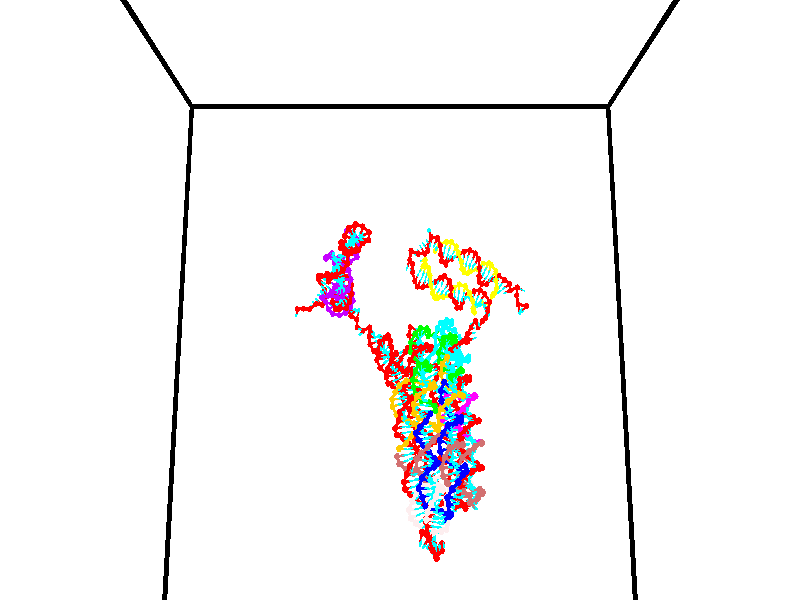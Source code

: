// switches for output
#declare DRAW_BASES = 1; // possible values are 0, 1; only relevant for DNA ribbons
#declare DRAW_BASES_TYPE = 3; // possible values are 1, 2, 3; only relevant for DNA ribbons
#declare DRAW_FOG = 0; // set to 1 to enable fog

#include "colors.inc"

#include "transforms.inc"
background { rgb <1, 1, 1>}

#default {
   normal{
       ripples 0.25
       frequency 0.20
       turbulence 0.2
       lambda 5
   }
	finish {
		phong 0.1
		phong_size 40.
	}
}

// original window dimensions: 1024x640


// camera settings

camera {
	sky <0, 0.179814, -0.983701>
	up <0, 0.179814, -0.983701>
	right 1.6 * <1, 0, 0>
	location <35, 94.9851, 44.8844>
	look_at <35, 29.7336, 32.9568>
	direction <0, -65.2515, -11.9276>
	angle 67.0682
}


# declare cpy_camera_pos = <35, 94.9851, 44.8844>;
# if (DRAW_FOG = 1)
fog {
	fog_type 2
	up vnormalize(cpy_camera_pos)
	color rgbt<1,1,1,0.3>
	distance 1e-5
	fog_alt 3e-3
	fog_offset 56
}
# end


// LIGHTS

# declare lum = 6;
global_settings {
	ambient_light rgb lum * <0.05, 0.05, 0.05>
	max_trace_level 15
}# declare cpy_direct_light_amount = 0.25;
light_source
{	1000 * <-1, -1.16352, -0.803886>,
	rgb lum * cpy_direct_light_amount
	parallel
}

light_source
{	1000 * <1, 1.16352, 0.803886>,
	rgb lum * cpy_direct_light_amount
	parallel
}

// strand 0

// nucleotide -1

// particle -1
sphere {
	<24.700705, 35.360889, 34.765785> 0.250000
	pigment { color rgbt <1,0,0,0> }
	no_shadow
}
cylinder {
	<24.608742, 35.032398, 34.974682>,  <24.553564, 34.835304, 35.100018>, 0.100000
	pigment { color rgbt <1,0,0,0> }
	no_shadow
}
cylinder {
	<24.608742, 35.032398, 34.974682>,  <24.700705, 35.360889, 34.765785>, 0.100000
	pigment { color rgbt <1,0,0,0> }
	no_shadow
}

// particle -1
sphere {
	<24.608742, 35.032398, 34.974682> 0.100000
	pigment { color rgbt <1,0,0,0> }
	no_shadow
}
sphere {
	0, 1
	scale<0.080000,0.200000,0.300000>
	matrix <0.874456, 0.061214, 0.481228,
		-0.427165, 0.567311, 0.704051,
		-0.229908, -0.821225, 0.522237,
		24.539770, 34.786030, 35.131351>
	pigment { color rgbt <0,1,1,0> }
	no_shadow
}
cylinder {
	<25.237160, 34.871433, 34.641010>,  <24.700705, 35.360889, 34.765785>, 0.130000
	pigment { color rgbt <1,0,0,0> }
	no_shadow
}

// nucleotide -1

// particle -1
sphere {
	<25.237160, 34.871433, 34.641010> 0.250000
	pigment { color rgbt <1,0,0,0> }
	no_shadow
}
cylinder {
	<25.489185, 34.561577, 34.662720>,  <25.640400, 34.375664, 34.675743>, 0.100000
	pigment { color rgbt <1,0,0,0> }
	no_shadow
}
cylinder {
	<25.489185, 34.561577, 34.662720>,  <25.237160, 34.871433, 34.641010>, 0.100000
	pigment { color rgbt <1,0,0,0> }
	no_shadow
}

// particle -1
sphere {
	<25.489185, 34.561577, 34.662720> 0.100000
	pigment { color rgbt <1,0,0,0> }
	no_shadow
}
sphere {
	0, 1
	scale<0.080000,0.200000,0.300000>
	matrix <0.618561, 0.458404, -0.638160,
		0.469468, 0.435652, 0.767989,
		0.630064, -0.774644, 0.054271,
		25.678205, 34.329185, 34.679001>
	pigment { color rgbt <0,1,1,0> }
	no_shadow
}
cylinder {
	<25.928080, 35.181881, 34.732578>,  <25.237160, 34.871433, 34.641010>, 0.130000
	pigment { color rgbt <1,0,0,0> }
	no_shadow
}

// nucleotide -1

// particle -1
sphere {
	<25.928080, 35.181881, 34.732578> 0.250000
	pigment { color rgbt <1,0,0,0> }
	no_shadow
}
cylinder {
	<25.962824, 34.824539, 34.556229>,  <25.983671, 34.610134, 34.450417>, 0.100000
	pigment { color rgbt <1,0,0,0> }
	no_shadow
}
cylinder {
	<25.962824, 34.824539, 34.556229>,  <25.928080, 35.181881, 34.732578>, 0.100000
	pigment { color rgbt <1,0,0,0> }
	no_shadow
}

// particle -1
sphere {
	<25.962824, 34.824539, 34.556229> 0.100000
	pigment { color rgbt <1,0,0,0> }
	no_shadow
}
sphere {
	0, 1
	scale<0.080000,0.200000,0.300000>
	matrix <0.712598, 0.364978, -0.599162,
		0.696174, -0.262125, 0.668305,
		0.086862, -0.893354, -0.440878,
		25.988882, 34.556534, 34.423965>
	pigment { color rgbt <0,1,1,0> }
	no_shadow
}
cylinder {
	<26.532421, 35.262665, 34.336151>,  <25.928080, 35.181881, 34.732578>, 0.130000
	pigment { color rgbt <1,0,0,0> }
	no_shadow
}

// nucleotide -1

// particle -1
sphere {
	<26.532421, 35.262665, 34.336151> 0.250000
	pigment { color rgbt <1,0,0,0> }
	no_shadow
}
cylinder {
	<26.367918, 34.924061, 34.200920>,  <26.269217, 34.720898, 34.119781>, 0.100000
	pigment { color rgbt <1,0,0,0> }
	no_shadow
}
cylinder {
	<26.367918, 34.924061, 34.200920>,  <26.532421, 35.262665, 34.336151>, 0.100000
	pigment { color rgbt <1,0,0,0> }
	no_shadow
}

// particle -1
sphere {
	<26.367918, 34.924061, 34.200920> 0.100000
	pigment { color rgbt <1,0,0,0> }
	no_shadow
}
sphere {
	0, 1
	scale<0.080000,0.200000,0.300000>
	matrix <0.637887, -0.002332, -0.770126,
		0.651128, -0.532373, 0.540935,
		-0.411256, -0.846506, -0.338076,
		26.244541, 34.670109, 34.099499>
	pigment { color rgbt <0,1,1,0> }
	no_shadow
}
cylinder {
	<27.138313, 34.729198, 34.284550>,  <26.532421, 35.262665, 34.336151>, 0.130000
	pigment { color rgbt <1,0,0,0> }
	no_shadow
}

// nucleotide -1

// particle -1
sphere {
	<27.138313, 34.729198, 34.284550> 0.250000
	pigment { color rgbt <1,0,0,0> }
	no_shadow
}
cylinder {
	<26.820755, 34.757240, 34.042950>,  <26.630220, 34.774067, 33.897991>, 0.100000
	pigment { color rgbt <1,0,0,0> }
	no_shadow
}
cylinder {
	<26.820755, 34.757240, 34.042950>,  <27.138313, 34.729198, 34.284550>, 0.100000
	pigment { color rgbt <1,0,0,0> }
	no_shadow
}

// particle -1
sphere {
	<26.820755, 34.757240, 34.042950> 0.100000
	pigment { color rgbt <1,0,0,0> }
	no_shadow
}
sphere {
	0, 1
	scale<0.080000,0.200000,0.300000>
	matrix <0.593093, 0.308258, -0.743786,
		0.134043, -0.948716, -0.286305,
		-0.793897, 0.070107, -0.603997,
		26.582586, 34.778271, 33.861752>
	pigment { color rgbt <0,1,1,0> }
	no_shadow
}
cylinder {
	<27.370035, 34.391144, 33.622345>,  <27.138313, 34.729198, 34.284550>, 0.130000
	pigment { color rgbt <1,0,0,0> }
	no_shadow
}

// nucleotide -1

// particle -1
sphere {
	<27.370035, 34.391144, 33.622345> 0.250000
	pigment { color rgbt <1,0,0,0> }
	no_shadow
}
cylinder {
	<27.044121, 34.607292, 33.538326>,  <26.848572, 34.736980, 33.487915>, 0.100000
	pigment { color rgbt <1,0,0,0> }
	no_shadow
}
cylinder {
	<27.044121, 34.607292, 33.538326>,  <27.370035, 34.391144, 33.622345>, 0.100000
	pigment { color rgbt <1,0,0,0> }
	no_shadow
}

// particle -1
sphere {
	<27.044121, 34.607292, 33.538326> 0.100000
	pigment { color rgbt <1,0,0,0> }
	no_shadow
}
sphere {
	0, 1
	scale<0.080000,0.200000,0.300000>
	matrix <0.461725, 0.385709, -0.798773,
		-0.350615, -0.747816, -0.563774,
		-0.814788, 0.540370, -0.210050,
		26.799685, 34.769402, 33.475311>
	pigment { color rgbt <0,1,1,0> }
	no_shadow
}
cylinder {
	<27.237469, 34.348896, 32.889931>,  <27.370035, 34.391144, 33.622345>, 0.130000
	pigment { color rgbt <1,0,0,0> }
	no_shadow
}

// nucleotide -1

// particle -1
sphere {
	<27.237469, 34.348896, 32.889931> 0.250000
	pigment { color rgbt <1,0,0,0> }
	no_shadow
}
cylinder {
	<27.139194, 34.698238, 33.058167>,  <27.080231, 34.907845, 33.159107>, 0.100000
	pigment { color rgbt <1,0,0,0> }
	no_shadow
}
cylinder {
	<27.139194, 34.698238, 33.058167>,  <27.237469, 34.348896, 32.889931>, 0.100000
	pigment { color rgbt <1,0,0,0> }
	no_shadow
}

// particle -1
sphere {
	<27.139194, 34.698238, 33.058167> 0.100000
	pigment { color rgbt <1,0,0,0> }
	no_shadow
}
sphere {
	0, 1
	scale<0.080000,0.200000,0.300000>
	matrix <0.499725, 0.485902, -0.717059,
		-0.830611, 0.034009, -0.555814,
		-0.245685, 0.873351, 0.420591,
		27.065489, 34.960243, 33.184345>
	pigment { color rgbt <0,1,1,0> }
	no_shadow
}
cylinder {
	<26.914406, 34.753086, 32.378502>,  <27.237469, 34.348896, 32.889931>, 0.130000
	pigment { color rgbt <1,0,0,0> }
	no_shadow
}

// nucleotide -1

// particle -1
sphere {
	<26.914406, 34.753086, 32.378502> 0.250000
	pigment { color rgbt <1,0,0,0> }
	no_shadow
}
cylinder {
	<27.072216, 34.999874, 32.650883>,  <27.166903, 35.147945, 32.814312>, 0.100000
	pigment { color rgbt <1,0,0,0> }
	no_shadow
}
cylinder {
	<27.072216, 34.999874, 32.650883>,  <26.914406, 34.753086, 32.378502>, 0.100000
	pigment { color rgbt <1,0,0,0> }
	no_shadow
}

// particle -1
sphere {
	<27.072216, 34.999874, 32.650883> 0.100000
	pigment { color rgbt <1,0,0,0> }
	no_shadow
}
sphere {
	0, 1
	scale<0.080000,0.200000,0.300000>
	matrix <0.533539, 0.449540, -0.716415,
		-0.748121, 0.645961, -0.151820,
		0.394526, 0.616967, 0.680956,
		27.190575, 35.184963, 32.855171>
	pigment { color rgbt <0,1,1,0> }
	no_shadow
}
cylinder {
	<26.737619, 35.423252, 32.177689>,  <26.914406, 34.753086, 32.378502>, 0.130000
	pigment { color rgbt <1,0,0,0> }
	no_shadow
}

// nucleotide -1

// particle -1
sphere {
	<26.737619, 35.423252, 32.177689> 0.250000
	pigment { color rgbt <1,0,0,0> }
	no_shadow
}
cylinder {
	<27.061516, 35.492638, 32.401917>,  <27.255854, 35.534267, 32.536453>, 0.100000
	pigment { color rgbt <1,0,0,0> }
	no_shadow
}
cylinder {
	<27.061516, 35.492638, 32.401917>,  <26.737619, 35.423252, 32.177689>, 0.100000
	pigment { color rgbt <1,0,0,0> }
	no_shadow
}

// particle -1
sphere {
	<27.061516, 35.492638, 32.401917> 0.100000
	pigment { color rgbt <1,0,0,0> }
	no_shadow
}
sphere {
	0, 1
	scale<0.080000,0.200000,0.300000>
	matrix <0.435916, 0.461683, -0.772545,
		-0.392809, 0.869920, 0.298229,
		0.809740, 0.173460, 0.560565,
		27.304438, 35.544674, 32.570087>
	pigment { color rgbt <0,1,1,0> }
	no_shadow
}
cylinder {
	<26.852924, 36.096439, 32.055927>,  <26.737619, 35.423252, 32.177689>, 0.130000
	pigment { color rgbt <1,0,0,0> }
	no_shadow
}

// nucleotide -1

// particle -1
sphere {
	<26.852924, 36.096439, 32.055927> 0.250000
	pigment { color rgbt <1,0,0,0> }
	no_shadow
}
cylinder {
	<27.198729, 35.968746, 32.211216>,  <27.406210, 35.892132, 32.304390>, 0.100000
	pigment { color rgbt <1,0,0,0> }
	no_shadow
}
cylinder {
	<27.198729, 35.968746, 32.211216>,  <26.852924, 36.096439, 32.055927>, 0.100000
	pigment { color rgbt <1,0,0,0> }
	no_shadow
}

// particle -1
sphere {
	<27.198729, 35.968746, 32.211216> 0.100000
	pigment { color rgbt <1,0,0,0> }
	no_shadow
}
sphere {
	0, 1
	scale<0.080000,0.200000,0.300000>
	matrix <0.501382, 0.601858, -0.621596,
		-0.035221, 0.732023, 0.680369,
		0.864509, -0.319232, 0.388222,
		27.458080, 35.872978, 32.327682>
	pigment { color rgbt <0,1,1,0> }
	no_shadow
}
cylinder {
	<27.259695, 36.692818, 32.224354>,  <26.852924, 36.096439, 32.055927>, 0.130000
	pigment { color rgbt <1,0,0,0> }
	no_shadow
}

// nucleotide -1

// particle -1
sphere {
	<27.259695, 36.692818, 32.224354> 0.250000
	pigment { color rgbt <1,0,0,0> }
	no_shadow
}
cylinder {
	<27.542814, 36.412586, 32.188099>,  <27.712687, 36.244450, 32.166348>, 0.100000
	pigment { color rgbt <1,0,0,0> }
	no_shadow
}
cylinder {
	<27.542814, 36.412586, 32.188099>,  <27.259695, 36.692818, 32.224354>, 0.100000
	pigment { color rgbt <1,0,0,0> }
	no_shadow
}

// particle -1
sphere {
	<27.542814, 36.412586, 32.188099> 0.100000
	pigment { color rgbt <1,0,0,0> }
	no_shadow
}
sphere {
	0, 1
	scale<0.080000,0.200000,0.300000>
	matrix <0.559396, 0.634212, -0.533715,
		0.431390, 0.327061, 0.840794,
		0.707798, -0.700576, -0.090636,
		27.755154, 36.202412, 32.160908>
	pigment { color rgbt <0,1,1,0> }
	no_shadow
}
cylinder {
	<27.847443, 37.079117, 32.112732>,  <27.259695, 36.692818, 32.224354>, 0.130000
	pigment { color rgbt <1,0,0,0> }
	no_shadow
}

// nucleotide -1

// particle -1
sphere {
	<27.847443, 37.079117, 32.112732> 0.250000
	pigment { color rgbt <1,0,0,0> }
	no_shadow
}
cylinder {
	<27.971884, 36.710171, 32.021111>,  <28.046549, 36.488804, 31.966139>, 0.100000
	pigment { color rgbt <1,0,0,0> }
	no_shadow
}
cylinder {
	<27.971884, 36.710171, 32.021111>,  <27.847443, 37.079117, 32.112732>, 0.100000
	pigment { color rgbt <1,0,0,0> }
	no_shadow
}

// particle -1
sphere {
	<27.971884, 36.710171, 32.021111> 0.100000
	pigment { color rgbt <1,0,0,0> }
	no_shadow
}
sphere {
	0, 1
	scale<0.080000,0.200000,0.300000>
	matrix <0.710799, 0.385799, -0.588153,
		0.630857, 0.020168, 0.775637,
		0.311102, -0.922362, -0.229049,
		28.065214, 36.433460, 31.952396>
	pigment { color rgbt <0,1,1,0> }
	no_shadow
}
cylinder {
	<28.472694, 36.993977, 32.362579>,  <27.847443, 37.079117, 32.112732>, 0.130000
	pigment { color rgbt <1,0,0,0> }
	no_shadow
}

// nucleotide -1

// particle -1
sphere {
	<28.472694, 36.993977, 32.362579> 0.250000
	pigment { color rgbt <1,0,0,0> }
	no_shadow
}
cylinder {
	<28.447445, 36.758026, 32.040569>,  <28.432295, 36.616455, 31.847363>, 0.100000
	pigment { color rgbt <1,0,0,0> }
	no_shadow
}
cylinder {
	<28.447445, 36.758026, 32.040569>,  <28.472694, 36.993977, 32.362579>, 0.100000
	pigment { color rgbt <1,0,0,0> }
	no_shadow
}

// particle -1
sphere {
	<28.447445, 36.758026, 32.040569> 0.100000
	pigment { color rgbt <1,0,0,0> }
	no_shadow
}
sphere {
	0, 1
	scale<0.080000,0.200000,0.300000>
	matrix <0.852522, 0.387500, -0.350785,
		0.518866, -0.708444, 0.478420,
		-0.063124, -0.589874, -0.805024,
		28.428507, 36.581062, 31.799063>
	pigment { color rgbt <0,1,1,0> }
	no_shadow
}
cylinder {
	<29.171509, 36.877731, 32.220100>,  <28.472694, 36.993977, 32.362579>, 0.130000
	pigment { color rgbt <1,0,0,0> }
	no_shadow
}

// nucleotide -1

// particle -1
sphere {
	<29.171509, 36.877731, 32.220100> 0.250000
	pigment { color rgbt <1,0,0,0> }
	no_shadow
}
cylinder {
	<28.986864, 36.758163, 31.886019>,  <28.876078, 36.686424, 31.685570>, 0.100000
	pigment { color rgbt <1,0,0,0> }
	no_shadow
}
cylinder {
	<28.986864, 36.758163, 31.886019>,  <29.171509, 36.877731, 32.220100>, 0.100000
	pigment { color rgbt <1,0,0,0> }
	no_shadow
}

// particle -1
sphere {
	<28.986864, 36.758163, 31.886019> 0.100000
	pigment { color rgbt <1,0,0,0> }
	no_shadow
}
sphere {
	0, 1
	scale<0.080000,0.200000,0.300000>
	matrix <0.654853, 0.520288, -0.548149,
		0.598398, -0.799966, -0.044423,
		-0.461613, -0.298921, -0.835200,
		28.848379, 36.668488, 31.635458>
	pigment { color rgbt <0,1,1,0> }
	no_shadow
}
cylinder {
	<29.678812, 36.722401, 31.728722>,  <29.171509, 36.877731, 32.220100>, 0.130000
	pigment { color rgbt <1,0,0,0> }
	no_shadow
}

// nucleotide -1

// particle -1
sphere {
	<29.678812, 36.722401, 31.728722> 0.250000
	pigment { color rgbt <1,0,0,0> }
	no_shadow
}
cylinder {
	<29.359360, 36.785919, 31.496525>,  <29.167688, 36.824032, 31.357206>, 0.100000
	pigment { color rgbt <1,0,0,0> }
	no_shadow
}
cylinder {
	<29.359360, 36.785919, 31.496525>,  <29.678812, 36.722401, 31.728722>, 0.100000
	pigment { color rgbt <1,0,0,0> }
	no_shadow
}

// particle -1
sphere {
	<29.359360, 36.785919, 31.496525> 0.100000
	pigment { color rgbt <1,0,0,0> }
	no_shadow
}
sphere {
	0, 1
	scale<0.080000,0.200000,0.300000>
	matrix <0.503564, 0.704523, -0.500071,
		0.329561, -0.691687, -0.642619,
		-0.798632, 0.158796, -0.580492,
		29.119770, 36.833557, 31.322376>
	pigment { color rgbt <0,1,1,0> }
	no_shadow
}
cylinder {
	<30.002851, 36.741581, 31.103008>,  <29.678812, 36.722401, 31.728722>, 0.130000
	pigment { color rgbt <1,0,0,0> }
	no_shadow
}

// nucleotide -1

// particle -1
sphere {
	<30.002851, 36.741581, 31.103008> 0.250000
	pigment { color rgbt <1,0,0,0> }
	no_shadow
}
cylinder {
	<29.658817, 36.938473, 31.049400>,  <29.452396, 37.056610, 31.017235>, 0.100000
	pigment { color rgbt <1,0,0,0> }
	no_shadow
}
cylinder {
	<29.658817, 36.938473, 31.049400>,  <30.002851, 36.741581, 31.103008>, 0.100000
	pigment { color rgbt <1,0,0,0> }
	no_shadow
}

// particle -1
sphere {
	<29.658817, 36.938473, 31.049400> 0.100000
	pigment { color rgbt <1,0,0,0> }
	no_shadow
}
sphere {
	0, 1
	scale<0.080000,0.200000,0.300000>
	matrix <0.486225, 0.711443, -0.507379,
		-0.154402, -0.501553, -0.851237,
		-0.860084, 0.492234, -0.134020,
		29.400791, 37.086143, 31.009195>
	pigment { color rgbt <0,1,1,0> }
	no_shadow
}
cylinder {
	<29.889618, 36.847370, 30.403008>,  <30.002851, 36.741581, 31.103008>, 0.130000
	pigment { color rgbt <1,0,0,0> }
	no_shadow
}

// nucleotide -1

// particle -1
sphere {
	<29.889618, 36.847370, 30.403008> 0.250000
	pigment { color rgbt <1,0,0,0> }
	no_shadow
}
cylinder {
	<29.668552, 37.129265, 30.580957>,  <29.535913, 37.298401, 30.687727>, 0.100000
	pigment { color rgbt <1,0,0,0> }
	no_shadow
}
cylinder {
	<29.668552, 37.129265, 30.580957>,  <29.889618, 36.847370, 30.403008>, 0.100000
	pigment { color rgbt <1,0,0,0> }
	no_shadow
}

// particle -1
sphere {
	<29.668552, 37.129265, 30.580957> 0.100000
	pigment { color rgbt <1,0,0,0> }
	no_shadow
}
sphere {
	0, 1
	scale<0.080000,0.200000,0.300000>
	matrix <0.467839, 0.704106, -0.534193,
		-0.689703, -0.087099, -0.718835,
		-0.552664, 0.704733, 0.444875,
		29.502752, 37.340683, 30.714420>
	pigment { color rgbt <0,1,1,0> }
	no_shadow
}
cylinder {
	<29.545149, 37.280293, 29.869034>,  <29.889618, 36.847370, 30.403008>, 0.130000
	pigment { color rgbt <1,0,0,0> }
	no_shadow
}

// nucleotide -1

// particle -1
sphere {
	<29.545149, 37.280293, 29.869034> 0.250000
	pigment { color rgbt <1,0,0,0> }
	no_shadow
}
cylinder {
	<29.533133, 37.497433, 30.204752>,  <29.525923, 37.627716, 30.406183>, 0.100000
	pigment { color rgbt <1,0,0,0> }
	no_shadow
}
cylinder {
	<29.533133, 37.497433, 30.204752>,  <29.545149, 37.280293, 29.869034>, 0.100000
	pigment { color rgbt <1,0,0,0> }
	no_shadow
}

// particle -1
sphere {
	<29.533133, 37.497433, 30.204752> 0.100000
	pigment { color rgbt <1,0,0,0> }
	no_shadow
}
sphere {
	0, 1
	scale<0.080000,0.200000,0.300000>
	matrix <0.312631, 0.802647, -0.507956,
		-0.949400, 0.247129, -0.193824,
		-0.030041, 0.542848, 0.839293,
		29.524120, 37.660286, 30.456539>
	pigment { color rgbt <0,1,1,0> }
	no_shadow
}
cylinder {
	<29.305655, 37.928562, 29.648903>,  <29.545149, 37.280293, 29.869034>, 0.130000
	pigment { color rgbt <1,0,0,0> }
	no_shadow
}

// nucleotide -1

// particle -1
sphere {
	<29.305655, 37.928562, 29.648903> 0.250000
	pigment { color rgbt <1,0,0,0> }
	no_shadow
}
cylinder {
	<29.477219, 37.992523, 30.004536>,  <29.580156, 38.030899, 30.217915>, 0.100000
	pigment { color rgbt <1,0,0,0> }
	no_shadow
}
cylinder {
	<29.477219, 37.992523, 30.004536>,  <29.305655, 37.928562, 29.648903>, 0.100000
	pigment { color rgbt <1,0,0,0> }
	no_shadow
}

// particle -1
sphere {
	<29.477219, 37.992523, 30.004536> 0.100000
	pigment { color rgbt <1,0,0,0> }
	no_shadow
}
sphere {
	0, 1
	scale<0.080000,0.200000,0.300000>
	matrix <0.525033, 0.756777, -0.389396,
		-0.735103, 0.633813, 0.240634,
		0.428910, 0.159905, 0.889082,
		29.605892, 38.040493, 30.271259>
	pigment { color rgbt <0,1,1,0> }
	no_shadow
}
cylinder {
	<29.307701, 38.656147, 29.889631>,  <29.305655, 37.928562, 29.648903>, 0.130000
	pigment { color rgbt <1,0,0,0> }
	no_shadow
}

// nucleotide -1

// particle -1
sphere {
	<29.307701, 38.656147, 29.889631> 0.250000
	pigment { color rgbt <1,0,0,0> }
	no_shadow
}
cylinder {
	<29.591135, 38.518520, 30.136053>,  <29.761196, 38.435944, 30.283907>, 0.100000
	pigment { color rgbt <1,0,0,0> }
	no_shadow
}
cylinder {
	<29.591135, 38.518520, 30.136053>,  <29.307701, 38.656147, 29.889631>, 0.100000
	pigment { color rgbt <1,0,0,0> }
	no_shadow
}

// particle -1
sphere {
	<29.591135, 38.518520, 30.136053> 0.100000
	pigment { color rgbt <1,0,0,0> }
	no_shadow
}
sphere {
	0, 1
	scale<0.080000,0.200000,0.300000>
	matrix <0.413723, 0.909830, 0.032277,
		-0.571613, 0.232006, 0.787040,
		0.708585, -0.344067, 0.616057,
		29.803711, 38.415298, 30.320869>
	pigment { color rgbt <0,1,1,0> }
	no_shadow
}
cylinder {
	<29.316332, 39.112156, 30.473005>,  <29.307701, 38.656147, 29.889631>, 0.130000
	pigment { color rgbt <1,0,0,0> }
	no_shadow
}

// nucleotide -1

// particle -1
sphere {
	<29.316332, 39.112156, 30.473005> 0.250000
	pigment { color rgbt <1,0,0,0> }
	no_shadow
}
cylinder {
	<29.673325, 38.938366, 30.424498>,  <29.887520, 38.834091, 30.395393>, 0.100000
	pigment { color rgbt <1,0,0,0> }
	no_shadow
}
cylinder {
	<29.673325, 38.938366, 30.424498>,  <29.316332, 39.112156, 30.473005>, 0.100000
	pigment { color rgbt <1,0,0,0> }
	no_shadow
}

// particle -1
sphere {
	<29.673325, 38.938366, 30.424498> 0.100000
	pigment { color rgbt <1,0,0,0> }
	no_shadow
}
sphere {
	0, 1
	scale<0.080000,0.200000,0.300000>
	matrix <0.411799, 0.894491, -0.174088,
		0.184113, 0.105431, 0.977234,
		0.892482, -0.434476, -0.121271,
		29.941069, 38.808022, 30.388117>
	pigment { color rgbt <0,1,1,0> }
	no_shadow
}
cylinder {
	<29.744583, 39.551487, 30.863634>,  <29.316332, 39.112156, 30.473005>, 0.130000
	pigment { color rgbt <1,0,0,0> }
	no_shadow
}

// nucleotide -1

// particle -1
sphere {
	<29.744583, 39.551487, 30.863634> 0.250000
	pigment { color rgbt <1,0,0,0> }
	no_shadow
}
cylinder {
	<29.973415, 39.342709, 30.610559>,  <30.110716, 39.217442, 30.458715>, 0.100000
	pigment { color rgbt <1,0,0,0> }
	no_shadow
}
cylinder {
	<29.973415, 39.342709, 30.610559>,  <29.744583, 39.551487, 30.863634>, 0.100000
	pigment { color rgbt <1,0,0,0> }
	no_shadow
}

// particle -1
sphere {
	<29.973415, 39.342709, 30.610559> 0.100000
	pigment { color rgbt <1,0,0,0> }
	no_shadow
}
sphere {
	0, 1
	scale<0.080000,0.200000,0.300000>
	matrix <0.436219, 0.846862, -0.304201,
		0.694575, -0.101962, 0.712158,
		0.572083, -0.521947, -0.632687,
		30.145041, 39.186123, 30.420753>
	pigment { color rgbt <0,1,1,0> }
	no_shadow
}
cylinder {
	<30.395668, 39.764553, 31.046968>,  <29.744583, 39.551487, 30.863634>, 0.130000
	pigment { color rgbt <1,0,0,0> }
	no_shadow
}

// nucleotide -1

// particle -1
sphere {
	<30.395668, 39.764553, 31.046968> 0.250000
	pigment { color rgbt <1,0,0,0> }
	no_shadow
}
cylinder {
	<30.405006, 39.636707, 30.668064>,  <30.410610, 39.559998, 30.440722>, 0.100000
	pigment { color rgbt <1,0,0,0> }
	no_shadow
}
cylinder {
	<30.405006, 39.636707, 30.668064>,  <30.395668, 39.764553, 31.046968>, 0.100000
	pigment { color rgbt <1,0,0,0> }
	no_shadow
}

// particle -1
sphere {
	<30.405006, 39.636707, 30.668064> 0.100000
	pigment { color rgbt <1,0,0,0> }
	no_shadow
}
sphere {
	0, 1
	scale<0.080000,0.200000,0.300000>
	matrix <0.528717, 0.808113, -0.259638,
		0.848477, -0.494770, 0.187855,
		0.023347, -0.319618, -0.947259,
		30.412010, 39.540821, 30.383886>
	pigment { color rgbt <0,1,1,0> }
	no_shadow
}
cylinder {
	<31.097647, 39.867756, 30.810593>,  <30.395668, 39.764553, 31.046968>, 0.130000
	pigment { color rgbt <1,0,0,0> }
	no_shadow
}

// nucleotide -1

// particle -1
sphere {
	<31.097647, 39.867756, 30.810593> 0.250000
	pigment { color rgbt <1,0,0,0> }
	no_shadow
}
cylinder {
	<30.860332, 39.855808, 30.488817>,  <30.717945, 39.848640, 30.295752>, 0.100000
	pigment { color rgbt <1,0,0,0> }
	no_shadow
}
cylinder {
	<30.860332, 39.855808, 30.488817>,  <31.097647, 39.867756, 30.810593>, 0.100000
	pigment { color rgbt <1,0,0,0> }
	no_shadow
}

// particle -1
sphere {
	<30.860332, 39.855808, 30.488817> 0.100000
	pigment { color rgbt <1,0,0,0> }
	no_shadow
}
sphere {
	0, 1
	scale<0.080000,0.200000,0.300000>
	matrix <0.511262, 0.757904, -0.405207,
		0.621791, -0.651682, -0.434380,
		-0.593285, -0.029872, -0.804438,
		30.682346, 39.846848, 30.247486>
	pigment { color rgbt <0,1,1,0> }
	no_shadow
}
cylinder {
	<31.507458, 39.683910, 30.216270>,  <31.097647, 39.867756, 30.810593>, 0.130000
	pigment { color rgbt <1,0,0,0> }
	no_shadow
}

// nucleotide -1

// particle -1
sphere {
	<31.507458, 39.683910, 30.216270> 0.250000
	pigment { color rgbt <1,0,0,0> }
	no_shadow
}
cylinder {
	<31.182312, 39.907101, 30.149445>,  <30.987225, 40.041016, 30.109348>, 0.100000
	pigment { color rgbt <1,0,0,0> }
	no_shadow
}
cylinder {
	<31.182312, 39.907101, 30.149445>,  <31.507458, 39.683910, 30.216270>, 0.100000
	pigment { color rgbt <1,0,0,0> }
	no_shadow
}

// particle -1
sphere {
	<31.182312, 39.907101, 30.149445> 0.100000
	pigment { color rgbt <1,0,0,0> }
	no_shadow
}
sphere {
	0, 1
	scale<0.080000,0.200000,0.300000>
	matrix <0.581440, 0.760432, -0.289259,
		-0.034359, -0.332266, -0.942560,
		-0.812864, 0.557980, -0.167065,
		30.938454, 40.074493, 30.099325>
	pigment { color rgbt <0,1,1,0> }
	no_shadow
}
cylinder {
	<32.079563, 40.177143, 30.109436>,  <31.507458, 39.683910, 30.216270>, 0.130000
	pigment { color rgbt <1,0,0,0> }
	no_shadow
}

// nucleotide -1

// particle -1
sphere {
	<32.079563, 40.177143, 30.109436> 0.250000
	pigment { color rgbt <1,0,0,0> }
	no_shadow
}
cylinder {
	<31.690590, 40.153252, 30.019268>,  <31.457207, 40.138916, 29.965166>, 0.100000
	pigment { color rgbt <1,0,0,0> }
	no_shadow
}
cylinder {
	<31.690590, 40.153252, 30.019268>,  <32.079563, 40.177143, 30.109436>, 0.100000
	pigment { color rgbt <1,0,0,0> }
	no_shadow
}

// particle -1
sphere {
	<31.690590, 40.153252, 30.019268> 0.100000
	pigment { color rgbt <1,0,0,0> }
	no_shadow
}
sphere {
	0, 1
	scale<0.080000,0.200000,0.300000>
	matrix <-0.083060, 0.991960, 0.095481,
		0.217906, 0.111572, -0.969572,
		-0.972429, -0.059727, -0.225421,
		31.398861, 40.135334, 29.951641>
	pigment { color rgbt <0,1,1,0> }
	no_shadow
}
cylinder {
	<32.125164, 40.679844, 29.624409>,  <32.079563, 40.177143, 30.109436>, 0.130000
	pigment { color rgbt <1,0,0,0> }
	no_shadow
}

// nucleotide -1

// particle -1
sphere {
	<32.125164, 40.679844, 29.624409> 0.250000
	pigment { color rgbt <1,0,0,0> }
	no_shadow
}
cylinder {
	<31.755823, 40.629799, 29.769608>,  <31.534218, 40.599770, 29.856728>, 0.100000
	pigment { color rgbt <1,0,0,0> }
	no_shadow
}
cylinder {
	<31.755823, 40.629799, 29.769608>,  <32.125164, 40.679844, 29.624409>, 0.100000
	pigment { color rgbt <1,0,0,0> }
	no_shadow
}

// particle -1
sphere {
	<31.755823, 40.629799, 29.769608> 0.100000
	pigment { color rgbt <1,0,0,0> }
	no_shadow
}
sphere {
	0, 1
	scale<0.080000,0.200000,0.300000>
	matrix <-0.074462, 0.985820, 0.150380,
		-0.376666, 0.111824, -0.919575,
		-0.923351, -0.125116, 0.362999,
		31.478817, 40.592262, 29.878508>
	pigment { color rgbt <0,1,1,0> }
	no_shadow
}
cylinder {
	<31.539448, 40.914536, 29.232985>,  <32.125164, 40.679844, 29.624409>, 0.130000
	pigment { color rgbt <1,0,0,0> }
	no_shadow
}

// nucleotide -1

// particle -1
sphere {
	<31.539448, 40.914536, 29.232985> 0.250000
	pigment { color rgbt <1,0,0,0> }
	no_shadow
}
cylinder {
	<31.439594, 40.932495, 29.619904>,  <31.379683, 40.943272, 29.852055>, 0.100000
	pigment { color rgbt <1,0,0,0> }
	no_shadow
}
cylinder {
	<31.439594, 40.932495, 29.619904>,  <31.539448, 40.914536, 29.232985>, 0.100000
	pigment { color rgbt <1,0,0,0> }
	no_shadow
}

// particle -1
sphere {
	<31.439594, 40.932495, 29.619904> 0.100000
	pigment { color rgbt <1,0,0,0> }
	no_shadow
}
sphere {
	0, 1
	scale<0.080000,0.200000,0.300000>
	matrix <0.046563, 0.998325, -0.034324,
		-0.967221, 0.036472, -0.251304,
		-0.249632, 0.044900, 0.967299,
		31.364704, 40.945965, 29.910093>
	pigment { color rgbt <0,1,1,0> }
	no_shadow
}
cylinder {
	<30.895109, 41.458473, 29.188625>,  <31.539448, 40.914536, 29.232985>, 0.130000
	pigment { color rgbt <1,0,0,0> }
	no_shadow
}

// nucleotide -1

// particle -1
sphere {
	<30.895109, 41.458473, 29.188625> 0.250000
	pigment { color rgbt <1,0,0,0> }
	no_shadow
}
cylinder {
	<30.764908, 41.384800, 29.559597>,  <30.686787, 41.340595, 29.782179>, 0.100000
	pigment { color rgbt <1,0,0,0> }
	no_shadow
}
cylinder {
	<30.764908, 41.384800, 29.559597>,  <30.895109, 41.458473, 29.188625>, 0.100000
	pigment { color rgbt <1,0,0,0> }
	no_shadow
}

// particle -1
sphere {
	<30.764908, 41.384800, 29.559597> 0.100000
	pigment { color rgbt <1,0,0,0> }
	no_shadow
}
sphere {
	0, 1
	scale<0.080000,0.200000,0.300000>
	matrix <-0.000619, 0.980886, 0.194582,
		-0.945540, 0.062763, -0.319398,
		-0.325505, -0.184183, 0.927428,
		30.667255, 41.329544, 29.837826>
	pigment { color rgbt <0,1,1,0> }
	no_shadow
}
cylinder {
	<30.961145, 42.166790, 29.444075>,  <30.895109, 41.458473, 29.188625>, 0.130000
	pigment { color rgbt <1,0,0,0> }
	no_shadow
}

// nucleotide -1

// particle -1
sphere {
	<30.961145, 42.166790, 29.444075> 0.250000
	pigment { color rgbt <1,0,0,0> }
	no_shadow
}
cylinder {
	<30.856073, 41.954254, 29.766237>,  <30.793030, 41.826733, 29.959534>, 0.100000
	pigment { color rgbt <1,0,0,0> }
	no_shadow
}
cylinder {
	<30.856073, 41.954254, 29.766237>,  <30.961145, 42.166790, 29.444075>, 0.100000
	pigment { color rgbt <1,0,0,0> }
	no_shadow
}

// particle -1
sphere {
	<30.856073, 41.954254, 29.766237> 0.100000
	pigment { color rgbt <1,0,0,0> }
	no_shadow
}
sphere {
	0, 1
	scale<0.080000,0.200000,0.300000>
	matrix <0.070698, 0.821875, 0.565264,
		-0.962290, 0.205423, -0.178324,
		-0.262678, -0.531341, 0.805405,
		30.777269, 41.794853, 30.007858>
	pigment { color rgbt <0,1,1,0> }
	no_shadow
}
cylinder {
	<30.387236, 42.520077, 29.805735>,  <30.961145, 42.166790, 29.444075>, 0.130000
	pigment { color rgbt <1,0,0,0> }
	no_shadow
}

// nucleotide -1

// particle -1
sphere {
	<30.387236, 42.520077, 29.805735> 0.250000
	pigment { color rgbt <1,0,0,0> }
	no_shadow
}
cylinder {
	<30.594149, 42.285191, 30.054764>,  <30.718296, 42.144260, 30.204182>, 0.100000
	pigment { color rgbt <1,0,0,0> }
	no_shadow
}
cylinder {
	<30.594149, 42.285191, 30.054764>,  <30.387236, 42.520077, 29.805735>, 0.100000
	pigment { color rgbt <1,0,0,0> }
	no_shadow
}

// particle -1
sphere {
	<30.594149, 42.285191, 30.054764> 0.100000
	pigment { color rgbt <1,0,0,0> }
	no_shadow
}
sphere {
	0, 1
	scale<0.080000,0.200000,0.300000>
	matrix <-0.048392, 0.706229, 0.706328,
		-0.854446, -0.395498, 0.336903,
		0.517282, -0.587216, 0.622573,
		30.749332, 42.109024, 30.241535>
	pigment { color rgbt <0,1,1,0> }
	no_shadow
}
cylinder {
	<30.034918, 42.429306, 30.420671>,  <30.387236, 42.520077, 29.805735>, 0.130000
	pigment { color rgbt <1,0,0,0> }
	no_shadow
}

// nucleotide -1

// particle -1
sphere {
	<30.034918, 42.429306, 30.420671> 0.250000
	pigment { color rgbt <1,0,0,0> }
	no_shadow
}
cylinder {
	<30.427095, 42.415775, 30.498215>,  <30.662403, 42.407658, 30.544741>, 0.100000
	pigment { color rgbt <1,0,0,0> }
	no_shadow
}
cylinder {
	<30.427095, 42.415775, 30.498215>,  <30.034918, 42.429306, 30.420671>, 0.100000
	pigment { color rgbt <1,0,0,0> }
	no_shadow
}

// particle -1
sphere {
	<30.427095, 42.415775, 30.498215> 0.100000
	pigment { color rgbt <1,0,0,0> }
	no_shadow
}
sphere {
	0, 1
	scale<0.080000,0.200000,0.300000>
	matrix <-0.111358, 0.716845, 0.688282,
		-0.162251, -0.696411, 0.699061,
		0.980446, -0.033828, 0.193860,
		30.721230, 42.405628, 30.556372>
	pigment { color rgbt <0,1,1,0> }
	no_shadow
}
cylinder {
	<30.095722, 42.304600, 31.149553>,  <30.034918, 42.429306, 30.420671>, 0.130000
	pigment { color rgbt <1,0,0,0> }
	no_shadow
}

// nucleotide -1

// particle -1
sphere {
	<30.095722, 42.304600, 31.149553> 0.250000
	pigment { color rgbt <1,0,0,0> }
	no_shadow
}
cylinder {
	<30.390635, 42.514175, 30.978949>,  <30.567581, 42.639919, 30.876587>, 0.100000
	pigment { color rgbt <1,0,0,0> }
	no_shadow
}
cylinder {
	<30.390635, 42.514175, 30.978949>,  <30.095722, 42.304600, 31.149553>, 0.100000
	pigment { color rgbt <1,0,0,0> }
	no_shadow
}

// particle -1
sphere {
	<30.390635, 42.514175, 30.978949> 0.100000
	pigment { color rgbt <1,0,0,0> }
	no_shadow
}
sphere {
	0, 1
	scale<0.080000,0.200000,0.300000>
	matrix <-0.150472, 0.742810, 0.652374,
		0.658618, -0.416804, 0.626496,
		0.737279, 0.523935, -0.426511,
		30.611818, 42.671356, 30.850996>
	pigment { color rgbt <0,1,1,0> }
	no_shadow
}
cylinder {
	<30.568499, 42.465427, 31.612700>,  <30.095722, 42.304600, 31.149553>, 0.130000
	pigment { color rgbt <1,0,0,0> }
	no_shadow
}

// nucleotide -1

// particle -1
sphere {
	<30.568499, 42.465427, 31.612700> 0.250000
	pigment { color rgbt <1,0,0,0> }
	no_shadow
}
cylinder {
	<30.552498, 42.746334, 31.328384>,  <30.542898, 42.914879, 31.157795>, 0.100000
	pigment { color rgbt <1,0,0,0> }
	no_shadow
}
cylinder {
	<30.552498, 42.746334, 31.328384>,  <30.568499, 42.465427, 31.612700>, 0.100000
	pigment { color rgbt <1,0,0,0> }
	no_shadow
}

// particle -1
sphere {
	<30.552498, 42.746334, 31.328384> 0.100000
	pigment { color rgbt <1,0,0,0> }
	no_shadow
}
sphere {
	0, 1
	scale<0.080000,0.200000,0.300000>
	matrix <-0.372574, 0.649571, 0.662756,
		0.927140, 0.291331, 0.235665,
		-0.040000, 0.702271, -0.710786,
		30.540499, 42.957016, 31.115149>
	pigment { color rgbt <0,1,1,0> }
	no_shadow
}
cylinder {
	<31.021467, 43.149944, 31.719038>,  <30.568499, 42.465427, 31.612700>, 0.130000
	pigment { color rgbt <1,0,0,0> }
	no_shadow
}

// nucleotide -1

// particle -1
sphere {
	<31.021467, 43.149944, 31.719038> 0.250000
	pigment { color rgbt <1,0,0,0> }
	no_shadow
}
cylinder {
	<30.676863, 43.183750, 31.518776>,  <30.470100, 43.204033, 31.398619>, 0.100000
	pigment { color rgbt <1,0,0,0> }
	no_shadow
}
cylinder {
	<30.676863, 43.183750, 31.518776>,  <31.021467, 43.149944, 31.719038>, 0.100000
	pigment { color rgbt <1,0,0,0> }
	no_shadow
}

// particle -1
sphere {
	<30.676863, 43.183750, 31.518776> 0.100000
	pigment { color rgbt <1,0,0,0> }
	no_shadow
}
sphere {
	0, 1
	scale<0.080000,0.200000,0.300000>
	matrix <-0.300970, 0.709139, 0.637604,
		0.408921, 0.699985, -0.585495,
		-0.861511, 0.084513, -0.500656,
		30.418409, 43.209103, 31.368580>
	pigment { color rgbt <0,1,1,0> }
	no_shadow
}
cylinder {
	<30.396486, 43.269241, 31.989290>,  <31.021467, 43.149944, 31.719038>, 0.130000
	pigment { color rgbt <1,0,0,0> }
	no_shadow
}

// nucleotide -1

// particle -1
sphere {
	<30.396486, 43.269241, 31.989290> 0.250000
	pigment { color rgbt <1,0,0,0> }
	no_shadow
}
cylinder {
	<30.070910, 43.472149, 32.102551>,  <29.875565, 43.593895, 32.170506>, 0.100000
	pigment { color rgbt <1,0,0,0> }
	no_shadow
}
cylinder {
	<30.070910, 43.472149, 32.102551>,  <30.396486, 43.269241, 31.989290>, 0.100000
	pigment { color rgbt <1,0,0,0> }
	no_shadow
}

// particle -1
sphere {
	<30.070910, 43.472149, 32.102551> 0.100000
	pigment { color rgbt <1,0,0,0> }
	no_shadow
}
sphere {
	0, 1
	scale<0.080000,0.200000,0.300000>
	matrix <-0.211638, -0.712814, 0.668659,
		0.541026, 0.484324, 0.687547,
		-0.813941, 0.507274, 0.283150,
		29.826727, 43.624332, 32.187496>
	pigment { color rgbt <0,1,1,0> }
	no_shadow
}
cylinder {
	<30.404974, 43.507782, 32.769730>,  <30.396486, 43.269241, 31.989290>, 0.130000
	pigment { color rgbt <1,0,0,0> }
	no_shadow
}

// nucleotide -1

// particle -1
sphere {
	<30.404974, 43.507782, 32.769730> 0.250000
	pigment { color rgbt <1,0,0,0> }
	no_shadow
}
cylinder {
	<30.041208, 43.458607, 32.610806>,  <29.822948, 43.429104, 32.515450>, 0.100000
	pigment { color rgbt <1,0,0,0> }
	no_shadow
}
cylinder {
	<30.041208, 43.458607, 32.610806>,  <30.404974, 43.507782, 32.769730>, 0.100000
	pigment { color rgbt <1,0,0,0> }
	no_shadow
}

// particle -1
sphere {
	<30.041208, 43.458607, 32.610806> 0.100000
	pigment { color rgbt <1,0,0,0> }
	no_shadow
}
sphere {
	0, 1
	scale<0.080000,0.200000,0.300000>
	matrix <-0.190782, -0.725560, 0.661184,
		-0.369555, 0.677089, 0.636380,
		-0.909413, -0.122934, -0.397310,
		29.768385, 43.421726, 32.491611>
	pigment { color rgbt <0,1,1,0> }
	no_shadow
}
cylinder {
	<29.980600, 43.483418, 33.327980>,  <30.404974, 43.507782, 32.769730>, 0.130000
	pigment { color rgbt <1,0,0,0> }
	no_shadow
}

// nucleotide -1

// particle -1
sphere {
	<29.980600, 43.483418, 33.327980> 0.250000
	pigment { color rgbt <1,0,0,0> }
	no_shadow
}
cylinder {
	<29.804695, 43.281563, 33.030804>,  <29.699152, 43.160450, 32.852497>, 0.100000
	pigment { color rgbt <1,0,0,0> }
	no_shadow
}
cylinder {
	<29.804695, 43.281563, 33.030804>,  <29.980600, 43.483418, 33.327980>, 0.100000
	pigment { color rgbt <1,0,0,0> }
	no_shadow
}

// particle -1
sphere {
	<29.804695, 43.281563, 33.030804> 0.100000
	pigment { color rgbt <1,0,0,0> }
	no_shadow
}
sphere {
	0, 1
	scale<0.080000,0.200000,0.300000>
	matrix <-0.214657, -0.744187, 0.632542,
		-0.872085, 0.437644, 0.218942,
		-0.439762, -0.504632, -0.742937,
		29.672766, 43.130173, 32.807922>
	pigment { color rgbt <0,1,1,0> }
	no_shadow
}
cylinder {
	<29.383894, 43.272797, 33.641415>,  <29.980600, 43.483418, 33.327980>, 0.130000
	pigment { color rgbt <1,0,0,0> }
	no_shadow
}

// nucleotide -1

// particle -1
sphere {
	<29.383894, 43.272797, 33.641415> 0.250000
	pigment { color rgbt <1,0,0,0> }
	no_shadow
}
cylinder {
	<29.416647, 43.025253, 33.328926>,  <29.436298, 42.876728, 33.141434>, 0.100000
	pigment { color rgbt <1,0,0,0> }
	no_shadow
}
cylinder {
	<29.416647, 43.025253, 33.328926>,  <29.383894, 43.272797, 33.641415>, 0.100000
	pigment { color rgbt <1,0,0,0> }
	no_shadow
}

// particle -1
sphere {
	<29.416647, 43.025253, 33.328926> 0.100000
	pigment { color rgbt <1,0,0,0> }
	no_shadow
}
sphere {
	0, 1
	scale<0.080000,0.200000,0.300000>
	matrix <-0.237301, -0.773420, 0.587801,
		-0.967979, 0.137256, -0.210184,
		0.081881, -0.618856, -0.781226,
		29.441212, 42.839596, 33.094559>
	pigment { color rgbt <0,1,1,0> }
	no_shadow
}
cylinder {
	<28.821203, 42.844070, 33.690754>,  <29.383894, 43.272797, 33.641415>, 0.130000
	pigment { color rgbt <1,0,0,0> }
	no_shadow
}

// nucleotide -1

// particle -1
sphere {
	<28.821203, 42.844070, 33.690754> 0.250000
	pigment { color rgbt <1,0,0,0> }
	no_shadow
}
cylinder {
	<29.060587, 42.644558, 33.439976>,  <29.204216, 42.524849, 33.289509>, 0.100000
	pigment { color rgbt <1,0,0,0> }
	no_shadow
}
cylinder {
	<29.060587, 42.644558, 33.439976>,  <28.821203, 42.844070, 33.690754>, 0.100000
	pigment { color rgbt <1,0,0,0> }
	no_shadow
}

// particle -1
sphere {
	<29.060587, 42.644558, 33.439976> 0.100000
	pigment { color rgbt <1,0,0,0> }
	no_shadow
}
sphere {
	0, 1
	scale<0.080000,0.200000,0.300000>
	matrix <-0.193166, -0.849303, 0.491295,
		-0.777517, -0.172914, -0.604621,
		0.598459, -0.498783, -0.626947,
		29.240124, 42.494923, 33.251892>
	pigment { color rgbt <0,1,1,0> }
	no_shadow
}
cylinder {
	<28.606993, 42.177071, 33.809444>,  <28.821203, 42.844070, 33.690754>, 0.130000
	pigment { color rgbt <1,0,0,0> }
	no_shadow
}

// nucleotide -1

// particle -1
sphere {
	<28.606993, 42.177071, 33.809444> 0.250000
	pigment { color rgbt <1,0,0,0> }
	no_shadow
}
cylinder {
	<28.950874, 42.118458, 33.613716>,  <29.157204, 42.083290, 33.496281>, 0.100000
	pigment { color rgbt <1,0,0,0> }
	no_shadow
}
cylinder {
	<28.950874, 42.118458, 33.613716>,  <28.606993, 42.177071, 33.809444>, 0.100000
	pigment { color rgbt <1,0,0,0> }
	no_shadow
}

// particle -1
sphere {
	<28.950874, 42.118458, 33.613716> 0.100000
	pigment { color rgbt <1,0,0,0> }
	no_shadow
}
sphere {
	0, 1
	scale<0.080000,0.200000,0.300000>
	matrix <0.040331, -0.935501, 0.351014,
		-0.509194, -0.321503, -0.798346,
		0.859706, -0.146536, -0.489319,
		29.208786, 42.074497, 33.466919>
	pigment { color rgbt <0,1,1,0> }
	no_shadow
}
cylinder {
	<28.563225, 41.508545, 33.494797>,  <28.606993, 42.177071, 33.809444>, 0.130000
	pigment { color rgbt <1,0,0,0> }
	no_shadow
}

// nucleotide -1

// particle -1
sphere {
	<28.563225, 41.508545, 33.494797> 0.250000
	pigment { color rgbt <1,0,0,0> }
	no_shadow
}
cylinder {
	<28.959276, 41.564548, 33.497543>,  <29.196907, 41.598152, 33.499191>, 0.100000
	pigment { color rgbt <1,0,0,0> }
	no_shadow
}
cylinder {
	<28.959276, 41.564548, 33.497543>,  <28.563225, 41.508545, 33.494797>, 0.100000
	pigment { color rgbt <1,0,0,0> }
	no_shadow
}

// particle -1
sphere {
	<28.959276, 41.564548, 33.497543> 0.100000
	pigment { color rgbt <1,0,0,0> }
	no_shadow
}
sphere {
	0, 1
	scale<0.080000,0.200000,0.300000>
	matrix <0.134416, -0.962191, 0.236901,
		0.039778, -0.233638, -0.971510,
		0.990126, 0.140010, 0.006870,
		29.256313, 41.606552, 33.499603>
	pigment { color rgbt <0,1,1,0> }
	no_shadow
}
cylinder {
	<28.887430, 41.001675, 33.068336>,  <28.563225, 41.508545, 33.494797>, 0.130000
	pigment { color rgbt <1,0,0,0> }
	no_shadow
}

// nucleotide -1

// particle -1
sphere {
	<28.887430, 41.001675, 33.068336> 0.250000
	pigment { color rgbt <1,0,0,0> }
	no_shadow
}
cylinder {
	<29.155249, 41.123981, 33.339104>,  <29.315941, 41.197365, 33.501564>, 0.100000
	pigment { color rgbt <1,0,0,0> }
	no_shadow
}
cylinder {
	<29.155249, 41.123981, 33.339104>,  <28.887430, 41.001675, 33.068336>, 0.100000
	pigment { color rgbt <1,0,0,0> }
	no_shadow
}

// particle -1
sphere {
	<29.155249, 41.123981, 33.339104> 0.100000
	pigment { color rgbt <1,0,0,0> }
	no_shadow
}
sphere {
	0, 1
	scale<0.080000,0.200000,0.300000>
	matrix <0.173802, -0.950534, 0.257446,
		0.722149, -0.054723, -0.689570,
		0.669548, 0.305762, 0.676916,
		29.356113, 41.215710, 33.542179>
	pigment { color rgbt <0,1,1,0> }
	no_shadow
}
cylinder {
	<29.593199, 40.688850, 32.869801>,  <28.887430, 41.001675, 33.068336>, 0.130000
	pigment { color rgbt <1,0,0,0> }
	no_shadow
}

// nucleotide -1

// particle -1
sphere {
	<29.593199, 40.688850, 32.869801> 0.250000
	pigment { color rgbt <1,0,0,0> }
	no_shadow
}
cylinder {
	<29.598412, 40.765514, 33.262352>,  <29.601540, 40.811512, 33.497883>, 0.100000
	pigment { color rgbt <1,0,0,0> }
	no_shadow
}
cylinder {
	<29.598412, 40.765514, 33.262352>,  <29.593199, 40.688850, 32.869801>, 0.100000
	pigment { color rgbt <1,0,0,0> }
	no_shadow
}

// particle -1
sphere {
	<29.598412, 40.765514, 33.262352> 0.100000
	pigment { color rgbt <1,0,0,0> }
	no_shadow
}
sphere {
	0, 1
	scale<0.080000,0.200000,0.300000>
	matrix <0.165682, -0.968306, 0.186905,
		0.986093, 0.160161, -0.044372,
		0.013031, 0.191657, 0.981375,
		29.602322, 40.823013, 33.556767>
	pigment { color rgbt <0,1,1,0> }
	no_shadow
}
cylinder {
	<30.068024, 40.296806, 33.062683>,  <29.593199, 40.688850, 32.869801>, 0.130000
	pigment { color rgbt <1,0,0,0> }
	no_shadow
}

// nucleotide -1

// particle -1
sphere {
	<30.068024, 40.296806, 33.062683> 0.250000
	pigment { color rgbt <1,0,0,0> }
	no_shadow
}
cylinder {
	<29.872309, 40.378025, 33.401947>,  <29.754879, 40.426758, 33.605503>, 0.100000
	pigment { color rgbt <1,0,0,0> }
	no_shadow
}
cylinder {
	<29.872309, 40.378025, 33.401947>,  <30.068024, 40.296806, 33.062683>, 0.100000
	pigment { color rgbt <1,0,0,0> }
	no_shadow
}

// particle -1
sphere {
	<29.872309, 40.378025, 33.401947> 0.100000
	pigment { color rgbt <1,0,0,0> }
	no_shadow
}
sphere {
	0, 1
	scale<0.080000,0.200000,0.300000>
	matrix <0.062873, -0.961777, 0.266516,
		0.869854, 0.183729, 0.457819,
		-0.489287, 0.203046, 0.848157,
		29.725523, 40.438938, 33.656395>
	pigment { color rgbt <0,1,1,0> }
	no_shadow
}
cylinder {
	<30.466564, 40.103298, 33.669910>,  <30.068024, 40.296806, 33.062683>, 0.130000
	pigment { color rgbt <1,0,0,0> }
	no_shadow
}

// nucleotide -1

// particle -1
sphere {
	<30.466564, 40.103298, 33.669910> 0.250000
	pigment { color rgbt <1,0,0,0> }
	no_shadow
}
cylinder {
	<30.094995, 40.137215, 33.814083>,  <29.872053, 40.157566, 33.900585>, 0.100000
	pigment { color rgbt <1,0,0,0> }
	no_shadow
}
cylinder {
	<30.094995, 40.137215, 33.814083>,  <30.466564, 40.103298, 33.669910>, 0.100000
	pigment { color rgbt <1,0,0,0> }
	no_shadow
}

// particle -1
sphere {
	<30.094995, 40.137215, 33.814083> 0.100000
	pigment { color rgbt <1,0,0,0> }
	no_shadow
}
sphere {
	0, 1
	scale<0.080000,0.200000,0.300000>
	matrix <0.146416, -0.809969, 0.567903,
		0.340092, 0.580311, 0.739984,
		-0.928924, 0.084794, 0.360431,
		29.816319, 40.162651, 33.922211>
	pigment { color rgbt <0,1,1,0> }
	no_shadow
}
cylinder {
	<30.499088, 40.090466, 34.389339>,  <30.466564, 40.103298, 33.669910>, 0.130000
	pigment { color rgbt <1,0,0,0> }
	no_shadow
}

// nucleotide -1

// particle -1
sphere {
	<30.499088, 40.090466, 34.389339> 0.250000
	pigment { color rgbt <1,0,0,0> }
	no_shadow
}
cylinder {
	<30.142807, 39.954887, 34.268169>,  <29.929039, 39.873539, 34.195465>, 0.100000
	pigment { color rgbt <1,0,0,0> }
	no_shadow
}
cylinder {
	<30.142807, 39.954887, 34.268169>,  <30.499088, 40.090466, 34.389339>, 0.100000
	pigment { color rgbt <1,0,0,0> }
	no_shadow
}

// particle -1
sphere {
	<30.142807, 39.954887, 34.268169> 0.100000
	pigment { color rgbt <1,0,0,0> }
	no_shadow
}
sphere {
	0, 1
	scale<0.080000,0.200000,0.300000>
	matrix <0.103182, -0.799732, 0.591424,
		-0.442722, 0.495526, 0.747296,
		-0.890702, -0.338944, -0.302930,
		29.875597, 39.853203, 34.177292>
	pigment { color rgbt <0,1,1,0> }
	no_shadow
}
cylinder {
	<30.308329, 39.615154, 34.920769>,  <30.499088, 40.090466, 34.389339>, 0.130000
	pigment { color rgbt <1,0,0,0> }
	no_shadow
}

// nucleotide -1

// particle -1
sphere {
	<30.308329, 39.615154, 34.920769> 0.250000
	pigment { color rgbt <1,0,0,0> }
	no_shadow
}
cylinder {
	<30.012030, 39.560291, 34.657715>,  <29.834251, 39.527374, 34.499882>, 0.100000
	pigment { color rgbt <1,0,0,0> }
	no_shadow
}
cylinder {
	<30.012030, 39.560291, 34.657715>,  <30.308329, 39.615154, 34.920769>, 0.100000
	pigment { color rgbt <1,0,0,0> }
	no_shadow
}

// particle -1
sphere {
	<30.012030, 39.560291, 34.657715> 0.100000
	pigment { color rgbt <1,0,0,0> }
	no_shadow
}
sphere {
	0, 1
	scale<0.080000,0.200000,0.300000>
	matrix <-0.210266, -0.882410, 0.420880,
		-0.638030, 0.450044, 0.624802,
		-0.740746, -0.137160, -0.657634,
		29.789806, 39.519142, 34.460426>
	pigment { color rgbt <0,1,1,0> }
	no_shadow
}
cylinder {
	<29.993246, 39.207470, 35.292126>,  <30.308329, 39.615154, 34.920769>, 0.130000
	pigment { color rgbt <1,0,0,0> }
	no_shadow
}

// nucleotide -1

// particle -1
sphere {
	<29.993246, 39.207470, 35.292126> 0.250000
	pigment { color rgbt <1,0,0,0> }
	no_shadow
}
cylinder {
	<29.811121, 39.152077, 34.940327>,  <29.701845, 39.118839, 34.729248>, 0.100000
	pigment { color rgbt <1,0,0,0> }
	no_shadow
}
cylinder {
	<29.811121, 39.152077, 34.940327>,  <29.993246, 39.207470, 35.292126>, 0.100000
	pigment { color rgbt <1,0,0,0> }
	no_shadow
}

// particle -1
sphere {
	<29.811121, 39.152077, 34.940327> 0.100000
	pigment { color rgbt <1,0,0,0> }
	no_shadow
}
sphere {
	0, 1
	scale<0.080000,0.200000,0.300000>
	matrix <-0.242731, -0.931101, 0.272272,
		-0.856604, 0.337449, 0.390329,
		-0.455314, -0.138485, -0.879495,
		29.674526, 39.110531, 34.676479>
	pigment { color rgbt <0,1,1,0> }
	no_shadow
}
cylinder {
	<29.304266, 39.005100, 35.391228>,  <29.993246, 39.207470, 35.292126>, 0.130000
	pigment { color rgbt <1,0,0,0> }
	no_shadow
}

// nucleotide -1

// particle -1
sphere {
	<29.304266, 39.005100, 35.391228> 0.250000
	pigment { color rgbt <1,0,0,0> }
	no_shadow
}
cylinder {
	<29.436867, 38.869831, 35.038921>,  <29.516426, 38.788670, 34.827538>, 0.100000
	pigment { color rgbt <1,0,0,0> }
	no_shadow
}
cylinder {
	<29.436867, 38.869831, 35.038921>,  <29.304266, 39.005100, 35.391228>, 0.100000
	pigment { color rgbt <1,0,0,0> }
	no_shadow
}

// particle -1
sphere {
	<29.436867, 38.869831, 35.038921> 0.100000
	pigment { color rgbt <1,0,0,0> }
	no_shadow
}
sphere {
	0, 1
	scale<0.080000,0.200000,0.300000>
	matrix <-0.395208, -0.897472, 0.195845,
		-0.856690, 0.283162, -0.431163,
		0.331501, -0.338178, -0.880763,
		29.536316, 38.768379, 34.774693>
	pigment { color rgbt <0,1,1,0> }
	no_shadow
}
cylinder {
	<28.888447, 38.370853, 35.282681>,  <29.304266, 39.005100, 35.391228>, 0.130000
	pigment { color rgbt <1,0,0,0> }
	no_shadow
}

// nucleotide -1

// particle -1
sphere {
	<28.888447, 38.370853, 35.282681> 0.250000
	pigment { color rgbt <1,0,0,0> }
	no_shadow
}
cylinder {
	<29.180071, 38.321800, 35.013332>,  <29.355045, 38.292370, 34.851723>, 0.100000
	pigment { color rgbt <1,0,0,0> }
	no_shadow
}
cylinder {
	<29.180071, 38.321800, 35.013332>,  <28.888447, 38.370853, 35.282681>, 0.100000
	pigment { color rgbt <1,0,0,0> }
	no_shadow
}

// particle -1
sphere {
	<29.180071, 38.321800, 35.013332> 0.100000
	pigment { color rgbt <1,0,0,0> }
	no_shadow
}
sphere {
	0, 1
	scale<0.080000,0.200000,0.300000>
	matrix <-0.269606, -0.955732, -0.117853,
		-0.629111, 0.267467, -0.729850,
		0.729062, -0.122630, -0.673372,
		29.398790, 38.285011, 34.811321>
	pigment { color rgbt <0,1,1,0> }
	no_shadow
}
cylinder {
	<28.537712, 38.127220, 34.669067>,  <28.888447, 38.370853, 35.282681>, 0.130000
	pigment { color rgbt <1,0,0,0> }
	no_shadow
}

// nucleotide -1

// particle -1
sphere {
	<28.537712, 38.127220, 34.669067> 0.250000
	pigment { color rgbt <1,0,0,0> }
	no_shadow
}
cylinder {
	<28.914383, 38.002090, 34.619453>,  <29.140385, 37.927013, 34.589684>, 0.100000
	pigment { color rgbt <1,0,0,0> }
	no_shadow
}
cylinder {
	<28.914383, 38.002090, 34.619453>,  <28.537712, 38.127220, 34.669067>, 0.100000
	pigment { color rgbt <1,0,0,0> }
	no_shadow
}

// particle -1
sphere {
	<28.914383, 38.002090, 34.619453> 0.100000
	pigment { color rgbt <1,0,0,0> }
	no_shadow
}
sphere {
	0, 1
	scale<0.080000,0.200000,0.300000>
	matrix <-0.334854, -0.907693, -0.252914,
		-0.033469, 0.279698, -0.959504,
		0.941676, -0.312829, -0.124038,
		29.196886, 37.908241, 34.582241>
	pigment { color rgbt <0,1,1,0> }
	no_shadow
}
cylinder {
	<28.455265, 37.815170, 34.075680>,  <28.537712, 38.127220, 34.669067>, 0.130000
	pigment { color rgbt <1,0,0,0> }
	no_shadow
}

// nucleotide -1

// particle -1
sphere {
	<28.455265, 37.815170, 34.075680> 0.250000
	pigment { color rgbt <1,0,0,0> }
	no_shadow
}
cylinder {
	<28.783466, 37.665920, 34.248913>,  <28.980387, 37.576370, 34.352852>, 0.100000
	pigment { color rgbt <1,0,0,0> }
	no_shadow
}
cylinder {
	<28.783466, 37.665920, 34.248913>,  <28.455265, 37.815170, 34.075680>, 0.100000
	pigment { color rgbt <1,0,0,0> }
	no_shadow
}

// particle -1
sphere {
	<28.783466, 37.665920, 34.248913> 0.100000
	pigment { color rgbt <1,0,0,0> }
	no_shadow
}
sphere {
	0, 1
	scale<0.080000,0.200000,0.300000>
	matrix <-0.327594, -0.927771, -0.178671,
		0.468465, 0.004725, -0.883469,
		0.820501, -0.373120, 0.433080,
		29.029617, 37.553986, 34.378838>
	pigment { color rgbt <0,1,1,0> }
	no_shadow
}
cylinder {
	<28.686239, 37.348701, 33.603275>,  <28.455265, 37.815170, 34.075680>, 0.130000
	pigment { color rgbt <1,0,0,0> }
	no_shadow
}

// nucleotide -1

// particle -1
sphere {
	<28.686239, 37.348701, 33.603275> 0.250000
	pigment { color rgbt <1,0,0,0> }
	no_shadow
}
cylinder {
	<28.836147, 37.257465, 33.962723>,  <28.926092, 37.202724, 34.178391>, 0.100000
	pigment { color rgbt <1,0,0,0> }
	no_shadow
}
cylinder {
	<28.836147, 37.257465, 33.962723>,  <28.686239, 37.348701, 33.603275>, 0.100000
	pigment { color rgbt <1,0,0,0> }
	no_shadow
}

// particle -1
sphere {
	<28.836147, 37.257465, 33.962723> 0.100000
	pigment { color rgbt <1,0,0,0> }
	no_shadow
}
sphere {
	0, 1
	scale<0.080000,0.200000,0.300000>
	matrix <-0.334375, -0.937284, -0.098453,
		0.864720, -0.263579, -0.427534,
		0.374771, -0.228091, 0.898622,
		28.948578, 37.189037, 34.232307>
	pigment { color rgbt <0,1,1,0> }
	no_shadow
}
cylinder {
	<28.963146, 36.762421, 33.476044>,  <28.686239, 37.348701, 33.603275>, 0.130000
	pigment { color rgbt <1,0,0,0> }
	no_shadow
}

// nucleotide -1

// particle -1
sphere {
	<28.963146, 36.762421, 33.476044> 0.250000
	pigment { color rgbt <1,0,0,0> }
	no_shadow
}
cylinder {
	<28.980957, 36.766491, 33.875626>,  <28.991644, 36.768932, 34.115376>, 0.100000
	pigment { color rgbt <1,0,0,0> }
	no_shadow
}
cylinder {
	<28.980957, 36.766491, 33.875626>,  <28.963146, 36.762421, 33.476044>, 0.100000
	pigment { color rgbt <1,0,0,0> }
	no_shadow
}

// particle -1
sphere {
	<28.980957, 36.766491, 33.875626> 0.100000
	pigment { color rgbt <1,0,0,0> }
	no_shadow
}
sphere {
	0, 1
	scale<0.080000,0.200000,0.300000>
	matrix <-0.310113, -0.950409, 0.023508,
		0.949656, -0.310836, -0.039163,
		0.044528, 0.010180, 0.998956,
		28.994316, 36.769547, 34.175312>
	pigment { color rgbt <0,1,1,0> }
	no_shadow
}
cylinder {
	<29.400286, 36.190918, 33.721123>,  <28.963146, 36.762421, 33.476044>, 0.130000
	pigment { color rgbt <1,0,0,0> }
	no_shadow
}

// nucleotide -1

// particle -1
sphere {
	<29.400286, 36.190918, 33.721123> 0.250000
	pigment { color rgbt <1,0,0,0> }
	no_shadow
}
cylinder {
	<29.181749, 36.280064, 34.044071>,  <29.050629, 36.333553, 34.237839>, 0.100000
	pigment { color rgbt <1,0,0,0> }
	no_shadow
}
cylinder {
	<29.181749, 36.280064, 34.044071>,  <29.400286, 36.190918, 33.721123>, 0.100000
	pigment { color rgbt <1,0,0,0> }
	no_shadow
}

// particle -1
sphere {
	<29.181749, 36.280064, 34.044071> 0.100000
	pigment { color rgbt <1,0,0,0> }
	no_shadow
}
sphere {
	0, 1
	scale<0.080000,0.200000,0.300000>
	matrix <-0.311267, -0.948936, 0.051315,
		0.777577, -0.223272, 0.587813,
		-0.546340, 0.222868, 0.807368,
		29.017847, 36.346924, 34.286282>
	pigment { color rgbt <0,1,1,0> }
	no_shadow
}
cylinder {
	<29.638210, 35.716194, 34.154415>,  <29.400286, 36.190918, 33.721123>, 0.130000
	pigment { color rgbt <1,0,0,0> }
	no_shadow
}

// nucleotide -1

// particle -1
sphere {
	<29.638210, 35.716194, 34.154415> 0.250000
	pigment { color rgbt <1,0,0,0> }
	no_shadow
}
cylinder {
	<29.281982, 35.851341, 34.276222>,  <29.068245, 35.932430, 34.349308>, 0.100000
	pigment { color rgbt <1,0,0,0> }
	no_shadow
}
cylinder {
	<29.281982, 35.851341, 34.276222>,  <29.638210, 35.716194, 34.154415>, 0.100000
	pigment { color rgbt <1,0,0,0> }
	no_shadow
}

// particle -1
sphere {
	<29.281982, 35.851341, 34.276222> 0.100000
	pigment { color rgbt <1,0,0,0> }
	no_shadow
}
sphere {
	0, 1
	scale<0.080000,0.200000,0.300000>
	matrix <-0.307417, -0.940541, 0.144491,
		0.335232, 0.035064, 0.941483,
		-0.890570, 0.337866, 0.304520,
		29.014812, 35.952702, 34.367577>
	pigment { color rgbt <0,1,1,0> }
	no_shadow
}
cylinder {
	<29.509827, 35.376980, 34.795940>,  <29.638210, 35.716194, 34.154415>, 0.130000
	pigment { color rgbt <1,0,0,0> }
	no_shadow
}

// nucleotide -1

// particle -1
sphere {
	<29.509827, 35.376980, 34.795940> 0.250000
	pigment { color rgbt <1,0,0,0> }
	no_shadow
}
cylinder {
	<29.186750, 35.489033, 34.588417>,  <28.992905, 35.556263, 34.463905>, 0.100000
	pigment { color rgbt <1,0,0,0> }
	no_shadow
}
cylinder {
	<29.186750, 35.489033, 34.588417>,  <29.509827, 35.376980, 34.795940>, 0.100000
	pigment { color rgbt <1,0,0,0> }
	no_shadow
}

// particle -1
sphere {
	<29.186750, 35.489033, 34.588417> 0.100000
	pigment { color rgbt <1,0,0,0> }
	no_shadow
}
sphere {
	0, 1
	scale<0.080000,0.200000,0.300000>
	matrix <-0.362339, -0.929985, 0.061951,
		-0.465128, 0.238021, 0.852644,
		-0.807692, 0.280131, -0.518807,
		28.944443, 35.573071, 34.432774>
	pigment { color rgbt <0,1,1,0> }
	no_shadow
}
cylinder {
	<29.773123, 36.106903, 34.896278>,  <29.509827, 35.376980, 34.795940>, 0.130000
	pigment { color rgbt <1,0,0,0> }
	no_shadow
}

// nucleotide -1

// particle -1
sphere {
	<29.773123, 36.106903, 34.896278> 0.250000
	pigment { color rgbt <1,0,0,0> }
	no_shadow
}
cylinder {
	<30.038864, 35.808819, 34.919258>,  <30.198309, 35.629971, 34.933044>, 0.100000
	pigment { color rgbt <1,0,0,0> }
	no_shadow
}
cylinder {
	<30.038864, 35.808819, 34.919258>,  <29.773123, 36.106903, 34.896278>, 0.100000
	pigment { color rgbt <1,0,0,0> }
	no_shadow
}

// particle -1
sphere {
	<30.038864, 35.808819, 34.919258> 0.100000
	pigment { color rgbt <1,0,0,0> }
	no_shadow
}
sphere {
	0, 1
	scale<0.080000,0.200000,0.300000>
	matrix <0.745194, 0.666342, 0.025949,
		-0.057619, 0.025573, 0.998011,
		0.664353, -0.745207, 0.057451,
		30.238171, 35.585255, 34.936493>
	pigment { color rgbt <0,1,1,0> }
	no_shadow
}
cylinder {
	<30.170876, 36.272667, 35.472118>,  <29.773123, 36.106903, 34.896278>, 0.130000
	pigment { color rgbt <1,0,0,0> }
	no_shadow
}

// nucleotide -1

// particle -1
sphere {
	<30.170876, 36.272667, 35.472118> 0.250000
	pigment { color rgbt <1,0,0,0> }
	no_shadow
}
cylinder {
	<30.364700, 36.048985, 35.203049>,  <30.480995, 35.914776, 35.041607>, 0.100000
	pigment { color rgbt <1,0,0,0> }
	no_shadow
}
cylinder {
	<30.364700, 36.048985, 35.203049>,  <30.170876, 36.272667, 35.472118>, 0.100000
	pigment { color rgbt <1,0,0,0> }
	no_shadow
}

// particle -1
sphere {
	<30.364700, 36.048985, 35.203049> 0.100000
	pigment { color rgbt <1,0,0,0> }
	no_shadow
}
sphere {
	0, 1
	scale<0.080000,0.200000,0.300000>
	matrix <0.746409, 0.665310, -0.015408,
		0.456152, -0.494622, 0.739780,
		0.484562, -0.559207, -0.672672,
		30.510069, 35.881222, 35.001247>
	pigment { color rgbt <0,1,1,0> }
	no_shadow
}
cylinder {
	<30.740421, 35.997871, 35.746925>,  <30.170876, 36.272667, 35.472118>, 0.130000
	pigment { color rgbt <1,0,0,0> }
	no_shadow
}

// nucleotide -1

// particle -1
sphere {
	<30.740421, 35.997871, 35.746925> 0.250000
	pigment { color rgbt <1,0,0,0> }
	no_shadow
}
cylinder {
	<30.819721, 36.061996, 35.360146>,  <30.867300, 36.100471, 35.128078>, 0.100000
	pigment { color rgbt <1,0,0,0> }
	no_shadow
}
cylinder {
	<30.819721, 36.061996, 35.360146>,  <30.740421, 35.997871, 35.746925>, 0.100000
	pigment { color rgbt <1,0,0,0> }
	no_shadow
}

// particle -1
sphere {
	<30.819721, 36.061996, 35.360146> 0.100000
	pigment { color rgbt <1,0,0,0> }
	no_shadow
}
sphere {
	0, 1
	scale<0.080000,0.200000,0.300000>
	matrix <0.703858, 0.663273, 0.254269,
		0.682115, -0.731006, 0.018658,
		0.198248, 0.160308, -0.966953,
		30.879196, 36.110088, 35.070061>
	pigment { color rgbt <0,1,1,0> }
	no_shadow
}
cylinder {
	<30.784790, 36.295921, 36.430855>,  <30.740421, 35.997871, 35.746925>, 0.130000
	pigment { color rgbt <1,0,0,0> }
	no_shadow
}

// nucleotide -1

// particle -1
sphere {
	<30.784790, 36.295921, 36.430855> 0.250000
	pigment { color rgbt <1,0,0,0> }
	no_shadow
}
cylinder {
	<30.963758, 36.626610, 36.567295>,  <31.071138, 36.825024, 36.649158>, 0.100000
	pigment { color rgbt <1,0,0,0> }
	no_shadow
}
cylinder {
	<30.963758, 36.626610, 36.567295>,  <30.784790, 36.295921, 36.430855>, 0.100000
	pigment { color rgbt <1,0,0,0> }
	no_shadow
}

// particle -1
sphere {
	<30.963758, 36.626610, 36.567295> 0.100000
	pigment { color rgbt <1,0,0,0> }
	no_shadow
}
sphere {
	0, 1
	scale<0.080000,0.200000,0.300000>
	matrix <-0.007369, -0.377988, 0.925781,
		0.894294, -0.416726, -0.163027,
		0.447419, 0.826720, 0.341103,
		31.097984, 36.874626, 36.669624>
	pigment { color rgbt <0,1,1,0> }
	no_shadow
}
cylinder {
	<31.363758, 36.134441, 36.674431>,  <30.784790, 36.295921, 36.430855>, 0.130000
	pigment { color rgbt <1,0,0,0> }
	no_shadow
}

// nucleotide -1

// particle -1
sphere {
	<31.363758, 36.134441, 36.674431> 0.250000
	pigment { color rgbt <1,0,0,0> }
	no_shadow
}
cylinder {
	<31.253149, 36.459858, 36.879051>,  <31.186785, 36.655109, 37.001823>, 0.100000
	pigment { color rgbt <1,0,0,0> }
	no_shadow
}
cylinder {
	<31.253149, 36.459858, 36.879051>,  <31.363758, 36.134441, 36.674431>, 0.100000
	pigment { color rgbt <1,0,0,0> }
	no_shadow
}

// particle -1
sphere {
	<31.253149, 36.459858, 36.879051> 0.100000
	pigment { color rgbt <1,0,0,0> }
	no_shadow
}
sphere {
	0, 1
	scale<0.080000,0.200000,0.300000>
	matrix <0.110623, -0.501820, 0.857869,
		0.954620, 0.293808, 0.048767,
		-0.276521, 0.813544, 0.511549,
		31.170193, 36.703922, 37.032516>
	pigment { color rgbt <0,1,1,0> }
	no_shadow
}
cylinder {
	<32.021538, 36.398087, 36.454998>,  <31.363758, 36.134441, 36.674431>, 0.130000
	pigment { color rgbt <1,0,0,0> }
	no_shadow
}

// nucleotide -1

// particle -1
sphere {
	<32.021538, 36.398087, 36.454998> 0.250000
	pigment { color rgbt <1,0,0,0> }
	no_shadow
}
cylinder {
	<32.175869, 36.101040, 36.673962>,  <32.268467, 35.922813, 36.805340>, 0.100000
	pigment { color rgbt <1,0,0,0> }
	no_shadow
}
cylinder {
	<32.175869, 36.101040, 36.673962>,  <32.021538, 36.398087, 36.454998>, 0.100000
	pigment { color rgbt <1,0,0,0> }
	no_shadow
}

// particle -1
sphere {
	<32.175869, 36.101040, 36.673962> 0.100000
	pigment { color rgbt <1,0,0,0> }
	no_shadow
}
sphere {
	0, 1
	scale<0.080000,0.200000,0.300000>
	matrix <0.149153, 0.635760, 0.757339,
		-0.910435, -0.210552, 0.356055,
		0.385825, -0.742615, 0.547414,
		32.291618, 35.878254, 36.838184>
	pigment { color rgbt <0,1,1,0> }
	no_shadow
}
cylinder {
	<31.984390, 36.542473, 37.191730>,  <32.021538, 36.398087, 36.454998>, 0.130000
	pigment { color rgbt <1,0,0,0> }
	no_shadow
}

// nucleotide -1

// particle -1
sphere {
	<31.984390, 36.542473, 37.191730> 0.250000
	pigment { color rgbt <1,0,0,0> }
	no_shadow
}
cylinder {
	<32.260281, 36.252960, 37.199940>,  <32.425816, 36.079254, 37.204865>, 0.100000
	pigment { color rgbt <1,0,0,0> }
	no_shadow
}
cylinder {
	<32.260281, 36.252960, 37.199940>,  <31.984390, 36.542473, 37.191730>, 0.100000
	pigment { color rgbt <1,0,0,0> }
	no_shadow
}

// particle -1
sphere {
	<32.260281, 36.252960, 37.199940> 0.100000
	pigment { color rgbt <1,0,0,0> }
	no_shadow
}
sphere {
	0, 1
	scale<0.080000,0.200000,0.300000>
	matrix <0.372943, 0.379409, 0.846736,
		-0.620639, -0.576359, 0.531617,
		0.689725, -0.723781, 0.020527,
		32.467197, 36.035828, 37.206097>
	pigment { color rgbt <0,1,1,0> }
	no_shadow
}
cylinder {
	<32.066799, 36.183712, 37.826180>,  <31.984390, 36.542473, 37.191730>, 0.130000
	pigment { color rgbt <1,0,0,0> }
	no_shadow
}

// nucleotide -1

// particle -1
sphere {
	<32.066799, 36.183712, 37.826180> 0.250000
	pigment { color rgbt <1,0,0,0> }
	no_shadow
}
cylinder {
	<32.430565, 36.114029, 37.675125>,  <32.648827, 36.072220, 37.584492>, 0.100000
	pigment { color rgbt <1,0,0,0> }
	no_shadow
}
cylinder {
	<32.430565, 36.114029, 37.675125>,  <32.066799, 36.183712, 37.826180>, 0.100000
	pigment { color rgbt <1,0,0,0> }
	no_shadow
}

// particle -1
sphere {
	<32.430565, 36.114029, 37.675125> 0.100000
	pigment { color rgbt <1,0,0,0> }
	no_shadow
}
sphere {
	0, 1
	scale<0.080000,0.200000,0.300000>
	matrix <0.415671, 0.351656, 0.838782,
		-0.013323, -0.919777, 0.392215,
		0.909418, -0.174208, -0.377639,
		32.703392, 36.061768, 37.561832>
	pigment { color rgbt <0,1,1,0> }
	no_shadow
}
cylinder {
	<32.430260, 35.801929, 38.324059>,  <32.066799, 36.183712, 37.826180>, 0.130000
	pigment { color rgbt <1,0,0,0> }
	no_shadow
}

// nucleotide -1

// particle -1
sphere {
	<32.430260, 35.801929, 38.324059> 0.250000
	pigment { color rgbt <1,0,0,0> }
	no_shadow
}
cylinder {
	<32.719131, 35.975574, 38.108650>,  <32.892456, 36.079762, 37.979404>, 0.100000
	pigment { color rgbt <1,0,0,0> }
	no_shadow
}
cylinder {
	<32.719131, 35.975574, 38.108650>,  <32.430260, 35.801929, 38.324059>, 0.100000
	pigment { color rgbt <1,0,0,0> }
	no_shadow
}

// particle -1
sphere {
	<32.719131, 35.975574, 38.108650> 0.100000
	pigment { color rgbt <1,0,0,0> }
	no_shadow
}
sphere {
	0, 1
	scale<0.080000,0.200000,0.300000>
	matrix <0.378355, 0.403826, 0.832930,
		0.579051, -0.805278, 0.127388,
		0.722183, 0.434111, -0.538517,
		32.935787, 36.105808, 37.947094>
	pigment { color rgbt <0,1,1,0> }
	no_shadow
}
cylinder {
	<32.963108, 35.869553, 38.819340>,  <32.430260, 35.801929, 38.324059>, 0.130000
	pigment { color rgbt <1,0,0,0> }
	no_shadow
}

// nucleotide -1

// particle -1
sphere {
	<32.963108, 35.869553, 38.819340> 0.250000
	pigment { color rgbt <1,0,0,0> }
	no_shadow
}
cylinder {
	<33.077183, 36.106461, 38.517906>,  <33.145626, 36.248604, 38.337048>, 0.100000
	pigment { color rgbt <1,0,0,0> }
	no_shadow
}
cylinder {
	<33.077183, 36.106461, 38.517906>,  <32.963108, 35.869553, 38.819340>, 0.100000
	pigment { color rgbt <1,0,0,0> }
	no_shadow
}

// particle -1
sphere {
	<33.077183, 36.106461, 38.517906> 0.100000
	pigment { color rgbt <1,0,0,0> }
	no_shadow
}
sphere {
	0, 1
	scale<0.080000,0.200000,0.300000>
	matrix <0.702876, 0.405310, 0.584542,
		0.651640, -0.696378, -0.300703,
		0.285184, 0.592268, -0.753584,
		33.162739, 36.284142, 38.291832>
	pigment { color rgbt <0,1,1,0> }
	no_shadow
}
cylinder {
	<33.735367, 35.893078, 38.697815>,  <32.963108, 35.869553, 38.819340>, 0.130000
	pigment { color rgbt <1,0,0,0> }
	no_shadow
}

// nucleotide -1

// particle -1
sphere {
	<33.735367, 35.893078, 38.697815> 0.250000
	pigment { color rgbt <1,0,0,0> }
	no_shadow
}
cylinder {
	<33.616920, 36.237835, 38.533154>,  <33.545853, 36.444687, 38.434357>, 0.100000
	pigment { color rgbt <1,0,0,0> }
	no_shadow
}
cylinder {
	<33.616920, 36.237835, 38.533154>,  <33.735367, 35.893078, 38.697815>, 0.100000
	pigment { color rgbt <1,0,0,0> }
	no_shadow
}

// particle -1
sphere {
	<33.616920, 36.237835, 38.533154> 0.100000
	pigment { color rgbt <1,0,0,0> }
	no_shadow
}
sphere {
	0, 1
	scale<0.080000,0.200000,0.300000>
	matrix <0.490171, 0.507032, 0.708978,
		0.819783, 0.008160, -0.572616,
		-0.296120, 0.861888, -0.411657,
		33.528084, 36.496403, 38.409657>
	pigment { color rgbt <0,1,1,0> }
	no_shadow
}
cylinder {
	<34.367077, 36.359524, 38.696228>,  <33.735367, 35.893078, 38.697815>, 0.130000
	pigment { color rgbt <1,0,0,0> }
	no_shadow
}

// nucleotide -1

// particle -1
sphere {
	<34.367077, 36.359524, 38.696228> 0.250000
	pigment { color rgbt <1,0,0,0> }
	no_shadow
}
cylinder {
	<34.061054, 36.614574, 38.660194>,  <33.877441, 36.767605, 38.638577>, 0.100000
	pigment { color rgbt <1,0,0,0> }
	no_shadow
}
cylinder {
	<34.061054, 36.614574, 38.660194>,  <34.367077, 36.359524, 38.696228>, 0.100000
	pigment { color rgbt <1,0,0,0> }
	no_shadow
}

// particle -1
sphere {
	<34.061054, 36.614574, 38.660194> 0.100000
	pigment { color rgbt <1,0,0,0> }
	no_shadow
}
sphere {
	0, 1
	scale<0.080000,0.200000,0.300000>
	matrix <0.450797, 0.630202, 0.632161,
		0.459852, 0.443033, -0.769582,
		-0.765061, 0.637626, -0.090082,
		33.831535, 36.805862, 38.633171>
	pigment { color rgbt <0,1,1,0> }
	no_shadow
}
cylinder {
	<34.673584, 37.037411, 38.676258>,  <34.367077, 36.359524, 38.696228>, 0.130000
	pigment { color rgbt <1,0,0,0> }
	no_shadow
}

// nucleotide -1

// particle -1
sphere {
	<34.673584, 37.037411, 38.676258> 0.250000
	pigment { color rgbt <1,0,0,0> }
	no_shadow
}
cylinder {
	<34.301441, 37.132698, 38.787754>,  <34.078156, 37.189869, 38.854652>, 0.100000
	pigment { color rgbt <1,0,0,0> }
	no_shadow
}
cylinder {
	<34.301441, 37.132698, 38.787754>,  <34.673584, 37.037411, 38.676258>, 0.100000
	pigment { color rgbt <1,0,0,0> }
	no_shadow
}

// particle -1
sphere {
	<34.301441, 37.132698, 38.787754> 0.100000
	pigment { color rgbt <1,0,0,0> }
	no_shadow
}
sphere {
	0, 1
	scale<0.080000,0.200000,0.300000>
	matrix <0.366593, 0.619420, 0.694210,
		-0.007286, 0.748045, -0.663608,
		-0.930353, 0.238216, 0.278741,
		34.022335, 37.204163, 38.871376>
	pigment { color rgbt <0,1,1,0> }
	no_shadow
}
cylinder {
	<34.610229, 37.852440, 38.698971>,  <34.673584, 37.037411, 38.676258>, 0.130000
	pigment { color rgbt <1,0,0,0> }
	no_shadow
}

// nucleotide -1

// particle -1
sphere {
	<34.610229, 37.852440, 38.698971> 0.250000
	pigment { color rgbt <1,0,0,0> }
	no_shadow
}
cylinder {
	<34.313419, 37.712353, 38.927616>,  <34.135334, 37.628300, 39.064804>, 0.100000
	pigment { color rgbt <1,0,0,0> }
	no_shadow
}
cylinder {
	<34.313419, 37.712353, 38.927616>,  <34.610229, 37.852440, 38.698971>, 0.100000
	pigment { color rgbt <1,0,0,0> }
	no_shadow
}

// particle -1
sphere {
	<34.313419, 37.712353, 38.927616> 0.100000
	pigment { color rgbt <1,0,0,0> }
	no_shadow
}
sphere {
	0, 1
	scale<0.080000,0.200000,0.300000>
	matrix <0.216658, 0.681632, 0.698883,
		-0.634391, 0.642436, -0.429913,
		-0.742029, -0.350220, 0.571610,
		34.090809, 37.607288, 39.099098>
	pigment { color rgbt <0,1,1,0> }
	no_shadow
}
cylinder {
	<34.220230, 38.433704, 38.873528>,  <34.610229, 37.852440, 38.698971>, 0.130000
	pigment { color rgbt <1,0,0,0> }
	no_shadow
}

// nucleotide -1

// particle -1
sphere {
	<34.220230, 38.433704, 38.873528> 0.250000
	pigment { color rgbt <1,0,0,0> }
	no_shadow
}
cylinder {
	<34.163052, 38.137424, 39.136108>,  <34.128742, 37.959656, 39.293659>, 0.100000
	pigment { color rgbt <1,0,0,0> }
	no_shadow
}
cylinder {
	<34.163052, 38.137424, 39.136108>,  <34.220230, 38.433704, 38.873528>, 0.100000
	pigment { color rgbt <1,0,0,0> }
	no_shadow
}

// particle -1
sphere {
	<34.163052, 38.137424, 39.136108> 0.100000
	pigment { color rgbt <1,0,0,0> }
	no_shadow
}
sphere {
	0, 1
	scale<0.080000,0.200000,0.300000>
	matrix <0.222680, 0.622191, 0.750528,
		-0.964354, 0.253467, 0.075997,
		-0.142949, -0.740698, 0.656454,
		34.120167, 37.915215, 39.333046>
	pigment { color rgbt <0,1,1,0> }
	no_shadow
}
cylinder {
	<34.194904, 38.823086, 39.417465>,  <34.220230, 38.433704, 38.873528>, 0.130000
	pigment { color rgbt <1,0,0,0> }
	no_shadow
}

// nucleotide -1

// particle -1
sphere {
	<34.194904, 38.823086, 39.417465> 0.250000
	pigment { color rgbt <1,0,0,0> }
	no_shadow
}
cylinder {
	<34.197586, 38.453018, 39.569260>,  <34.199196, 38.230976, 39.660336>, 0.100000
	pigment { color rgbt <1,0,0,0> }
	no_shadow
}
cylinder {
	<34.197586, 38.453018, 39.569260>,  <34.194904, 38.823086, 39.417465>, 0.100000
	pigment { color rgbt <1,0,0,0> }
	no_shadow
}

// particle -1
sphere {
	<34.197586, 38.453018, 39.569260> 0.100000
	pigment { color rgbt <1,0,0,0> }
	no_shadow
}
sphere {
	0, 1
	scale<0.080000,0.200000,0.300000>
	matrix <0.323878, 0.361050, 0.874498,
		-0.946075, 0.117048, 0.302062,
		0.006701, -0.925172, 0.379490,
		34.199596, 38.175468, 39.683105>
	pigment { color rgbt <0,1,1,0> }
	no_shadow
}
cylinder {
	<33.809685, 38.869762, 40.064095>,  <34.194904, 38.823086, 39.417465>, 0.130000
	pigment { color rgbt <1,0,0,0> }
	no_shadow
}

// nucleotide -1

// particle -1
sphere {
	<33.809685, 38.869762, 40.064095> 0.250000
	pigment { color rgbt <1,0,0,0> }
	no_shadow
}
cylinder {
	<34.074467, 38.570217, 40.051327>,  <34.233337, 38.390491, 40.043667>, 0.100000
	pigment { color rgbt <1,0,0,0> }
	no_shadow
}
cylinder {
	<34.074467, 38.570217, 40.051327>,  <33.809685, 38.869762, 40.064095>, 0.100000
	pigment { color rgbt <1,0,0,0> }
	no_shadow
}

// particle -1
sphere {
	<34.074467, 38.570217, 40.051327> 0.100000
	pigment { color rgbt <1,0,0,0> }
	no_shadow
}
sphere {
	0, 1
	scale<0.080000,0.200000,0.300000>
	matrix <0.294422, 0.220624, 0.929861,
		-0.689296, -0.624925, 0.366525,
		0.661957, -0.748862, -0.031916,
		34.273052, 38.345558, 40.041752>
	pigment { color rgbt <0,1,1,0> }
	no_shadow
}
cylinder {
	<33.717243, 38.621967, 40.667732>,  <33.809685, 38.869762, 40.064095>, 0.130000
	pigment { color rgbt <1,0,0,0> }
	no_shadow
}

// nucleotide -1

// particle -1
sphere {
	<33.717243, 38.621967, 40.667732> 0.250000
	pigment { color rgbt <1,0,0,0> }
	no_shadow
}
cylinder {
	<34.079418, 38.486271, 40.565678>,  <34.296722, 38.404854, 40.504444>, 0.100000
	pigment { color rgbt <1,0,0,0> }
	no_shadow
}
cylinder {
	<34.079418, 38.486271, 40.565678>,  <33.717243, 38.621967, 40.667732>, 0.100000
	pigment { color rgbt <1,0,0,0> }
	no_shadow
}

// particle -1
sphere {
	<34.079418, 38.486271, 40.565678> 0.100000
	pigment { color rgbt <1,0,0,0> }
	no_shadow
}
sphere {
	0, 1
	scale<0.080000,0.200000,0.300000>
	matrix <0.268075, -0.009038, 0.963356,
		-0.329118, -0.940655, 0.082759,
		0.905438, -0.339243, -0.255141,
		34.351051, 38.384499, 40.489136>
	pigment { color rgbt <0,1,1,0> }
	no_shadow
}
cylinder {
	<33.875774, 38.081913, 41.115540>,  <33.717243, 38.621967, 40.667732>, 0.130000
	pigment { color rgbt <1,0,0,0> }
	no_shadow
}

// nucleotide -1

// particle -1
sphere {
	<33.875774, 38.081913, 41.115540> 0.250000
	pigment { color rgbt <1,0,0,0> }
	no_shadow
}
cylinder {
	<34.229172, 38.225628, 40.995308>,  <34.441212, 38.311855, 40.923168>, 0.100000
	pigment { color rgbt <1,0,0,0> }
	no_shadow
}
cylinder {
	<34.229172, 38.225628, 40.995308>,  <33.875774, 38.081913, 41.115540>, 0.100000
	pigment { color rgbt <1,0,0,0> }
	no_shadow
}

// particle -1
sphere {
	<34.229172, 38.225628, 40.995308> 0.100000
	pigment { color rgbt <1,0,0,0> }
	no_shadow
}
sphere {
	0, 1
	scale<0.080000,0.200000,0.300000>
	matrix <0.339820, -0.049927, 0.939164,
		0.322421, -0.931891, -0.166203,
		0.883497, 0.359286, -0.300578,
		34.494221, 38.333412, 40.905136>
	pigment { color rgbt <0,1,1,0> }
	no_shadow
}
cylinder {
	<34.300934, 37.604744, 41.299831>,  <33.875774, 38.081913, 41.115540>, 0.130000
	pigment { color rgbt <1,0,0,0> }
	no_shadow
}

// nucleotide -1

// particle -1
sphere {
	<34.300934, 37.604744, 41.299831> 0.250000
	pigment { color rgbt <1,0,0,0> }
	no_shadow
}
cylinder {
	<34.528175, 37.931641, 41.261086>,  <34.664520, 38.127777, 41.237839>, 0.100000
	pigment { color rgbt <1,0,0,0> }
	no_shadow
}
cylinder {
	<34.528175, 37.931641, 41.261086>,  <34.300934, 37.604744, 41.299831>, 0.100000
	pigment { color rgbt <1,0,0,0> }
	no_shadow
}

// particle -1
sphere {
	<34.528175, 37.931641, 41.261086> 0.100000
	pigment { color rgbt <1,0,0,0> }
	no_shadow
}
sphere {
	0, 1
	scale<0.080000,0.200000,0.300000>
	matrix <0.401411, -0.172421, 0.899522,
		0.718423, -0.549901, -0.426001,
		0.568100, 0.817239, -0.096865,
		34.698605, 38.176811, 41.232025>
	pigment { color rgbt <0,1,1,0> }
	no_shadow
}
cylinder {
	<34.962132, 37.450073, 41.673649>,  <34.300934, 37.604744, 41.299831>, 0.130000
	pigment { color rgbt <1,0,0,0> }
	no_shadow
}

// nucleotide -1

// particle -1
sphere {
	<34.962132, 37.450073, 41.673649> 0.250000
	pigment { color rgbt <1,0,0,0> }
	no_shadow
}
cylinder {
	<34.976002, 37.845318, 41.613739>,  <34.984325, 38.082466, 41.577793>, 0.100000
	pigment { color rgbt <1,0,0,0> }
	no_shadow
}
cylinder {
	<34.976002, 37.845318, 41.613739>,  <34.962132, 37.450073, 41.673649>, 0.100000
	pigment { color rgbt <1,0,0,0> }
	no_shadow
}

// particle -1
sphere {
	<34.976002, 37.845318, 41.613739> 0.100000
	pigment { color rgbt <1,0,0,0> }
	no_shadow
}
sphere {
	0, 1
	scale<0.080000,0.200000,0.300000>
	matrix <0.393910, 0.124223, 0.910716,
		0.918495, -0.090579, -0.384919,
		0.034676, 0.988111, -0.149778,
		34.986404, 38.141750, 41.568806>
	pigment { color rgbt <0,1,1,0> }
	no_shadow
}
cylinder {
	<35.565971, 37.607769, 41.998116>,  <34.962132, 37.450073, 41.673649>, 0.130000
	pigment { color rgbt <1,0,0,0> }
	no_shadow
}

// nucleotide -1

// particle -1
sphere {
	<35.565971, 37.607769, 41.998116> 0.250000
	pigment { color rgbt <1,0,0,0> }
	no_shadow
}
cylinder {
	<35.371281, 37.955467, 41.963440>,  <35.254467, 38.164085, 41.942635>, 0.100000
	pigment { color rgbt <1,0,0,0> }
	no_shadow
}
cylinder {
	<35.371281, 37.955467, 41.963440>,  <35.565971, 37.607769, 41.998116>, 0.100000
	pigment { color rgbt <1,0,0,0> }
	no_shadow
}

// particle -1
sphere {
	<35.371281, 37.955467, 41.963440> 0.100000
	pigment { color rgbt <1,0,0,0> }
	no_shadow
}
sphere {
	0, 1
	scale<0.080000,0.200000,0.300000>
	matrix <0.413671, 0.316755, 0.853547,
		0.769397, 0.379586, -0.513754,
		-0.486729, 0.869242, -0.086686,
		35.225262, 38.216240, 41.937435>
	pigment { color rgbt <0,1,1,0> }
	no_shadow
}
cylinder {
	<36.046062, 38.162239, 42.236042>,  <35.565971, 37.607769, 41.998116>, 0.130000
	pigment { color rgbt <1,0,0,0> }
	no_shadow
}

// nucleotide -1

// particle -1
sphere {
	<36.046062, 38.162239, 42.236042> 0.250000
	pigment { color rgbt <1,0,0,0> }
	no_shadow
}
cylinder {
	<35.684723, 38.333012, 42.252483>,  <35.467918, 38.435474, 42.262348>, 0.100000
	pigment { color rgbt <1,0,0,0> }
	no_shadow
}
cylinder {
	<35.684723, 38.333012, 42.252483>,  <36.046062, 38.162239, 42.236042>, 0.100000
	pigment { color rgbt <1,0,0,0> }
	no_shadow
}

// particle -1
sphere {
	<35.684723, 38.333012, 42.252483> 0.100000
	pigment { color rgbt <1,0,0,0> }
	no_shadow
}
sphere {
	0, 1
	scale<0.080000,0.200000,0.300000>
	matrix <0.267449, 0.485778, 0.832160,
		0.335303, 0.762727, -0.553009,
		-0.903351, 0.426928, 0.041108,
		35.413719, 38.461090, 42.264816>
	pigment { color rgbt <0,1,1,0> }
	no_shadow
}
cylinder {
	<36.108807, 38.886925, 42.260273>,  <36.046062, 38.162239, 42.236042>, 0.130000
	pigment { color rgbt <1,0,0,0> }
	no_shadow
}

// nucleotide -1

// particle -1
sphere {
	<36.108807, 38.886925, 42.260273> 0.250000
	pigment { color rgbt <1,0,0,0> }
	no_shadow
}
cylinder {
	<35.774292, 38.783756, 42.453808>,  <35.573582, 38.721855, 42.569931>, 0.100000
	pigment { color rgbt <1,0,0,0> }
	no_shadow
}
cylinder {
	<35.774292, 38.783756, 42.453808>,  <36.108807, 38.886925, 42.260273>, 0.100000
	pigment { color rgbt <1,0,0,0> }
	no_shadow
}

// particle -1
sphere {
	<35.774292, 38.783756, 42.453808> 0.100000
	pigment { color rgbt <1,0,0,0> }
	no_shadow
}
sphere {
	0, 1
	scale<0.080000,0.200000,0.300000>
	matrix <0.185732, 0.697014, 0.692586,
		-0.515876, 0.669065, -0.534999,
		-0.836287, -0.257922, 0.483840,
		35.523407, 38.706379, 42.598961>
	pigment { color rgbt <0,1,1,0> }
	no_shadow
}
cylinder {
	<35.891064, 39.516754, 42.513962>,  <36.108807, 38.886925, 42.260273>, 0.130000
	pigment { color rgbt <1,0,0,0> }
	no_shadow
}

// nucleotide -1

// particle -1
sphere {
	<35.891064, 39.516754, 42.513962> 0.250000
	pigment { color rgbt <1,0,0,0> }
	no_shadow
}
cylinder {
	<35.653767, 39.273476, 42.724926>,  <35.511391, 39.127506, 42.851505>, 0.100000
	pigment { color rgbt <1,0,0,0> }
	no_shadow
}
cylinder {
	<35.653767, 39.273476, 42.724926>,  <35.891064, 39.516754, 42.513962>, 0.100000
	pigment { color rgbt <1,0,0,0> }
	no_shadow
}

// particle -1
sphere {
	<35.653767, 39.273476, 42.724926> 0.100000
	pigment { color rgbt <1,0,0,0> }
	no_shadow
}
sphere {
	0, 1
	scale<0.080000,0.200000,0.300000>
	matrix <0.147823, 0.561709, 0.814022,
		-0.791339, 0.560872, -0.243321,
		-0.593238, -0.608198, 0.527412,
		35.475796, 39.091015, 42.883148>
	pigment { color rgbt <0,1,1,0> }
	no_shadow
}
cylinder {
	<35.478306, 39.972073, 42.916298>,  <35.891064, 39.516754, 42.513962>, 0.130000
	pigment { color rgbt <1,0,0,0> }
	no_shadow
}

// nucleotide -1

// particle -1
sphere {
	<35.478306, 39.972073, 42.916298> 0.250000
	pigment { color rgbt <1,0,0,0> }
	no_shadow
}
cylinder {
	<35.412113, 39.627705, 43.108730>,  <35.372398, 39.421085, 43.224190>, 0.100000
	pigment { color rgbt <1,0,0,0> }
	no_shadow
}
cylinder {
	<35.412113, 39.627705, 43.108730>,  <35.478306, 39.972073, 42.916298>, 0.100000
	pigment { color rgbt <1,0,0,0> }
	no_shadow
}

// particle -1
sphere {
	<35.412113, 39.627705, 43.108730> 0.100000
	pigment { color rgbt <1,0,0,0> }
	no_shadow
}
sphere {
	0, 1
	scale<0.080000,0.200000,0.300000>
	matrix <-0.124335, 0.502128, 0.855809,
		-0.978345, 0.081802, -0.190133,
		-0.165478, -0.860916, 0.481083,
		35.362469, 39.369431, 43.253056>
	pigment { color rgbt <0,1,1,0> }
	no_shadow
}
cylinder {
	<34.972008, 40.207245, 43.406876>,  <35.478306, 39.972073, 42.916298>, 0.130000
	pigment { color rgbt <1,0,0,0> }
	no_shadow
}

// nucleotide -1

// particle -1
sphere {
	<34.972008, 40.207245, 43.406876> 0.250000
	pigment { color rgbt <1,0,0,0> }
	no_shadow
}
cylinder {
	<35.152248, 39.874077, 43.535374>,  <35.260395, 39.674175, 43.612473>, 0.100000
	pigment { color rgbt <1,0,0,0> }
	no_shadow
}
cylinder {
	<35.152248, 39.874077, 43.535374>,  <34.972008, 40.207245, 43.406876>, 0.100000
	pigment { color rgbt <1,0,0,0> }
	no_shadow
}

// particle -1
sphere {
	<35.152248, 39.874077, 43.535374> 0.100000
	pigment { color rgbt <1,0,0,0> }
	no_shadow
}
sphere {
	0, 1
	scale<0.080000,0.200000,0.300000>
	matrix <0.039393, 0.378049, 0.924947,
		-0.891853, -0.404131, 0.203163,
		0.450606, -0.832920, 0.321245,
		35.287430, 39.624199, 43.631748>
	pigment { color rgbt <0,1,1,0> }
	no_shadow
}
cylinder {
	<34.885818, 40.403431, 44.001740>,  <34.972008, 40.207245, 43.406876>, 0.130000
	pigment { color rgbt <1,0,0,0> }
	no_shadow
}

// nucleotide -1

// particle -1
sphere {
	<34.885818, 40.403431, 44.001740> 0.250000
	pigment { color rgbt <1,0,0,0> }
	no_shadow
}
cylinder {
	<35.092392, 40.062531, 44.035130>,  <35.216335, 39.857990, 44.055164>, 0.100000
	pigment { color rgbt <1,0,0,0> }
	no_shadow
}
cylinder {
	<35.092392, 40.062531, 44.035130>,  <34.885818, 40.403431, 44.001740>, 0.100000
	pigment { color rgbt <1,0,0,0> }
	no_shadow
}

// particle -1
sphere {
	<35.092392, 40.062531, 44.035130> 0.100000
	pigment { color rgbt <1,0,0,0> }
	no_shadow
}
sphere {
	0, 1
	scale<0.080000,0.200000,0.300000>
	matrix <0.129969, 0.174359, 0.976067,
		-0.846406, -0.493225, 0.200811,
		0.516434, -0.852249, 0.083474,
		35.247322, 39.806854, 44.060173>
	pigment { color rgbt <0,1,1,0> }
	no_shadow
}
cylinder {
	<34.563705, 40.003277, 44.600349>,  <34.885818, 40.403431, 44.001740>, 0.130000
	pigment { color rgbt <1,0,0,0> }
	no_shadow
}

// nucleotide -1

// particle -1
sphere {
	<34.563705, 40.003277, 44.600349> 0.250000
	pigment { color rgbt <1,0,0,0> }
	no_shadow
}
cylinder {
	<34.945728, 39.897636, 44.546513>,  <35.174942, 39.834251, 44.514210>, 0.100000
	pigment { color rgbt <1,0,0,0> }
	no_shadow
}
cylinder {
	<34.945728, 39.897636, 44.546513>,  <34.563705, 40.003277, 44.600349>, 0.100000
	pigment { color rgbt <1,0,0,0> }
	no_shadow
}

// particle -1
sphere {
	<34.945728, 39.897636, 44.546513> 0.100000
	pigment { color rgbt <1,0,0,0> }
	no_shadow
}
sphere {
	0, 1
	scale<0.080000,0.200000,0.300000>
	matrix <0.135960, -0.013190, 0.990626,
		-0.263400, -0.964405, 0.023309,
		0.955058, -0.264100, -0.134595,
		35.232246, 39.818405, 44.506134>
	pigment { color rgbt <0,1,1,0> }
	no_shadow
}
cylinder {
	<34.702557, 39.410381, 45.060158>,  <34.563705, 40.003277, 44.600349>, 0.130000
	pigment { color rgbt <1,0,0,0> }
	no_shadow
}

// nucleotide -1

// particle -1
sphere {
	<34.702557, 39.410381, 45.060158> 0.250000
	pigment { color rgbt <1,0,0,0> }
	no_shadow
}
cylinder {
	<35.060627, 39.574219, 44.989857>,  <35.275471, 39.672520, 44.947678>, 0.100000
	pigment { color rgbt <1,0,0,0> }
	no_shadow
}
cylinder {
	<35.060627, 39.574219, 44.989857>,  <34.702557, 39.410381, 45.060158>, 0.100000
	pigment { color rgbt <1,0,0,0> }
	no_shadow
}

// particle -1
sphere {
	<35.060627, 39.574219, 44.989857> 0.100000
	pigment { color rgbt <1,0,0,0> }
	no_shadow
}
sphere {
	0, 1
	scale<0.080000,0.200000,0.300000>
	matrix <0.220829, -0.065073, 0.973139,
		0.387155, -0.909944, -0.148702,
		0.895179, 0.409594, -0.175748,
		35.329182, 39.697098, 44.937134>
	pigment { color rgbt <0,1,1,0> }
	no_shadow
}
cylinder {
	<35.261883, 38.908741, 45.335590>,  <34.702557, 39.410381, 45.060158>, 0.130000
	pigment { color rgbt <1,0,0,0> }
	no_shadow
}

// nucleotide -1

// particle -1
sphere {
	<35.261883, 38.908741, 45.335590> 0.250000
	pigment { color rgbt <1,0,0,0> }
	no_shadow
}
cylinder {
	<35.410858, 39.279770, 45.347561>,  <35.500244, 39.502388, 45.354744>, 0.100000
	pigment { color rgbt <1,0,0,0> }
	no_shadow
}
cylinder {
	<35.410858, 39.279770, 45.347561>,  <35.261883, 38.908741, 45.335590>, 0.100000
	pigment { color rgbt <1,0,0,0> }
	no_shadow
}

// particle -1
sphere {
	<35.410858, 39.279770, 45.347561> 0.100000
	pigment { color rgbt <1,0,0,0> }
	no_shadow
}
sphere {
	0, 1
	scale<0.080000,0.200000,0.300000>
	matrix <0.082079, -0.065038, 0.994502,
		0.924422, -0.367930, -0.100357,
		0.372434, 0.927576, 0.029923,
		35.522587, 39.558044, 45.356537>
	pigment { color rgbt <0,1,1,0> }
	no_shadow
}
cylinder {
	<35.815540, 38.853146, 45.762783>,  <35.261883, 38.908741, 45.335590>, 0.130000
	pigment { color rgbt <1,0,0,0> }
	no_shadow
}

// nucleotide -1

// particle -1
sphere {
	<35.815540, 38.853146, 45.762783> 0.250000
	pigment { color rgbt <1,0,0,0> }
	no_shadow
}
cylinder {
	<35.713718, 39.239922, 45.756710>,  <35.652626, 39.471989, 45.753067>, 0.100000
	pigment { color rgbt <1,0,0,0> }
	no_shadow
}
cylinder {
	<35.713718, 39.239922, 45.756710>,  <35.815540, 38.853146, 45.762783>, 0.100000
	pigment { color rgbt <1,0,0,0> }
	no_shadow
}

// particle -1
sphere {
	<35.713718, 39.239922, 45.756710> 0.100000
	pigment { color rgbt <1,0,0,0> }
	no_shadow
}
sphere {
	0, 1
	scale<0.080000,0.200000,0.300000>
	matrix <0.076293, 0.035728, 0.996445,
		0.964044, 0.252494, -0.082866,
		-0.254557, 0.966939, -0.015179,
		35.637352, 39.530003, 45.752155>
	pigment { color rgbt <0,1,1,0> }
	no_shadow
}
cylinder {
	<36.421730, 39.198582, 46.075981>,  <35.815540, 38.853146, 45.762783>, 0.130000
	pigment { color rgbt <1,0,0,0> }
	no_shadow
}

// nucleotide -1

// particle -1
sphere {
	<36.421730, 39.198582, 46.075981> 0.250000
	pigment { color rgbt <1,0,0,0> }
	no_shadow
}
cylinder {
	<36.134777, 39.477219, 46.080505>,  <35.962605, 39.644402, 46.083218>, 0.100000
	pigment { color rgbt <1,0,0,0> }
	no_shadow
}
cylinder {
	<36.134777, 39.477219, 46.080505>,  <36.421730, 39.198582, 46.075981>, 0.100000
	pigment { color rgbt <1,0,0,0> }
	no_shadow
}

// particle -1
sphere {
	<36.134777, 39.477219, 46.080505> 0.100000
	pigment { color rgbt <1,0,0,0> }
	no_shadow
}
sphere {
	0, 1
	scale<0.080000,0.200000,0.300000>
	matrix <0.276557, 0.269839, 0.922336,
		0.639437, 0.664795, -0.386224,
		-0.717382, 0.696588, 0.011309,
		35.919563, 39.686195, 46.083897>
	pigment { color rgbt <0,1,1,0> }
	no_shadow
}
cylinder {
	<36.691654, 39.749378, 46.365410>,  <36.421730, 39.198582, 46.075981>, 0.130000
	pigment { color rgbt <1,0,0,0> }
	no_shadow
}

// nucleotide -1

// particle -1
sphere {
	<36.691654, 39.749378, 46.365410> 0.250000
	pigment { color rgbt <1,0,0,0> }
	no_shadow
}
cylinder {
	<36.304958, 39.838516, 46.415630>,  <36.072941, 39.891998, 46.445763>, 0.100000
	pigment { color rgbt <1,0,0,0> }
	no_shadow
}
cylinder {
	<36.304958, 39.838516, 46.415630>,  <36.691654, 39.749378, 46.365410>, 0.100000
	pigment { color rgbt <1,0,0,0> }
	no_shadow
}

// particle -1
sphere {
	<36.304958, 39.838516, 46.415630> 0.100000
	pigment { color rgbt <1,0,0,0> }
	no_shadow
}
sphere {
	0, 1
	scale<0.080000,0.200000,0.300000>
	matrix <0.214521, 0.439080, 0.872462,
		0.139300, 0.870372, -0.472279,
		-0.966735, 0.222847, 0.125549,
		36.014938, 39.905369, 46.453297>
	pigment { color rgbt <0,1,1,0> }
	no_shadow
}
cylinder {
	<36.730217, 40.343197, 46.618832>,  <36.691654, 39.749378, 46.365410>, 0.130000
	pigment { color rgbt <1,0,0,0> }
	no_shadow
}

// nucleotide -1

// particle -1
sphere {
	<36.730217, 40.343197, 46.618832> 0.250000
	pigment { color rgbt <1,0,0,0> }
	no_shadow
}
cylinder {
	<36.358315, 40.233345, 46.716915>,  <36.135174, 40.167435, 46.775764>, 0.100000
	pigment { color rgbt <1,0,0,0> }
	no_shadow
}
cylinder {
	<36.358315, 40.233345, 46.716915>,  <36.730217, 40.343197, 46.618832>, 0.100000
	pigment { color rgbt <1,0,0,0> }
	no_shadow
}

// particle -1
sphere {
	<36.358315, 40.233345, 46.716915> 0.100000
	pigment { color rgbt <1,0,0,0> }
	no_shadow
}
sphere {
	0, 1
	scale<0.080000,0.200000,0.300000>
	matrix <0.128156, 0.382953, 0.914835,
		-0.345145, 0.882000, -0.320858,
		-0.929758, -0.274631, 0.245208,
		36.079388, 40.150955, 46.790478>
	pigment { color rgbt <0,1,1,0> }
	no_shadow
}
cylinder {
	<36.392204, 40.920063, 46.784428>,  <36.730217, 40.343197, 46.618832>, 0.130000
	pigment { color rgbt <1,0,0,0> }
	no_shadow
}

// nucleotide -1

// particle -1
sphere {
	<36.392204, 40.920063, 46.784428> 0.250000
	pigment { color rgbt <1,0,0,0> }
	no_shadow
}
cylinder {
	<36.214684, 40.612297, 46.968185>,  <36.108170, 40.427639, 47.078438>, 0.100000
	pigment { color rgbt <1,0,0,0> }
	no_shadow
}
cylinder {
	<36.214684, 40.612297, 46.968185>,  <36.392204, 40.920063, 46.784428>, 0.100000
	pigment { color rgbt <1,0,0,0> }
	no_shadow
}

// particle -1
sphere {
	<36.214684, 40.612297, 46.968185> 0.100000
	pigment { color rgbt <1,0,0,0> }
	no_shadow
}
sphere {
	0, 1
	scale<0.080000,0.200000,0.300000>
	matrix <0.149429, 0.441924, 0.884519,
		-0.883576, 0.461202, -0.081156,
		-0.443807, -0.769413, 0.459391,
		36.081543, 40.381474, 47.106003>
	pigment { color rgbt <0,1,1,0> }
	no_shadow
}
cylinder {
	<35.850212, 41.256687, 47.274719>,  <36.392204, 40.920063, 46.784428>, 0.130000
	pigment { color rgbt <1,0,0,0> }
	no_shadow
}

// nucleotide -1

// particle -1
sphere {
	<35.850212, 41.256687, 47.274719> 0.250000
	pigment { color rgbt <1,0,0,0> }
	no_shadow
}
cylinder {
	<35.943508, 40.888405, 47.399872>,  <35.999485, 40.667435, 47.474964>, 0.100000
	pigment { color rgbt <1,0,0,0> }
	no_shadow
}
cylinder {
	<35.943508, 40.888405, 47.399872>,  <35.850212, 41.256687, 47.274719>, 0.100000
	pigment { color rgbt <1,0,0,0> }
	no_shadow
}

// particle -1
sphere {
	<35.943508, 40.888405, 47.399872> 0.100000
	pigment { color rgbt <1,0,0,0> }
	no_shadow
}
sphere {
	0, 1
	scale<0.080000,0.200000,0.300000>
	matrix <0.127180, 0.347878, 0.928873,
		-0.964066, -0.176858, 0.198235,
		0.233241, -0.920707, 0.312885,
		36.013481, 40.612194, 47.493736>
	pigment { color rgbt <0,1,1,0> }
	no_shadow
}
cylinder {
	<35.558773, 41.335716, 47.885372>,  <35.850212, 41.256687, 47.274719>, 0.130000
	pigment { color rgbt <1,0,0,0> }
	no_shadow
}

// nucleotide -1

// particle -1
sphere {
	<35.558773, 41.335716, 47.885372> 0.250000
	pigment { color rgbt <1,0,0,0> }
	no_shadow
}
cylinder {
	<35.777359, 41.001526, 47.908558>,  <35.908512, 40.801014, 47.922470>, 0.100000
	pigment { color rgbt <1,0,0,0> }
	no_shadow
}
cylinder {
	<35.777359, 41.001526, 47.908558>,  <35.558773, 41.335716, 47.885372>, 0.100000
	pigment { color rgbt <1,0,0,0> }
	no_shadow
}

// particle -1
sphere {
	<35.777359, 41.001526, 47.908558> 0.100000
	pigment { color rgbt <1,0,0,0> }
	no_shadow
}
sphere {
	0, 1
	scale<0.080000,0.200000,0.300000>
	matrix <0.224118, 0.212578, 0.951095,
		-0.806934, -0.506753, 0.303411,
		0.546468, -0.835471, 0.057964,
		35.941299, 40.750885, 47.925945>
	pigment { color rgbt <0,1,1,0> }
	no_shadow
}
cylinder {
	<35.341206, 41.037552, 48.443882>,  <35.558773, 41.335716, 47.885372>, 0.130000
	pigment { color rgbt <1,0,0,0> }
	no_shadow
}

// nucleotide -1

// particle -1
sphere {
	<35.341206, 41.037552, 48.443882> 0.250000
	pigment { color rgbt <1,0,0,0> }
	no_shadow
}
cylinder {
	<35.692268, 40.851994, 48.395672>,  <35.902905, 40.740658, 48.366745>, 0.100000
	pigment { color rgbt <1,0,0,0> }
	no_shadow
}
cylinder {
	<35.692268, 40.851994, 48.395672>,  <35.341206, 41.037552, 48.443882>, 0.100000
	pigment { color rgbt <1,0,0,0> }
	no_shadow
}

// particle -1
sphere {
	<35.692268, 40.851994, 48.395672> 0.100000
	pigment { color rgbt <1,0,0,0> }
	no_shadow
}
sphere {
	0, 1
	scale<0.080000,0.200000,0.300000>
	matrix <0.163879, 0.054132, 0.984994,
		-0.450406, -0.884237, 0.123531,
		0.877655, -0.463891, -0.120527,
		35.955566, 40.712826, 48.359512>
	pigment { color rgbt <0,1,1,0> }
	no_shadow
}
cylinder {
	<35.421856, 40.440006, 48.969742>,  <35.341206, 41.037552, 48.443882>, 0.130000
	pigment { color rgbt <1,0,0,0> }
	no_shadow
}

// nucleotide -1

// particle -1
sphere {
	<35.421856, 40.440006, 48.969742> 0.250000
	pigment { color rgbt <1,0,0,0> }
	no_shadow
}
cylinder {
	<35.797432, 40.547794, 48.884151>,  <36.022778, 40.612469, 48.832798>, 0.100000
	pigment { color rgbt <1,0,0,0> }
	no_shadow
}
cylinder {
	<35.797432, 40.547794, 48.884151>,  <35.421856, 40.440006, 48.969742>, 0.100000
	pigment { color rgbt <1,0,0,0> }
	no_shadow
}

// particle -1
sphere {
	<35.797432, 40.547794, 48.884151> 0.100000
	pigment { color rgbt <1,0,0,0> }
	no_shadow
}
sphere {
	0, 1
	scale<0.080000,0.200000,0.300000>
	matrix <0.221382, 0.002961, 0.975182,
		0.263420, -0.963003, -0.056877,
		0.938935, 0.269474, -0.213972,
		36.079113, 40.628635, 48.819962>
	pigment { color rgbt <0,1,1,0> }
	no_shadow
}
cylinder {
	<35.886406, 40.086128, 49.364201>,  <35.421856, 40.440006, 48.969742>, 0.130000
	pigment { color rgbt <1,0,0,0> }
	no_shadow
}

// nucleotide -1

// particle -1
sphere {
	<35.886406, 40.086128, 49.364201> 0.250000
	pigment { color rgbt <1,0,0,0> }
	no_shadow
}
cylinder {
	<36.066429, 40.431499, 49.273033>,  <36.174442, 40.638721, 49.218330>, 0.100000
	pigment { color rgbt <1,0,0,0> }
	no_shadow
}
cylinder {
	<36.066429, 40.431499, 49.273033>,  <35.886406, 40.086128, 49.364201>, 0.100000
	pigment { color rgbt <1,0,0,0> }
	no_shadow
}

// particle -1
sphere {
	<36.066429, 40.431499, 49.273033> 0.100000
	pigment { color rgbt <1,0,0,0> }
	no_shadow
}
sphere {
	0, 1
	scale<0.080000,0.200000,0.300000>
	matrix <0.363985, 0.055703, 0.929738,
		0.815454, -0.501393, -0.289204,
		0.450055, 0.863424, -0.227922,
		36.201447, 40.690525, 49.204655>
	pigment { color rgbt <0,1,1,0> }
	no_shadow
}
cylinder {
	<36.466610, 40.112000, 49.821316>,  <35.886406, 40.086128, 49.364201>, 0.130000
	pigment { color rgbt <1,0,0,0> }
	no_shadow
}

// nucleotide -1

// particle -1
sphere {
	<36.466610, 40.112000, 49.821316> 0.250000
	pigment { color rgbt <1,0,0,0> }
	no_shadow
}
cylinder {
	<36.471779, 40.484013, 49.674416>,  <36.474880, 40.707222, 49.586277>, 0.100000
	pigment { color rgbt <1,0,0,0> }
	no_shadow
}
cylinder {
	<36.471779, 40.484013, 49.674416>,  <36.466610, 40.112000, 49.821316>, 0.100000
	pigment { color rgbt <1,0,0,0> }
	no_shadow
}

// particle -1
sphere {
	<36.471779, 40.484013, 49.674416> 0.100000
	pigment { color rgbt <1,0,0,0> }
	no_shadow
}
sphere {
	0, 1
	scale<0.080000,0.200000,0.300000>
	matrix <0.471424, 0.318231, 0.822489,
		0.881812, -0.183757, -0.434328,
		0.012921, 0.930034, -0.367247,
		36.475655, 40.763023, 49.564243>
	pigment { color rgbt <0,1,1,0> }
	no_shadow
}
cylinder {
	<37.090206, 40.330051, 50.040920>,  <36.466610, 40.112000, 49.821316>, 0.130000
	pigment { color rgbt <1,0,0,0> }
	no_shadow
}

// nucleotide -1

// particle -1
sphere {
	<37.090206, 40.330051, 50.040920> 0.250000
	pigment { color rgbt <1,0,0,0> }
	no_shadow
}
cylinder {
	<36.869293, 40.658470, 49.983131>,  <36.736748, 40.855522, 49.948456>, 0.100000
	pigment { color rgbt <1,0,0,0> }
	no_shadow
}
cylinder {
	<36.869293, 40.658470, 49.983131>,  <37.090206, 40.330051, 50.040920>, 0.100000
	pigment { color rgbt <1,0,0,0> }
	no_shadow
}

// particle -1
sphere {
	<36.869293, 40.658470, 49.983131> 0.100000
	pigment { color rgbt <1,0,0,0> }
	no_shadow
}
sphere {
	0, 1
	scale<0.080000,0.200000,0.300000>
	matrix <0.190905, 0.293253, 0.936780,
		0.811507, 0.489783, -0.318700,
		-0.552279, 0.821045, -0.144475,
		36.703609, 40.904785, 49.939789>
	pigment { color rgbt <0,1,1,0> }
	no_shadow
}
cylinder {
	<37.560074, 40.915409, 50.162346>,  <37.090206, 40.330051, 50.040920>, 0.130000
	pigment { color rgbt <1,0,0,0> }
	no_shadow
}

// nucleotide -1

// particle -1
sphere {
	<37.560074, 40.915409, 50.162346> 0.250000
	pigment { color rgbt <1,0,0,0> }
	no_shadow
}
cylinder {
	<37.194382, 41.076660, 50.178703>,  <36.974968, 41.173412, 50.188519>, 0.100000
	pigment { color rgbt <1,0,0,0> }
	no_shadow
}
cylinder {
	<37.194382, 41.076660, 50.178703>,  <37.560074, 40.915409, 50.162346>, 0.100000
	pigment { color rgbt <1,0,0,0> }
	no_shadow
}

// particle -1
sphere {
	<37.194382, 41.076660, 50.178703> 0.100000
	pigment { color rgbt <1,0,0,0> }
	no_shadow
}
sphere {
	0, 1
	scale<0.080000,0.200000,0.300000>
	matrix <0.278299, 0.551349, 0.786488,
		0.294508, 0.730412, -0.616250,
		-0.914229, 0.403129, 0.040897,
		36.920113, 41.197598, 50.190971>
	pigment { color rgbt <0,1,1,0> }
	no_shadow
}
cylinder {
	<37.814304, 41.514648, 50.366493>,  <37.560074, 40.915409, 50.162346>, 0.130000
	pigment { color rgbt <1,0,0,0> }
	no_shadow
}

// nucleotide -1

// particle -1
sphere {
	<37.814304, 41.514648, 50.366493> 0.250000
	pigment { color rgbt <1,0,0,0> }
	no_shadow
}
cylinder {
	<37.428322, 41.461132, 50.456787>,  <37.196732, 41.429020, 50.510963>, 0.100000
	pigment { color rgbt <1,0,0,0> }
	no_shadow
}
cylinder {
	<37.428322, 41.461132, 50.456787>,  <37.814304, 41.514648, 50.366493>, 0.100000
	pigment { color rgbt <1,0,0,0> }
	no_shadow
}

// particle -1
sphere {
	<37.428322, 41.461132, 50.456787> 0.100000
	pigment { color rgbt <1,0,0,0> }
	no_shadow
}
sphere {
	0, 1
	scale<0.080000,0.200000,0.300000>
	matrix <0.137034, 0.476694, 0.868323,
		-0.223782, 0.868828, -0.441656,
		-0.964958, -0.133793, 0.225735,
		37.138836, 41.420994, 50.524506>
	pigment { color rgbt <0,1,1,0> }
	no_shadow
}
cylinder {
	<37.538246, 42.138882, 50.555935>,  <37.814304, 41.514648, 50.366493>, 0.130000
	pigment { color rgbt <1,0,0,0> }
	no_shadow
}

// nucleotide -1

// particle -1
sphere {
	<37.538246, 42.138882, 50.555935> 0.250000
	pigment { color rgbt <1,0,0,0> }
	no_shadow
}
cylinder {
	<37.341076, 41.837494, 50.729973>,  <37.222775, 41.656662, 50.834396>, 0.100000
	pigment { color rgbt <1,0,0,0> }
	no_shadow
}
cylinder {
	<37.341076, 41.837494, 50.729973>,  <37.538246, 42.138882, 50.555935>, 0.100000
	pigment { color rgbt <1,0,0,0> }
	no_shadow
}

// particle -1
sphere {
	<37.341076, 41.837494, 50.729973> 0.100000
	pigment { color rgbt <1,0,0,0> }
	no_shadow
}
sphere {
	0, 1
	scale<0.080000,0.200000,0.300000>
	matrix <0.113435, 0.440150, 0.890730,
		-0.862646, 0.488418, -0.131492,
		-0.492925, -0.753469, 0.435097,
		37.193199, 41.611454, 50.860500>
	pigment { color rgbt <0,1,1,0> }
	no_shadow
}
cylinder {
	<37.151672, 42.400921, 51.038673>,  <37.538246, 42.138882, 50.555935>, 0.130000
	pigment { color rgbt <1,0,0,0> }
	no_shadow
}

// nucleotide -1

// particle -1
sphere {
	<37.151672, 42.400921, 51.038673> 0.250000
	pigment { color rgbt <1,0,0,0> }
	no_shadow
}
cylinder {
	<37.192921, 42.022289, 51.160885>,  <37.217670, 41.795109, 51.234211>, 0.100000
	pigment { color rgbt <1,0,0,0> }
	no_shadow
}
cylinder {
	<37.192921, 42.022289, 51.160885>,  <37.151672, 42.400921, 51.038673>, 0.100000
	pigment { color rgbt <1,0,0,0> }
	no_shadow
}

// particle -1
sphere {
	<37.192921, 42.022289, 51.160885> 0.100000
	pigment { color rgbt <1,0,0,0> }
	no_shadow
}
sphere {
	0, 1
	scale<0.080000,0.200000,0.300000>
	matrix <0.312661, 0.322442, 0.893462,
		-0.944250, 0.003391, 0.329211,
		0.103122, -0.946583, 0.305526,
		37.223858, 41.738316, 51.252544>
	pigment { color rgbt <0,1,1,0> }
	no_shadow
}
cylinder {
	<37.270451, 42.415298, 51.888027>,  <37.151672, 42.400921, 51.038673>, 0.130000
	pigment { color rgbt <1,0,0,0> }
	no_shadow
}

// nucleotide -1

// particle -1
sphere {
	<37.270451, 42.415298, 51.888027> 0.250000
	pigment { color rgbt <1,0,0,0> }
	no_shadow
}
cylinder {
	<37.369995, 42.034325, 51.817684>,  <37.429722, 41.805740, 51.775478>, 0.100000
	pigment { color rgbt <1,0,0,0> }
	no_shadow
}
cylinder {
	<37.369995, 42.034325, 51.817684>,  <37.270451, 42.415298, 51.888027>, 0.100000
	pigment { color rgbt <1,0,0,0> }
	no_shadow
}

// particle -1
sphere {
	<37.369995, 42.034325, 51.817684> 0.100000
	pigment { color rgbt <1,0,0,0> }
	no_shadow
}
sphere {
	0, 1
	scale<0.080000,0.200000,0.300000>
	matrix <0.311531, -0.093207, 0.945653,
		-0.917068, -0.290126, 0.273518,
		0.248864, -0.952438, -0.175861,
		37.444653, 41.748592, 51.764927>
	pigment { color rgbt <0,1,1,0> }
	no_shadow
}
cylinder {
	<36.828083, 43.049656, 51.652649>,  <37.270451, 42.415298, 51.888027>, 0.130000
	pigment { color rgbt <1,0,0,0> }
	no_shadow
}

// nucleotide -1

// particle -1
sphere {
	<36.828083, 43.049656, 51.652649> 0.250000
	pigment { color rgbt <1,0,0,0> }
	no_shadow
}
cylinder {
	<36.739552, 43.067364, 52.042328>,  <36.686432, 43.077988, 52.276134>, 0.100000
	pigment { color rgbt <1,0,0,0> }
	no_shadow
}
cylinder {
	<36.739552, 43.067364, 52.042328>,  <36.828083, 43.049656, 51.652649>, 0.100000
	pigment { color rgbt <1,0,0,0> }
	no_shadow
}

// particle -1
sphere {
	<36.739552, 43.067364, 52.042328> 0.100000
	pigment { color rgbt <1,0,0,0> }
	no_shadow
}
sphere {
	0, 1
	scale<0.080000,0.200000,0.300000>
	matrix <0.856471, -0.468882, 0.215887,
		0.466339, 0.882151, 0.065862,
		-0.221327, 0.044268, 0.974194,
		36.673153, 43.080643, 52.334587>
	pigment { color rgbt <0,1,1,0> }
	no_shadow
}
cylinder {
	<37.370251, 43.244308, 52.053230>,  <36.828083, 43.049656, 51.652649>, 0.130000
	pigment { color rgbt <1,0,0,0> }
	no_shadow
}

// nucleotide -1

// particle -1
sphere {
	<37.370251, 43.244308, 52.053230> 0.250000
	pigment { color rgbt <1,0,0,0> }
	no_shadow
}
cylinder {
	<37.166206, 43.039593, 52.329739>,  <37.043781, 42.916763, 52.495644>, 0.100000
	pigment { color rgbt <1,0,0,0> }
	no_shadow
}
cylinder {
	<37.166206, 43.039593, 52.329739>,  <37.370251, 43.244308, 52.053230>, 0.100000
	pigment { color rgbt <1,0,0,0> }
	no_shadow
}

// particle -1
sphere {
	<37.166206, 43.039593, 52.329739> 0.100000
	pigment { color rgbt <1,0,0,0> }
	no_shadow
}
sphere {
	0, 1
	scale<0.080000,0.200000,0.300000>
	matrix <0.857746, -0.362218, 0.364787,
		0.063699, 0.779020, 0.623755,
		-0.510111, -0.511787, 0.691274,
		37.013172, 42.886055, 52.537121>
	pigment { color rgbt <0,1,1,0> }
	no_shadow
}
cylinder {
	<37.653465, 43.381477, 52.784431>,  <37.370251, 43.244308, 52.053230>, 0.130000
	pigment { color rgbt <1,0,0,0> }
	no_shadow
}

// nucleotide -1

// particle -1
sphere {
	<37.653465, 43.381477, 52.784431> 0.250000
	pigment { color rgbt <1,0,0,0> }
	no_shadow
}
cylinder {
	<37.479225, 43.025795, 52.728470>,  <37.374680, 42.812386, 52.694893>, 0.100000
	pigment { color rgbt <1,0,0,0> }
	no_shadow
}
cylinder {
	<37.479225, 43.025795, 52.728470>,  <37.653465, 43.381477, 52.784431>, 0.100000
	pigment { color rgbt <1,0,0,0> }
	no_shadow
}

// particle -1
sphere {
	<37.479225, 43.025795, 52.728470> 0.100000
	pigment { color rgbt <1,0,0,0> }
	no_shadow
}
sphere {
	0, 1
	scale<0.080000,0.200000,0.300000>
	matrix <0.832686, -0.457093, 0.312570,
		-0.341887, 0.019658, 0.939535,
		-0.435600, -0.889202, -0.139905,
		37.348545, 42.759033, 52.686497>
	pigment { color rgbt <0,1,1,0> }
	no_shadow
}
cylinder {
	<37.952400, 42.861046, 53.288799>,  <37.653465, 43.381477, 52.784431>, 0.130000
	pigment { color rgbt <1,0,0,0> }
	no_shadow
}

// nucleotide -1

// particle -1
sphere {
	<37.952400, 42.861046, 53.288799> 0.250000
	pigment { color rgbt <1,0,0,0> }
	no_shadow
}
cylinder {
	<37.798092, 42.649525, 52.986397>,  <37.705509, 42.522610, 52.804955>, 0.100000
	pigment { color rgbt <1,0,0,0> }
	no_shadow
}
cylinder {
	<37.798092, 42.649525, 52.986397>,  <37.952400, 42.861046, 53.288799>, 0.100000
	pigment { color rgbt <1,0,0,0> }
	no_shadow
}

// particle -1
sphere {
	<37.798092, 42.649525, 52.986397> 0.100000
	pigment { color rgbt <1,0,0,0> }
	no_shadow
}
sphere {
	0, 1
	scale<0.080000,0.200000,0.300000>
	matrix <0.739260, -0.667430, 0.089628,
		-0.551977, -0.524309, 0.648399,
		-0.385768, -0.528808, -0.756006,
		37.682362, 42.490883, 52.759594>
	pigment { color rgbt <0,1,1,0> }
	no_shadow
}
cylinder {
	<38.069229, 42.139744, 53.497971>,  <37.952400, 42.861046, 53.288799>, 0.130000
	pigment { color rgbt <1,0,0,0> }
	no_shadow
}

// nucleotide -1

// particle -1
sphere {
	<38.069229, 42.139744, 53.497971> 0.250000
	pigment { color rgbt <1,0,0,0> }
	no_shadow
}
cylinder {
	<38.011044, 42.129318, 53.102364>,  <37.976131, 42.123062, 52.864998>, 0.100000
	pigment { color rgbt <1,0,0,0> }
	no_shadow
}
cylinder {
	<38.011044, 42.129318, 53.102364>,  <38.069229, 42.139744, 53.497971>, 0.100000
	pigment { color rgbt <1,0,0,0> }
	no_shadow
}

// particle -1
sphere {
	<38.011044, 42.129318, 53.102364> 0.100000
	pigment { color rgbt <1,0,0,0> }
	no_shadow
}
sphere {
	0, 1
	scale<0.080000,0.200000,0.300000>
	matrix <0.838706, -0.533503, -0.109297,
		-0.524796, -0.845396, 0.099470,
		-0.145467, -0.026067, -0.989020,
		37.967403, 42.121498, 52.805656>
	pigment { color rgbt <0,1,1,0> }
	no_shadow
}
cylinder {
	<38.210827, 41.396111, 53.286419>,  <38.069229, 42.139744, 53.497971>, 0.130000
	pigment { color rgbt <1,0,0,0> }
	no_shadow
}

// nucleotide -1

// particle -1
sphere {
	<38.210827, 41.396111, 53.286419> 0.250000
	pigment { color rgbt <1,0,0,0> }
	no_shadow
}
cylinder {
	<38.271801, 41.682796, 53.014217>,  <38.308384, 41.854809, 52.850895>, 0.100000
	pigment { color rgbt <1,0,0,0> }
	no_shadow
}
cylinder {
	<38.271801, 41.682796, 53.014217>,  <38.210827, 41.396111, 53.286419>, 0.100000
	pigment { color rgbt <1,0,0,0> }
	no_shadow
}

// particle -1
sphere {
	<38.271801, 41.682796, 53.014217> 0.100000
	pigment { color rgbt <1,0,0,0> }
	no_shadow
}
sphere {
	0, 1
	scale<0.080000,0.200000,0.300000>
	matrix <0.959568, -0.272186, -0.071720,
		-0.236627, -0.642060, -0.729224,
		0.152436, 0.716711, -0.680506,
		38.317532, 41.897808, 52.810066>
	pigment { color rgbt <0,1,1,0> }
	no_shadow
}
cylinder {
	<38.585880, 41.100239, 52.691353>,  <38.210827, 41.396111, 53.286419>, 0.130000
	pigment { color rgbt <1,0,0,0> }
	no_shadow
}

// nucleotide -1

// particle -1
sphere {
	<38.585880, 41.100239, 52.691353> 0.250000
	pigment { color rgbt <1,0,0,0> }
	no_shadow
}
cylinder {
	<38.653641, 41.494366, 52.699806>,  <38.694298, 41.730843, 52.704880>, 0.100000
	pigment { color rgbt <1,0,0,0> }
	no_shadow
}
cylinder {
	<38.653641, 41.494366, 52.699806>,  <38.585880, 41.100239, 52.691353>, 0.100000
	pigment { color rgbt <1,0,0,0> }
	no_shadow
}

// particle -1
sphere {
	<38.653641, 41.494366, 52.699806> 0.100000
	pigment { color rgbt <1,0,0,0> }
	no_shadow
}
sphere {
	0, 1
	scale<0.080000,0.200000,0.300000>
	matrix <0.976101, -0.164778, -0.141689,
		-0.136127, 0.044630, -0.989686,
		0.169402, 0.985321, 0.021133,
		38.704460, 41.789963, 52.706146>
	pigment { color rgbt <0,1,1,0> }
	no_shadow
}
cylinder {
	<38.478291, 40.465015, 52.999535>,  <38.585880, 41.100239, 52.691353>, 0.130000
	pigment { color rgbt <1,0,0,0> }
	no_shadow
}

// nucleotide -1

// particle -1
sphere {
	<38.478291, 40.465015, 52.999535> 0.250000
	pigment { color rgbt <1,0,0,0> }
	no_shadow
}
cylinder {
	<38.195461, 40.293762, 53.224659>,  <38.025764, 40.191010, 53.359734>, 0.100000
	pigment { color rgbt <1,0,0,0> }
	no_shadow
}
cylinder {
	<38.195461, 40.293762, 53.224659>,  <38.478291, 40.465015, 52.999535>, 0.100000
	pigment { color rgbt <1,0,0,0> }
	no_shadow
}

// particle -1
sphere {
	<38.195461, 40.293762, 53.224659> 0.100000
	pigment { color rgbt <1,0,0,0> }
	no_shadow
}
sphere {
	0, 1
	scale<0.080000,0.200000,0.300000>
	matrix <0.084838, -0.841505, -0.533546,
		0.702037, -0.329506, 0.631324,
		-0.707068, -0.428129, 0.562813,
		37.983341, 40.165325, 53.393501>
	pigment { color rgbt <0,1,1,0> }
	no_shadow
}
cylinder {
	<38.661579, 39.797314, 53.367416>,  <38.478291, 40.465015, 52.999535>, 0.130000
	pigment { color rgbt <1,0,0,0> }
	no_shadow
}

// nucleotide -1

// particle -1
sphere {
	<38.661579, 39.797314, 53.367416> 0.250000
	pigment { color rgbt <1,0,0,0> }
	no_shadow
}
cylinder {
	<38.272820, 39.814861, 53.274899>,  <38.039566, 39.825390, 53.219387>, 0.100000
	pigment { color rgbt <1,0,0,0> }
	no_shadow
}
cylinder {
	<38.272820, 39.814861, 53.274899>,  <38.661579, 39.797314, 53.367416>, 0.100000
	pigment { color rgbt <1,0,0,0> }
	no_shadow
}

// particle -1
sphere {
	<38.272820, 39.814861, 53.274899> 0.100000
	pigment { color rgbt <1,0,0,0> }
	no_shadow
}
sphere {
	0, 1
	scale<0.080000,0.200000,0.300000>
	matrix <0.091208, -0.835588, -0.541732,
		-0.217027, -0.547603, 0.808103,
		-0.971895, 0.043865, -0.231290,
		37.981251, 39.828022, 53.205513>
	pigment { color rgbt <0,1,1,0> }
	no_shadow
}
cylinder {
	<38.392475, 39.024776, 53.449131>,  <38.661579, 39.797314, 53.367416>, 0.130000
	pigment { color rgbt <1,0,0,0> }
	no_shadow
}

// nucleotide -1

// particle -1
sphere {
	<38.392475, 39.024776, 53.449131> 0.250000
	pigment { color rgbt <1,0,0,0> }
	no_shadow
}
cylinder {
	<38.186398, 39.248211, 53.189114>,  <38.062752, 39.382271, 53.033104>, 0.100000
	pigment { color rgbt <1,0,0,0> }
	no_shadow
}
cylinder {
	<38.186398, 39.248211, 53.189114>,  <38.392475, 39.024776, 53.449131>, 0.100000
	pigment { color rgbt <1,0,0,0> }
	no_shadow
}

// particle -1
sphere {
	<38.186398, 39.248211, 53.189114> 0.100000
	pigment { color rgbt <1,0,0,0> }
	no_shadow
}
sphere {
	0, 1
	scale<0.080000,0.200000,0.300000>
	matrix <0.180317, -0.670827, -0.719358,
		-0.837891, -0.487823, 0.244883,
		-0.515194, 0.558587, -0.650043,
		38.031841, 39.415787, 52.994102>
	pigment { color rgbt <0,1,1,0> }
	no_shadow
}
cylinder {
	<38.053253, 38.607716, 53.062176>,  <38.392475, 39.024776, 53.449131>, 0.130000
	pigment { color rgbt <1,0,0,0> }
	no_shadow
}

// nucleotide -1

// particle -1
sphere {
	<38.053253, 38.607716, 53.062176> 0.250000
	pigment { color rgbt <1,0,0,0> }
	no_shadow
}
cylinder {
	<38.042801, 38.940746, 52.840858>,  <38.036530, 39.140564, 52.708069>, 0.100000
	pigment { color rgbt <1,0,0,0> }
	no_shadow
}
cylinder {
	<38.042801, 38.940746, 52.840858>,  <38.053253, 38.607716, 53.062176>, 0.100000
	pigment { color rgbt <1,0,0,0> }
	no_shadow
}

// particle -1
sphere {
	<38.042801, 38.940746, 52.840858> 0.100000
	pigment { color rgbt <1,0,0,0> }
	no_shadow
}
sphere {
	0, 1
	scale<0.080000,0.200000,0.300000>
	matrix <0.238049, -0.532375, -0.812348,
		-0.970902, -0.152935, -0.184285,
		-0.026128, 0.832579, -0.553290,
		38.034962, 39.190521, 52.674870>
	pigment { color rgbt <0,1,1,0> }
	no_shadow
}
cylinder {
	<37.652508, 38.430683, 52.423027>,  <38.053253, 38.607716, 53.062176>, 0.130000
	pigment { color rgbt <1,0,0,0> }
	no_shadow
}

// nucleotide -1

// particle -1
sphere {
	<37.652508, 38.430683, 52.423027> 0.250000
	pigment { color rgbt <1,0,0,0> }
	no_shadow
}
cylinder {
	<37.814453, 38.774387, 52.297958>,  <37.911621, 38.980610, 52.222919>, 0.100000
	pigment { color rgbt <1,0,0,0> }
	no_shadow
}
cylinder {
	<37.814453, 38.774387, 52.297958>,  <37.652508, 38.430683, 52.423027>, 0.100000
	pigment { color rgbt <1,0,0,0> }
	no_shadow
}

// particle -1
sphere {
	<37.814453, 38.774387, 52.297958> 0.100000
	pigment { color rgbt <1,0,0,0> }
	no_shadow
}
sphere {
	0, 1
	scale<0.080000,0.200000,0.300000>
	matrix <0.138675, -0.395692, -0.907853,
		-0.903800, 0.324197, -0.279359,
		0.404863, 0.859258, -0.312669,
		37.935913, 39.032166, 52.204159>
	pigment { color rgbt <0,1,1,0> }
	no_shadow
}
cylinder {
	<37.356255, 38.632729, 51.760483>,  <37.652508, 38.430683, 52.423027>, 0.130000
	pigment { color rgbt <1,0,0,0> }
	no_shadow
}

// nucleotide -1

// particle -1
sphere {
	<37.356255, 38.632729, 51.760483> 0.250000
	pigment { color rgbt <1,0,0,0> }
	no_shadow
}
cylinder {
	<37.700089, 38.836979, 51.768280>,  <37.906387, 38.959530, 51.772957>, 0.100000
	pigment { color rgbt <1,0,0,0> }
	no_shadow
}
cylinder {
	<37.700089, 38.836979, 51.768280>,  <37.356255, 38.632729, 51.760483>, 0.100000
	pigment { color rgbt <1,0,0,0> }
	no_shadow
}

// particle -1
sphere {
	<37.700089, 38.836979, 51.768280> 0.100000
	pigment { color rgbt <1,0,0,0> }
	no_shadow
}
sphere {
	0, 1
	scale<0.080000,0.200000,0.300000>
	matrix <0.187177, -0.279142, -0.941830,
		-0.475477, 0.813232, -0.335523,
		0.859585, 0.510621, 0.019493,
		37.957962, 38.990166, 51.774128>
	pigment { color rgbt <0,1,1,0> }
	no_shadow
}
cylinder {
	<37.310253, 39.069263, 51.222370>,  <37.356255, 38.632729, 51.760483>, 0.130000
	pigment { color rgbt <1,0,0,0> }
	no_shadow
}

// nucleotide -1

// particle -1
sphere {
	<37.310253, 39.069263, 51.222370> 0.250000
	pigment { color rgbt <1,0,0,0> }
	no_shadow
}
cylinder {
	<37.695915, 39.049545, 51.326664>,  <37.927311, 39.037716, 51.389240>, 0.100000
	pigment { color rgbt <1,0,0,0> }
	no_shadow
}
cylinder {
	<37.695915, 39.049545, 51.326664>,  <37.310253, 39.069263, 51.222370>, 0.100000
	pigment { color rgbt <1,0,0,0> }
	no_shadow
}

// particle -1
sphere {
	<37.695915, 39.049545, 51.326664> 0.100000
	pigment { color rgbt <1,0,0,0> }
	no_shadow
}
sphere {
	0, 1
	scale<0.080000,0.200000,0.300000>
	matrix <0.251026, -0.149039, -0.956438,
		0.086005, 0.987602, -0.131322,
		0.964152, -0.049293, 0.260732,
		37.985161, 39.034756, 51.404884>
	pigment { color rgbt <0,1,1,0> }
	no_shadow
}
cylinder {
	<37.594204, 39.464603, 50.734226>,  <37.310253, 39.069263, 51.222370>, 0.130000
	pigment { color rgbt <1,0,0,0> }
	no_shadow
}

// nucleotide -1

// particle -1
sphere {
	<37.594204, 39.464603, 50.734226> 0.250000
	pigment { color rgbt <1,0,0,0> }
	no_shadow
}
cylinder {
	<37.878384, 39.224323, 50.880875>,  <38.048893, 39.080154, 50.968864>, 0.100000
	pigment { color rgbt <1,0,0,0> }
	no_shadow
}
cylinder {
	<37.878384, 39.224323, 50.880875>,  <37.594204, 39.464603, 50.734226>, 0.100000
	pigment { color rgbt <1,0,0,0> }
	no_shadow
}

// particle -1
sphere {
	<37.878384, 39.224323, 50.880875> 0.100000
	pigment { color rgbt <1,0,0,0> }
	no_shadow
}
sphere {
	0, 1
	scale<0.080000,0.200000,0.300000>
	matrix <0.335820, -0.168434, -0.926744,
		0.618451, 0.781527, 0.082064,
		0.710453, -0.600705, 0.366620,
		38.091518, 39.044113, 50.990860>
	pigment { color rgbt <0,1,1,0> }
	no_shadow
}
cylinder {
	<38.208710, 39.770565, 50.443466>,  <37.594204, 39.464603, 50.734226>, 0.130000
	pigment { color rgbt <1,0,0,0> }
	no_shadow
}

// nucleotide -1

// particle -1
sphere {
	<38.208710, 39.770565, 50.443466> 0.250000
	pigment { color rgbt <1,0,0,0> }
	no_shadow
}
cylinder {
	<38.254322, 39.383503, 50.533474>,  <38.281689, 39.151264, 50.587479>, 0.100000
	pigment { color rgbt <1,0,0,0> }
	no_shadow
}
cylinder {
	<38.254322, 39.383503, 50.533474>,  <38.208710, 39.770565, 50.443466>, 0.100000
	pigment { color rgbt <1,0,0,0> }
	no_shadow
}

// particle -1
sphere {
	<38.254322, 39.383503, 50.533474> 0.100000
	pigment { color rgbt <1,0,0,0> }
	no_shadow
}
sphere {
	0, 1
	scale<0.080000,0.200000,0.300000>
	matrix <0.387165, -0.165302, -0.907071,
		0.914931, 0.190557, 0.355793,
		0.114036, -0.967659, 0.225017,
		38.288532, 39.093204, 50.600979>
	pigment { color rgbt <0,1,1,0> }
	no_shadow
}
cylinder {
	<38.823341, 39.463383, 50.019329>,  <38.208710, 39.770565, 50.443466>, 0.130000
	pigment { color rgbt <1,0,0,0> }
	no_shadow
}

// nucleotide -1

// particle -1
sphere {
	<38.823341, 39.463383, 50.019329> 0.250000
	pigment { color rgbt <1,0,0,0> }
	no_shadow
}
cylinder {
	<38.650093, 39.125359, 50.144722>,  <38.546143, 38.922543, 50.219959>, 0.100000
	pigment { color rgbt <1,0,0,0> }
	no_shadow
}
cylinder {
	<38.650093, 39.125359, 50.144722>,  <38.823341, 39.463383, 50.019329>, 0.100000
	pigment { color rgbt <1,0,0,0> }
	no_shadow
}

// particle -1
sphere {
	<38.650093, 39.125359, 50.144722> 0.100000
	pigment { color rgbt <1,0,0,0> }
	no_shadow
}
sphere {
	0, 1
	scale<0.080000,0.200000,0.300000>
	matrix <0.280111, -0.456779, -0.844329,
		0.856703, -0.277890, 0.434553,
		-0.433125, -0.845062, 0.313484,
		38.520157, 38.871841, 50.238766>
	pigment { color rgbt <0,1,1,0> }
	no_shadow
}
cylinder {
	<39.240189, 38.981407, 49.772385>,  <38.823341, 39.463383, 50.019329>, 0.130000
	pigment { color rgbt <1,0,0,0> }
	no_shadow
}

// nucleotide -1

// particle -1
sphere {
	<39.240189, 38.981407, 49.772385> 0.250000
	pigment { color rgbt <1,0,0,0> }
	no_shadow
}
cylinder {
	<38.910816, 38.771557, 49.858852>,  <38.713192, 38.645645, 49.910732>, 0.100000
	pigment { color rgbt <1,0,0,0> }
	no_shadow
}
cylinder {
	<38.910816, 38.771557, 49.858852>,  <39.240189, 38.981407, 49.772385>, 0.100000
	pigment { color rgbt <1,0,0,0> }
	no_shadow
}

// particle -1
sphere {
	<38.910816, 38.771557, 49.858852> 0.100000
	pigment { color rgbt <1,0,0,0> }
	no_shadow
}
sphere {
	0, 1
	scale<0.080000,0.200000,0.300000>
	matrix <0.137067, -0.553599, -0.821426,
		0.550617, -0.646755, 0.527758,
		-0.823428, -0.524629, 0.216172,
		38.663788, 38.614166, 49.923702>
	pigment { color rgbt <0,1,1,0> }
	no_shadow
}
cylinder {
	<39.374569, 38.235249, 49.618710>,  <39.240189, 38.981407, 49.772385>, 0.130000
	pigment { color rgbt <1,0,0,0> }
	no_shadow
}

// nucleotide -1

// particle -1
sphere {
	<39.374569, 38.235249, 49.618710> 0.250000
	pigment { color rgbt <1,0,0,0> }
	no_shadow
}
cylinder {
	<38.979595, 38.279118, 49.573193>,  <38.742611, 38.305439, 49.545883>, 0.100000
	pigment { color rgbt <1,0,0,0> }
	no_shadow
}
cylinder {
	<38.979595, 38.279118, 49.573193>,  <39.374569, 38.235249, 49.618710>, 0.100000
	pigment { color rgbt <1,0,0,0> }
	no_shadow
}

// particle -1
sphere {
	<38.979595, 38.279118, 49.573193> 0.100000
	pigment { color rgbt <1,0,0,0> }
	no_shadow
}
sphere {
	0, 1
	scale<0.080000,0.200000,0.300000>
	matrix <0.042171, -0.511064, -0.858508,
		-0.152306, -0.852518, 0.500017,
		-0.987433, 0.109669, -0.113790,
		38.683365, 38.312019, 49.539055>
	pigment { color rgbt <0,1,1,0> }
	no_shadow
}
cylinder {
	<39.137657, 37.489174, 49.598648>,  <39.374569, 38.235249, 49.618710>, 0.130000
	pigment { color rgbt <1,0,0,0> }
	no_shadow
}

// nucleotide -1

// particle -1
sphere {
	<39.137657, 37.489174, 49.598648> 0.250000
	pigment { color rgbt <1,0,0,0> }
	no_shadow
}
cylinder {
	<38.848228, 37.706005, 49.427723>,  <38.674572, 37.836105, 49.325169>, 0.100000
	pigment { color rgbt <1,0,0,0> }
	no_shadow
}
cylinder {
	<38.848228, 37.706005, 49.427723>,  <39.137657, 37.489174, 49.598648>, 0.100000
	pigment { color rgbt <1,0,0,0> }
	no_shadow
}

// particle -1
sphere {
	<38.848228, 37.706005, 49.427723> 0.100000
	pigment { color rgbt <1,0,0,0> }
	no_shadow
}
sphere {
	0, 1
	scale<0.080000,0.200000,0.300000>
	matrix <-0.011859, -0.628744, -0.777522,
		-0.690150, -0.557524, 0.461368,
		-0.723569, 0.542078, -0.427316,
		38.631157, 37.868629, 49.299526>
	pigment { color rgbt <0,1,1,0> }
	no_shadow
}
cylinder {
	<38.869770, 37.067749, 49.140610>,  <39.137657, 37.489174, 49.598648>, 0.130000
	pigment { color rgbt <1,0,0,0> }
	no_shadow
}

// nucleotide -1

// particle -1
sphere {
	<38.869770, 37.067749, 49.140610> 0.250000
	pigment { color rgbt <1,0,0,0> }
	no_shadow
}
cylinder {
	<38.731934, 37.417324, 49.003502>,  <38.649231, 37.627068, 48.921238>, 0.100000
	pigment { color rgbt <1,0,0,0> }
	no_shadow
}
cylinder {
	<38.731934, 37.417324, 49.003502>,  <38.869770, 37.067749, 49.140610>, 0.100000
	pigment { color rgbt <1,0,0,0> }
	no_shadow
}

// particle -1
sphere {
	<38.731934, 37.417324, 49.003502> 0.100000
	pigment { color rgbt <1,0,0,0> }
	no_shadow
}
sphere {
	0, 1
	scale<0.080000,0.200000,0.300000>
	matrix <-0.286737, -0.445670, -0.848033,
		-0.893888, -0.193944, 0.404165,
		-0.344595, 0.873936, -0.342768,
		38.628555, 37.679504, 48.900673>
	pigment { color rgbt <0,1,1,0> }
	no_shadow
}
cylinder {
	<38.358154, 36.862991, 48.642254>,  <38.869770, 37.067749, 49.140610>, 0.130000
	pigment { color rgbt <1,0,0,0> }
	no_shadow
}

// nucleotide -1

// particle -1
sphere {
	<38.358154, 36.862991, 48.642254> 0.250000
	pigment { color rgbt <1,0,0,0> }
	no_shadow
}
cylinder {
	<38.404057, 37.247749, 48.542988>,  <38.431599, 37.478603, 48.483429>, 0.100000
	pigment { color rgbt <1,0,0,0> }
	no_shadow
}
cylinder {
	<38.404057, 37.247749, 48.542988>,  <38.358154, 36.862991, 48.642254>, 0.100000
	pigment { color rgbt <1,0,0,0> }
	no_shadow
}

// particle -1
sphere {
	<38.404057, 37.247749, 48.542988> 0.100000
	pigment { color rgbt <1,0,0,0> }
	no_shadow
}
sphere {
	0, 1
	scale<0.080000,0.200000,0.300000>
	matrix <-0.490024, -0.162489, -0.856431,
		-0.864122, 0.219889, 0.452706,
		0.114760, 0.961897, -0.248161,
		38.438484, 37.536320, 48.468540>
	pigment { color rgbt <0,1,1,0> }
	no_shadow
}
cylinder {
	<37.741322, 37.003826, 48.344360>,  <38.358154, 36.862991, 48.642254>, 0.130000
	pigment { color rgbt <1,0,0,0> }
	no_shadow
}

// nucleotide -1

// particle -1
sphere {
	<37.741322, 37.003826, 48.344360> 0.250000
	pigment { color rgbt <1,0,0,0> }
	no_shadow
}
cylinder {
	<37.985355, 37.283760, 48.195751>,  <38.131775, 37.451721, 48.106586>, 0.100000
	pigment { color rgbt <1,0,0,0> }
	no_shadow
}
cylinder {
	<37.985355, 37.283760, 48.195751>,  <37.741322, 37.003826, 48.344360>, 0.100000
	pigment { color rgbt <1,0,0,0> }
	no_shadow
}

// particle -1
sphere {
	<37.985355, 37.283760, 48.195751> 0.100000
	pigment { color rgbt <1,0,0,0> }
	no_shadow
}
sphere {
	0, 1
	scale<0.080000,0.200000,0.300000>
	matrix <-0.501341, -0.022142, -0.864966,
		-0.613556, 0.713966, 0.337346,
		0.610087, 0.699830, -0.371526,
		38.168381, 37.493710, 48.084293>
	pigment { color rgbt <0,1,1,0> }
	no_shadow
}
cylinder {
	<37.301586, 37.555538, 48.009159>,  <37.741322, 37.003826, 48.344360>, 0.130000
	pigment { color rgbt <1,0,0,0> }
	no_shadow
}

// nucleotide -1

// particle -1
sphere {
	<37.301586, 37.555538, 48.009159> 0.250000
	pigment { color rgbt <1,0,0,0> }
	no_shadow
}
cylinder {
	<37.666206, 37.574032, 47.845730>,  <37.884979, 37.585129, 47.747673>, 0.100000
	pigment { color rgbt <1,0,0,0> }
	no_shadow
}
cylinder {
	<37.666206, 37.574032, 47.845730>,  <37.301586, 37.555538, 48.009159>, 0.100000
	pigment { color rgbt <1,0,0,0> }
	no_shadow
}

// particle -1
sphere {
	<37.666206, 37.574032, 47.845730> 0.100000
	pigment { color rgbt <1,0,0,0> }
	no_shadow
}
sphere {
	0, 1
	scale<0.080000,0.200000,0.300000>
	matrix <-0.407362, -0.033558, -0.912650,
		-0.055908, 0.998367, -0.011755,
		0.911554, 0.046236, -0.408573,
		37.939674, 37.587902, 47.723160>
	pigment { color rgbt <0,1,1,0> }
	no_shadow
}
cylinder {
	<37.294098, 38.193264, 47.512775>,  <37.301586, 37.555538, 48.009159>, 0.130000
	pigment { color rgbt <1,0,0,0> }
	no_shadow
}

// nucleotide -1

// particle -1
sphere {
	<37.294098, 38.193264, 47.512775> 0.250000
	pigment { color rgbt <1,0,0,0> }
	no_shadow
}
cylinder {
	<37.573051, 37.927486, 47.405312>,  <37.740421, 37.768021, 47.340836>, 0.100000
	pigment { color rgbt <1,0,0,0> }
	no_shadow
}
cylinder {
	<37.573051, 37.927486, 47.405312>,  <37.294098, 38.193264, 47.512775>, 0.100000
	pigment { color rgbt <1,0,0,0> }
	no_shadow
}

// particle -1
sphere {
	<37.573051, 37.927486, 47.405312> 0.100000
	pigment { color rgbt <1,0,0,0> }
	no_shadow
}
sphere {
	0, 1
	scale<0.080000,0.200000,0.300000>
	matrix <-0.368117, -0.010446, -0.929721,
		0.614940, 0.747266, -0.251878,
		0.697380, -0.664443, -0.268658,
		37.782265, 37.728153, 47.324715>
	pigment { color rgbt <0,1,1,0> }
	no_shadow
}
cylinder {
	<37.440304, 38.371590, 46.845566>,  <37.294098, 38.193264, 47.512775>, 0.130000
	pigment { color rgbt <1,0,0,0> }
	no_shadow
}

// nucleotide -1

// particle -1
sphere {
	<37.440304, 38.371590, 46.845566> 0.250000
	pigment { color rgbt <1,0,0,0> }
	no_shadow
}
cylinder {
	<37.551422, 37.988846, 46.879639>,  <37.618092, 37.759201, 46.900082>, 0.100000
	pigment { color rgbt <1,0,0,0> }
	no_shadow
}
cylinder {
	<37.551422, 37.988846, 46.879639>,  <37.440304, 38.371590, 46.845566>, 0.100000
	pigment { color rgbt <1,0,0,0> }
	no_shadow
}

// particle -1
sphere {
	<37.551422, 37.988846, 46.879639> 0.100000
	pigment { color rgbt <1,0,0,0> }
	no_shadow
}
sphere {
	0, 1
	scale<0.080000,0.200000,0.300000>
	matrix <-0.198480, -0.143926, -0.969480,
		0.939913, 0.252408, -0.229899,
		0.277793, -0.956857, 0.085181,
		37.634762, 37.701790, 46.905193>
	pigment { color rgbt <0,1,1,0> }
	no_shadow
}
cylinder {
	<37.378307, 38.126091, 46.201805>,  <37.440304, 38.371590, 46.845566>, 0.130000
	pigment { color rgbt <1,0,0,0> }
	no_shadow
}

// nucleotide -1

// particle -1
sphere {
	<37.378307, 38.126091, 46.201805> 0.250000
	pigment { color rgbt <1,0,0,0> }
	no_shadow
}
cylinder {
	<37.451550, 37.761757, 46.349785>,  <37.495495, 37.543156, 46.438572>, 0.100000
	pigment { color rgbt <1,0,0,0> }
	no_shadow
}
cylinder {
	<37.451550, 37.761757, 46.349785>,  <37.378307, 38.126091, 46.201805>, 0.100000
	pigment { color rgbt <1,0,0,0> }
	no_shadow
}

// particle -1
sphere {
	<37.451550, 37.761757, 46.349785> 0.100000
	pigment { color rgbt <1,0,0,0> }
	no_shadow
}
sphere {
	0, 1
	scale<0.080000,0.200000,0.300000>
	matrix <-0.000905, -0.376463, -0.926431,
		0.983093, 0.169300, -0.069757,
		0.183106, -0.910831, 0.369945,
		37.506481, 37.488506, 46.460770>
	pigment { color rgbt <0,1,1,0> }
	no_shadow
}
cylinder {
	<37.872147, 37.878025, 45.786804>,  <37.378307, 38.126091, 46.201805>, 0.130000
	pigment { color rgbt <1,0,0,0> }
	no_shadow
}

// nucleotide -1

// particle -1
sphere {
	<37.872147, 37.878025, 45.786804> 0.250000
	pigment { color rgbt <1,0,0,0> }
	no_shadow
}
cylinder {
	<37.691406, 37.552612, 45.933228>,  <37.582962, 37.357365, 46.021080>, 0.100000
	pigment { color rgbt <1,0,0,0> }
	no_shadow
}
cylinder {
	<37.691406, 37.552612, 45.933228>,  <37.872147, 37.878025, 45.786804>, 0.100000
	pigment { color rgbt <1,0,0,0> }
	no_shadow
}

// particle -1
sphere {
	<37.691406, 37.552612, 45.933228> 0.100000
	pigment { color rgbt <1,0,0,0> }
	no_shadow
}
sphere {
	0, 1
	scale<0.080000,0.200000,0.300000>
	matrix <-0.051792, -0.385718, -0.921162,
		0.890589, -0.435186, 0.132153,
		-0.451851, -0.813532, 0.366056,
		37.555851, 37.308552, 46.043045>
	pigment { color rgbt <0,1,1,0> }
	no_shadow
}
cylinder {
	<38.298927, 37.369907, 45.604218>,  <37.872147, 37.878025, 45.786804>, 0.130000
	pigment { color rgbt <1,0,0,0> }
	no_shadow
}

// nucleotide -1

// particle -1
sphere {
	<38.298927, 37.369907, 45.604218> 0.250000
	pigment { color rgbt <1,0,0,0> }
	no_shadow
}
cylinder {
	<37.920181, 37.248104, 45.645645>,  <37.692936, 37.175022, 45.670502>, 0.100000
	pigment { color rgbt <1,0,0,0> }
	no_shadow
}
cylinder {
	<37.920181, 37.248104, 45.645645>,  <38.298927, 37.369907, 45.604218>, 0.100000
	pigment { color rgbt <1,0,0,0> }
	no_shadow
}

// particle -1
sphere {
	<37.920181, 37.248104, 45.645645> 0.100000
	pigment { color rgbt <1,0,0,0> }
	no_shadow
}
sphere {
	0, 1
	scale<0.080000,0.200000,0.300000>
	matrix <0.046192, -0.447406, -0.893137,
		0.318309, -0.840893, 0.437697,
		-0.946861, -0.304512, 0.103570,
		37.636124, 37.156750, 45.676716>
	pigment { color rgbt <0,1,1,0> }
	no_shadow
}
cylinder {
	<38.285782, 36.650681, 45.356522>,  <38.298927, 37.369907, 45.604218>, 0.130000
	pigment { color rgbt <1,0,0,0> }
	no_shadow
}

// nucleotide -1

// particle -1
sphere {
	<38.285782, 36.650681, 45.356522> 0.250000
	pigment { color rgbt <1,0,0,0> }
	no_shadow
}
cylinder {
	<37.906929, 36.778778, 45.364258>,  <37.679615, 36.855637, 45.368900>, 0.100000
	pigment { color rgbt <1,0,0,0> }
	no_shadow
}
cylinder {
	<37.906929, 36.778778, 45.364258>,  <38.285782, 36.650681, 45.356522>, 0.100000
	pigment { color rgbt <1,0,0,0> }
	no_shadow
}

// particle -1
sphere {
	<37.906929, 36.778778, 45.364258> 0.100000
	pigment { color rgbt <1,0,0,0> }
	no_shadow
}
sphere {
	0, 1
	scale<0.080000,0.200000,0.300000>
	matrix <-0.166549, -0.439262, -0.882786,
		-0.274212, -0.839340, 0.469378,
		-0.947137, 0.320245, 0.019340,
		37.622787, 36.874851, 45.370060>
	pigment { color rgbt <0,1,1,0> }
	no_shadow
}
cylinder {
	<37.909302, 36.063580, 45.027687>,  <38.285782, 36.650681, 45.356522>, 0.130000
	pigment { color rgbt <1,0,0,0> }
	no_shadow
}

// nucleotide -1

// particle -1
sphere {
	<37.909302, 36.063580, 45.027687> 0.250000
	pigment { color rgbt <1,0,0,0> }
	no_shadow
}
cylinder {
	<37.621044, 36.340897, 45.026134>,  <37.448090, 36.507286, 45.025204>, 0.100000
	pigment { color rgbt <1,0,0,0> }
	no_shadow
}
cylinder {
	<37.621044, 36.340897, 45.026134>,  <37.909302, 36.063580, 45.027687>, 0.100000
	pigment { color rgbt <1,0,0,0> }
	no_shadow
}

// particle -1
sphere {
	<37.621044, 36.340897, 45.026134> 0.100000
	pigment { color rgbt <1,0,0,0> }
	no_shadow
}
sphere {
	0, 1
	scale<0.080000,0.200000,0.300000>
	matrix <-0.348303, -0.366877, -0.862604,
		-0.599462, -0.620280, 0.505864,
		-0.720646, 0.693292, -0.003883,
		37.404850, 36.548885, 45.024971>
	pigment { color rgbt <0,1,1,0> }
	no_shadow
}
cylinder {
	<37.383041, 35.654503, 44.890232>,  <37.909302, 36.063580, 45.027687>, 0.130000
	pigment { color rgbt <1,0,0,0> }
	no_shadow
}

// nucleotide -1

// particle -1
sphere {
	<37.383041, 35.654503, 44.890232> 0.250000
	pigment { color rgbt <1,0,0,0> }
	no_shadow
}
cylinder {
	<37.243427, 36.022987, 44.821476>,  <37.159660, 36.244080, 44.780224>, 0.100000
	pigment { color rgbt <1,0,0,0> }
	no_shadow
}
cylinder {
	<37.243427, 36.022987, 44.821476>,  <37.383041, 35.654503, 44.890232>, 0.100000
	pigment { color rgbt <1,0,0,0> }
	no_shadow
}

// particle -1
sphere {
	<37.243427, 36.022987, 44.821476> 0.100000
	pigment { color rgbt <1,0,0,0> }
	no_shadow
}
sphere {
	0, 1
	scale<0.080000,0.200000,0.300000>
	matrix <-0.357529, -0.300454, -0.884252,
		-0.866228, -0.247176, 0.434227,
		-0.349031, 0.921212, -0.171889,
		37.138718, 36.299351, 44.769909>
	pigment { color rgbt <0,1,1,0> }
	no_shadow
}
cylinder {
	<36.646587, 35.708408, 44.806858>,  <37.383041, 35.654503, 44.890232>, 0.130000
	pigment { color rgbt <1,0,0,0> }
	no_shadow
}

// nucleotide -1

// particle -1
sphere {
	<36.646587, 35.708408, 44.806858> 0.250000
	pigment { color rgbt <1,0,0,0> }
	no_shadow
}
cylinder {
	<36.814510, 36.016354, 44.614582>,  <36.915264, 36.201122, 44.499214>, 0.100000
	pigment { color rgbt <1,0,0,0> }
	no_shadow
}
cylinder {
	<36.814510, 36.016354, 44.614582>,  <36.646587, 35.708408, 44.806858>, 0.100000
	pigment { color rgbt <1,0,0,0> }
	no_shadow
}

// particle -1
sphere {
	<36.814510, 36.016354, 44.614582> 0.100000
	pigment { color rgbt <1,0,0,0> }
	no_shadow
}
sphere {
	0, 1
	scale<0.080000,0.200000,0.300000>
	matrix <-0.480901, -0.260492, -0.837185,
		-0.769737, 0.582623, 0.260873,
		0.419808, 0.769866, -0.480695,
		36.940453, 36.247314, 44.470375>
	pigment { color rgbt <0,1,1,0> }
	no_shadow
}
cylinder {
	<36.122482, 36.019955, 44.322830>,  <36.646587, 35.708408, 44.806858>, 0.130000
	pigment { color rgbt <1,0,0,0> }
	no_shadow
}

// nucleotide -1

// particle -1
sphere {
	<36.122482, 36.019955, 44.322830> 0.250000
	pigment { color rgbt <1,0,0,0> }
	no_shadow
}
cylinder {
	<36.449936, 36.179276, 44.157330>,  <36.646408, 36.274868, 44.058029>, 0.100000
	pigment { color rgbt <1,0,0,0> }
	no_shadow
}
cylinder {
	<36.449936, 36.179276, 44.157330>,  <36.122482, 36.019955, 44.322830>, 0.100000
	pigment { color rgbt <1,0,0,0> }
	no_shadow
}

// particle -1
sphere {
	<36.449936, 36.179276, 44.157330> 0.100000
	pigment { color rgbt <1,0,0,0> }
	no_shadow
}
sphere {
	0, 1
	scale<0.080000,0.200000,0.300000>
	matrix <-0.400156, -0.121192, -0.908398,
		-0.411958, 0.909214, 0.060169,
		0.818637, 0.398299, -0.413754,
		36.695526, 36.298763, 44.033203>
	pigment { color rgbt <0,1,1,0> }
	no_shadow
}
cylinder {
	<35.836262, 36.312855, 43.782387>,  <36.122482, 36.019955, 44.322830>, 0.130000
	pigment { color rgbt <1,0,0,0> }
	no_shadow
}

// nucleotide -1

// particle -1
sphere {
	<35.836262, 36.312855, 43.782387> 0.250000
	pigment { color rgbt <1,0,0,0> }
	no_shadow
}
cylinder {
	<36.224869, 36.301044, 43.688347>,  <36.458035, 36.293957, 43.631924>, 0.100000
	pigment { color rgbt <1,0,0,0> }
	no_shadow
}
cylinder {
	<36.224869, 36.301044, 43.688347>,  <35.836262, 36.312855, 43.782387>, 0.100000
	pigment { color rgbt <1,0,0,0> }
	no_shadow
}

// particle -1
sphere {
	<36.224869, 36.301044, 43.688347> 0.100000
	pigment { color rgbt <1,0,0,0> }
	no_shadow
}
sphere {
	0, 1
	scale<0.080000,0.200000,0.300000>
	matrix <-0.235284, -0.237596, -0.942438,
		-0.028033, 0.970915, -0.237776,
		0.971522, -0.029525, -0.235102,
		36.516327, 36.292187, 43.617817>
	pigment { color rgbt <0,1,1,0> }
	no_shadow
}
cylinder {
	<35.868328, 36.672062, 43.123569>,  <35.836262, 36.312855, 43.782387>, 0.130000
	pigment { color rgbt <1,0,0,0> }
	no_shadow
}

// nucleotide -1

// particle -1
sphere {
	<35.868328, 36.672062, 43.123569> 0.250000
	pigment { color rgbt <1,0,0,0> }
	no_shadow
}
cylinder {
	<36.202496, 36.455708, 43.162594>,  <36.402996, 36.325897, 43.186008>, 0.100000
	pigment { color rgbt <1,0,0,0> }
	no_shadow
}
cylinder {
	<36.202496, 36.455708, 43.162594>,  <35.868328, 36.672062, 43.123569>, 0.100000
	pigment { color rgbt <1,0,0,0> }
	no_shadow
}

// particle -1
sphere {
	<36.202496, 36.455708, 43.162594> 0.100000
	pigment { color rgbt <1,0,0,0> }
	no_shadow
}
sphere {
	0, 1
	scale<0.080000,0.200000,0.300000>
	matrix <-0.149378, -0.394272, -0.906772,
		0.528922, 0.742964, -0.410179,
		0.835421, -0.540884, 0.097557,
		36.453121, 36.293442, 43.191860>
	pigment { color rgbt <0,1,1,0> }
	no_shadow
}
cylinder {
	<36.256939, 36.734192, 42.485077>,  <35.868328, 36.672062, 43.123569>, 0.130000
	pigment { color rgbt <1,0,0,0> }
	no_shadow
}

// nucleotide -1

// particle -1
sphere {
	<36.256939, 36.734192, 42.485077> 0.250000
	pigment { color rgbt <1,0,0,0> }
	no_shadow
}
cylinder {
	<36.376534, 36.398304, 42.666393>,  <36.448292, 36.196770, 42.775185>, 0.100000
	pigment { color rgbt <1,0,0,0> }
	no_shadow
}
cylinder {
	<36.376534, 36.398304, 42.666393>,  <36.256939, 36.734192, 42.485077>, 0.100000
	pigment { color rgbt <1,0,0,0> }
	no_shadow
}

// particle -1
sphere {
	<36.376534, 36.398304, 42.666393> 0.100000
	pigment { color rgbt <1,0,0,0> }
	no_shadow
}
sphere {
	0, 1
	scale<0.080000,0.200000,0.300000>
	matrix <-0.245810, -0.526767, -0.813691,
		0.922053, 0.131861, -0.363909,
		0.298990, -0.839720, 0.453295,
		36.466228, 36.146389, 42.802383>
	pigment { color rgbt <0,1,1,0> }
	no_shadow
}
cylinder {
	<36.835690, 36.393311, 42.085014>,  <36.256939, 36.734192, 42.485077>, 0.130000
	pigment { color rgbt <1,0,0,0> }
	no_shadow
}

// nucleotide -1

// particle -1
sphere {
	<36.835690, 36.393311, 42.085014> 0.250000
	pigment { color rgbt <1,0,0,0> }
	no_shadow
}
cylinder {
	<36.654331, 36.083073, 42.260693>,  <36.545517, 35.896931, 42.366100>, 0.100000
	pigment { color rgbt <1,0,0,0> }
	no_shadow
}
cylinder {
	<36.654331, 36.083073, 42.260693>,  <36.835690, 36.393311, 42.085014>, 0.100000
	pigment { color rgbt <1,0,0,0> }
	no_shadow
}

// particle -1
sphere {
	<36.654331, 36.083073, 42.260693> 0.100000
	pigment { color rgbt <1,0,0,0> }
	no_shadow
}
sphere {
	0, 1
	scale<0.080000,0.200000,0.300000>
	matrix <-0.107977, -0.441325, -0.890827,
		0.884745, -0.451319, 0.116348,
		-0.453395, -0.775592, 0.439192,
		36.518314, 35.850395, 42.392448>
	pigment { color rgbt <0,1,1,0> }
	no_shadow
}
cylinder {
	<37.078682, 35.842392, 41.752979>,  <36.835690, 36.393311, 42.085014>, 0.130000
	pigment { color rgbt <1,0,0,0> }
	no_shadow
}

// nucleotide -1

// particle -1
sphere {
	<37.078682, 35.842392, 41.752979> 0.250000
	pigment { color rgbt <1,0,0,0> }
	no_shadow
}
cylinder {
	<36.731701, 35.722523, 41.911839>,  <36.523514, 35.650600, 42.007156>, 0.100000
	pigment { color rgbt <1,0,0,0> }
	no_shadow
}
cylinder {
	<36.731701, 35.722523, 41.911839>,  <37.078682, 35.842392, 41.752979>, 0.100000
	pigment { color rgbt <1,0,0,0> }
	no_shadow
}

// particle -1
sphere {
	<36.731701, 35.722523, 41.911839> 0.100000
	pigment { color rgbt <1,0,0,0> }
	no_shadow
}
sphere {
	0, 1
	scale<0.080000,0.200000,0.300000>
	matrix <-0.206603, -0.509206, -0.835479,
		0.452599, -0.806789, 0.379798,
		-0.867450, -0.299669, 0.397150,
		36.471466, 35.632622, 42.030983>
	pigment { color rgbt <0,1,1,0> }
	no_shadow
}
cylinder {
	<36.996311, 35.091331, 41.572521>,  <37.078682, 35.842392, 41.752979>, 0.130000
	pigment { color rgbt <1,0,0,0> }
	no_shadow
}

// nucleotide -1

// particle -1
sphere {
	<36.996311, 35.091331, 41.572521> 0.250000
	pigment { color rgbt <1,0,0,0> }
	no_shadow
}
cylinder {
	<36.625694, 35.206413, 41.669472>,  <36.403324, 35.275463, 41.727642>, 0.100000
	pigment { color rgbt <1,0,0,0> }
	no_shadow
}
cylinder {
	<36.625694, 35.206413, 41.669472>,  <36.996311, 35.091331, 41.572521>, 0.100000
	pigment { color rgbt <1,0,0,0> }
	no_shadow
}

// particle -1
sphere {
	<36.625694, 35.206413, 41.669472> 0.100000
	pigment { color rgbt <1,0,0,0> }
	no_shadow
}
sphere {
	0, 1
	scale<0.080000,0.200000,0.300000>
	matrix <-0.323433, -0.280164, -0.903825,
		-0.192123, -0.915826, 0.352636,
		-0.926542, 0.287700, 0.242382,
		36.347733, 35.292725, 41.742188>
	pigment { color rgbt <0,1,1,0> }
	no_shadow
}
cylinder {
	<36.617203, 34.524780, 41.337910>,  <36.996311, 35.091331, 41.572521>, 0.130000
	pigment { color rgbt <1,0,0,0> }
	no_shadow
}

// nucleotide -1

// particle -1
sphere {
	<36.617203, 34.524780, 41.337910> 0.250000
	pigment { color rgbt <1,0,0,0> }
	no_shadow
}
cylinder {
	<36.372375, 34.837883, 41.382938>,  <36.225479, 35.025745, 41.409954>, 0.100000
	pigment { color rgbt <1,0,0,0> }
	no_shadow
}
cylinder {
	<36.372375, 34.837883, 41.382938>,  <36.617203, 34.524780, 41.337910>, 0.100000
	pigment { color rgbt <1,0,0,0> }
	no_shadow
}

// particle -1
sphere {
	<36.372375, 34.837883, 41.382938> 0.100000
	pigment { color rgbt <1,0,0,0> }
	no_shadow
}
sphere {
	0, 1
	scale<0.080000,0.200000,0.300000>
	matrix <-0.408403, -0.190980, -0.892599,
		-0.677189, -0.592301, 0.436572,
		-0.612064, 0.782755, 0.112568,
		36.188755, 35.072708, 41.416710>
	pigment { color rgbt <0,1,1,0> }
	no_shadow
}
cylinder {
	<35.985077, 34.239609, 41.151596>,  <36.617203, 34.524780, 41.337910>, 0.130000
	pigment { color rgbt <1,0,0,0> }
	no_shadow
}

// nucleotide -1

// particle -1
sphere {
	<35.985077, 34.239609, 41.151596> 0.250000
	pigment { color rgbt <1,0,0,0> }
	no_shadow
}
cylinder {
	<35.946316, 34.636173, 41.116451>,  <35.923061, 34.874111, 41.095364>, 0.100000
	pigment { color rgbt <1,0,0,0> }
	no_shadow
}
cylinder {
	<35.946316, 34.636173, 41.116451>,  <35.985077, 34.239609, 41.151596>, 0.100000
	pigment { color rgbt <1,0,0,0> }
	no_shadow
}

// particle -1
sphere {
	<35.946316, 34.636173, 41.116451> 0.100000
	pigment { color rgbt <1,0,0,0> }
	no_shadow
}
sphere {
	0, 1
	scale<0.080000,0.200000,0.300000>
	matrix <-0.455277, -0.122654, -0.881861,
		-0.885061, -0.045451, 0.463251,
		-0.096901, 0.991408, -0.087863,
		35.917244, 34.933598, 41.090092>
	pigment { color rgbt <0,1,1,0> }
	no_shadow
}
cylinder {
	<35.245617, 34.311001, 41.016468>,  <35.985077, 34.239609, 41.151596>, 0.130000
	pigment { color rgbt <1,0,0,0> }
	no_shadow
}

// nucleotide -1

// particle -1
sphere {
	<35.245617, 34.311001, 41.016468> 0.250000
	pigment { color rgbt <1,0,0,0> }
	no_shadow
}
cylinder {
	<35.464188, 34.610546, 40.866467>,  <35.595329, 34.790272, 40.776466>, 0.100000
	pigment { color rgbt <1,0,0,0> }
	no_shadow
}
cylinder {
	<35.464188, 34.610546, 40.866467>,  <35.245617, 34.311001, 41.016468>, 0.100000
	pigment { color rgbt <1,0,0,0> }
	no_shadow
}

// particle -1
sphere {
	<35.464188, 34.610546, 40.866467> 0.100000
	pigment { color rgbt <1,0,0,0> }
	no_shadow
}
sphere {
	0, 1
	scale<0.080000,0.200000,0.300000>
	matrix <-0.529752, -0.037754, -0.847312,
		-0.648675, 0.661654, 0.376079,
		0.546429, 0.748859, -0.375002,
		35.628117, 34.835205, 40.753967>
	pigment { color rgbt <0,1,1,0> }
	no_shadow
}
cylinder {
	<34.682804, 34.768337, 40.655048>,  <35.245617, 34.311001, 41.016468>, 0.130000
	pigment { color rgbt <1,0,0,0> }
	no_shadow
}

// nucleotide -1

// particle -1
sphere {
	<34.682804, 34.768337, 40.655048> 0.250000
	pigment { color rgbt <1,0,0,0> }
	no_shadow
}
cylinder {
	<35.038578, 34.865753, 40.500336>,  <35.252041, 34.924202, 40.407509>, 0.100000
	pigment { color rgbt <1,0,0,0> }
	no_shadow
}
cylinder {
	<35.038578, 34.865753, 40.500336>,  <34.682804, 34.768337, 40.655048>, 0.100000
	pigment { color rgbt <1,0,0,0> }
	no_shadow
}

// particle -1
sphere {
	<35.038578, 34.865753, 40.500336> 0.100000
	pigment { color rgbt <1,0,0,0> }
	no_shadow
}
sphere {
	0, 1
	scale<0.080000,0.200000,0.300000>
	matrix <-0.396604, -0.009392, -0.917942,
		-0.227184, 0.969846, 0.088234,
		0.889434, 0.243535, -0.386779,
		35.305408, 34.938812, 40.384300>
	pigment { color rgbt <0,1,1,0> }
	no_shadow
}
cylinder {
	<34.556484, 35.245548, 40.194775>,  <34.682804, 34.768337, 40.655048>, 0.130000
	pigment { color rgbt <1,0,0,0> }
	no_shadow
}

// nucleotide -1

// particle -1
sphere {
	<34.556484, 35.245548, 40.194775> 0.250000
	pigment { color rgbt <1,0,0,0> }
	no_shadow
}
cylinder {
	<34.916306, 35.110905, 40.083424>,  <35.132198, 35.030117, 40.016613>, 0.100000
	pigment { color rgbt <1,0,0,0> }
	no_shadow
}
cylinder {
	<34.916306, 35.110905, 40.083424>,  <34.556484, 35.245548, 40.194775>, 0.100000
	pigment { color rgbt <1,0,0,0> }
	no_shadow
}

// particle -1
sphere {
	<34.916306, 35.110905, 40.083424> 0.100000
	pigment { color rgbt <1,0,0,0> }
	no_shadow
}
sphere {
	0, 1
	scale<0.080000,0.200000,0.300000>
	matrix <-0.280978, 0.042052, -0.958793,
		0.334445, 0.940705, -0.056751,
		0.899555, -0.336609, -0.278381,
		35.186172, 35.009922, 39.999908>
	pigment { color rgbt <0,1,1,0> }
	no_shadow
}
cylinder {
	<34.745419, 35.619053, 39.575661>,  <34.556484, 35.245548, 40.194775>, 0.130000
	pigment { color rgbt <1,0,0,0> }
	no_shadow
}

// nucleotide -1

// particle -1
sphere {
	<34.745419, 35.619053, 39.575661> 0.250000
	pigment { color rgbt <1,0,0,0> }
	no_shadow
}
cylinder {
	<34.957775, 35.280491, 39.558964>,  <35.085190, 35.077354, 39.548946>, 0.100000
	pigment { color rgbt <1,0,0,0> }
	no_shadow
}
cylinder {
	<34.957775, 35.280491, 39.558964>,  <34.745419, 35.619053, 39.575661>, 0.100000
	pigment { color rgbt <1,0,0,0> }
	no_shadow
}

// particle -1
sphere {
	<34.957775, 35.280491, 39.558964> 0.100000
	pigment { color rgbt <1,0,0,0> }
	no_shadow
}
sphere {
	0, 1
	scale<0.080000,0.200000,0.300000>
	matrix <-0.341254, -0.168437, -0.924757,
		0.775691, 0.505193, -0.378263,
		0.530894, -0.846409, -0.041744,
		35.117043, 35.026569, 39.546440>
	pigment { color rgbt <0,1,1,0> }
	no_shadow
}
cylinder {
	<35.097610, 35.655216, 38.920517>,  <34.745419, 35.619053, 39.575661>, 0.130000
	pigment { color rgbt <1,0,0,0> }
	no_shadow
}

// nucleotide -1

// particle -1
sphere {
	<35.097610, 35.655216, 38.920517> 0.250000
	pigment { color rgbt <1,0,0,0> }
	no_shadow
}
cylinder {
	<35.122295, 35.270103, 39.025772>,  <35.137108, 35.039036, 39.088924>, 0.100000
	pigment { color rgbt <1,0,0,0> }
	no_shadow
}
cylinder {
	<35.122295, 35.270103, 39.025772>,  <35.097610, 35.655216, 38.920517>, 0.100000
	pigment { color rgbt <1,0,0,0> }
	no_shadow
}

// particle -1
sphere {
	<35.122295, 35.270103, 39.025772> 0.100000
	pigment { color rgbt <1,0,0,0> }
	no_shadow
}
sphere {
	0, 1
	scale<0.080000,0.200000,0.300000>
	matrix <-0.178959, -0.270042, -0.946071,
		0.981919, 0.011292, -0.188963,
		0.061711, -0.962782, 0.263139,
		35.140808, 34.981270, 39.104713>
	pigment { color rgbt <0,1,1,0> }
	no_shadow
}
cylinder {
	<35.523735, 35.340874, 38.387737>,  <35.097610, 35.655216, 38.920517>, 0.130000
	pigment { color rgbt <1,0,0,0> }
	no_shadow
}

// nucleotide -1

// particle -1
sphere {
	<35.523735, 35.340874, 38.387737> 0.250000
	pigment { color rgbt <1,0,0,0> }
	no_shadow
}
cylinder {
	<35.299973, 35.057381, 38.559673>,  <35.165714, 34.887283, 38.662834>, 0.100000
	pigment { color rgbt <1,0,0,0> }
	no_shadow
}
cylinder {
	<35.299973, 35.057381, 38.559673>,  <35.523735, 35.340874, 38.387737>, 0.100000
	pigment { color rgbt <1,0,0,0> }
	no_shadow
}

// particle -1
sphere {
	<35.299973, 35.057381, 38.559673> 0.100000
	pigment { color rgbt <1,0,0,0> }
	no_shadow
}
sphere {
	0, 1
	scale<0.080000,0.200000,0.300000>
	matrix <-0.180766, -0.401779, -0.897718,
		0.808945, -0.579887, 0.096641,
		-0.559403, -0.708735, 0.429841,
		35.132153, 34.844761, 38.688625>
	pigment { color rgbt <0,1,1,0> }
	no_shadow
}
cylinder {
	<35.733513, 34.877548, 37.976833>,  <35.523735, 35.340874, 38.387737>, 0.130000
	pigment { color rgbt <1,0,0,0> }
	no_shadow
}

// nucleotide -1

// particle -1
sphere {
	<35.733513, 34.877548, 37.976833> 0.250000
	pigment { color rgbt <1,0,0,0> }
	no_shadow
}
cylinder {
	<35.393707, 34.766991, 38.156578>,  <35.189823, 34.700657, 38.264423>, 0.100000
	pigment { color rgbt <1,0,0,0> }
	no_shadow
}
cylinder {
	<35.393707, 34.766991, 38.156578>,  <35.733513, 34.877548, 37.976833>, 0.100000
	pigment { color rgbt <1,0,0,0> }
	no_shadow
}

// particle -1
sphere {
	<35.393707, 34.766991, 38.156578> 0.100000
	pigment { color rgbt <1,0,0,0> }
	no_shadow
}
sphere {
	0, 1
	scale<0.080000,0.200000,0.300000>
	matrix <-0.326199, -0.394238, -0.859169,
		0.414624, -0.876460, 0.244754,
		-0.849518, -0.276393, 0.449361,
		35.138851, 34.684074, 38.291386>
	pigment { color rgbt <0,1,1,0> }
	no_shadow
}
cylinder {
	<36.542233, 35.077454, 38.106995>,  <35.733513, 34.877548, 37.976833>, 0.130000
	pigment { color rgbt <1,0,0,0> }
	no_shadow
}

// nucleotide -1

// particle -1
sphere {
	<36.542233, 35.077454, 38.106995> 0.250000
	pigment { color rgbt <1,0,0,0> }
	no_shadow
}
cylinder {
	<36.929585, 35.170963, 38.141838>,  <37.161995, 35.227070, 38.162743>, 0.100000
	pigment { color rgbt <1,0,0,0> }
	no_shadow
}
cylinder {
	<36.929585, 35.170963, 38.141838>,  <36.542233, 35.077454, 38.106995>, 0.100000
	pigment { color rgbt <1,0,0,0> }
	no_shadow
}

// particle -1
sphere {
	<36.929585, 35.170963, 38.141838> 0.100000
	pigment { color rgbt <1,0,0,0> }
	no_shadow
}
sphere {
	0, 1
	scale<0.080000,0.200000,0.300000>
	matrix <-0.112611, 0.098033, 0.988791,
		0.222617, -0.967336, 0.121259,
		0.968380, 0.233777, 0.087109,
		37.220100, 35.241096, 38.167973>
	pigment { color rgbt <0,1,1,0> }
	no_shadow
}
cylinder {
	<37.008884, 34.607773, 38.475582>,  <36.542233, 35.077454, 38.106995>, 0.130000
	pigment { color rgbt <1,0,0,0> }
	no_shadow
}

// nucleotide -1

// particle -1
sphere {
	<37.008884, 34.607773, 38.475582> 0.250000
	pigment { color rgbt <1,0,0,0> }
	no_shadow
}
cylinder {
	<37.189358, 34.962738, 38.513363>,  <37.297642, 35.175716, 38.536030>, 0.100000
	pigment { color rgbt <1,0,0,0> }
	no_shadow
}
cylinder {
	<37.189358, 34.962738, 38.513363>,  <37.008884, 34.607773, 38.475582>, 0.100000
	pigment { color rgbt <1,0,0,0> }
	no_shadow
}

// particle -1
sphere {
	<37.189358, 34.962738, 38.513363> 0.100000
	pigment { color rgbt <1,0,0,0> }
	no_shadow
}
sphere {
	0, 1
	scale<0.080000,0.200000,0.300000>
	matrix <0.072077, -0.141727, 0.987278,
		0.889514, -0.438639, -0.127908,
		0.451187, 0.887417, 0.094453,
		37.324715, 35.228962, 38.541698>
	pigment { color rgbt <0,1,1,0> }
	no_shadow
}
cylinder {
	<37.142319, 34.671036, 39.213894>,  <37.008884, 34.607773, 38.475582>, 0.130000
	pigment { color rgbt <1,0,0,0> }
	no_shadow
}

// nucleotide -1

// particle -1
sphere {
	<37.142319, 34.671036, 39.213894> 0.250000
	pigment { color rgbt <1,0,0,0> }
	no_shadow
}
cylinder {
	<37.334766, 34.992432, 39.073650>,  <37.450237, 35.185268, 38.989506>, 0.100000
	pigment { color rgbt <1,0,0,0> }
	no_shadow
}
cylinder {
	<37.334766, 34.992432, 39.073650>,  <37.142319, 34.671036, 39.213894>, 0.100000
	pigment { color rgbt <1,0,0,0> }
	no_shadow
}

// particle -1
sphere {
	<37.334766, 34.992432, 39.073650> 0.100000
	pigment { color rgbt <1,0,0,0> }
	no_shadow
}
sphere {
	0, 1
	scale<0.080000,0.200000,0.300000>
	matrix <0.453119, 0.114448, 0.884073,
		0.750469, -0.584215, -0.309013,
		0.481123, 0.803489, -0.350609,
		37.479103, 35.233479, 38.968468>
	pigment { color rgbt <0,1,1,0> }
	no_shadow
}
cylinder {
	<37.894466, 34.573166, 39.355080>,  <37.142319, 34.671036, 39.213894>, 0.130000
	pigment { color rgbt <1,0,0,0> }
	no_shadow
}

// nucleotide -1

// particle -1
sphere {
	<37.894466, 34.573166, 39.355080> 0.250000
	pigment { color rgbt <1,0,0,0> }
	no_shadow
}
cylinder {
	<37.854885, 34.969006, 39.313313>,  <37.831135, 35.206509, 39.288254>, 0.100000
	pigment { color rgbt <1,0,0,0> }
	no_shadow
}
cylinder {
	<37.854885, 34.969006, 39.313313>,  <37.894466, 34.573166, 39.355080>, 0.100000
	pigment { color rgbt <1,0,0,0> }
	no_shadow
}

// particle -1
sphere {
	<37.854885, 34.969006, 39.313313> 0.100000
	pigment { color rgbt <1,0,0,0> }
	no_shadow
}
sphere {
	0, 1
	scale<0.080000,0.200000,0.300000>
	matrix <0.511351, 0.140587, 0.847794,
		0.853656, 0.030496, -0.519944,
		-0.098952, 0.989598, -0.104419,
		37.825199, 35.265884, 39.281986>
	pigment { color rgbt <0,1,1,0> }
	no_shadow
}
cylinder {
	<38.557690, 34.789406, 39.470093>,  <37.894466, 34.573166, 39.355080>, 0.130000
	pigment { color rgbt <1,0,0,0> }
	no_shadow
}

// nucleotide -1

// particle -1
sphere {
	<38.557690, 34.789406, 39.470093> 0.250000
	pigment { color rgbt <1,0,0,0> }
	no_shadow
}
cylinder {
	<38.357037, 35.132923, 39.511749>,  <38.236645, 35.339031, 39.536743>, 0.100000
	pigment { color rgbt <1,0,0,0> }
	no_shadow
}
cylinder {
	<38.357037, 35.132923, 39.511749>,  <38.557690, 34.789406, 39.470093>, 0.100000
	pigment { color rgbt <1,0,0,0> }
	no_shadow
}

// particle -1
sphere {
	<38.357037, 35.132923, 39.511749> 0.100000
	pigment { color rgbt <1,0,0,0> }
	no_shadow
}
sphere {
	0, 1
	scale<0.080000,0.200000,0.300000>
	matrix <0.467303, 0.167694, 0.868047,
		0.728008, 0.484104, -0.485436,
		-0.501630, 0.858791, 0.104141,
		38.206547, 35.390560, 39.542992>
	pigment { color rgbt <0,1,1,0> }
	no_shadow
}
cylinder {
	<39.018433, 35.327148, 39.718288>,  <38.557690, 34.789406, 39.470093>, 0.130000
	pigment { color rgbt <1,0,0,0> }
	no_shadow
}

// nucleotide -1

// particle -1
sphere {
	<39.018433, 35.327148, 39.718288> 0.250000
	pigment { color rgbt <1,0,0,0> }
	no_shadow
}
cylinder {
	<38.662411, 35.492512, 39.795128>,  <38.448799, 35.591728, 39.841232>, 0.100000
	pigment { color rgbt <1,0,0,0> }
	no_shadow
}
cylinder {
	<38.662411, 35.492512, 39.795128>,  <39.018433, 35.327148, 39.718288>, 0.100000
	pigment { color rgbt <1,0,0,0> }
	no_shadow
}

// particle -1
sphere {
	<38.662411, 35.492512, 39.795128> 0.100000
	pigment { color rgbt <1,0,0,0> }
	no_shadow
}
sphere {
	0, 1
	scale<0.080000,0.200000,0.300000>
	matrix <0.337863, 0.315330, 0.886801,
		0.306035, 0.854202, -0.420336,
		-0.890051, 0.413408, 0.192101,
		38.395397, 35.616535, 39.852757>
	pigment { color rgbt <0,1,1,0> }
	no_shadow
}
cylinder {
	<39.129910, 36.012123, 39.858055>,  <39.018433, 35.327148, 39.718288>, 0.130000
	pigment { color rgbt <1,0,0,0> }
	no_shadow
}

// nucleotide -1

// particle -1
sphere {
	<39.129910, 36.012123, 39.858055> 0.250000
	pigment { color rgbt <1,0,0,0> }
	no_shadow
}
cylinder {
	<38.778851, 35.944614, 40.037502>,  <38.568214, 35.904110, 40.145172>, 0.100000
	pigment { color rgbt <1,0,0,0> }
	no_shadow
}
cylinder {
	<38.778851, 35.944614, 40.037502>,  <39.129910, 36.012123, 39.858055>, 0.100000
	pigment { color rgbt <1,0,0,0> }
	no_shadow
}

// particle -1
sphere {
	<38.778851, 35.944614, 40.037502> 0.100000
	pigment { color rgbt <1,0,0,0> }
	no_shadow
}
sphere {
	0, 1
	scale<0.080000,0.200000,0.300000>
	matrix <0.295806, 0.545747, 0.784002,
		-0.377148, 0.820778, -0.429048,
		-0.877644, -0.168769, 0.448619,
		38.515556, 35.893982, 40.172089>
	pigment { color rgbt <0,1,1,0> }
	no_shadow
}
cylinder {
	<38.935940, 36.593426, 40.196678>,  <39.129910, 36.012123, 39.858055>, 0.130000
	pigment { color rgbt <1,0,0,0> }
	no_shadow
}

// nucleotide -1

// particle -1
sphere {
	<38.935940, 36.593426, 40.196678> 0.250000
	pigment { color rgbt <1,0,0,0> }
	no_shadow
}
cylinder {
	<38.701450, 36.312874, 40.358868>,  <38.560757, 36.144543, 40.456181>, 0.100000
	pigment { color rgbt <1,0,0,0> }
	no_shadow
}
cylinder {
	<38.701450, 36.312874, 40.358868>,  <38.935940, 36.593426, 40.196678>, 0.100000
	pigment { color rgbt <1,0,0,0> }
	no_shadow
}

// particle -1
sphere {
	<38.701450, 36.312874, 40.358868> 0.100000
	pigment { color rgbt <1,0,0,0> }
	no_shadow
}
sphere {
	0, 1
	scale<0.080000,0.200000,0.300000>
	matrix <0.274847, 0.298632, 0.913936,
		-0.762101, 0.647215, 0.017706,
		-0.586226, -0.701378, 0.405473,
		38.525581, 36.102459, 40.480511>
	pigment { color rgbt <0,1,1,0> }
	no_shadow
}
cylinder {
	<38.498684, 36.926842, 40.587654>,  <38.935940, 36.593426, 40.196678>, 0.130000
	pigment { color rgbt <1,0,0,0> }
	no_shadow
}

// nucleotide -1

// particle -1
sphere {
	<38.498684, 36.926842, 40.587654> 0.250000
	pigment { color rgbt <1,0,0,0> }
	no_shadow
}
cylinder {
	<38.484039, 36.552055, 40.726650>,  <38.475250, 36.327183, 40.810047>, 0.100000
	pigment { color rgbt <1,0,0,0> }
	no_shadow
}
cylinder {
	<38.484039, 36.552055, 40.726650>,  <38.498684, 36.926842, 40.587654>, 0.100000
	pigment { color rgbt <1,0,0,0> }
	no_shadow
}

// particle -1
sphere {
	<38.484039, 36.552055, 40.726650> 0.100000
	pigment { color rgbt <1,0,0,0> }
	no_shadow
}
sphere {
	0, 1
	scale<0.080000,0.200000,0.300000>
	matrix <0.212417, 0.332479, 0.918878,
		-0.976493, 0.107458, 0.186854,
		-0.036616, -0.936969, 0.347489,
		38.473053, 36.270966, 40.830898>
	pigment { color rgbt <0,1,1,0> }
	no_shadow
}
cylinder {
	<37.994507, 36.885712, 41.171776>,  <38.498684, 36.926842, 40.587654>, 0.130000
	pigment { color rgbt <1,0,0,0> }
	no_shadow
}

// nucleotide -1

// particle -1
sphere {
	<37.994507, 36.885712, 41.171776> 0.250000
	pigment { color rgbt <1,0,0,0> }
	no_shadow
}
cylinder {
	<38.257759, 36.585461, 41.195137>,  <38.415710, 36.405308, 41.209152>, 0.100000
	pigment { color rgbt <1,0,0,0> }
	no_shadow
}
cylinder {
	<38.257759, 36.585461, 41.195137>,  <37.994507, 36.885712, 41.171776>, 0.100000
	pigment { color rgbt <1,0,0,0> }
	no_shadow
}

// particle -1
sphere {
	<38.257759, 36.585461, 41.195137> 0.100000
	pigment { color rgbt <1,0,0,0> }
	no_shadow
}
sphere {
	0, 1
	scale<0.080000,0.200000,0.300000>
	matrix <0.298979, 0.331749, 0.894737,
		-0.690993, -0.571396, 0.442759,
		0.658134, -0.750632, 0.058400,
		38.455200, 36.360271, 41.212658>
	pigment { color rgbt <0,1,1,0> }
	no_shadow
}
cylinder {
	<38.023895, 36.774208, 41.923031>,  <37.994507, 36.885712, 41.171776>, 0.130000
	pigment { color rgbt <1,0,0,0> }
	no_shadow
}

// nucleotide -1

// particle -1
sphere {
	<38.023895, 36.774208, 41.923031> 0.250000
	pigment { color rgbt <1,0,0,0> }
	no_shadow
}
cylinder {
	<38.349659, 36.587681, 41.784885>,  <38.545116, 36.475765, 41.701996>, 0.100000
	pigment { color rgbt <1,0,0,0> }
	no_shadow
}
cylinder {
	<38.349659, 36.587681, 41.784885>,  <38.023895, 36.774208, 41.923031>, 0.100000
	pigment { color rgbt <1,0,0,0> }
	no_shadow
}

// particle -1
sphere {
	<38.349659, 36.587681, 41.784885> 0.100000
	pigment { color rgbt <1,0,0,0> }
	no_shadow
}
sphere {
	0, 1
	scale<0.080000,0.200000,0.300000>
	matrix <0.472184, 0.186590, 0.861525,
		-0.337304, -0.864714, 0.372151,
		0.814412, -0.466320, -0.345366,
		38.593983, 36.447784, 41.681274>
	pigment { color rgbt <0,1,1,0> }
	no_shadow
}
cylinder {
	<38.283474, 36.276867, 42.368793>,  <38.023895, 36.774208, 41.923031>, 0.130000
	pigment { color rgbt <1,0,0,0> }
	no_shadow
}

// nucleotide -1

// particle -1
sphere {
	<38.283474, 36.276867, 42.368793> 0.250000
	pigment { color rgbt <1,0,0,0> }
	no_shadow
}
cylinder {
	<38.624321, 36.345913, 42.171169>,  <38.828831, 36.387341, 42.052593>, 0.100000
	pigment { color rgbt <1,0,0,0> }
	no_shadow
}
cylinder {
	<38.624321, 36.345913, 42.171169>,  <38.283474, 36.276867, 42.368793>, 0.100000
	pigment { color rgbt <1,0,0,0> }
	no_shadow
}

// particle -1
sphere {
	<38.624321, 36.345913, 42.171169> 0.100000
	pigment { color rgbt <1,0,0,0> }
	no_shadow
}
sphere {
	0, 1
	scale<0.080000,0.200000,0.300000>
	matrix <0.470108, 0.162389, 0.867542,
		0.229983, -0.971511, 0.057226,
		0.852119, 0.172618, -0.494061,
		38.879955, 36.397697, 42.022949>
	pigment { color rgbt <0,1,1,0> }
	no_shadow
}
cylinder {
	<38.802063, 35.893375, 42.768364>,  <38.283474, 36.276867, 42.368793>, 0.130000
	pigment { color rgbt <1,0,0,0> }
	no_shadow
}

// nucleotide -1

// particle -1
sphere {
	<38.802063, 35.893375, 42.768364> 0.250000
	pigment { color rgbt <1,0,0,0> }
	no_shadow
}
cylinder {
	<38.971966, 36.173645, 42.539059>,  <39.073906, 36.341808, 42.401474>, 0.100000
	pigment { color rgbt <1,0,0,0> }
	no_shadow
}
cylinder {
	<38.971966, 36.173645, 42.539059>,  <38.802063, 35.893375, 42.768364>, 0.100000
	pigment { color rgbt <1,0,0,0> }
	no_shadow
}

// particle -1
sphere {
	<38.971966, 36.173645, 42.539059> 0.100000
	pigment { color rgbt <1,0,0,0> }
	no_shadow
}
sphere {
	0, 1
	scale<0.080000,0.200000,0.300000>
	matrix <0.694041, 0.154554, 0.703150,
		0.581281, -0.696538, -0.420651,
		0.424757, 0.700677, -0.573265,
		39.099392, 36.383846, 42.367081>
	pigment { color rgbt <0,1,1,0> }
	no_shadow
}
cylinder {
	<39.546776, 35.765636, 42.770828>,  <38.802063, 35.893375, 42.768364>, 0.130000
	pigment { color rgbt <1,0,0,0> }
	no_shadow
}

// nucleotide -1

// particle -1
sphere {
	<39.546776, 35.765636, 42.770828> 0.250000
	pigment { color rgbt <1,0,0,0> }
	no_shadow
}
cylinder {
	<39.477924, 36.151039, 42.688831>,  <39.436615, 36.382282, 42.639633>, 0.100000
	pigment { color rgbt <1,0,0,0> }
	no_shadow
}
cylinder {
	<39.477924, 36.151039, 42.688831>,  <39.546776, 35.765636, 42.770828>, 0.100000
	pigment { color rgbt <1,0,0,0> }
	no_shadow
}

// particle -1
sphere {
	<39.477924, 36.151039, 42.688831> 0.100000
	pigment { color rgbt <1,0,0,0> }
	no_shadow
}
sphere {
	0, 1
	scale<0.080000,0.200000,0.300000>
	matrix <0.702224, 0.265961, 0.660414,
		0.690835, -0.030277, -0.722378,
		-0.172129, 0.963508, -0.204997,
		39.426285, 36.440090, 42.627331>
	pigment { color rgbt <0,1,1,0> }
	no_shadow
}
cylinder {
	<40.212170, 36.128368, 42.682762>,  <39.546776, 35.765636, 42.770828>, 0.130000
	pigment { color rgbt <1,0,0,0> }
	no_shadow
}

// nucleotide -1

// particle -1
sphere {
	<40.212170, 36.128368, 42.682762> 0.250000
	pigment { color rgbt <1,0,0,0> }
	no_shadow
}
cylinder {
	<39.919979, 36.380371, 42.788216>,  <39.744667, 36.531574, 42.851486>, 0.100000
	pigment { color rgbt <1,0,0,0> }
	no_shadow
}
cylinder {
	<39.919979, 36.380371, 42.788216>,  <40.212170, 36.128368, 42.682762>, 0.100000
	pigment { color rgbt <1,0,0,0> }
	no_shadow
}

// particle -1
sphere {
	<39.919979, 36.380371, 42.788216> 0.100000
	pigment { color rgbt <1,0,0,0> }
	no_shadow
}
sphere {
	0, 1
	scale<0.080000,0.200000,0.300000>
	matrix <0.565666, 0.341846, 0.750442,
		0.382662, 0.697305, -0.606082,
		-0.730474, 0.630005, 0.263630,
		39.700836, 36.569374, 42.867306>
	pigment { color rgbt <0,1,1,0> }
	no_shadow
}
cylinder {
	<40.531116, 36.538525, 43.070114>,  <40.212170, 36.128368, 42.682762>, 0.130000
	pigment { color rgbt <1,0,0,0> }
	no_shadow
}

// nucleotide -1

// particle -1
sphere {
	<40.531116, 36.538525, 43.070114> 0.250000
	pigment { color rgbt <1,0,0,0> }
	no_shadow
}
cylinder {
	<40.157906, 36.659580, 43.147957>,  <39.933979, 36.732212, 43.194664>, 0.100000
	pigment { color rgbt <1,0,0,0> }
	no_shadow
}
cylinder {
	<40.157906, 36.659580, 43.147957>,  <40.531116, 36.538525, 43.070114>, 0.100000
	pigment { color rgbt <1,0,0,0> }
	no_shadow
}

// particle -1
sphere {
	<40.157906, 36.659580, 43.147957> 0.100000
	pigment { color rgbt <1,0,0,0> }
	no_shadow
}
sphere {
	0, 1
	scale<0.080000,0.200000,0.300000>
	matrix <0.302419, 0.366544, 0.879880,
		0.194953, 0.879804, -0.433519,
		-0.933025, 0.302640, 0.194611,
		39.877998, 36.750374, 43.206341>
	pigment { color rgbt <0,1,1,0> }
	no_shadow
}
cylinder {
	<40.694462, 37.203156, 43.290489>,  <40.531116, 36.538525, 43.070114>, 0.130000
	pigment { color rgbt <1,0,0,0> }
	no_shadow
}

// nucleotide -1

// particle -1
sphere {
	<40.694462, 37.203156, 43.290489> 0.250000
	pigment { color rgbt <1,0,0,0> }
	no_shadow
}
cylinder {
	<40.332233, 37.087296, 43.414455>,  <40.114899, 37.017780, 43.488834>, 0.100000
	pigment { color rgbt <1,0,0,0> }
	no_shadow
}
cylinder {
	<40.332233, 37.087296, 43.414455>,  <40.694462, 37.203156, 43.290489>, 0.100000
	pigment { color rgbt <1,0,0,0> }
	no_shadow
}

// particle -1
sphere {
	<40.332233, 37.087296, 43.414455> 0.100000
	pigment { color rgbt <1,0,0,0> }
	no_shadow
}
sphere {
	0, 1
	scale<0.080000,0.200000,0.300000>
	matrix <0.152724, 0.458981, 0.875221,
		-0.395752, 0.839905, -0.371403,
		-0.905569, -0.289648, 0.309916,
		40.060562, 37.000401, 43.507431>
	pigment { color rgbt <0,1,1,0> }
	no_shadow
}
cylinder {
	<40.377483, 37.687618, 43.630924>,  <40.694462, 37.203156, 43.290489>, 0.130000
	pigment { color rgbt <1,0,0,0> }
	no_shadow
}

// nucleotide -1

// particle -1
sphere {
	<40.377483, 37.687618, 43.630924> 0.250000
	pigment { color rgbt <1,0,0,0> }
	no_shadow
}
cylinder {
	<40.173172, 37.372379, 43.768330>,  <40.050583, 37.183235, 43.850773>, 0.100000
	pigment { color rgbt <1,0,0,0> }
	no_shadow
}
cylinder {
	<40.173172, 37.372379, 43.768330>,  <40.377483, 37.687618, 43.630924>, 0.100000
	pigment { color rgbt <1,0,0,0> }
	no_shadow
}

// particle -1
sphere {
	<40.173172, 37.372379, 43.768330> 0.100000
	pigment { color rgbt <1,0,0,0> }
	no_shadow
}
sphere {
	0, 1
	scale<0.080000,0.200000,0.300000>
	matrix <0.126616, 0.326251, 0.936765,
		-0.850335, 0.521978, -0.066858,
		-0.510783, -0.788099, 0.343513,
		40.019936, 37.135948, 43.871384>
	pigment { color rgbt <0,1,1,0> }
	no_shadow
}
cylinder {
	<39.858994, 38.001282, 44.144543>,  <40.377483, 37.687618, 43.630924>, 0.130000
	pigment { color rgbt <1,0,0,0> }
	no_shadow
}

// nucleotide -1

// particle -1
sphere {
	<39.858994, 38.001282, 44.144543> 0.250000
	pigment { color rgbt <1,0,0,0> }
	no_shadow
}
cylinder {
	<39.923195, 37.613068, 44.216431>,  <39.961716, 37.380138, 44.259563>, 0.100000
	pigment { color rgbt <1,0,0,0> }
	no_shadow
}
cylinder {
	<39.923195, 37.613068, 44.216431>,  <39.858994, 38.001282, 44.144543>, 0.100000
	pigment { color rgbt <1,0,0,0> }
	no_shadow
}

// particle -1
sphere {
	<39.923195, 37.613068, 44.216431> 0.100000
	pigment { color rgbt <1,0,0,0> }
	no_shadow
}
sphere {
	0, 1
	scale<0.080000,0.200000,0.300000>
	matrix <0.310388, 0.222473, 0.924210,
		-0.936962, -0.092553, 0.336950,
		0.160501, -0.970535, 0.179721,
		39.971344, 37.321907, 44.270348>
	pigment { color rgbt <0,1,1,0> }
	no_shadow
}
cylinder {
	<39.393700, 37.927319, 44.705341>,  <39.858994, 38.001282, 44.144543>, 0.130000
	pigment { color rgbt <1,0,0,0> }
	no_shadow
}

// nucleotide -1

// particle -1
sphere {
	<39.393700, 37.927319, 44.705341> 0.250000
	pigment { color rgbt <1,0,0,0> }
	no_shadow
}
cylinder {
	<39.688072, 37.656521, 44.708908>,  <39.864697, 37.494041, 44.711048>, 0.100000
	pigment { color rgbt <1,0,0,0> }
	no_shadow
}
cylinder {
	<39.688072, 37.656521, 44.708908>,  <39.393700, 37.927319, 44.705341>, 0.100000
	pigment { color rgbt <1,0,0,0> }
	no_shadow
}

// particle -1
sphere {
	<39.688072, 37.656521, 44.708908> 0.100000
	pigment { color rgbt <1,0,0,0> }
	no_shadow
}
sphere {
	0, 1
	scale<0.080000,0.200000,0.300000>
	matrix <0.134080, 0.158634, 0.978191,
		-0.663649, -0.718684, 0.207516,
		0.735930, -0.676999, 0.008917,
		39.908852, 37.453423, 44.711582>
	pigment { color rgbt <0,1,1,0> }
	no_shadow
}
cylinder {
	<39.227341, 37.414188, 45.188297>,  <39.393700, 37.927319, 44.705341>, 0.130000
	pigment { color rgbt <1,0,0,0> }
	no_shadow
}

// nucleotide -1

// particle -1
sphere {
	<39.227341, 37.414188, 45.188297> 0.250000
	pigment { color rgbt <1,0,0,0> }
	no_shadow
}
cylinder {
	<39.624424, 37.434490, 45.144569>,  <39.862675, 37.446671, 45.118332>, 0.100000
	pigment { color rgbt <1,0,0,0> }
	no_shadow
}
cylinder {
	<39.624424, 37.434490, 45.144569>,  <39.227341, 37.414188, 45.188297>, 0.100000
	pigment { color rgbt <1,0,0,0> }
	no_shadow
}

// particle -1
sphere {
	<39.624424, 37.434490, 45.144569> 0.100000
	pigment { color rgbt <1,0,0,0> }
	no_shadow
}
sphere {
	0, 1
	scale<0.080000,0.200000,0.300000>
	matrix <0.098049, 0.187389, 0.977380,
		0.070090, -0.980974, 0.181047,
		0.992711, 0.050753, -0.109317,
		39.922237, 37.449718, 45.111774>
	pigment { color rgbt <0,1,1,0> }
	no_shadow
}
cylinder {
	<39.571011, 36.994801, 45.730938>,  <39.227341, 37.414188, 45.188297>, 0.130000
	pigment { color rgbt <1,0,0,0> }
	no_shadow
}

// nucleotide -1

// particle -1
sphere {
	<39.571011, 36.994801, 45.730938> 0.250000
	pigment { color rgbt <1,0,0,0> }
	no_shadow
}
cylinder {
	<39.868778, 37.217022, 45.582775>,  <40.047440, 37.350353, 45.493877>, 0.100000
	pigment { color rgbt <1,0,0,0> }
	no_shadow
}
cylinder {
	<39.868778, 37.217022, 45.582775>,  <39.571011, 36.994801, 45.730938>, 0.100000
	pigment { color rgbt <1,0,0,0> }
	no_shadow
}

// particle -1
sphere {
	<39.868778, 37.217022, 45.582775> 0.100000
	pigment { color rgbt <1,0,0,0> }
	no_shadow
}
sphere {
	0, 1
	scale<0.080000,0.200000,0.300000>
	matrix <0.264997, 0.263373, 0.927583,
		0.612877, -0.788667, 0.048840,
		0.744418, 0.555553, -0.370410,
		40.092102, 37.383686, 45.471653>
	pigment { color rgbt <0,1,1,0> }
	no_shadow
}
cylinder {
	<40.102924, 36.853176, 46.146008>,  <39.571011, 36.994801, 45.730938>, 0.130000
	pigment { color rgbt <1,0,0,0> }
	no_shadow
}

// nucleotide -1

// particle -1
sphere {
	<40.102924, 36.853176, 46.146008> 0.250000
	pigment { color rgbt <1,0,0,0> }
	no_shadow
}
cylinder {
	<40.252148, 37.184978, 45.979755>,  <40.341682, 37.384060, 45.880005>, 0.100000
	pigment { color rgbt <1,0,0,0> }
	no_shadow
}
cylinder {
	<40.252148, 37.184978, 45.979755>,  <40.102924, 36.853176, 46.146008>, 0.100000
	pigment { color rgbt <1,0,0,0> }
	no_shadow
}

// particle -1
sphere {
	<40.252148, 37.184978, 45.979755> 0.100000
	pigment { color rgbt <1,0,0,0> }
	no_shadow
}
sphere {
	0, 1
	scale<0.080000,0.200000,0.300000>
	matrix <0.251448, 0.340815, 0.905880,
		0.893086, -0.442455, -0.081434,
		0.373057, 0.829505, -0.415631,
		40.364063, 37.433830, 45.855064>
	pigment { color rgbt <0,1,1,0> }
	no_shadow
}
cylinder {
	<40.603477, 37.026859, 46.553055>,  <40.102924, 36.853176, 46.146008>, 0.130000
	pigment { color rgbt <1,0,0,0> }
	no_shadow
}

// nucleotide -1

// particle -1
sphere {
	<40.603477, 37.026859, 46.553055> 0.250000
	pigment { color rgbt <1,0,0,0> }
	no_shadow
}
cylinder {
	<40.535431, 37.374214, 46.366741>,  <40.494602, 37.582626, 46.254951>, 0.100000
	pigment { color rgbt <1,0,0,0> }
	no_shadow
}
cylinder {
	<40.535431, 37.374214, 46.366741>,  <40.603477, 37.026859, 46.553055>, 0.100000
	pigment { color rgbt <1,0,0,0> }
	no_shadow
}

// particle -1
sphere {
	<40.535431, 37.374214, 46.366741> 0.100000
	pigment { color rgbt <1,0,0,0> }
	no_shadow
}
sphere {
	0, 1
	scale<0.080000,0.200000,0.300000>
	matrix <0.132282, 0.488522, 0.862466,
		0.976505, 0.085105, -0.197978,
		-0.170116, 0.868392, -0.465786,
		40.484398, 37.634731, 46.227005>
	pigment { color rgbt <0,1,1,0> }
	no_shadow
}
cylinder {
	<41.112022, 37.543400, 46.792522>,  <40.603477, 37.026859, 46.553055>, 0.130000
	pigment { color rgbt <1,0,0,0> }
	no_shadow
}

// nucleotide -1

// particle -1
sphere {
	<41.112022, 37.543400, 46.792522> 0.250000
	pigment { color rgbt <1,0,0,0> }
	no_shadow
}
cylinder {
	<40.811798, 37.762005, 46.643936>,  <40.631664, 37.893166, 46.554787>, 0.100000
	pigment { color rgbt <1,0,0,0> }
	no_shadow
}
cylinder {
	<40.811798, 37.762005, 46.643936>,  <41.112022, 37.543400, 46.792522>, 0.100000
	pigment { color rgbt <1,0,0,0> }
	no_shadow
}

// particle -1
sphere {
	<40.811798, 37.762005, 46.643936> 0.100000
	pigment { color rgbt <1,0,0,0> }
	no_shadow
}
sphere {
	0, 1
	scale<0.080000,0.200000,0.300000>
	matrix <0.012541, 0.573819, 0.818886,
		0.660680, 0.609968, -0.437541,
		-0.750563, 0.546508, -0.371461,
		40.586628, 37.925957, 46.532497>
	pigment { color rgbt <0,1,1,0> }
	no_shadow
}
cylinder {
	<41.306915, 38.287952, 46.807262>,  <41.112022, 37.543400, 46.792522>, 0.130000
	pigment { color rgbt <1,0,0,0> }
	no_shadow
}

// nucleotide -1

// particle -1
sphere {
	<41.306915, 38.287952, 46.807262> 0.250000
	pigment { color rgbt <1,0,0,0> }
	no_shadow
}
cylinder {
	<40.908840, 38.299866, 46.769909>,  <40.669994, 38.307014, 46.747498>, 0.100000
	pigment { color rgbt <1,0,0,0> }
	no_shadow
}
cylinder {
	<40.908840, 38.299866, 46.769909>,  <41.306915, 38.287952, 46.807262>, 0.100000
	pigment { color rgbt <1,0,0,0> }
	no_shadow
}

// particle -1
sphere {
	<40.908840, 38.299866, 46.769909> 0.100000
	pigment { color rgbt <1,0,0,0> }
	no_shadow
}
sphere {
	0, 1
	scale<0.080000,0.200000,0.300000>
	matrix <-0.058300, 0.586026, 0.808192,
		0.078797, 0.809745, -0.581467,
		-0.995184, 0.029784, -0.093385,
		40.610287, 38.308800, 46.741894>
	pigment { color rgbt <0,1,1,0> }
	no_shadow
}
cylinder {
	<41.080772, 38.935059, 46.693550>,  <41.306915, 38.287952, 46.807262>, 0.130000
	pigment { color rgbt <1,0,0,0> }
	no_shadow
}

// nucleotide -1

// particle -1
sphere {
	<41.080772, 38.935059, 46.693550> 0.250000
	pigment { color rgbt <1,0,0,0> }
	no_shadow
}
cylinder {
	<40.767067, 38.744488, 46.852524>,  <40.578842, 38.630146, 46.947906>, 0.100000
	pigment { color rgbt <1,0,0,0> }
	no_shadow
}
cylinder {
	<40.767067, 38.744488, 46.852524>,  <41.080772, 38.935059, 46.693550>, 0.100000
	pigment { color rgbt <1,0,0,0> }
	no_shadow
}

// particle -1
sphere {
	<40.767067, 38.744488, 46.852524> 0.100000
	pigment { color rgbt <1,0,0,0> }
	no_shadow
}
sphere {
	0, 1
	scale<0.080000,0.200000,0.300000>
	matrix <-0.103440, 0.732014, 0.673391,
		-0.611745, 0.487006, -0.623372,
		-0.784263, -0.476425, 0.397430,
		40.531788, 38.601559, 46.971752>
	pigment { color rgbt <0,1,1,0> }
	no_shadow
}
cylinder {
	<40.541069, 39.387321, 46.870220>,  <41.080772, 38.935059, 46.693550>, 0.130000
	pigment { color rgbt <1,0,0,0> }
	no_shadow
}

// nucleotide -1

// particle -1
sphere {
	<40.541069, 39.387321, 46.870220> 0.250000
	pigment { color rgbt <1,0,0,0> }
	no_shadow
}
cylinder {
	<40.436848, 39.082115, 47.106834>,  <40.374313, 38.898991, 47.248802>, 0.100000
	pigment { color rgbt <1,0,0,0> }
	no_shadow
}
cylinder {
	<40.436848, 39.082115, 47.106834>,  <40.541069, 39.387321, 46.870220>, 0.100000
	pigment { color rgbt <1,0,0,0> }
	no_shadow
}

// particle -1
sphere {
	<40.436848, 39.082115, 47.106834> 0.100000
	pigment { color rgbt <1,0,0,0> }
	no_shadow
}
sphere {
	0, 1
	scale<0.080000,0.200000,0.300000>
	matrix <-0.288436, 0.646235, 0.706530,
		-0.921366, 0.013471, -0.388462,
		-0.260556, -0.763019, 0.591534,
		40.358681, 38.853210, 47.284294>
	pigment { color rgbt <0,1,1,0> }
	no_shadow
}
cylinder {
	<39.943604, 39.612389, 47.209190>,  <40.541069, 39.387321, 46.870220>, 0.130000
	pigment { color rgbt <1,0,0,0> }
	no_shadow
}

// nucleotide -1

// particle -1
sphere {
	<39.943604, 39.612389, 47.209190> 0.250000
	pigment { color rgbt <1,0,0,0> }
	no_shadow
}
cylinder {
	<40.124920, 39.345806, 47.445957>,  <40.233711, 39.185856, 47.588017>, 0.100000
	pigment { color rgbt <1,0,0,0> }
	no_shadow
}
cylinder {
	<40.124920, 39.345806, 47.445957>,  <39.943604, 39.612389, 47.209190>, 0.100000
	pigment { color rgbt <1,0,0,0> }
	no_shadow
}

// particle -1
sphere {
	<40.124920, 39.345806, 47.445957> 0.100000
	pigment { color rgbt <1,0,0,0> }
	no_shadow
}
sphere {
	0, 1
	scale<0.080000,0.200000,0.300000>
	matrix <-0.237873, 0.549529, 0.800896,
		-0.859034, -0.503842, 0.090568,
		0.453295, -0.666453, 0.591915,
		40.260910, 39.145870, 47.623531>
	pigment { color rgbt <0,1,1,0> }
	no_shadow
}
cylinder {
	<39.535458, 39.495892, 47.816921>,  <39.943604, 39.612389, 47.209190>, 0.130000
	pigment { color rgbt <1,0,0,0> }
	no_shadow
}

// nucleotide -1

// particle -1
sphere {
	<39.535458, 39.495892, 47.816921> 0.250000
	pigment { color rgbt <1,0,0,0> }
	no_shadow
}
cylinder {
	<39.880497, 39.349216, 47.956326>,  <40.087521, 39.261211, 48.039967>, 0.100000
	pigment { color rgbt <1,0,0,0> }
	no_shadow
}
cylinder {
	<39.880497, 39.349216, 47.956326>,  <39.535458, 39.495892, 47.816921>, 0.100000
	pigment { color rgbt <1,0,0,0> }
	no_shadow
}

// particle -1
sphere {
	<39.880497, 39.349216, 47.956326> 0.100000
	pigment { color rgbt <1,0,0,0> }
	no_shadow
}
sphere {
	0, 1
	scale<0.080000,0.200000,0.300000>
	matrix <-0.154280, 0.465407, 0.871547,
		-0.481787, -0.805564, 0.344888,
		0.862600, -0.366690, 0.348509,
		40.139278, 39.239208, 48.060879>
	pigment { color rgbt <0,1,1,0> }
	no_shadow
}
cylinder {
	<39.379860, 39.234901, 48.464947>,  <39.535458, 39.495892, 47.816921>, 0.130000
	pigment { color rgbt <1,0,0,0> }
	no_shadow
}

// nucleotide -1

// particle -1
sphere {
	<39.379860, 39.234901, 48.464947> 0.250000
	pigment { color rgbt <1,0,0,0> }
	no_shadow
}
cylinder {
	<39.770397, 39.319351, 48.446293>,  <40.004719, 39.370022, 48.435101>, 0.100000
	pigment { color rgbt <1,0,0,0> }
	no_shadow
}
cylinder {
	<39.770397, 39.319351, 48.446293>,  <39.379860, 39.234901, 48.464947>, 0.100000
	pigment { color rgbt <1,0,0,0> }
	no_shadow
}

// particle -1
sphere {
	<39.770397, 39.319351, 48.446293> 0.100000
	pigment { color rgbt <1,0,0,0> }
	no_shadow
}
sphere {
	0, 1
	scale<0.080000,0.200000,0.300000>
	matrix <-0.010958, 0.263735, 0.964533,
		0.215936, -0.941207, 0.259810,
		0.976346, 0.211124, -0.046636,
		40.063301, 39.382690, 48.432301>
	pigment { color rgbt <0,1,1,0> }
	no_shadow
}
cylinder {
	<39.566288, 39.141106, 49.024254>,  <39.379860, 39.234901, 48.464947>, 0.130000
	pigment { color rgbt <1,0,0,0> }
	no_shadow
}

// nucleotide -1

// particle -1
sphere {
	<39.566288, 39.141106, 49.024254> 0.250000
	pigment { color rgbt <1,0,0,0> }
	no_shadow
}
cylinder {
	<39.885689, 39.350594, 48.905525>,  <40.077332, 39.476288, 48.834290>, 0.100000
	pigment { color rgbt <1,0,0,0> }
	no_shadow
}
cylinder {
	<39.885689, 39.350594, 48.905525>,  <39.566288, 39.141106, 49.024254>, 0.100000
	pigment { color rgbt <1,0,0,0> }
	no_shadow
}

// particle -1
sphere {
	<39.885689, 39.350594, 48.905525> 0.100000
	pigment { color rgbt <1,0,0,0> }
	no_shadow
}
sphere {
	0, 1
	scale<0.080000,0.200000,0.300000>
	matrix <0.009955, 0.481514, 0.876382,
		0.601904, -0.702751, 0.379278,
		0.798506, 0.523723, -0.296821,
		40.125240, 39.507710, 48.816479>
	pigment { color rgbt <0,1,1,0> }
	no_shadow
}
cylinder {
	<39.973324, 39.101810, 49.639736>,  <39.566288, 39.141106, 49.024254>, 0.130000
	pigment { color rgbt <1,0,0,0> }
	no_shadow
}

// nucleotide -1

// particle -1
sphere {
	<39.973324, 39.101810, 49.639736> 0.250000
	pigment { color rgbt <1,0,0,0> }
	no_shadow
}
cylinder {
	<40.113934, 39.400433, 49.413788>,  <40.198299, 39.579605, 49.278217>, 0.100000
	pigment { color rgbt <1,0,0,0> }
	no_shadow
}
cylinder {
	<40.113934, 39.400433, 49.413788>,  <39.973324, 39.101810, 49.639736>, 0.100000
	pigment { color rgbt <1,0,0,0> }
	no_shadow
}

// particle -1
sphere {
	<40.113934, 39.400433, 49.413788> 0.100000
	pigment { color rgbt <1,0,0,0> }
	no_shadow
}
sphere {
	0, 1
	scale<0.080000,0.200000,0.300000>
	matrix <-0.170830, 0.644402, 0.745361,
		0.920462, -0.165513, 0.354056,
		0.351522, 0.746560, -0.564873,
		40.219391, 39.624401, 49.244328>
	pigment { color rgbt <0,1,1,0> }
	no_shadow
}
cylinder {
	<40.467407, 39.499474, 50.091400>,  <39.973324, 39.101810, 49.639736>, 0.130000
	pigment { color rgbt <1,0,0,0> }
	no_shadow
}

// nucleotide -1

// particle -1
sphere {
	<40.467407, 39.499474, 50.091400> 0.250000
	pigment { color rgbt <1,0,0,0> }
	no_shadow
}
cylinder {
	<40.386395, 39.753853, 49.793530>,  <40.337788, 39.906483, 49.614807>, 0.100000
	pigment { color rgbt <1,0,0,0> }
	no_shadow
}
cylinder {
	<40.386395, 39.753853, 49.793530>,  <40.467407, 39.499474, 50.091400>, 0.100000
	pigment { color rgbt <1,0,0,0> }
	no_shadow
}

// particle -1
sphere {
	<40.386395, 39.753853, 49.793530> 0.100000
	pigment { color rgbt <1,0,0,0> }
	no_shadow
}
sphere {
	0, 1
	scale<0.080000,0.200000,0.300000>
	matrix <-0.383618, 0.648138, 0.657841,
		0.901009, 0.418908, 0.112691,
		-0.202535, 0.635950, -0.744679,
		40.325634, 39.944637, 49.570126>
	pigment { color rgbt <0,1,1,0> }
	no_shadow
}
cylinder {
	<40.756496, 40.173805, 50.350315>,  <40.467407, 39.499474, 50.091400>, 0.130000
	pigment { color rgbt <1,0,0,0> }
	no_shadow
}

// nucleotide -1

// particle -1
sphere {
	<40.756496, 40.173805, 50.350315> 0.250000
	pigment { color rgbt <1,0,0,0> }
	no_shadow
}
cylinder {
	<40.481510, 40.236019, 50.066570>,  <40.316517, 40.273346, 49.896324>, 0.100000
	pigment { color rgbt <1,0,0,0> }
	no_shadow
}
cylinder {
	<40.481510, 40.236019, 50.066570>,  <40.756496, 40.173805, 50.350315>, 0.100000
	pigment { color rgbt <1,0,0,0> }
	no_shadow
}

// particle -1
sphere {
	<40.481510, 40.236019, 50.066570> 0.100000
	pigment { color rgbt <1,0,0,0> }
	no_shadow
}
sphere {
	0, 1
	scale<0.080000,0.200000,0.300000>
	matrix <-0.393106, 0.741615, 0.543576,
		0.610618, 0.652546, -0.448697,
		-0.687469, 0.155532, -0.709363,
		40.275269, 40.282681, 49.853760>
	pigment { color rgbt <0,1,1,0> }
	no_shadow
}
cylinder {
	<40.895931, 40.836353, 49.950268>,  <40.756496, 40.173805, 50.350315>, 0.130000
	pigment { color rgbt <1,0,0,0> }
	no_shadow
}

// nucleotide -1

// particle -1
sphere {
	<40.895931, 40.836353, 49.950268> 0.250000
	pigment { color rgbt <1,0,0,0> }
	no_shadow
}
cylinder {
	<40.510067, 40.731026, 49.946419>,  <40.278549, 40.667831, 49.944107>, 0.100000
	pigment { color rgbt <1,0,0,0> }
	no_shadow
}
cylinder {
	<40.510067, 40.731026, 49.946419>,  <40.895931, 40.836353, 49.950268>, 0.100000
	pigment { color rgbt <1,0,0,0> }
	no_shadow
}

// particle -1
sphere {
	<40.510067, 40.731026, 49.946419> 0.100000
	pigment { color rgbt <1,0,0,0> }
	no_shadow
}
sphere {
	0, 1
	scale<0.080000,0.200000,0.300000>
	matrix <-0.212588, 0.756199, 0.618846,
		-0.155673, 0.599023, -0.785454,
		-0.964662, -0.263315, -0.009625,
		40.220669, 40.652031, 49.943531>
	pigment { color rgbt <0,1,1,0> }
	no_shadow
}
cylinder {
	<40.567955, 41.426407, 50.087124>,  <40.895931, 40.836353, 49.950268>, 0.130000
	pigment { color rgbt <1,0,0,0> }
	no_shadow
}

// nucleotide -1

// particle -1
sphere {
	<40.567955, 41.426407, 50.087124> 0.250000
	pigment { color rgbt <1,0,0,0> }
	no_shadow
}
cylinder {
	<40.254238, 41.181343, 50.126186>,  <40.066010, 41.034306, 50.149624>, 0.100000
	pigment { color rgbt <1,0,0,0> }
	no_shadow
}
cylinder {
	<40.254238, 41.181343, 50.126186>,  <40.567955, 41.426407, 50.087124>, 0.100000
	pigment { color rgbt <1,0,0,0> }
	no_shadow
}

// particle -1
sphere {
	<40.254238, 41.181343, 50.126186> 0.100000
	pigment { color rgbt <1,0,0,0> }
	no_shadow
}
sphere {
	0, 1
	scale<0.080000,0.200000,0.300000>
	matrix <-0.437619, 0.657910, 0.612899,
		-0.439748, 0.437954, -0.784103,
		-0.784291, -0.612659, 0.097657,
		40.018951, 40.997547, 50.155483>
	pigment { color rgbt <0,1,1,0> }
	no_shadow
}
cylinder {
	<39.936687, 41.855160, 49.963291>,  <40.567955, 41.426407, 50.087124>, 0.130000
	pigment { color rgbt <1,0,0,0> }
	no_shadow
}

// nucleotide -1

// particle -1
sphere {
	<39.936687, 41.855160, 49.963291> 0.250000
	pigment { color rgbt <1,0,0,0> }
	no_shadow
}
cylinder {
	<39.819962, 41.534569, 50.172089>,  <39.749924, 41.342213, 50.297367>, 0.100000
	pigment { color rgbt <1,0,0,0> }
	no_shadow
}
cylinder {
	<39.819962, 41.534569, 50.172089>,  <39.936687, 41.855160, 49.963291>, 0.100000
	pigment { color rgbt <1,0,0,0> }
	no_shadow
}

// particle -1
sphere {
	<39.819962, 41.534569, 50.172089> 0.100000
	pigment { color rgbt <1,0,0,0> }
	no_shadow
}
sphere {
	0, 1
	scale<0.080000,0.200000,0.300000>
	matrix <-0.545888, 0.587693, 0.597180,
		-0.785397, -0.110680, -0.609018,
		-0.291819, -0.801478, 0.521991,
		39.732414, 41.294125, 50.328686>
	pigment { color rgbt <0,1,1,0> }
	no_shadow
}
cylinder {
	<40.311325, 42.588646, 49.908279>,  <39.936687, 41.855160, 49.963291>, 0.130000
	pigment { color rgbt <1,0,0,0> }
	no_shadow
}

// nucleotide -1

// particle -1
sphere {
	<40.311325, 42.588646, 49.908279> 0.250000
	pigment { color rgbt <1,0,0,0> }
	no_shadow
}
cylinder {
	<40.574947, 42.795937, 49.690254>,  <40.733120, 42.920311, 49.559441>, 0.100000
	pigment { color rgbt <1,0,0,0> }
	no_shadow
}
cylinder {
	<40.574947, 42.795937, 49.690254>,  <40.311325, 42.588646, 49.908279>, 0.100000
	pigment { color rgbt <1,0,0,0> }
	no_shadow
}

// particle -1
sphere {
	<40.574947, 42.795937, 49.690254> 0.100000
	pigment { color rgbt <1,0,0,0> }
	no_shadow
}
sphere {
	0, 1
	scale<0.080000,0.200000,0.300000>
	matrix <-0.225452, -0.555270, -0.800529,
		-0.717510, 0.650477, -0.249118,
		0.659053, 0.518223, -0.545063,
		40.772663, 42.951405, 49.526733>
	pigment { color rgbt <0,1,1,0> }
	no_shadow
}
cylinder {
	<39.958019, 42.935833, 49.308922>,  <40.311325, 42.588646, 49.908279>, 0.130000
	pigment { color rgbt <1,0,0,0> }
	no_shadow
}

// nucleotide -1

// particle -1
sphere {
	<39.958019, 42.935833, 49.308922> 0.250000
	pigment { color rgbt <1,0,0,0> }
	no_shadow
}
cylinder {
	<40.338654, 42.902790, 49.190491>,  <40.567036, 42.882965, 49.119431>, 0.100000
	pigment { color rgbt <1,0,0,0> }
	no_shadow
}
cylinder {
	<40.338654, 42.902790, 49.190491>,  <39.958019, 42.935833, 49.308922>, 0.100000
	pigment { color rgbt <1,0,0,0> }
	no_shadow
}

// particle -1
sphere {
	<40.338654, 42.902790, 49.190491> 0.100000
	pigment { color rgbt <1,0,0,0> }
	no_shadow
}
sphere {
	0, 1
	scale<0.080000,0.200000,0.300000>
	matrix <-0.293084, -0.534224, -0.792910,
		-0.092674, 0.841297, -0.532570,
		0.951585, -0.082606, -0.296079,
		40.624130, 42.878010, 49.101665>
	pigment { color rgbt <0,1,1,0> }
	no_shadow
}
cylinder {
	<40.021049, 43.089298, 48.571888>,  <39.958019, 42.935833, 49.308922>, 0.130000
	pigment { color rgbt <1,0,0,0> }
	no_shadow
}

// nucleotide -1

// particle -1
sphere {
	<40.021049, 43.089298, 48.571888> 0.250000
	pigment { color rgbt <1,0,0,0> }
	no_shadow
}
cylinder {
	<40.376011, 42.911163, 48.619534>,  <40.588989, 42.804283, 48.648121>, 0.100000
	pigment { color rgbt <1,0,0,0> }
	no_shadow
}
cylinder {
	<40.376011, 42.911163, 48.619534>,  <40.021049, 43.089298, 48.571888>, 0.100000
	pigment { color rgbt <1,0,0,0> }
	no_shadow
}

// particle -1
sphere {
	<40.376011, 42.911163, 48.619534> 0.100000
	pigment { color rgbt <1,0,0,0> }
	no_shadow
}
sphere {
	0, 1
	scale<0.080000,0.200000,0.300000>
	matrix <-0.177700, -0.568870, -0.803001,
		0.425366, 0.691420, -0.583954,
		0.887404, -0.445338, 0.119113,
		40.642231, 42.777561, 48.655266>
	pigment { color rgbt <0,1,1,0> }
	no_shadow
}
cylinder {
	<40.381077, 43.052933, 47.921078>,  <40.021049, 43.089298, 48.571888>, 0.130000
	pigment { color rgbt <1,0,0,0> }
	no_shadow
}

// nucleotide -1

// particle -1
sphere {
	<40.381077, 43.052933, 47.921078> 0.250000
	pigment { color rgbt <1,0,0,0> }
	no_shadow
}
cylinder {
	<40.598476, 42.773140, 48.106693>,  <40.728916, 42.605263, 48.218063>, 0.100000
	pigment { color rgbt <1,0,0,0> }
	no_shadow
}
cylinder {
	<40.598476, 42.773140, 48.106693>,  <40.381077, 43.052933, 47.921078>, 0.100000
	pigment { color rgbt <1,0,0,0> }
	no_shadow
}

// particle -1
sphere {
	<40.598476, 42.773140, 48.106693> 0.100000
	pigment { color rgbt <1,0,0,0> }
	no_shadow
}
sphere {
	0, 1
	scale<0.080000,0.200000,0.300000>
	matrix <0.055672, -0.521559, -0.851397,
		0.837560, 0.488569, -0.244527,
		0.543502, -0.699483, 0.464037,
		40.761528, 42.563293, 48.245903>
	pigment { color rgbt <0,1,1,0> }
	no_shadow
}
cylinder {
	<41.079201, 43.008175, 47.563004>,  <40.381077, 43.052933, 47.921078>, 0.130000
	pigment { color rgbt <1,0,0,0> }
	no_shadow
}

// nucleotide -1

// particle -1
sphere {
	<41.079201, 43.008175, 47.563004> 0.250000
	pigment { color rgbt <1,0,0,0> }
	no_shadow
}
cylinder {
	<41.030731, 42.658443, 47.750988>,  <41.001648, 42.448605, 47.863777>, 0.100000
	pigment { color rgbt <1,0,0,0> }
	no_shadow
}
cylinder {
	<41.030731, 42.658443, 47.750988>,  <41.079201, 43.008175, 47.563004>, 0.100000
	pigment { color rgbt <1,0,0,0> }
	no_shadow
}

// particle -1
sphere {
	<41.030731, 42.658443, 47.750988> 0.100000
	pigment { color rgbt <1,0,0,0> }
	no_shadow
}
sphere {
	0, 1
	scale<0.080000,0.200000,0.300000>
	matrix <0.322404, -0.482447, -0.814433,
		0.938815, 0.052831, 0.340347,
		-0.121172, -0.874331, 0.469961,
		40.994381, 42.396145, 47.891975>
	pigment { color rgbt <0,1,1,0> }
	no_shadow
}
cylinder {
	<41.705917, 42.679970, 47.389763>,  <41.079201, 43.008175, 47.563004>, 0.130000
	pigment { color rgbt <1,0,0,0> }
	no_shadow
}

// nucleotide -1

// particle -1
sphere {
	<41.705917, 42.679970, 47.389763> 0.250000
	pigment { color rgbt <1,0,0,0> }
	no_shadow
}
cylinder {
	<41.447178, 42.413509, 47.538261>,  <41.291935, 42.253632, 47.627361>, 0.100000
	pigment { color rgbt <1,0,0,0> }
	no_shadow
}
cylinder {
	<41.447178, 42.413509, 47.538261>,  <41.705917, 42.679970, 47.389763>, 0.100000
	pigment { color rgbt <1,0,0,0> }
	no_shadow
}

// particle -1
sphere {
	<41.447178, 42.413509, 47.538261> 0.100000
	pigment { color rgbt <1,0,0,0> }
	no_shadow
}
sphere {
	0, 1
	scale<0.080000,0.200000,0.300000>
	matrix <0.262516, -0.651554, -0.711733,
		0.716009, -0.362928, 0.596334,
		-0.646851, -0.666154, 0.371244,
		41.253124, 42.213661, 47.649635>
	pigment { color rgbt <0,1,1,0> }
	no_shadow
}
cylinder {
	<42.006992, 42.091324, 47.350101>,  <41.705917, 42.679970, 47.389763>, 0.130000
	pigment { color rgbt <1,0,0,0> }
	no_shadow
}

// nucleotide -1

// particle -1
sphere {
	<42.006992, 42.091324, 47.350101> 0.250000
	pigment { color rgbt <1,0,0,0> }
	no_shadow
}
cylinder {
	<41.627602, 41.966686, 47.373096>,  <41.399967, 41.891903, 47.386894>, 0.100000
	pigment { color rgbt <1,0,0,0> }
	no_shadow
}
cylinder {
	<41.627602, 41.966686, 47.373096>,  <42.006992, 42.091324, 47.350101>, 0.100000
	pigment { color rgbt <1,0,0,0> }
	no_shadow
}

// particle -1
sphere {
	<41.627602, 41.966686, 47.373096> 0.100000
	pigment { color rgbt <1,0,0,0> }
	no_shadow
}
sphere {
	0, 1
	scale<0.080000,0.200000,0.300000>
	matrix <0.161654, -0.631922, -0.757986,
		0.272510, -0.709638, 0.649732,
		-0.948476, -0.311591, 0.057489,
		41.343060, 41.873211, 47.390343>
	pigment { color rgbt <0,1,1,0> }
	no_shadow
}
cylinder {
	<42.056664, 41.326206, 47.367321>,  <42.006992, 42.091324, 47.350101>, 0.130000
	pigment { color rgbt <1,0,0,0> }
	no_shadow
}

// nucleotide -1

// particle -1
sphere {
	<42.056664, 41.326206, 47.367321> 0.250000
	pigment { color rgbt <1,0,0,0> }
	no_shadow
}
cylinder {
	<41.694019, 41.439873, 47.242538>,  <41.476433, 41.508072, 47.167671>, 0.100000
	pigment { color rgbt <1,0,0,0> }
	no_shadow
}
cylinder {
	<41.694019, 41.439873, 47.242538>,  <42.056664, 41.326206, 47.367321>, 0.100000
	pigment { color rgbt <1,0,0,0> }
	no_shadow
}

// particle -1
sphere {
	<41.694019, 41.439873, 47.242538> 0.100000
	pigment { color rgbt <1,0,0,0> }
	no_shadow
}
sphere {
	0, 1
	scale<0.080000,0.200000,0.300000>
	matrix <0.134282, -0.506558, -0.851685,
		-0.400040, -0.814033, 0.421091,
		-0.906607, 0.284163, -0.311953,
		41.422039, 41.525124, 47.148952>
	pigment { color rgbt <0,1,1,0> }
	no_shadow
}
cylinder {
	<41.753624, 40.694672, 47.151962>,  <42.056664, 41.326206, 47.367321>, 0.130000
	pigment { color rgbt <1,0,0,0> }
	no_shadow
}

// nucleotide -1

// particle -1
sphere {
	<41.753624, 40.694672, 47.151962> 0.250000
	pigment { color rgbt <1,0,0,0> }
	no_shadow
}
cylinder {
	<41.534252, 40.986904, 46.989246>,  <41.402630, 41.162243, 46.891617>, 0.100000
	pigment { color rgbt <1,0,0,0> }
	no_shadow
}
cylinder {
	<41.534252, 40.986904, 46.989246>,  <41.753624, 40.694672, 47.151962>, 0.100000
	pigment { color rgbt <1,0,0,0> }
	no_shadow
}

// particle -1
sphere {
	<41.534252, 40.986904, 46.989246> 0.100000
	pigment { color rgbt <1,0,0,0> }
	no_shadow
}
sphere {
	0, 1
	scale<0.080000,0.200000,0.300000>
	matrix <-0.033638, -0.505355, -0.862255,
		-0.835520, -0.459202, 0.301727,
		-0.548429, 0.730581, -0.406788,
		41.369724, 41.206078, 46.867210>
	pigment { color rgbt <0,1,1,0> }
	no_shadow
}
cylinder {
	<41.180897, 40.386086, 46.794750>,  <41.753624, 40.694672, 47.151962>, 0.130000
	pigment { color rgbt <1,0,0,0> }
	no_shadow
}

// nucleotide -1

// particle -1
sphere {
	<41.180897, 40.386086, 46.794750> 0.250000
	pigment { color rgbt <1,0,0,0> }
	no_shadow
}
cylinder {
	<41.235626, 40.743538, 46.623772>,  <41.268463, 40.958008, 46.521187>, 0.100000
	pigment { color rgbt <1,0,0,0> }
	no_shadow
}
cylinder {
	<41.235626, 40.743538, 46.623772>,  <41.180897, 40.386086, 46.794750>, 0.100000
	pigment { color rgbt <1,0,0,0> }
	no_shadow
}

// particle -1
sphere {
	<41.235626, 40.743538, 46.623772> 0.100000
	pigment { color rgbt <1,0,0,0> }
	no_shadow
}
sphere {
	0, 1
	scale<0.080000,0.200000,0.300000>
	matrix <-0.213328, -0.394796, -0.893660,
		-0.967352, 0.213461, 0.136618,
		0.136825, 0.893628, -0.427444,
		41.276672, 41.011627, 46.495537>
	pigment { color rgbt <0,1,1,0> }
	no_shadow
}
cylinder {
	<40.663406, 40.334473, 46.343021>,  <41.180897, 40.386086, 46.794750>, 0.130000
	pigment { color rgbt <1,0,0,0> }
	no_shadow
}

// nucleotide -1

// particle -1
sphere {
	<40.663406, 40.334473, 46.343021> 0.250000
	pigment { color rgbt <1,0,0,0> }
	no_shadow
}
cylinder {
	<40.865849, 40.652805, 46.210049>,  <40.987312, 40.843803, 46.130264>, 0.100000
	pigment { color rgbt <1,0,0,0> }
	no_shadow
}
cylinder {
	<40.865849, 40.652805, 46.210049>,  <40.663406, 40.334473, 46.343021>, 0.100000
	pigment { color rgbt <1,0,0,0> }
	no_shadow
}

// particle -1
sphere {
	<40.865849, 40.652805, 46.210049> 0.100000
	pigment { color rgbt <1,0,0,0> }
	no_shadow
}
sphere {
	0, 1
	scale<0.080000,0.200000,0.300000>
	matrix <-0.147352, -0.299993, -0.942492,
		-0.849790, 0.525987, -0.034561,
		0.506107, 0.795828, -0.332437,
		41.017681, 40.891552, 46.110317>
	pigment { color rgbt <0,1,1,0> }
	no_shadow
}
cylinder {
	<40.187840, 40.844746, 45.895931>,  <40.663406, 40.334473, 46.343021>, 0.130000
	pigment { color rgbt <1,0,0,0> }
	no_shadow
}

// nucleotide -1

// particle -1
sphere {
	<40.187840, 40.844746, 45.895931> 0.250000
	pigment { color rgbt <1,0,0,0> }
	no_shadow
}
cylinder {
	<40.581303, 40.863281, 45.826336>,  <40.817379, 40.874405, 45.784576>, 0.100000
	pigment { color rgbt <1,0,0,0> }
	no_shadow
}
cylinder {
	<40.581303, 40.863281, 45.826336>,  <40.187840, 40.844746, 45.895931>, 0.100000
	pigment { color rgbt <1,0,0,0> }
	no_shadow
}

// particle -1
sphere {
	<40.581303, 40.863281, 45.826336> 0.100000
	pigment { color rgbt <1,0,0,0> }
	no_shadow
}
sphere {
	0, 1
	scale<0.080000,0.200000,0.300000>
	matrix <-0.136918, -0.435050, -0.889935,
		-0.116936, 0.899213, -0.421595,
		0.983656, 0.046341, -0.173992,
		40.876400, 40.877182, 45.774139>
	pigment { color rgbt <0,1,1,0> }
	no_shadow
}
cylinder {
	<40.245071, 40.853889, 45.131290>,  <40.187840, 40.844746, 45.895931>, 0.130000
	pigment { color rgbt <1,0,0,0> }
	no_shadow
}

// nucleotide -1

// particle -1
sphere {
	<40.245071, 40.853889, 45.131290> 0.250000
	pigment { color rgbt <1,0,0,0> }
	no_shadow
}
cylinder {
	<40.616539, 40.783863, 45.262089>,  <40.839420, 40.741848, 45.340569>, 0.100000
	pigment { color rgbt <1,0,0,0> }
	no_shadow
}
cylinder {
	<40.616539, 40.783863, 45.262089>,  <40.245071, 40.853889, 45.131290>, 0.100000
	pigment { color rgbt <1,0,0,0> }
	no_shadow
}

// particle -1
sphere {
	<40.616539, 40.783863, 45.262089> 0.100000
	pigment { color rgbt <1,0,0,0> }
	no_shadow
}
sphere {
	0, 1
	scale<0.080000,0.200000,0.300000>
	matrix <0.215929, -0.461648, -0.860381,
		0.301582, 0.869617, -0.390915,
		0.928667, -0.175066, 0.327000,
		40.895138, 40.731342, 45.360188>
	pigment { color rgbt <0,1,1,0> }
	no_shadow
}
cylinder {
	<40.754086, 41.219467, 44.632072>,  <40.245071, 40.853889, 45.131290>, 0.130000
	pigment { color rgbt <1,0,0,0> }
	no_shadow
}

// nucleotide -1

// particle -1
sphere {
	<40.754086, 41.219467, 44.632072> 0.250000
	pigment { color rgbt <1,0,0,0> }
	no_shadow
}
cylinder {
	<40.934971, 40.908669, 44.807243>,  <41.043503, 40.722191, 44.912346>, 0.100000
	pigment { color rgbt <1,0,0,0> }
	no_shadow
}
cylinder {
	<40.934971, 40.908669, 44.807243>,  <40.754086, 41.219467, 44.632072>, 0.100000
	pigment { color rgbt <1,0,0,0> }
	no_shadow
}

// particle -1
sphere {
	<40.934971, 40.908669, 44.807243> 0.100000
	pigment { color rgbt <1,0,0,0> }
	no_shadow
}
sphere {
	0, 1
	scale<0.080000,0.200000,0.300000>
	matrix <0.157345, -0.413802, -0.896667,
		0.877923, 0.474386, -0.064868,
		0.452209, -0.776998, 0.437928,
		41.070633, 40.675568, 44.938622>
	pigment { color rgbt <0,1,1,0> }
	no_shadow
}
cylinder {
	<41.245716, 41.077972, 44.285362>,  <40.754086, 41.219467, 44.632072>, 0.130000
	pigment { color rgbt <1,0,0,0> }
	no_shadow
}

// nucleotide -1

// particle -1
sphere {
	<41.245716, 41.077972, 44.285362> 0.250000
	pigment { color rgbt <1,0,0,0> }
	no_shadow
}
cylinder {
	<41.187141, 40.733597, 44.480228>,  <41.151997, 40.526970, 44.597149>, 0.100000
	pigment { color rgbt <1,0,0,0> }
	no_shadow
}
cylinder {
	<41.187141, 40.733597, 44.480228>,  <41.245716, 41.077972, 44.285362>, 0.100000
	pigment { color rgbt <1,0,0,0> }
	no_shadow
}

// particle -1
sphere {
	<41.187141, 40.733597, 44.480228> 0.100000
	pigment { color rgbt <1,0,0,0> }
	no_shadow
}
sphere {
	0, 1
	scale<0.080000,0.200000,0.300000>
	matrix <0.175103, -0.507259, -0.843817,
		0.973599, -0.038263, 0.225037,
		-0.146439, -0.860944, 0.487167,
		41.143211, 40.475315, 44.626377>
	pigment { color rgbt <0,1,1,0> }
	no_shadow
}
cylinder {
	<41.826782, 40.645542, 44.094078>,  <41.245716, 41.077972, 44.285362>, 0.130000
	pigment { color rgbt <1,0,0,0> }
	no_shadow
}

// nucleotide -1

// particle -1
sphere {
	<41.826782, 40.645542, 44.094078> 0.250000
	pigment { color rgbt <1,0,0,0> }
	no_shadow
}
cylinder {
	<41.546894, 40.403973, 44.246746>,  <41.378963, 40.259029, 44.338348>, 0.100000
	pigment { color rgbt <1,0,0,0> }
	no_shadow
}
cylinder {
	<41.546894, 40.403973, 44.246746>,  <41.826782, 40.645542, 44.094078>, 0.100000
	pigment { color rgbt <1,0,0,0> }
	no_shadow
}

// particle -1
sphere {
	<41.546894, 40.403973, 44.246746> 0.100000
	pigment { color rgbt <1,0,0,0> }
	no_shadow
}
sphere {
	0, 1
	scale<0.080000,0.200000,0.300000>
	matrix <0.117854, -0.624495, -0.772086,
		0.704632, -0.495261, 0.508145,
		-0.699718, -0.603923, 0.381670,
		41.336979, 40.222797, 44.361248>
	pigment { color rgbt <0,1,1,0> }
	no_shadow
}
cylinder {
	<42.117416, 39.956245, 44.010891>,  <41.826782, 40.645542, 44.094078>, 0.130000
	pigment { color rgbt <1,0,0,0> }
	no_shadow
}

// nucleotide -1

// particle -1
sphere {
	<42.117416, 39.956245, 44.010891> 0.250000
	pigment { color rgbt <1,0,0,0> }
	no_shadow
}
cylinder {
	<41.726379, 39.882206, 44.050999>,  <41.491756, 39.837780, 44.075062>, 0.100000
	pigment { color rgbt <1,0,0,0> }
	no_shadow
}
cylinder {
	<41.726379, 39.882206, 44.050999>,  <42.117416, 39.956245, 44.010891>, 0.100000
	pigment { color rgbt <1,0,0,0> }
	no_shadow
}

// particle -1
sphere {
	<41.726379, 39.882206, 44.050999> 0.100000
	pigment { color rgbt <1,0,0,0> }
	no_shadow
}
sphere {
	0, 1
	scale<0.080000,0.200000,0.300000>
	matrix <0.046117, -0.653036, -0.755921,
		0.205400, -0.734358, 0.646939,
		-0.977591, -0.185101, 0.100267,
		41.433102, 39.826675, 44.081078>
	pigment { color rgbt <0,1,1,0> }
	no_shadow
}
cylinder {
	<42.059734, 39.230198, 44.047638>,  <42.117416, 39.956245, 44.010891>, 0.130000
	pigment { color rgbt <1,0,0,0> }
	no_shadow
}

// nucleotide -1

// particle -1
sphere {
	<42.059734, 39.230198, 44.047638> 0.250000
	pigment { color rgbt <1,0,0,0> }
	no_shadow
}
cylinder {
	<41.687038, 39.329586, 43.941719>,  <41.463421, 39.389217, 43.878170>, 0.100000
	pigment { color rgbt <1,0,0,0> }
	no_shadow
}
cylinder {
	<41.687038, 39.329586, 43.941719>,  <42.059734, 39.230198, 44.047638>, 0.100000
	pigment { color rgbt <1,0,0,0> }
	no_shadow
}

// particle -1
sphere {
	<41.687038, 39.329586, 43.941719> 0.100000
	pigment { color rgbt <1,0,0,0> }
	no_shadow
}
sphere {
	0, 1
	scale<0.080000,0.200000,0.300000>
	matrix <0.057574, -0.618914, -0.783346,
		-0.358521, -0.745123, 0.562364,
		-0.931745, 0.248469, -0.264794,
		41.407516, 39.404125, 43.862282>
	pigment { color rgbt <0,1,1,0> }
	no_shadow
}
cylinder {
	<41.776787, 38.596867, 43.746601>,  <42.059734, 39.230198, 44.047638>, 0.130000
	pigment { color rgbt <1,0,0,0> }
	no_shadow
}

// nucleotide -1

// particle -1
sphere {
	<41.776787, 38.596867, 43.746601> 0.250000
	pigment { color rgbt <1,0,0,0> }
	no_shadow
}
cylinder {
	<41.550053, 38.899715, 43.616695>,  <41.414013, 39.081425, 43.538750>, 0.100000
	pigment { color rgbt <1,0,0,0> }
	no_shadow
}
cylinder {
	<41.550053, 38.899715, 43.616695>,  <41.776787, 38.596867, 43.746601>, 0.100000
	pigment { color rgbt <1,0,0,0> }
	no_shadow
}

// particle -1
sphere {
	<41.550053, 38.899715, 43.616695> 0.100000
	pigment { color rgbt <1,0,0,0> }
	no_shadow
}
sphere {
	0, 1
	scale<0.080000,0.200000,0.300000>
	matrix <-0.159109, -0.487400, -0.858560,
		-0.808323, -0.434986, 0.396738,
		-0.566831, 0.757119, -0.324766,
		41.380005, 39.126850, 43.519264>
	pigment { color rgbt <0,1,1,0> }
	no_shadow
}
cylinder {
	<41.137192, 38.335983, 43.489326>,  <41.776787, 38.596867, 43.746601>, 0.130000
	pigment { color rgbt <1,0,0,0> }
	no_shadow
}

// nucleotide -1

// particle -1
sphere {
	<41.137192, 38.335983, 43.489326> 0.250000
	pigment { color rgbt <1,0,0,0> }
	no_shadow
}
cylinder {
	<41.145889, 38.700989, 43.325939>,  <41.151108, 38.919991, 43.227905>, 0.100000
	pigment { color rgbt <1,0,0,0> }
	no_shadow
}
cylinder {
	<41.145889, 38.700989, 43.325939>,  <41.137192, 38.335983, 43.489326>, 0.100000
	pigment { color rgbt <1,0,0,0> }
	no_shadow
}

// particle -1
sphere {
	<41.145889, 38.700989, 43.325939> 0.100000
	pigment { color rgbt <1,0,0,0> }
	no_shadow
}
sphere {
	0, 1
	scale<0.080000,0.200000,0.300000>
	matrix <-0.268818, -0.388183, -0.881505,
		-0.962945, 0.128973, 0.236859,
		0.021745, 0.912513, -0.408469,
		41.152412, 38.974743, 43.203400>
	pigment { color rgbt <0,1,1,0> }
	no_shadow
}
cylinder {
	<40.449013, 38.416588, 43.214905>,  <41.137192, 38.335983, 43.489326>, 0.130000
	pigment { color rgbt <1,0,0,0> }
	no_shadow
}

// nucleotide -1

// particle -1
sphere {
	<40.449013, 38.416588, 43.214905> 0.250000
	pigment { color rgbt <1,0,0,0> }
	no_shadow
}
cylinder {
	<40.720928, 38.658367, 43.048759>,  <40.884079, 38.803436, 42.949074>, 0.100000
	pigment { color rgbt <1,0,0,0> }
	no_shadow
}
cylinder {
	<40.720928, 38.658367, 43.048759>,  <40.449013, 38.416588, 43.214905>, 0.100000
	pigment { color rgbt <1,0,0,0> }
	no_shadow
}

// particle -1
sphere {
	<40.720928, 38.658367, 43.048759> 0.100000
	pigment { color rgbt <1,0,0,0> }
	no_shadow
}
sphere {
	0, 1
	scale<0.080000,0.200000,0.300000>
	matrix <-0.236566, -0.355357, -0.904300,
		-0.694207, 0.712993, -0.098575,
		0.679789, 0.604452, -0.415361,
		40.924866, 38.839703, 42.924152>
	pigment { color rgbt <0,1,1,0> }
	no_shadow
}
cylinder {
	<40.104122, 38.573494, 42.656761>,  <40.449013, 38.416588, 43.214905>, 0.130000
	pigment { color rgbt <1,0,0,0> }
	no_shadow
}

// nucleotide -1

// particle -1
sphere {
	<40.104122, 38.573494, 42.656761> 0.250000
	pigment { color rgbt <1,0,0,0> }
	no_shadow
}
cylinder {
	<40.475208, 38.681499, 42.553661>,  <40.697861, 38.746304, 42.491802>, 0.100000
	pigment { color rgbt <1,0,0,0> }
	no_shadow
}
cylinder {
	<40.475208, 38.681499, 42.553661>,  <40.104122, 38.573494, 42.656761>, 0.100000
	pigment { color rgbt <1,0,0,0> }
	no_shadow
}

// particle -1
sphere {
	<40.475208, 38.681499, 42.553661> 0.100000
	pigment { color rgbt <1,0,0,0> }
	no_shadow
}
sphere {
	0, 1
	scale<0.080000,0.200000,0.300000>
	matrix <-0.106420, -0.470529, -0.875944,
		-0.357793, 0.840058, -0.407783,
		0.927717, 0.270010, -0.257751,
		40.753525, 38.762501, 42.476337>
	pigment { color rgbt <0,1,1,0> }
	no_shadow
}
cylinder {
	<40.051102, 38.902035, 42.054333>,  <40.104122, 38.573494, 42.656761>, 0.130000
	pigment { color rgbt <1,0,0,0> }
	no_shadow
}

// nucleotide -1

// particle -1
sphere {
	<40.051102, 38.902035, 42.054333> 0.250000
	pigment { color rgbt <1,0,0,0> }
	no_shadow
}
cylinder {
	<40.429329, 38.776321, 42.088081>,  <40.656265, 38.700893, 42.108330>, 0.100000
	pigment { color rgbt <1,0,0,0> }
	no_shadow
}
cylinder {
	<40.429329, 38.776321, 42.088081>,  <40.051102, 38.902035, 42.054333>, 0.100000
	pigment { color rgbt <1,0,0,0> }
	no_shadow
}

// particle -1
sphere {
	<40.429329, 38.776321, 42.088081> 0.100000
	pigment { color rgbt <1,0,0,0> }
	no_shadow
}
sphere {
	0, 1
	scale<0.080000,0.200000,0.300000>
	matrix <-0.033376, -0.351572, -0.935566,
		0.323699, 0.881828, -0.342926,
		0.945571, -0.314288, 0.084372,
		40.713001, 38.682034, 42.113392>
	pigment { color rgbt <0,1,1,0> }
	no_shadow
}
cylinder {
	<40.379341, 39.141872, 41.423050>,  <40.051102, 38.902035, 42.054333>, 0.130000
	pigment { color rgbt <1,0,0,0> }
	no_shadow
}

// nucleotide -1

// particle -1
sphere {
	<40.379341, 39.141872, 41.423050> 0.250000
	pigment { color rgbt <1,0,0,0> }
	no_shadow
}
cylinder {
	<40.573608, 38.829731, 41.580620>,  <40.690166, 38.642445, 41.675159>, 0.100000
	pigment { color rgbt <1,0,0,0> }
	no_shadow
}
cylinder {
	<40.573608, 38.829731, 41.580620>,  <40.379341, 39.141872, 41.423050>, 0.100000
	pigment { color rgbt <1,0,0,0> }
	no_shadow
}

// particle -1
sphere {
	<40.573608, 38.829731, 41.580620> 0.100000
	pigment { color rgbt <1,0,0,0> }
	no_shadow
}
sphere {
	0, 1
	scale<0.080000,0.200000,0.300000>
	matrix <0.013645, -0.443813, -0.896016,
		0.874039, 0.440537, -0.204896,
		0.485664, -0.780357, 0.393921,
		40.719307, 38.595623, 41.698795>
	pigment { color rgbt <0,1,1,0> }
	no_shadow
}
cylinder {
	<40.533005, 38.784565, 40.822834>,  <40.379341, 39.141872, 41.423050>, 0.130000
	pigment { color rgbt <1,0,0,0> }
	no_shadow
}

// nucleotide -1

// particle -1
sphere {
	<40.533005, 38.784565, 40.822834> 0.250000
	pigment { color rgbt <1,0,0,0> }
	no_shadow
}
cylinder {
	<40.667820, 38.525806, 41.096458>,  <40.748707, 38.370552, 41.260632>, 0.100000
	pigment { color rgbt <1,0,0,0> }
	no_shadow
}
cylinder {
	<40.667820, 38.525806, 41.096458>,  <40.533005, 38.784565, 40.822834>, 0.100000
	pigment { color rgbt <1,0,0,0> }
	no_shadow
}

// particle -1
sphere {
	<40.667820, 38.525806, 41.096458> 0.100000
	pigment { color rgbt <1,0,0,0> }
	no_shadow
}
sphere {
	0, 1
	scale<0.080000,0.200000,0.300000>
	matrix <0.157452, -0.677608, -0.718371,
		0.928233, 0.349822, -0.126522,
		0.337035, -0.646894, 0.684058,
		40.768929, 38.331738, 41.301678>
	pigment { color rgbt <0,1,1,0> }
	no_shadow
}
cylinder {
	<41.207355, 38.458965, 40.647346>,  <40.533005, 38.784565, 40.822834>, 0.130000
	pigment { color rgbt <1,0,0,0> }
	no_shadow
}

// nucleotide -1

// particle -1
sphere {
	<41.207355, 38.458965, 40.647346> 0.250000
	pigment { color rgbt <1,0,0,0> }
	no_shadow
}
cylinder {
	<41.014847, 38.202072, 40.885979>,  <40.899342, 38.047935, 41.029160>, 0.100000
	pigment { color rgbt <1,0,0,0> }
	no_shadow
}
cylinder {
	<41.014847, 38.202072, 40.885979>,  <41.207355, 38.458965, 40.647346>, 0.100000
	pigment { color rgbt <1,0,0,0> }
	no_shadow
}

// particle -1
sphere {
	<41.014847, 38.202072, 40.885979> 0.100000
	pigment { color rgbt <1,0,0,0> }
	no_shadow
}
sphere {
	0, 1
	scale<0.080000,0.200000,0.300000>
	matrix <0.154889, -0.732186, -0.663260,
		0.862777, -0.226806, 0.451858,
		-0.481275, -0.642233, 0.596583,
		40.870464, 38.009403, 41.064953>
	pigment { color rgbt <0,1,1,0> }
	no_shadow
}
cylinder {
	<41.576054, 37.879944, 40.634037>,  <41.207355, 38.458965, 40.647346>, 0.130000
	pigment { color rgbt <1,0,0,0> }
	no_shadow
}

// nucleotide -1

// particle -1
sphere {
	<41.576054, 37.879944, 40.634037> 0.250000
	pigment { color rgbt <1,0,0,0> }
	no_shadow
}
cylinder {
	<41.207390, 37.771599, 40.745159>,  <40.986191, 37.706593, 40.811832>, 0.100000
	pigment { color rgbt <1,0,0,0> }
	no_shadow
}
cylinder {
	<41.207390, 37.771599, 40.745159>,  <41.576054, 37.879944, 40.634037>, 0.100000
	pigment { color rgbt <1,0,0,0> }
	no_shadow
}

// particle -1
sphere {
	<41.207390, 37.771599, 40.745159> 0.100000
	pigment { color rgbt <1,0,0,0> }
	no_shadow
}
sphere {
	0, 1
	scale<0.080000,0.200000,0.300000>
	matrix <0.028810, -0.761798, -0.647174,
		0.386928, -0.588470, 0.709922,
		-0.921660, -0.270862, 0.277807,
		40.930893, 37.690342, 40.828503>
	pigment { color rgbt <0,1,1,0> }
	no_shadow
}
cylinder {
	<41.610535, 37.188751, 40.771660>,  <41.576054, 37.879944, 40.634037>, 0.130000
	pigment { color rgbt <1,0,0,0> }
	no_shadow
}

// nucleotide -1

// particle -1
sphere {
	<41.610535, 37.188751, 40.771660> 0.250000
	pigment { color rgbt <1,0,0,0> }
	no_shadow
}
cylinder {
	<41.221832, 37.252586, 40.702126>,  <40.988609, 37.290886, 40.660404>, 0.100000
	pigment { color rgbt <1,0,0,0> }
	no_shadow
}
cylinder {
	<41.221832, 37.252586, 40.702126>,  <41.610535, 37.188751, 40.771660>, 0.100000
	pigment { color rgbt <1,0,0,0> }
	no_shadow
}

// particle -1
sphere {
	<41.221832, 37.252586, 40.702126> 0.100000
	pigment { color rgbt <1,0,0,0> }
	no_shadow
}
sphere {
	0, 1
	scale<0.080000,0.200000,0.300000>
	matrix <-0.048271, -0.855510, -0.515531,
		-0.230992, -0.492580, 0.839052,
		-0.971757, 0.159585, -0.173838,
		40.930305, 37.300461, 40.649975>
	pigment { color rgbt <0,1,1,0> }
	no_shadow
}
cylinder {
	<41.352211, 36.611038, 40.953224>,  <41.610535, 37.188751, 40.771660>, 0.130000
	pigment { color rgbt <1,0,0,0> }
	no_shadow
}

// nucleotide -1

// particle -1
sphere {
	<41.352211, 36.611038, 40.953224> 0.250000
	pigment { color rgbt <1,0,0,0> }
	no_shadow
}
cylinder {
	<41.093750, 36.773087, 40.694500>,  <40.938671, 36.870316, 40.539265>, 0.100000
	pigment { color rgbt <1,0,0,0> }
	no_shadow
}
cylinder {
	<41.093750, 36.773087, 40.694500>,  <41.352211, 36.611038, 40.953224>, 0.100000
	pigment { color rgbt <1,0,0,0> }
	no_shadow
}

// particle -1
sphere {
	<41.093750, 36.773087, 40.694500> 0.100000
	pigment { color rgbt <1,0,0,0> }
	no_shadow
}
sphere {
	0, 1
	scale<0.080000,0.200000,0.300000>
	matrix <0.080454, -0.806610, -0.585583,
		-0.758953, -0.430416, 0.488602,
		-0.646156, 0.405120, -0.646808,
		40.899902, 36.894623, 40.500458>
	pigment { color rgbt <0,1,1,0> }
	no_shadow
}
cylinder {
	<40.999332, 36.073513, 40.743980>,  <41.352211, 36.611038, 40.953224>, 0.130000
	pigment { color rgbt <1,0,0,0> }
	no_shadow
}

// nucleotide -1

// particle -1
sphere {
	<40.999332, 36.073513, 40.743980> 0.250000
	pigment { color rgbt <1,0,0,0> }
	no_shadow
}
cylinder {
	<40.875645, 36.337994, 40.470573>,  <40.801434, 36.496681, 40.306530>, 0.100000
	pigment { color rgbt <1,0,0,0> }
	no_shadow
}
cylinder {
	<40.875645, 36.337994, 40.470573>,  <40.999332, 36.073513, 40.743980>, 0.100000
	pigment { color rgbt <1,0,0,0> }
	no_shadow
}

// particle -1
sphere {
	<40.875645, 36.337994, 40.470573> 0.100000
	pigment { color rgbt <1,0,0,0> }
	no_shadow
}
sphere {
	0, 1
	scale<0.080000,0.200000,0.300000>
	matrix <-0.106764, -0.738337, -0.665927,
		-0.944980, -0.132939, 0.298898,
		-0.309215, 0.661200, -0.683521,
		40.782879, 36.536354, 40.265518>
	pigment { color rgbt <0,1,1,0> }
	no_shadow
}
cylinder {
	<40.503571, 35.713333, 40.324287>,  <40.999332, 36.073513, 40.743980>, 0.130000
	pigment { color rgbt <1,0,0,0> }
	no_shadow
}

// nucleotide -1

// particle -1
sphere {
	<40.503571, 35.713333, 40.324287> 0.250000
	pigment { color rgbt <1,0,0,0> }
	no_shadow
}
cylinder {
	<40.596134, 36.025993, 40.092606>,  <40.651672, 36.213589, 39.953598>, 0.100000
	pigment { color rgbt <1,0,0,0> }
	no_shadow
}
cylinder {
	<40.596134, 36.025993, 40.092606>,  <40.503571, 35.713333, 40.324287>, 0.100000
	pigment { color rgbt <1,0,0,0> }
	no_shadow
}

// particle -1
sphere {
	<40.596134, 36.025993, 40.092606> 0.100000
	pigment { color rgbt <1,0,0,0> }
	no_shadow
}
sphere {
	0, 1
	scale<0.080000,0.200000,0.300000>
	matrix <-0.073392, -0.579638, -0.811563,
		-0.970085, 0.230309, -0.076764,
		0.231406, 0.781651, -0.579200,
		40.665554, 36.260490, 39.918846>
	pigment { color rgbt <0,1,1,0> }
	no_shadow
}
cylinder {
	<40.047314, 35.681812, 39.745628>,  <40.503571, 35.713333, 40.324287>, 0.130000
	pigment { color rgbt <1,0,0,0> }
	no_shadow
}

// nucleotide -1

// particle -1
sphere {
	<40.047314, 35.681812, 39.745628> 0.250000
	pigment { color rgbt <1,0,0,0> }
	no_shadow
}
cylinder {
	<40.325409, 35.931854, 39.603703>,  <40.492264, 36.081879, 39.518547>, 0.100000
	pigment { color rgbt <1,0,0,0> }
	no_shadow
}
cylinder {
	<40.325409, 35.931854, 39.603703>,  <40.047314, 35.681812, 39.745628>, 0.100000
	pigment { color rgbt <1,0,0,0> }
	no_shadow
}

// particle -1
sphere {
	<40.325409, 35.931854, 39.603703> 0.100000
	pigment { color rgbt <1,0,0,0> }
	no_shadow
}
sphere {
	0, 1
	scale<0.080000,0.200000,0.300000>
	matrix <-0.062914, -0.438810, -0.896375,
		-0.716023, 0.645514, -0.265749,
		0.695236, 0.625105, -0.354810,
		40.533981, 36.119385, 39.497261>
	pigment { color rgbt <0,1,1,0> }
	no_shadow
}
cylinder {
	<39.742184, 35.920746, 39.024815>,  <40.047314, 35.681812, 39.745628>, 0.130000
	pigment { color rgbt <1,0,0,0> }
	no_shadow
}

// nucleotide -1

// particle -1
sphere {
	<39.742184, 35.920746, 39.024815> 0.250000
	pigment { color rgbt <1,0,0,0> }
	no_shadow
}
cylinder {
	<40.141525, 35.941963, 39.033516>,  <40.381130, 35.954693, 39.038738>, 0.100000
	pigment { color rgbt <1,0,0,0> }
	no_shadow
}
cylinder {
	<40.141525, 35.941963, 39.033516>,  <39.742184, 35.920746, 39.024815>, 0.100000
	pigment { color rgbt <1,0,0,0> }
	no_shadow
}

// particle -1
sphere {
	<40.141525, 35.941963, 39.033516> 0.100000
	pigment { color rgbt <1,0,0,0> }
	no_shadow
}
sphere {
	0, 1
	scale<0.080000,0.200000,0.300000>
	matrix <0.044373, -0.474676, -0.879042,
		-0.036302, 0.878561, -0.476249,
		0.998355, 0.053044, 0.021753,
		40.441032, 35.957878, 39.040043>
	pigment { color rgbt <0,1,1,0> }
	no_shadow
}
cylinder {
	<39.923908, 35.938847, 38.287052>,  <39.742184, 35.920746, 39.024815>, 0.130000
	pigment { color rgbt <1,0,0,0> }
	no_shadow
}

// nucleotide -1

// particle -1
sphere {
	<39.923908, 35.938847, 38.287052> 0.250000
	pigment { color rgbt <1,0,0,0> }
	no_shadow
}
cylinder {
	<40.284203, 35.870529, 38.446808>,  <40.500378, 35.829540, 38.542660>, 0.100000
	pigment { color rgbt <1,0,0,0> }
	no_shadow
}
cylinder {
	<40.284203, 35.870529, 38.446808>,  <39.923908, 35.938847, 38.287052>, 0.100000
	pigment { color rgbt <1,0,0,0> }
	no_shadow
}

// particle -1
sphere {
	<40.284203, 35.870529, 38.446808> 0.100000
	pigment { color rgbt <1,0,0,0> }
	no_shadow
}
sphere {
	0, 1
	scale<0.080000,0.200000,0.300000>
	matrix <0.269892, -0.500384, -0.822663,
		0.340350, 0.848791, -0.404617,
		0.900733, -0.170791, 0.399388,
		40.554424, 35.819290, 38.566624>
	pigment { color rgbt <0,1,1,0> }
	no_shadow
}
cylinder {
	<40.442818, 36.145763, 37.807629>,  <39.923908, 35.938847, 38.287052>, 0.130000
	pigment { color rgbt <1,0,0,0> }
	no_shadow
}

// nucleotide -1

// particle -1
sphere {
	<40.442818, 36.145763, 37.807629> 0.250000
	pigment { color rgbt <1,0,0,0> }
	no_shadow
}
cylinder {
	<40.586590, 35.860233, 38.048050>,  <40.672852, 35.688915, 38.192303>, 0.100000
	pigment { color rgbt <1,0,0,0> }
	no_shadow
}
cylinder {
	<40.586590, 35.860233, 38.048050>,  <40.442818, 36.145763, 37.807629>, 0.100000
	pigment { color rgbt <1,0,0,0> }
	no_shadow
}

// particle -1
sphere {
	<40.586590, 35.860233, 38.048050> 0.100000
	pigment { color rgbt <1,0,0,0> }
	no_shadow
}
sphere {
	0, 1
	scale<0.080000,0.200000,0.300000>
	matrix <0.165877, -0.584968, -0.793913,
		0.918311, 0.385056, -0.091847,
		0.359429, -0.713824, 0.601055,
		40.694420, 35.646088, 38.228367>
	pigment { color rgbt <0,1,1,0> }
	no_shadow
}
cylinder {
	<41.166397, 35.911022, 37.547508>,  <40.442818, 36.145763, 37.807629>, 0.130000
	pigment { color rgbt <1,0,0,0> }
	no_shadow
}

// nucleotide -1

// particle -1
sphere {
	<41.166397, 35.911022, 37.547508> 0.250000
	pigment { color rgbt <1,0,0,0> }
	no_shadow
}
cylinder {
	<40.978973, 35.622131, 37.751015>,  <40.866520, 35.448795, 37.873119>, 0.100000
	pigment { color rgbt <1,0,0,0> }
	no_shadow
}
cylinder {
	<40.978973, 35.622131, 37.751015>,  <41.166397, 35.911022, 37.547508>, 0.100000
	pigment { color rgbt <1,0,0,0> }
	no_shadow
}

// particle -1
sphere {
	<40.978973, 35.622131, 37.751015> 0.100000
	pigment { color rgbt <1,0,0,0> }
	no_shadow
}
sphere {
	0, 1
	scale<0.080000,0.200000,0.300000>
	matrix <0.286418, -0.668980, -0.685880,
		0.835716, -0.175653, 0.520313,
		-0.468556, -0.722228, 0.508766,
		40.838406, 35.405464, 37.903645>
	pigment { color rgbt <0,1,1,0> }
	no_shadow
}
cylinder {
	<41.558853, 35.417732, 37.219585>,  <41.166397, 35.911022, 37.547508>, 0.130000
	pigment { color rgbt <1,0,0,0> }
	no_shadow
}

// nucleotide -1

// particle -1
sphere {
	<41.558853, 35.417732, 37.219585> 0.250000
	pigment { color rgbt <1,0,0,0> }
	no_shadow
}
cylinder {
	<41.281334, 35.225479, 37.434113>,  <41.114822, 35.110126, 37.562828>, 0.100000
	pigment { color rgbt <1,0,0,0> }
	no_shadow
}
cylinder {
	<41.281334, 35.225479, 37.434113>,  <41.558853, 35.417732, 37.219585>, 0.100000
	pigment { color rgbt <1,0,0,0> }
	no_shadow
}

// particle -1
sphere {
	<41.281334, 35.225479, 37.434113> 0.100000
	pigment { color rgbt <1,0,0,0> }
	no_shadow
}
sphere {
	0, 1
	scale<0.080000,0.200000,0.300000>
	matrix <0.090334, -0.796912, -0.597303,
		0.714482, -0.365959, 0.596313,
		-0.693798, -0.480629, 0.536321,
		41.073196, 35.081291, 37.595009>
	pigment { color rgbt <0,1,1,0> }
	no_shadow
}
cylinder {
	<41.839771, 34.754593, 37.214783>,  <41.558853, 35.417732, 37.219585>, 0.130000
	pigment { color rgbt <1,0,0,0> }
	no_shadow
}

// nucleotide -1

// particle -1
sphere {
	<41.839771, 34.754593, 37.214783> 0.250000
	pigment { color rgbt <1,0,0,0> }
	no_shadow
}
cylinder {
	<41.453426, 34.716331, 37.311081>,  <41.221619, 34.693375, 37.368862>, 0.100000
	pigment { color rgbt <1,0,0,0> }
	no_shadow
}
cylinder {
	<41.453426, 34.716331, 37.311081>,  <41.839771, 34.754593, 37.214783>, 0.100000
	pigment { color rgbt <1,0,0,0> }
	no_shadow
}

// particle -1
sphere {
	<41.453426, 34.716331, 37.311081> 0.100000
	pigment { color rgbt <1,0,0,0> }
	no_shadow
}
sphere {
	0, 1
	scale<0.080000,0.200000,0.300000>
	matrix <-0.074233, -0.788173, -0.610960,
		0.248191, -0.607975, 0.754167,
		-0.965863, -0.095651, 0.240749,
		41.163666, 34.687637, 37.383305>
	pigment { color rgbt <0,1,1,0> }
	no_shadow
}
cylinder {
	<41.731522, 34.084553, 37.406879>,  <41.839771, 34.754593, 37.214783>, 0.130000
	pigment { color rgbt <1,0,0,0> }
	no_shadow
}

// nucleotide -1

// particle -1
sphere {
	<41.731522, 34.084553, 37.406879> 0.250000
	pigment { color rgbt <1,0,0,0> }
	no_shadow
}
cylinder {
	<41.392521, 34.237965, 37.260101>,  <41.189121, 34.330009, 37.172035>, 0.100000
	pigment { color rgbt <1,0,0,0> }
	no_shadow
}
cylinder {
	<41.392521, 34.237965, 37.260101>,  <41.731522, 34.084553, 37.406879>, 0.100000
	pigment { color rgbt <1,0,0,0> }
	no_shadow
}

// particle -1
sphere {
	<41.392521, 34.237965, 37.260101> 0.100000
	pigment { color rgbt <1,0,0,0> }
	no_shadow
}
sphere {
	0, 1
	scale<0.080000,0.200000,0.300000>
	matrix <-0.123190, -0.814559, -0.566848,
		-0.516297, -0.435202, 0.737588,
		-0.847503, 0.383526, -0.366942,
		41.138271, 34.353024, 37.150017>
	pigment { color rgbt <0,1,1,0> }
	no_shadow
}
cylinder {
	<41.363644, 33.537910, 37.218277>,  <41.731522, 34.084553, 37.406879>, 0.130000
	pigment { color rgbt <1,0,0,0> }
	no_shadow
}

// nucleotide -1

// particle -1
sphere {
	<41.363644, 33.537910, 37.218277> 0.250000
	pigment { color rgbt <1,0,0,0> }
	no_shadow
}
cylinder {
	<41.173527, 33.824745, 37.014362>,  <41.059456, 33.996845, 36.892014>, 0.100000
	pigment { color rgbt <1,0,0,0> }
	no_shadow
}
cylinder {
	<41.173527, 33.824745, 37.014362>,  <41.363644, 33.537910, 37.218277>, 0.100000
	pigment { color rgbt <1,0,0,0> }
	no_shadow
}

// particle -1
sphere {
	<41.173527, 33.824745, 37.014362> 0.100000
	pigment { color rgbt <1,0,0,0> }
	no_shadow
}
sphere {
	0, 1
	scale<0.080000,0.200000,0.300000>
	matrix <-0.193070, -0.650298, -0.734736,
		-0.858385, -0.250786, 0.447527,
		-0.475288, 0.717090, -0.509787,
		41.030941, 34.039871, 36.861427>
	pigment { color rgbt <0,1,1,0> }
	no_shadow
}
cylinder {
	<41.998665, 33.087925, 37.189163>,  <41.363644, 33.537910, 37.218277>, 0.130000
	pigment { color rgbt <1,0,0,0> }
	no_shadow
}

// nucleotide -1

// particle -1
sphere {
	<41.998665, 33.087925, 37.189163> 0.250000
	pigment { color rgbt <1,0,0,0> }
	no_shadow
}
cylinder {
	<42.366821, 33.150700, 37.045910>,  <42.587715, 33.188366, 36.959957>, 0.100000
	pigment { color rgbt <1,0,0,0> }
	no_shadow
}
cylinder {
	<42.366821, 33.150700, 37.045910>,  <41.998665, 33.087925, 37.189163>, 0.100000
	pigment { color rgbt <1,0,0,0> }
	no_shadow
}

// particle -1
sphere {
	<42.366821, 33.150700, 37.045910> 0.100000
	pigment { color rgbt <1,0,0,0> }
	no_shadow
}
sphere {
	0, 1
	scale<0.080000,0.200000,0.300000>
	matrix <-0.382437, 0.170602, -0.908095,
		-0.081417, 0.972762, 0.217039,
		0.920388, 0.156938, -0.358130,
		42.642937, 33.197781, 36.938473>
	pigment { color rgbt <0,1,1,0> }
	no_shadow
}
cylinder {
	<41.959019, 33.475643, 36.568462>,  <41.998665, 33.087925, 37.189163>, 0.130000
	pigment { color rgbt <1,0,0,0> }
	no_shadow
}

// nucleotide -1

// particle -1
sphere {
	<41.959019, 33.475643, 36.568462> 0.250000
	pigment { color rgbt <1,0,0,0> }
	no_shadow
}
cylinder {
	<42.325676, 33.325058, 36.514744>,  <42.545670, 33.234707, 36.482513>, 0.100000
	pigment { color rgbt <1,0,0,0> }
	no_shadow
}
cylinder {
	<42.325676, 33.325058, 36.514744>,  <41.959019, 33.475643, 36.568462>, 0.100000
	pigment { color rgbt <1,0,0,0> }
	no_shadow
}

// particle -1
sphere {
	<42.325676, 33.325058, 36.514744> 0.100000
	pigment { color rgbt <1,0,0,0> }
	no_shadow
}
sphere {
	0, 1
	scale<0.080000,0.200000,0.300000>
	matrix <-0.151134, -0.015401, -0.988393,
		0.370021, 0.926305, -0.071013,
		0.916647, -0.376459, -0.134297,
		42.600670, 33.212120, 36.474453>
	pigment { color rgbt <0,1,1,0> }
	no_shadow
}
cylinder {
	<42.252132, 33.904701, 36.091366>,  <41.959019, 33.475643, 36.568462>, 0.130000
	pigment { color rgbt <1,0,0,0> }
	no_shadow
}

// nucleotide -1

// particle -1
sphere {
	<42.252132, 33.904701, 36.091366> 0.250000
	pigment { color rgbt <1,0,0,0> }
	no_shadow
}
cylinder {
	<42.433590, 33.548313, 36.083603>,  <42.542465, 33.334480, 36.078945>, 0.100000
	pigment { color rgbt <1,0,0,0> }
	no_shadow
}
cylinder {
	<42.433590, 33.548313, 36.083603>,  <42.252132, 33.904701, 36.091366>, 0.100000
	pigment { color rgbt <1,0,0,0> }
	no_shadow
}

// particle -1
sphere {
	<42.433590, 33.548313, 36.083603> 0.100000
	pigment { color rgbt <1,0,0,0> }
	no_shadow
}
sphere {
	0, 1
	scale<0.080000,0.200000,0.300000>
	matrix <-0.151940, -0.055863, -0.986810,
		0.878138, 0.450605, -0.160716,
		0.453639, -0.890974, -0.019410,
		42.569683, 33.281021, 36.077782>
	pigment { color rgbt <0,1,1,0> }
	no_shadow
}
cylinder {
	<42.717037, 33.860279, 35.499214>,  <42.252132, 33.904701, 36.091366>, 0.130000
	pigment { color rgbt <1,0,0,0> }
	no_shadow
}

// nucleotide -1

// particle -1
sphere {
	<42.717037, 33.860279, 35.499214> 0.250000
	pigment { color rgbt <1,0,0,0> }
	no_shadow
}
cylinder {
	<42.574280, 33.498005, 35.590752>,  <42.488625, 33.280640, 35.645676>, 0.100000
	pigment { color rgbt <1,0,0,0> }
	no_shadow
}
cylinder {
	<42.574280, 33.498005, 35.590752>,  <42.717037, 33.860279, 35.499214>, 0.100000
	pigment { color rgbt <1,0,0,0> }
	no_shadow
}

// particle -1
sphere {
	<42.574280, 33.498005, 35.590752> 0.100000
	pigment { color rgbt <1,0,0,0> }
	no_shadow
}
sphere {
	0, 1
	scale<0.080000,0.200000,0.300000>
	matrix <-0.210312, -0.160784, -0.964322,
		0.910163, -0.392288, -0.133094,
		-0.356893, -0.905682, 0.228842,
		42.467213, 33.226299, 35.659405>
	pigment { color rgbt <0,1,1,0> }
	no_shadow
}
cylinder {
	<42.923264, 34.317692, 36.149281>,  <42.717037, 33.860279, 35.499214>, 0.130000
	pigment { color rgbt <1,0,0,0> }
	no_shadow
}

// nucleotide -1

// particle -1
sphere {
	<42.923264, 34.317692, 36.149281> 0.250000
	pigment { color rgbt <1,0,0,0> }
	no_shadow
}
cylinder {
	<42.924015, 34.707764, 36.060715>,  <42.924465, 34.941807, 36.007576>, 0.100000
	pigment { color rgbt <1,0,0,0> }
	no_shadow
}
cylinder {
	<42.924015, 34.707764, 36.060715>,  <42.923264, 34.317692, 36.149281>, 0.100000
	pigment { color rgbt <1,0,0,0> }
	no_shadow
}

// particle -1
sphere {
	<42.924015, 34.707764, 36.060715> 0.100000
	pigment { color rgbt <1,0,0,0> }
	no_shadow
}
sphere {
	0, 1
	scale<0.080000,0.200000,0.300000>
	matrix <0.877935, -0.107619, -0.466528,
		-0.478776, -0.193508, -0.856346,
		0.001882, 0.975178, -0.221413,
		42.924580, 35.000317, 35.994289>
	pigment { color rgbt <0,1,1,0> }
	no_shadow
}
cylinder {
	<43.349827, 34.547436, 35.627563>,  <42.923264, 34.317692, 36.149281>, 0.130000
	pigment { color rgbt <1,0,0,0> }
	no_shadow
}

// nucleotide -1

// particle -1
sphere {
	<43.349827, 34.547436, 35.627563> 0.250000
	pigment { color rgbt <1,0,0,0> }
	no_shadow
}
cylinder {
	<43.661503, 34.614166, 35.385895>,  <43.848511, 34.654205, 35.240894>, 0.100000
	pigment { color rgbt <1,0,0,0> }
	no_shadow
}
cylinder {
	<43.661503, 34.614166, 35.385895>,  <43.349827, 34.547436, 35.627563>, 0.100000
	pigment { color rgbt <1,0,0,0> }
	no_shadow
}

// particle -1
sphere {
	<43.661503, 34.614166, 35.385895> 0.100000
	pigment { color rgbt <1,0,0,0> }
	no_shadow
}
sphere {
	0, 1
	scale<0.080000,0.200000,0.300000>
	matrix <-0.542558, 0.662162, -0.516887,
		0.313828, 0.730554, 0.606468,
		0.779194, 0.166831, -0.604172,
		43.895260, 34.664215, 35.204643>
	pigment { color rgbt <0,1,1,0> }
	no_shadow
}
cylinder {
	<43.574379, 35.239380, 35.502880>,  <43.349827, 34.547436, 35.627563>, 0.130000
	pigment { color rgbt <1,0,0,0> }
	no_shadow
}

// nucleotide -1

// particle -1
sphere {
	<43.574379, 35.239380, 35.502880> 0.250000
	pigment { color rgbt <1,0,0,0> }
	no_shadow
}
cylinder {
	<43.686123, 35.058002, 35.164330>,  <43.753170, 34.949177, 34.961201>, 0.100000
	pigment { color rgbt <1,0,0,0> }
	no_shadow
}
cylinder {
	<43.686123, 35.058002, 35.164330>,  <43.574379, 35.239380, 35.502880>, 0.100000
	pigment { color rgbt <1,0,0,0> }
	no_shadow
}

// particle -1
sphere {
	<43.686123, 35.058002, 35.164330> 0.100000
	pigment { color rgbt <1,0,0,0> }
	no_shadow
}
sphere {
	0, 1
	scale<0.080000,0.200000,0.300000>
	matrix <-0.665143, 0.544331, -0.511164,
		0.692492, 0.705756, -0.149544,
		0.279356, -0.453445, -0.846374,
		43.769928, 34.921970, 34.910416>
	pigment { color rgbt <0,1,1,0> }
	no_shadow
}
cylinder {
	<43.741005, 35.713860, 34.970184>,  <43.574379, 35.239380, 35.502880>, 0.130000
	pigment { color rgbt <1,0,0,0> }
	no_shadow
}

// nucleotide -1

// particle -1
sphere {
	<43.741005, 35.713860, 34.970184> 0.250000
	pigment { color rgbt <1,0,0,0> }
	no_shadow
}
cylinder {
	<43.677502, 35.380226, 34.758865>,  <43.639400, 35.180046, 34.632076>, 0.100000
	pigment { color rgbt <1,0,0,0> }
	no_shadow
}
cylinder {
	<43.677502, 35.380226, 34.758865>,  <43.741005, 35.713860, 34.970184>, 0.100000
	pigment { color rgbt <1,0,0,0> }
	no_shadow
}

// particle -1
sphere {
	<43.677502, 35.380226, 34.758865> 0.100000
	pigment { color rgbt <1,0,0,0> }
	no_shadow
}
sphere {
	0, 1
	scale<0.080000,0.200000,0.300000>
	matrix <-0.713436, 0.466796, -0.522600,
		0.682500, 0.293937, -0.669175,
		-0.158756, -0.834088, -0.528294,
		43.629875, 35.130001, 34.600376>
	pigment { color rgbt <0,1,1,0> }
	no_shadow
}
cylinder {
	<43.921875, 35.917385, 34.249908>,  <43.741005, 35.713860, 34.970184>, 0.130000
	pigment { color rgbt <1,0,0,0> }
	no_shadow
}

// nucleotide -1

// particle -1
sphere {
	<43.921875, 35.917385, 34.249908> 0.250000
	pigment { color rgbt <1,0,0,0> }
	no_shadow
}
cylinder {
	<43.670155, 35.607471, 34.274200>,  <43.519123, 35.421524, 34.288776>, 0.100000
	pigment { color rgbt <1,0,0,0> }
	no_shadow
}
cylinder {
	<43.670155, 35.607471, 34.274200>,  <43.921875, 35.917385, 34.249908>, 0.100000
	pigment { color rgbt <1,0,0,0> }
	no_shadow
}

// particle -1
sphere {
	<43.670155, 35.607471, 34.274200> 0.100000
	pigment { color rgbt <1,0,0,0> }
	no_shadow
}
sphere {
	0, 1
	scale<0.080000,0.200000,0.300000>
	matrix <-0.717025, 0.548693, -0.429896,
		0.299753, -0.314082, -0.900833,
		-0.629304, -0.774783, 0.060732,
		43.481365, 35.375038, 34.292419>
	pigment { color rgbt <0,1,1,0> }
	no_shadow
}
cylinder {
	<43.445442, 35.957764, 33.600643>,  <43.921875, 35.917385, 34.249908>, 0.130000
	pigment { color rgbt <1,0,0,0> }
	no_shadow
}

// nucleotide -1

// particle -1
sphere {
	<43.445442, 35.957764, 33.600643> 0.250000
	pigment { color rgbt <1,0,0,0> }
	no_shadow
}
cylinder {
	<43.262253, 35.697632, 33.843079>,  <43.152340, 35.541553, 33.988541>, 0.100000
	pigment { color rgbt <1,0,0,0> }
	no_shadow
}
cylinder {
	<43.262253, 35.697632, 33.843079>,  <43.445442, 35.957764, 33.600643>, 0.100000
	pigment { color rgbt <1,0,0,0> }
	no_shadow
}

// particle -1
sphere {
	<43.262253, 35.697632, 33.843079> 0.100000
	pigment { color rgbt <1,0,0,0> }
	no_shadow
}
sphere {
	0, 1
	scale<0.080000,0.200000,0.300000>
	matrix <-0.886588, 0.383965, -0.257938,
		-0.064971, -0.655476, -0.752416,
		-0.457973, -0.650325, 0.606084,
		43.124863, 35.502533, 34.024902>
	pigment { color rgbt <0,1,1,0> }
	no_shadow
}
cylinder {
	<43.055573, 35.523403, 33.172123>,  <43.445442, 35.957764, 33.600643>, 0.130000
	pigment { color rgbt <1,0,0,0> }
	no_shadow
}

// nucleotide -1

// particle -1
sphere {
	<43.055573, 35.523403, 33.172123> 0.250000
	pigment { color rgbt <1,0,0,0> }
	no_shadow
}
cylinder {
	<42.900261, 35.521366, 33.540733>,  <42.807076, 35.520145, 33.761902>, 0.100000
	pigment { color rgbt <1,0,0,0> }
	no_shadow
}
cylinder {
	<42.900261, 35.521366, 33.540733>,  <43.055573, 35.523403, 33.172123>, 0.100000
	pigment { color rgbt <1,0,0,0> }
	no_shadow
}

// particle -1
sphere {
	<42.900261, 35.521366, 33.540733> 0.100000
	pigment { color rgbt <1,0,0,0> }
	no_shadow
}
sphere {
	0, 1
	scale<0.080000,0.200000,0.300000>
	matrix <-0.905330, 0.188852, -0.380410,
		-0.172095, -0.981992, -0.077938,
		-0.388279, -0.005093, 0.921528,
		42.783779, 35.519836, 33.817192>
	pigment { color rgbt <0,1,1,0> }
	no_shadow
}
cylinder {
	<42.492580, 35.119236, 33.179375>,  <43.055573, 35.523403, 33.172123>, 0.130000
	pigment { color rgbt <1,0,0,0> }
	no_shadow
}

// nucleotide -1

// particle -1
sphere {
	<42.492580, 35.119236, 33.179375> 0.250000
	pigment { color rgbt <1,0,0,0> }
	no_shadow
}
cylinder {
	<42.415470, 35.340866, 33.503311>,  <42.369205, 35.473843, 33.697674>, 0.100000
	pigment { color rgbt <1,0,0,0> }
	no_shadow
}
cylinder {
	<42.415470, 35.340866, 33.503311>,  <42.492580, 35.119236, 33.179375>, 0.100000
	pigment { color rgbt <1,0,0,0> }
	no_shadow
}

// particle -1
sphere {
	<42.415470, 35.340866, 33.503311> 0.100000
	pigment { color rgbt <1,0,0,0> }
	no_shadow
}
sphere {
	0, 1
	scale<0.080000,0.200000,0.300000>
	matrix <-0.965464, 0.040311, -0.257400,
		-0.175265, -0.831490, 0.527169,
		-0.192775, 0.554075, 0.809838,
		42.357639, 35.507088, 33.746262>
	pigment { color rgbt <0,1,1,0> }
	no_shadow
}
cylinder {
	<41.799465, 34.915840, 33.480789>,  <42.492580, 35.119236, 33.179375>, 0.130000
	pigment { color rgbt <1,0,0,0> }
	no_shadow
}

// nucleotide -1

// particle -1
sphere {
	<41.799465, 34.915840, 33.480789> 0.250000
	pigment { color rgbt <1,0,0,0> }
	no_shadow
}
cylinder {
	<41.867722, 35.274281, 33.644688>,  <41.908676, 35.489346, 33.743027>, 0.100000
	pigment { color rgbt <1,0,0,0> }
	no_shadow
}
cylinder {
	<41.867722, 35.274281, 33.644688>,  <41.799465, 34.915840, 33.480789>, 0.100000
	pigment { color rgbt <1,0,0,0> }
	no_shadow
}

// particle -1
sphere {
	<41.867722, 35.274281, 33.644688> 0.100000
	pigment { color rgbt <1,0,0,0> }
	no_shadow
}
sphere {
	0, 1
	scale<0.080000,0.200000,0.300000>
	matrix <-0.971600, 0.222208, -0.081340,
		-0.163938, -0.384231, 0.908565,
		0.170637, 0.896097, 0.409748,
		41.918911, 35.543110, 33.767612>
	pigment { color rgbt <0,1,1,0> }
	no_shadow
}
cylinder {
	<41.305500, 34.966751, 34.123001>,  <41.799465, 34.915840, 33.480789>, 0.130000
	pigment { color rgbt <1,0,0,0> }
	no_shadow
}

// nucleotide -1

// particle -1
sphere {
	<41.305500, 34.966751, 34.123001> 0.250000
	pigment { color rgbt <1,0,0,0> }
	no_shadow
}
cylinder {
	<41.406509, 35.330215, 33.989998>,  <41.467113, 35.548294, 33.910194>, 0.100000
	pigment { color rgbt <1,0,0,0> }
	no_shadow
}
cylinder {
	<41.406509, 35.330215, 33.989998>,  <41.305500, 34.966751, 34.123001>, 0.100000
	pigment { color rgbt <1,0,0,0> }
	no_shadow
}

// particle -1
sphere {
	<41.406509, 35.330215, 33.989998> 0.100000
	pigment { color rgbt <1,0,0,0> }
	no_shadow
}
sphere {
	0, 1
	scale<0.080000,0.200000,0.300000>
	matrix <-0.946793, 0.302914, 0.108750,
		0.199539, 0.287359, 0.936808,
		0.252522, 0.908663, -0.332512,
		41.482265, 35.602814, 33.890244>
	pigment { color rgbt <0,1,1,0> }
	no_shadow
}
cylinder {
	<41.056423, 35.536568, 34.660992>,  <41.305500, 34.966751, 34.123001>, 0.130000
	pigment { color rgbt <1,0,0,0> }
	no_shadow
}

// nucleotide -1

// particle -1
sphere {
	<41.056423, 35.536568, 34.660992> 0.250000
	pigment { color rgbt <1,0,0,0> }
	no_shadow
}
cylinder {
	<41.126266, 35.736607, 34.321720>,  <41.168175, 35.856632, 34.118156>, 0.100000
	pigment { color rgbt <1,0,0,0> }
	no_shadow
}
cylinder {
	<41.126266, 35.736607, 34.321720>,  <41.056423, 35.536568, 34.660992>, 0.100000
	pigment { color rgbt <1,0,0,0> }
	no_shadow
}

// particle -1
sphere {
	<41.126266, 35.736607, 34.321720> 0.100000
	pigment { color rgbt <1,0,0,0> }
	no_shadow
}
sphere {
	0, 1
	scale<0.080000,0.200000,0.300000>
	matrix <-0.949826, 0.312578, -0.011234,
		0.259504, 0.807585, 0.529588,
		0.174610, 0.500101, -0.848181,
		41.178650, 35.886639, 34.067265>
	pigment { color rgbt <0,1,1,0> }
	no_shadow
}
cylinder {
	<40.638748, 36.087578, 34.769833>,  <41.056423, 35.536568, 34.660992>, 0.130000
	pigment { color rgbt <1,0,0,0> }
	no_shadow
}

// nucleotide -1

// particle -1
sphere {
	<40.638748, 36.087578, 34.769833> 0.250000
	pigment { color rgbt <1,0,0,0> }
	no_shadow
}
cylinder {
	<40.709293, 36.064831, 34.376759>,  <40.751621, 36.051182, 34.140915>, 0.100000
	pigment { color rgbt <1,0,0,0> }
	no_shadow
}
cylinder {
	<40.709293, 36.064831, 34.376759>,  <40.638748, 36.087578, 34.769833>, 0.100000
	pigment { color rgbt <1,0,0,0> }
	no_shadow
}

// particle -1
sphere {
	<40.709293, 36.064831, 34.376759> 0.100000
	pigment { color rgbt <1,0,0,0> }
	no_shadow
}
sphere {
	0, 1
	scale<0.080000,0.200000,0.300000>
	matrix <-0.925213, 0.331176, -0.185211,
		0.335973, 0.941854, 0.005796,
		0.176361, -0.056863, -0.982682,
		40.762203, 36.047771, 34.081955>
	pigment { color rgbt <0,1,1,0> }
	no_shadow
}
cylinder {
	<40.357090, 36.720993, 34.372944>,  <40.638748, 36.087578, 34.769833>, 0.130000
	pigment { color rgbt <1,0,0,0> }
	no_shadow
}

// nucleotide -1

// particle -1
sphere {
	<40.357090, 36.720993, 34.372944> 0.250000
	pigment { color rgbt <1,0,0,0> }
	no_shadow
}
cylinder {
	<40.372288, 36.408028, 34.124306>,  <40.381405, 36.220249, 33.975121>, 0.100000
	pigment { color rgbt <1,0,0,0> }
	no_shadow
}
cylinder {
	<40.372288, 36.408028, 34.124306>,  <40.357090, 36.720993, 34.372944>, 0.100000
	pigment { color rgbt <1,0,0,0> }
	no_shadow
}

// particle -1
sphere {
	<40.372288, 36.408028, 34.124306> 0.100000
	pigment { color rgbt <1,0,0,0> }
	no_shadow
}
sphere {
	0, 1
	scale<0.080000,0.200000,0.300000>
	matrix <-0.862553, 0.288395, -0.415728,
		0.504537, 0.551959, -0.663915,
		0.037995, -0.782413, -0.621600,
		40.383686, 36.173306, 33.937824>
	pigment { color rgbt <0,1,1,0> }
	no_shadow
}
cylinder {
	<39.955399, 37.084148, 33.932693>,  <40.357090, 36.720993, 34.372944>, 0.130000
	pigment { color rgbt <1,0,0,0> }
	no_shadow
}

// nucleotide -1

// particle -1
sphere {
	<39.955399, 37.084148, 33.932693> 0.250000
	pigment { color rgbt <1,0,0,0> }
	no_shadow
}
cylinder {
	<39.999817, 36.705315, 33.812233>,  <40.026470, 36.478012, 33.739956>, 0.100000
	pigment { color rgbt <1,0,0,0> }
	no_shadow
}
cylinder {
	<39.999817, 36.705315, 33.812233>,  <39.955399, 37.084148, 33.932693>, 0.100000
	pigment { color rgbt <1,0,0,0> }
	no_shadow
}

// particle -1
sphere {
	<39.999817, 36.705315, 33.812233> 0.100000
	pigment { color rgbt <1,0,0,0> }
	no_shadow
}
sphere {
	0, 1
	scale<0.080000,0.200000,0.300000>
	matrix <-0.852931, 0.064703, -0.517998,
		0.510074, 0.314387, -0.800615,
		0.111050, -0.947087, -0.301154,
		40.033131, 36.421188, 33.721886>
	pigment { color rgbt <0,1,1,0> }
	no_shadow
}
cylinder {
	<40.003677, 37.058449, 33.294205>,  <39.955399, 37.084148, 33.932693>, 0.130000
	pigment { color rgbt <1,0,0,0> }
	no_shadow
}

// nucleotide -1

// particle -1
sphere {
	<40.003677, 37.058449, 33.294205> 0.250000
	pigment { color rgbt <1,0,0,0> }
	no_shadow
}
cylinder {
	<39.862858, 36.688568, 33.352150>,  <39.778366, 36.466640, 33.386917>, 0.100000
	pigment { color rgbt <1,0,0,0> }
	no_shadow
}
cylinder {
	<39.862858, 36.688568, 33.352150>,  <40.003677, 37.058449, 33.294205>, 0.100000
	pigment { color rgbt <1,0,0,0> }
	no_shadow
}

// particle -1
sphere {
	<39.862858, 36.688568, 33.352150> 0.100000
	pigment { color rgbt <1,0,0,0> }
	no_shadow
}
sphere {
	0, 1
	scale<0.080000,0.200000,0.300000>
	matrix <-0.721280, 0.169384, -0.671613,
		0.596506, -0.340925, -0.726602,
		-0.352045, -0.924705, 0.144863,
		39.757244, 36.411156, 33.395611>
	pigment { color rgbt <0,1,1,0> }
	no_shadow
}
cylinder {
	<39.916382, 36.700645, 32.670311>,  <40.003677, 37.058449, 33.294205>, 0.130000
	pigment { color rgbt <1,0,0,0> }
	no_shadow
}

// nucleotide -1

// particle -1
sphere {
	<39.916382, 36.700645, 32.670311> 0.250000
	pigment { color rgbt <1,0,0,0> }
	no_shadow
}
cylinder {
	<39.684532, 36.507637, 32.932976>,  <39.545422, 36.391830, 33.090576>, 0.100000
	pigment { color rgbt <1,0,0,0> }
	no_shadow
}
cylinder {
	<39.684532, 36.507637, 32.932976>,  <39.916382, 36.700645, 32.670311>, 0.100000
	pigment { color rgbt <1,0,0,0> }
	no_shadow
}

// particle -1
sphere {
	<39.684532, 36.507637, 32.932976> 0.100000
	pigment { color rgbt <1,0,0,0> }
	no_shadow
}
sphere {
	0, 1
	scale<0.080000,0.200000,0.300000>
	matrix <-0.742945, -0.018142, -0.669107,
		0.334773, -0.875695, -0.347973,
		-0.579621, -0.482524, 0.656667,
		39.510647, 36.362881, 33.129974>
	pigment { color rgbt <0,1,1,0> }
	no_shadow
}
cylinder {
	<39.405067, 36.425247, 32.158588>,  <39.916382, 36.700645, 32.670311>, 0.130000
	pigment { color rgbt <1,0,0,0> }
	no_shadow
}

// nucleotide -1

// particle -1
sphere {
	<39.405067, 36.425247, 32.158588> 0.250000
	pigment { color rgbt <1,0,0,0> }
	no_shadow
}
cylinder {
	<39.266235, 36.344986, 32.525036>,  <39.182938, 36.296829, 32.744904>, 0.100000
	pigment { color rgbt <1,0,0,0> }
	no_shadow
}
cylinder {
	<39.266235, 36.344986, 32.525036>,  <39.405067, 36.425247, 32.158588>, 0.100000
	pigment { color rgbt <1,0,0,0> }
	no_shadow
}

// particle -1
sphere {
	<39.266235, 36.344986, 32.525036> 0.100000
	pigment { color rgbt <1,0,0,0> }
	no_shadow
}
sphere {
	0, 1
	scale<0.080000,0.200000,0.300000>
	matrix <-0.885613, -0.251304, -0.390559,
		0.308591, -0.946882, -0.090477,
		-0.347076, -0.200650, 0.916121,
		39.162113, 36.284790, 32.799873>
	pigment { color rgbt <0,1,1,0> }
	no_shadow
}
cylinder {
	<39.083920, 35.741005, 32.155128>,  <39.405067, 36.425247, 32.158588>, 0.130000
	pigment { color rgbt <1,0,0,0> }
	no_shadow
}

// nucleotide -1

// particle -1
sphere {
	<39.083920, 35.741005, 32.155128> 0.250000
	pigment { color rgbt <1,0,0,0> }
	no_shadow
}
cylinder {
	<38.909878, 35.953468, 32.445938>,  <38.805454, 36.080944, 32.620422>, 0.100000
	pigment { color rgbt <1,0,0,0> }
	no_shadow
}
cylinder {
	<38.909878, 35.953468, 32.445938>,  <39.083920, 35.741005, 32.155128>, 0.100000
	pigment { color rgbt <1,0,0,0> }
	no_shadow
}

// particle -1
sphere {
	<38.909878, 35.953468, 32.445938> 0.100000
	pigment { color rgbt <1,0,0,0> }
	no_shadow
}
sphere {
	0, 1
	scale<0.080000,0.200000,0.300000>
	matrix <-0.900090, -0.236048, -0.366222,
		-0.022908, -0.813730, 0.580792,
		-0.435100, 0.531155, 0.727023,
		38.779346, 36.112816, 32.664043>
	pigment { color rgbt <0,1,1,0> }
	no_shadow
}
cylinder {
	<38.523708, 35.359093, 32.442245>,  <39.083920, 35.741005, 32.155128>, 0.130000
	pigment { color rgbt <1,0,0,0> }
	no_shadow
}

// nucleotide -1

// particle -1
sphere {
	<38.523708, 35.359093, 32.442245> 0.250000
	pigment { color rgbt <1,0,0,0> }
	no_shadow
}
cylinder {
	<38.412384, 35.725891, 32.556557>,  <38.345589, 35.945969, 32.625145>, 0.100000
	pigment { color rgbt <1,0,0,0> }
	no_shadow
}
cylinder {
	<38.412384, 35.725891, 32.556557>,  <38.523708, 35.359093, 32.442245>, 0.100000
	pigment { color rgbt <1,0,0,0> }
	no_shadow
}

// particle -1
sphere {
	<38.412384, 35.725891, 32.556557> 0.100000
	pigment { color rgbt <1,0,0,0> }
	no_shadow
}
sphere {
	0, 1
	scale<0.080000,0.200000,0.300000>
	matrix <-0.946238, -0.210690, -0.245443,
		-0.164858, -0.338726, 0.926330,
		-0.278307, 0.916992, 0.285781,
		38.328892, 36.000988, 32.642292>
	pigment { color rgbt <0,1,1,0> }
	no_shadow
}
cylinder {
	<37.895977, 35.222095, 32.698910>,  <38.523708, 35.359093, 32.442245>, 0.130000
	pigment { color rgbt <1,0,0,0> }
	no_shadow
}

// nucleotide -1

// particle -1
sphere {
	<37.895977, 35.222095, 32.698910> 0.250000
	pigment { color rgbt <1,0,0,0> }
	no_shadow
}
cylinder {
	<37.900856, 35.615707, 32.627872>,  <37.903782, 35.851875, 32.585251>, 0.100000
	pigment { color rgbt <1,0,0,0> }
	no_shadow
}
cylinder {
	<37.900856, 35.615707, 32.627872>,  <37.895977, 35.222095, 32.698910>, 0.100000
	pigment { color rgbt <1,0,0,0> }
	no_shadow
}

// particle -1
sphere {
	<37.900856, 35.615707, 32.627872> 0.100000
	pigment { color rgbt <1,0,0,0> }
	no_shadow
}
sphere {
	0, 1
	scale<0.080000,0.200000,0.300000>
	matrix <-0.969576, -0.031787, -0.242716,
		-0.244485, 0.175154, 0.953702,
		0.012198, 0.984027, -0.177597,
		37.904514, 35.910915, 32.574593>
	pigment { color rgbt <0,1,1,0> }
	no_shadow
}
cylinder {
	<37.266186, 35.467976, 32.936401>,  <37.895977, 35.222095, 32.698910>, 0.130000
	pigment { color rgbt <1,0,0,0> }
	no_shadow
}

// nucleotide -1

// particle -1
sphere {
	<37.266186, 35.467976, 32.936401> 0.250000
	pigment { color rgbt <1,0,0,0> }
	no_shadow
}
cylinder {
	<37.392292, 35.756474, 32.689690>,  <37.467957, 35.929573, 32.541664>, 0.100000
	pigment { color rgbt <1,0,0,0> }
	no_shadow
}
cylinder {
	<37.392292, 35.756474, 32.689690>,  <37.266186, 35.467976, 32.936401>, 0.100000
	pigment { color rgbt <1,0,0,0> }
	no_shadow
}

// particle -1
sphere {
	<37.392292, 35.756474, 32.689690> 0.100000
	pigment { color rgbt <1,0,0,0> }
	no_shadow
}
sphere {
	0, 1
	scale<0.080000,0.200000,0.300000>
	matrix <-0.893765, 0.007159, -0.448478,
		-0.319046, 0.692646, 0.646878,
		0.315268, 0.721242, -0.616778,
		37.486874, 35.972847, 32.504658>
	pigment { color rgbt <0,1,1,0> }
	no_shadow
}
cylinder {
	<36.730873, 36.016010, 32.979183>,  <37.266186, 35.467976, 32.936401>, 0.130000
	pigment { color rgbt <1,0,0,0> }
	no_shadow
}

// nucleotide -1

// particle -1
sphere {
	<36.730873, 36.016010, 32.979183> 0.250000
	pigment { color rgbt <1,0,0,0> }
	no_shadow
}
cylinder {
	<36.941292, 36.066036, 32.642700>,  <37.067543, 36.096050, 32.440811>, 0.100000
	pigment { color rgbt <1,0,0,0> }
	no_shadow
}
cylinder {
	<36.941292, 36.066036, 32.642700>,  <36.730873, 36.016010, 32.979183>, 0.100000
	pigment { color rgbt <1,0,0,0> }
	no_shadow
}

// particle -1
sphere {
	<36.941292, 36.066036, 32.642700> 0.100000
	pigment { color rgbt <1,0,0,0> }
	no_shadow
}
sphere {
	0, 1
	scale<0.080000,0.200000,0.300000>
	matrix <-0.849196, 0.131040, -0.511561,
		0.046253, 0.983457, 0.175139,
		0.526048, 0.125066, -0.841209,
		37.099106, 36.103558, 32.390339>
	pigment { color rgbt <0,1,1,0> }
	no_shadow
}
cylinder {
	<36.467594, 36.596794, 32.634823>,  <36.730873, 36.016010, 32.979183>, 0.130000
	pigment { color rgbt <1,0,0,0> }
	no_shadow
}

// nucleotide -1

// particle -1
sphere {
	<36.467594, 36.596794, 32.634823> 0.250000
	pigment { color rgbt <1,0,0,0> }
	no_shadow
}
cylinder {
	<36.636452, 36.390850, 32.336372>,  <36.737766, 36.267284, 32.157303>, 0.100000
	pigment { color rgbt <1,0,0,0> }
	no_shadow
}
cylinder {
	<36.636452, 36.390850, 32.336372>,  <36.467594, 36.596794, 32.634823>, 0.100000
	pigment { color rgbt <1,0,0,0> }
	no_shadow
}

// particle -1
sphere {
	<36.636452, 36.390850, 32.336372> 0.100000
	pigment { color rgbt <1,0,0,0> }
	no_shadow
}
sphere {
	0, 1
	scale<0.080000,0.200000,0.300000>
	matrix <-0.874925, -0.015978, -0.483995,
		0.237270, 0.857123, -0.457213,
		0.422149, -0.514864, -0.746127,
		36.763096, 36.236389, 32.112534>
	pigment { color rgbt <0,1,1,0> }
	no_shadow
}
cylinder {
	<36.238468, 36.943462, 31.977619>,  <36.467594, 36.596794, 32.634823>, 0.130000
	pigment { color rgbt <1,0,0,0> }
	no_shadow
}

// nucleotide -1

// particle -1
sphere {
	<36.238468, 36.943462, 31.977619> 0.250000
	pigment { color rgbt <1,0,0,0> }
	no_shadow
}
cylinder {
	<36.334702, 36.569229, 31.874233>,  <36.392441, 36.344688, 31.812202>, 0.100000
	pigment { color rgbt <1,0,0,0> }
	no_shadow
}
cylinder {
	<36.334702, 36.569229, 31.874233>,  <36.238468, 36.943462, 31.977619>, 0.100000
	pigment { color rgbt <1,0,0,0> }
	no_shadow
}

// particle -1
sphere {
	<36.334702, 36.569229, 31.874233> 0.100000
	pigment { color rgbt <1,0,0,0> }
	no_shadow
}
sphere {
	0, 1
	scale<0.080000,0.200000,0.300000>
	matrix <-0.913098, -0.127837, -0.387183,
		0.329201, 0.329151, -0.885035,
		0.240582, -0.935584, -0.258463,
		36.406876, 36.288555, 31.796694>
	pigment { color rgbt <0,1,1,0> }
	no_shadow
}
cylinder {
	<36.245132, 36.716141, 31.237743>,  <36.238468, 36.943462, 31.977619>, 0.130000
	pigment { color rgbt <1,0,0,0> }
	no_shadow
}

// nucleotide -1

// particle -1
sphere {
	<36.245132, 36.716141, 31.237743> 0.250000
	pigment { color rgbt <1,0,0,0> }
	no_shadow
}
cylinder {
	<36.152321, 36.378765, 31.431559>,  <36.096634, 36.176342, 31.547848>, 0.100000
	pigment { color rgbt <1,0,0,0> }
	no_shadow
}
cylinder {
	<36.152321, 36.378765, 31.431559>,  <36.245132, 36.716141, 31.237743>, 0.100000
	pigment { color rgbt <1,0,0,0> }
	no_shadow
}

// particle -1
sphere {
	<36.152321, 36.378765, 31.431559> 0.100000
	pigment { color rgbt <1,0,0,0> }
	no_shadow
}
sphere {
	0, 1
	scale<0.080000,0.200000,0.300000>
	matrix <-0.893497, -0.012091, -0.448907,
		0.384483, -0.537093, -0.750802,
		-0.232027, -0.843436, 0.484540,
		36.082714, 36.125732, 31.576921>
	pigment { color rgbt <0,1,1,0> }
	no_shadow
}
cylinder {
	<35.990696, 36.176105, 30.733032>,  <36.245132, 36.716141, 31.237743>, 0.130000
	pigment { color rgbt <1,0,0,0> }
	no_shadow
}

// nucleotide -1

// particle -1
sphere {
	<35.990696, 36.176105, 30.733032> 0.250000
	pigment { color rgbt <1,0,0,0> }
	no_shadow
}
cylinder {
	<35.830429, 36.097172, 31.090921>,  <35.734268, 36.049812, 31.305655>, 0.100000
	pigment { color rgbt <1,0,0,0> }
	no_shadow
}
cylinder {
	<35.830429, 36.097172, 31.090921>,  <35.990696, 36.176105, 30.733032>, 0.100000
	pigment { color rgbt <1,0,0,0> }
	no_shadow
}

// particle -1
sphere {
	<35.830429, 36.097172, 31.090921> 0.100000
	pigment { color rgbt <1,0,0,0> }
	no_shadow
}
sphere {
	0, 1
	scale<0.080000,0.200000,0.300000>
	matrix <-0.915044, 0.036622, -0.401687,
		0.046503, -0.979650, -0.195251,
		-0.400664, -0.197343, 0.894720,
		35.710228, 36.037971, 31.359339>
	pigment { color rgbt <0,1,1,0> }
	no_shadow
}
cylinder {
	<36.091076, 36.614704, 30.062351>,  <35.990696, 36.176105, 30.733032>, 0.130000
	pigment { color rgbt <1,0,0,0> }
	no_shadow
}

// nucleotide -1

// particle -1
sphere {
	<36.091076, 36.614704, 30.062351> 0.250000
	pigment { color rgbt <1,0,0,0> }
	no_shadow
}
cylinder {
	<36.294762, 36.276375, 30.125952>,  <36.416973, 36.073376, 30.164112>, 0.100000
	pigment { color rgbt <1,0,0,0> }
	no_shadow
}
cylinder {
	<36.294762, 36.276375, 30.125952>,  <36.091076, 36.614704, 30.062351>, 0.100000
	pigment { color rgbt <1,0,0,0> }
	no_shadow
}

// particle -1
sphere {
	<36.294762, 36.276375, 30.125952> 0.100000
	pigment { color rgbt <1,0,0,0> }
	no_shadow
}
sphere {
	0, 1
	scale<0.080000,0.200000,0.300000>
	matrix <0.746678, 0.342308, -0.570349,
		0.427989, 0.409151, 0.805866,
		0.509213, -0.845825, 0.159000,
		36.447525, 36.022629, 30.173653>
	pigment { color rgbt <0,1,1,0> }
	no_shadow
}
cylinder {
	<36.823570, 36.783360, 30.364658>,  <36.091076, 36.614704, 30.062351>, 0.130000
	pigment { color rgbt <1,0,0,0> }
	no_shadow
}

// nucleotide -1

// particle -1
sphere {
	<36.823570, 36.783360, 30.364658> 0.250000
	pigment { color rgbt <1,0,0,0> }
	no_shadow
}
cylinder {
	<36.812187, 36.460068, 30.129383>,  <36.805359, 36.266094, 29.988218>, 0.100000
	pigment { color rgbt <1,0,0,0> }
	no_shadow
}
cylinder {
	<36.812187, 36.460068, 30.129383>,  <36.823570, 36.783360, 30.364658>, 0.100000
	pigment { color rgbt <1,0,0,0> }
	no_shadow
}

// particle -1
sphere {
	<36.812187, 36.460068, 30.129383> 0.100000
	pigment { color rgbt <1,0,0,0> }
	no_shadow
}
sphere {
	0, 1
	scale<0.080000,0.200000,0.300000>
	matrix <0.750763, 0.371211, -0.546404,
		0.659959, -0.457138, 0.596221,
		-0.028458, -0.808225, -0.588186,
		36.803650, 36.217602, 29.952927>
	pigment { color rgbt <0,1,1,0> }
	no_shadow
}
cylinder {
	<37.460091, 36.378334, 30.256763>,  <36.823570, 36.783360, 30.364658>, 0.130000
	pigment { color rgbt <1,0,0,0> }
	no_shadow
}

// nucleotide -1

// particle -1
sphere {
	<37.460091, 36.378334, 30.256763> 0.250000
	pigment { color rgbt <1,0,0,0> }
	no_shadow
}
cylinder {
	<37.265583, 36.253784, 29.930185>,  <37.148876, 36.179054, 29.734238>, 0.100000
	pigment { color rgbt <1,0,0,0> }
	no_shadow
}
cylinder {
	<37.265583, 36.253784, 29.930185>,  <37.460091, 36.378334, 30.256763>, 0.100000
	pigment { color rgbt <1,0,0,0> }
	no_shadow
}

// particle -1
sphere {
	<37.265583, 36.253784, 29.930185> 0.100000
	pigment { color rgbt <1,0,0,0> }
	no_shadow
}
sphere {
	0, 1
	scale<0.080000,0.200000,0.300000>
	matrix <0.822141, 0.153493, -0.548202,
		0.296015, -0.937809, 0.181355,
		-0.486271, -0.311375, -0.816447,
		37.119701, 36.160370, 29.685251>
	pigment { color rgbt <0,1,1,0> }
	no_shadow
}
cylinder {
	<37.810230, 35.790714, 29.848255>,  <37.460091, 36.378334, 30.256763>, 0.130000
	pigment { color rgbt <1,0,0,0> }
	no_shadow
}

// nucleotide -1

// particle -1
sphere {
	<37.810230, 35.790714, 29.848255> 0.250000
	pigment { color rgbt <1,0,0,0> }
	no_shadow
}
cylinder {
	<37.581623, 36.021145, 29.614502>,  <37.444458, 36.159401, 29.474251>, 0.100000
	pigment { color rgbt <1,0,0,0> }
	no_shadow
}
cylinder {
	<37.581623, 36.021145, 29.614502>,  <37.810230, 35.790714, 29.848255>, 0.100000
	pigment { color rgbt <1,0,0,0> }
	no_shadow
}

// particle -1
sphere {
	<37.581623, 36.021145, 29.614502> 0.100000
	pigment { color rgbt <1,0,0,0> }
	no_shadow
}
sphere {
	0, 1
	scale<0.080000,0.200000,0.300000>
	matrix <0.771269, 0.133942, -0.622257,
		-0.280194, -0.806348, -0.520860,
		-0.571521, 0.576075, -0.584381,
		37.410168, 36.193966, 29.439188>
	pigment { color rgbt <0,1,1,0> }
	no_shadow
}
cylinder {
	<37.940845, 35.499214, 29.229536>,  <37.810230, 35.790714, 29.848255>, 0.130000
	pigment { color rgbt <1,0,0,0> }
	no_shadow
}

// nucleotide -1

// particle -1
sphere {
	<37.940845, 35.499214, 29.229536> 0.250000
	pigment { color rgbt <1,0,0,0> }
	no_shadow
}
cylinder {
	<37.828533, 35.879047, 29.173748>,  <37.761147, 36.106949, 29.140276>, 0.100000
	pigment { color rgbt <1,0,0,0> }
	no_shadow
}
cylinder {
	<37.828533, 35.879047, 29.173748>,  <37.940845, 35.499214, 29.229536>, 0.100000
	pigment { color rgbt <1,0,0,0> }
	no_shadow
}

// particle -1
sphere {
	<37.828533, 35.879047, 29.173748> 0.100000
	pigment { color rgbt <1,0,0,0> }
	no_shadow
}
sphere {
	0, 1
	scale<0.080000,0.200000,0.300000>
	matrix <0.698402, 0.102476, -0.708331,
		-0.658327, -0.296293, -0.691965,
		-0.280784, 0.949583, -0.139469,
		37.744297, 36.163921, 29.131907>
	pigment { color rgbt <0,1,1,0> }
	no_shadow
}
cylinder {
	<38.198788, 35.320229, 28.529696>,  <37.940845, 35.499214, 29.229536>, 0.130000
	pigment { color rgbt <1,0,0,0> }
	no_shadow
}

// nucleotide -1

// particle -1
sphere {
	<38.198788, 35.320229, 28.529696> 0.250000
	pigment { color rgbt <1,0,0,0> }
	no_shadow
}
cylinder {
	<38.057377, 35.602909, 28.284552>,  <37.972530, 35.772518, 28.137466>, 0.100000
	pigment { color rgbt <1,0,0,0> }
	no_shadow
}
cylinder {
	<38.057377, 35.602909, 28.284552>,  <38.198788, 35.320229, 28.529696>, 0.100000
	pigment { color rgbt <1,0,0,0> }
	no_shadow
}

// particle -1
sphere {
	<38.057377, 35.602909, 28.284552> 0.100000
	pigment { color rgbt <1,0,0,0> }
	no_shadow
}
sphere {
	0, 1
	scale<0.080000,0.200000,0.300000>
	matrix <-0.491935, -0.697709, -0.520771,
		-0.795626, 0.117381, 0.594307,
		-0.353524, 0.706700, -0.612859,
		37.951321, 35.814919, 28.100695>
	pigment { color rgbt <0,1,1,0> }
	no_shadow
}
cylinder {
	<38.168724, 36.094086, 28.779835>,  <38.198788, 35.320229, 28.529696>, 0.130000
	pigment { color rgbt <1,0,0,0> }
	no_shadow
}

// nucleotide -1

// particle -1
sphere {
	<38.168724, 36.094086, 28.779835> 0.250000
	pigment { color rgbt <1,0,0,0> }
	no_shadow
}
cylinder {
	<38.089611, 36.191498, 29.159639>,  <38.042141, 36.249943, 29.387522>, 0.100000
	pigment { color rgbt <1,0,0,0> }
	no_shadow
}
cylinder {
	<38.089611, 36.191498, 29.159639>,  <38.168724, 36.094086, 28.779835>, 0.100000
	pigment { color rgbt <1,0,0,0> }
	no_shadow
}

// particle -1
sphere {
	<38.089611, 36.191498, 29.159639> 0.100000
	pigment { color rgbt <1,0,0,0> }
	no_shadow
}
sphere {
	0, 1
	scale<0.080000,0.200000,0.300000>
	matrix <0.933824, -0.247748, 0.258059,
		0.298084, 0.937718, -0.178409,
		-0.197786, 0.243526, 0.949513,
		38.030273, 36.264557, 29.444494>
	pigment { color rgbt <0,1,1,0> }
	no_shadow
}
cylinder {
	<38.746277, 36.535374, 28.945288>,  <38.168724, 36.094086, 28.779835>, 0.130000
	pigment { color rgbt <1,0,0,0> }
	no_shadow
}

// nucleotide -1

// particle -1
sphere {
	<38.746277, 36.535374, 28.945288> 0.250000
	pigment { color rgbt <1,0,0,0> }
	no_shadow
}
cylinder {
	<38.571236, 36.368439, 29.263870>,  <38.466213, 36.268280, 29.455019>, 0.100000
	pigment { color rgbt <1,0,0,0> }
	no_shadow
}
cylinder {
	<38.571236, 36.368439, 29.263870>,  <38.746277, 36.535374, 28.945288>, 0.100000
	pigment { color rgbt <1,0,0,0> }
	no_shadow
}

// particle -1
sphere {
	<38.571236, 36.368439, 29.263870> 0.100000
	pigment { color rgbt <1,0,0,0> }
	no_shadow
}
sphere {
	0, 1
	scale<0.080000,0.200000,0.300000>
	matrix <0.895770, -0.279295, 0.345819,
		0.078123, 0.864770, 0.496054,
		-0.437599, -0.417334, 0.796454,
		38.439957, 36.243240, 29.502806>
	pigment { color rgbt <0,1,1,0> }
	no_shadow
}
cylinder {
	<38.998486, 36.759460, 29.638145>,  <38.746277, 36.535374, 28.945288>, 0.130000
	pigment { color rgbt <1,0,0,0> }
	no_shadow
}

// nucleotide -1

// particle -1
sphere {
	<38.998486, 36.759460, 29.638145> 0.250000
	pigment { color rgbt <1,0,0,0> }
	no_shadow
}
cylinder {
	<38.902145, 36.371281, 29.643919>,  <38.844341, 36.138371, 29.647383>, 0.100000
	pigment { color rgbt <1,0,0,0> }
	no_shadow
}
cylinder {
	<38.902145, 36.371281, 29.643919>,  <38.998486, 36.759460, 29.638145>, 0.100000
	pigment { color rgbt <1,0,0,0> }
	no_shadow
}

// particle -1
sphere {
	<38.902145, 36.371281, 29.643919> 0.100000
	pigment { color rgbt <1,0,0,0> }
	no_shadow
}
sphere {
	0, 1
	scale<0.080000,0.200000,0.300000>
	matrix <0.802945, -0.190881, 0.564662,
		-0.545223, 0.147592, 0.825196,
		-0.240854, -0.970454, 0.014436,
		38.829887, 36.080143, 29.648251>
	pigment { color rgbt <0,1,1,0> }
	no_shadow
}
cylinder {
	<39.062099, 36.425034, 30.327362>,  <38.998486, 36.759460, 29.638145>, 0.130000
	pigment { color rgbt <1,0,0,0> }
	no_shadow
}

// nucleotide -1

// particle -1
sphere {
	<39.062099, 36.425034, 30.327362> 0.250000
	pigment { color rgbt <1,0,0,0> }
	no_shadow
}
cylinder {
	<39.093006, 36.120949, 30.069336>,  <39.111549, 35.938499, 29.914520>, 0.100000
	pigment { color rgbt <1,0,0,0> }
	no_shadow
}
cylinder {
	<39.093006, 36.120949, 30.069336>,  <39.062099, 36.425034, 30.327362>, 0.100000
	pigment { color rgbt <1,0,0,0> }
	no_shadow
}

// particle -1
sphere {
	<39.093006, 36.120949, 30.069336> 0.100000
	pigment { color rgbt <1,0,0,0> }
	no_shadow
}
sphere {
	0, 1
	scale<0.080000,0.200000,0.300000>
	matrix <0.774555, -0.361617, 0.518940,
		-0.627770, -0.539732, 0.560886,
		0.077262, -0.760212, -0.645064,
		39.116184, 35.892883, 29.875816>
	pigment { color rgbt <0,1,1,0> }
	no_shadow
}
cylinder {
	<39.179390, 35.820667, 30.742086>,  <39.062099, 36.425034, 30.327362>, 0.130000
	pigment { color rgbt <1,0,0,0> }
	no_shadow
}

// nucleotide -1

// particle -1
sphere {
	<39.179390, 35.820667, 30.742086> 0.250000
	pigment { color rgbt <1,0,0,0> }
	no_shadow
}
cylinder {
	<39.299660, 35.703804, 30.378937>,  <39.371822, 35.633686, 30.161047>, 0.100000
	pigment { color rgbt <1,0,0,0> }
	no_shadow
}
cylinder {
	<39.299660, 35.703804, 30.378937>,  <39.179390, 35.820667, 30.742086>, 0.100000
	pigment { color rgbt <1,0,0,0> }
	no_shadow
}

// particle -1
sphere {
	<39.299660, 35.703804, 30.378937> 0.100000
	pigment { color rgbt <1,0,0,0> }
	no_shadow
}
sphere {
	0, 1
	scale<0.080000,0.200000,0.300000>
	matrix <0.856932, -0.335093, 0.391638,
		-0.418644, -0.895743, 0.149607,
		0.300675, -0.292160, -0.907875,
		39.389862, 35.616158, 30.106575>
	pigment { color rgbt <0,1,1,0> }
	no_shadow
}
cylinder {
	<39.665485, 35.236210, 30.930595>,  <39.179390, 35.820667, 30.742086>, 0.130000
	pigment { color rgbt <1,0,0,0> }
	no_shadow
}

// nucleotide -1

// particle -1
sphere {
	<39.665485, 35.236210, 30.930595> 0.250000
	pigment { color rgbt <1,0,0,0> }
	no_shadow
}
cylinder {
	<39.745529, 35.331699, 30.550497>,  <39.793556, 35.388992, 30.322437>, 0.100000
	pigment { color rgbt <1,0,0,0> }
	no_shadow
}
cylinder {
	<39.745529, 35.331699, 30.550497>,  <39.665485, 35.236210, 30.930595>, 0.100000
	pigment { color rgbt <1,0,0,0> }
	no_shadow
}

// particle -1
sphere {
	<39.745529, 35.331699, 30.550497> 0.100000
	pigment { color rgbt <1,0,0,0> }
	no_shadow
}
sphere {
	0, 1
	scale<0.080000,0.200000,0.300000>
	matrix <0.939335, -0.322503, 0.116792,
		-0.278577, -0.915972, -0.288774,
		0.200109, 0.238721, -0.950247,
		39.805561, 35.403316, 30.265423>
	pigment { color rgbt <0,1,1,0> }
	no_shadow
}
cylinder {
	<39.751450, 34.607914, 30.509157>,  <39.665485, 35.236210, 30.930595>, 0.130000
	pigment { color rgbt <1,0,0,0> }
	no_shadow
}

// nucleotide -1

// particle -1
sphere {
	<39.751450, 34.607914, 30.509157> 0.250000
	pigment { color rgbt <1,0,0,0> }
	no_shadow
}
cylinder {
	<39.959816, 34.921383, 30.373808>,  <40.084835, 35.109467, 30.292599>, 0.100000
	pigment { color rgbt <1,0,0,0> }
	no_shadow
}
cylinder {
	<39.959816, 34.921383, 30.373808>,  <39.751450, 34.607914, 30.509157>, 0.100000
	pigment { color rgbt <1,0,0,0> }
	no_shadow
}

// particle -1
sphere {
	<39.959816, 34.921383, 30.373808> 0.100000
	pigment { color rgbt <1,0,0,0> }
	no_shadow
}
sphere {
	0, 1
	scale<0.080000,0.200000,0.300000>
	matrix <0.850502, -0.442725, 0.283975,
		0.072737, -0.435716, -0.897141,
		0.520918, 0.783675, -0.338374,
		40.116093, 35.156487, 30.272295>
	pigment { color rgbt <0,1,1,0> }
	no_shadow
}
cylinder {
	<40.344505, 34.396709, 30.207319>,  <39.751450, 34.607914, 30.509157>, 0.130000
	pigment { color rgbt <1,0,0,0> }
	no_shadow
}

// nucleotide -1

// particle -1
sphere {
	<40.344505, 34.396709, 30.207319> 0.250000
	pigment { color rgbt <1,0,0,0> }
	no_shadow
}
cylinder {
	<40.445518, 34.783264, 30.226589>,  <40.506126, 35.015198, 30.238152>, 0.100000
	pigment { color rgbt <1,0,0,0> }
	no_shadow
}
cylinder {
	<40.445518, 34.783264, 30.226589>,  <40.344505, 34.396709, 30.207319>, 0.100000
	pigment { color rgbt <1,0,0,0> }
	no_shadow
}

// particle -1
sphere {
	<40.445518, 34.783264, 30.226589> 0.100000
	pigment { color rgbt <1,0,0,0> }
	no_shadow
}
sphere {
	0, 1
	scale<0.080000,0.200000,0.300000>
	matrix <0.966729, -0.254091, 0.029551,
		0.040798, 0.039109, -0.998402,
		0.252529, 0.966389, 0.048174,
		40.521278, 35.073181, 30.241041>
	pigment { color rgbt <0,1,1,0> }
	no_shadow
}
cylinder {
	<41.004375, 34.399719, 29.871290>,  <40.344505, 34.396709, 30.207319>, 0.130000
	pigment { color rgbt <1,0,0,0> }
	no_shadow
}

// nucleotide -1

// particle -1
sphere {
	<41.004375, 34.399719, 29.871290> 0.250000
	pigment { color rgbt <1,0,0,0> }
	no_shadow
}
cylinder {
	<41.023678, 34.733765, 30.090475>,  <41.035259, 34.934193, 30.221987>, 0.100000
	pigment { color rgbt <1,0,0,0> }
	no_shadow
}
cylinder {
	<41.023678, 34.733765, 30.090475>,  <41.004375, 34.399719, 29.871290>, 0.100000
	pigment { color rgbt <1,0,0,0> }
	no_shadow
}

// particle -1
sphere {
	<41.023678, 34.733765, 30.090475> 0.100000
	pigment { color rgbt <1,0,0,0> }
	no_shadow
}
sphere {
	0, 1
	scale<0.080000,0.200000,0.300000>
	matrix <0.986479, -0.125871, 0.104953,
		0.156620, 0.535489, -0.829893,
		0.048258, 0.835110, 0.547962,
		41.038155, 34.984299, 30.254864>
	pigment { color rgbt <0,1,1,0> }
	no_shadow
}
cylinder {
	<41.583481, 34.692898, 29.662016>,  <41.004375, 34.399719, 29.871290>, 0.130000
	pigment { color rgbt <1,0,0,0> }
	no_shadow
}

// nucleotide -1

// particle -1
sphere {
	<41.583481, 34.692898, 29.662016> 0.250000
	pigment { color rgbt <1,0,0,0> }
	no_shadow
}
cylinder {
	<41.532314, 34.895573, 30.003050>,  <41.501614, 35.017178, 30.207670>, 0.100000
	pigment { color rgbt <1,0,0,0> }
	no_shadow
}
cylinder {
	<41.532314, 34.895573, 30.003050>,  <41.583481, 34.692898, 29.662016>, 0.100000
	pigment { color rgbt <1,0,0,0> }
	no_shadow
}

// particle -1
sphere {
	<41.532314, 34.895573, 30.003050> 0.100000
	pigment { color rgbt <1,0,0,0> }
	no_shadow
}
sphere {
	0, 1
	scale<0.080000,0.200000,0.300000>
	matrix <0.990141, 0.015778, 0.139181,
		0.057070, 0.861984, -0.503712,
		-0.127920, 0.506689, 0.852586,
		41.493938, 35.047581, 30.258825>
	pigment { color rgbt <0,1,1,0> }
	no_shadow
}
cylinder {
	<42.120827, 35.242886, 29.644838>,  <41.583481, 34.692898, 29.662016>, 0.130000
	pigment { color rgbt <1,0,0,0> }
	no_shadow
}

// nucleotide -1

// particle -1
sphere {
	<42.120827, 35.242886, 29.644838> 0.250000
	pigment { color rgbt <1,0,0,0> }
	no_shadow
}
cylinder {
	<41.999111, 35.198620, 30.023291>,  <41.926083, 35.172062, 30.250362>, 0.100000
	pigment { color rgbt <1,0,0,0> }
	no_shadow
}
cylinder {
	<41.999111, 35.198620, 30.023291>,  <42.120827, 35.242886, 29.644838>, 0.100000
	pigment { color rgbt <1,0,0,0> }
	no_shadow
}

// particle -1
sphere {
	<41.999111, 35.198620, 30.023291> 0.100000
	pigment { color rgbt <1,0,0,0> }
	no_shadow
}
sphere {
	0, 1
	scale<0.080000,0.200000,0.300000>
	matrix <0.952410, -0.054108, 0.299981,
		0.017996, 0.992384, 0.121862,
		-0.304290, -0.110665, 0.946130,
		41.907825, 35.165421, 30.307129>
	pigment { color rgbt <0,1,1,0> }
	no_shadow
}
cylinder {
	<42.642673, 35.520138, 30.002577>,  <42.120827, 35.242886, 29.644838>, 0.130000
	pigment { color rgbt <1,0,0,0> }
	no_shadow
}

// nucleotide -1

// particle -1
sphere {
	<42.642673, 35.520138, 30.002577> 0.250000
	pigment { color rgbt <1,0,0,0> }
	no_shadow
}
cylinder {
	<42.465290, 35.329071, 30.305939>,  <42.358860, 35.214432, 30.487955>, 0.100000
	pigment { color rgbt <1,0,0,0> }
	no_shadow
}
cylinder {
	<42.465290, 35.329071, 30.305939>,  <42.642673, 35.520138, 30.002577>, 0.100000
	pigment { color rgbt <1,0,0,0> }
	no_shadow
}

// particle -1
sphere {
	<42.465290, 35.329071, 30.305939> 0.100000
	pigment { color rgbt <1,0,0,0> }
	no_shadow
}
sphere {
	0, 1
	scale<0.080000,0.200000,0.300000>
	matrix <0.890993, -0.143041, 0.430894,
		-0.097342, 0.866817, 0.489033,
		-0.443458, -0.477669, 0.758404,
		42.332253, 35.185772, 30.533461>
	pigment { color rgbt <0,1,1,0> }
	no_shadow
}
cylinder {
	<42.923622, 35.832195, 30.579847>,  <42.642673, 35.520138, 30.002577>, 0.130000
	pigment { color rgbt <1,0,0,0> }
	no_shadow
}

// nucleotide -1

// particle -1
sphere {
	<42.923622, 35.832195, 30.579847> 0.250000
	pigment { color rgbt <1,0,0,0> }
	no_shadow
}
cylinder {
	<42.769821, 35.487801, 30.713032>,  <42.677540, 35.281166, 30.792942>, 0.100000
	pigment { color rgbt <1,0,0,0> }
	no_shadow
}
cylinder {
	<42.769821, 35.487801, 30.713032>,  <42.923622, 35.832195, 30.579847>, 0.100000
	pigment { color rgbt <1,0,0,0> }
	no_shadow
}

// particle -1
sphere {
	<42.769821, 35.487801, 30.713032> 0.100000
	pigment { color rgbt <1,0,0,0> }
	no_shadow
}
sphere {
	0, 1
	scale<0.080000,0.200000,0.300000>
	matrix <0.879865, -0.232698, 0.414353,
		-0.279272, 0.452282, 0.847023,
		-0.384505, -0.860983, 0.332961,
		42.654469, 35.229507, 30.812920>
	pigment { color rgbt <0,1,1,0> }
	no_shadow
}
cylinder {
	<42.975819, 35.872807, 31.331339>,  <42.923622, 35.832195, 30.579847>, 0.130000
	pigment { color rgbt <1,0,0,0> }
	no_shadow
}

// nucleotide -1

// particle -1
sphere {
	<42.975819, 35.872807, 31.331339> 0.250000
	pigment { color rgbt <1,0,0,0> }
	no_shadow
}
cylinder {
	<42.973320, 35.493042, 31.205748>,  <42.971821, 35.265182, 31.130394>, 0.100000
	pigment { color rgbt <1,0,0,0> }
	no_shadow
}
cylinder {
	<42.973320, 35.493042, 31.205748>,  <42.975819, 35.872807, 31.331339>, 0.100000
	pigment { color rgbt <1,0,0,0> }
	no_shadow
}

// particle -1
sphere {
	<42.973320, 35.493042, 31.205748> 0.100000
	pigment { color rgbt <1,0,0,0> }
	no_shadow
}
sphere {
	0, 1
	scale<0.080000,0.200000,0.300000>
	matrix <0.772146, -0.204093, 0.601778,
		-0.635414, -0.238676, 0.734358,
		-0.006248, -0.949410, -0.313977,
		42.971447, 35.208218, 31.111555>
	pigment { color rgbt <0,1,1,0> }
	no_shadow
}
cylinder {
	<42.942593, 35.541267, 32.005154>,  <42.975819, 35.872807, 31.331339>, 0.130000
	pigment { color rgbt <1,0,0,0> }
	no_shadow
}

// nucleotide -1

// particle -1
sphere {
	<42.942593, 35.541267, 32.005154> 0.250000
	pigment { color rgbt <1,0,0,0> }
	no_shadow
}
cylinder {
	<43.078171, 35.313793, 31.705362>,  <43.159519, 35.177307, 31.525488>, 0.100000
	pigment { color rgbt <1,0,0,0> }
	no_shadow
}
cylinder {
	<43.078171, 35.313793, 31.705362>,  <42.942593, 35.541267, 32.005154>, 0.100000
	pigment { color rgbt <1,0,0,0> }
	no_shadow
}

// particle -1
sphere {
	<43.078171, 35.313793, 31.705362> 0.100000
	pigment { color rgbt <1,0,0,0> }
	no_shadow
}
sphere {
	0, 1
	scale<0.080000,0.200000,0.300000>
	matrix <0.732253, -0.340711, 0.589680,
		-0.590697, -0.748674, 0.300939,
		0.338944, -0.568685, -0.749475,
		43.179855, 35.143188, 31.480520>
	pigment { color rgbt <0,1,1,0> }
	no_shadow
}
cylinder {
	<43.031666, 34.932510, 32.325623>,  <42.942593, 35.541267, 32.005154>, 0.130000
	pigment { color rgbt <1,0,0,0> }
	no_shadow
}

// nucleotide -1

// particle -1
sphere {
	<43.031666, 34.932510, 32.325623> 0.250000
	pigment { color rgbt <1,0,0,0> }
	no_shadow
}
cylinder {
	<43.259514, 34.918617, 31.997152>,  <43.396221, 34.910282, 31.800070>, 0.100000
	pigment { color rgbt <1,0,0,0> }
	no_shadow
}
cylinder {
	<43.259514, 34.918617, 31.997152>,  <43.031666, 34.932510, 32.325623>, 0.100000
	pigment { color rgbt <1,0,0,0> }
	no_shadow
}

// particle -1
sphere {
	<43.259514, 34.918617, 31.997152> 0.100000
	pigment { color rgbt <1,0,0,0> }
	no_shadow
}
sphere {
	0, 1
	scale<0.080000,0.200000,0.300000>
	matrix <0.722972, -0.454073, 0.520701,
		-0.390957, -0.890288, -0.233540,
		0.569618, -0.034729, -0.821176,
		43.430401, 34.908199, 31.750799>
	pigment { color rgbt <0,1,1,0> }
	no_shadow
}
cylinder {
	<43.375534, 34.355377, 32.425365>,  <43.031666, 34.932510, 32.325623>, 0.130000
	pigment { color rgbt <1,0,0,0> }
	no_shadow
}

// nucleotide -1

// particle -1
sphere {
	<43.375534, 34.355377, 32.425365> 0.250000
	pigment { color rgbt <1,0,0,0> }
	no_shadow
}
cylinder {
	<43.616581, 34.472992, 32.128613>,  <43.761211, 34.543560, 31.950562>, 0.100000
	pigment { color rgbt <1,0,0,0> }
	no_shadow
}
cylinder {
	<43.616581, 34.472992, 32.128613>,  <43.375534, 34.355377, 32.425365>, 0.100000
	pigment { color rgbt <1,0,0,0> }
	no_shadow
}

// particle -1
sphere {
	<43.616581, 34.472992, 32.128613> 0.100000
	pigment { color rgbt <1,0,0,0> }
	no_shadow
}
sphere {
	0, 1
	scale<0.080000,0.200000,0.300000>
	matrix <0.797871, -0.240363, 0.552835,
		-0.015764, -0.925076, -0.379456,
		0.602622, 0.294042, -0.741880,
		43.797367, 34.561203, 31.906048>
	pigment { color rgbt <0,1,1,0> }
	no_shadow
}
cylinder {
	<43.952320, 33.886749, 32.327438>,  <43.375534, 34.355377, 32.425365>, 0.130000
	pigment { color rgbt <1,0,0,0> }
	no_shadow
}

// nucleotide -1

// particle -1
sphere {
	<43.952320, 33.886749, 32.327438> 0.250000
	pigment { color rgbt <1,0,0,0> }
	no_shadow
}
cylinder {
	<44.087811, 34.226486, 32.165504>,  <44.169106, 34.430328, 32.068344>, 0.100000
	pigment { color rgbt <1,0,0,0> }
	no_shadow
}
cylinder {
	<44.087811, 34.226486, 32.165504>,  <43.952320, 33.886749, 32.327438>, 0.100000
	pigment { color rgbt <1,0,0,0> }
	no_shadow
}

// particle -1
sphere {
	<44.087811, 34.226486, 32.165504> 0.100000
	pigment { color rgbt <1,0,0,0> }
	no_shadow
}
sphere {
	0, 1
	scale<0.080000,0.200000,0.300000>
	matrix <0.904507, -0.175454, 0.388695,
		0.259105, -0.497833, -0.827664,
		0.338722, 0.849340, -0.404832,
		44.189426, 34.481289, 32.044056>
	pigment { color rgbt <0,1,1,0> }
	no_shadow
}
cylinder {
	<44.559120, 33.716175, 31.833605>,  <43.952320, 33.886749, 32.327438>, 0.130000
	pigment { color rgbt <1,0,0,0> }
	no_shadow
}

// nucleotide -1

// particle -1
sphere {
	<44.559120, 33.716175, 31.833605> 0.250000
	pigment { color rgbt <1,0,0,0> }
	no_shadow
}
cylinder {
	<44.594749, 34.097309, 31.949648>,  <44.616127, 34.325989, 32.019276>, 0.100000
	pigment { color rgbt <1,0,0,0> }
	no_shadow
}
cylinder {
	<44.594749, 34.097309, 31.949648>,  <44.559120, 33.716175, 31.833605>, 0.100000
	pigment { color rgbt <1,0,0,0> }
	no_shadow
}

// particle -1
sphere {
	<44.594749, 34.097309, 31.949648> 0.100000
	pigment { color rgbt <1,0,0,0> }
	no_shadow
}
sphere {
	0, 1
	scale<0.080000,0.200000,0.300000>
	matrix <0.875412, -0.213827, 0.433512,
		0.475100, 0.215350, -0.853173,
		0.089075, 0.952839, 0.290109,
		44.621471, 34.383160, 32.036682>
	pigment { color rgbt <0,1,1,0> }
	no_shadow
}
cylinder {
	<45.211334, 33.976181, 31.589830>,  <44.559120, 33.716175, 31.833605>, 0.130000
	pigment { color rgbt <1,0,0,0> }
	no_shadow
}

// nucleotide -1

// particle -1
sphere {
	<45.211334, 33.976181, 31.589830> 0.250000
	pigment { color rgbt <1,0,0,0> }
	no_shadow
}
cylinder {
	<45.089470, 34.188148, 31.906403>,  <45.016350, 34.315331, 32.096348>, 0.100000
	pigment { color rgbt <1,0,0,0> }
	no_shadow
}
cylinder {
	<45.089470, 34.188148, 31.906403>,  <45.211334, 33.976181, 31.589830>, 0.100000
	pigment { color rgbt <1,0,0,0> }
	no_shadow
}

// particle -1
sphere {
	<45.089470, 34.188148, 31.906403> 0.100000
	pigment { color rgbt <1,0,0,0> }
	no_shadow
}
sphere {
	0, 1
	scale<0.080000,0.200000,0.300000>
	matrix <0.899081, -0.114260, 0.422610,
		0.314377, 0.840316, -0.441628,
		-0.304666, 0.529918, 0.791433,
		44.998070, 34.347122, 32.143833>
	pigment { color rgbt <0,1,1,0> }
	no_shadow
}
cylinder {
	<45.791912, 33.992603, 31.980652>,  <45.211334, 33.976181, 31.589830>, 0.130000
	pigment { color rgbt <1,0,0,0> }
	no_shadow
}

// nucleotide -1

// particle -1
sphere {
	<45.791912, 33.992603, 31.980652> 0.250000
	pigment { color rgbt <1,0,0,0> }
	no_shadow
}
cylinder {
	<45.546570, 34.150551, 32.254257>,  <45.399364, 34.245319, 32.418423>, 0.100000
	pigment { color rgbt <1,0,0,0> }
	no_shadow
}
cylinder {
	<45.546570, 34.150551, 32.254257>,  <45.791912, 33.992603, 31.980652>, 0.100000
	pigment { color rgbt <1,0,0,0> }
	no_shadow
}

// particle -1
sphere {
	<45.546570, 34.150551, 32.254257> 0.100000
	pigment { color rgbt <1,0,0,0> }
	no_shadow
}
sphere {
	0, 1
	scale<0.080000,0.200000,0.300000>
	matrix <0.593800, -0.340494, 0.729017,
		0.520770, 0.853312, -0.025632,
		-0.613352, 0.394871, 0.684015,
		45.362564, 34.269012, 32.459461>
	pigment { color rgbt <0,1,1,0> }
	no_shadow
}
cylinder {
	<46.227940, 34.366978, 32.404545>,  <45.791912, 33.992603, 31.980652>, 0.130000
	pigment { color rgbt <1,0,0,0> }
	no_shadow
}

// nucleotide -1

// particle -1
sphere {
	<46.227940, 34.366978, 32.404545> 0.250000
	pigment { color rgbt <1,0,0,0> }
	no_shadow
}
cylinder {
	<45.895966, 34.300907, 32.617680>,  <45.696781, 34.261265, 32.745560>, 0.100000
	pigment { color rgbt <1,0,0,0> }
	no_shadow
}
cylinder {
	<45.895966, 34.300907, 32.617680>,  <46.227940, 34.366978, 32.404545>, 0.100000
	pigment { color rgbt <1,0,0,0> }
	no_shadow
}

// particle -1
sphere {
	<45.895966, 34.300907, 32.617680> 0.100000
	pigment { color rgbt <1,0,0,0> }
	no_shadow
}
sphere {
	0, 1
	scale<0.080000,0.200000,0.300000>
	matrix <0.557830, -0.236791, 0.795460,
		-0.005220, 0.957417, 0.288662,
		-0.829939, -0.165177, 0.532839,
		45.646984, 34.251354, 32.777531>
	pigment { color rgbt <0,1,1,0> }
	no_shadow
}
cylinder {
	<46.219090, 34.822411, 33.062782>,  <46.227940, 34.366978, 32.404545>, 0.130000
	pigment { color rgbt <1,0,0,0> }
	no_shadow
}

// nucleotide -1

// particle -1
sphere {
	<46.219090, 34.822411, 33.062782> 0.250000
	pigment { color rgbt <1,0,0,0> }
	no_shadow
}
cylinder {
	<45.995255, 34.493122, 33.101082>,  <45.860954, 34.295547, 33.124062>, 0.100000
	pigment { color rgbt <1,0,0,0> }
	no_shadow
}
cylinder {
	<45.995255, 34.493122, 33.101082>,  <46.219090, 34.822411, 33.062782>, 0.100000
	pigment { color rgbt <1,0,0,0> }
	no_shadow
}

// particle -1
sphere {
	<45.995255, 34.493122, 33.101082> 0.100000
	pigment { color rgbt <1,0,0,0> }
	no_shadow
}
sphere {
	0, 1
	scale<0.080000,0.200000,0.300000>
	matrix <0.569560, -0.298070, 0.766000,
		-0.602047, 0.483180, 0.635670,
		-0.559590, -0.823220, 0.095748,
		45.827377, 34.246155, 33.129807>
	pigment { color rgbt <0,1,1,0> }
	no_shadow
}
cylinder {
	<46.934650, 34.789738, 32.787716>,  <46.219090, 34.822411, 33.062782>, 0.130000
	pigment { color rgbt <1,0,0,0> }
	no_shadow
}

// nucleotide -1

// particle -1
sphere {
	<46.934650, 34.789738, 32.787716> 0.250000
	pigment { color rgbt <1,0,0,0> }
	no_shadow
}
cylinder {
	<47.173763, 35.051945, 32.972301>,  <47.317230, 35.209270, 33.083054>, 0.100000
	pigment { color rgbt <1,0,0,0> }
	no_shadow
}
cylinder {
	<47.173763, 35.051945, 32.972301>,  <46.934650, 34.789738, 32.787716>, 0.100000
	pigment { color rgbt <1,0,0,0> }
	no_shadow
}

// particle -1
sphere {
	<47.173763, 35.051945, 32.972301> 0.100000
	pigment { color rgbt <1,0,0,0> }
	no_shadow
}
sphere {
	0, 1
	scale<0.080000,0.200000,0.300000>
	matrix <-0.448638, -0.203497, 0.870237,
		0.664362, -0.727246, 0.172443,
		0.597785, 0.655517, 0.461466,
		47.353100, 35.248600, 33.110741>
	pigment { color rgbt <0,1,1,0> }
	no_shadow
}
cylinder {
	<46.772133, 35.143742, 33.532585>,  <46.934650, 34.789738, 32.787716>, 0.130000
	pigment { color rgbt <1,0,0,0> }
	no_shadow
}

// nucleotide -1

// particle -1
sphere {
	<46.772133, 35.143742, 33.532585> 0.250000
	pigment { color rgbt <1,0,0,0> }
	no_shadow
}
cylinder {
	<46.911896, 34.867493, 33.785870>,  <46.995754, 34.701744, 33.937840>, 0.100000
	pigment { color rgbt <1,0,0,0> }
	no_shadow
}
cylinder {
	<46.911896, 34.867493, 33.785870>,  <46.772133, 35.143742, 33.532585>, 0.100000
	pigment { color rgbt <1,0,0,0> }
	no_shadow
}

// particle -1
sphere {
	<46.911896, 34.867493, 33.785870> 0.100000
	pigment { color rgbt <1,0,0,0> }
	no_shadow
}
sphere {
	0, 1
	scale<0.080000,0.200000,0.300000>
	matrix <-0.840802, -0.529337, -0.113379,
		0.413485, -0.492791, -0.765629,
		0.349403, -0.690623, 0.633212,
		47.016716, 34.660305, 33.975834>
	pigment { color rgbt <0,1,1,0> }
	no_shadow
}
cylinder {
	<46.872456, 35.266739, 34.331081>,  <46.772133, 35.143742, 33.532585>, 0.130000
	pigment { color rgbt <1,0,0,0> }
	no_shadow
}

// nucleotide -1

// particle -1
sphere {
	<46.872456, 35.266739, 34.331081> 0.250000
	pigment { color rgbt <1,0,0,0> }
	no_shadow
}
cylinder {
	<46.966209, 35.068863, 34.665829>,  <47.022461, 34.950138, 34.866676>, 0.100000
	pigment { color rgbt <1,0,0,0> }
	no_shadow
}
cylinder {
	<46.966209, 35.068863, 34.665829>,  <46.872456, 35.266739, 34.331081>, 0.100000
	pigment { color rgbt <1,0,0,0> }
	no_shadow
}

// particle -1
sphere {
	<46.966209, 35.068863, 34.665829> 0.100000
	pigment { color rgbt <1,0,0,0> }
	no_shadow
}
sphere {
	0, 1
	scale<0.080000,0.200000,0.300000>
	matrix <0.628364, -0.579755, -0.518693,
		0.741769, 0.647433, 0.174956,
		0.234388, -0.494687, 0.836868,
		47.036526, 34.920456, 34.916889>
	pigment { color rgbt <0,1,1,0> }
	no_shadow
}
cylinder {
	<47.732632, 35.183231, 34.472233>,  <46.872456, 35.266739, 34.331081>, 0.130000
	pigment { color rgbt <1,0,0,0> }
	no_shadow
}

// nucleotide -1

// particle -1
sphere {
	<47.732632, 35.183231, 34.472233> 0.250000
	pigment { color rgbt <1,0,0,0> }
	no_shadow
}
cylinder {
	<47.519939, 34.890598, 34.642902>,  <47.392326, 34.715019, 34.745304>, 0.100000
	pigment { color rgbt <1,0,0,0> }
	no_shadow
}
cylinder {
	<47.519939, 34.890598, 34.642902>,  <47.732632, 35.183231, 34.472233>, 0.100000
	pigment { color rgbt <1,0,0,0> }
	no_shadow
}

// particle -1
sphere {
	<47.519939, 34.890598, 34.642902> 0.100000
	pigment { color rgbt <1,0,0,0> }
	no_shadow
}
sphere {
	0, 1
	scale<0.080000,0.200000,0.300000>
	matrix <0.714132, -0.658135, -0.238482,
		0.455279, 0.177896, 0.872395,
		-0.531729, -0.731582, 0.426676,
		47.360420, 34.671124, 34.770905>
	pigment { color rgbt <0,1,1,0> }
	no_shadow
}
// strand 1

// nucleotide -1

// particle -1
sphere {
	<38.117165, 41.383373, 43.328613> 0.250000
	pigment { color rgbt <0,1,0,0> }
	no_shadow
}
cylinder {
	<37.743282, 41.242355, 43.346695>,  <37.518955, 41.157745, 43.357544>, 0.100000
	pigment { color rgbt <0,1,0,0> }
	no_shadow
}
cylinder {
	<37.743282, 41.242355, 43.346695>,  <38.117165, 41.383373, 43.328613>, 0.100000
	pigment { color rgbt <0,1,0,0> }
	no_shadow
}

// particle -1
sphere {
	<37.743282, 41.242355, 43.346695> 0.100000
	pigment { color rgbt <0,1,0,0> }
	no_shadow
}
sphere {
	0, 1
	scale<0.080000,0.200000,0.300000>
	matrix <0.066809, -0.299173, -0.951857,
		0.349097, -0.886683, 0.303190,
		-0.934702, -0.352546, 0.045202,
		37.462872, 41.136593, 43.360256>
	pigment { color rgbt <0,1,1,0> }
	no_shadow
}
cylinder {
	<38.104603, 40.647972, 42.951336>,  <38.117165, 41.383373, 43.328613>, 0.130000
	pigment { color rgbt <0,1,0,0> }
	no_shadow
}

// nucleotide -1

// particle -1
sphere {
	<38.104603, 40.647972, 42.951336> 0.250000
	pigment { color rgbt <0,1,0,0> }
	no_shadow
}
cylinder {
	<37.728355, 40.783501, 42.942947>,  <37.502605, 40.864819, 42.937916>, 0.100000
	pigment { color rgbt <0,1,0,0> }
	no_shadow
}
cylinder {
	<37.728355, 40.783501, 42.942947>,  <38.104603, 40.647972, 42.951336>, 0.100000
	pigment { color rgbt <0,1,0,0> }
	no_shadow
}

// particle -1
sphere {
	<37.728355, 40.783501, 42.942947> 0.100000
	pigment { color rgbt <0,1,0,0> }
	no_shadow
}
sphere {
	0, 1
	scale<0.080000,0.200000,0.300000>
	matrix <-0.030306, -0.145342, -0.988917,
		-0.338114, -0.929557, 0.146980,
		-0.940617, 0.338821, -0.020971,
		37.446171, 40.885147, 42.936657>
	pigment { color rgbt <0,1,1,0> }
	no_shadow
}
cylinder {
	<37.651562, 40.088448, 42.688713>,  <38.104603, 40.647972, 42.951336>, 0.130000
	pigment { color rgbt <0,1,0,0> }
	no_shadow
}

// nucleotide -1

// particle -1
sphere {
	<37.651562, 40.088448, 42.688713> 0.250000
	pigment { color rgbt <0,1,0,0> }
	no_shadow
}
cylinder {
	<37.437950, 40.419514, 42.619678>,  <37.309784, 40.618153, 42.578259>, 0.100000
	pigment { color rgbt <0,1,0,0> }
	no_shadow
}
cylinder {
	<37.437950, 40.419514, 42.619678>,  <37.651562, 40.088448, 42.688713>, 0.100000
	pigment { color rgbt <0,1,0,0> }
	no_shadow
}

// particle -1
sphere {
	<37.437950, 40.419514, 42.619678> 0.100000
	pigment { color rgbt <0,1,0,0> }
	no_shadow
}
sphere {
	0, 1
	scale<0.080000,0.200000,0.300000>
	matrix <-0.175653, -0.308287, -0.934936,
		-0.827017, -0.468970, 0.310016,
		-0.534031, 0.827663, -0.172582,
		37.277740, 40.667812, 42.567905>
	pigment { color rgbt <0,1,1,0> }
	no_shadow
}
cylinder {
	<36.972797, 39.810040, 42.530384>,  <37.651562, 40.088448, 42.688713>, 0.130000
	pigment { color rgbt <0,1,0,0> }
	no_shadow
}

// nucleotide -1

// particle -1
sphere {
	<36.972797, 39.810040, 42.530384> 0.250000
	pigment { color rgbt <0,1,0,0> }
	no_shadow
}
cylinder {
	<37.031879, 40.181778, 42.395031>,  <37.067329, 40.404819, 42.313820>, 0.100000
	pigment { color rgbt <0,1,0,0> }
	no_shadow
}
cylinder {
	<37.031879, 40.181778, 42.395031>,  <36.972797, 39.810040, 42.530384>, 0.100000
	pigment { color rgbt <0,1,0,0> }
	no_shadow
}

// particle -1
sphere {
	<37.031879, 40.181778, 42.395031> 0.100000
	pigment { color rgbt <0,1,0,0> }
	no_shadow
}
sphere {
	0, 1
	scale<0.080000,0.200000,0.300000>
	matrix <-0.214087, -0.303979, -0.928312,
		-0.965583, 0.209560, 0.154061,
		0.147706, 0.929345, -0.338381,
		37.076191, 40.460583, 42.293518>
	pigment { color rgbt <0,1,1,0> }
	no_shadow
}
cylinder {
	<36.424999, 39.862450, 42.051506>,  <36.972797, 39.810040, 42.530384>, 0.130000
	pigment { color rgbt <0,1,0,0> }
	no_shadow
}

// nucleotide -1

// particle -1
sphere {
	<36.424999, 39.862450, 42.051506> 0.250000
	pigment { color rgbt <0,1,0,0> }
	no_shadow
}
cylinder {
	<36.683998, 40.157230, 41.973896>,  <36.839397, 40.334099, 41.927330>, 0.100000
	pigment { color rgbt <0,1,0,0> }
	no_shadow
}
cylinder {
	<36.683998, 40.157230, 41.973896>,  <36.424999, 39.862450, 42.051506>, 0.100000
	pigment { color rgbt <0,1,0,0> }
	no_shadow
}

// particle -1
sphere {
	<36.683998, 40.157230, 41.973896> 0.100000
	pigment { color rgbt <0,1,0,0> }
	no_shadow
}
sphere {
	0, 1
	scale<0.080000,0.200000,0.300000>
	matrix <-0.083876, -0.184139, -0.979315,
		-0.757439, 0.650376, -0.057416,
		0.647496, 0.736956, -0.194026,
		36.878246, 40.378319, 41.915688>
	pigment { color rgbt <0,1,1,0> }
	no_shadow
}
cylinder {
	<36.216549, 40.218132, 41.535591>,  <36.424999, 39.862450, 42.051506>, 0.130000
	pigment { color rgbt <0,1,0,0> }
	no_shadow
}

// nucleotide -1

// particle -1
sphere {
	<36.216549, 40.218132, 41.535591> 0.250000
	pigment { color rgbt <0,1,0,0> }
	no_shadow
}
cylinder {
	<36.596325, 40.343353, 41.526081>,  <36.824188, 40.418488, 41.520374>, 0.100000
	pigment { color rgbt <0,1,0,0> }
	no_shadow
}
cylinder {
	<36.596325, 40.343353, 41.526081>,  <36.216549, 40.218132, 41.535591>, 0.100000
	pigment { color rgbt <0,1,0,0> }
	no_shadow
}

// particle -1
sphere {
	<36.596325, 40.343353, 41.526081> 0.100000
	pigment { color rgbt <0,1,0,0> }
	no_shadow
}
sphere {
	0, 1
	scale<0.080000,0.200000,0.300000>
	matrix <0.042162, -0.202166, -0.978443,
		-0.311110, 0.927969, -0.205143,
		0.949438, 0.313053, -0.023771,
		36.881157, 40.437267, 41.518951>
	pigment { color rgbt <0,1,1,0> }
	no_shadow
}
cylinder {
	<36.140354, 40.687012, 41.022583>,  <36.216549, 40.218132, 41.535591>, 0.130000
	pigment { color rgbt <0,1,0,0> }
	no_shadow
}

// nucleotide -1

// particle -1
sphere {
	<36.140354, 40.687012, 41.022583> 0.250000
	pigment { color rgbt <0,1,0,0> }
	no_shadow
}
cylinder {
	<36.511074, 40.545357, 41.072582>,  <36.733505, 40.460365, 41.102581>, 0.100000
	pigment { color rgbt <0,1,0,0> }
	no_shadow
}
cylinder {
	<36.511074, 40.545357, 41.072582>,  <36.140354, 40.687012, 41.022583>, 0.100000
	pigment { color rgbt <0,1,0,0> }
	no_shadow
}

// particle -1
sphere {
	<36.511074, 40.545357, 41.072582> 0.100000
	pigment { color rgbt <0,1,0,0> }
	no_shadow
}
sphere {
	0, 1
	scale<0.080000,0.200000,0.300000>
	matrix <0.052021, -0.208583, -0.976620,
		0.371933, 0.911635, -0.174892,
		0.926801, -0.354139, 0.125002,
		36.789116, 40.439114, 41.110085>
	pigment { color rgbt <0,1,1,0> }
	no_shadow
}
cylinder {
	<36.386833, 40.855961, 40.386597>,  <36.140354, 40.687012, 41.022583>, 0.130000
	pigment { color rgbt <0,1,0,0> }
	no_shadow
}

// nucleotide -1

// particle -1
sphere {
	<36.386833, 40.855961, 40.386597> 0.250000
	pigment { color rgbt <0,1,0,0> }
	no_shadow
}
cylinder {
	<36.665340, 40.615208, 40.543034>,  <36.832443, 40.470757, 40.636898>, 0.100000
	pigment { color rgbt <0,1,0,0> }
	no_shadow
}
cylinder {
	<36.665340, 40.615208, 40.543034>,  <36.386833, 40.855961, 40.386597>, 0.100000
	pigment { color rgbt <0,1,0,0> }
	no_shadow
}

// particle -1
sphere {
	<36.665340, 40.615208, 40.543034> 0.100000
	pigment { color rgbt <0,1,0,0> }
	no_shadow
}
sphere {
	0, 1
	scale<0.080000,0.200000,0.300000>
	matrix <0.124697, -0.435150, -0.891681,
		0.706871, 0.669614, -0.227926,
		0.696264, -0.601882, 0.391094,
		36.874218, 40.434643, 40.660362>
	pigment { color rgbt <0,1,1,0> }
	no_shadow
}
cylinder {
	<36.668461, 40.604290, 39.850307>,  <36.386833, 40.855961, 40.386597>, 0.130000
	pigment { color rgbt <0,1,0,0> }
	no_shadow
}

// nucleotide -1

// particle -1
sphere {
	<36.668461, 40.604290, 39.850307> 0.250000
	pigment { color rgbt <0,1,0,0> }
	no_shadow
}
cylinder {
	<36.801697, 40.346748, 40.125843>,  <36.881638, 40.192223, 40.291164>, 0.100000
	pigment { color rgbt <0,1,0,0> }
	no_shadow
}
cylinder {
	<36.801697, 40.346748, 40.125843>,  <36.668461, 40.604290, 39.850307>, 0.100000
	pigment { color rgbt <0,1,0,0> }
	no_shadow
}

// particle -1
sphere {
	<36.801697, 40.346748, 40.125843> 0.100000
	pigment { color rgbt <0,1,0,0> }
	no_shadow
}
sphere {
	0, 1
	scale<0.080000,0.200000,0.300000>
	matrix <0.111292, -0.698605, -0.706800,
		0.936304, 0.312091, -0.161043,
		0.333091, -0.643856, 0.688839,
		36.901623, 40.153591, 40.332497>
	pigment { color rgbt <0,1,1,0> }
	no_shadow
}
cylinder {
	<37.355904, 40.208221, 39.685684>,  <36.668461, 40.604290, 39.850307>, 0.130000
	pigment { color rgbt <0,1,0,0> }
	no_shadow
}

// nucleotide -1

// particle -1
sphere {
	<37.355904, 40.208221, 39.685684> 0.250000
	pigment { color rgbt <0,1,0,0> }
	no_shadow
}
cylinder {
	<37.134247, 39.970245, 39.918568>,  <37.001251, 39.827461, 40.058300>, 0.100000
	pigment { color rgbt <0,1,0,0> }
	no_shadow
}
cylinder {
	<37.134247, 39.970245, 39.918568>,  <37.355904, 40.208221, 39.685684>, 0.100000
	pigment { color rgbt <0,1,0,0> }
	no_shadow
}

// particle -1
sphere {
	<37.134247, 39.970245, 39.918568> 0.100000
	pigment { color rgbt <0,1,0,0> }
	no_shadow
}
sphere {
	0, 1
	scale<0.080000,0.200000,0.300000>
	matrix <0.080217, -0.734332, -0.674034,
		0.828546, -0.326809, 0.454650,
		-0.554145, -0.594939, 0.582213,
		36.968002, 39.791763, 40.093231>
	pigment { color rgbt <0,1,1,0> }
	no_shadow
}
cylinder {
	<37.777466, 39.692516, 39.999447>,  <37.355904, 40.208221, 39.685684>, 0.130000
	pigment { color rgbt <0,1,0,0> }
	no_shadow
}

// nucleotide -1

// particle -1
sphere {
	<37.777466, 39.692516, 39.999447> 0.250000
	pigment { color rgbt <0,1,0,0> }
	no_shadow
}
cylinder {
	<37.393002, 39.584751, 39.975487>,  <37.162323, 39.520092, 39.961113>, 0.100000
	pigment { color rgbt <0,1,0,0> }
	no_shadow
}
cylinder {
	<37.393002, 39.584751, 39.975487>,  <37.777466, 39.692516, 39.999447>, 0.100000
	pigment { color rgbt <0,1,0,0> }
	no_shadow
}

// particle -1
sphere {
	<37.393002, 39.584751, 39.975487> 0.100000
	pigment { color rgbt <0,1,0,0> }
	no_shadow
}
sphere {
	0, 1
	scale<0.080000,0.200000,0.300000>
	matrix <0.258651, -0.803599, -0.536031,
		0.096281, -0.530704, 0.842071,
		-0.961160, -0.269412, -0.059896,
		37.104652, 39.503929, 39.957520>
	pigment { color rgbt <0,1,1,0> }
	no_shadow
}
cylinder {
	<37.760967, 38.973663, 40.106388>,  <37.777466, 39.692516, 39.999447>, 0.130000
	pigment { color rgbt <0,1,0,0> }
	no_shadow
}

// nucleotide -1

// particle -1
sphere {
	<37.760967, 38.973663, 40.106388> 0.250000
	pigment { color rgbt <0,1,0,0> }
	no_shadow
}
cylinder {
	<37.398224, 39.046417, 39.954319>,  <37.180580, 39.090069, 39.863075>, 0.100000
	pigment { color rgbt <0,1,0,0> }
	no_shadow
}
cylinder {
	<37.398224, 39.046417, 39.954319>,  <37.760967, 38.973663, 40.106388>, 0.100000
	pigment { color rgbt <0,1,0,0> }
	no_shadow
}

// particle -1
sphere {
	<37.398224, 39.046417, 39.954319> 0.100000
	pigment { color rgbt <0,1,0,0> }
	no_shadow
}
sphere {
	0, 1
	scale<0.080000,0.200000,0.300000>
	matrix <0.111815, -0.765910, -0.633150,
		-0.406341, -0.616684, 0.674231,
		-0.906854, 0.181885, -0.380175,
		37.126167, 39.100983, 39.840267>
	pigment { color rgbt <0,1,1,0> }
	no_shadow
}
cylinder {
	<37.471134, 38.396832, 39.998093>,  <37.760967, 38.973663, 40.106388>, 0.130000
	pigment { color rgbt <0,1,0,0> }
	no_shadow
}

// nucleotide -1

// particle -1
sphere {
	<37.471134, 38.396832, 39.998093> 0.250000
	pigment { color rgbt <0,1,0,0> }
	no_shadow
}
cylinder {
	<37.240898, 38.603630, 39.744667>,  <37.102757, 38.727711, 39.592613>, 0.100000
	pigment { color rgbt <0,1,0,0> }
	no_shadow
}
cylinder {
	<37.240898, 38.603630, 39.744667>,  <37.471134, 38.396832, 39.998093>, 0.100000
	pigment { color rgbt <0,1,0,0> }
	no_shadow
}

// particle -1
sphere {
	<37.240898, 38.603630, 39.744667> 0.100000
	pigment { color rgbt <0,1,0,0> }
	no_shadow
}
sphere {
	0, 1
	scale<0.080000,0.200000,0.300000>
	matrix <0.152896, -0.693071, -0.704467,
		-0.803315, -0.502356, 0.319880,
		-0.575593, 0.517001, -0.633563,
		37.068218, 38.758732, 39.554600>
	pigment { color rgbt <0,1,1,0> }
	no_shadow
}
cylinder {
	<37.121712, 37.926941, 39.566608>,  <37.471134, 38.396832, 39.998093>, 0.130000
	pigment { color rgbt <0,1,0,0> }
	no_shadow
}

// nucleotide -1

// particle -1
sphere {
	<37.121712, 37.926941, 39.566608> 0.250000
	pigment { color rgbt <0,1,0,0> }
	no_shadow
}
cylinder {
	<37.064953, 38.272018, 39.372444>,  <37.030895, 38.479065, 39.255943>, 0.100000
	pigment { color rgbt <0,1,0,0> }
	no_shadow
}
cylinder {
	<37.064953, 38.272018, 39.372444>,  <37.121712, 37.926941, 39.566608>, 0.100000
	pigment { color rgbt <0,1,0,0> }
	no_shadow
}

// particle -1
sphere {
	<37.064953, 38.272018, 39.372444> 0.100000
	pigment { color rgbt <0,1,0,0> }
	no_shadow
}
sphere {
	0, 1
	scale<0.080000,0.200000,0.300000>
	matrix <-0.208025, -0.505414, -0.837426,
		-0.967776, -0.017853, 0.251180,
		-0.141901, 0.862692, -0.485413,
		37.022381, 38.530827, 39.226822>
	pigment { color rgbt <0,1,1,0> }
	no_shadow
}
cylinder {
	<36.438820, 37.848030, 39.207100>,  <37.121712, 37.926941, 39.566608>, 0.130000
	pigment { color rgbt <0,1,0,0> }
	no_shadow
}

// nucleotide -1

// particle -1
sphere {
	<36.438820, 37.848030, 39.207100> 0.250000
	pigment { color rgbt <0,1,0,0> }
	no_shadow
}
cylinder {
	<36.636009, 38.138771, 39.015827>,  <36.754322, 38.313217, 38.901062>, 0.100000
	pigment { color rgbt <0,1,0,0> }
	no_shadow
}
cylinder {
	<36.636009, 38.138771, 39.015827>,  <36.438820, 37.848030, 39.207100>, 0.100000
	pigment { color rgbt <0,1,0,0> }
	no_shadow
}

// particle -1
sphere {
	<36.636009, 38.138771, 39.015827> 0.100000
	pigment { color rgbt <0,1,0,0> }
	no_shadow
}
sphere {
	0, 1
	scale<0.080000,0.200000,0.300000>
	matrix <-0.197659, -0.441672, -0.875133,
		-0.847294, 0.525935, -0.074062,
		0.492974, 0.726856, -0.478182,
		36.783901, 38.356827, 38.872372>
	pigment { color rgbt <0,1,1,0> }
	no_shadow
}
cylinder {
	<36.006210, 38.052364, 38.639668>,  <36.438820, 37.848030, 39.207100>, 0.130000
	pigment { color rgbt <0,1,0,0> }
	no_shadow
}

// nucleotide -1

// particle -1
sphere {
	<36.006210, 38.052364, 38.639668> 0.250000
	pigment { color rgbt <0,1,0,0> }
	no_shadow
}
cylinder {
	<36.378742, 38.173393, 38.558601>,  <36.602261, 38.246010, 38.509960>, 0.100000
	pigment { color rgbt <0,1,0,0> }
	no_shadow
}
cylinder {
	<36.378742, 38.173393, 38.558601>,  <36.006210, 38.052364, 38.639668>, 0.100000
	pigment { color rgbt <0,1,0,0> }
	no_shadow
}

// particle -1
sphere {
	<36.378742, 38.173393, 38.558601> 0.100000
	pigment { color rgbt <0,1,0,0> }
	no_shadow
}
sphere {
	0, 1
	scale<0.080000,0.200000,0.300000>
	matrix <-0.080461, -0.371786, -0.924825,
		-0.355177, 0.877624, -0.321909,
		0.931330, 0.302576, -0.202664,
		36.658142, 38.264168, 38.497803>
	pigment { color rgbt <0,1,1,0> }
	no_shadow
}
cylinder {
	<36.016956, 38.282337, 37.909981>,  <36.006210, 38.052364, 38.639668>, 0.130000
	pigment { color rgbt <0,1,0,0> }
	no_shadow
}

// nucleotide -1

// particle -1
sphere {
	<36.016956, 38.282337, 37.909981> 0.250000
	pigment { color rgbt <0,1,0,0> }
	no_shadow
}
cylinder {
	<36.406445, 38.222420, 37.978611>,  <36.640137, 38.186470, 38.019791>, 0.100000
	pigment { color rgbt <0,1,0,0> }
	no_shadow
}
cylinder {
	<36.406445, 38.222420, 37.978611>,  <36.016956, 38.282337, 37.909981>, 0.100000
	pigment { color rgbt <0,1,0,0> }
	no_shadow
}

// particle -1
sphere {
	<36.406445, 38.222420, 37.978611> 0.100000
	pigment { color rgbt <0,1,0,0> }
	no_shadow
}
sphere {
	0, 1
	scale<0.080000,0.200000,0.300000>
	matrix <0.060001, -0.558000, -0.827669,
		0.219719, 0.816209, -0.534346,
		0.973716, -0.149793, 0.171577,
		36.698559, 38.177483, 38.030083>
	pigment { color rgbt <0,1,1,0> }
	no_shadow
}
cylinder {
	<36.411163, 38.406113, 37.259480>,  <36.016956, 38.282337, 37.909981>, 0.130000
	pigment { color rgbt <0,1,0,0> }
	no_shadow
}

// nucleotide -1

// particle -1
sphere {
	<36.411163, 38.406113, 37.259480> 0.250000
	pigment { color rgbt <0,1,0,0> }
	no_shadow
}
cylinder {
	<36.645214, 38.171501, 37.483482>,  <36.785645, 38.030735, 37.617886>, 0.100000
	pigment { color rgbt <0,1,0,0> }
	no_shadow
}
cylinder {
	<36.645214, 38.171501, 37.483482>,  <36.411163, 38.406113, 37.259480>, 0.100000
	pigment { color rgbt <0,1,0,0> }
	no_shadow
}

// particle -1
sphere {
	<36.645214, 38.171501, 37.483482> 0.100000
	pigment { color rgbt <0,1,0,0> }
	no_shadow
}
sphere {
	0, 1
	scale<0.080000,0.200000,0.300000>
	matrix <0.048514, -0.664007, -0.746151,
		0.809490, 0.463760, -0.360073,
		0.585125, -0.586533, 0.560006,
		36.820751, 37.995541, 37.651485>
	pigment { color rgbt <0,1,1,0> }
	no_shadow
}
cylinder {
	<36.947529, 38.120831, 36.765095>,  <36.411163, 38.406113, 37.259480>, 0.130000
	pigment { color rgbt <0,1,0,0> }
	no_shadow
}

// nucleotide -1

// particle -1
sphere {
	<36.947529, 38.120831, 36.765095> 0.250000
	pigment { color rgbt <0,1,0,0> }
	no_shadow
}
cylinder {
	<36.939278, 37.869995, 37.076565>,  <36.934326, 37.719494, 37.263447>, 0.100000
	pigment { color rgbt <0,1,0,0> }
	no_shadow
}
cylinder {
	<36.939278, 37.869995, 37.076565>,  <36.947529, 38.120831, 36.765095>, 0.100000
	pigment { color rgbt <0,1,0,0> }
	no_shadow
}

// particle -1
sphere {
	<36.939278, 37.869995, 37.076565> 0.100000
	pigment { color rgbt <0,1,0,0> }
	no_shadow
}
sphere {
	0, 1
	scale<0.080000,0.200000,0.300000>
	matrix <0.175780, -0.768984, -0.614626,
		0.984213, 0.124196, 0.126093,
		-0.020629, -0.627088, 0.778676,
		36.933090, 37.681870, 37.310169>
	pigment { color rgbt <0,1,1,0> }
	no_shadow
}
cylinder {
	<37.565372, 37.665550, 36.720490>,  <36.947529, 38.120831, 36.765095>, 0.130000
	pigment { color rgbt <0,1,0,0> }
	no_shadow
}

// nucleotide -1

// particle -1
sphere {
	<37.565372, 37.665550, 36.720490> 0.250000
	pigment { color rgbt <0,1,0,0> }
	no_shadow
}
cylinder {
	<37.317951, 37.481339, 36.975140>,  <37.169498, 37.370811, 37.127930>, 0.100000
	pigment { color rgbt <0,1,0,0> }
	no_shadow
}
cylinder {
	<37.317951, 37.481339, 36.975140>,  <37.565372, 37.665550, 36.720490>, 0.100000
	pigment { color rgbt <0,1,0,0> }
	no_shadow
}

// particle -1
sphere {
	<37.317951, 37.481339, 36.975140> 0.100000
	pigment { color rgbt <0,1,0,0> }
	no_shadow
}
sphere {
	0, 1
	scale<0.080000,0.200000,0.300000>
	matrix <0.029807, -0.823399, -0.566680,
		0.785174, -0.331548, 0.523046,
		-0.618557, -0.460533, 0.636629,
		37.132385, 37.343178, 37.166130>
	pigment { color rgbt <0,1,1,0> }
	no_shadow
}
cylinder {
	<37.787060, 36.992069, 36.862518>,  <37.565372, 37.665550, 36.720490>, 0.130000
	pigment { color rgbt <0,1,0,0> }
	no_shadow
}

// nucleotide -1

// particle -1
sphere {
	<37.787060, 36.992069, 36.862518> 0.250000
	pigment { color rgbt <0,1,0,0> }
	no_shadow
}
cylinder {
	<37.397816, 36.934830, 36.934727>,  <37.164268, 36.900486, 36.978054>, 0.100000
	pigment { color rgbt <0,1,0,0> }
	no_shadow
}
cylinder {
	<37.397816, 36.934830, 36.934727>,  <37.787060, 36.992069, 36.862518>, 0.100000
	pigment { color rgbt <0,1,0,0> }
	no_shadow
}

// particle -1
sphere {
	<37.397816, 36.934830, 36.934727> 0.100000
	pigment { color rgbt <0,1,0,0> }
	no_shadow
}
sphere {
	0, 1
	scale<0.080000,0.200000,0.300000>
	matrix <0.046572, -0.889688, -0.454187,
		0.225603, -0.433565, 0.872425,
		-0.973105, -0.143096, 0.180524,
		37.105885, 36.891899, 36.988884>
	pigment { color rgbt <0,1,1,0> }
	no_shadow
}
cylinder {
	<37.751217, 36.274517, 37.162312>,  <37.787060, 36.992069, 36.862518>, 0.130000
	pigment { color rgbt <0,1,0,0> }
	no_shadow
}

// nucleotide -1

// particle -1
sphere {
	<37.751217, 36.274517, 37.162312> 0.250000
	pigment { color rgbt <0,1,0,0> }
	no_shadow
}
cylinder {
	<37.409668, 36.396423, 36.993542>,  <37.204739, 36.469566, 36.892281>, 0.100000
	pigment { color rgbt <0,1,0,0> }
	no_shadow
}
cylinder {
	<37.409668, 36.396423, 36.993542>,  <37.751217, 36.274517, 37.162312>, 0.100000
	pigment { color rgbt <0,1,0,0> }
	no_shadow
}

// particle -1
sphere {
	<37.409668, 36.396423, 36.993542> 0.100000
	pigment { color rgbt <0,1,0,0> }
	no_shadow
}
sphere {
	0, 1
	scale<0.080000,0.200000,0.300000>
	matrix <-0.053874, -0.858039, -0.510750,
		-0.517681, -0.413387, 0.749078,
		-0.853876, 0.304762, -0.421920,
		37.153503, 36.487850, 36.866966>
	pigment { color rgbt <0,1,1,0> }
	no_shadow
}
cylinder {
	<38.417244, 36.138123, 37.027210>,  <37.751217, 36.274517, 37.162312>, 0.130000
	pigment { color rgbt <0,1,0,0> }
	no_shadow
}

// nucleotide -1

// particle -1
sphere {
	<38.417244, 36.138123, 37.027210> 0.250000
	pigment { color rgbt <0,1,0,0> }
	no_shadow
}
cylinder {
	<38.717297, 36.283073, 36.805943>,  <38.897327, 36.370045, 36.673183>, 0.100000
	pigment { color rgbt <0,1,0,0> }
	no_shadow
}
cylinder {
	<38.717297, 36.283073, 36.805943>,  <38.417244, 36.138123, 37.027210>, 0.100000
	pigment { color rgbt <0,1,0,0> }
	no_shadow
}

// particle -1
sphere {
	<38.717297, 36.283073, 36.805943> 0.100000
	pigment { color rgbt <0,1,0,0> }
	no_shadow
}
sphere {
	0, 1
	scale<0.080000,0.200000,0.300000>
	matrix <0.445406, 0.341435, 0.827669,
		0.488796, -0.867241, 0.094716,
		0.750128, 0.362374, -0.553167,
		38.942333, 36.391785, 36.639992>
	pigment { color rgbt <0,1,1,0> }
	no_shadow
}
cylinder {
	<39.024353, 36.060207, 37.457607>,  <38.417244, 36.138123, 37.027210>, 0.130000
	pigment { color rgbt <0,1,0,0> }
	no_shadow
}

// nucleotide -1

// particle -1
sphere {
	<39.024353, 36.060207, 37.457607> 0.250000
	pigment { color rgbt <0,1,0,0> }
	no_shadow
}
cylinder {
	<39.087536, 36.336430, 37.175282>,  <39.125446, 36.502163, 37.005886>, 0.100000
	pigment { color rgbt <0,1,0,0> }
	no_shadow
}
cylinder {
	<39.087536, 36.336430, 37.175282>,  <39.024353, 36.060207, 37.457607>, 0.100000
	pigment { color rgbt <0,1,0,0> }
	no_shadow
}

// particle -1
sphere {
	<39.087536, 36.336430, 37.175282> 0.100000
	pigment { color rgbt <0,1,0,0> }
	no_shadow
}
sphere {
	0, 1
	scale<0.080000,0.200000,0.300000>
	matrix <0.446407, 0.587637, 0.674836,
		0.880779, -0.421675, -0.215450,
		0.157955, 0.690560, -0.705817,
		39.134922, 36.543598, 36.963535>
	pigment { color rgbt <0,1,1,0> }
	no_shadow
}
cylinder {
	<39.651470, 36.397892, 37.666733>,  <39.024353, 36.060207, 37.457607>, 0.130000
	pigment { color rgbt <0,1,0,0> }
	no_shadow
}

// nucleotide -1

// particle -1
sphere {
	<39.651470, 36.397892, 37.666733> 0.250000
	pigment { color rgbt <0,1,0,0> }
	no_shadow
}
cylinder {
	<39.495377, 36.650070, 37.398331>,  <39.401722, 36.801376, 37.237289>, 0.100000
	pigment { color rgbt <0,1,0,0> }
	no_shadow
}
cylinder {
	<39.495377, 36.650070, 37.398331>,  <39.651470, 36.397892, 37.666733>, 0.100000
	pigment { color rgbt <0,1,0,0> }
	no_shadow
}

// particle -1
sphere {
	<39.495377, 36.650070, 37.398331> 0.100000
	pigment { color rgbt <0,1,0,0> }
	no_shadow
}
sphere {
	0, 1
	scale<0.080000,0.200000,0.300000>
	matrix <0.381317, 0.774014, 0.505470,
		0.838043, -0.058617, -0.542446,
		-0.390232, 0.630449, -0.671009,
		39.378307, 36.839207, 37.197029>
	pigment { color rgbt <0,1,1,0> }
	no_shadow
}
cylinder {
	<40.065620, 36.940331, 37.764202>,  <39.651470, 36.397892, 37.666733>, 0.130000
	pigment { color rgbt <0,1,0,0> }
	no_shadow
}

// nucleotide -1

// particle -1
sphere {
	<40.065620, 36.940331, 37.764202> 0.250000
	pigment { color rgbt <0,1,0,0> }
	no_shadow
}
cylinder {
	<39.768597, 37.086582, 37.539734>,  <39.590382, 37.174332, 37.405052>, 0.100000
	pigment { color rgbt <0,1,0,0> }
	no_shadow
}
cylinder {
	<39.768597, 37.086582, 37.539734>,  <40.065620, 36.940331, 37.764202>, 0.100000
	pigment { color rgbt <0,1,0,0> }
	no_shadow
}

// particle -1
sphere {
	<39.768597, 37.086582, 37.539734> 0.100000
	pigment { color rgbt <0,1,0,0> }
	no_shadow
}
sphere {
	0, 1
	scale<0.080000,0.200000,0.300000>
	matrix <0.169522, 0.913169, 0.370655,
		0.647968, 0.180103, -0.740068,
		-0.742563, 0.365630, -0.561172,
		39.545826, 37.196270, 37.371384>
	pigment { color rgbt <0,1,1,0> }
	no_shadow
}
cylinder {
	<40.302467, 37.638706, 37.740314>,  <40.065620, 36.940331, 37.764202>, 0.130000
	pigment { color rgbt <0,1,0,0> }
	no_shadow
}

// nucleotide -1

// particle -1
sphere {
	<40.302467, 37.638706, 37.740314> 0.250000
	pigment { color rgbt <0,1,0,0> }
	no_shadow
}
cylinder {
	<39.918324, 37.637245, 37.628819>,  <39.687836, 37.636368, 37.561920>, 0.100000
	pigment { color rgbt <0,1,0,0> }
	no_shadow
}
cylinder {
	<39.918324, 37.637245, 37.628819>,  <40.302467, 37.638706, 37.740314>, 0.100000
	pigment { color rgbt <0,1,0,0> }
	no_shadow
}

// particle -1
sphere {
	<39.918324, 37.637245, 37.628819> 0.100000
	pigment { color rgbt <0,1,0,0> }
	no_shadow
}
sphere {
	0, 1
	scale<0.080000,0.200000,0.300000>
	matrix <-0.135670, 0.879628, 0.455903,
		0.243525, 0.475648, -0.845254,
		-0.960359, -0.003652, -0.278743,
		39.630215, 37.636150, 37.545197>
	pigment { color rgbt <0,1,1,0> }
	no_shadow
}
cylinder {
	<40.203972, 38.327057, 37.473042>,  <40.302467, 37.638706, 37.740314>, 0.130000
	pigment { color rgbt <0,1,0,0> }
	no_shadow
}

// nucleotide -1

// particle -1
sphere {
	<40.203972, 38.327057, 37.473042> 0.250000
	pigment { color rgbt <0,1,0,0> }
	no_shadow
}
cylinder {
	<39.842926, 38.188488, 37.575241>,  <39.626301, 38.105347, 37.636562>, 0.100000
	pigment { color rgbt <0,1,0,0> }
	no_shadow
}
cylinder {
	<39.842926, 38.188488, 37.575241>,  <40.203972, 38.327057, 37.473042>, 0.100000
	pigment { color rgbt <0,1,0,0> }
	no_shadow
}

// particle -1
sphere {
	<39.842926, 38.188488, 37.575241> 0.100000
	pigment { color rgbt <0,1,0,0> }
	no_shadow
}
sphere {
	0, 1
	scale<0.080000,0.200000,0.300000>
	matrix <-0.103957, 0.751419, 0.651584,
		-0.417712, 0.561567, -0.714254,
		-0.902613, -0.346426, 0.255498,
		39.572144, 38.084560, 37.651890>
	pigment { color rgbt <0,1,1,0> }
	no_shadow
}
cylinder {
	<39.702408, 38.840164, 37.446339>,  <40.203972, 38.327057, 37.473042>, 0.130000
	pigment { color rgbt <0,1,0,0> }
	no_shadow
}

// nucleotide -1

// particle -1
sphere {
	<39.702408, 38.840164, 37.446339> 0.250000
	pigment { color rgbt <0,1,0,0> }
	no_shadow
}
cylinder {
	<39.522686, 38.601238, 37.712074>,  <39.414852, 38.457882, 37.871513>, 0.100000
	pigment { color rgbt <0,1,0,0> }
	no_shadow
}
cylinder {
	<39.522686, 38.601238, 37.712074>,  <39.702408, 38.840164, 37.446339>, 0.100000
	pigment { color rgbt <0,1,0,0> }
	no_shadow
}

// particle -1
sphere {
	<39.522686, 38.601238, 37.712074> 0.100000
	pigment { color rgbt <0,1,0,0> }
	no_shadow
}
sphere {
	0, 1
	scale<0.080000,0.200000,0.300000>
	matrix <-0.051859, 0.759803, 0.648082,
		-0.891874, 0.256732, -0.372356,
		-0.449301, -0.597318, 0.664335,
		39.387897, 38.422043, 37.911373>
	pigment { color rgbt <0,1,1,0> }
	no_shadow
}
cylinder {
	<39.071354, 39.115032, 37.661964>,  <39.702408, 38.840164, 37.446339>, 0.130000
	pigment { color rgbt <0,1,0,0> }
	no_shadow
}

// nucleotide -1

// particle -1
sphere {
	<39.071354, 39.115032, 37.661964> 0.250000
	pigment { color rgbt <0,1,0,0> }
	no_shadow
}
cylinder {
	<39.195030, 38.883377, 37.963692>,  <39.269238, 38.744385, 38.144730>, 0.100000
	pigment { color rgbt <0,1,0,0> }
	no_shadow
}
cylinder {
	<39.195030, 38.883377, 37.963692>,  <39.071354, 39.115032, 37.661964>, 0.100000
	pigment { color rgbt <0,1,0,0> }
	no_shadow
}

// particle -1
sphere {
	<39.195030, 38.883377, 37.963692> 0.100000
	pigment { color rgbt <0,1,0,0> }
	no_shadow
}
sphere {
	0, 1
	scale<0.080000,0.200000,0.300000>
	matrix <0.033151, 0.799266, 0.600062,
		-0.950421, -0.160529, 0.266328,
		0.309195, -0.579141, 0.754317,
		39.287788, 38.709633, 38.189987>
	pigment { color rgbt <0,1,1,0> }
	no_shadow
}
cylinder {
	<38.904083, 39.567062, 38.196007>,  <39.071354, 39.115032, 37.661964>, 0.130000
	pigment { color rgbt <0,1,0,0> }
	no_shadow
}

// nucleotide -1

// particle -1
sphere {
	<38.904083, 39.567062, 38.196007> 0.250000
	pigment { color rgbt <0,1,0,0> }
	no_shadow
}
cylinder {
	<39.104710, 39.284676, 38.396023>,  <39.225086, 39.115246, 38.516033>, 0.100000
	pigment { color rgbt <0,1,0,0> }
	no_shadow
}
cylinder {
	<39.104710, 39.284676, 38.396023>,  <38.904083, 39.567062, 38.196007>, 0.100000
	pigment { color rgbt <0,1,0,0> }
	no_shadow
}

// particle -1
sphere {
	<39.104710, 39.284676, 38.396023> 0.100000
	pigment { color rgbt <0,1,0,0> }
	no_shadow
}
sphere {
	0, 1
	scale<0.080000,0.200000,0.300000>
	matrix <0.088171, 0.616712, 0.782236,
		-0.860613, -0.348256, 0.371568,
		0.501569, -0.705964, 0.500044,
		39.255180, 39.072887, 38.546036>
	pigment { color rgbt <0,1,1,0> }
	no_shadow
}
cylinder {
	<38.565529, 39.515045, 38.851227>,  <38.904083, 39.567062, 38.196007>, 0.130000
	pigment { color rgbt <0,1,0,0> }
	no_shadow
}

// nucleotide -1

// particle -1
sphere {
	<38.565529, 39.515045, 38.851227> 0.250000
	pigment { color rgbt <0,1,0,0> }
	no_shadow
}
cylinder {
	<38.933174, 39.361580, 38.887058>,  <39.153763, 39.269501, 38.908558>, 0.100000
	pigment { color rgbt <0,1,0,0> }
	no_shadow
}
cylinder {
	<38.933174, 39.361580, 38.887058>,  <38.565529, 39.515045, 38.851227>, 0.100000
	pigment { color rgbt <0,1,0,0> }
	no_shadow
}

// particle -1
sphere {
	<38.933174, 39.361580, 38.887058> 0.100000
	pigment { color rgbt <0,1,0,0> }
	no_shadow
}
sphere {
	0, 1
	scale<0.080000,0.200000,0.300000>
	matrix <0.152042, 0.555163, 0.817727,
		-0.363467, -0.737966, 0.568593,
		0.919117, -0.383667, 0.089582,
		39.208908, 39.246479, 38.913933>
	pigment { color rgbt <0,1,1,0> }
	no_shadow
}
cylinder {
	<38.647884, 39.226170, 39.527000>,  <38.565529, 39.515045, 38.851227>, 0.130000
	pigment { color rgbt <0,1,0,0> }
	no_shadow
}

// nucleotide -1

// particle -1
sphere {
	<38.647884, 39.226170, 39.527000> 0.250000
	pigment { color rgbt <0,1,0,0> }
	no_shadow
}
cylinder {
	<39.018097, 39.278187, 39.384743>,  <39.240223, 39.309399, 39.299389>, 0.100000
	pigment { color rgbt <0,1,0,0> }
	no_shadow
}
cylinder {
	<39.018097, 39.278187, 39.384743>,  <38.647884, 39.226170, 39.527000>, 0.100000
	pigment { color rgbt <0,1,0,0> }
	no_shadow
}

// particle -1
sphere {
	<39.018097, 39.278187, 39.384743> 0.100000
	pigment { color rgbt <0,1,0,0> }
	no_shadow
}
sphere {
	0, 1
	scale<0.080000,0.200000,0.300000>
	matrix <0.230457, 0.551779, 0.801517,
		0.300468, -0.823789, 0.480719,
		0.925531, 0.130045, -0.355640,
		39.295757, 39.317200, 39.278049>
	pigment { color rgbt <0,1,1,0> }
	no_shadow
}
cylinder {
	<39.056549, 38.945446, 40.031216>,  <38.647884, 39.226170, 39.527000>, 0.130000
	pigment { color rgbt <0,1,0,0> }
	no_shadow
}

// nucleotide -1

// particle -1
sphere {
	<39.056549, 38.945446, 40.031216> 0.250000
	pigment { color rgbt <0,1,0,0> }
	no_shadow
}
cylinder {
	<39.244175, 39.226368, 39.817024>,  <39.356750, 39.394920, 39.688507>, 0.100000
	pigment { color rgbt <0,1,0,0> }
	no_shadow
}
cylinder {
	<39.244175, 39.226368, 39.817024>,  <39.056549, 38.945446, 40.031216>, 0.100000
	pigment { color rgbt <0,1,0,0> }
	no_shadow
}

// particle -1
sphere {
	<39.244175, 39.226368, 39.817024> 0.100000
	pigment { color rgbt <0,1,0,0> }
	no_shadow
}
sphere {
	0, 1
	scale<0.080000,0.200000,0.300000>
	matrix <0.236874, 0.484061, 0.842363,
		0.850804, -0.521967, 0.060699,
		0.469067, 0.702307, -0.535481,
		39.384895, 39.437061, 39.656380>
	pigment { color rgbt <0,1,1,0> }
	no_shadow
}
cylinder {
	<39.663761, 39.027935, 40.334827>,  <39.056549, 38.945446, 40.031216>, 0.130000
	pigment { color rgbt <0,1,0,0> }
	no_shadow
}

// nucleotide -1

// particle -1
sphere {
	<39.663761, 39.027935, 40.334827> 0.250000
	pigment { color rgbt <0,1,0,0> }
	no_shadow
}
cylinder {
	<39.597843, 39.369270, 40.136978>,  <39.558292, 39.574070, 40.018269>, 0.100000
	pigment { color rgbt <0,1,0,0> }
	no_shadow
}
cylinder {
	<39.597843, 39.369270, 40.136978>,  <39.663761, 39.027935, 40.334827>, 0.100000
	pigment { color rgbt <0,1,0,0> }
	no_shadow
}

// particle -1
sphere {
	<39.597843, 39.369270, 40.136978> 0.100000
	pigment { color rgbt <0,1,0,0> }
	no_shadow
}
sphere {
	0, 1
	scale<0.080000,0.200000,0.300000>
	matrix <0.490593, 0.505967, 0.709448,
		0.855663, -0.125744, -0.502025,
		-0.164799, 0.853338, -0.494626,
		39.548405, 39.625271, 39.988590>
	pigment { color rgbt <0,1,1,0> }
	no_shadow
}
cylinder {
	<40.249691, 39.505802, 40.391899>,  <39.663761, 39.027935, 40.334827>, 0.130000
	pigment { color rgbt <0,1,0,0> }
	no_shadow
}

// nucleotide -1

// particle -1
sphere {
	<40.249691, 39.505802, 40.391899> 0.250000
	pigment { color rgbt <0,1,0,0> }
	no_shadow
}
cylinder {
	<39.967804, 39.765644, 40.277782>,  <39.798672, 39.921551, 40.209312>, 0.100000
	pigment { color rgbt <0,1,0,0> }
	no_shadow
}
cylinder {
	<39.967804, 39.765644, 40.277782>,  <40.249691, 39.505802, 40.391899>, 0.100000
	pigment { color rgbt <0,1,0,0> }
	no_shadow
}

// particle -1
sphere {
	<39.967804, 39.765644, 40.277782> 0.100000
	pigment { color rgbt <0,1,0,0> }
	no_shadow
}
sphere {
	0, 1
	scale<0.080000,0.200000,0.300000>
	matrix <0.420333, 0.706202, 0.569736,
		0.571575, 0.281585, -0.770722,
		-0.704714, 0.649607, -0.285287,
		39.756390, 39.960526, 40.192196>
	pigment { color rgbt <0,1,1,0> }
	no_shadow
}
cylinder {
	<40.548923, 40.186211, 40.218937>,  <40.249691, 39.505802, 40.391899>, 0.130000
	pigment { color rgbt <0,1,0,0> }
	no_shadow
}

// nucleotide -1

// particle -1
sphere {
	<40.548923, 40.186211, 40.218937> 0.250000
	pigment { color rgbt <0,1,0,0> }
	no_shadow
}
cylinder {
	<40.162941, 40.262012, 40.291550>,  <39.931351, 40.307495, 40.335117>, 0.100000
	pigment { color rgbt <0,1,0,0> }
	no_shadow
}
cylinder {
	<40.162941, 40.262012, 40.291550>,  <40.548923, 40.186211, 40.218937>, 0.100000
	pigment { color rgbt <0,1,0,0> }
	no_shadow
}

// particle -1
sphere {
	<40.162941, 40.262012, 40.291550> 0.100000
	pigment { color rgbt <0,1,0,0> }
	no_shadow
}
sphere {
	0, 1
	scale<0.080000,0.200000,0.300000>
	matrix <0.261780, 0.646859, 0.716271,
		0.018312, 0.738689, -0.673797,
		-0.964954, 0.189503, 0.181529,
		39.873455, 40.318863, 40.346008>
	pigment { color rgbt <0,1,1,0> }
	no_shadow
}
cylinder {
	<40.558643, 40.935658, 40.372803>,  <40.548923, 40.186211, 40.218937>, 0.130000
	pigment { color rgbt <0,1,0,0> }
	no_shadow
}

// nucleotide -1

// particle -1
sphere {
	<40.558643, 40.935658, 40.372803> 0.250000
	pigment { color rgbt <0,1,0,0> }
	no_shadow
}
cylinder {
	<40.218800, 40.801773, 40.535843>,  <40.014893, 40.721443, 40.633667>, 0.100000
	pigment { color rgbt <0,1,0,0> }
	no_shadow
}
cylinder {
	<40.218800, 40.801773, 40.535843>,  <40.558643, 40.935658, 40.372803>, 0.100000
	pigment { color rgbt <0,1,0,0> }
	no_shadow
}

// particle -1
sphere {
	<40.218800, 40.801773, 40.535843> 0.100000
	pigment { color rgbt <0,1,0,0> }
	no_shadow
}
sphere {
	0, 1
	scale<0.080000,0.200000,0.300000>
	matrix <0.081970, 0.679630, 0.728961,
		-0.521007, 0.652741, -0.549982,
		-0.849607, -0.334712, 0.407598,
		39.963917, 40.701359, 40.658123>
	pigment { color rgbt <0,1,1,0> }
	no_shadow
}
cylinder {
	<40.164574, 41.507004, 40.495121>,  <40.558643, 40.935658, 40.372803>, 0.130000
	pigment { color rgbt <0,1,0,0> }
	no_shadow
}

// nucleotide -1

// particle -1
sphere {
	<40.164574, 41.507004, 40.495121> 0.250000
	pigment { color rgbt <0,1,0,0> }
	no_shadow
}
cylinder {
	<40.022499, 41.223682, 40.739140>,  <39.937256, 41.053692, 40.885551>, 0.100000
	pigment { color rgbt <0,1,0,0> }
	no_shadow
}
cylinder {
	<40.022499, 41.223682, 40.739140>,  <40.164574, 41.507004, 40.495121>, 0.100000
	pigment { color rgbt <0,1,0,0> }
	no_shadow
}

// particle -1
sphere {
	<40.022499, 41.223682, 40.739140> 0.100000
	pigment { color rgbt <0,1,0,0> }
	no_shadow
}
sphere {
	0, 1
	scale<0.080000,0.200000,0.300000>
	matrix <-0.021730, 0.658674, 0.752115,
		-0.934543, 0.253885, -0.249344,
		-0.355187, -0.708301, 0.610042,
		39.915943, 41.011192, 40.922153>
	pigment { color rgbt <0,1,1,0> }
	no_shadow
}
cylinder {
	<39.457523, 41.824791, 40.916656>,  <40.164574, 41.507004, 40.495121>, 0.130000
	pigment { color rgbt <0,1,0,0> }
	no_shadow
}

// nucleotide -1

// particle -1
sphere {
	<39.457523, 41.824791, 40.916656> 0.250000
	pigment { color rgbt <0,1,0,0> }
	no_shadow
}
cylinder {
	<39.606754, 41.512493, 41.117157>,  <39.696293, 41.325115, 41.237457>, 0.100000
	pigment { color rgbt <0,1,0,0> }
	no_shadow
}
cylinder {
	<39.606754, 41.512493, 41.117157>,  <39.457523, 41.824791, 40.916656>, 0.100000
	pigment { color rgbt <0,1,0,0> }
	no_shadow
}

// particle -1
sphere {
	<39.606754, 41.512493, 41.117157> 0.100000
	pigment { color rgbt <0,1,0,0> }
	no_shadow
}
sphere {
	0, 1
	scale<0.080000,0.200000,0.300000>
	matrix <-0.204439, 0.457806, 0.865227,
		-0.904995, -0.425275, 0.011185,
		0.373080, -0.780740, 0.501255,
		39.718678, 41.278271, 41.267532>
	pigment { color rgbt <0,1,1,0> }
	no_shadow
}
// strand 2

// nucleotide -1

// particle -1
sphere {
	<38.888035, 41.546738, 41.259998> 0.250000
	pigment { color rgbt <0,0,1,0> }
	no_shadow
}
cylinder {
	<39.201008, 41.405987, 41.465515>,  <39.388790, 41.321537, 41.588825>, 0.100000
	pigment { color rgbt <0,0,1,0> }
	no_shadow
}
cylinder {
	<39.201008, 41.405987, 41.465515>,  <38.888035, 41.546738, 41.259998>, 0.100000
	pigment { color rgbt <0,0,1,0> }
	no_shadow
}

// particle -1
sphere {
	<39.201008, 41.405987, 41.465515> 0.100000
	pigment { color rgbt <0,0,1,0> }
	no_shadow
}
sphere {
	0, 1
	scale<0.080000,0.200000,0.300000>
	matrix <-0.472521, 0.201937, 0.857872,
		-0.405617, -0.914006, -0.008266,
		0.782431, -0.351874, 0.513796,
		39.435738, 41.300426, 41.619656>
	pigment { color rgbt <0,1,1,0> }
	no_shadow
}
cylinder {
	<38.619263, 41.251499, 41.873562>,  <38.888035, 41.546738, 41.259998>, 0.130000
	pigment { color rgbt <0,0,1,0> }
	no_shadow
}

// nucleotide -1

// particle -1
sphere {
	<38.619263, 41.251499, 41.873562> 0.250000
	pigment { color rgbt <0,0,1,0> }
	no_shadow
}
cylinder {
	<39.009514, 41.285351, 41.954548>,  <39.243664, 41.305660, 42.003139>, 0.100000
	pigment { color rgbt <0,0,1,0> }
	no_shadow
}
cylinder {
	<39.009514, 41.285351, 41.954548>,  <38.619263, 41.251499, 41.873562>, 0.100000
	pigment { color rgbt <0,0,1,0> }
	no_shadow
}

// particle -1
sphere {
	<39.009514, 41.285351, 41.954548> 0.100000
	pigment { color rgbt <0,0,1,0> }
	no_shadow
}
sphere {
	0, 1
	scale<0.080000,0.200000,0.300000>
	matrix <-0.218384, 0.284093, 0.933595,
		0.021487, -0.955055, 0.295649,
		0.975627, 0.084625, 0.202465,
		39.302200, 41.310738, 42.015285>
	pigment { color rgbt <0,1,1,0> }
	no_shadow
}
cylinder {
	<38.649792, 40.972778, 42.594162>,  <38.619263, 41.251499, 41.873562>, 0.130000
	pigment { color rgbt <0,0,1,0> }
	no_shadow
}

// nucleotide -1

// particle -1
sphere {
	<38.649792, 40.972778, 42.594162> 0.250000
	pigment { color rgbt <0,0,1,0> }
	no_shadow
}
cylinder {
	<38.948383, 41.218552, 42.491993>,  <39.127537, 41.366016, 42.430691>, 0.100000
	pigment { color rgbt <0,0,1,0> }
	no_shadow
}
cylinder {
	<38.948383, 41.218552, 42.491993>,  <38.649792, 40.972778, 42.594162>, 0.100000
	pigment { color rgbt <0,0,1,0> }
	no_shadow
}

// particle -1
sphere {
	<38.948383, 41.218552, 42.491993> 0.100000
	pigment { color rgbt <0,0,1,0> }
	no_shadow
}
sphere {
	0, 1
	scale<0.080000,0.200000,0.300000>
	matrix <0.059033, 0.321196, 0.945171,
		0.662787, -0.720627, 0.203494,
		0.746478, 0.614434, -0.255426,
		39.172325, 41.402882, 42.415367>
	pigment { color rgbt <0,1,1,0> }
	no_shadow
}
cylinder {
	<39.005917, 40.813644, 43.173916>,  <38.649792, 40.972778, 42.594162>, 0.130000
	pigment { color rgbt <0,0,1,0> }
	no_shadow
}

// nucleotide -1

// particle -1
sphere {
	<39.005917, 40.813644, 43.173916> 0.250000
	pigment { color rgbt <0,0,1,0> }
	no_shadow
}
cylinder {
	<39.130722, 41.172890, 43.049953>,  <39.205605, 41.388435, 42.975578>, 0.100000
	pigment { color rgbt <0,0,1,0> }
	no_shadow
}
cylinder {
	<39.130722, 41.172890, 43.049953>,  <39.005917, 40.813644, 43.173916>, 0.100000
	pigment { color rgbt <0,0,1,0> }
	no_shadow
}

// particle -1
sphere {
	<39.130722, 41.172890, 43.049953> 0.100000
	pigment { color rgbt <0,0,1,0> }
	no_shadow
}
sphere {
	0, 1
	scale<0.080000,0.200000,0.300000>
	matrix <-0.185332, 0.377458, 0.907291,
		0.931825, -0.225653, 0.284222,
		0.312015, 0.898112, -0.309904,
		39.224327, 41.442322, 42.956982>
	pigment { color rgbt <0,1,1,0> }
	no_shadow
}
cylinder {
	<39.442280, 40.986244, 43.622345>,  <39.005917, 40.813644, 43.173916>, 0.130000
	pigment { color rgbt <0,0,1,0> }
	no_shadow
}

// nucleotide -1

// particle -1
sphere {
	<39.442280, 40.986244, 43.622345> 0.250000
	pigment { color rgbt <0,0,1,0> }
	no_shadow
}
cylinder {
	<39.397881, 41.340431, 43.441841>,  <39.371243, 41.552944, 43.333538>, 0.100000
	pigment { color rgbt <0,0,1,0> }
	no_shadow
}
cylinder {
	<39.397881, 41.340431, 43.441841>,  <39.442280, 40.986244, 43.622345>, 0.100000
	pigment { color rgbt <0,0,1,0> }
	no_shadow
}

// particle -1
sphere {
	<39.397881, 41.340431, 43.441841> 0.100000
	pigment { color rgbt <0,0,1,0> }
	no_shadow
}
sphere {
	0, 1
	scale<0.080000,0.200000,0.300000>
	matrix <0.096258, 0.461509, 0.881898,
		0.989149, 0.054448, -0.136458,
		-0.110994, 0.885463, -0.451259,
		39.364582, 41.606071, 43.306465>
	pigment { color rgbt <0,1,1,0> }
	no_shadow
}
cylinder {
	<39.983337, 41.376114, 43.814732>,  <39.442280, 40.986244, 43.622345>, 0.130000
	pigment { color rgbt <0,0,1,0> }
	no_shadow
}

// nucleotide -1

// particle -1
sphere {
	<39.983337, 41.376114, 43.814732> 0.250000
	pigment { color rgbt <0,0,1,0> }
	no_shadow
}
cylinder {
	<39.688908, 41.620235, 43.697613>,  <39.512249, 41.766708, 43.627342>, 0.100000
	pigment { color rgbt <0,0,1,0> }
	no_shadow
}
cylinder {
	<39.688908, 41.620235, 43.697613>,  <39.983337, 41.376114, 43.814732>, 0.100000
	pigment { color rgbt <0,0,1,0> }
	no_shadow
}

// particle -1
sphere {
	<39.688908, 41.620235, 43.697613> 0.100000
	pigment { color rgbt <0,0,1,0> }
	no_shadow
}
sphere {
	0, 1
	scale<0.080000,0.200000,0.300000>
	matrix <0.014946, 0.447102, 0.894358,
		0.676736, 0.653938, -0.338222,
		-0.736074, 0.610300, -0.292796,
		39.468086, 41.803326, 43.609776>
	pigment { color rgbt <0,1,1,0> }
	no_shadow
}
cylinder {
	<40.316025, 41.999126, 43.820805>,  <39.983337, 41.376114, 43.814732>, 0.130000
	pigment { color rgbt <0,0,1,0> }
	no_shadow
}

// nucleotide -1

// particle -1
sphere {
	<40.316025, 41.999126, 43.820805> 0.250000
	pigment { color rgbt <0,0,1,0> }
	no_shadow
}
cylinder {
	<39.922508, 42.069370, 43.835293>,  <39.686398, 42.111519, 43.843987>, 0.100000
	pigment { color rgbt <0,0,1,0> }
	no_shadow
}
cylinder {
	<39.922508, 42.069370, 43.835293>,  <40.316025, 41.999126, 43.820805>, 0.100000
	pigment { color rgbt <0,0,1,0> }
	no_shadow
}

// particle -1
sphere {
	<39.922508, 42.069370, 43.835293> 0.100000
	pigment { color rgbt <0,0,1,0> }
	no_shadow
}
sphere {
	0, 1
	scale<0.080000,0.200000,0.300000>
	matrix <0.113575, 0.453988, 0.883740,
		0.138754, 0.873530, -0.466576,
		-0.983793, 0.175613, 0.036219,
		39.627369, 42.122055, 43.846157>
	pigment { color rgbt <0,1,1,0> }
	no_shadow
}
cylinder {
	<40.209908, 42.647800, 44.103359>,  <40.316025, 41.999126, 43.820805>, 0.130000
	pigment { color rgbt <0,0,1,0> }
	no_shadow
}

// nucleotide -1

// particle -1
sphere {
	<40.209908, 42.647800, 44.103359> 0.250000
	pigment { color rgbt <0,0,1,0> }
	no_shadow
}
cylinder {
	<39.832909, 42.518532, 44.137440>,  <39.606709, 42.440971, 44.157887>, 0.100000
	pigment { color rgbt <0,0,1,0> }
	no_shadow
}
cylinder {
	<39.832909, 42.518532, 44.137440>,  <40.209908, 42.647800, 44.103359>, 0.100000
	pigment { color rgbt <0,0,1,0> }
	no_shadow
}

// particle -1
sphere {
	<39.832909, 42.518532, 44.137440> 0.100000
	pigment { color rgbt <0,0,1,0> }
	no_shadow
}
sphere {
	0, 1
	scale<0.080000,0.200000,0.300000>
	matrix <-0.124228, 0.575412, 0.808374,
		-0.310273, 0.751305, -0.582471,
		-0.942496, -0.323175, 0.085202,
		39.550159, 42.421577, 44.163002>
	pigment { color rgbt <0,1,1,0> }
	no_shadow
}
cylinder {
	<39.723152, 43.242950, 44.214996>,  <40.209908, 42.647800, 44.103359>, 0.130000
	pigment { color rgbt <0,0,1,0> }
	no_shadow
}

// nucleotide -1

// particle -1
sphere {
	<39.723152, 43.242950, 44.214996> 0.250000
	pigment { color rgbt <0,0,1,0> }
	no_shadow
}
cylinder {
	<39.569386, 42.907246, 44.368813>,  <39.477127, 42.705822, 44.461102>, 0.100000
	pigment { color rgbt <0,0,1,0> }
	no_shadow
}
cylinder {
	<39.569386, 42.907246, 44.368813>,  <39.723152, 43.242950, 44.214996>, 0.100000
	pigment { color rgbt <0,0,1,0> }
	no_shadow
}

// particle -1
sphere {
	<39.569386, 42.907246, 44.368813> 0.100000
	pigment { color rgbt <0,0,1,0> }
	no_shadow
}
sphere {
	0, 1
	scale<0.080000,0.200000,0.300000>
	matrix <-0.192539, 0.480273, 0.855726,
		-0.902859, 0.254914, -0.346214,
		-0.384414, -0.839260, 0.384538,
		39.454060, 42.655468, 44.484173>
	pigment { color rgbt <0,1,1,0> }
	no_shadow
}
cylinder {
	<39.035755, 43.374920, 44.368694>,  <39.723152, 43.242950, 44.214996>, 0.130000
	pigment { color rgbt <0,0,1,0> }
	no_shadow
}

// nucleotide -1

// particle -1
sphere {
	<39.035755, 43.374920, 44.368694> 0.250000
	pigment { color rgbt <0,0,1,0> }
	no_shadow
}
cylinder {
	<39.172981, 43.082733, 44.604904>,  <39.255318, 42.907421, 44.746632>, 0.100000
	pigment { color rgbt <0,0,1,0> }
	no_shadow
}
cylinder {
	<39.172981, 43.082733, 44.604904>,  <39.035755, 43.374920, 44.368694>, 0.100000
	pigment { color rgbt <0,0,1,0> }
	no_shadow
}

// particle -1
sphere {
	<39.172981, 43.082733, 44.604904> 0.100000
	pigment { color rgbt <0,0,1,0> }
	no_shadow
}
sphere {
	0, 1
	scale<0.080000,0.200000,0.300000>
	matrix <-0.234890, 0.541991, 0.806890,
		-0.909469, -0.415524, 0.014357,
		0.343064, -0.730469, 0.590527,
		39.275902, 42.863594, 44.782063>
	pigment { color rgbt <0,1,1,0> }
	no_shadow
}
cylinder {
	<38.634327, 43.459160, 44.935837>,  <39.035755, 43.374920, 44.368694>, 0.130000
	pigment { color rgbt <0,0,1,0> }
	no_shadow
}

// nucleotide -1

// particle -1
sphere {
	<38.634327, 43.459160, 44.935837> 0.250000
	pigment { color rgbt <0,0,1,0> }
	no_shadow
}
cylinder {
	<38.933140, 43.237698, 45.083027>,  <39.112427, 43.104820, 45.171341>, 0.100000
	pigment { color rgbt <0,0,1,0> }
	no_shadow
}
cylinder {
	<38.933140, 43.237698, 45.083027>,  <38.634327, 43.459160, 44.935837>, 0.100000
	pigment { color rgbt <0,0,1,0> }
	no_shadow
}

// particle -1
sphere {
	<38.933140, 43.237698, 45.083027> 0.100000
	pigment { color rgbt <0,0,1,0> }
	no_shadow
}
sphere {
	0, 1
	scale<0.080000,0.200000,0.300000>
	matrix <-0.133329, 0.417497, 0.898843,
		-0.651281, -0.720526, 0.238065,
		0.747031, -0.553659, 0.367975,
		39.157249, 43.071598, 45.193420>
	pigment { color rgbt <0,1,1,0> }
	no_shadow
}
cylinder {
	<38.327335, 43.295074, 45.464573>,  <38.634327, 43.459160, 44.935837>, 0.130000
	pigment { color rgbt <0,0,1,0> }
	no_shadow
}

// nucleotide -1

// particle -1
sphere {
	<38.327335, 43.295074, 45.464573> 0.250000
	pigment { color rgbt <0,0,1,0> }
	no_shadow
}
cylinder {
	<38.712021, 43.216503, 45.541016>,  <38.942833, 43.169361, 45.586884>, 0.100000
	pigment { color rgbt <0,0,1,0> }
	no_shadow
}
cylinder {
	<38.712021, 43.216503, 45.541016>,  <38.327335, 43.295074, 45.464573>, 0.100000
	pigment { color rgbt <0,0,1,0> }
	no_shadow
}

// particle -1
sphere {
	<38.712021, 43.216503, 45.541016> 0.100000
	pigment { color rgbt <0,0,1,0> }
	no_shadow
}
sphere {
	0, 1
	scale<0.080000,0.200000,0.300000>
	matrix <-0.065265, 0.513126, 0.855828,
		-0.266170, -0.835535, 0.480661,
		0.961714, -0.196425, 0.191110,
		39.000534, 43.157578, 45.598351>
	pigment { color rgbt <0,1,1,0> }
	no_shadow
}
cylinder {
	<38.393242, 43.075985, 46.194473>,  <38.327335, 43.295074, 45.464573>, 0.130000
	pigment { color rgbt <0,0,1,0> }
	no_shadow
}

// nucleotide -1

// particle -1
sphere {
	<38.393242, 43.075985, 46.194473> 0.250000
	pigment { color rgbt <0,0,1,0> }
	no_shadow
}
cylinder {
	<38.746323, 43.212902, 46.065678>,  <38.958172, 43.295052, 45.988400>, 0.100000
	pigment { color rgbt <0,0,1,0> }
	no_shadow
}
cylinder {
	<38.746323, 43.212902, 46.065678>,  <38.393242, 43.075985, 46.194473>, 0.100000
	pigment { color rgbt <0,0,1,0> }
	no_shadow
}

// particle -1
sphere {
	<38.746323, 43.212902, 46.065678> 0.100000
	pigment { color rgbt <0,0,1,0> }
	no_shadow
}
sphere {
	0, 1
	scale<0.080000,0.200000,0.300000>
	matrix <0.139676, 0.463119, 0.875221,
		0.448697, -0.817533, 0.360986,
		0.882701, 0.342288, -0.321990,
		39.011131, 43.315590, 45.969078>
	pigment { color rgbt <0,1,1,0> }
	no_shadow
}
cylinder {
	<38.770092, 42.967907, 46.756538>,  <38.393242, 43.075985, 46.194473>, 0.130000
	pigment { color rgbt <0,0,1,0> }
	no_shadow
}

// nucleotide -1

// particle -1
sphere {
	<38.770092, 42.967907, 46.756538> 0.250000
	pigment { color rgbt <0,0,1,0> }
	no_shadow
}
cylinder {
	<38.932552, 43.253319, 46.528183>,  <39.030029, 43.424568, 46.391171>, 0.100000
	pigment { color rgbt <0,0,1,0> }
	no_shadow
}
cylinder {
	<38.932552, 43.253319, 46.528183>,  <38.770092, 42.967907, 46.756538>, 0.100000
	pigment { color rgbt <0,0,1,0> }
	no_shadow
}

// particle -1
sphere {
	<38.932552, 43.253319, 46.528183> 0.100000
	pigment { color rgbt <0,0,1,0> }
	no_shadow
}
sphere {
	0, 1
	scale<0.080000,0.200000,0.300000>
	matrix <0.122609, 0.576534, 0.807821,
		0.905544, -0.398092, 0.146673,
		0.406149, 0.713534, -0.570887,
		39.054398, 43.467381, 46.356918>
	pigment { color rgbt <0,1,1,0> }
	no_shadow
}
cylinder {
	<39.343422, 43.134529, 47.106312>,  <38.770092, 42.967907, 46.756538>, 0.130000
	pigment { color rgbt <0,0,1,0> }
	no_shadow
}

// nucleotide -1

// particle -1
sphere {
	<39.343422, 43.134529, 47.106312> 0.250000
	pigment { color rgbt <0,0,1,0> }
	no_shadow
}
cylinder {
	<39.328403, 43.458660, 46.872406>,  <39.319393, 43.653141, 46.732063>, 0.100000
	pigment { color rgbt <0,0,1,0> }
	no_shadow
}
cylinder {
	<39.328403, 43.458660, 46.872406>,  <39.343422, 43.134529, 47.106312>, 0.100000
	pigment { color rgbt <0,0,1,0> }
	no_shadow
}

// particle -1
sphere {
	<39.328403, 43.458660, 46.872406> 0.100000
	pigment { color rgbt <0,0,1,0> }
	no_shadow
}
sphere {
	0, 1
	scale<0.080000,0.200000,0.300000>
	matrix <0.382304, 0.552312, 0.740807,
		0.923273, -0.195743, -0.330532,
		-0.037549, 0.810331, -0.584769,
		39.317139, 43.701759, 46.696976>
	pigment { color rgbt <0,1,1,0> }
	no_shadow
}
cylinder {
	<39.922749, 43.490471, 47.326817>,  <39.343422, 43.134529, 47.106312>, 0.130000
	pigment { color rgbt <0,0,1,0> }
	no_shadow
}

// nucleotide -1

// particle -1
sphere {
	<39.922749, 43.490471, 47.326817> 0.250000
	pigment { color rgbt <0,0,1,0> }
	no_shadow
}
cylinder {
	<39.696815, 43.766186, 47.145336>,  <39.561256, 43.931614, 47.036449>, 0.100000
	pigment { color rgbt <0,0,1,0> }
	no_shadow
}
cylinder {
	<39.696815, 43.766186, 47.145336>,  <39.922749, 43.490471, 47.326817>, 0.100000
	pigment { color rgbt <0,0,1,0> }
	no_shadow
}

// particle -1
sphere {
	<39.696815, 43.766186, 47.145336> 0.100000
	pigment { color rgbt <0,0,1,0> }
	no_shadow
}
sphere {
	0, 1
	scale<0.080000,0.200000,0.300000>
	matrix <0.124086, 0.614499, 0.779098,
		0.815821, 0.383764, -0.432621,
		-0.564835, 0.689287, -0.453702,
		39.527367, 43.972973, 47.009224>
	pigment { color rgbt <0,1,1,0> }
	no_shadow
}
cylinder {
	<40.363731, 44.150864, 47.149158>,  <39.922749, 43.490471, 47.326817>, 0.130000
	pigment { color rgbt <0,0,1,0> }
	no_shadow
}

// nucleotide -1

// particle -1
sphere {
	<40.363731, 44.150864, 47.149158> 0.250000
	pigment { color rgbt <0,0,1,0> }
	no_shadow
}
cylinder {
	<39.973236, 44.227501, 47.189655>,  <39.738937, 44.273483, 47.213951>, 0.100000
	pigment { color rgbt <0,0,1,0> }
	no_shadow
}
cylinder {
	<39.973236, 44.227501, 47.189655>,  <40.363731, 44.150864, 47.149158>, 0.100000
	pigment { color rgbt <0,0,1,0> }
	no_shadow
}

// particle -1
sphere {
	<39.973236, 44.227501, 47.189655> 0.100000
	pigment { color rgbt <0,0,1,0> }
	no_shadow
}
sphere {
	0, 1
	scale<0.080000,0.200000,0.300000>
	matrix <0.194470, 0.568536, 0.799342,
		0.095589, 0.800037, -0.592286,
		-0.976240, 0.191590, 0.101238,
		39.680363, 44.284977, 47.220028>
	pigment { color rgbt <0,1,1,0> }
	no_shadow
}
cylinder {
	<40.384029, 44.836979, 47.457462>,  <40.363731, 44.150864, 47.149158>, 0.130000
	pigment { color rgbt <0,0,1,0> }
	no_shadow
}

// nucleotide -1

// particle -1
sphere {
	<40.384029, 44.836979, 47.457462> 0.250000
	pigment { color rgbt <0,0,1,0> }
	no_shadow
}
cylinder {
	<40.007660, 44.711060, 47.507351>,  <39.781837, 44.635506, 47.537285>, 0.100000
	pigment { color rgbt <0,0,1,0> }
	no_shadow
}
cylinder {
	<40.007660, 44.711060, 47.507351>,  <40.384029, 44.836979, 47.457462>, 0.100000
	pigment { color rgbt <0,0,1,0> }
	no_shadow
}

// particle -1
sphere {
	<40.007660, 44.711060, 47.507351> 0.100000
	pigment { color rgbt <0,0,1,0> }
	no_shadow
}
sphere {
	0, 1
	scale<0.080000,0.200000,0.300000>
	matrix <-0.025971, 0.434339, 0.900375,
		-0.337610, 0.843949, -0.416858,
		-0.940928, -0.314802, 0.124719,
		39.725380, 44.616619, 47.544765>
	pigment { color rgbt <0,1,1,0> }
	no_shadow
}
cylinder {
	<40.055691, 45.437481, 47.651695>,  <40.384029, 44.836979, 47.457462>, 0.130000
	pigment { color rgbt <0,0,1,0> }
	no_shadow
}

// nucleotide -1

// particle -1
sphere {
	<40.055691, 45.437481, 47.651695> 0.250000
	pigment { color rgbt <0,0,1,0> }
	no_shadow
}
cylinder {
	<39.852978, 45.128712, 47.805214>,  <39.731350, 44.943451, 47.897324>, 0.100000
	pigment { color rgbt <0,0,1,0> }
	no_shadow
}
cylinder {
	<39.852978, 45.128712, 47.805214>,  <40.055691, 45.437481, 47.651695>, 0.100000
	pigment { color rgbt <0,0,1,0> }
	no_shadow
}

// particle -1
sphere {
	<39.852978, 45.128712, 47.805214> 0.100000
	pigment { color rgbt <0,0,1,0> }
	no_shadow
}
sphere {
	0, 1
	scale<0.080000,0.200000,0.300000>
	matrix <0.084625, 0.398505, 0.913254,
		-0.857909, 0.495302, -0.136632,
		-0.506785, -0.771926, 0.383795,
		39.700943, 44.897133, 47.920353>
	pigment { color rgbt <0,1,1,0> }
	no_shadow
}
cylinder {
	<39.640812, 45.698544, 48.100288>,  <40.055691, 45.437481, 47.651695>, 0.130000
	pigment { color rgbt <0,0,1,0> }
	no_shadow
}

// nucleotide -1

// particle -1
sphere {
	<39.640812, 45.698544, 48.100288> 0.250000
	pigment { color rgbt <0,0,1,0> }
	no_shadow
}
cylinder {
	<39.616562, 45.317238, 48.218689>,  <39.602013, 45.088455, 48.289730>, 0.100000
	pigment { color rgbt <0,0,1,0> }
	no_shadow
}
cylinder {
	<39.616562, 45.317238, 48.218689>,  <39.640812, 45.698544, 48.100288>, 0.100000
	pigment { color rgbt <0,0,1,0> }
	no_shadow
}

// particle -1
sphere {
	<39.616562, 45.317238, 48.218689> 0.100000
	pigment { color rgbt <0,0,1,0> }
	no_shadow
}
sphere {
	0, 1
	scale<0.080000,0.200000,0.300000>
	matrix <-0.121824, 0.301401, 0.945683,
		-0.990699, 0.021268, -0.134402,
		-0.060621, -0.953260, 0.296006,
		39.598377, 45.031261, 48.307491>
	pigment { color rgbt <0,1,1,0> }
	no_shadow
}
cylinder {
	<39.133270, 45.648407, 48.580475>,  <39.640812, 45.698544, 48.100288>, 0.130000
	pigment { color rgbt <0,0,1,0> }
	no_shadow
}

// nucleotide -1

// particle -1
sphere {
	<39.133270, 45.648407, 48.580475> 0.250000
	pigment { color rgbt <0,0,1,0> }
	no_shadow
}
cylinder {
	<39.336689, 45.315517, 48.668831>,  <39.458740, 45.115784, 48.721844>, 0.100000
	pigment { color rgbt <0,0,1,0> }
	no_shadow
}
cylinder {
	<39.336689, 45.315517, 48.668831>,  <39.133270, 45.648407, 48.580475>, 0.100000
	pigment { color rgbt <0,0,1,0> }
	no_shadow
}

// particle -1
sphere {
	<39.336689, 45.315517, 48.668831> 0.100000
	pigment { color rgbt <0,0,1,0> }
	no_shadow
}
sphere {
	0, 1
	scale<0.080000,0.200000,0.300000>
	matrix <0.082501, 0.302460, 0.949585,
		-0.857076, -0.464680, 0.222473,
		0.508542, -0.832220, 0.220895,
		39.489250, 45.065853, 48.735100>
	pigment { color rgbt <0,1,1,0> }
	no_shadow
}
cylinder {
	<38.779465, 45.228149, 49.158100>,  <39.133270, 45.648407, 48.580475>, 0.130000
	pigment { color rgbt <0,0,1,0> }
	no_shadow
}

// nucleotide -1

// particle -1
sphere {
	<38.779465, 45.228149, 49.158100> 0.250000
	pigment { color rgbt <0,0,1,0> }
	no_shadow
}
cylinder {
	<39.166145, 45.126369, 49.147243>,  <39.398155, 45.065300, 49.140732>, 0.100000
	pigment { color rgbt <0,0,1,0> }
	no_shadow
}
cylinder {
	<39.166145, 45.126369, 49.147243>,  <38.779465, 45.228149, 49.158100>, 0.100000
	pigment { color rgbt <0,0,1,0> }
	no_shadow
}

// particle -1
sphere {
	<39.166145, 45.126369, 49.147243> 0.100000
	pigment { color rgbt <0,0,1,0> }
	no_shadow
}
sphere {
	0, 1
	scale<0.080000,0.200000,0.300000>
	matrix <0.072984, 0.172518, 0.982299,
		-0.245265, -0.951574, 0.185345,
		0.966705, -0.254451, -0.027137,
		39.456158, 45.050034, 49.139103>
	pigment { color rgbt <0,1,1,0> }
	no_shadow
}
cylinder {
	<38.918823, 44.683727, 49.643627>,  <38.779465, 45.228149, 49.158100>, 0.130000
	pigment { color rgbt <0,0,1,0> }
	no_shadow
}

// nucleotide -1

// particle -1
sphere {
	<38.918823, 44.683727, 49.643627> 0.250000
	pigment { color rgbt <0,0,1,0> }
	no_shadow
}
cylinder {
	<39.264664, 44.879311, 49.597351>,  <39.472168, 44.996662, 49.569588>, 0.100000
	pigment { color rgbt <0,0,1,0> }
	no_shadow
}
cylinder {
	<39.264664, 44.879311, 49.597351>,  <38.918823, 44.683727, 49.643627>, 0.100000
	pigment { color rgbt <0,0,1,0> }
	no_shadow
}

// particle -1
sphere {
	<39.264664, 44.879311, 49.597351> 0.100000
	pigment { color rgbt <0,0,1,0> }
	no_shadow
}
sphere {
	0, 1
	scale<0.080000,0.200000,0.300000>
	matrix <0.119274, 0.023938, 0.992573,
		0.488098, -0.871978, -0.037624,
		0.864600, 0.488960, -0.115688,
		39.524044, 45.025997, 49.562645>
	pigment { color rgbt <0,1,1,0> }
	no_shadow
}
cylinder {
	<38.941975, 44.837814, 50.379921>,  <38.918823, 44.683727, 49.643627>, 0.130000
	pigment { color rgbt <0,0,1,0> }
	no_shadow
}

// nucleotide -1

// particle -1
sphere {
	<38.941975, 44.837814, 50.379921> 0.250000
	pigment { color rgbt <0,0,1,0> }
	no_shadow
}
cylinder {
	<38.708652, 44.633472, 50.632519>,  <38.568661, 44.510868, 50.784077>, 0.100000
	pigment { color rgbt <0,0,1,0> }
	no_shadow
}
cylinder {
	<38.708652, 44.633472, 50.632519>,  <38.941975, 44.837814, 50.379921>, 0.100000
	pigment { color rgbt <0,0,1,0> }
	no_shadow
}

// particle -1
sphere {
	<38.708652, 44.633472, 50.632519> 0.100000
	pigment { color rgbt <0,0,1,0> }
	no_shadow
}
sphere {
	0, 1
	scale<0.080000,0.200000,0.300000>
	matrix <-0.281118, -0.602443, -0.747017,
		0.762055, -0.613264, 0.207798,
		-0.583305, -0.510852, 0.631494,
		38.533661, 44.480217, 50.821968>
	pigment { color rgbt <0,1,1,0> }
	no_shadow
}
cylinder {
	<39.147793, 44.216301, 50.368896>,  <38.941975, 44.837814, 50.379921>, 0.130000
	pigment { color rgbt <0,0,1,0> }
	no_shadow
}

// nucleotide -1

// particle -1
sphere {
	<39.147793, 44.216301, 50.368896> 0.250000
	pigment { color rgbt <0,0,1,0> }
	no_shadow
}
cylinder {
	<38.762856, 44.209908, 50.477440>,  <38.531891, 44.206070, 50.542564>, 0.100000
	pigment { color rgbt <0,0,1,0> }
	no_shadow
}
cylinder {
	<38.762856, 44.209908, 50.477440>,  <39.147793, 44.216301, 50.368896>, 0.100000
	pigment { color rgbt <0,0,1,0> }
	no_shadow
}

// particle -1
sphere {
	<38.762856, 44.209908, 50.477440> 0.100000
	pigment { color rgbt <0,0,1,0> }
	no_shadow
}
sphere {
	0, 1
	scale<0.080000,0.200000,0.300000>
	matrix <-0.210429, -0.588118, -0.780920,
		0.172073, -0.808617, 0.562610,
		-0.962346, -0.015986, 0.271355,
		38.474152, 44.205112, 50.558846>
	pigment { color rgbt <0,1,1,0> }
	no_shadow
}
cylinder {
	<38.878826, 43.451035, 50.424988>,  <39.147793, 44.216301, 50.368896>, 0.130000
	pigment { color rgbt <0,0,1,0> }
	no_shadow
}

// nucleotide -1

// particle -1
sphere {
	<38.878826, 43.451035, 50.424988> 0.250000
	pigment { color rgbt <0,0,1,0> }
	no_shadow
}
cylinder {
	<38.573544, 43.702564, 50.365540>,  <38.390373, 43.853481, 50.329868>, 0.100000
	pigment { color rgbt <0,0,1,0> }
	no_shadow
}
cylinder {
	<38.573544, 43.702564, 50.365540>,  <38.878826, 43.451035, 50.424988>, 0.100000
	pigment { color rgbt <0,0,1,0> }
	no_shadow
}

// particle -1
sphere {
	<38.573544, 43.702564, 50.365540> 0.100000
	pigment { color rgbt <0,0,1,0> }
	no_shadow
}
sphere {
	0, 1
	scale<0.080000,0.200000,0.300000>
	matrix <-0.306416, -0.554728, -0.773554,
		-0.568886, -0.544835, 0.616055,
		-0.763202, 0.628834, -0.148631,
		38.344582, 43.891212, 50.320953>
	pigment { color rgbt <0,1,1,0> }
	no_shadow
}
cylinder {
	<38.400696, 43.064507, 50.259800>,  <38.878826, 43.451035, 50.424988>, 0.130000
	pigment { color rgbt <0,0,1,0> }
	no_shadow
}

// nucleotide -1

// particle -1
sphere {
	<38.400696, 43.064507, 50.259800> 0.250000
	pigment { color rgbt <0,0,1,0> }
	no_shadow
}
cylinder {
	<38.214466, 43.391018, 50.123016>,  <38.102730, 43.586926, 50.040947>, 0.100000
	pigment { color rgbt <0,0,1,0> }
	no_shadow
}
cylinder {
	<38.214466, 43.391018, 50.123016>,  <38.400696, 43.064507, 50.259800>, 0.100000
	pigment { color rgbt <0,0,1,0> }
	no_shadow
}

// particle -1
sphere {
	<38.214466, 43.391018, 50.123016> 0.100000
	pigment { color rgbt <0,0,1,0> }
	no_shadow
}
sphere {
	0, 1
	scale<0.080000,0.200000,0.300000>
	matrix <-0.431068, -0.546618, -0.717906,
		-0.772930, -0.186830, 0.606361,
		-0.465574, 0.816274, -0.341961,
		38.074795, 43.635899, 50.020428>
	pigment { color rgbt <0,1,1,0> }
	no_shadow
}
cylinder {
	<37.735462, 42.814941, 50.158211>,  <38.400696, 43.064507, 50.259800>, 0.130000
	pigment { color rgbt <0,0,1,0> }
	no_shadow
}

// nucleotide -1

// particle -1
sphere {
	<37.735462, 42.814941, 50.158211> 0.250000
	pigment { color rgbt <0,0,1,0> }
	no_shadow
}
cylinder {
	<37.753822, 43.152840, 49.944935>,  <37.764839, 43.355579, 49.816967>, 0.100000
	pigment { color rgbt <0,0,1,0> }
	no_shadow
}
cylinder {
	<37.753822, 43.152840, 49.944935>,  <37.735462, 42.814941, 50.158211>, 0.100000
	pigment { color rgbt <0,0,1,0> }
	no_shadow
}

// particle -1
sphere {
	<37.753822, 43.152840, 49.944935> 0.100000
	pigment { color rgbt <0,0,1,0> }
	no_shadow
}
sphere {
	0, 1
	scale<0.080000,0.200000,0.300000>
	matrix <-0.410589, -0.470630, -0.780976,
		-0.910665, 0.254771, 0.325241,
		0.045901, 0.844748, -0.533193,
		37.767593, 43.406265, 49.784977>
	pigment { color rgbt <0,1,1,0> }
	no_shadow
}
cylinder {
	<37.118851, 42.884766, 49.946724>,  <37.735462, 42.814941, 50.158211>, 0.130000
	pigment { color rgbt <0,0,1,0> }
	no_shadow
}

// nucleotide -1

// particle -1
sphere {
	<37.118851, 42.884766, 49.946724> 0.250000
	pigment { color rgbt <0,0,1,0> }
	no_shadow
}
cylinder {
	<37.350601, 43.093964, 49.696667>,  <37.489651, 43.219482, 49.546631>, 0.100000
	pigment { color rgbt <0,0,1,0> }
	no_shadow
}
cylinder {
	<37.350601, 43.093964, 49.696667>,  <37.118851, 42.884766, 49.946724>, 0.100000
	pigment { color rgbt <0,0,1,0> }
	no_shadow
}

// particle -1
sphere {
	<37.350601, 43.093964, 49.696667> 0.100000
	pigment { color rgbt <0,0,1,0> }
	no_shadow
}
sphere {
	0, 1
	scale<0.080000,0.200000,0.300000>
	matrix <-0.312594, -0.565759, -0.763022,
		-0.752735, 0.637491, -0.164301,
		0.579374, 0.522994, -0.625142,
		37.524414, 43.250862, 49.509125>
	pigment { color rgbt <0,1,1,0> }
	no_shadow
}
cylinder {
	<36.858658, 42.651573, 49.358013>,  <37.118851, 42.884766, 49.946724>, 0.130000
	pigment { color rgbt <0,0,1,0> }
	no_shadow
}

// nucleotide -1

// particle -1
sphere {
	<36.858658, 42.651573, 49.358013> 0.250000
	pigment { color rgbt <0,0,1,0> }
	no_shadow
}
cylinder {
	<37.177189, 42.862995, 49.240379>,  <37.368309, 42.989849, 49.169800>, 0.100000
	pigment { color rgbt <0,0,1,0> }
	no_shadow
}
cylinder {
	<37.177189, 42.862995, 49.240379>,  <36.858658, 42.651573, 49.358013>, 0.100000
	pigment { color rgbt <0,0,1,0> }
	no_shadow
}

// particle -1
sphere {
	<37.177189, 42.862995, 49.240379> 0.100000
	pigment { color rgbt <0,0,1,0> }
	no_shadow
}
sphere {
	0, 1
	scale<0.080000,0.200000,0.300000>
	matrix <0.042115, -0.533480, -0.844764,
		-0.603394, 0.660326, -0.447086,
		0.796331, 0.528554, -0.294089,
		37.416088, 43.021561, 49.152153>
	pigment { color rgbt <0,1,1,0> }
	no_shadow
}
cylinder {
	<36.571823, 43.088066, 48.724365>,  <36.858658, 42.651573, 49.358013>, 0.130000
	pigment { color rgbt <0,0,1,0> }
	no_shadow
}

// nucleotide -1

// particle -1
sphere {
	<36.571823, 43.088066, 48.724365> 0.250000
	pigment { color rgbt <0,0,1,0> }
	no_shadow
}
cylinder {
	<36.965679, 43.018612, 48.731712>,  <37.201992, 42.976940, 48.736122>, 0.100000
	pigment { color rgbt <0,0,1,0> }
	no_shadow
}
cylinder {
	<36.965679, 43.018612, 48.731712>,  <36.571823, 43.088066, 48.724365>, 0.100000
	pigment { color rgbt <0,0,1,0> }
	no_shadow
}

// particle -1
sphere {
	<36.965679, 43.018612, 48.731712> 0.100000
	pigment { color rgbt <0,0,1,0> }
	no_shadow
}
sphere {
	0, 1
	scale<0.080000,0.200000,0.300000>
	matrix <-0.034456, -0.296365, -0.954453,
		0.171169, 0.939159, -0.297795,
		0.984639, -0.173634, 0.018368,
		37.261070, 42.966522, 48.737225>
	pigment { color rgbt <0,1,1,0> }
	no_shadow
}
cylinder {
	<36.835686, 43.352139, 48.004200>,  <36.571823, 43.088066, 48.724365>, 0.130000
	pigment { color rgbt <0,0,1,0> }
	no_shadow
}

// nucleotide -1

// particle -1
sphere {
	<36.835686, 43.352139, 48.004200> 0.250000
	pigment { color rgbt <0,0,1,0> }
	no_shadow
}
cylinder {
	<37.129135, 43.109482, 48.126694>,  <37.305202, 42.963886, 48.200191>, 0.100000
	pigment { color rgbt <0,0,1,0> }
	no_shadow
}
cylinder {
	<37.129135, 43.109482, 48.126694>,  <36.835686, 43.352139, 48.004200>, 0.100000
	pigment { color rgbt <0,0,1,0> }
	no_shadow
}

// particle -1
sphere {
	<37.129135, 43.109482, 48.126694> 0.100000
	pigment { color rgbt <0,0,1,0> }
	no_shadow
}
sphere {
	0, 1
	scale<0.080000,0.200000,0.300000>
	matrix <0.065773, -0.385138, -0.920512,
		0.676369, 0.695449, -0.242644,
		0.733621, -0.606646, 0.306237,
		37.349220, 42.927486, 48.218563>
	pigment { color rgbt <0,1,1,0> }
	no_shadow
}
cylinder {
	<37.287891, 43.369209, 47.488480>,  <36.835686, 43.352139, 48.004200>, 0.130000
	pigment { color rgbt <0,0,1,0> }
	no_shadow
}

// nucleotide -1

// particle -1
sphere {
	<37.287891, 43.369209, 47.488480> 0.250000
	pigment { color rgbt <0,0,1,0> }
	no_shadow
}
cylinder {
	<37.356304, 43.037445, 47.701210>,  <37.397350, 42.838387, 47.828846>, 0.100000
	pigment { color rgbt <0,0,1,0> }
	no_shadow
}
cylinder {
	<37.356304, 43.037445, 47.701210>,  <37.287891, 43.369209, 47.488480>, 0.100000
	pigment { color rgbt <0,0,1,0> }
	no_shadow
}

// particle -1
sphere {
	<37.356304, 43.037445, 47.701210> 0.100000
	pigment { color rgbt <0,0,1,0> }
	no_shadow
}
sphere {
	0, 1
	scale<0.080000,0.200000,0.300000>
	matrix <0.108406, -0.520657, -0.846856,
		0.979284, 0.202490, 0.000865,
		0.171030, -0.829406, 0.531822,
		37.407612, 42.788624, 47.860756>
	pigment { color rgbt <0,1,1,0> }
	no_shadow
}
cylinder {
	<37.841648, 43.127602, 47.280571>,  <37.287891, 43.369209, 47.488480>, 0.130000
	pigment { color rgbt <0,0,1,0> }
	no_shadow
}

// nucleotide -1

// particle -1
sphere {
	<37.841648, 43.127602, 47.280571> 0.250000
	pigment { color rgbt <0,0,1,0> }
	no_shadow
}
cylinder {
	<37.658897, 42.794106, 47.404594>,  <37.549248, 42.594009, 47.479008>, 0.100000
	pigment { color rgbt <0,0,1,0> }
	no_shadow
}
cylinder {
	<37.658897, 42.794106, 47.404594>,  <37.841648, 43.127602, 47.280571>, 0.100000
	pigment { color rgbt <0,0,1,0> }
	no_shadow
}

// particle -1
sphere {
	<37.658897, 42.794106, 47.404594> 0.100000
	pigment { color rgbt <0,0,1,0> }
	no_shadow
}
sphere {
	0, 1
	scale<0.080000,0.200000,0.300000>
	matrix <0.035477, -0.365365, -0.930188,
		0.888820, -0.413986, 0.196507,
		-0.456881, -0.833741, 0.310057,
		37.521832, 42.543983, 47.497612>
	pigment { color rgbt <0,1,1,0> }
	no_shadow
}
cylinder {
	<38.300335, 42.477730, 47.069275>,  <37.841648, 43.127602, 47.280571>, 0.130000
	pigment { color rgbt <0,0,1,0> }
	no_shadow
}

// nucleotide -1

// particle -1
sphere {
	<38.300335, 42.477730, 47.069275> 0.250000
	pigment { color rgbt <0,0,1,0> }
	no_shadow
}
cylinder {
	<37.920452, 42.367279, 47.128349>,  <37.692524, 42.301010, 47.163792>, 0.100000
	pigment { color rgbt <0,0,1,0> }
	no_shadow
}
cylinder {
	<37.920452, 42.367279, 47.128349>,  <38.300335, 42.477730, 47.069275>, 0.100000
	pigment { color rgbt <0,0,1,0> }
	no_shadow
}

// particle -1
sphere {
	<37.920452, 42.367279, 47.128349> 0.100000
	pigment { color rgbt <0,0,1,0> }
	no_shadow
}
sphere {
	0, 1
	scale<0.080000,0.200000,0.300000>
	matrix <0.009285, -0.496242, -0.868134,
		0.313000, -0.823103, 0.473849,
		-0.949708, -0.276126, 0.147681,
		37.635540, 42.284443, 47.172653>
	pigment { color rgbt <0,1,1,0> }
	no_shadow
}
cylinder {
	<38.299286, 41.667809, 47.081047>,  <38.300335, 42.477730, 47.069275>, 0.130000
	pigment { color rgbt <0,0,1,0> }
	no_shadow
}

// nucleotide -1

// particle -1
sphere {
	<38.299286, 41.667809, 47.081047> 0.250000
	pigment { color rgbt <0,0,1,0> }
	no_shadow
}
cylinder {
	<37.943485, 41.824039, 46.986198>,  <37.730003, 41.917778, 46.929287>, 0.100000
	pigment { color rgbt <0,0,1,0> }
	no_shadow
}
cylinder {
	<37.943485, 41.824039, 46.986198>,  <38.299286, 41.667809, 47.081047>, 0.100000
	pigment { color rgbt <0,0,1,0> }
	no_shadow
}

// particle -1
sphere {
	<37.943485, 41.824039, 46.986198> 0.100000
	pigment { color rgbt <0,0,1,0> }
	no_shadow
}
sphere {
	0, 1
	scale<0.080000,0.200000,0.300000>
	matrix <-0.056269, -0.608647, -0.791444,
		-0.453444, -0.690652, 0.563372,
		-0.889507, 0.390576, -0.237125,
		37.676632, 41.941212, 46.915062>
	pigment { color rgbt <0,1,1,0> }
	no_shadow
}
cylinder {
	<38.033173, 41.106205, 46.757477>,  <38.299286, 41.667809, 47.081047>, 0.130000
	pigment { color rgbt <0,0,1,0> }
	no_shadow
}

// nucleotide -1

// particle -1
sphere {
	<38.033173, 41.106205, 46.757477> 0.250000
	pigment { color rgbt <0,0,1,0> }
	no_shadow
}
cylinder {
	<37.751133, 41.374969, 46.666824>,  <37.581909, 41.536228, 46.612431>, 0.100000
	pigment { color rgbt <0,0,1,0> }
	no_shadow
}
cylinder {
	<37.751133, 41.374969, 46.666824>,  <38.033173, 41.106205, 46.757477>, 0.100000
	pigment { color rgbt <0,0,1,0> }
	no_shadow
}

// particle -1
sphere {
	<37.751133, 41.374969, 46.666824> 0.100000
	pigment { color rgbt <0,0,1,0> }
	no_shadow
}
sphere {
	0, 1
	scale<0.080000,0.200000,0.300000>
	matrix <-0.093010, -0.404478, -0.909806,
		-0.702980, -0.620426, 0.347693,
		-0.705101, 0.671915, -0.226634,
		37.539604, 41.576546, 46.598835>
	pigment { color rgbt <0,1,1,0> }
	no_shadow
}
cylinder {
	<37.567516, 40.748257, 46.304695>,  <38.033173, 41.106205, 46.757477>, 0.130000
	pigment { color rgbt <0,0,1,0> }
	no_shadow
}

// nucleotide -1

// particle -1
sphere {
	<37.567516, 40.748257, 46.304695> 0.250000
	pigment { color rgbt <0,0,1,0> }
	no_shadow
}
cylinder {
	<37.479599, 41.125229, 46.203892>,  <37.426849, 41.351414, 46.143410>, 0.100000
	pigment { color rgbt <0,0,1,0> }
	no_shadow
}
cylinder {
	<37.479599, 41.125229, 46.203892>,  <37.567516, 40.748257, 46.304695>, 0.100000
	pigment { color rgbt <0,0,1,0> }
	no_shadow
}

// particle -1
sphere {
	<37.479599, 41.125229, 46.203892> 0.100000
	pigment { color rgbt <0,0,1,0> }
	no_shadow
}
sphere {
	0, 1
	scale<0.080000,0.200000,0.300000>
	matrix <0.106815, -0.233524, -0.966466,
		-0.969681, -0.239342, -0.049339,
		-0.219794, 0.942434, -0.252009,
		37.413662, 41.407959, 46.128288>
	pigment { color rgbt <0,1,1,0> }
	no_shadow
}
cylinder {
	<37.039673, 40.699558, 45.812149>,  <37.567516, 40.748257, 46.304695>, 0.130000
	pigment { color rgbt <0,0,1,0> }
	no_shadow
}

// nucleotide -1

// particle -1
sphere {
	<37.039673, 40.699558, 45.812149> 0.250000
	pigment { color rgbt <0,0,1,0> }
	no_shadow
}
cylinder {
	<37.194572, 41.065865, 45.769409>,  <37.287514, 41.285648, 45.743763>, 0.100000
	pigment { color rgbt <0,0,1,0> }
	no_shadow
}
cylinder {
	<37.194572, 41.065865, 45.769409>,  <37.039673, 40.699558, 45.812149>, 0.100000
	pigment { color rgbt <0,0,1,0> }
	no_shadow
}

// particle -1
sphere {
	<37.194572, 41.065865, 45.769409> 0.100000
	pigment { color rgbt <0,0,1,0> }
	no_shadow
}
sphere {
	0, 1
	scale<0.080000,0.200000,0.300000>
	matrix <-0.025088, -0.105386, -0.994115,
		-0.921634, 0.387651, -0.017836,
		0.387249, 0.915762, -0.106853,
		37.310745, 41.340591, 45.737354>
	pigment { color rgbt <0,1,1,0> }
	no_shadow
}
cylinder {
	<36.591400, 41.092991, 45.432243>,  <37.039673, 40.699558, 45.812149>, 0.130000
	pigment { color rgbt <0,0,1,0> }
	no_shadow
}

// nucleotide -1

// particle -1
sphere {
	<36.591400, 41.092991, 45.432243> 0.250000
	pigment { color rgbt <0,0,1,0> }
	no_shadow
}
cylinder {
	<36.943256, 41.273216, 45.371269>,  <37.154369, 41.381351, 45.334686>, 0.100000
	pigment { color rgbt <0,0,1,0> }
	no_shadow
}
cylinder {
	<36.943256, 41.273216, 45.371269>,  <36.591400, 41.092991, 45.432243>, 0.100000
	pigment { color rgbt <0,0,1,0> }
	no_shadow
}

// particle -1
sphere {
	<36.943256, 41.273216, 45.371269> 0.100000
	pigment { color rgbt <0,0,1,0> }
	no_shadow
}
sphere {
	0, 1
	scale<0.080000,0.200000,0.300000>
	matrix <-0.150126, -0.041105, -0.987812,
		-0.451333, 0.891800, 0.031483,
		0.879637, 0.450559, -0.152434,
		37.207146, 41.408382, 45.325539>
	pigment { color rgbt <0,1,1,0> }
	no_shadow
}
cylinder {
	<36.383945, 41.529953, 44.931049>,  <36.591400, 41.092991, 45.432243>, 0.130000
	pigment { color rgbt <0,0,1,0> }
	no_shadow
}

// nucleotide -1

// particle -1
sphere {
	<36.383945, 41.529953, 44.931049> 0.250000
	pigment { color rgbt <0,0,1,0> }
	no_shadow
}
cylinder {
	<36.783775, 41.520119, 44.937336>,  <37.023674, 41.514217, 44.941109>, 0.100000
	pigment { color rgbt <0,0,1,0> }
	no_shadow
}
cylinder {
	<36.783775, 41.520119, 44.937336>,  <36.383945, 41.529953, 44.931049>, 0.100000
	pigment { color rgbt <0,0,1,0> }
	no_shadow
}

// particle -1
sphere {
	<36.783775, 41.520119, 44.937336> 0.100000
	pigment { color rgbt <0,0,1,0> }
	no_shadow
}
sphere {
	0, 1
	scale<0.080000,0.200000,0.300000>
	matrix <0.013952, -0.070341, -0.997425,
		0.025626, 0.997220, -0.069968,
		0.999574, -0.024584, 0.015715,
		37.083649, 41.512745, 44.942051>
	pigment { color rgbt <0,1,1,0> }
	no_shadow
}
cylinder {
	<36.673298, 42.163704, 44.518101>,  <36.383945, 41.529953, 44.931049>, 0.130000
	pigment { color rgbt <0,0,1,0> }
	no_shadow
}

// nucleotide -1

// particle -1
sphere {
	<36.673298, 42.163704, 44.518101> 0.250000
	pigment { color rgbt <0,0,1,0> }
	no_shadow
}
cylinder {
	<36.918858, 41.847958, 44.520168>,  <37.066193, 41.658508, 44.521408>, 0.100000
	pigment { color rgbt <0,0,1,0> }
	no_shadow
}
cylinder {
	<36.918858, 41.847958, 44.520168>,  <36.673298, 42.163704, 44.518101>, 0.100000
	pigment { color rgbt <0,0,1,0> }
	no_shadow
}

// particle -1
sphere {
	<36.918858, 41.847958, 44.520168> 0.100000
	pigment { color rgbt <0,0,1,0> }
	no_shadow
}
sphere {
	0, 1
	scale<0.080000,0.200000,0.300000>
	matrix <-0.025566, -0.026423, -0.999324,
		0.788969, 0.613354, -0.036402,
		0.613901, -0.789366, 0.005166,
		37.103027, 41.611149, 44.521717>
	pigment { color rgbt <0,1,1,0> }
	no_shadow
}
cylinder {
	<37.217728, 42.371475, 44.108433>,  <36.673298, 42.163704, 44.518101>, 0.130000
	pigment { color rgbt <0,0,1,0> }
	no_shadow
}

// nucleotide -1

// particle -1
sphere {
	<37.217728, 42.371475, 44.108433> 0.250000
	pigment { color rgbt <0,0,1,0> }
	no_shadow
}
cylinder {
	<37.225159, 41.971546, 44.108646>,  <37.229618, 41.731586, 44.108772>, 0.100000
	pigment { color rgbt <0,0,1,0> }
	no_shadow
}
cylinder {
	<37.225159, 41.971546, 44.108646>,  <37.217728, 42.371475, 44.108433>, 0.100000
	pigment { color rgbt <0,0,1,0> }
	no_shadow
}

// particle -1
sphere {
	<37.225159, 41.971546, 44.108646> 0.100000
	pigment { color rgbt <0,0,1,0> }
	no_shadow
}
sphere {
	0, 1
	scale<0.080000,0.200000,0.300000>
	matrix <-0.110046, -0.002573, -0.993923,
		0.993753, 0.018411, -0.110075,
		0.018582, -0.999827, 0.000531,
		37.230732, 41.671597, 44.108807>
	pigment { color rgbt <0,1,1,0> }
	no_shadow
}
cylinder {
	<37.636810, 42.198097, 43.571568>,  <37.217728, 42.371475, 44.108433>, 0.130000
	pigment { color rgbt <0,0,1,0> }
	no_shadow
}

// nucleotide -1

// particle -1
sphere {
	<37.636810, 42.198097, 43.571568> 0.250000
	pigment { color rgbt <0,0,1,0> }
	no_shadow
}
cylinder {
	<37.439842, 41.855419, 43.633007>,  <37.321663, 41.649811, 43.669868>, 0.100000
	pigment { color rgbt <0,0,1,0> }
	no_shadow
}
cylinder {
	<37.439842, 41.855419, 43.633007>,  <37.636810, 42.198097, 43.571568>, 0.100000
	pigment { color rgbt <0,0,1,0> }
	no_shadow
}

// particle -1
sphere {
	<37.439842, 41.855419, 43.633007> 0.100000
	pigment { color rgbt <0,0,1,0> }
	no_shadow
}
sphere {
	0, 1
	scale<0.080000,0.200000,0.300000>
	matrix <-0.224530, -0.045464, -0.973406,
		0.840899, -0.513809, -0.169968,
		-0.492417, -0.856699, 0.153596,
		37.292118, 41.598408, 43.679085>
	pigment { color rgbt <0,1,1,0> }
	no_shadow
}
// strand 3

// nucleotide -1

// particle -1
sphere {
	<37.558125, 35.245041, 30.510117> 0.250000
	pigment { color rgbt <1,1,0,0> }
	no_shadow
}
cylinder {
	<37.365673, 34.896519, 30.471451>,  <37.250202, 34.687405, 30.448252>, 0.100000
	pigment { color rgbt <1,1,0,0> }
	no_shadow
}
cylinder {
	<37.365673, 34.896519, 30.471451>,  <37.558125, 35.245041, 30.510117>, 0.100000
	pigment { color rgbt <1,1,0,0> }
	no_shadow
}

// particle -1
sphere {
	<37.365673, 34.896519, 30.471451> 0.100000
	pigment { color rgbt <1,1,0,0> }
	no_shadow
}
sphere {
	0, 1
	scale<0.080000,0.200000,0.300000>
	matrix <-0.011063, 0.116292, -0.993153,
		0.876578, -0.476769, -0.065591,
		-0.481133, -0.871302, -0.096664,
		37.221333, 34.635128, 30.442451>
	pigment { color rgbt <0,1,1,0> }
	no_shadow
}
cylinder {
	<37.318493, 35.558113, 31.141552>,  <37.558125, 35.245041, 30.510117>, 0.130000
	pigment { color rgbt <1,1,0,0> }
	no_shadow
}

// nucleotide -1

// particle -1
sphere {
	<37.318493, 35.558113, 31.141552> 0.250000
	pigment { color rgbt <1,1,0,0> }
	no_shadow
}
cylinder {
	<37.138546, 35.786758, 31.416033>,  <37.030579, 35.923946, 31.580721>, 0.100000
	pigment { color rgbt <1,1,0,0> }
	no_shadow
}
cylinder {
	<37.138546, 35.786758, 31.416033>,  <37.318493, 35.558113, 31.141552>, 0.100000
	pigment { color rgbt <1,1,0,0> }
	no_shadow
}

// particle -1
sphere {
	<37.138546, 35.786758, 31.416033> 0.100000
	pigment { color rgbt <1,1,0,0> }
	no_shadow
}
sphere {
	0, 1
	scale<0.080000,0.200000,0.300000>
	matrix <0.873740, 0.122597, 0.470690,
		0.184927, 0.811312, -0.554594,
		-0.449868, 0.571614, 0.686204,
		37.003586, 35.958244, 31.621895>
	pigment { color rgbt <0,1,1,0> }
	no_shadow
}
cylinder {
	<37.582169, 36.294930, 31.230192>,  <37.318493, 35.558113, 31.141552>, 0.130000
	pigment { color rgbt <1,1,0,0> }
	no_shadow
}

// nucleotide -1

// particle -1
sphere {
	<37.582169, 36.294930, 31.230192> 0.250000
	pigment { color rgbt <1,1,0,0> }
	no_shadow
}
cylinder {
	<37.449036, 36.214676, 31.598751>,  <37.369156, 36.166523, 31.819885>, 0.100000
	pigment { color rgbt <1,1,0,0> }
	no_shadow
}
cylinder {
	<37.449036, 36.214676, 31.598751>,  <37.582169, 36.294930, 31.230192>, 0.100000
	pigment { color rgbt <1,1,0,0> }
	no_shadow
}

// particle -1
sphere {
	<37.449036, 36.214676, 31.598751> 0.100000
	pigment { color rgbt <1,1,0,0> }
	no_shadow
}
sphere {
	0, 1
	scale<0.080000,0.200000,0.300000>
	matrix <0.891889, 0.250302, 0.376674,
		-0.306201, 0.947151, 0.095638,
		-0.332829, -0.200637, 0.921396,
		37.349186, 36.154484, 31.875170>
	pigment { color rgbt <0,1,1,0> }
	no_shadow
}
cylinder {
	<37.847649, 36.788300, 31.570648>,  <37.582169, 36.294930, 31.230192>, 0.130000
	pigment { color rgbt <1,1,0,0> }
	no_shadow
}

// nucleotide -1

// particle -1
sphere {
	<37.847649, 36.788300, 31.570648> 0.250000
	pigment { color rgbt <1,1,0,0> }
	no_shadow
}
cylinder {
	<37.739056, 36.536064, 31.861481>,  <37.673901, 36.384724, 32.035980>, 0.100000
	pigment { color rgbt <1,1,0,0> }
	no_shadow
}
cylinder {
	<37.739056, 36.536064, 31.861481>,  <37.847649, 36.788300, 31.570648>, 0.100000
	pigment { color rgbt <1,1,0,0> }
	no_shadow
}

// particle -1
sphere {
	<37.739056, 36.536064, 31.861481> 0.100000
	pigment { color rgbt <1,1,0,0> }
	no_shadow
}
sphere {
	0, 1
	scale<0.080000,0.200000,0.300000>
	matrix <0.830239, 0.228685, 0.508337,
		-0.486827, 0.741659, 0.461457,
		-0.271484, -0.630592, 0.727084,
		37.657612, 36.346886, 32.079605>
	pigment { color rgbt <0,1,1,0> }
	no_shadow
}
cylinder {
	<37.935307, 37.186066, 32.256893>,  <37.847649, 36.788300, 31.570648>, 0.130000
	pigment { color rgbt <1,1,0,0> }
	no_shadow
}

// nucleotide -1

// particle -1
sphere {
	<37.935307, 37.186066, 32.256893> 0.250000
	pigment { color rgbt <1,1,0,0> }
	no_shadow
}
cylinder {
	<37.899612, 36.804974, 32.373055>,  <37.878197, 36.576317, 32.442753>, 0.100000
	pigment { color rgbt <1,1,0,0> }
	no_shadow
}
cylinder {
	<37.899612, 36.804974, 32.373055>,  <37.935307, 37.186066, 32.256893>, 0.100000
	pigment { color rgbt <1,1,0,0> }
	no_shadow
}

// particle -1
sphere {
	<37.899612, 36.804974, 32.373055> 0.100000
	pigment { color rgbt <1,1,0,0> }
	no_shadow
}
sphere {
	0, 1
	scale<0.080000,0.200000,0.300000>
	matrix <0.685971, 0.152608, 0.711446,
		-0.722136, 0.262700, 0.639928,
		-0.089239, -0.952733, 0.290408,
		37.872841, 36.519154, 32.460178>
	pigment { color rgbt <0,1,1,0> }
	no_shadow
}
cylinder {
	<38.020332, 37.181049, 33.096272>,  <37.935307, 37.186066, 32.256893>, 0.130000
	pigment { color rgbt <1,1,0,0> }
	no_shadow
}

// nucleotide -1

// particle -1
sphere {
	<38.020332, 37.181049, 33.096272> 0.250000
	pigment { color rgbt <1,1,0,0> }
	no_shadow
}
cylinder {
	<38.120663, 36.816696, 32.965199>,  <38.180862, 36.598083, 32.886555>, 0.100000
	pigment { color rgbt <1,1,0,0> }
	no_shadow
}
cylinder {
	<38.120663, 36.816696, 32.965199>,  <38.020332, 37.181049, 33.096272>, 0.100000
	pigment { color rgbt <1,1,0,0> }
	no_shadow
}

// particle -1
sphere {
	<38.120663, 36.816696, 32.965199> 0.100000
	pigment { color rgbt <1,1,0,0> }
	no_shadow
}
sphere {
	0, 1
	scale<0.080000,0.200000,0.300000>
	matrix <0.868626, 0.062364, 0.491528,
		-0.427289, -0.407923, 0.806860,
		0.250825, -0.910884, -0.327685,
		38.195911, 36.543430, 32.866894>
	pigment { color rgbt <0,1,1,0> }
	no_shadow
}
cylinder {
	<38.195129, 36.713493, 33.676762>,  <38.020332, 37.181049, 33.096272>, 0.130000
	pigment { color rgbt <1,1,0,0> }
	no_shadow
}

// nucleotide -1

// particle -1
sphere {
	<38.195129, 36.713493, 33.676762> 0.250000
	pigment { color rgbt <1,1,0,0> }
	no_shadow
}
cylinder {
	<38.380478, 36.522408, 33.378208>,  <38.491688, 36.407757, 33.199078>, 0.100000
	pigment { color rgbt <1,1,0,0> }
	no_shadow
}
cylinder {
	<38.380478, 36.522408, 33.378208>,  <38.195129, 36.713493, 33.676762>, 0.100000
	pigment { color rgbt <1,1,0,0> }
	no_shadow
}

// particle -1
sphere {
	<38.380478, 36.522408, 33.378208> 0.100000
	pigment { color rgbt <1,1,0,0> }
	no_shadow
}
sphere {
	0, 1
	scale<0.080000,0.200000,0.300000>
	matrix <0.803017, -0.129851, 0.581638,
		-0.374774, -0.868867, 0.323441,
		0.463367, -0.477711, -0.746380,
		38.519489, 36.379093, 33.154293>
	pigment { color rgbt <0,1,1,0> }
	no_shadow
}
cylinder {
	<38.444149, 36.114101, 33.925743>,  <38.195129, 36.713493, 33.676762>, 0.130000
	pigment { color rgbt <1,1,0,0> }
	no_shadow
}

// nucleotide -1

// particle -1
sphere {
	<38.444149, 36.114101, 33.925743> 0.250000
	pigment { color rgbt <1,1,0,0> }
	no_shadow
}
cylinder {
	<38.662292, 36.197617, 33.601032>,  <38.793179, 36.247726, 33.406204>, 0.100000
	pigment { color rgbt <1,1,0,0> }
	no_shadow
}
cylinder {
	<38.662292, 36.197617, 33.601032>,  <38.444149, 36.114101, 33.925743>, 0.100000
	pigment { color rgbt <1,1,0,0> }
	no_shadow
}

// particle -1
sphere {
	<38.662292, 36.197617, 33.601032> 0.100000
	pigment { color rgbt <1,1,0,0> }
	no_shadow
}
sphere {
	0, 1
	scale<0.080000,0.200000,0.300000>
	matrix <0.836161, -0.203023, 0.509525,
		-0.058428, -0.956655, -0.285302,
		0.545363, 0.208788, -0.811780,
		38.825901, 36.260254, 33.357498>
	pigment { color rgbt <0,1,1,0> }
	no_shadow
}
cylinder {
	<38.767223, 35.596050, 33.853844>,  <38.444149, 36.114101, 33.925743>, 0.130000
	pigment { color rgbt <1,1,0,0> }
	no_shadow
}

// nucleotide -1

// particle -1
sphere {
	<38.767223, 35.596050, 33.853844> 0.250000
	pigment { color rgbt <1,1,0,0> }
	no_shadow
}
cylinder {
	<38.992073, 35.857605, 33.651279>,  <39.126984, 36.014538, 33.529743>, 0.100000
	pigment { color rgbt <1,1,0,0> }
	no_shadow
}
cylinder {
	<38.992073, 35.857605, 33.651279>,  <38.767223, 35.596050, 33.853844>, 0.100000
	pigment { color rgbt <1,1,0,0> }
	no_shadow
}

// particle -1
sphere {
	<38.992073, 35.857605, 33.651279> 0.100000
	pigment { color rgbt <1,1,0,0> }
	no_shadow
}
sphere {
	0, 1
	scale<0.080000,0.200000,0.300000>
	matrix <0.815188, -0.334692, 0.472705,
		0.139608, -0.678533, -0.721181,
		0.562120, 0.653892, -0.506406,
		39.160709, 36.053772, 33.499359>
	pigment { color rgbt <0,1,1,0> }
	no_shadow
}
cylinder {
	<39.352715, 35.237923, 33.712715>,  <38.767223, 35.596050, 33.853844>, 0.130000
	pigment { color rgbt <1,1,0,0> }
	no_shadow
}

// nucleotide -1

// particle -1
sphere {
	<39.352715, 35.237923, 33.712715> 0.250000
	pigment { color rgbt <1,1,0,0> }
	no_shadow
}
cylinder {
	<39.490425, 35.595615, 33.598301>,  <39.573051, 35.810230, 33.529652>, 0.100000
	pigment { color rgbt <1,1,0,0> }
	no_shadow
}
cylinder {
	<39.490425, 35.595615, 33.598301>,  <39.352715, 35.237923, 33.712715>, 0.100000
	pigment { color rgbt <1,1,0,0> }
	no_shadow
}

// particle -1
sphere {
	<39.490425, 35.595615, 33.598301> 0.100000
	pigment { color rgbt <1,1,0,0> }
	no_shadow
}
sphere {
	0, 1
	scale<0.080000,0.200000,0.300000>
	matrix <0.898229, -0.225048, 0.377543,
		0.273240, -0.386905, -0.880706,
		0.344275, 0.894236, -0.286037,
		39.593708, 35.863888, 33.512489>
	pigment { color rgbt <0,1,1,0> }
	no_shadow
}
cylinder {
	<40.031624, 35.141533, 33.557091>,  <39.352715, 35.237923, 33.712715>, 0.130000
	pigment { color rgbt <1,1,0,0> }
	no_shadow
}

// nucleotide -1

// particle -1
sphere {
	<40.031624, 35.141533, 33.557091> 0.250000
	pigment { color rgbt <1,1,0,0> }
	no_shadow
}
cylinder {
	<40.056324, 35.539070, 33.593880>,  <40.071144, 35.777592, 33.615952>, 0.100000
	pigment { color rgbt <1,1,0,0> }
	no_shadow
}
cylinder {
	<40.056324, 35.539070, 33.593880>,  <40.031624, 35.141533, 33.557091>, 0.100000
	pigment { color rgbt <1,1,0,0> }
	no_shadow
}

// particle -1
sphere {
	<40.056324, 35.539070, 33.593880> 0.100000
	pigment { color rgbt <1,1,0,0> }
	no_shadow
}
sphere {
	0, 1
	scale<0.080000,0.200000,0.300000>
	matrix <0.931413, -0.090492, 0.352534,
		0.358687, 0.063897, -0.931268,
		0.061747, 0.993845, 0.091973,
		40.074848, 35.837223, 33.621471>
	pigment { color rgbt <0,1,1,0> }
	no_shadow
}
cylinder {
	<40.442081, 35.354813, 32.971722>,  <40.031624, 35.141533, 33.557091>, 0.130000
	pigment { color rgbt <1,1,0,0> }
	no_shadow
}

// nucleotide -1

// particle -1
sphere {
	<40.442081, 35.354813, 32.971722> 0.250000
	pigment { color rgbt <1,1,0,0> }
	no_shadow
}
cylinder {
	<40.443798, 35.624531, 33.267101>,  <40.444828, 35.786362, 33.444328>, 0.100000
	pigment { color rgbt <1,1,0,0> }
	no_shadow
}
cylinder {
	<40.443798, 35.624531, 33.267101>,  <40.442081, 35.354813, 32.971722>, 0.100000
	pigment { color rgbt <1,1,0,0> }
	no_shadow
}

// particle -1
sphere {
	<40.443798, 35.624531, 33.267101> 0.100000
	pigment { color rgbt <1,1,0,0> }
	no_shadow
}
sphere {
	0, 1
	scale<0.080000,0.200000,0.300000>
	matrix <0.992611, -0.092419, 0.078623,
		0.121262, 0.732652, -0.669714,
		0.004291, 0.674299, 0.738446,
		40.445084, 35.826820, 33.488636>
	pigment { color rgbt <0,1,1,0> }
	no_shadow
}
cylinder {
	<40.906288, 35.973988, 32.780819>,  <40.442081, 35.354813, 32.971722>, 0.130000
	pigment { color rgbt <1,1,0,0> }
	no_shadow
}

// nucleotide -1

// particle -1
sphere {
	<40.906288, 35.973988, 32.780819> 0.250000
	pigment { color rgbt <1,1,0,0> }
	no_shadow
}
cylinder {
	<40.876549, 35.985332, 33.179550>,  <40.858704, 35.992138, 33.418789>, 0.100000
	pigment { color rgbt <1,1,0,0> }
	no_shadow
}
cylinder {
	<40.876549, 35.985332, 33.179550>,  <40.906288, 35.973988, 32.780819>, 0.100000
	pigment { color rgbt <1,1,0,0> }
	no_shadow
}

// particle -1
sphere {
	<40.876549, 35.985332, 33.179550> 0.100000
	pigment { color rgbt <1,1,0,0> }
	no_shadow
}
sphere {
	0, 1
	scale<0.080000,0.200000,0.300000>
	matrix <0.996032, 0.051138, 0.072834,
		-0.048911, 0.998289, -0.032049,
		-0.074348, 0.028359, 0.996829,
		40.854244, 35.993839, 33.478600>
	pigment { color rgbt <0,1,1,0> }
	no_shadow
}
cylinder {
	<41.437447, 36.582504, 33.042191>,  <40.906288, 35.973988, 32.780819>, 0.130000
	pigment { color rgbt <1,1,0,0> }
	no_shadow
}

// nucleotide -1

// particle -1
sphere {
	<41.437447, 36.582504, 33.042191> 0.250000
	pigment { color rgbt <1,1,0,0> }
	no_shadow
}
cylinder {
	<41.362114, 36.362583, 33.367706>,  <41.316914, 36.230633, 33.563015>, 0.100000
	pigment { color rgbt <1,1,0,0> }
	no_shadow
}
cylinder {
	<41.362114, 36.362583, 33.367706>,  <41.437447, 36.582504, 33.042191>, 0.100000
	pigment { color rgbt <1,1,0,0> }
	no_shadow
}

// particle -1
sphere {
	<41.362114, 36.362583, 33.367706> 0.100000
	pigment { color rgbt <1,1,0,0> }
	no_shadow
}
sphere {
	0, 1
	scale<0.080000,0.200000,0.300000>
	matrix <0.982081, -0.099587, 0.159999,
		-0.006925, 0.829339, 0.558703,
		-0.188333, -0.549799, 0.813789,
		41.305614, 36.197643, 33.611843>
	pigment { color rgbt <0,1,1,0> }
	no_shadow
}
cylinder {
	<41.804928, 36.869526, 33.656845>,  <41.437447, 36.582504, 33.042191>, 0.130000
	pigment { color rgbt <1,1,0,0> }
	no_shadow
}

// nucleotide -1

// particle -1
sphere {
	<41.804928, 36.869526, 33.656845> 0.250000
	pigment { color rgbt <1,1,0,0> }
	no_shadow
}
cylinder {
	<41.724827, 36.486320, 33.738922>,  <41.676765, 36.256397, 33.788170>, 0.100000
	pigment { color rgbt <1,1,0,0> }
	no_shadow
}
cylinder {
	<41.724827, 36.486320, 33.738922>,  <41.804928, 36.869526, 33.656845>, 0.100000
	pigment { color rgbt <1,1,0,0> }
	no_shadow
}

// particle -1
sphere {
	<41.724827, 36.486320, 33.738922> 0.100000
	pigment { color rgbt <1,1,0,0> }
	no_shadow
}
sphere {
	0, 1
	scale<0.080000,0.200000,0.300000>
	matrix <0.944472, -0.133075, 0.300439,
		-0.260519, 0.253963, 0.931468,
		-0.200256, -0.958016, 0.205192,
		41.664749, 36.198917, 33.800480>
	pigment { color rgbt <0,1,1,0> }
	no_shadow
}
cylinder {
	<42.155041, 36.703270, 34.322502>,  <41.804928, 36.869526, 33.656845>, 0.130000
	pigment { color rgbt <1,1,0,0> }
	no_shadow
}

// nucleotide -1

// particle -1
sphere {
	<42.155041, 36.703270, 34.322502> 0.250000
	pigment { color rgbt <1,1,0,0> }
	no_shadow
}
cylinder {
	<42.073669, 36.339111, 34.178394>,  <42.024845, 36.120617, 34.091930>, 0.100000
	pigment { color rgbt <1,1,0,0> }
	no_shadow
}
cylinder {
	<42.073669, 36.339111, 34.178394>,  <42.155041, 36.703270, 34.322502>, 0.100000
	pigment { color rgbt <1,1,0,0> }
	no_shadow
}

// particle -1
sphere {
	<42.073669, 36.339111, 34.178394> 0.100000
	pigment { color rgbt <1,1,0,0> }
	no_shadow
}
sphere {
	0, 1
	scale<0.080000,0.200000,0.300000>
	matrix <0.835209, -0.353375, 0.421368,
		-0.510922, -0.215181, 0.832259,
		-0.203430, -0.910397, -0.360268,
		42.012642, 36.065990, 34.070312>
	pigment { color rgbt <0,1,1,0> }
	no_shadow
}
cylinder {
	<42.210155, 36.183994, 34.838680>,  <42.155041, 36.703270, 34.322502>, 0.130000
	pigment { color rgbt <1,1,0,0> }
	no_shadow
}

// nucleotide -1

// particle -1
sphere {
	<42.210155, 36.183994, 34.838680> 0.250000
	pigment { color rgbt <1,1,0,0> }
	no_shadow
}
cylinder {
	<42.258171, 35.972820, 34.502377>,  <42.286980, 35.846115, 34.300594>, 0.100000
	pigment { color rgbt <1,1,0,0> }
	no_shadow
}
cylinder {
	<42.258171, 35.972820, 34.502377>,  <42.210155, 36.183994, 34.838680>, 0.100000
	pigment { color rgbt <1,1,0,0> }
	no_shadow
}

// particle -1
sphere {
	<42.258171, 35.972820, 34.502377> 0.100000
	pigment { color rgbt <1,1,0,0> }
	no_shadow
}
sphere {
	0, 1
	scale<0.080000,0.200000,0.300000>
	matrix <0.802304, -0.447211, 0.395362,
		-0.584723, -0.722000, 0.369885,
		0.120034, -0.527937, -0.840758,
		42.294182, 35.814438, 34.250149>
	pigment { color rgbt <0,1,1,0> }
	no_shadow
}
cylinder {
	<42.446625, 35.451538, 35.073212>,  <42.210155, 36.183994, 34.838680>, 0.130000
	pigment { color rgbt <1,1,0,0> }
	no_shadow
}

// nucleotide -1

// particle -1
sphere {
	<42.446625, 35.451538, 35.073212> 0.250000
	pigment { color rgbt <1,1,0,0> }
	no_shadow
}
cylinder {
	<42.512035, 35.440231, 34.678757>,  <42.551281, 35.433449, 34.442085>, 0.100000
	pigment { color rgbt <1,1,0,0> }
	no_shadow
}
cylinder {
	<42.512035, 35.440231, 34.678757>,  <42.446625, 35.451538, 35.073212>, 0.100000
	pigment { color rgbt <1,1,0,0> }
	no_shadow
}

// particle -1
sphere {
	<42.512035, 35.440231, 34.678757> 0.100000
	pigment { color rgbt <1,1,0,0> }
	no_shadow
}
sphere {
	0, 1
	scale<0.080000,0.200000,0.300000>
	matrix <0.791342, -0.593133, 0.148225,
		-0.589099, -0.804608, -0.074626,
		0.163527, -0.028265, -0.986134,
		42.561092, 35.431751, 34.382915>
	pigment { color rgbt <0,1,1,0> }
	no_shadow
}
cylinder {
	<42.427334, 34.721077, 34.797520>,  <42.446625, 35.451538, 35.073212>, 0.130000
	pigment { color rgbt <1,1,0,0> }
	no_shadow
}

// nucleotide -1

// particle -1
sphere {
	<42.427334, 34.721077, 34.797520> 0.250000
	pigment { color rgbt <1,1,0,0> }
	no_shadow
}
cylinder {
	<42.647644, 34.958988, 34.563293>,  <42.779831, 35.101734, 34.422760>, 0.100000
	pigment { color rgbt <1,1,0,0> }
	no_shadow
}
cylinder {
	<42.647644, 34.958988, 34.563293>,  <42.427334, 34.721077, 34.797520>, 0.100000
	pigment { color rgbt <1,1,0,0> }
	no_shadow
}

// particle -1
sphere {
	<42.647644, 34.958988, 34.563293> 0.100000
	pigment { color rgbt <1,1,0,0> }
	no_shadow
}
sphere {
	0, 1
	scale<0.080000,0.200000,0.300000>
	matrix <0.817081, -0.527428, 0.232806,
		-0.170374, -0.606676, -0.776477,
		0.550773, 0.594781, -0.585564,
		42.812878, 35.137421, 34.387623>
	pigment { color rgbt <0,1,1,0> }
	no_shadow
}
cylinder {
	<42.694050, 34.295795, 34.255268>,  <42.427334, 34.721077, 34.797520>, 0.130000
	pigment { color rgbt <1,1,0,0> }
	no_shadow
}

// nucleotide -1

// particle -1
sphere {
	<42.694050, 34.295795, 34.255268> 0.250000
	pigment { color rgbt <1,1,0,0> }
	no_shadow
}
cylinder {
	<42.933632, 34.615074, 34.280991>,  <43.077381, 34.806641, 34.296425>, 0.100000
	pigment { color rgbt <1,1,0,0> }
	no_shadow
}
cylinder {
	<42.933632, 34.615074, 34.280991>,  <42.694050, 34.295795, 34.255268>, 0.100000
	pigment { color rgbt <1,1,0,0> }
	no_shadow
}

// particle -1
sphere {
	<42.933632, 34.615074, 34.280991> 0.100000
	pigment { color rgbt <1,1,0,0> }
	no_shadow
}
sphere {
	0, 1
	scale<0.080000,0.200000,0.300000>
	matrix <0.765485, -0.594287, 0.246688,
		0.235124, -0.098527, -0.966959,
		0.598957, 0.798195, 0.064310,
		43.113319, 34.854534, 34.300285>
	pigment { color rgbt <0,1,1,0> }
	no_shadow
}
cylinder {
	<43.423450, 34.026974, 34.013439>,  <42.694050, 34.295795, 34.255268>, 0.130000
	pigment { color rgbt <1,1,0,0> }
	no_shadow
}

// nucleotide -1

// particle -1
sphere {
	<43.423450, 34.026974, 34.013439> 0.250000
	pigment { color rgbt <1,1,0,0> }
	no_shadow
}
cylinder {
	<43.492577, 34.377132, 34.194023>,  <43.534054, 34.587227, 34.302372>, 0.100000
	pigment { color rgbt <1,1,0,0> }
	no_shadow
}
cylinder {
	<43.492577, 34.377132, 34.194023>,  <43.423450, 34.026974, 34.013439>, 0.100000
	pigment { color rgbt <1,1,0,0> }
	no_shadow
}

// particle -1
sphere {
	<43.492577, 34.377132, 34.194023> 0.100000
	pigment { color rgbt <1,1,0,0> }
	no_shadow
}
sphere {
	0, 1
	scale<0.080000,0.200000,0.300000>
	matrix <0.903049, -0.323817, 0.282214,
		0.393240, 0.358921, -0.846486,
		0.172814, 0.875396, 0.451461,
		43.544422, 34.639751, 34.329460>
	pigment { color rgbt <0,1,1,0> }
	no_shadow
}
cylinder {
	<44.148914, 34.083130, 34.011898>,  <43.423450, 34.026974, 34.013439>, 0.130000
	pigment { color rgbt <1,1,0,0> }
	no_shadow
}

// nucleotide -1

// particle -1
sphere {
	<44.148914, 34.083130, 34.011898> 0.250000
	pigment { color rgbt <1,1,0,0> }
	no_shadow
}
cylinder {
	<44.016342, 34.327145, 34.299789>,  <43.936798, 34.473553, 34.472527>, 0.100000
	pigment { color rgbt <1,1,0,0> }
	no_shadow
}
cylinder {
	<44.016342, 34.327145, 34.299789>,  <44.148914, 34.083130, 34.011898>, 0.100000
	pigment { color rgbt <1,1,0,0> }
	no_shadow
}

// particle -1
sphere {
	<44.016342, 34.327145, 34.299789> 0.100000
	pigment { color rgbt <1,1,0,0> }
	no_shadow
}
sphere {
	0, 1
	scale<0.080000,0.200000,0.300000>
	matrix <0.645863, -0.409388, 0.644409,
		0.687759, 0.678426, -0.258312,
		-0.331434, 0.610032, 0.719730,
		43.916912, 34.510155, 34.515709>
	pigment { color rgbt <0,1,1,0> }
	no_shadow
}
cylinder {
	<44.525936, 33.981960, 33.356277>,  <44.148914, 34.083130, 34.011898>, 0.130000
	pigment { color rgbt <1,1,0,0> }
	no_shadow
}

// nucleotide -1

// particle -1
sphere {
	<44.525936, 33.981960, 33.356277> 0.250000
	pigment { color rgbt <1,1,0,0> }
	no_shadow
}
cylinder {
	<44.879147, 34.062500, 33.186699>,  <45.091072, 34.110825, 33.084953>, 0.100000
	pigment { color rgbt <1,1,0,0> }
	no_shadow
}
cylinder {
	<44.879147, 34.062500, 33.186699>,  <44.525936, 33.981960, 33.356277>, 0.100000
	pigment { color rgbt <1,1,0,0> }
	no_shadow
}

// particle -1
sphere {
	<44.879147, 34.062500, 33.186699> 0.100000
	pigment { color rgbt <1,1,0,0> }
	no_shadow
}
sphere {
	0, 1
	scale<0.080000,0.200000,0.300000>
	matrix <-0.462433, 0.527570, -0.712619,
		0.080174, 0.825304, 0.558968,
		0.883022, 0.201351, -0.423946,
		45.144054, 34.122906, 33.059517>
	pigment { color rgbt <0,1,1,0> }
	no_shadow
}
cylinder {
	<44.526672, 34.694172, 33.309959>,  <44.525936, 33.981960, 33.356277>, 0.130000
	pigment { color rgbt <1,1,0,0> }
	no_shadow
}

// nucleotide -1

// particle -1
sphere {
	<44.526672, 34.694172, 33.309959> 0.250000
	pigment { color rgbt <1,1,0,0> }
	no_shadow
}
cylinder {
	<44.799091, 34.578812, 33.040737>,  <44.962543, 34.509594, 32.879204>, 0.100000
	pigment { color rgbt <1,1,0,0> }
	no_shadow
}
cylinder {
	<44.799091, 34.578812, 33.040737>,  <44.526672, 34.694172, 33.309959>, 0.100000
	pigment { color rgbt <1,1,0,0> }
	no_shadow
}

// particle -1
sphere {
	<44.799091, 34.578812, 33.040737> 0.100000
	pigment { color rgbt <1,1,0,0> }
	no_shadow
}
sphere {
	0, 1
	scale<0.080000,0.200000,0.300000>
	matrix <-0.533949, 0.433398, -0.725992,
		0.501078, 0.853810, 0.141171,
		0.681043, -0.288400, -0.673057,
		45.003403, 34.492290, 32.838821>
	pigment { color rgbt <0,1,1,0> }
	no_shadow
}
cylinder {
	<44.743118, 35.287659, 32.984642>,  <44.526672, 34.694172, 33.309959>, 0.130000
	pigment { color rgbt <1,1,0,0> }
	no_shadow
}

// nucleotide -1

// particle -1
sphere {
	<44.743118, 35.287659, 32.984642> 0.250000
	pigment { color rgbt <1,1,0,0> }
	no_shadow
}
cylinder {
	<44.814823, 34.980549, 32.738590>,  <44.857845, 34.796284, 32.590958>, 0.100000
	pigment { color rgbt <1,1,0,0> }
	no_shadow
}
cylinder {
	<44.814823, 34.980549, 32.738590>,  <44.743118, 35.287659, 32.984642>, 0.100000
	pigment { color rgbt <1,1,0,0> }
	no_shadow
}

// particle -1
sphere {
	<44.814823, 34.980549, 32.738590> 0.100000
	pigment { color rgbt <1,1,0,0> }
	no_shadow
}
sphere {
	0, 1
	scale<0.080000,0.200000,0.300000>
	matrix <-0.652831, 0.374925, -0.658212,
		0.735986, 0.519573, -0.434015,
		0.179266, -0.767773, -0.615133,
		44.868603, 34.750217, 32.554050>
	pigment { color rgbt <0,1,1,0> }
	no_shadow
}
cylinder {
	<44.637897, 35.653721, 32.368523>,  <44.743118, 35.287659, 32.984642>, 0.130000
	pigment { color rgbt <1,1,0,0> }
	no_shadow
}

// nucleotide -1

// particle -1
sphere {
	<44.637897, 35.653721, 32.368523> 0.250000
	pigment { color rgbt <1,1,0,0> }
	no_shadow
}
cylinder {
	<44.625370, 35.261772, 32.289661>,  <44.617851, 35.026604, 32.242344>, 0.100000
	pigment { color rgbt <1,1,0,0> }
	no_shadow
}
cylinder {
	<44.625370, 35.261772, 32.289661>,  <44.637897, 35.653721, 32.368523>, 0.100000
	pigment { color rgbt <1,1,0,0> }
	no_shadow
}

// particle -1
sphere {
	<44.625370, 35.261772, 32.289661> 0.100000
	pigment { color rgbt <1,1,0,0> }
	no_shadow
}
sphere {
	0, 1
	scale<0.080000,0.200000,0.300000>
	matrix <-0.708443, 0.160909, -0.687181,
		0.705073, 0.118148, -0.699223,
		-0.031322, -0.979872, -0.197154,
		44.615974, 34.967812, 32.230515>
	pigment { color rgbt <0,1,1,0> }
	no_shadow
}
cylinder {
	<44.672047, 35.591019, 31.571669>,  <44.637897, 35.653721, 32.368523>, 0.130000
	pigment { color rgbt <1,1,0,0> }
	no_shadow
}

// nucleotide -1

// particle -1
sphere {
	<44.672047, 35.591019, 31.571669> 0.250000
	pigment { color rgbt <1,1,0,0> }
	no_shadow
}
cylinder {
	<44.511982, 35.262154, 31.733620>,  <44.415943, 35.064835, 31.830790>, 0.100000
	pigment { color rgbt <1,1,0,0> }
	no_shadow
}
cylinder {
	<44.511982, 35.262154, 31.733620>,  <44.672047, 35.591019, 31.571669>, 0.100000
	pigment { color rgbt <1,1,0,0> }
	no_shadow
}

// particle -1
sphere {
	<44.511982, 35.262154, 31.733620> 0.100000
	pigment { color rgbt <1,1,0,0> }
	no_shadow
}
sphere {
	0, 1
	scale<0.080000,0.200000,0.300000>
	matrix <-0.764224, 0.055536, -0.642555,
		0.505798, -0.566542, -0.650538,
		-0.400162, -0.822160, 0.404875,
		44.391933, 35.015507, 31.855082>
	pigment { color rgbt <0,1,1,0> }
	no_shadow
}
cylinder {
	<44.241627, 35.405769, 30.999966>,  <44.672047, 35.591019, 31.571669>, 0.130000
	pigment { color rgbt <1,1,0,0> }
	no_shadow
}

// nucleotide -1

// particle -1
sphere {
	<44.241627, 35.405769, 30.999966> 0.250000
	pigment { color rgbt <1,1,0,0> }
	no_shadow
}
cylinder {
	<44.137276, 35.144531, 31.284334>,  <44.074665, 34.987789, 31.454956>, 0.100000
	pigment { color rgbt <1,1,0,0> }
	no_shadow
}
cylinder {
	<44.137276, 35.144531, 31.284334>,  <44.241627, 35.405769, 30.999966>, 0.100000
	pigment { color rgbt <1,1,0,0> }
	no_shadow
}

// particle -1
sphere {
	<44.137276, 35.144531, 31.284334> 0.100000
	pigment { color rgbt <1,1,0,0> }
	no_shadow
}
sphere {
	0, 1
	scale<0.080000,0.200000,0.300000>
	matrix <-0.853896, -0.187427, -0.485522,
		0.450339, -0.733714, -0.508781,
		-0.260875, -0.653096, 0.710922,
		44.059013, 34.948601, 31.497610>
	pigment { color rgbt <0,1,1,0> }
	no_shadow
}
cylinder {
	<44.104504, 34.768829, 30.682426>,  <44.241627, 35.405769, 30.999966>, 0.130000
	pigment { color rgbt <1,1,0,0> }
	no_shadow
}

// nucleotide -1

// particle -1
sphere {
	<44.104504, 34.768829, 30.682426> 0.250000
	pigment { color rgbt <1,1,0,0> }
	no_shadow
}
cylinder {
	<43.878132, 34.806530, 31.010046>,  <43.742310, 34.829151, 31.206617>, 0.100000
	pigment { color rgbt <1,1,0,0> }
	no_shadow
}
cylinder {
	<43.878132, 34.806530, 31.010046>,  <44.104504, 34.768829, 30.682426>, 0.100000
	pigment { color rgbt <1,1,0,0> }
	no_shadow
}

// particle -1
sphere {
	<43.878132, 34.806530, 31.010046> 0.100000
	pigment { color rgbt <1,1,0,0> }
	no_shadow
}
sphere {
	0, 1
	scale<0.080000,0.200000,0.300000>
	matrix <-0.821596, 0.018176, -0.569781,
		-0.068591, -0.995382, 0.067152,
		-0.565929, 0.094254, 0.819049,
		43.708355, 34.834805, 31.255760>
	pigment { color rgbt <0,1,1,0> }
	no_shadow
}
cylinder {
	<43.578876, 34.284252, 30.590887>,  <44.104504, 34.768829, 30.682426>, 0.130000
	pigment { color rgbt <1,1,0,0> }
	no_shadow
}

// nucleotide -1

// particle -1
sphere {
	<43.578876, 34.284252, 30.590887> 0.250000
	pigment { color rgbt <1,1,0,0> }
	no_shadow
}
cylinder {
	<43.447140, 34.546196, 30.862974>,  <43.368099, 34.703362, 31.026226>, 0.100000
	pigment { color rgbt <1,1,0,0> }
	no_shadow
}
cylinder {
	<43.447140, 34.546196, 30.862974>,  <43.578876, 34.284252, 30.590887>, 0.100000
	pigment { color rgbt <1,1,0,0> }
	no_shadow
}

// particle -1
sphere {
	<43.447140, 34.546196, 30.862974> 0.100000
	pigment { color rgbt <1,1,0,0> }
	no_shadow
}
sphere {
	0, 1
	scale<0.080000,0.200000,0.300000>
	matrix <-0.916308, -0.047823, -0.397608,
		-0.227847, -0.754236, 0.615803,
		-0.329340, 0.654860, 0.680216,
		43.348339, 34.742653, 31.067039>
	pigment { color rgbt <0,1,1,0> }
	no_shadow
}
cylinder {
	<43.013569, 33.911163, 30.994921>,  <43.578876, 34.284252, 30.590887>, 0.130000
	pigment { color rgbt <1,1,0,0> }
	no_shadow
}

// nucleotide -1

// particle -1
sphere {
	<43.013569, 33.911163, 30.994921> 0.250000
	pigment { color rgbt <1,1,0,0> }
	no_shadow
}
cylinder {
	<42.970829, 34.308147, 31.018921>,  <42.945187, 34.546337, 31.033321>, 0.100000
	pigment { color rgbt <1,1,0,0> }
	no_shadow
}
cylinder {
	<42.970829, 34.308147, 31.018921>,  <43.013569, 33.911163, 30.994921>, 0.100000
	pigment { color rgbt <1,1,0,0> }
	no_shadow
}

// particle -1
sphere {
	<42.970829, 34.308147, 31.018921> 0.100000
	pigment { color rgbt <1,1,0,0> }
	no_shadow
}
sphere {
	0, 1
	scale<0.080000,0.200000,0.300000>
	matrix <-0.944784, -0.082543, -0.317127,
		-0.309784, -0.090573, 0.946483,
		-0.106848, 0.992463, 0.060001,
		42.938774, 34.605885, 31.036921>
	pigment { color rgbt <0,1,1,0> }
	no_shadow
}
cylinder {
	<42.305916, 34.000027, 31.229870>,  <43.013569, 33.911163, 30.994921>, 0.130000
	pigment { color rgbt <1,1,0,0> }
	no_shadow
}

// nucleotide -1

// particle -1
sphere {
	<42.305916, 34.000027, 31.229870> 0.250000
	pigment { color rgbt <1,1,0,0> }
	no_shadow
}
cylinder {
	<42.403439, 34.361958, 31.090246>,  <42.461952, 34.579117, 31.006472>, 0.100000
	pigment { color rgbt <1,1,0,0> }
	no_shadow
}
cylinder {
	<42.403439, 34.361958, 31.090246>,  <42.305916, 34.000027, 31.229870>, 0.100000
	pigment { color rgbt <1,1,0,0> }
	no_shadow
}

// particle -1
sphere {
	<42.403439, 34.361958, 31.090246> 0.100000
	pigment { color rgbt <1,1,0,0> }
	no_shadow
}
sphere {
	0, 1
	scale<0.080000,0.200000,0.300000>
	matrix <-0.967052, 0.199617, -0.158001,
		-0.073287, 0.376078, 0.923685,
		0.243804, 0.904831, -0.349058,
		42.476582, 34.633408, 30.985529>
	pigment { color rgbt <0,1,1,0> }
	no_shadow
}
cylinder {
	<41.910709, 34.508045, 31.512453>,  <42.305916, 34.000027, 31.229870>, 0.130000
	pigment { color rgbt <1,1,0,0> }
	no_shadow
}

// nucleotide -1

// particle -1
sphere {
	<41.910709, 34.508045, 31.512453> 0.250000
	pigment { color rgbt <1,1,0,0> }
	no_shadow
}
cylinder {
	<42.025475, 34.719505, 31.192900>,  <42.094334, 34.846382, 31.001167>, 0.100000
	pigment { color rgbt <1,1,0,0> }
	no_shadow
}
cylinder {
	<42.025475, 34.719505, 31.192900>,  <41.910709, 34.508045, 31.512453>, 0.100000
	pigment { color rgbt <1,1,0,0> }
	no_shadow
}

// particle -1
sphere {
	<42.025475, 34.719505, 31.192900> 0.100000
	pigment { color rgbt <1,1,0,0> }
	no_shadow
}
sphere {
	0, 1
	scale<0.080000,0.200000,0.300000>
	matrix <-0.899443, 0.435655, -0.034744,
		0.329670, 0.728518, 0.600483,
		0.286915, 0.528646, -0.798882,
		42.111549, 34.878098, 30.953236>
	pigment { color rgbt <0,1,1,0> }
	no_shadow
}
cylinder {
	<41.522186, 35.094234, 31.558374>,  <41.910709, 34.508045, 31.512453>, 0.130000
	pigment { color rgbt <1,1,0,0> }
	no_shadow
}

// nucleotide -1

// particle -1
sphere {
	<41.522186, 35.094234, 31.558374> 0.250000
	pigment { color rgbt <1,1,0,0> }
	no_shadow
}
cylinder {
	<41.637341, 35.123756, 31.176447>,  <41.706432, 35.141468, 30.947290>, 0.100000
	pigment { color rgbt <1,1,0,0> }
	no_shadow
}
cylinder {
	<41.637341, 35.123756, 31.176447>,  <41.522186, 35.094234, 31.558374>, 0.100000
	pigment { color rgbt <1,1,0,0> }
	no_shadow
}

// particle -1
sphere {
	<41.637341, 35.123756, 31.176447> 0.100000
	pigment { color rgbt <1,1,0,0> }
	no_shadow
}
sphere {
	0, 1
	scale<0.080000,0.200000,0.300000>
	matrix <-0.909917, 0.331972, -0.248689,
		0.298619, 0.940398, 0.162723,
		0.287887, 0.073801, -0.954817,
		41.723705, 35.145897, 30.890001>
	pigment { color rgbt <0,1,1,0> }
	no_shadow
}
cylinder {
	<41.233871, 35.642887, 31.363283>,  <41.522186, 35.094234, 31.558374>, 0.130000
	pigment { color rgbt <1,1,0,0> }
	no_shadow
}

// nucleotide -1

// particle -1
sphere {
	<41.233871, 35.642887, 31.363283> 0.250000
	pigment { color rgbt <1,1,0,0> }
	no_shadow
}
cylinder {
	<41.325451, 35.471607, 31.013603>,  <41.380398, 35.368839, 30.803795>, 0.100000
	pigment { color rgbt <1,1,0,0> }
	no_shadow
}
cylinder {
	<41.325451, 35.471607, 31.013603>,  <41.233871, 35.642887, 31.363283>, 0.100000
	pigment { color rgbt <1,1,0,0> }
	no_shadow
}

// particle -1
sphere {
	<41.325451, 35.471607, 31.013603> 0.100000
	pigment { color rgbt <1,1,0,0> }
	no_shadow
}
sphere {
	0, 1
	scale<0.080000,0.200000,0.300000>
	matrix <-0.923191, 0.189293, -0.334495,
		0.308712, 0.883635, -0.351976,
		0.228945, -0.428203, -0.874200,
		41.394135, 35.343147, 30.751343>
	pigment { color rgbt <0,1,1,0> }
	no_shadow
}
cylinder {
	<41.124207, 36.095543, 30.854483>,  <41.233871, 35.642887, 31.363283>, 0.130000
	pigment { color rgbt <1,1,0,0> }
	no_shadow
}

// nucleotide -1

// particle -1
sphere {
	<41.124207, 36.095543, 30.854483> 0.250000
	pigment { color rgbt <1,1,0,0> }
	no_shadow
}
cylinder {
	<41.081791, 35.739750, 30.676685>,  <41.056339, 35.526276, 30.570007>, 0.100000
	pigment { color rgbt <1,1,0,0> }
	no_shadow
}
cylinder {
	<41.081791, 35.739750, 30.676685>,  <41.124207, 36.095543, 30.854483>, 0.100000
	pigment { color rgbt <1,1,0,0> }
	no_shadow
}

// particle -1
sphere {
	<41.081791, 35.739750, 30.676685> 0.100000
	pigment { color rgbt <1,1,0,0> }
	no_shadow
}
sphere {
	0, 1
	scale<0.080000,0.200000,0.300000>
	matrix <-0.871763, 0.298189, -0.388732,
		0.478314, 0.346271, -0.807039,
		-0.106043, -0.889483, -0.444494,
		41.049976, 35.472904, 30.543337>
	pigment { color rgbt <0,1,1,0> }
	no_shadow
}
cylinder {
	<40.832836, 36.300083, 30.173479>,  <41.124207, 36.095543, 30.854483>, 0.130000
	pigment { color rgbt <1,1,0,0> }
	no_shadow
}

// nucleotide -1

// particle -1
sphere {
	<40.832836, 36.300083, 30.173479> 0.250000
	pigment { color rgbt <1,1,0,0> }
	no_shadow
}
cylinder {
	<40.745911, 35.910511, 30.199478>,  <40.693756, 35.676765, 30.215076>, 0.100000
	pigment { color rgbt <1,1,0,0> }
	no_shadow
}
cylinder {
	<40.745911, 35.910511, 30.199478>,  <40.832836, 36.300083, 30.173479>, 0.100000
	pigment { color rgbt <1,1,0,0> }
	no_shadow
}

// particle -1
sphere {
	<40.745911, 35.910511, 30.199478> 0.100000
	pigment { color rgbt <1,1,0,0> }
	no_shadow
}
sphere {
	0, 1
	scale<0.080000,0.200000,0.300000>
	matrix <-0.875859, 0.165174, -0.453418,
		0.430864, -0.155462, -0.888925,
		-0.217316, -0.973935, 0.064995,
		40.680717, 35.618332, 30.218977>
	pigment { color rgbt <0,1,1,0> }
	no_shadow
}
cylinder {
	<40.656830, 36.149036, 29.571508>,  <40.832836, 36.300083, 30.173479>, 0.130000
	pigment { color rgbt <1,1,0,0> }
	no_shadow
}

// nucleotide -1

// particle -1
sphere {
	<40.656830, 36.149036, 29.571508> 0.250000
	pigment { color rgbt <1,1,0,0> }
	no_shadow
}
cylinder {
	<40.509354, 35.859447, 29.804722>,  <40.420868, 35.685692, 29.944651>, 0.100000
	pigment { color rgbt <1,1,0,0> }
	no_shadow
}
cylinder {
	<40.509354, 35.859447, 29.804722>,  <40.656830, 36.149036, 29.571508>, 0.100000
	pigment { color rgbt <1,1,0,0> }
	no_shadow
}

// particle -1
sphere {
	<40.509354, 35.859447, 29.804722> 0.100000
	pigment { color rgbt <1,1,0,0> }
	no_shadow
}
sphere {
	0, 1
	scale<0.080000,0.200000,0.300000>
	matrix <-0.902673, 0.129105, -0.410503,
		0.221922, -0.677635, -0.701114,
		-0.368689, -0.723977, 0.583032,
		40.398746, 35.642254, 29.979631>
	pigment { color rgbt <0,1,1,0> }
	no_shadow
}
cylinder {
	<40.206219, 35.746284, 29.084110>,  <40.656830, 36.149036, 29.571508>, 0.130000
	pigment { color rgbt <1,1,0,0> }
	no_shadow
}

// nucleotide -1

// particle -1
sphere {
	<40.206219, 35.746284, 29.084110> 0.250000
	pigment { color rgbt <1,1,0,0> }
	no_shadow
}
cylinder {
	<40.079865, 35.609451, 29.438105>,  <40.004051, 35.527351, 29.650501>, 0.100000
	pigment { color rgbt <1,1,0,0> }
	no_shadow
}
cylinder {
	<40.079865, 35.609451, 29.438105>,  <40.206219, 35.746284, 29.084110>, 0.100000
	pigment { color rgbt <1,1,0,0> }
	no_shadow
}

// particle -1
sphere {
	<40.079865, 35.609451, 29.438105> 0.100000
	pigment { color rgbt <1,1,0,0> }
	no_shadow
}
sphere {
	0, 1
	scale<0.080000,0.200000,0.300000>
	matrix <-0.948737, 0.103293, -0.298711,
		0.010770, -0.933976, -0.357173,
		-0.315882, -0.342081, 0.884985,
		39.985100, 35.506828, 29.703600>
	pigment { color rgbt <0,1,1,0> }
	no_shadow
}
cylinder {
	<39.737305, 35.147537, 28.916925>,  <40.206219, 35.746284, 29.084110>, 0.130000
	pigment { color rgbt <1,1,0,0> }
	no_shadow
}

// nucleotide -1

// particle -1
sphere {
	<39.737305, 35.147537, 28.916925> 0.250000
	pigment { color rgbt <1,1,0,0> }
	no_shadow
}
cylinder {
	<39.639545, 35.293213, 29.276400>,  <39.580891, 35.380619, 29.492085>, 0.100000
	pigment { color rgbt <1,1,0,0> }
	no_shadow
}
cylinder {
	<39.639545, 35.293213, 29.276400>,  <39.737305, 35.147537, 28.916925>, 0.100000
	pigment { color rgbt <1,1,0,0> }
	no_shadow
}

// particle -1
sphere {
	<39.639545, 35.293213, 29.276400> 0.100000
	pigment { color rgbt <1,1,0,0> }
	no_shadow
}
sphere {
	0, 1
	scale<0.080000,0.200000,0.300000>
	matrix <-0.961476, 0.029242, -0.273328,
		-0.125822, -0.930866, 0.343011,
		-0.244402, 0.364188, 0.898685,
		39.566223, 35.402470, 29.546005>
	pigment { color rgbt <0,1,1,0> }
	no_shadow
}
cylinder {
	<39.080292, 34.920635, 29.030987>,  <39.737305, 35.147537, 28.916925>, 0.130000
	pigment { color rgbt <1,1,0,0> }
	no_shadow
}

// nucleotide -1

// particle -1
sphere {
	<39.080292, 34.920635, 29.030987> 0.250000
	pigment { color rgbt <1,1,0,0> }
	no_shadow
}
cylinder {
	<39.102524, 35.228413, 29.285505>,  <39.115864, 35.413078, 29.438215>, 0.100000
	pigment { color rgbt <1,1,0,0> }
	no_shadow
}
cylinder {
	<39.102524, 35.228413, 29.285505>,  <39.080292, 34.920635, 29.030987>, 0.100000
	pigment { color rgbt <1,1,0,0> }
	no_shadow
}

// particle -1
sphere {
	<39.102524, 35.228413, 29.285505> 0.100000
	pigment { color rgbt <1,1,0,0> }
	no_shadow
}
sphere {
	0, 1
	scale<0.080000,0.200000,0.300000>
	matrix <-0.987708, 0.135617, -0.077720,
		-0.146093, -0.624154, 0.767521,
		0.055579, 0.769441, 0.636295,
		39.119198, 35.459244, 29.476395>
	pigment { color rgbt <0,1,1,0> }
	no_shadow
}
cylinder {
	<38.603165, 34.792980, 29.600031>,  <39.080292, 34.920635, 29.030987>, 0.130000
	pigment { color rgbt <1,1,0,0> }
	no_shadow
}

// nucleotide -1

// particle -1
sphere {
	<38.603165, 34.792980, 29.600031> 0.250000
	pigment { color rgbt <1,1,0,0> }
	no_shadow
}
cylinder {
	<38.640839, 35.191200, 29.601494>,  <38.663445, 35.430130, 29.602371>, 0.100000
	pigment { color rgbt <1,1,0,0> }
	no_shadow
}
cylinder {
	<38.640839, 35.191200, 29.601494>,  <38.603165, 34.792980, 29.600031>, 0.100000
	pigment { color rgbt <1,1,0,0> }
	no_shadow
}

// particle -1
sphere {
	<38.640839, 35.191200, 29.601494> 0.100000
	pigment { color rgbt <1,1,0,0> }
	no_shadow
}
sphere {
	0, 1
	scale<0.080000,0.200000,0.300000>
	matrix <-0.995552, 0.094195, -0.001977,
		-0.002312, -0.003453, 0.999991,
		0.094187, 0.995547, 0.003656,
		38.669094, 35.489864, 29.602591>
	pigment { color rgbt <0,1,1,0> }
	no_shadow
}
// strand 4

// nucleotide -1

// particle -1
sphere {
	<40.167900, 40.223656, 38.924904> 0.250000
	pigment { color rgbt <0,1,1,0> }
	no_shadow
}
cylinder {
	<39.930664, 40.008747, 39.164764>,  <39.788322, 39.879803, 39.308681>, 0.100000
	pigment { color rgbt <0,1,1,0> }
	no_shadow
}
cylinder {
	<39.930664, 40.008747, 39.164764>,  <40.167900, 40.223656, 38.924904>, 0.100000
	pigment { color rgbt <0,1,1,0> }
	no_shadow
}

// particle -1
sphere {
	<39.930664, 40.008747, 39.164764> 0.100000
	pigment { color rgbt <0,1,1,0> }
	no_shadow
}
sphere {
	0, 1
	scale<0.080000,0.200000,0.300000>
	matrix <0.004709, -0.747087, -0.664709,
		0.805124, -0.391408, 0.445619,
		-0.593088, -0.537271, 0.599654,
		39.752739, 39.847565, 39.344662>
	pigment { color rgbt <0,1,1,0> }
	no_shadow
}
cylinder {
	<40.524456, 39.555134, 38.960083>,  <40.167900, 40.223656, 38.924904>, 0.130000
	pigment { color rgbt <0,1,1,0> }
	no_shadow
}

// nucleotide -1

// particle -1
sphere {
	<40.524456, 39.555134, 38.960083> 0.250000
	pigment { color rgbt <0,1,1,0> }
	no_shadow
}
cylinder {
	<40.140213, 39.497185, 39.054955>,  <39.909668, 39.462414, 39.111877>, 0.100000
	pigment { color rgbt <0,1,1,0> }
	no_shadow
}
cylinder {
	<40.140213, 39.497185, 39.054955>,  <40.524456, 39.555134, 38.960083>, 0.100000
	pigment { color rgbt <0,1,1,0> }
	no_shadow
}

// particle -1
sphere {
	<40.140213, 39.497185, 39.054955> 0.100000
	pigment { color rgbt <0,1,1,0> }
	no_shadow
}
sphere {
	0, 1
	scale<0.080000,0.200000,0.300000>
	matrix <-0.067422, -0.706431, -0.704563,
		0.269622, -0.692797, 0.668832,
		-0.960603, -0.144872, 0.237179,
		39.852032, 39.453724, 39.126110>
	pigment { color rgbt <0,1,1,0> }
	no_shadow
}
cylinder {
	<40.450180, 38.791645, 38.975498>,  <40.524456, 39.555134, 38.960083>, 0.130000
	pigment { color rgbt <0,1,1,0> }
	no_shadow
}

// nucleotide -1

// particle -1
sphere {
	<40.450180, 38.791645, 38.975498> 0.250000
	pigment { color rgbt <0,1,1,0> }
	no_shadow
}
cylinder {
	<40.071838, 38.921387, 38.970577>,  <39.844833, 38.999233, 38.967625>, 0.100000
	pigment { color rgbt <0,1,1,0> }
	no_shadow
}
cylinder {
	<40.071838, 38.921387, 38.970577>,  <40.450180, 38.791645, 38.975498>, 0.100000
	pigment { color rgbt <0,1,1,0> }
	no_shadow
}

// particle -1
sphere {
	<40.071838, 38.921387, 38.970577> 0.100000
	pigment { color rgbt <0,1,1,0> }
	no_shadow
}
sphere {
	0, 1
	scale<0.080000,0.200000,0.300000>
	matrix <-0.247183, -0.744345, -0.620364,
		-0.210378, -0.583733, 0.784217,
		-0.945855, 0.324357, -0.012305,
		39.788082, 39.018692, 38.966885>
	pigment { color rgbt <0,1,1,0> }
	no_shadow
}
cylinder {
	<40.031609, 38.235416, 39.109875>,  <40.450180, 38.791645, 38.975498>, 0.130000
	pigment { color rgbt <0,1,1,0> }
	no_shadow
}

// nucleotide -1

// particle -1
sphere {
	<40.031609, 38.235416, 39.109875> 0.250000
	pigment { color rgbt <0,1,1,0> }
	no_shadow
}
cylinder {
	<39.761814, 38.483608, 38.949844>,  <39.599937, 38.632523, 38.853825>, 0.100000
	pigment { color rgbt <0,1,1,0> }
	no_shadow
}
cylinder {
	<39.761814, 38.483608, 38.949844>,  <40.031609, 38.235416, 39.109875>, 0.100000
	pigment { color rgbt <0,1,1,0> }
	no_shadow
}

// particle -1
sphere {
	<39.761814, 38.483608, 38.949844> 0.100000
	pigment { color rgbt <0,1,1,0> }
	no_shadow
}
sphere {
	0, 1
	scale<0.080000,0.200000,0.300000>
	matrix <-0.405706, -0.764258, -0.501312,
		-0.616818, -0.175816, 0.767218,
		-0.674491, 0.620483, -0.400078,
		39.559467, 38.669754, 38.829823>
	pigment { color rgbt <0,1,1,0> }
	no_shadow
}
cylinder {
	<39.431442, 37.875683, 39.142284>,  <40.031609, 38.235416, 39.109875>, 0.130000
	pigment { color rgbt <0,1,1,0> }
	no_shadow
}

// nucleotide -1

// particle -1
sphere {
	<39.431442, 37.875683, 39.142284> 0.250000
	pigment { color rgbt <0,1,1,0> }
	no_shadow
}
cylinder {
	<39.402489, 38.138790, 38.842392>,  <39.385117, 38.296654, 38.662457>, 0.100000
	pigment { color rgbt <0,1,1,0> }
	no_shadow
}
cylinder {
	<39.402489, 38.138790, 38.842392>,  <39.431442, 37.875683, 39.142284>, 0.100000
	pigment { color rgbt <0,1,1,0> }
	no_shadow
}

// particle -1
sphere {
	<39.402489, 38.138790, 38.842392> 0.100000
	pigment { color rgbt <0,1,1,0> }
	no_shadow
}
sphere {
	0, 1
	scale<0.080000,0.200000,0.300000>
	matrix <-0.301596, -0.730950, -0.612170,
		-0.950684, 0.181809, 0.251286,
		-0.072380, 0.657767, -0.749736,
		39.380775, 38.336121, 38.617470>
	pigment { color rgbt <0,1,1,0> }
	no_shadow
}
cylinder {
	<38.802227, 37.625370, 38.757763>,  <39.431442, 37.875683, 39.142284>, 0.130000
	pigment { color rgbt <0,1,1,0> }
	no_shadow
}

// nucleotide -1

// particle -1
sphere {
	<38.802227, 37.625370, 38.757763> 0.250000
	pigment { color rgbt <0,1,1,0> }
	no_shadow
}
cylinder {
	<38.986988, 37.874340, 38.505024>,  <39.097847, 38.023720, 38.353378>, 0.100000
	pigment { color rgbt <0,1,1,0> }
	no_shadow
}
cylinder {
	<38.986988, 37.874340, 38.505024>,  <38.802227, 37.625370, 38.757763>, 0.100000
	pigment { color rgbt <0,1,1,0> }
	no_shadow
}

// particle -1
sphere {
	<38.986988, 37.874340, 38.505024> 0.100000
	pigment { color rgbt <0,1,1,0> }
	no_shadow
}
sphere {
	0, 1
	scale<0.080000,0.200000,0.300000>
	matrix <-0.127973, -0.658176, -0.741907,
		-0.877647, 0.423553, -0.224363,
		0.461907, 0.622420, -0.631850,
		39.125561, 38.061066, 38.315468>
	pigment { color rgbt <0,1,1,0> }
	no_shadow
}
cylinder {
	<38.439430, 37.563229, 38.124317>,  <38.802227, 37.625370, 38.757763>, 0.130000
	pigment { color rgbt <0,1,1,0> }
	no_shadow
}

// nucleotide -1

// particle -1
sphere {
	<38.439430, 37.563229, 38.124317> 0.250000
	pigment { color rgbt <0,1,1,0> }
	no_shadow
}
cylinder {
	<38.778366, 37.715469, 37.976181>,  <38.981728, 37.806812, 37.887299>, 0.100000
	pigment { color rgbt <0,1,1,0> }
	no_shadow
}
cylinder {
	<38.778366, 37.715469, 37.976181>,  <38.439430, 37.563229, 38.124317>, 0.100000
	pigment { color rgbt <0,1,1,0> }
	no_shadow
}

// particle -1
sphere {
	<38.778366, 37.715469, 37.976181> 0.100000
	pigment { color rgbt <0,1,1,0> }
	no_shadow
}
sphere {
	0, 1
	scale<0.080000,0.200000,0.300000>
	matrix <0.034118, -0.734955, -0.677257,
		-0.529947, 0.561235, -0.635745,
		0.847344, 0.380600, -0.370339,
		39.032570, 37.829651, 37.865078>
	pigment { color rgbt <0,1,1,0> }
	no_shadow
}
cylinder {
	<38.353844, 37.578945, 37.384632>,  <38.439430, 37.563229, 38.124317>, 0.130000
	pigment { color rgbt <0,1,1,0> }
	no_shadow
}

// nucleotide -1

// particle -1
sphere {
	<38.353844, 37.578945, 37.384632> 0.250000
	pigment { color rgbt <0,1,1,0> }
	no_shadow
}
cylinder {
	<38.752251, 37.595276, 37.416355>,  <38.991295, 37.605076, 37.435390>, 0.100000
	pigment { color rgbt <0,1,1,0> }
	no_shadow
}
cylinder {
	<38.752251, 37.595276, 37.416355>,  <38.353844, 37.578945, 37.384632>, 0.100000
	pigment { color rgbt <0,1,1,0> }
	no_shadow
}

// particle -1
sphere {
	<38.752251, 37.595276, 37.416355> 0.100000
	pigment { color rgbt <0,1,1,0> }
	no_shadow
}
sphere {
	0, 1
	scale<0.080000,0.200000,0.300000>
	matrix <0.084680, -0.712191, -0.696860,
		0.028030, 0.700798, -0.712809,
		0.996014, 0.040828, 0.079306,
		39.051056, 37.607525, 37.440147>
	pigment { color rgbt <0,1,1,0> }
	no_shadow
}
cylinder {
	<38.568249, 37.709164, 36.720253>,  <38.353844, 37.578945, 37.384632>, 0.130000
	pigment { color rgbt <0,1,1,0> }
	no_shadow
}

// nucleotide -1

// particle -1
sphere {
	<38.568249, 37.709164, 36.720253> 0.250000
	pigment { color rgbt <0,1,1,0> }
	no_shadow
}
cylinder {
	<38.879337, 37.554375, 36.918404>,  <39.065990, 37.461502, 37.037292>, 0.100000
	pigment { color rgbt <0,1,1,0> }
	no_shadow
}
cylinder {
	<38.879337, 37.554375, 36.918404>,  <38.568249, 37.709164, 36.720253>, 0.100000
	pigment { color rgbt <0,1,1,0> }
	no_shadow
}

// particle -1
sphere {
	<38.879337, 37.554375, 36.918404> 0.100000
	pigment { color rgbt <0,1,1,0> }
	no_shadow
}
sphere {
	0, 1
	scale<0.080000,0.200000,0.300000>
	matrix <0.124733, -0.677381, -0.724980,
		0.616105, 0.625625, -0.478548,
		0.777725, -0.386973, 0.495374,
		39.112656, 37.438282, 37.067017>
	pigment { color rgbt <0,1,1,0> }
	no_shadow
}
cylinder {
	<38.893326, 37.493832, 36.227871>,  <38.568249, 37.709164, 36.720253>, 0.130000
	pigment { color rgbt <0,1,1,0> }
	no_shadow
}

// nucleotide -1

// particle -1
sphere {
	<38.893326, 37.493832, 36.227871> 0.250000
	pigment { color rgbt <0,1,1,0> }
	no_shadow
}
cylinder {
	<39.046669, 37.294407, 36.538864>,  <39.138676, 37.174751, 36.725460>, 0.100000
	pigment { color rgbt <0,1,1,0> }
	no_shadow
}
cylinder {
	<39.046669, 37.294407, 36.538864>,  <38.893326, 37.493832, 36.227871>, 0.100000
	pigment { color rgbt <0,1,1,0> }
	no_shadow
}

// particle -1
sphere {
	<39.046669, 37.294407, 36.538864> 0.100000
	pigment { color rgbt <0,1,1,0> }
	no_shadow
}
sphere {
	0, 1
	scale<0.080000,0.200000,0.300000>
	matrix <0.275506, -0.741739, -0.611490,
		0.881552, 0.448618, -0.146994,
		0.383356, -0.498563, 0.777479,
		39.161674, 37.144836, 36.772106>
	pigment { color rgbt <0,1,1,0> }
	no_shadow
}
cylinder {
	<39.533707, 37.258717, 35.971237>,  <38.893326, 37.493832, 36.227871>, 0.130000
	pigment { color rgbt <0,1,1,0> }
	no_shadow
}

// nucleotide -1

// particle -1
sphere {
	<39.533707, 37.258717, 35.971237> 0.250000
	pigment { color rgbt <0,1,1,0> }
	no_shadow
}
cylinder {
	<39.410553, 37.053829, 36.291946>,  <39.336662, 36.930897, 36.484371>, 0.100000
	pigment { color rgbt <0,1,1,0> }
	no_shadow
}
cylinder {
	<39.410553, 37.053829, 36.291946>,  <39.533707, 37.258717, 35.971237>, 0.100000
	pigment { color rgbt <0,1,1,0> }
	no_shadow
}

// particle -1
sphere {
	<39.410553, 37.053829, 36.291946> 0.100000
	pigment { color rgbt <0,1,1,0> }
	no_shadow
}
sphere {
	0, 1
	scale<0.080000,0.200000,0.300000>
	matrix <0.143832, -0.858081, -0.492959,
		0.940489, -0.036454, 0.337863,
		-0.307884, -0.512218, 0.801773,
		39.318188, 36.900166, 36.532478>
	pigment { color rgbt <0,1,1,0> }
	no_shadow
}
cylinder {
	<40.052040, 36.751801, 35.989708>,  <39.533707, 37.258717, 35.971237>, 0.130000
	pigment { color rgbt <0,1,1,0> }
	no_shadow
}

// nucleotide -1

// particle -1
sphere {
	<40.052040, 36.751801, 35.989708> 0.250000
	pigment { color rgbt <0,1,1,0> }
	no_shadow
}
cylinder {
	<39.724113, 36.636806, 36.187805>,  <39.527359, 36.567810, 36.306664>, 0.100000
	pigment { color rgbt <0,1,1,0> }
	no_shadow
}
cylinder {
	<39.724113, 36.636806, 36.187805>,  <40.052040, 36.751801, 35.989708>, 0.100000
	pigment { color rgbt <0,1,1,0> }
	no_shadow
}

// particle -1
sphere {
	<39.724113, 36.636806, 36.187805> 0.100000
	pigment { color rgbt <0,1,1,0> }
	no_shadow
}
sphere {
	0, 1
	scale<0.080000,0.200000,0.300000>
	matrix <0.011854, -0.873181, -0.487251,
		0.572509, -0.393585, 0.719253,
		-0.819813, -0.287481, 0.495238,
		39.478168, 36.550564, 36.336376>
	pigment { color rgbt <0,1,1,0> }
	no_shadow
}
cylinder {
	<40.105442, 36.090630, 36.116066>,  <40.052040, 36.751801, 35.989708>, 0.130000
	pigment { color rgbt <0,1,1,0> }
	no_shadow
}

// nucleotide -1

// particle -1
sphere {
	<40.105442, 36.090630, 36.116066> 0.250000
	pigment { color rgbt <0,1,1,0> }
	no_shadow
}
cylinder {
	<39.709003, 36.137527, 36.090843>,  <39.471138, 36.165665, 36.075710>, 0.100000
	pigment { color rgbt <0,1,1,0> }
	no_shadow
}
cylinder {
	<39.709003, 36.137527, 36.090843>,  <40.105442, 36.090630, 36.116066>, 0.100000
	pigment { color rgbt <0,1,1,0> }
	no_shadow
}

// particle -1
sphere {
	<39.709003, 36.137527, 36.090843> 0.100000
	pigment { color rgbt <0,1,1,0> }
	no_shadow
}
sphere {
	0, 1
	scale<0.080000,0.200000,0.300000>
	matrix <-0.077400, -0.892872, -0.443610,
		-0.108313, -0.434780, 0.893999,
		-0.991099, 0.117244, -0.063058,
		39.411674, 36.172699, 36.071926>
	pigment { color rgbt <0,1,1,0> }
	no_shadow
}
cylinder {
	<39.856064, 35.517120, 36.466515>,  <40.105442, 36.090630, 36.116066>, 0.130000
	pigment { color rgbt <0,1,1,0> }
	no_shadow
}

// nucleotide -1

// particle -1
sphere {
	<39.856064, 35.517120, 36.466515> 0.250000
	pigment { color rgbt <0,1,1,0> }
	no_shadow
}
cylinder {
	<39.613708, 35.660084, 36.182217>,  <39.468296, 35.745861, 36.011639>, 0.100000
	pigment { color rgbt <0,1,1,0> }
	no_shadow
}
cylinder {
	<39.613708, 35.660084, 36.182217>,  <39.856064, 35.517120, 36.466515>, 0.100000
	pigment { color rgbt <0,1,1,0> }
	no_shadow
}

// particle -1
sphere {
	<39.613708, 35.660084, 36.182217> 0.100000
	pigment { color rgbt <0,1,1,0> }
	no_shadow
}
sphere {
	0, 1
	scale<0.080000,0.200000,0.300000>
	matrix <-0.074823, -0.915042, -0.396358,
		-0.792020, -0.186970, 0.581159,
		-0.605892, 0.357407, -0.710742,
		39.431942, 35.767307, 35.968994>
	pigment { color rgbt <0,1,1,0> }
	no_shadow
}
cylinder {
	<40.478493, 35.079689, 36.449200>,  <39.856064, 35.517120, 36.466515>, 0.130000
	pigment { color rgbt <0,1,1,0> }
	no_shadow
}

// nucleotide -1

// particle -1
sphere {
	<40.478493, 35.079689, 36.449200> 0.250000
	pigment { color rgbt <0,1,1,0> }
	no_shadow
}
cylinder {
	<40.578777, 34.706020, 36.550766>,  <40.638947, 34.481819, 36.611706>, 0.100000
	pigment { color rgbt <0,1,1,0> }
	no_shadow
}
cylinder {
	<40.578777, 34.706020, 36.550766>,  <40.478493, 35.079689, 36.449200>, 0.100000
	pigment { color rgbt <0,1,1,0> }
	no_shadow
}

// particle -1
sphere {
	<40.578777, 34.706020, 36.550766> 0.100000
	pigment { color rgbt <0,1,1,0> }
	no_shadow
}
sphere {
	0, 1
	scale<0.080000,0.200000,0.300000>
	matrix <-0.082267, 0.240781, 0.967087,
		-0.964561, -0.263346, -0.016485,
		0.250709, -0.934170, 0.253913,
		40.653992, 34.425770, 36.626942>
	pigment { color rgbt <0,1,1,0> }
	no_shadow
}
cylinder {
	<39.905613, 34.839302, 36.956154>,  <40.478493, 35.079689, 36.449200>, 0.130000
	pigment { color rgbt <0,1,1,0> }
	no_shadow
}

// nucleotide -1

// particle -1
sphere {
	<39.905613, 34.839302, 36.956154> 0.250000
	pigment { color rgbt <0,1,1,0> }
	no_shadow
}
cylinder {
	<40.284454, 34.713703, 36.982708>,  <40.511757, 34.638344, 36.998642>, 0.100000
	pigment { color rgbt <0,1,1,0> }
	no_shadow
}
cylinder {
	<40.284454, 34.713703, 36.982708>,  <39.905613, 34.839302, 36.956154>, 0.100000
	pigment { color rgbt <0,1,1,0> }
	no_shadow
}

// particle -1
sphere {
	<40.284454, 34.713703, 36.982708> 0.100000
	pigment { color rgbt <0,1,1,0> }
	no_shadow
}
sphere {
	0, 1
	scale<0.080000,0.200000,0.300000>
	matrix <0.063199, 0.385268, 0.920638,
		-0.314654, -0.867741, 0.384732,
		0.947100, -0.313997, 0.066386,
		40.568584, 34.619503, 37.002625>
	pigment { color rgbt <0,1,1,0> }
	no_shadow
}
cylinder {
	<39.922962, 34.659706, 37.591969>,  <39.905613, 34.839302, 36.956154>, 0.130000
	pigment { color rgbt <0,1,1,0> }
	no_shadow
}

// nucleotide -1

// particle -1
sphere {
	<39.922962, 34.659706, 37.591969> 0.250000
	pigment { color rgbt <0,1,1,0> }
	no_shadow
}
cylinder {
	<40.319443, 34.647774, 37.540390>,  <40.557331, 34.640614, 37.509445>, 0.100000
	pigment { color rgbt <0,1,1,0> }
	no_shadow
}
cylinder {
	<40.319443, 34.647774, 37.540390>,  <39.922962, 34.659706, 37.591969>, 0.100000
	pigment { color rgbt <0,1,1,0> }
	no_shadow
}

// particle -1
sphere {
	<40.319443, 34.647774, 37.540390> 0.100000
	pigment { color rgbt <0,1,1,0> }
	no_shadow
}
sphere {
	0, 1
	scale<0.080000,0.200000,0.300000>
	matrix <0.128883, 0.439106, 0.889143,
		0.030095, -0.897940, 0.439088,
		0.991203, -0.029832, -0.128944,
		40.616802, 34.638824, 37.501705>
	pigment { color rgbt <0,1,1,0> }
	no_shadow
}
cylinder {
	<40.355621, 34.246216, 38.218567>,  <39.922962, 34.659706, 37.591969>, 0.130000
	pigment { color rgbt <0,1,1,0> }
	no_shadow
}

// nucleotide -1

// particle -1
sphere {
	<40.355621, 34.246216, 38.218567> 0.250000
	pigment { color rgbt <0,1,1,0> }
	no_shadow
}
cylinder {
	<40.553875, 34.530319, 38.018612>,  <40.672825, 34.700783, 37.898640>, 0.100000
	pigment { color rgbt <0,1,1,0> }
	no_shadow
}
cylinder {
	<40.553875, 34.530319, 38.018612>,  <40.355621, 34.246216, 38.218567>, 0.100000
	pigment { color rgbt <0,1,1,0> }
	no_shadow
}

// particle -1
sphere {
	<40.553875, 34.530319, 38.018612> 0.100000
	pigment { color rgbt <0,1,1,0> }
	no_shadow
}
sphere {
	0, 1
	scale<0.080000,0.200000,0.300000>
	matrix <0.222508, 0.452506, 0.863556,
		0.839548, -0.539232, 0.066237,
		0.495630, 0.710258, -0.499884,
		40.702564, 34.743397, 37.868649>
	pigment { color rgbt <0,1,1,0> }
	no_shadow
}
cylinder {
	<40.951832, 34.356346, 38.573719>,  <40.355621, 34.246216, 38.218567>, 0.130000
	pigment { color rgbt <0,1,1,0> }
	no_shadow
}

// nucleotide -1

// particle -1
sphere {
	<40.951832, 34.356346, 38.573719> 0.250000
	pigment { color rgbt <0,1,1,0> }
	no_shadow
}
cylinder {
	<40.923065, 34.688442, 38.352623>,  <40.905807, 34.887699, 38.219967>, 0.100000
	pigment { color rgbt <0,1,1,0> }
	no_shadow
}
cylinder {
	<40.923065, 34.688442, 38.352623>,  <40.951832, 34.356346, 38.573719>, 0.100000
	pigment { color rgbt <0,1,1,0> }
	no_shadow
}

// particle -1
sphere {
	<40.923065, 34.688442, 38.352623> 0.100000
	pigment { color rgbt <0,1,1,0> }
	no_shadow
}
sphere {
	0, 1
	scale<0.080000,0.200000,0.300000>
	matrix <0.281194, 0.548573, 0.787399,
		0.956953, -0.098802, -0.272909,
		-0.071914, 0.830245, -0.552741,
		40.901489, 34.937515, 38.186802>
	pigment { color rgbt <0,1,1,0> }
	no_shadow
}
cylinder {
	<41.461124, 34.893578, 39.006062>,  <40.951832, 34.356346, 38.573719>, 0.130000
	pigment { color rgbt <0,1,1,0> }
	no_shadow
}

// nucleotide -1

// particle -1
sphere {
	<41.461124, 34.893578, 39.006062> 0.250000
	pigment { color rgbt <0,1,1,0> }
	no_shadow
}
cylinder {
	<41.243435, 35.128822, 38.766747>,  <41.112823, 35.269970, 38.623158>, 0.100000
	pigment { color rgbt <0,1,1,0> }
	no_shadow
}
cylinder {
	<41.243435, 35.128822, 38.766747>,  <41.461124, 34.893578, 39.006062>, 0.100000
	pigment { color rgbt <0,1,1,0> }
	no_shadow
}

// particle -1
sphere {
	<41.243435, 35.128822, 38.766747> 0.100000
	pigment { color rgbt <0,1,1,0> }
	no_shadow
}
sphere {
	0, 1
	scale<0.080000,0.200000,0.300000>
	matrix <0.214946, 0.787087, 0.578180,
		0.810939, 0.186058, -0.554762,
		-0.544221, 0.588112, -0.598287,
		41.080170, 35.305256, 38.587261>
	pigment { color rgbt <0,1,1,0> }
	no_shadow
}
cylinder {
	<41.732456, 35.488258, 39.080929>,  <41.461124, 34.893578, 39.006062>, 0.130000
	pigment { color rgbt <0,1,1,0> }
	no_shadow
}

// nucleotide -1

// particle -1
sphere {
	<41.732456, 35.488258, 39.080929> 0.250000
	pigment { color rgbt <0,1,1,0> }
	no_shadow
}
cylinder {
	<41.374367, 35.577847, 38.926834>,  <41.159512, 35.631599, 38.834377>, 0.100000
	pigment { color rgbt <0,1,1,0> }
	no_shadow
}
cylinder {
	<41.374367, 35.577847, 38.926834>,  <41.732456, 35.488258, 39.080929>, 0.100000
	pigment { color rgbt <0,1,1,0> }
	no_shadow
}

// particle -1
sphere {
	<41.374367, 35.577847, 38.926834> 0.100000
	pigment { color rgbt <0,1,1,0> }
	no_shadow
}
sphere {
	0, 1
	scale<0.080000,0.200000,0.300000>
	matrix <0.031168, 0.893863, 0.447255,
		0.444523, 0.388387, -0.807189,
		-0.895225, 0.223974, -0.385238,
		41.105801, 35.645039, 38.811264>
	pigment { color rgbt <0,1,1,0> }
	no_shadow
}
cylinder {
	<41.737694, 36.118752, 38.805923>,  <41.732456, 35.488258, 39.080929>, 0.130000
	pigment { color rgbt <0,1,1,0> }
	no_shadow
}

// nucleotide -1

// particle -1
sphere {
	<41.737694, 36.118752, 38.805923> 0.250000
	pigment { color rgbt <0,1,1,0> }
	no_shadow
}
cylinder {
	<41.354202, 36.059315, 38.902893>,  <41.124107, 36.023655, 38.961075>, 0.100000
	pigment { color rgbt <0,1,1,0> }
	no_shadow
}
cylinder {
	<41.354202, 36.059315, 38.902893>,  <41.737694, 36.118752, 38.805923>, 0.100000
	pigment { color rgbt <0,1,1,0> }
	no_shadow
}

// particle -1
sphere {
	<41.354202, 36.059315, 38.902893> 0.100000
	pigment { color rgbt <0,1,1,0> }
	no_shadow
}
sphere {
	0, 1
	scale<0.080000,0.200000,0.300000>
	matrix <0.028304, 0.798477, 0.601359,
		-0.282923, 0.583399, -0.761315,
		-0.958725, -0.148590, 0.242420,
		41.066586, 36.014736, 38.975620>
	pigment { color rgbt <0,1,1,0> }
	no_shadow
}
cylinder {
	<41.547367, 36.745384, 39.015640>,  <41.737694, 36.118752, 38.805923>, 0.130000
	pigment { color rgbt <0,1,1,0> }
	no_shadow
}

// nucleotide -1

// particle -1
sphere {
	<41.547367, 36.745384, 39.015640> 0.250000
	pigment { color rgbt <0,1,1,0> }
	no_shadow
}
cylinder {
	<41.224957, 36.553551, 39.154392>,  <41.031509, 36.438450, 39.237644>, 0.100000
	pigment { color rgbt <0,1,1,0> }
	no_shadow
}
cylinder {
	<41.224957, 36.553551, 39.154392>,  <41.547367, 36.745384, 39.015640>, 0.100000
	pigment { color rgbt <0,1,1,0> }
	no_shadow
}

// particle -1
sphere {
	<41.224957, 36.553551, 39.154392> 0.100000
	pigment { color rgbt <0,1,1,0> }
	no_shadow
}
sphere {
	0, 1
	scale<0.080000,0.200000,0.300000>
	matrix <0.009390, 0.575627, 0.817658,
		-0.591805, 0.662311, -0.459468,
		-0.806026, -0.479580, 0.346878,
		40.983150, 36.409676, 39.258457>
	pigment { color rgbt <0,1,1,0> }
	no_shadow
}
cylinder {
	<41.074982, 37.243649, 39.180408>,  <41.547367, 36.745384, 39.015640>, 0.130000
	pigment { color rgbt <0,1,1,0> }
	no_shadow
}

// nucleotide -1

// particle -1
sphere {
	<41.074982, 37.243649, 39.180408> 0.250000
	pigment { color rgbt <0,1,1,0> }
	no_shadow
}
cylinder {
	<40.939636, 36.939442, 39.402081>,  <40.858429, 36.756916, 39.535084>, 0.100000
	pigment { color rgbt <0,1,1,0> }
	no_shadow
}
cylinder {
	<40.939636, 36.939442, 39.402081>,  <41.074982, 37.243649, 39.180408>, 0.100000
	pigment { color rgbt <0,1,1,0> }
	no_shadow
}

// particle -1
sphere {
	<40.939636, 36.939442, 39.402081> 0.100000
	pigment { color rgbt <0,1,1,0> }
	no_shadow
}
sphere {
	0, 1
	scale<0.080000,0.200000,0.300000>
	matrix <-0.216961, 0.636103, 0.740474,
		-0.915661, 0.130316, -0.380240,
		-0.338367, -0.760520, 0.554181,
		40.838127, 36.711285, 39.568336>
	pigment { color rgbt <0,1,1,0> }
	no_shadow
}
cylinder {
	<40.452412, 37.429073, 39.377445>,  <41.074982, 37.243649, 39.180408>, 0.130000
	pigment { color rgbt <0,1,1,0> }
	no_shadow
}

// nucleotide -1

// particle -1
sphere {
	<40.452412, 37.429073, 39.377445> 0.250000
	pigment { color rgbt <0,1,1,0> }
	no_shadow
}
cylinder {
	<40.557972, 37.152489, 39.646439>,  <40.621307, 36.986538, 39.807835>, 0.100000
	pigment { color rgbt <0,1,1,0> }
	no_shadow
}
cylinder {
	<40.557972, 37.152489, 39.646439>,  <40.452412, 37.429073, 39.377445>, 0.100000
	pigment { color rgbt <0,1,1,0> }
	no_shadow
}

// particle -1
sphere {
	<40.557972, 37.152489, 39.646439> 0.100000
	pigment { color rgbt <0,1,1,0> }
	no_shadow
}
sphere {
	0, 1
	scale<0.080000,0.200000,0.300000>
	matrix <-0.234614, 0.630247, 0.740098,
		-0.935580, -0.353090, 0.004098,
		0.263904, -0.691460, 0.672486,
		40.637142, 36.945049, 39.848183>
	pigment { color rgbt <0,1,1,0> }
	no_shadow
}
cylinder {
	<39.953957, 37.543758, 39.808445>,  <40.452412, 37.429073, 39.377445>, 0.130000
	pigment { color rgbt <0,1,1,0> }
	no_shadow
}

// nucleotide -1

// particle -1
sphere {
	<39.953957, 37.543758, 39.808445> 0.250000
	pigment { color rgbt <0,1,1,0> }
	no_shadow
}
cylinder {
	<40.220257, 37.329498, 40.016235>,  <40.380035, 37.200943, 40.140911>, 0.100000
	pigment { color rgbt <0,1,1,0> }
	no_shadow
}
cylinder {
	<40.220257, 37.329498, 40.016235>,  <39.953957, 37.543758, 39.808445>, 0.100000
	pigment { color rgbt <0,1,1,0> }
	no_shadow
}

// particle -1
sphere {
	<40.220257, 37.329498, 40.016235> 0.100000
	pigment { color rgbt <0,1,1,0> }
	no_shadow
}
sphere {
	0, 1
	scale<0.080000,0.200000,0.300000>
	matrix <-0.125249, 0.606089, 0.785474,
		-0.735589, -0.587992, 0.336413,
		0.665748, -0.535651, 0.519478,
		40.419983, 37.168804, 40.172077>
	pigment { color rgbt <0,1,1,0> }
	no_shadow
}
cylinder {
	<39.598679, 37.400494, 40.536999>,  <39.953957, 37.543758, 39.808445>, 0.130000
	pigment { color rgbt <0,1,1,0> }
	no_shadow
}

// nucleotide -1

// particle -1
sphere {
	<39.598679, 37.400494, 40.536999> 0.250000
	pigment { color rgbt <0,1,1,0> }
	no_shadow
}
cylinder {
	<39.997932, 37.380150, 40.550484>,  <40.237484, 37.367943, 40.558575>, 0.100000
	pigment { color rgbt <0,1,1,0> }
	no_shadow
}
cylinder {
	<39.997932, 37.380150, 40.550484>,  <39.598679, 37.400494, 40.536999>, 0.100000
	pigment { color rgbt <0,1,1,0> }
	no_shadow
}

// particle -1
sphere {
	<39.997932, 37.380150, 40.550484> 0.100000
	pigment { color rgbt <0,1,1,0> }
	no_shadow
}
sphere {
	0, 1
	scale<0.080000,0.200000,0.300000>
	matrix <-0.005185, 0.479834, 0.877344,
		-0.060797, -0.875884, 0.478676,
		0.998137, -0.050858, 0.033713,
		40.297375, 37.364891, 40.560596>
	pigment { color rgbt <0,1,1,0> }
	no_shadow
}
cylinder {
	<39.768826, 37.294109, 41.177814>,  <39.598679, 37.400494, 40.536999>, 0.130000
	pigment { color rgbt <0,1,1,0> }
	no_shadow
}

// nucleotide -1

// particle -1
sphere {
	<39.768826, 37.294109, 41.177814> 0.250000
	pigment { color rgbt <0,1,1,0> }
	no_shadow
}
cylinder {
	<40.131874, 37.425461, 41.073212>,  <40.349705, 37.504272, 41.010448>, 0.100000
	pigment { color rgbt <0,1,1,0> }
	no_shadow
}
cylinder {
	<40.131874, 37.425461, 41.073212>,  <39.768826, 37.294109, 41.177814>, 0.100000
	pigment { color rgbt <0,1,1,0> }
	no_shadow
}

// particle -1
sphere {
	<40.131874, 37.425461, 41.073212> 0.100000
	pigment { color rgbt <0,1,1,0> }
	no_shadow
}
sphere {
	0, 1
	scale<0.080000,0.200000,0.300000>
	matrix <0.058399, 0.518126, 0.853308,
		0.415701, -0.789756, 0.451087,
		0.907625, 0.328378, -0.261506,
		40.404160, 37.523975, 40.994759>
	pigment { color rgbt <0,1,1,0> }
	no_shadow
}
cylinder {
	<39.868874, 36.596485, 41.287045>,  <39.768826, 37.294109, 41.177814>, 0.130000
	pigment { color rgbt <0,1,1,0> }
	no_shadow
}

// nucleotide -1

// particle -1
sphere {
	<39.868874, 36.596485, 41.287045> 0.250000
	pigment { color rgbt <0,1,1,0> }
	no_shadow
}
cylinder {
	<39.581184, 36.477890, 41.538383>,  <39.408573, 36.406734, 41.689186>, 0.100000
	pigment { color rgbt <0,1,1,0> }
	no_shadow
}
cylinder {
	<39.581184, 36.477890, 41.538383>,  <39.868874, 36.596485, 41.287045>, 0.100000
	pigment { color rgbt <0,1,1,0> }
	no_shadow
}

// particle -1
sphere {
	<39.581184, 36.477890, 41.538383> 0.100000
	pigment { color rgbt <0,1,1,0> }
	no_shadow
}
sphere {
	0, 1
	scale<0.080000,0.200000,0.300000>
	matrix <-0.472658, -0.454061, -0.755264,
		0.509232, -0.840194, 0.186434,
		-0.719220, -0.296485, 0.628347,
		39.365417, 36.388943, 41.726887>
	pigment { color rgbt <0,1,1,0> }
	no_shadow
}
cylinder {
	<39.643639, 35.837177, 41.229584>,  <39.868874, 36.596485, 41.287045>, 0.130000
	pigment { color rgbt <0,1,1,0> }
	no_shadow
}

// nucleotide -1

// particle -1
sphere {
	<39.643639, 35.837177, 41.229584> 0.250000
	pigment { color rgbt <0,1,1,0> }
	no_shadow
}
cylinder {
	<39.314991, 36.002415, 41.386711>,  <39.117802, 36.101555, 41.480988>, 0.100000
	pigment { color rgbt <0,1,1,0> }
	no_shadow
}
cylinder {
	<39.314991, 36.002415, 41.386711>,  <39.643639, 35.837177, 41.229584>, 0.100000
	pigment { color rgbt <0,1,1,0> }
	no_shadow
}

// particle -1
sphere {
	<39.314991, 36.002415, 41.386711> 0.100000
	pigment { color rgbt <0,1,1,0> }
	no_shadow
}
sphere {
	0, 1
	scale<0.080000,0.200000,0.300000>
	matrix <-0.557327, -0.437374, -0.705755,
		-0.119731, -0.798787, 0.589579,
		-0.821615, 0.413089, 0.392818,
		39.068508, 36.126343, 41.504555>
	pigment { color rgbt <0,1,1,0> }
	no_shadow
}
cylinder {
	<39.140575, 35.316906, 41.505199>,  <39.643639, 35.837177, 41.229584>, 0.130000
	pigment { color rgbt <0,1,1,0> }
	no_shadow
}

// nucleotide -1

// particle -1
sphere {
	<39.140575, 35.316906, 41.505199> 0.250000
	pigment { color rgbt <0,1,1,0> }
	no_shadow
}
cylinder {
	<38.947784, 35.651058, 41.399490>,  <38.832108, 35.851547, 41.336063>, 0.100000
	pigment { color rgbt <0,1,1,0> }
	no_shadow
}
cylinder {
	<38.947784, 35.651058, 41.399490>,  <39.140575, 35.316906, 41.505199>, 0.100000
	pigment { color rgbt <0,1,1,0> }
	no_shadow
}

// particle -1
sphere {
	<38.947784, 35.651058, 41.399490> 0.100000
	pigment { color rgbt <0,1,1,0> }
	no_shadow
}
sphere {
	0, 1
	scale<0.080000,0.200000,0.300000>
	matrix <-0.571761, -0.528422, -0.627583,
		-0.663917, -0.151380, 0.732324,
		-0.481980, 0.835377, -0.264275,
		38.803192, 35.901672, 41.320210>
	pigment { color rgbt <0,1,1,0> }
	no_shadow
}
cylinder {
	<38.524147, 35.068748, 41.369926>,  <39.140575, 35.316906, 41.505199>, 0.130000
	pigment { color rgbt <0,1,1,0> }
	no_shadow
}

// nucleotide -1

// particle -1
sphere {
	<38.524147, 35.068748, 41.369926> 0.250000
	pigment { color rgbt <0,1,1,0> }
	no_shadow
}
cylinder {
	<38.498573, 35.420799, 41.181763>,  <38.483227, 35.632030, 41.068863>, 0.100000
	pigment { color rgbt <0,1,1,0> }
	no_shadow
}
cylinder {
	<38.498573, 35.420799, 41.181763>,  <38.524147, 35.068748, 41.369926>, 0.100000
	pigment { color rgbt <0,1,1,0> }
	no_shadow
}

// particle -1
sphere {
	<38.498573, 35.420799, 41.181763> 0.100000
	pigment { color rgbt <0,1,1,0> }
	no_shadow
}
sphere {
	0, 1
	scale<0.080000,0.200000,0.300000>
	matrix <-0.577237, -0.417134, -0.701995,
		-0.814070, 0.226654, 0.534713,
		-0.063937, 0.880129, -0.470409,
		38.479393, 35.684837, 41.040642>
	pigment { color rgbt <0,1,1,0> }
	no_shadow
}
cylinder {
	<37.885117, 35.069546, 40.948078>,  <38.524147, 35.068748, 41.369926>, 0.130000
	pigment { color rgbt <0,1,1,0> }
	no_shadow
}

// nucleotide -1

// particle -1
sphere {
	<37.885117, 35.069546, 40.948078> 0.250000
	pigment { color rgbt <0,1,1,0> }
	no_shadow
}
cylinder {
	<38.047794, 35.411579, 40.819439>,  <38.145401, 35.616798, 40.742256>, 0.100000
	pigment { color rgbt <0,1,1,0> }
	no_shadow
}
cylinder {
	<38.047794, 35.411579, 40.819439>,  <37.885117, 35.069546, 40.948078>, 0.100000
	pigment { color rgbt <0,1,1,0> }
	no_shadow
}

// particle -1
sphere {
	<38.047794, 35.411579, 40.819439> 0.100000
	pigment { color rgbt <0,1,1,0> }
	no_shadow
}
sphere {
	0, 1
	scale<0.080000,0.200000,0.300000>
	matrix <-0.528680, -0.066798, -0.846189,
		-0.745047, 0.514164, 0.424901,
		0.406697, 0.855087, -0.321595,
		38.169804, 35.668106, 40.722961>
	pigment { color rgbt <0,1,1,0> }
	no_shadow
}
cylinder {
	<37.386269, 35.538479, 40.697296>,  <37.885117, 35.069546, 40.948078>, 0.130000
	pigment { color rgbt <0,1,1,0> }
	no_shadow
}

// nucleotide -1

// particle -1
sphere {
	<37.386269, 35.538479, 40.697296> 0.250000
	pigment { color rgbt <0,1,1,0> }
	no_shadow
}
cylinder {
	<37.726768, 35.666470, 40.530933>,  <37.931068, 35.743263, 40.431114>, 0.100000
	pigment { color rgbt <0,1,1,0> }
	no_shadow
}
cylinder {
	<37.726768, 35.666470, 40.530933>,  <37.386269, 35.538479, 40.697296>, 0.100000
	pigment { color rgbt <0,1,1,0> }
	no_shadow
}

// particle -1
sphere {
	<37.726768, 35.666470, 40.530933> 0.100000
	pigment { color rgbt <0,1,1,0> }
	no_shadow
}
sphere {
	0, 1
	scale<0.080000,0.200000,0.300000>
	matrix <-0.417364, -0.067579, -0.906223,
		-0.318080, 0.945011, 0.076022,
		0.851253, 0.319980, -0.415909,
		37.982143, 35.762463, 40.406162>
	pigment { color rgbt <0,1,1,0> }
	no_shadow
}
cylinder {
	<37.191391, 36.004902, 40.113327>,  <37.386269, 35.538479, 40.697296>, 0.130000
	pigment { color rgbt <0,1,1,0> }
	no_shadow
}

// nucleotide -1

// particle -1
sphere {
	<37.191391, 36.004902, 40.113327> 0.250000
	pigment { color rgbt <0,1,1,0> }
	no_shadow
}
cylinder {
	<37.565784, 35.876026, 40.056564>,  <37.790421, 35.798702, 40.022507>, 0.100000
	pigment { color rgbt <0,1,1,0> }
	no_shadow
}
cylinder {
	<37.565784, 35.876026, 40.056564>,  <37.191391, 36.004902, 40.113327>, 0.100000
	pigment { color rgbt <0,1,1,0> }
	no_shadow
}

// particle -1
sphere {
	<37.565784, 35.876026, 40.056564> 0.100000
	pigment { color rgbt <0,1,1,0> }
	no_shadow
}
sphere {
	0, 1
	scale<0.080000,0.200000,0.300000>
	matrix <-0.200567, -0.156721, -0.967063,
		0.289336, 0.933613, -0.211308,
		0.935980, -0.322187, -0.141907,
		37.846577, 35.779369, 40.013992>
	pigment { color rgbt <0,1,1,0> }
	no_shadow
}
cylinder {
	<37.562881, 36.511227, 39.655884>,  <37.191391, 36.004902, 40.113327>, 0.130000
	pigment { color rgbt <0,1,1,0> }
	no_shadow
}

// nucleotide -1

// particle -1
sphere {
	<37.562881, 36.511227, 39.655884> 0.250000
	pigment { color rgbt <0,1,1,0> }
	no_shadow
}
cylinder {
	<37.739262, 36.154449, 39.615875>,  <37.845089, 35.940384, 39.591869>, 0.100000
	pigment { color rgbt <0,1,1,0> }
	no_shadow
}
cylinder {
	<37.739262, 36.154449, 39.615875>,  <37.562881, 36.511227, 39.655884>, 0.100000
	pigment { color rgbt <0,1,1,0> }
	no_shadow
}

// particle -1
sphere {
	<37.739262, 36.154449, 39.615875> 0.100000
	pigment { color rgbt <0,1,1,0> }
	no_shadow
}
sphere {
	0, 1
	scale<0.080000,0.200000,0.300000>
	matrix <-0.231526, -0.005369, -0.972814,
		0.867156, 0.452119, -0.208875,
		0.440949, -0.891942, -0.100022,
		37.871548, 35.886868, 39.585869>
	pigment { color rgbt <0,1,1,0> }
	no_shadow
}
cylinder {
	<37.753624, 36.494465, 39.021233>,  <37.562881, 36.511227, 39.655884>, 0.130000
	pigment { color rgbt <0,1,1,0> }
	no_shadow
}

// nucleotide -1

// particle -1
sphere {
	<37.753624, 36.494465, 39.021233> 0.250000
	pigment { color rgbt <0,1,1,0> }
	no_shadow
}
cylinder {
	<37.769897, 36.103573, 39.104538>,  <37.779663, 35.869038, 39.154522>, 0.100000
	pigment { color rgbt <0,1,1,0> }
	no_shadow
}
cylinder {
	<37.769897, 36.103573, 39.104538>,  <37.753624, 36.494465, 39.021233>, 0.100000
	pigment { color rgbt <0,1,1,0> }
	no_shadow
}

// particle -1
sphere {
	<37.769897, 36.103573, 39.104538> 0.100000
	pigment { color rgbt <0,1,1,0> }
	no_shadow
}
sphere {
	0, 1
	scale<0.080000,0.200000,0.300000>
	matrix <-0.245069, -0.211825, -0.946082,
		0.968651, -0.012549, -0.248106,
		0.040683, -0.977227, 0.208260,
		37.782101, 35.810406, 39.167015>
	pigment { color rgbt <0,1,1,0> }
	no_shadow
}
cylinder {
	<38.148705, 36.238445, 38.564121>,  <37.753624, 36.494465, 39.021233>, 0.130000
	pigment { color rgbt <0,1,1,0> }
	no_shadow
}

// nucleotide -1

// particle -1
sphere {
	<38.148705, 36.238445, 38.564121> 0.250000
	pigment { color rgbt <0,1,1,0> }
	no_shadow
}
cylinder {
	<37.933350, 35.927784, 38.694939>,  <37.804138, 35.741386, 38.773430>, 0.100000
	pigment { color rgbt <0,1,1,0> }
	no_shadow
}
cylinder {
	<37.933350, 35.927784, 38.694939>,  <38.148705, 36.238445, 38.564121>, 0.100000
	pigment { color rgbt <0,1,1,0> }
	no_shadow
}

// particle -1
sphere {
	<37.933350, 35.927784, 38.694939> 0.100000
	pigment { color rgbt <0,1,1,0> }
	no_shadow
}
sphere {
	0, 1
	scale<0.080000,0.200000,0.300000>
	matrix <-0.308160, -0.179762, -0.934197,
		0.784333, -0.603739, -0.142552,
		-0.538385, -0.776650, 0.327041,
		37.771835, 35.694790, 38.793053>
	pigment { color rgbt <0,1,1,0> }
	no_shadow
}
cylinder {
	<38.399914, 35.626747, 38.226383>,  <38.148705, 36.238445, 38.564121>, 0.130000
	pigment { color rgbt <0,1,1,0> }
	no_shadow
}

// nucleotide -1

// particle -1
sphere {
	<38.399914, 35.626747, 38.226383> 0.250000
	pigment { color rgbt <0,1,1,0> }
	no_shadow
}
cylinder {
	<38.010498, 35.610176, 38.316269>,  <37.776848, 35.600235, 38.370201>, 0.100000
	pigment { color rgbt <0,1,1,0> }
	no_shadow
}
cylinder {
	<38.010498, 35.610176, 38.316269>,  <38.399914, 35.626747, 38.226383>, 0.100000
	pigment { color rgbt <0,1,1,0> }
	no_shadow
}

// particle -1
sphere {
	<38.010498, 35.610176, 38.316269> 0.100000
	pigment { color rgbt <0,1,1,0> }
	no_shadow
}
sphere {
	0, 1
	scale<0.080000,0.200000,0.300000>
	matrix <-0.222611, -0.049860, -0.973631,
		0.051544, -0.997896, 0.039317,
		-0.973544, -0.041432, 0.224713,
		37.718433, 35.597748, 38.383682>
	pigment { color rgbt <0,1,1,0> }
	no_shadow
}
cylinder {
	<38.934231, 35.793949, 38.861881>,  <38.399914, 35.626747, 38.226383>, 0.130000
	pigment { color rgbt <0,1,1,0> }
	no_shadow
}

// nucleotide -1

// particle -1
sphere {
	<38.934231, 35.793949, 38.861881> 0.250000
	pigment { color rgbt <0,1,1,0> }
	no_shadow
}
cylinder {
	<38.646461, 35.974052, 39.073429>,  <38.473801, 36.082115, 39.200356>, 0.100000
	pigment { color rgbt <0,1,1,0> }
	no_shadow
}
cylinder {
	<38.646461, 35.974052, 39.073429>,  <38.934231, 35.793949, 38.861881>, 0.100000
	pigment { color rgbt <0,1,1,0> }
	no_shadow
}

// particle -1
sphere {
	<38.646461, 35.974052, 39.073429> 0.100000
	pigment { color rgbt <0,1,1,0> }
	no_shadow
}
sphere {
	0, 1
	scale<0.080000,0.200000,0.300000>
	matrix <-0.407868, 0.342457, -0.846385,
		-0.562207, -0.824615, -0.062724,
		-0.719422, 0.450260, 0.528866,
		38.430634, 36.109131, 39.232090>
	pigment { color rgbt <0,1,1,0> }
	no_shadow
}
// strand 5

// nucleotide -1

// particle -1
sphere {
	<41.145615, 37.278927, 44.851173> 0.250000
	pigment { color rgbt <1,0,1,0> }
	no_shadow
}
cylinder {
	<40.761406, 37.323387, 44.953194>,  <40.530880, 37.350063, 45.014408>, 0.100000
	pigment { color rgbt <1,0,1,0> }
	no_shadow
}
cylinder {
	<40.761406, 37.323387, 44.953194>,  <41.145615, 37.278927, 44.851173>, 0.100000
	pigment { color rgbt <1,0,1,0> }
	no_shadow
}

// particle -1
sphere {
	<40.761406, 37.323387, 44.953194> 0.100000
	pigment { color rgbt <1,0,1,0> }
	no_shadow
}
sphere {
	0, 1
	scale<0.080000,0.200000,0.300000>
	matrix <-0.273985, -0.537241, -0.797687,
		0.048360, -0.836072, 0.546484,
		-0.960517, 0.111152, 0.255053,
		40.473251, 37.356731, 45.029709>
	pigment { color rgbt <0,1,1,0> }
	no_shadow
}
cylinder {
	<40.810616, 36.537987, 44.668625>,  <41.145615, 37.278927, 44.851173>, 0.130000
	pigment { color rgbt <1,0,1,0> }
	no_shadow
}

// nucleotide -1

// particle -1
sphere {
	<40.810616, 36.537987, 44.668625> 0.250000
	pigment { color rgbt <1,0,1,0> }
	no_shadow
}
cylinder {
	<40.543186, 36.835243, 44.679585>,  <40.382729, 37.013596, 44.686161>, 0.100000
	pigment { color rgbt <1,0,1,0> }
	no_shadow
}
cylinder {
	<40.543186, 36.835243, 44.679585>,  <40.810616, 36.537987, 44.668625>, 0.100000
	pigment { color rgbt <1,0,1,0> }
	no_shadow
}

// particle -1
sphere {
	<40.543186, 36.835243, 44.679585> 0.100000
	pigment { color rgbt <1,0,1,0> }
	no_shadow
}
sphere {
	0, 1
	scale<0.080000,0.200000,0.300000>
	matrix <-0.363319, -0.294279, -0.883968,
		-0.648851, -0.600951, 0.466745,
		-0.668574, 0.743140, 0.027394,
		40.342613, 37.058186, 44.687801>
	pigment { color rgbt <0,1,1,0> }
	no_shadow
}
cylinder {
	<40.234909, 36.122517, 44.630009>,  <40.810616, 36.537987, 44.668625>, 0.130000
	pigment { color rgbt <1,0,1,0> }
	no_shadow
}

// nucleotide -1

// particle -1
sphere {
	<40.234909, 36.122517, 44.630009> 0.250000
	pigment { color rgbt <1,0,1,0> }
	no_shadow
}
cylinder {
	<40.144192, 36.492218, 44.507168>,  <40.089760, 36.714039, 44.433464>, 0.100000
	pigment { color rgbt <1,0,1,0> }
	no_shadow
}
cylinder {
	<40.144192, 36.492218, 44.507168>,  <40.234909, 36.122517, 44.630009>, 0.100000
	pigment { color rgbt <1,0,1,0> }
	no_shadow
}

// particle -1
sphere {
	<40.144192, 36.492218, 44.507168> 0.100000
	pigment { color rgbt <1,0,1,0> }
	no_shadow
}
sphere {
	0, 1
	scale<0.080000,0.200000,0.300000>
	matrix <-0.498593, -0.381047, -0.778594,
		-0.836641, -0.023464, 0.547248,
		-0.226796, 0.924257, -0.307101,
		40.076153, 36.769497, 44.415039>
	pigment { color rgbt <0,1,1,0> }
	no_shadow
}
cylinder {
	<39.501617, 36.117725, 44.444832>,  <40.234909, 36.122517, 44.630009>, 0.130000
	pigment { color rgbt <1,0,1,0> }
	no_shadow
}

// nucleotide -1

// particle -1
sphere {
	<39.501617, 36.117725, 44.444832> 0.250000
	pigment { color rgbt <1,0,1,0> }
	no_shadow
}
cylinder {
	<39.681202, 36.425213, 44.262619>,  <39.788952, 36.609703, 44.153290>, 0.100000
	pigment { color rgbt <1,0,1,0> }
	no_shadow
}
cylinder {
	<39.681202, 36.425213, 44.262619>,  <39.501617, 36.117725, 44.444832>, 0.100000
	pigment { color rgbt <1,0,1,0> }
	no_shadow
}

// particle -1
sphere {
	<39.681202, 36.425213, 44.262619> 0.100000
	pigment { color rgbt <1,0,1,0> }
	no_shadow
}
sphere {
	0, 1
	scale<0.080000,0.200000,0.300000>
	matrix <-0.501288, -0.205335, -0.840564,
		-0.739690, 0.605736, 0.293160,
		0.448964, 0.768714, -0.455532,
		39.815891, 36.655827, 44.125957>
	pigment { color rgbt <0,1,1,0> }
	no_shadow
}
cylinder {
	<39.032833, 36.372608, 44.047375>,  <39.501617, 36.117725, 44.444832>, 0.130000
	pigment { color rgbt <1,0,1,0> }
	no_shadow
}

// nucleotide -1

// particle -1
sphere {
	<39.032833, 36.372608, 44.047375> 0.250000
	pigment { color rgbt <1,0,1,0> }
	no_shadow
}
cylinder {
	<39.346836, 36.569450, 43.896862>,  <39.535240, 36.687557, 43.806553>, 0.100000
	pigment { color rgbt <1,0,1,0> }
	no_shadow
}
cylinder {
	<39.346836, 36.569450, 43.896862>,  <39.032833, 36.372608, 44.047375>, 0.100000
	pigment { color rgbt <1,0,1,0> }
	no_shadow
}

// particle -1
sphere {
	<39.346836, 36.569450, 43.896862> 0.100000
	pigment { color rgbt <1,0,1,0> }
	no_shadow
}
sphere {
	0, 1
	scale<0.080000,0.200000,0.300000>
	matrix <-0.407709, -0.046902, -0.911907,
		-0.466405, 0.869270, 0.163819,
		0.785009, 0.492108, -0.376284,
		39.582340, 36.717083, 43.783978>
	pigment { color rgbt <0,1,1,0> }
	no_shadow
}
cylinder {
	<38.712910, 36.926731, 43.756607>,  <39.032833, 36.372608, 44.047375>, 0.130000
	pigment { color rgbt <1,0,1,0> }
	no_shadow
}

// nucleotide -1

// particle -1
sphere {
	<38.712910, 36.926731, 43.756607> 0.250000
	pigment { color rgbt <1,0,1,0> }
	no_shadow
}
cylinder {
	<39.069263, 36.875118, 43.582401>,  <39.283077, 36.844151, 43.477879>, 0.100000
	pigment { color rgbt <1,0,1,0> }
	no_shadow
}
cylinder {
	<39.069263, 36.875118, 43.582401>,  <38.712910, 36.926731, 43.756607>, 0.100000
	pigment { color rgbt <1,0,1,0> }
	no_shadow
}

// particle -1
sphere {
	<39.069263, 36.875118, 43.582401> 0.100000
	pigment { color rgbt <1,0,1,0> }
	no_shadow
}
sphere {
	0, 1
	scale<0.080000,0.200000,0.300000>
	matrix <-0.445242, -0.058337, -0.893508,
		0.089882, 0.989923, -0.109421,
		0.890888, -0.129029, -0.435512,
		39.336529, 36.836411, 43.451748>
	pigment { color rgbt <0,1,1,0> }
	no_shadow
}
cylinder {
	<38.695999, 37.331467, 43.133537>,  <38.712910, 36.926731, 43.756607>, 0.130000
	pigment { color rgbt <1,0,1,0> }
	no_shadow
}

// nucleotide -1

// particle -1
sphere {
	<38.695999, 37.331467, 43.133537> 0.250000
	pigment { color rgbt <1,0,1,0> }
	no_shadow
}
cylinder {
	<39.022820, 37.111637, 43.063801>,  <39.218914, 36.979740, 43.021961>, 0.100000
	pigment { color rgbt <1,0,1,0> }
	no_shadow
}
cylinder {
	<39.022820, 37.111637, 43.063801>,  <38.695999, 37.331467, 43.133537>, 0.100000
	pigment { color rgbt <1,0,1,0> }
	no_shadow
}

// particle -1
sphere {
	<39.022820, 37.111637, 43.063801> 0.100000
	pigment { color rgbt <1,0,1,0> }
	no_shadow
}
sphere {
	0, 1
	scale<0.080000,0.200000,0.300000>
	matrix <-0.228517, -0.031064, -0.973044,
		0.529342, 0.834869, -0.150967,
		0.817054, -0.549572, -0.174338,
		39.267937, 36.946766, 43.011501>
	pigment { color rgbt <0,1,1,0> }
	no_shadow
}
cylinder {
	<38.893017, 37.593819, 42.521324>,  <38.695999, 37.331467, 43.133537>, 0.130000
	pigment { color rgbt <1,0,1,0> }
	no_shadow
}

// nucleotide -1

// particle -1
sphere {
	<38.893017, 37.593819, 42.521324> 0.250000
	pigment { color rgbt <1,0,1,0> }
	no_shadow
}
cylinder {
	<39.082199, 37.242603, 42.550629>,  <39.195709, 37.031876, 42.568211>, 0.100000
	pigment { color rgbt <1,0,1,0> }
	no_shadow
}
cylinder {
	<39.082199, 37.242603, 42.550629>,  <38.893017, 37.593819, 42.521324>, 0.100000
	pigment { color rgbt <1,0,1,0> }
	no_shadow
}

// particle -1
sphere {
	<39.082199, 37.242603, 42.550629> 0.100000
	pigment { color rgbt <1,0,1,0> }
	no_shadow
}
sphere {
	0, 1
	scale<0.080000,0.200000,0.300000>
	matrix <-0.120253, -0.146701, -0.981844,
		0.872843, 0.455556, -0.174969,
		0.472953, -0.878036, 0.073265,
		39.224087, 36.979191, 42.572609>
	pigment { color rgbt <0,1,1,0> }
	no_shadow
}
cylinder {
	<39.395256, 37.527256, 41.947437>,  <38.893017, 37.593819, 42.521324>, 0.130000
	pigment { color rgbt <1,0,1,0> }
	no_shadow
}

// nucleotide -1

// particle -1
sphere {
	<39.395256, 37.527256, 41.947437> 0.250000
	pigment { color rgbt <1,0,1,0> }
	no_shadow
}
cylinder {
	<39.311707, 37.154934, 42.067425>,  <39.261578, 36.931541, 42.139416>, 0.100000
	pigment { color rgbt <1,0,1,0> }
	no_shadow
}
cylinder {
	<39.311707, 37.154934, 42.067425>,  <39.395256, 37.527256, 41.947437>, 0.100000
	pigment { color rgbt <1,0,1,0> }
	no_shadow
}

// particle -1
sphere {
	<39.311707, 37.154934, 42.067425> 0.100000
	pigment { color rgbt <1,0,1,0> }
	no_shadow
}
sphere {
	0, 1
	scale<0.080000,0.200000,0.300000>
	matrix <-0.031157, -0.300243, -0.953354,
		0.977447, -0.208473, 0.033711,
		-0.208870, -0.930802, 0.299967,
		39.249046, 36.875694, 42.157413>
	pigment { color rgbt <0,1,1,0> }
	no_shadow
}
cylinder {
	<40.129105, 37.322918, 41.846333>,  <39.395256, 37.527256, 41.947437>, 0.130000
	pigment { color rgbt <1,0,1,0> }
	no_shadow
}

// nucleotide -1

// particle -1
sphere {
	<40.129105, 37.322918, 41.846333> 0.250000
	pigment { color rgbt <1,0,1,0> }
	no_shadow
}
cylinder {
	<40.395123, 37.522892, 41.624416>,  <40.554733, 37.642876, 41.491268>, 0.100000
	pigment { color rgbt <1,0,1,0> }
	no_shadow
}
cylinder {
	<40.395123, 37.522892, 41.624416>,  <40.129105, 37.322918, 41.846333>, 0.100000
	pigment { color rgbt <1,0,1,0> }
	no_shadow
}

// particle -1
sphere {
	<40.395123, 37.522892, 41.624416> 0.100000
	pigment { color rgbt <1,0,1,0> }
	no_shadow
}
sphere {
	0, 1
	scale<0.080000,0.200000,0.300000>
	matrix <0.269327, 0.532334, 0.802548,
		0.696552, -0.683146, 0.219378,
		0.665040, 0.499933, -0.554788,
		40.594635, 37.672871, 41.457981>
	pigment { color rgbt <0,1,1,0> }
	no_shadow
}
cylinder {
	<40.709343, 37.367321, 42.197216>,  <40.129105, 37.322918, 41.846333>, 0.130000
	pigment { color rgbt <1,0,1,0> }
	no_shadow
}

// nucleotide -1

// particle -1
sphere {
	<40.709343, 37.367321, 42.197216> 0.250000
	pigment { color rgbt <1,0,1,0> }
	no_shadow
}
cylinder {
	<40.771046, 37.661495, 41.933296>,  <40.808067, 37.838001, 41.774944>, 0.100000
	pigment { color rgbt <1,0,1,0> }
	no_shadow
}
cylinder {
	<40.771046, 37.661495, 41.933296>,  <40.709343, 37.367321, 42.197216>, 0.100000
	pigment { color rgbt <1,0,1,0> }
	no_shadow
}

// particle -1
sphere {
	<40.771046, 37.661495, 41.933296> 0.100000
	pigment { color rgbt <1,0,1,0> }
	no_shadow
}
sphere {
	0, 1
	scale<0.080000,0.200000,0.300000>
	matrix <0.401185, 0.563645, 0.722049,
		0.902916, -0.376081, -0.208102,
		0.154253, 0.735437, -0.659802,
		40.817322, 37.882126, 41.735355>
	pigment { color rgbt <0,1,1,0> }
	no_shadow
}
cylinder {
	<41.515297, 37.645176, 42.097988>,  <40.709343, 37.367321, 42.197216>, 0.130000
	pigment { color rgbt <1,0,1,0> }
	no_shadow
}

// nucleotide -1

// particle -1
sphere {
	<41.515297, 37.645176, 42.097988> 0.250000
	pigment { color rgbt <1,0,1,0> }
	no_shadow
}
cylinder {
	<41.259476, 37.935371, 41.996296>,  <41.105984, 38.109489, 41.935280>, 0.100000
	pigment { color rgbt <1,0,1,0> }
	no_shadow
}
cylinder {
	<41.259476, 37.935371, 41.996296>,  <41.515297, 37.645176, 42.097988>, 0.100000
	pigment { color rgbt <1,0,1,0> }
	no_shadow
}

// particle -1
sphere {
	<41.259476, 37.935371, 41.996296> 0.100000
	pigment { color rgbt <1,0,1,0> }
	no_shadow
}
sphere {
	0, 1
	scale<0.080000,0.200000,0.300000>
	matrix <0.510351, 0.648014, 0.565349,
		0.574903, 0.231822, -0.784694,
		-0.639553, 0.725490, -0.254235,
		41.067608, 38.153019, 41.920025>
	pigment { color rgbt <0,1,1,0> }
	no_shadow
}
cylinder {
	<41.943371, 38.333889, 42.061214>,  <41.515297, 37.645176, 42.097988>, 0.130000
	pigment { color rgbt <1,0,1,0> }
	no_shadow
}

// nucleotide -1

// particle -1
sphere {
	<41.943371, 38.333889, 42.061214> 0.250000
	pigment { color rgbt <1,0,1,0> }
	no_shadow
}
cylinder {
	<41.556984, 38.430214, 42.099007>,  <41.325153, 38.488010, 42.121681>, 0.100000
	pigment { color rgbt <1,0,1,0> }
	no_shadow
}
cylinder {
	<41.556984, 38.430214, 42.099007>,  <41.943371, 38.333889, 42.061214>, 0.100000
	pigment { color rgbt <1,0,1,0> }
	no_shadow
}

// particle -1
sphere {
	<41.556984, 38.430214, 42.099007> 0.100000
	pigment { color rgbt <1,0,1,0> }
	no_shadow
}
sphere {
	0, 1
	scale<0.080000,0.200000,0.300000>
	matrix <0.249401, 0.770028, 0.587245,
		0.068666, 0.590819, -0.803877,
		-0.965963, 0.240812, 0.094476,
		41.267197, 38.502457, 42.127350>
	pigment { color rgbt <0,1,1,0> }
	no_shadow
}
cylinder {
	<41.969284, 39.044464, 42.161083>,  <41.943371, 38.333889, 42.061214>, 0.130000
	pigment { color rgbt <1,0,1,0> }
	no_shadow
}

// nucleotide -1

// particle -1
sphere {
	<41.969284, 39.044464, 42.161083> 0.250000
	pigment { color rgbt <1,0,1,0> }
	no_shadow
}
cylinder {
	<41.596584, 38.959103, 42.278595>,  <41.372967, 38.907887, 42.349102>, 0.100000
	pigment { color rgbt <1,0,1,0> }
	no_shadow
}
cylinder {
	<41.596584, 38.959103, 42.278595>,  <41.969284, 39.044464, 42.161083>, 0.100000
	pigment { color rgbt <1,0,1,0> }
	no_shadow
}

// particle -1
sphere {
	<41.596584, 38.959103, 42.278595> 0.100000
	pigment { color rgbt <1,0,1,0> }
	no_shadow
}
sphere {
	0, 1
	scale<0.080000,0.200000,0.300000>
	matrix <0.119239, 0.584376, 0.802675,
		-0.342976, 0.782919, -0.519044,
		-0.931745, -0.213408, 0.293782,
		41.317062, 38.895081, 42.366730>
	pigment { color rgbt <0,1,1,0> }
	no_shadow
}
cylinder {
	<41.680668, 39.649559, 42.282322>,  <41.969284, 39.044464, 42.161083>, 0.130000
	pigment { color rgbt <1,0,1,0> }
	no_shadow
}

// nucleotide -1

// particle -1
sphere {
	<41.680668, 39.649559, 42.282322> 0.250000
	pigment { color rgbt <1,0,1,0> }
	no_shadow
}
cylinder {
	<41.443493, 39.396996, 42.482220>,  <41.301186, 39.245457, 42.602158>, 0.100000
	pigment { color rgbt <1,0,1,0> }
	no_shadow
}
cylinder {
	<41.443493, 39.396996, 42.482220>,  <41.680668, 39.649559, 42.282322>, 0.100000
	pigment { color rgbt <1,0,1,0> }
	no_shadow
}

// particle -1
sphere {
	<41.443493, 39.396996, 42.482220> 0.100000
	pigment { color rgbt <1,0,1,0> }
	no_shadow
}
sphere {
	0, 1
	scale<0.080000,0.200000,0.300000>
	matrix <-0.031223, 0.638176, 0.769257,
		-0.804640, 0.440521, -0.398116,
		-0.592942, -0.631405, 0.499748,
		41.265610, 39.207573, 42.632145>
	pigment { color rgbt <0,1,1,0> }
	no_shadow
}
cylinder {
	<41.179871, 40.106068, 42.594509>,  <41.680668, 39.649559, 42.282322>, 0.130000
	pigment { color rgbt <1,0,1,0> }
	no_shadow
}

// nucleotide -1

// particle -1
sphere {
	<41.179871, 40.106068, 42.594509> 0.250000
	pigment { color rgbt <1,0,1,0> }
	no_shadow
}
cylinder {
	<41.169106, 39.752129, 42.780548>,  <41.162647, 39.539764, 42.892170>, 0.100000
	pigment { color rgbt <1,0,1,0> }
	no_shadow
}
cylinder {
	<41.169106, 39.752129, 42.780548>,  <41.179871, 40.106068, 42.594509>, 0.100000
	pigment { color rgbt <1,0,1,0> }
	no_shadow
}

// particle -1
sphere {
	<41.169106, 39.752129, 42.780548> 0.100000
	pigment { color rgbt <1,0,1,0> }
	no_shadow
}
sphere {
	0, 1
	scale<0.080000,0.200000,0.300000>
	matrix <-0.046825, 0.465872, 0.883612,
		-0.998540, 0.002003, -0.053972,
		-0.026914, -0.884850, 0.465098,
		41.161030, 39.486675, 42.920078>
	pigment { color rgbt <0,1,1,0> }
	no_shadow
}
cylinder {
	<40.677921, 40.119350, 43.133453>,  <41.179871, 40.106068, 42.594509>, 0.130000
	pigment { color rgbt <1,0,1,0> }
	no_shadow
}

// nucleotide -1

// particle -1
sphere {
	<40.677921, 40.119350, 43.133453> 0.250000
	pigment { color rgbt <1,0,1,0> }
	no_shadow
}
cylinder {
	<40.861633, 39.784958, 43.253578>,  <40.971863, 39.584320, 43.325653>, 0.100000
	pigment { color rgbt <1,0,1,0> }
	no_shadow
}
cylinder {
	<40.861633, 39.784958, 43.253578>,  <40.677921, 40.119350, 43.133453>, 0.100000
	pigment { color rgbt <1,0,1,0> }
	no_shadow
}

// particle -1
sphere {
	<40.861633, 39.784958, 43.253578> 0.100000
	pigment { color rgbt <1,0,1,0> }
	no_shadow
}
sphere {
	0, 1
	scale<0.080000,0.200000,0.300000>
	matrix <0.007674, 0.341797, 0.939743,
		-0.888256, -0.429304, 0.163397,
		0.459284, -0.835986, 0.300309,
		40.999420, 39.534161, 43.343670>
	pigment { color rgbt <0,1,1,0> }
	no_shadow
}
cylinder {
	<40.172085, 39.736301, 43.580376>,  <40.677921, 40.119350, 43.133453>, 0.130000
	pigment { color rgbt <1,0,1,0> }
	no_shadow
}

// nucleotide -1

// particle -1
sphere {
	<40.172085, 39.736301, 43.580376> 0.250000
	pigment { color rgbt <1,0,1,0> }
	no_shadow
}
cylinder {
	<40.560699, 39.671726, 43.649727>,  <40.793869, 39.632980, 43.691338>, 0.100000
	pigment { color rgbt <1,0,1,0> }
	no_shadow
}
cylinder {
	<40.560699, 39.671726, 43.649727>,  <40.172085, 39.736301, 43.580376>, 0.100000
	pigment { color rgbt <1,0,1,0> }
	no_shadow
}

// particle -1
sphere {
	<40.560699, 39.671726, 43.649727> 0.100000
	pigment { color rgbt <1,0,1,0> }
	no_shadow
}
sphere {
	0, 1
	scale<0.080000,0.200000,0.300000>
	matrix <-0.047514, 0.584196, 0.810221,
		-0.232083, -0.795395, 0.559896,
		0.971535, -0.161435, 0.173374,
		40.852161, 39.623295, 43.701740>
	pigment { color rgbt <0,1,1,0> }
	no_shadow
}
cylinder {
	<40.180176, 39.651665, 44.356522>,  <40.172085, 39.736301, 43.580376>, 0.130000
	pigment { color rgbt <1,0,1,0> }
	no_shadow
}

// nucleotide -1

// particle -1
sphere {
	<40.180176, 39.651665, 44.356522> 0.250000
	pigment { color rgbt <1,0,1,0> }
	no_shadow
}
cylinder {
	<40.571960, 39.676998, 44.279949>,  <40.807030, 39.692196, 44.234005>, 0.100000
	pigment { color rgbt <1,0,1,0> }
	no_shadow
}
cylinder {
	<40.571960, 39.676998, 44.279949>,  <40.180176, 39.651665, 44.356522>, 0.100000
	pigment { color rgbt <1,0,1,0> }
	no_shadow
}

// particle -1
sphere {
	<40.571960, 39.676998, 44.279949> 0.100000
	pigment { color rgbt <1,0,1,0> }
	no_shadow
}
sphere {
	0, 1
	scale<0.080000,0.200000,0.300000>
	matrix <0.155077, 0.370188, 0.915921,
		0.128870, -0.926796, 0.352764,
		0.979461, 0.063329, -0.191431,
		40.865799, 39.695999, 44.222519>
	pigment { color rgbt <0,1,1,0> }
	no_shadow
}
cylinder {
	<40.517399, 39.413593, 44.980984>,  <40.180176, 39.651665, 44.356522>, 0.130000
	pigment { color rgbt <1,0,1,0> }
	no_shadow
}

// nucleotide -1

// particle -1
sphere {
	<40.517399, 39.413593, 44.980984> 0.250000
	pigment { color rgbt <1,0,1,0> }
	no_shadow
}
cylinder {
	<40.784645, 39.642094, 44.790283>,  <40.944992, 39.779194, 44.675861>, 0.100000
	pigment { color rgbt <1,0,1,0> }
	no_shadow
}
cylinder {
	<40.784645, 39.642094, 44.790283>,  <40.517399, 39.413593, 44.980984>, 0.100000
	pigment { color rgbt <1,0,1,0> }
	no_shadow
}

// particle -1
sphere {
	<40.784645, 39.642094, 44.790283> 0.100000
	pigment { color rgbt <1,0,1,0> }
	no_shadow
}
sphere {
	0, 1
	scale<0.080000,0.200000,0.300000>
	matrix <0.218450, 0.461914, 0.859602,
		0.711269, -0.678459, 0.183821,
		0.668114, 0.571252, -0.476754,
		40.985081, 39.813469, 44.647259>
	pigment { color rgbt <0,1,1,0> }
	no_shadow
}
cylinder {
	<41.171013, 39.370953, 45.243549>,  <40.517399, 39.413593, 44.980984>, 0.130000
	pigment { color rgbt <1,0,1,0> }
	no_shadow
}

// nucleotide -1

// particle -1
sphere {
	<41.171013, 39.370953, 45.243549> 0.250000
	pigment { color rgbt <1,0,1,0> }
	no_shadow
}
cylinder {
	<41.151001, 39.724667, 45.057842>,  <41.138992, 39.936893, 44.946419>, 0.100000
	pigment { color rgbt <1,0,1,0> }
	no_shadow
}
cylinder {
	<41.151001, 39.724667, 45.057842>,  <41.171013, 39.370953, 45.243549>, 0.100000
	pigment { color rgbt <1,0,1,0> }
	no_shadow
}

// particle -1
sphere {
	<41.151001, 39.724667, 45.057842> 0.100000
	pigment { color rgbt <1,0,1,0> }
	no_shadow
}
sphere {
	0, 1
	scale<0.080000,0.200000,0.300000>
	matrix <0.227109, 0.462743, 0.856908,
		0.972583, -0.062568, -0.223980,
		-0.050030, 0.884282, -0.464265,
		41.135990, 39.989952, 44.918564>
	pigment { color rgbt <0,1,1,0> }
	no_shadow
}
cylinder {
	<41.718857, 39.749386, 45.623821>,  <41.171013, 39.370953, 45.243549>, 0.130000
	pigment { color rgbt <1,0,1,0> }
	no_shadow
}

// nucleotide -1

// particle -1
sphere {
	<41.718857, 39.749386, 45.623821> 0.250000
	pigment { color rgbt <1,0,1,0> }
	no_shadow
}
cylinder {
	<41.488739, 40.017757, 45.436680>,  <41.350670, 40.178780, 45.324394>, 0.100000
	pigment { color rgbt <1,0,1,0> }
	no_shadow
}
cylinder {
	<41.488739, 40.017757, 45.436680>,  <41.718857, 39.749386, 45.623821>, 0.100000
	pigment { color rgbt <1,0,1,0> }
	no_shadow
}

// particle -1
sphere {
	<41.488739, 40.017757, 45.436680> 0.100000
	pigment { color rgbt <1,0,1,0> }
	no_shadow
}
sphere {
	0, 1
	scale<0.080000,0.200000,0.300000>
	matrix <0.080140, 0.615468, 0.784077,
		0.814010, 0.413582, -0.407845,
		-0.575296, 0.670932, -0.467852,
		41.316151, 40.219036, 45.296326>
	pigment { color rgbt <0,1,1,0> }
	no_shadow
}
cylinder {
	<42.090500, 40.360672, 45.589767>,  <41.718857, 39.749386, 45.623821>, 0.130000
	pigment { color rgbt <1,0,1,0> }
	no_shadow
}

// nucleotide -1

// particle -1
sphere {
	<42.090500, 40.360672, 45.589767> 0.250000
	pigment { color rgbt <1,0,1,0> }
	no_shadow
}
cylinder {
	<41.718689, 40.497650, 45.535042>,  <41.495602, 40.579838, 45.502209>, 0.100000
	pigment { color rgbt <1,0,1,0> }
	no_shadow
}
cylinder {
	<41.718689, 40.497650, 45.535042>,  <42.090500, 40.360672, 45.589767>, 0.100000
	pigment { color rgbt <1,0,1,0> }
	no_shadow
}

// particle -1
sphere {
	<41.718689, 40.497650, 45.535042> 0.100000
	pigment { color rgbt <1,0,1,0> }
	no_shadow
}
sphere {
	0, 1
	scale<0.080000,0.200000,0.300000>
	matrix <0.202279, 0.783698, 0.587282,
		0.308327, 0.518220, -0.797736,
		-0.929525, 0.342441, -0.136810,
		41.439831, 40.600384, 45.493999>
	pigment { color rgbt <0,1,1,0> }
	no_shadow
}
// strand 6

// nucleotide -1

// particle -1
sphere {
	<34.908585, 40.549553, 46.068012> 0.250000
	pigment { color rgbt <1,0.6,0,0> }
	no_shadow
}
cylinder {
	<35.204906, 40.281487, 46.086239>,  <35.382702, 40.120647, 46.097176>, 0.100000
	pigment { color rgbt <1,0.6,0,0> }
	no_shadow
}
cylinder {
	<35.204906, 40.281487, 46.086239>,  <34.908585, 40.549553, 46.068012>, 0.100000
	pigment { color rgbt <1,0.6,0,0> }
	no_shadow
}

// particle -1
sphere {
	<35.204906, 40.281487, 46.086239> 0.100000
	pigment { color rgbt <1,0.6,0,0> }
	no_shadow
}
sphere {
	0, 1
	scale<0.080000,0.200000,0.300000>
	matrix <0.099915, 0.042863, -0.994072,
		0.664245, 0.740969, 0.098713,
		0.740808, -0.670170, 0.045562,
		35.427147, 40.080437, 46.099907>
	pigment { color rgbt <0,1,1,0> }
	no_shadow
}
cylinder {
	<35.535023, 40.811329, 45.679920>,  <34.908585, 40.549553, 46.068012>, 0.130000
	pigment { color rgbt <1,0.6,0,0> }
	no_shadow
}

// nucleotide -1

// particle -1
sphere {
	<35.535023, 40.811329, 45.679920> 0.250000
	pigment { color rgbt <1,0.6,0,0> }
	no_shadow
}
cylinder {
	<35.567123, 40.413097, 45.699467>,  <35.586384, 40.174160, 45.711197>, 0.100000
	pigment { color rgbt <1,0.6,0,0> }
	no_shadow
}
cylinder {
	<35.567123, 40.413097, 45.699467>,  <35.535023, 40.811329, 45.679920>, 0.100000
	pigment { color rgbt <1,0.6,0,0> }
	no_shadow
}

// particle -1
sphere {
	<35.567123, 40.413097, 45.699467> 0.100000
	pigment { color rgbt <1,0.6,0,0> }
	no_shadow
}
sphere {
	0, 1
	scale<0.080000,0.200000,0.300000>
	matrix <0.092622, -0.041368, -0.994841,
		0.992462, 0.084364, 0.088893,
		0.080251, -0.995576, 0.048870,
		35.591198, 40.114426, 45.714127>
	pigment { color rgbt <0,1,1,0> }
	no_shadow
}
cylinder {
	<36.000824, 40.705860, 45.156883>,  <35.535023, 40.811329, 45.679920>, 0.130000
	pigment { color rgbt <1,0.6,0,0> }
	no_shadow
}

// nucleotide -1

// particle -1
sphere {
	<36.000824, 40.705860, 45.156883> 0.250000
	pigment { color rgbt <1,0.6,0,0> }
	no_shadow
}
cylinder {
	<35.858170, 40.339539, 45.230759>,  <35.772575, 40.119743, 45.275082>, 0.100000
	pigment { color rgbt <1,0.6,0,0> }
	no_shadow
}
cylinder {
	<35.858170, 40.339539, 45.230759>,  <36.000824, 40.705860, 45.156883>, 0.100000
	pigment { color rgbt <1,0.6,0,0> }
	no_shadow
}

// particle -1
sphere {
	<35.858170, 40.339539, 45.230759> 0.100000
	pigment { color rgbt <1,0.6,0,0> }
	no_shadow
}
sphere {
	0, 1
	scale<0.080000,0.200000,0.300000>
	matrix <-0.097037, -0.160302, -0.982287,
		0.929190, -0.368241, -0.031698,
		-0.356637, -0.915807, 0.184685,
		35.751179, 40.064796, 45.286163>
	pigment { color rgbt <0,1,1,0> }
	no_shadow
}
cylinder {
	<36.480228, 40.236870, 44.850918>,  <36.000824, 40.705860, 45.156883>, 0.130000
	pigment { color rgbt <1,0.6,0,0> }
	no_shadow
}

// nucleotide -1

// particle -1
sphere {
	<36.480228, 40.236870, 44.850918> 0.250000
	pigment { color rgbt <1,0.6,0,0> }
	no_shadow
}
cylinder {
	<36.112865, 40.078785, 44.858192>,  <35.892448, 39.983932, 44.862556>, 0.100000
	pigment { color rgbt <1,0.6,0,0> }
	no_shadow
}
cylinder {
	<36.112865, 40.078785, 44.858192>,  <36.480228, 40.236870, 44.850918>, 0.100000
	pigment { color rgbt <1,0.6,0,0> }
	no_shadow
}

// particle -1
sphere {
	<36.112865, 40.078785, 44.858192> 0.100000
	pigment { color rgbt <1,0.6,0,0> }
	no_shadow
}
sphere {
	0, 1
	scale<0.080000,0.200000,0.300000>
	matrix <-0.014884, -0.011421, -0.999824,
		0.395353, -0.918518, 0.004607,
		-0.918408, -0.395215, 0.018186,
		35.837341, 39.960220, 44.863647>
	pigment { color rgbt <0,1,1,0> }
	no_shadow
}
cylinder {
	<36.528675, 39.691780, 44.342003>,  <36.480228, 40.236870, 44.850918>, 0.130000
	pigment { color rgbt <1,0.6,0,0> }
	no_shadow
}

// nucleotide -1

// particle -1
sphere {
	<36.528675, 39.691780, 44.342003> 0.250000
	pigment { color rgbt <1,0.6,0,0> }
	no_shadow
}
cylinder {
	<36.133381, 39.714664, 44.398731>,  <35.896202, 39.728394, 44.432770>, 0.100000
	pigment { color rgbt <1,0.6,0,0> }
	no_shadow
}
cylinder {
	<36.133381, 39.714664, 44.398731>,  <36.528675, 39.691780, 44.342003>, 0.100000
	pigment { color rgbt <1,0.6,0,0> }
	no_shadow
}

// particle -1
sphere {
	<36.133381, 39.714664, 44.398731> 0.100000
	pigment { color rgbt <1,0.6,0,0> }
	no_shadow
}
sphere {
	0, 1
	scale<0.080000,0.200000,0.300000>
	matrix <-0.152825, -0.335976, -0.929389,
		-0.005523, -0.940131, 0.340768,
		-0.988238, 0.057210, 0.141820,
		35.836910, 39.731827, 44.441277>
	pigment { color rgbt <0,1,1,0> }
	no_shadow
}
cylinder {
	<36.286591, 39.009521, 44.213547>,  <36.528675, 39.691780, 44.342003>, 0.130000
	pigment { color rgbt <1,0.6,0,0> }
	no_shadow
}

// nucleotide -1

// particle -1
sphere {
	<36.286591, 39.009521, 44.213547> 0.250000
	pigment { color rgbt <1,0.6,0,0> }
	no_shadow
}
cylinder {
	<35.948040, 39.220921, 44.187214>,  <35.744911, 39.347759, 44.171413>, 0.100000
	pigment { color rgbt <1,0.6,0,0> }
	no_shadow
}
cylinder {
	<35.948040, 39.220921, 44.187214>,  <36.286591, 39.009521, 44.213547>, 0.100000
	pigment { color rgbt <1,0.6,0,0> }
	no_shadow
}

// particle -1
sphere {
	<35.948040, 39.220921, 44.187214> 0.100000
	pigment { color rgbt <1,0.6,0,0> }
	no_shadow
}
sphere {
	0, 1
	scale<0.080000,0.200000,0.300000>
	matrix <-0.308487, -0.587245, -0.748318,
		-0.434145, -0.613051, 0.660066,
		-0.846377, 0.528500, -0.065831,
		35.694126, 39.379471, 44.167465>
	pigment { color rgbt <0,1,1,0> }
	no_shadow
}
cylinder {
	<35.826015, 38.523788, 44.043724>,  <36.286591, 39.009521, 44.213547>, 0.130000
	pigment { color rgbt <1,0.6,0,0> }
	no_shadow
}

// nucleotide -1

// particle -1
sphere {
	<35.826015, 38.523788, 44.043724> 0.250000
	pigment { color rgbt <1,0.6,0,0> }
	no_shadow
}
cylinder {
	<35.629520, 38.850845, 43.923626>,  <35.511623, 39.047077, 43.851566>, 0.100000
	pigment { color rgbt <1,0.6,0,0> }
	no_shadow
}
cylinder {
	<35.629520, 38.850845, 43.923626>,  <35.826015, 38.523788, 44.043724>, 0.100000
	pigment { color rgbt <1,0.6,0,0> }
	no_shadow
}

// particle -1
sphere {
	<35.629520, 38.850845, 43.923626> 0.100000
	pigment { color rgbt <1,0.6,0,0> }
	no_shadow
}
sphere {
	0, 1
	scale<0.080000,0.200000,0.300000>
	matrix <-0.383591, -0.512558, -0.768207,
		-0.782013, -0.262199, 0.565427,
		-0.491237, 0.817640, -0.300250,
		35.482147, 39.096138, 43.833549>
	pigment { color rgbt <0,1,1,0> }
	no_shadow
}
cylinder {
	<35.268848, 38.272686, 43.922260>,  <35.826015, 38.523788, 44.043724>, 0.130000
	pigment { color rgbt <1,0.6,0,0> }
	no_shadow
}

// nucleotide -1

// particle -1
sphere {
	<35.268848, 38.272686, 43.922260> 0.250000
	pigment { color rgbt <1,0.6,0,0> }
	no_shadow
}
cylinder {
	<35.267448, 38.609993, 43.707264>,  <35.266609, 38.812378, 43.578266>, 0.100000
	pigment { color rgbt <1,0.6,0,0> }
	no_shadow
}
cylinder {
	<35.267448, 38.609993, 43.707264>,  <35.268848, 38.272686, 43.922260>, 0.100000
	pigment { color rgbt <1,0.6,0,0> }
	no_shadow
}

// particle -1
sphere {
	<35.267448, 38.609993, 43.707264> 0.100000
	pigment { color rgbt <1,0.6,0,0> }
	no_shadow
}
sphere {
	0, 1
	scale<0.080000,0.200000,0.300000>
	matrix <-0.458591, -0.478995, -0.748504,
		-0.888641, 0.243865, 0.388391,
		-0.003503, 0.843264, -0.537488,
		35.266396, 38.862972, 43.546017>
	pigment { color rgbt <0,1,1,0> }
	no_shadow
}
cylinder {
	<34.642860, 38.334019, 43.514072>,  <35.268848, 38.272686, 43.922260>, 0.130000
	pigment { color rgbt <1,0.6,0,0> }
	no_shadow
}

// nucleotide -1

// particle -1
sphere {
	<34.642860, 38.334019, 43.514072> 0.250000
	pigment { color rgbt <1,0.6,0,0> }
	no_shadow
}
cylinder {
	<34.902611, 38.557388, 43.307590>,  <35.058460, 38.691410, 43.183701>, 0.100000
	pigment { color rgbt <1,0.6,0,0> }
	no_shadow
}
cylinder {
	<34.902611, 38.557388, 43.307590>,  <34.642860, 38.334019, 43.514072>, 0.100000
	pigment { color rgbt <1,0.6,0,0> }
	no_shadow
}

// particle -1
sphere {
	<34.902611, 38.557388, 43.307590> 0.100000
	pigment { color rgbt <1,0.6,0,0> }
	no_shadow
}
sphere {
	0, 1
	scale<0.080000,0.200000,0.300000>
	matrix <-0.409206, -0.315560, -0.856138,
		-0.640983, 0.767192, 0.023593,
		0.649378, 0.558424, -0.516208,
		35.097424, 38.724915, 43.152729>
	pigment { color rgbt <0,1,1,0> }
	no_shadow
}
cylinder {
	<34.289265, 38.672104, 42.939026>,  <34.642860, 38.334019, 43.514072>, 0.130000
	pigment { color rgbt <1,0.6,0,0> }
	no_shadow
}

// nucleotide -1

// particle -1
sphere {
	<34.289265, 38.672104, 42.939026> 0.250000
	pigment { color rgbt <1,0.6,0,0> }
	no_shadow
}
cylinder {
	<34.675983, 38.681438, 42.837238>,  <34.908016, 38.687038, 42.776165>, 0.100000
	pigment { color rgbt <1,0.6,0,0> }
	no_shadow
}
cylinder {
	<34.675983, 38.681438, 42.837238>,  <34.289265, 38.672104, 42.939026>, 0.100000
	pigment { color rgbt <1,0.6,0,0> }
	no_shadow
}

// particle -1
sphere {
	<34.675983, 38.681438, 42.837238> 0.100000
	pigment { color rgbt <1,0.6,0,0> }
	no_shadow
}
sphere {
	0, 1
	scale<0.080000,0.200000,0.300000>
	matrix <-0.222126, -0.415544, -0.882033,
		-0.126331, 0.909274, -0.396563,
		0.966799, 0.023341, -0.254469,
		34.966022, 38.688442, 42.760899>
	pigment { color rgbt <0,1,1,0> }
	no_shadow
}
cylinder {
	<34.273956, 39.046970, 42.389053>,  <34.289265, 38.672104, 42.939026>, 0.130000
	pigment { color rgbt <1,0.6,0,0> }
	no_shadow
}

// nucleotide -1

// particle -1
sphere {
	<34.273956, 39.046970, 42.389053> 0.250000
	pigment { color rgbt <1,0.6,0,0> }
	no_shadow
}
cylinder {
	<34.625111, 38.858261, 42.356197>,  <34.835804, 38.745033, 42.336483>, 0.100000
	pigment { color rgbt <1,0.6,0,0> }
	no_shadow
}
cylinder {
	<34.625111, 38.858261, 42.356197>,  <34.273956, 39.046970, 42.389053>, 0.100000
	pigment { color rgbt <1,0.6,0,0> }
	no_shadow
}

// particle -1
sphere {
	<34.625111, 38.858261, 42.356197> 0.100000
	pigment { color rgbt <1,0.6,0,0> }
	no_shadow
}
sphere {
	0, 1
	scale<0.080000,0.200000,0.300000>
	matrix <-0.207336, -0.219854, -0.953245,
		0.431660, 0.853869, -0.290823,
		0.877885, -0.471776, -0.082136,
		34.888477, 38.716728, 42.331558>
	pigment { color rgbt <0,1,1,0> }
	no_shadow
}
cylinder {
	<34.550114, 39.322697, 41.871323>,  <34.273956, 39.046970, 42.389053>, 0.130000
	pigment { color rgbt <1,0.6,0,0> }
	no_shadow
}

// nucleotide -1

// particle -1
sphere {
	<34.550114, 39.322697, 41.871323> 0.250000
	pigment { color rgbt <1,0.6,0,0> }
	no_shadow
}
cylinder {
	<34.769512, 38.989307, 41.898056>,  <34.901150, 38.789272, 41.914097>, 0.100000
	pigment { color rgbt <1,0.6,0,0> }
	no_shadow
}
cylinder {
	<34.769512, 38.989307, 41.898056>,  <34.550114, 39.322697, 41.871323>, 0.100000
	pigment { color rgbt <1,0.6,0,0> }
	no_shadow
}

// particle -1
sphere {
	<34.769512, 38.989307, 41.898056> 0.100000
	pigment { color rgbt <1,0.6,0,0> }
	no_shadow
}
sphere {
	0, 1
	scale<0.080000,0.200000,0.300000>
	matrix <-0.147418, -0.175071, -0.973457,
		0.823054, 0.524086, -0.218896,
		0.548497, -0.833477, 0.066833,
		34.934063, 38.739265, 41.918106>
	pigment { color rgbt <0,1,1,0> }
	no_shadow
}
cylinder {
	<34.921795, 39.428162, 41.355991>,  <34.550114, 39.322697, 41.871323>, 0.130000
	pigment { color rgbt <1,0.6,0,0> }
	no_shadow
}

// nucleotide -1

// particle -1
sphere {
	<34.921795, 39.428162, 41.355991> 0.250000
	pigment { color rgbt <1,0.6,0,0> }
	no_shadow
}
cylinder {
	<34.962189, 39.038452, 41.436588>,  <34.986423, 38.804626, 41.484947>, 0.100000
	pigment { color rgbt <1,0.6,0,0> }
	no_shadow
}
cylinder {
	<34.962189, 39.038452, 41.436588>,  <34.921795, 39.428162, 41.355991>, 0.100000
	pigment { color rgbt <1,0.6,0,0> }
	no_shadow
}

// particle -1
sphere {
	<34.962189, 39.038452, 41.436588> 0.100000
	pigment { color rgbt <1,0.6,0,0> }
	no_shadow
}
sphere {
	0, 1
	scale<0.080000,0.200000,0.300000>
	matrix <-0.043715, -0.206674, -0.977433,
		0.993927, 0.089895, -0.063460,
		0.100982, -0.974271, 0.201490,
		34.992485, 38.746170, 41.497036>
	pigment { color rgbt <0,1,1,0> }
	no_shadow
}
cylinder {
	<35.567215, 39.182720, 40.984550>,  <34.921795, 39.428162, 41.355991>, 0.130000
	pigment { color rgbt <1,0.6,0,0> }
	no_shadow
}

// nucleotide -1

// particle -1
sphere {
	<35.567215, 39.182720, 40.984550> 0.250000
	pigment { color rgbt <1,0.6,0,0> }
	no_shadow
}
cylinder {
	<35.294441, 38.899025, 41.056038>,  <35.130775, 38.728809, 41.098930>, 0.100000
	pigment { color rgbt <1,0.6,0,0> }
	no_shadow
}
cylinder {
	<35.294441, 38.899025, 41.056038>,  <35.567215, 39.182720, 40.984550>, 0.100000
	pigment { color rgbt <1,0.6,0,0> }
	no_shadow
}

// particle -1
sphere {
	<35.294441, 38.899025, 41.056038> 0.100000
	pigment { color rgbt <1,0.6,0,0> }
	no_shadow
}
sphere {
	0, 1
	scale<0.080000,0.200000,0.300000>
	matrix <-0.046926, -0.201418, -0.978381,
		0.729903, -0.675581, 0.104073,
		-0.681938, -0.709239, 0.178718,
		35.089859, 38.686253, 41.109653>
	pigment { color rgbt <0,1,1,0> }
	no_shadow
}
cylinder {
	<36.349442, 39.073296, 40.984486>,  <35.567215, 39.182720, 40.984550>, 0.130000
	pigment { color rgbt <1,0.6,0,0> }
	no_shadow
}

// nucleotide -1

// particle -1
sphere {
	<36.349442, 39.073296, 40.984486> 0.250000
	pigment { color rgbt <1,0.6,0,0> }
	no_shadow
}
cylinder {
	<36.541637, 39.292599, 40.710682>,  <36.656956, 39.424179, 40.546402>, 0.100000
	pigment { color rgbt <1,0.6,0,0> }
	no_shadow
}
cylinder {
	<36.541637, 39.292599, 40.710682>,  <36.349442, 39.073296, 40.984486>, 0.100000
	pigment { color rgbt <1,0.6,0,0> }
	no_shadow
}

// particle -1
sphere {
	<36.541637, 39.292599, 40.710682> 0.100000
	pigment { color rgbt <1,0.6,0,0> }
	no_shadow
}
sphere {
	0, 1
	scale<0.080000,0.200000,0.300000>
	matrix <0.096449, 0.742739, 0.662598,
		0.871682, -0.384390, 0.303998,
		0.480487, 0.548255, -0.684506,
		36.685783, 39.457077, 40.505329>
	pigment { color rgbt <0,1,1,0> }
	no_shadow
}
cylinder {
	<37.010693, 39.249996, 41.213295>,  <36.349442, 39.073296, 40.984486>, 0.130000
	pigment { color rgbt <1,0.6,0,0> }
	no_shadow
}

// nucleotide -1

// particle -1
sphere {
	<37.010693, 39.249996, 41.213295> 0.250000
	pigment { color rgbt <1,0.6,0,0> }
	no_shadow
}
cylinder {
	<37.005951, 39.521862, 40.919922>,  <37.003105, 39.684982, 40.743896>, 0.100000
	pigment { color rgbt <1,0.6,0,0> }
	no_shadow
}
cylinder {
	<37.005951, 39.521862, 40.919922>,  <37.010693, 39.249996, 41.213295>, 0.100000
	pigment { color rgbt <1,0.6,0,0> }
	no_shadow
}

// particle -1
sphere {
	<37.005951, 39.521862, 40.919922> 0.100000
	pigment { color rgbt <1,0.6,0,0> }
	no_shadow
}
sphere {
	0, 1
	scale<0.080000,0.200000,0.300000>
	matrix <0.486706, 0.644655, 0.589523,
		0.873485, -0.349975, -0.338439,
		-0.011858, 0.679660, -0.733431,
		37.002392, 39.725761, 40.699894>
	pigment { color rgbt <0,1,1,0> }
	no_shadow
}
cylinder {
	<37.656265, 39.485905, 41.177563>,  <37.010693, 39.249996, 41.213295>, 0.130000
	pigment { color rgbt <1,0.6,0,0> }
	no_shadow
}

// nucleotide -1

// particle -1
sphere {
	<37.656265, 39.485905, 41.177563> 0.250000
	pigment { color rgbt <1,0.6,0,0> }
	no_shadow
}
cylinder {
	<37.418919, 39.778732, 41.043709>,  <37.276508, 39.954430, 40.963394>, 0.100000
	pigment { color rgbt <1,0.6,0,0> }
	no_shadow
}
cylinder {
	<37.418919, 39.778732, 41.043709>,  <37.656265, 39.485905, 41.177563>, 0.100000
	pigment { color rgbt <1,0.6,0,0> }
	no_shadow
}

// particle -1
sphere {
	<37.418919, 39.778732, 41.043709> 0.100000
	pigment { color rgbt <1,0.6,0,0> }
	no_shadow
}
sphere {
	0, 1
	scale<0.080000,0.200000,0.300000>
	matrix <0.331929, 0.601280, 0.726832,
		0.733305, 0.320205, -0.599778,
		-0.593370, 0.732073, -0.334636,
		37.240910, 39.998356, 40.943317>
	pigment { color rgbt <0,1,1,0> }
	no_shadow
}
cylinder {
	<38.052052, 40.137260, 41.272938>,  <37.656265, 39.485905, 41.177563>, 0.130000
	pigment { color rgbt <1,0.6,0,0> }
	no_shadow
}

// nucleotide -1

// particle -1
sphere {
	<38.052052, 40.137260, 41.272938> 0.250000
	pigment { color rgbt <1,0.6,0,0> }
	no_shadow
}
cylinder {
	<37.665337, 40.230564, 41.231171>,  <37.433308, 40.286549, 41.206108>, 0.100000
	pigment { color rgbt <1,0.6,0,0> }
	no_shadow
}
cylinder {
	<37.665337, 40.230564, 41.231171>,  <38.052052, 40.137260, 41.272938>, 0.100000
	pigment { color rgbt <1,0.6,0,0> }
	no_shadow
}

// particle -1
sphere {
	<37.665337, 40.230564, 41.231171> 0.100000
	pigment { color rgbt <1,0.6,0,0> }
	no_shadow
}
sphere {
	0, 1
	scale<0.080000,0.200000,0.300000>
	matrix <0.072375, 0.641752, 0.763490,
		0.245106, 0.730577, -0.637322,
		-0.966791, 0.233262, -0.104422,
		37.375298, 40.300541, 41.199844>
	pigment { color rgbt <0,1,1,0> }
	no_shadow
}
cylinder {
	<38.117294, 40.694237, 41.532356>,  <38.052052, 40.137260, 41.272938>, 0.130000
	pigment { color rgbt <1,0.6,0,0> }
	no_shadow
}

// nucleotide -1

// particle -1
sphere {
	<38.117294, 40.694237, 41.532356> 0.250000
	pigment { color rgbt <1,0.6,0,0> }
	no_shadow
}
cylinder {
	<37.721127, 40.644947, 41.507404>,  <37.483425, 40.615372, 41.492432>, 0.100000
	pigment { color rgbt <1,0.6,0,0> }
	no_shadow
}
cylinder {
	<37.721127, 40.644947, 41.507404>,  <38.117294, 40.694237, 41.532356>, 0.100000
	pigment { color rgbt <1,0.6,0,0> }
	no_shadow
}

// particle -1
sphere {
	<37.721127, 40.644947, 41.507404> 0.100000
	pigment { color rgbt <1,0.6,0,0> }
	no_shadow
}
sphere {
	0, 1
	scale<0.080000,0.200000,0.300000>
	matrix <-0.103931, 0.367437, 0.924223,
		-0.090967, 0.921849, -0.376723,
		-0.990416, -0.123227, -0.062384,
		37.424004, 40.607979, 41.488689>
	pigment { color rgbt <0,1,1,0> }
	no_shadow
}
cylinder {
	<37.671406, 41.395279, 41.650581>,  <38.117294, 40.694237, 41.532356>, 0.130000
	pigment { color rgbt <1,0.6,0,0> }
	no_shadow
}

// nucleotide -1

// particle -1
sphere {
	<37.671406, 41.395279, 41.650581> 0.250000
	pigment { color rgbt <1,0.6,0,0> }
	no_shadow
}
cylinder {
	<37.429188, 41.087818, 41.733028>,  <37.283855, 40.903343, 41.782497>, 0.100000
	pigment { color rgbt <1,0.6,0,0> }
	no_shadow
}
cylinder {
	<37.429188, 41.087818, 41.733028>,  <37.671406, 41.395279, 41.650581>, 0.100000
	pigment { color rgbt <1,0.6,0,0> }
	no_shadow
}

// particle -1
sphere {
	<37.429188, 41.087818, 41.733028> 0.100000
	pigment { color rgbt <1,0.6,0,0> }
	no_shadow
}
sphere {
	0, 1
	scale<0.080000,0.200000,0.300000>
	matrix <-0.180107, 0.384659, 0.905317,
		-0.775161, 0.511088, -0.371369,
		-0.605547, -0.768652, 0.206122,
		37.247524, 40.857224, 41.794865>
	pigment { color rgbt <0,1,1,0> }
	no_shadow
}
cylinder {
	<37.138977, 41.654388, 41.903355>,  <37.671406, 41.395279, 41.650581>, 0.130000
	pigment { color rgbt <1,0.6,0,0> }
	no_shadow
}

// nucleotide -1

// particle -1
sphere {
	<37.138977, 41.654388, 41.903355> 0.250000
	pigment { color rgbt <1,0.6,0,0> }
	no_shadow
}
cylinder {
	<37.110519, 41.273743, 42.022930>,  <37.093445, 41.045353, 42.094677>, 0.100000
	pigment { color rgbt <1,0.6,0,0> }
	no_shadow
}
cylinder {
	<37.110519, 41.273743, 42.022930>,  <37.138977, 41.654388, 41.903355>, 0.100000
	pigment { color rgbt <1,0.6,0,0> }
	no_shadow
}

// particle -1
sphere {
	<37.110519, 41.273743, 42.022930> 0.100000
	pigment { color rgbt <1,0.6,0,0> }
	no_shadow
}
sphere {
	0, 1
	scale<0.080000,0.200000,0.300000>
	matrix <-0.324577, 0.305476, 0.895173,
		-0.943180, -0.033342, -0.330606,
		-0.071145, -0.951616, 0.298940,
		37.089176, 40.988258, 42.112614>
	pigment { color rgbt <0,1,1,0> }
	no_shadow
}
cylinder {
	<36.493023, 41.637848, 42.276550>,  <37.138977, 41.654388, 41.903355>, 0.130000
	pigment { color rgbt <1,0.6,0,0> }
	no_shadow
}

// nucleotide -1

// particle -1
sphere {
	<36.493023, 41.637848, 42.276550> 0.250000
	pigment { color rgbt <1,0.6,0,0> }
	no_shadow
}
cylinder {
	<36.731792, 41.334831, 42.382236>,  <36.875053, 41.153023, 42.445648>, 0.100000
	pigment { color rgbt <1,0.6,0,0> }
	no_shadow
}
cylinder {
	<36.731792, 41.334831, 42.382236>,  <36.493023, 41.637848, 42.276550>, 0.100000
	pigment { color rgbt <1,0.6,0,0> }
	no_shadow
}

// particle -1
sphere {
	<36.731792, 41.334831, 42.382236> 0.100000
	pigment { color rgbt <1,0.6,0,0> }
	no_shadow
}
sphere {
	0, 1
	scale<0.080000,0.200000,0.300000>
	matrix <-0.095077, 0.260215, 0.960858,
		-0.796645, -0.598680, 0.083304,
		0.596924, -0.757542, 0.264219,
		36.910870, 41.107567, 42.461502>
	pigment { color rgbt <0,1,1,0> }
	no_shadow
}
cylinder {
	<36.193100, 41.363361, 42.859791>,  <36.493023, 41.637848, 42.276550>, 0.130000
	pigment { color rgbt <1,0.6,0,0> }
	no_shadow
}

// nucleotide -1

// particle -1
sphere {
	<36.193100, 41.363361, 42.859791> 0.250000
	pigment { color rgbt <1,0.6,0,0> }
	no_shadow
}
cylinder {
	<36.562634, 41.211517, 42.879482>,  <36.784355, 41.120411, 42.891296>, 0.100000
	pigment { color rgbt <1,0.6,0,0> }
	no_shadow
}
cylinder {
	<36.562634, 41.211517, 42.879482>,  <36.193100, 41.363361, 42.859791>, 0.100000
	pigment { color rgbt <1,0.6,0,0> }
	no_shadow
}

// particle -1
sphere {
	<36.562634, 41.211517, 42.879482> 0.100000
	pigment { color rgbt <1,0.6,0,0> }
	no_shadow
}
sphere {
	0, 1
	scale<0.080000,0.200000,0.300000>
	matrix <0.067263, 0.287590, 0.955389,
		-0.376835, -0.879310, 0.291219,
		0.923835, -0.379612, 0.049229,
		36.839783, 41.097633, 42.894253>
	pigment { color rgbt <0,1,1,0> }
	no_shadow
}
cylinder {
	<36.245007, 40.931698, 43.496586>,  <36.193100, 41.363361, 42.859791>, 0.130000
	pigment { color rgbt <1,0.6,0,0> }
	no_shadow
}

// nucleotide -1

// particle -1
sphere {
	<36.245007, 40.931698, 43.496586> 0.250000
	pigment { color rgbt <1,0.6,0,0> }
	no_shadow
}
cylinder {
	<36.614449, 41.067028, 43.424488>,  <36.836113, 41.148228, 43.381229>, 0.100000
	pigment { color rgbt <1,0.6,0,0> }
	no_shadow
}
cylinder {
	<36.614449, 41.067028, 43.424488>,  <36.245007, 40.931698, 43.496586>, 0.100000
	pigment { color rgbt <1,0.6,0,0> }
	no_shadow
}

// particle -1
sphere {
	<36.614449, 41.067028, 43.424488> 0.100000
	pigment { color rgbt <1,0.6,0,0> }
	no_shadow
}
sphere {
	0, 1
	scale<0.080000,0.200000,0.300000>
	matrix <0.188895, 0.007470, 0.981969,
		0.333576, -0.940998, -0.057010,
		0.923604, 0.338330, -0.180242,
		36.891529, 41.168526, 43.370415>
	pigment { color rgbt <0,1,1,0> }
	no_shadow
}
cylinder {
	<36.684803, 40.502651, 43.863724>,  <36.245007, 40.931698, 43.496586>, 0.130000
	pigment { color rgbt <1,0.6,0,0> }
	no_shadow
}

// nucleotide -1

// particle -1
sphere {
	<36.684803, 40.502651, 43.863724> 0.250000
	pigment { color rgbt <1,0.6,0,0> }
	no_shadow
}
cylinder {
	<36.866932, 40.855030, 43.812168>,  <36.976212, 41.066456, 43.781235>, 0.100000
	pigment { color rgbt <1,0.6,0,0> }
	no_shadow
}
cylinder {
	<36.866932, 40.855030, 43.812168>,  <36.684803, 40.502651, 43.863724>, 0.100000
	pigment { color rgbt <1,0.6,0,0> }
	no_shadow
}

// particle -1
sphere {
	<36.866932, 40.855030, 43.812168> 0.100000
	pigment { color rgbt <1,0.6,0,0> }
	no_shadow
}
sphere {
	0, 1
	scale<0.080000,0.200000,0.300000>
	matrix <0.261154, 0.006245, 0.965277,
		0.851163, -0.473173, -0.227220,
		0.455324, 0.880947, -0.128887,
		37.003529, 41.119316, 43.773502>
	pigment { color rgbt <0,1,1,0> }
	no_shadow
}
cylinder {
	<37.344273, 40.376392, 44.027431>,  <36.684803, 40.502651, 43.863724>, 0.130000
	pigment { color rgbt <1,0.6,0,0> }
	no_shadow
}

// nucleotide -1

// particle -1
sphere {
	<37.344273, 40.376392, 44.027431> 0.250000
	pigment { color rgbt <1,0.6,0,0> }
	no_shadow
}
cylinder {
	<37.311543, 40.772808, 44.069653>,  <37.291904, 41.010658, 44.094986>, 0.100000
	pigment { color rgbt <1,0.6,0,0> }
	no_shadow
}
cylinder {
	<37.311543, 40.772808, 44.069653>,  <37.344273, 40.376392, 44.027431>, 0.100000
	pigment { color rgbt <1,0.6,0,0> }
	no_shadow
}

// particle -1
sphere {
	<37.311543, 40.772808, 44.069653> 0.100000
	pigment { color rgbt <1,0.6,0,0> }
	no_shadow
}
sphere {
	0, 1
	scale<0.080000,0.200000,0.300000>
	matrix <0.442326, -0.058797, 0.894925,
		0.893114, 0.119913, -0.433552,
		-0.081822, 0.991042, 0.105552,
		37.286995, 41.070122, 44.101318>
	pigment { color rgbt <0,1,1,0> }
	no_shadow
}
cylinder {
	<38.010410, 40.639393, 44.370636>,  <37.344273, 40.376392, 44.027431>, 0.130000
	pigment { color rgbt <1,0.6,0,0> }
	no_shadow
}

// nucleotide -1

// particle -1
sphere {
	<38.010410, 40.639393, 44.370636> 0.250000
	pigment { color rgbt <1,0.6,0,0> }
	no_shadow
}
cylinder {
	<37.750786, 40.938385, 44.427193>,  <37.595009, 41.117779, 44.461128>, 0.100000
	pigment { color rgbt <1,0.6,0,0> }
	no_shadow
}
cylinder {
	<37.750786, 40.938385, 44.427193>,  <38.010410, 40.639393, 44.370636>, 0.100000
	pigment { color rgbt <1,0.6,0,0> }
	no_shadow
}

// particle -1
sphere {
	<37.750786, 40.938385, 44.427193> 0.100000
	pigment { color rgbt <1,0.6,0,0> }
	no_shadow
}
sphere {
	0, 1
	scale<0.080000,0.200000,0.300000>
	matrix <0.355830, 0.134028, 0.924890,
		0.672383, 0.650626, -0.352968,
		-0.649065, 0.747477, 0.141394,
		37.556065, 41.162628, 44.469612>
	pigment { color rgbt <0,1,1,0> }
	no_shadow
}
cylinder {
	<38.335613, 41.237713, 44.706806>,  <38.010410, 40.639393, 44.370636>, 0.130000
	pigment { color rgbt <1,0.6,0,0> }
	no_shadow
}

// nucleotide -1

// particle -1
sphere {
	<38.335613, 41.237713, 44.706806> 0.250000
	pigment { color rgbt <1,0.6,0,0> }
	no_shadow
}
cylinder {
	<37.949833, 41.314960, 44.778957>,  <37.718365, 41.361309, 44.822247>, 0.100000
	pigment { color rgbt <1,0.6,0,0> }
	no_shadow
}
cylinder {
	<37.949833, 41.314960, 44.778957>,  <38.335613, 41.237713, 44.706806>, 0.100000
	pigment { color rgbt <1,0.6,0,0> }
	no_shadow
}

// particle -1
sphere {
	<37.949833, 41.314960, 44.778957> 0.100000
	pigment { color rgbt <1,0.6,0,0> }
	no_shadow
}
sphere {
	0, 1
	scale<0.080000,0.200000,0.300000>
	matrix <0.242473, 0.375380, 0.894593,
		0.105052, 0.906529, -0.408863,
		-0.964454, 0.193117, 0.180375,
		37.660496, 41.372894, 44.833069>
	pigment { color rgbt <0,1,1,0> }
	no_shadow
}
cylinder {
	<38.407471, 41.809139, 44.356964>,  <38.335613, 41.237713, 44.706806>, 0.130000
	pigment { color rgbt <1,0.6,0,0> }
	no_shadow
}

// nucleotide -1

// particle -1
sphere {
	<38.407471, 41.809139, 44.356964> 0.250000
	pigment { color rgbt <1,0.6,0,0> }
	no_shadow
}
cylinder {
	<38.744953, 42.015926, 44.299137>,  <38.947445, 42.139999, 44.264442>, 0.100000
	pigment { color rgbt <1,0.6,0,0> }
	no_shadow
}
cylinder {
	<38.744953, 42.015926, 44.299137>,  <38.407471, 41.809139, 44.356964>, 0.100000
	pigment { color rgbt <1,0.6,0,0> }
	no_shadow
}

// particle -1
sphere {
	<38.744953, 42.015926, 44.299137> 0.100000
	pigment { color rgbt <1,0.6,0,0> }
	no_shadow
}
sphere {
	0, 1
	scale<0.080000,0.200000,0.300000>
	matrix <0.032937, -0.318655, -0.947298,
		-0.535789, 0.794483, -0.285880,
		0.843709, 0.516968, -0.144564,
		38.998066, 42.171017, 44.255768>
	pigment { color rgbt <0,1,1,0> }
	no_shadow
}
cylinder {
	<38.317699, 42.255844, 43.773487>,  <38.407471, 41.809139, 44.356964>, 0.130000
	pigment { color rgbt <1,0.6,0,0> }
	no_shadow
}

// nucleotide -1

// particle -1
sphere {
	<38.317699, 42.255844, 43.773487> 0.250000
	pigment { color rgbt <1,0.6,0,0> }
	no_shadow
}
cylinder {
	<38.711842, 42.209492, 43.823513>,  <38.948326, 42.181683, 43.853531>, 0.100000
	pigment { color rgbt <1,0.6,0,0> }
	no_shadow
}
cylinder {
	<38.711842, 42.209492, 43.823513>,  <38.317699, 42.255844, 43.773487>, 0.100000
	pigment { color rgbt <1,0.6,0,0> }
	no_shadow
}

// particle -1
sphere {
	<38.711842, 42.209492, 43.823513> 0.100000
	pigment { color rgbt <1,0.6,0,0> }
	no_shadow
}
sphere {
	0, 1
	scale<0.080000,0.200000,0.300000>
	matrix <0.118551, -0.061558, -0.991038,
		0.122539, 0.991354, -0.046919,
		0.985358, -0.115879, 0.125069,
		39.007450, 42.174728, 43.861034>
	pigment { color rgbt <0,1,1,0> }
	no_shadow
}
cylinder {
	<38.507240, 42.613510, 43.237141>,  <38.317699, 42.255844, 43.773487>, 0.130000
	pigment { color rgbt <1,0.6,0,0> }
	no_shadow
}

// nucleotide -1

// particle -1
sphere {
	<38.507240, 42.613510, 43.237141> 0.250000
	pigment { color rgbt <1,0.6,0,0> }
	no_shadow
}
cylinder {
	<38.798920, 42.365883, 43.353775>,  <38.973927, 42.217308, 43.423756>, 0.100000
	pigment { color rgbt <1,0.6,0,0> }
	no_shadow
}
cylinder {
	<38.798920, 42.365883, 43.353775>,  <38.507240, 42.613510, 43.237141>, 0.100000
	pigment { color rgbt <1,0.6,0,0> }
	no_shadow
}

// particle -1
sphere {
	<38.798920, 42.365883, 43.353775> 0.100000
	pigment { color rgbt <1,0.6,0,0> }
	no_shadow
}
sphere {
	0, 1
	scale<0.080000,0.200000,0.300000>
	matrix <0.270908, -0.130128, -0.953769,
		0.628393, 0.774480, 0.072822,
		0.729200, -0.619069, 0.291584,
		39.017681, 42.180161, 43.441250>
	pigment { color rgbt <0,1,1,0> }
	no_shadow
}
cylinder {
	<39.093956, 42.735428, 42.728886>,  <38.507240, 42.613510, 43.237141>, 0.130000
	pigment { color rgbt <1,0.6,0,0> }
	no_shadow
}

// nucleotide -1

// particle -1
sphere {
	<39.093956, 42.735428, 42.728886> 0.250000
	pigment { color rgbt <1,0.6,0,0> }
	no_shadow
}
cylinder {
	<39.167820, 42.382046, 42.901119>,  <39.212139, 42.170017, 43.004459>, 0.100000
	pigment { color rgbt <1,0.6,0,0> }
	no_shadow
}
cylinder {
	<39.167820, 42.382046, 42.901119>,  <39.093956, 42.735428, 42.728886>, 0.100000
	pigment { color rgbt <1,0.6,0,0> }
	no_shadow
}

// particle -1
sphere {
	<39.167820, 42.382046, 42.901119> 0.100000
	pigment { color rgbt <1,0.6,0,0> }
	no_shadow
}
sphere {
	0, 1
	scale<0.080000,0.200000,0.300000>
	matrix <0.289264, -0.369850, -0.882914,
		0.939269, 0.287594, 0.187255,
		0.184664, -0.883459, 0.430579,
		39.223221, 42.117008, 43.030293>
	pigment { color rgbt <0,1,1,0> }
	no_shadow
}
cylinder {
	<39.639534, 42.520901, 42.315002>,  <39.093956, 42.735428, 42.728886>, 0.130000
	pigment { color rgbt <1,0.6,0,0> }
	no_shadow
}

// nucleotide -1

// particle -1
sphere {
	<39.639534, 42.520901, 42.315002> 0.250000
	pigment { color rgbt <1,0.6,0,0> }
	no_shadow
}
cylinder {
	<39.530003, 42.194370, 42.518429>,  <39.464283, 41.998451, 42.640484>, 0.100000
	pigment { color rgbt <1,0.6,0,0> }
	no_shadow
}
cylinder {
	<39.530003, 42.194370, 42.518429>,  <39.639534, 42.520901, 42.315002>, 0.100000
	pigment { color rgbt <1,0.6,0,0> }
	no_shadow
}

// particle -1
sphere {
	<39.530003, 42.194370, 42.518429> 0.100000
	pigment { color rgbt <1,0.6,0,0> }
	no_shadow
}
sphere {
	0, 1
	scale<0.080000,0.200000,0.300000>
	matrix <0.150839, -0.558679, -0.815552,
		0.949877, -0.146611, 0.276115,
		-0.273829, -0.816323, 0.508561,
		39.447853, 41.949474, 42.670998>
	pigment { color rgbt <0,1,1,0> }
	no_shadow
}
cylinder {
	<40.207367, 42.115986, 42.207924>,  <39.639534, 42.520901, 42.315002>, 0.130000
	pigment { color rgbt <1,0.6,0,0> }
	no_shadow
}

// nucleotide -1

// particle -1
sphere {
	<40.207367, 42.115986, 42.207924> 0.250000
	pigment { color rgbt <1,0.6,0,0> }
	no_shadow
}
cylinder {
	<39.903797, 41.881695, 42.321735>,  <39.721657, 41.741119, 42.390022>, 0.100000
	pigment { color rgbt <1,0.6,0,0> }
	no_shadow
}
cylinder {
	<39.903797, 41.881695, 42.321735>,  <40.207367, 42.115986, 42.207924>, 0.100000
	pigment { color rgbt <1,0.6,0,0> }
	no_shadow
}

// particle -1
sphere {
	<39.903797, 41.881695, 42.321735> 0.100000
	pigment { color rgbt <1,0.6,0,0> }
	no_shadow
}
sphere {
	0, 1
	scale<0.080000,0.200000,0.300000>
	matrix <0.220497, -0.642283, -0.734066,
		0.612717, -0.494359, 0.616593,
		-0.758920, -0.585731, 0.284534,
		39.676121, 41.705975, 42.407097>
	pigment { color rgbt <0,1,1,0> }
	no_shadow
}
cylinder {
	<40.570942, 41.488934, 42.274597>,  <40.207367, 42.115986, 42.207924>, 0.130000
	pigment { color rgbt <1,0.6,0,0> }
	no_shadow
}

// nucleotide -1

// particle -1
sphere {
	<40.570942, 41.488934, 42.274597> 0.250000
	pigment { color rgbt <1,0.6,0,0> }
	no_shadow
}
cylinder {
	<40.182198, 41.461403, 42.184486>,  <39.948952, 41.444885, 42.130421>, 0.100000
	pigment { color rgbt <1,0.6,0,0> }
	no_shadow
}
cylinder {
	<40.182198, 41.461403, 42.184486>,  <40.570942, 41.488934, 42.274597>, 0.100000
	pigment { color rgbt <1,0.6,0,0> }
	no_shadow
}

// particle -1
sphere {
	<40.182198, 41.461403, 42.184486> 0.100000
	pigment { color rgbt <1,0.6,0,0> }
	no_shadow
}
sphere {
	0, 1
	scale<0.080000,0.200000,0.300000>
	matrix <0.210555, -0.682633, -0.699771,
		-0.105621, -0.727513, 0.677915,
		-0.971860, -0.068828, -0.225281,
		39.890640, 41.440754, 42.116901>
	pigment { color rgbt <0,1,1,0> }
	no_shadow
}
cylinder {
	<40.506924, 40.799736, 42.172306>,  <40.570942, 41.488934, 42.274597>, 0.130000
	pigment { color rgbt <1,0.6,0,0> }
	no_shadow
}

// nucleotide -1

// particle -1
sphere {
	<40.506924, 40.799736, 42.172306> 0.250000
	pigment { color rgbt <1,0.6,0,0> }
	no_shadow
}
cylinder {
	<40.160904, 40.939209, 42.028023>,  <39.953293, 41.022892, 41.941452>, 0.100000
	pigment { color rgbt <1,0.6,0,0> }
	no_shadow
}
cylinder {
	<40.160904, 40.939209, 42.028023>,  <40.506924, 40.799736, 42.172306>, 0.100000
	pigment { color rgbt <1,0.6,0,0> }
	no_shadow
}

// particle -1
sphere {
	<40.160904, 40.939209, 42.028023> 0.100000
	pigment { color rgbt <1,0.6,0,0> }
	no_shadow
}
sphere {
	0, 1
	scale<0.080000,0.200000,0.300000>
	matrix <0.022248, -0.691624, -0.721915,
		-0.501191, -0.632518, 0.590532,
		-0.865051, 0.348680, -0.360708,
		39.901390, 41.043812, 41.919811>
	pigment { color rgbt <0,1,1,0> }
	no_shadow
}
cylinder {
	<40.087563, 40.263893, 41.960884>,  <40.506924, 40.799736, 42.172306>, 0.130000
	pigment { color rgbt <1,0.6,0,0> }
	no_shadow
}

// nucleotide -1

// particle -1
sphere {
	<40.087563, 40.263893, 41.960884> 0.250000
	pigment { color rgbt <1,0.6,0,0> }
	no_shadow
}
cylinder {
	<39.957535, 40.568863, 41.737080>,  <39.879520, 40.751842, 41.602798>, 0.100000
	pigment { color rgbt <1,0.6,0,0> }
	no_shadow
}
cylinder {
	<39.957535, 40.568863, 41.737080>,  <40.087563, 40.263893, 41.960884>, 0.100000
	pigment { color rgbt <1,0.6,0,0> }
	no_shadow
}

// particle -1
sphere {
	<39.957535, 40.568863, 41.737080> 0.100000
	pigment { color rgbt <1,0.6,0,0> }
	no_shadow
}
sphere {
	0, 1
	scale<0.080000,0.200000,0.300000>
	matrix <0.015627, -0.587227, -0.809272,
		-0.945562, -0.271809, 0.178973,
		-0.325065, 0.762420, -0.559507,
		39.860016, 40.797588, 41.569229>
	pigment { color rgbt <0,1,1,0> }
	no_shadow
}
cylinder {
	<39.525337, 40.015663, 41.591831>,  <40.087563, 40.263893, 41.960884>, 0.130000
	pigment { color rgbt <1,0.6,0,0> }
	no_shadow
}

// nucleotide -1

// particle -1
sphere {
	<39.525337, 40.015663, 41.591831> 0.250000
	pigment { color rgbt <1,0.6,0,0> }
	no_shadow
}
cylinder {
	<39.610664, 40.352295, 41.393341>,  <39.661861, 40.554272, 41.274246>, 0.100000
	pigment { color rgbt <1,0.6,0,0> }
	no_shadow
}
cylinder {
	<39.610664, 40.352295, 41.393341>,  <39.525337, 40.015663, 41.591831>, 0.100000
	pigment { color rgbt <1,0.6,0,0> }
	no_shadow
}

// particle -1
sphere {
	<39.610664, 40.352295, 41.393341> 0.100000
	pigment { color rgbt <1,0.6,0,0> }
	no_shadow
}
sphere {
	0, 1
	scale<0.080000,0.200000,0.300000>
	matrix <-0.430998, -0.374760, -0.820850,
		-0.876775, 0.388980, 0.282773,
		0.213322, 0.841576, -0.496229,
		39.674660, 40.604767, 41.244473>
	pigment { color rgbt <0,1,1,0> }
	no_shadow
}
cylinder {
	<38.898952, 40.303551, 41.241028>,  <39.525337, 40.015663, 41.591831>, 0.130000
	pigment { color rgbt <1,0.6,0,0> }
	no_shadow
}

// nucleotide -1

// particle -1
sphere {
	<38.898952, 40.303551, 41.241028> 0.250000
	pigment { color rgbt <1,0.6,0,0> }
	no_shadow
}
cylinder {
	<39.230309, 40.423122, 41.051544>,  <39.429123, 40.494865, 40.937855>, 0.100000
	pigment { color rgbt <1,0.6,0,0> }
	no_shadow
}
cylinder {
	<39.230309, 40.423122, 41.051544>,  <38.898952, 40.303551, 41.241028>, 0.100000
	pigment { color rgbt <1,0.6,0,0> }
	no_shadow
}

// particle -1
sphere {
	<39.230309, 40.423122, 41.051544> 0.100000
	pigment { color rgbt <1,0.6,0,0> }
	no_shadow
}
sphere {
	0, 1
	scale<0.080000,0.200000,0.300000>
	matrix <-0.324405, -0.433396, -0.840791,
		-0.456645, 0.850180, -0.262047,
		0.828394, 0.298933, -0.473711,
		39.478828, 40.512802, 40.909431>
	pigment { color rgbt <0,1,1,0> }
	no_shadow
}
cylinder {
	<38.660480, 40.666950, 40.550777>,  <38.898952, 40.303551, 41.241028>, 0.130000
	pigment { color rgbt <1,0.6,0,0> }
	no_shadow
}

// nucleotide -1

// particle -1
sphere {
	<38.660480, 40.666950, 40.550777> 0.250000
	pigment { color rgbt <1,0.6,0,0> }
	no_shadow
}
cylinder {
	<39.040028, 40.549160, 40.505299>,  <39.267757, 40.478485, 40.478012>, 0.100000
	pigment { color rgbt <1,0.6,0,0> }
	no_shadow
}
cylinder {
	<39.040028, 40.549160, 40.505299>,  <38.660480, 40.666950, 40.550777>, 0.100000
	pigment { color rgbt <1,0.6,0,0> }
	no_shadow
}

// particle -1
sphere {
	<39.040028, 40.549160, 40.505299> 0.100000
	pigment { color rgbt <1,0.6,0,0> }
	no_shadow
}
sphere {
	0, 1
	scale<0.080000,0.200000,0.300000>
	matrix <-0.246590, -0.466615, -0.849391,
		0.197072, 0.833999, -0.515372,
		0.948871, -0.294477, -0.113699,
		39.324688, 40.460815, 40.471188>
	pigment { color rgbt <0,1,1,0> }
	no_shadow
}
cylinder {
	<38.793591, 40.807827, 39.859196>,  <38.660480, 40.666950, 40.550777>, 0.130000
	pigment { color rgbt <1,0.6,0,0> }
	no_shadow
}

// nucleotide -1

// particle -1
sphere {
	<38.793591, 40.807827, 39.859196> 0.250000
	pigment { color rgbt <1,0.6,0,0> }
	no_shadow
}
cylinder {
	<39.067173, 40.532345, 39.955444>,  <39.231323, 40.367058, 40.013191>, 0.100000
	pigment { color rgbt <1,0.6,0,0> }
	no_shadow
}
cylinder {
	<39.067173, 40.532345, 39.955444>,  <38.793591, 40.807827, 39.859196>, 0.100000
	pigment { color rgbt <1,0.6,0,0> }
	no_shadow
}

// particle -1
sphere {
	<39.067173, 40.532345, 39.955444> 0.100000
	pigment { color rgbt <1,0.6,0,0> }
	no_shadow
}
sphere {
	0, 1
	scale<0.080000,0.200000,0.300000>
	matrix <-0.162222, -0.465148, -0.870242,
		0.711262, 0.556170, -0.429862,
		0.683952, -0.688703, 0.240620,
		39.272358, 40.325733, 40.027630>
	pigment { color rgbt <0,1,1,0> }
	no_shadow
}
cylinder {
	<39.249096, 40.763386, 39.324589>,  <38.793591, 40.807827, 39.859196>, 0.130000
	pigment { color rgbt <1,0.6,0,0> }
	no_shadow
}

// nucleotide -1

// particle -1
sphere {
	<39.249096, 40.763386, 39.324589> 0.250000
	pigment { color rgbt <1,0.6,0,0> }
	no_shadow
}
cylinder {
	<39.300503, 40.415154, 39.514565>,  <39.331345, 40.206215, 39.628551>, 0.100000
	pigment { color rgbt <1,0.6,0,0> }
	no_shadow
}
cylinder {
	<39.300503, 40.415154, 39.514565>,  <39.249096, 40.763386, 39.324589>, 0.100000
	pigment { color rgbt <1,0.6,0,0> }
	no_shadow
}

// particle -1
sphere {
	<39.300503, 40.415154, 39.514565> 0.100000
	pigment { color rgbt <1,0.6,0,0> }
	no_shadow
}
sphere {
	0, 1
	scale<0.080000,0.200000,0.300000>
	matrix <-0.028871, -0.481994, -0.875699,
		0.991287, 0.098828, -0.087078,
		0.128515, -0.870583, 0.474942,
		39.339058, 40.153980, 39.657047>
	pigment { color rgbt <0,1,1,0> }
	no_shadow
}
// strand 7

// nucleotide -1

// particle -1
sphere {
	<29.987356, 40.231575, 29.378309> 0.250000
	pigment { color rgbt <0.56,0,1,0> }
	no_shadow
}
cylinder {
	<30.354589, 40.100262, 29.467167>,  <30.574930, 40.021473, 29.520481>, 0.100000
	pigment { color rgbt <0.56,0,1,0> }
	no_shadow
}
cylinder {
	<30.354589, 40.100262, 29.467167>,  <29.987356, 40.231575, 29.378309>, 0.100000
	pigment { color rgbt <0.56,0,1,0> }
	no_shadow
}

// particle -1
sphere {
	<30.354589, 40.100262, 29.467167> 0.100000
	pigment { color rgbt <0.56,0,1,0> }
	no_shadow
}
sphere {
	0, 1
	scale<0.080000,0.200000,0.300000>
	matrix <-0.395236, -0.800797, 0.450015,
		0.030158, -0.500951, -0.864950,
		0.918084, -0.328288, 0.222144,
		30.630014, 40.001774, 29.533810>
	pigment { color rgbt <0,1,1,0> }
	no_shadow
}
cylinder {
	<30.103802, 39.521877, 29.130901>,  <29.987356, 40.231575, 29.378309>, 0.130000
	pigment { color rgbt <0.56,0,1,0> }
	no_shadow
}

// nucleotide -1

// particle -1
sphere {
	<30.103802, 39.521877, 29.130901> 0.250000
	pigment { color rgbt <0.56,0,1,0> }
	no_shadow
}
cylinder {
	<30.334816, 39.623013, 29.441391>,  <30.473425, 39.683693, 29.627686>, 0.100000
	pigment { color rgbt <0.56,0,1,0> }
	no_shadow
}
cylinder {
	<30.334816, 39.623013, 29.441391>,  <30.103802, 39.521877, 29.130901>, 0.100000
	pigment { color rgbt <0.56,0,1,0> }
	no_shadow
}

// particle -1
sphere {
	<30.334816, 39.623013, 29.441391> 0.100000
	pigment { color rgbt <0.56,0,1,0> }
	no_shadow
}
sphere {
	0, 1
	scale<0.080000,0.200000,0.300000>
	matrix <-0.311500, -0.810642, 0.495810,
		0.754599, -0.528143, -0.389417,
		0.577537, 0.252834, 0.776226,
		30.508078, 39.698864, 29.674259>
	pigment { color rgbt <0,1,1,0> }
	no_shadow
}
cylinder {
	<30.557829, 38.986732, 29.205608>,  <30.103802, 39.521877, 29.130901>, 0.130000
	pigment { color rgbt <0.56,0,1,0> }
	no_shadow
}

// nucleotide -1

// particle -1
sphere {
	<30.557829, 38.986732, 29.205608> 0.250000
	pigment { color rgbt <0.56,0,1,0> }
	no_shadow
}
cylinder {
	<30.565481, 39.169788, 29.561180>,  <30.570072, 39.279621, 29.774523>, 0.100000
	pigment { color rgbt <0.56,0,1,0> }
	no_shadow
}
cylinder {
	<30.565481, 39.169788, 29.561180>,  <30.557829, 38.986732, 29.205608>, 0.100000
	pigment { color rgbt <0.56,0,1,0> }
	no_shadow
}

// particle -1
sphere {
	<30.565481, 39.169788, 29.561180> 0.100000
	pigment { color rgbt <0.56,0,1,0> }
	no_shadow
}
sphere {
	0, 1
	scale<0.080000,0.200000,0.300000>
	matrix <-0.251884, -0.858210, 0.447248,
		0.967568, -0.232464, 0.098853,
		0.019132, 0.457642, 0.888931,
		30.571220, 39.307079, 29.827860>
	pigment { color rgbt <0,1,1,0> }
	no_shadow
}
cylinder {
	<31.016447, 38.459042, 29.609268>,  <30.557829, 38.986732, 29.205608>, 0.130000
	pigment { color rgbt <0.56,0,1,0> }
	no_shadow
}

// nucleotide -1

// particle -1
sphere {
	<31.016447, 38.459042, 29.609268> 0.250000
	pigment { color rgbt <0.56,0,1,0> }
	no_shadow
}
cylinder {
	<30.777735, 38.659031, 29.860310>,  <30.634508, 38.779022, 30.010935>, 0.100000
	pigment { color rgbt <0.56,0,1,0> }
	no_shadow
}
cylinder {
	<30.777735, 38.659031, 29.860310>,  <31.016447, 38.459042, 29.609268>, 0.100000
	pigment { color rgbt <0.56,0,1,0> }
	no_shadow
}

// particle -1
sphere {
	<30.777735, 38.659031, 29.860310> 0.100000
	pigment { color rgbt <0.56,0,1,0> }
	no_shadow
}
sphere {
	0, 1
	scale<0.080000,0.200000,0.300000>
	matrix <-0.288673, -0.863557, 0.413444,
		0.748681, 0.065563, 0.659681,
		-0.596778, 0.499970, 0.627603,
		30.598701, 38.809021, 30.048590>
	pigment { color rgbt <0,1,1,0> }
	no_shadow
}
cylinder {
	<31.003103, 38.144436, 30.263308>,  <31.016447, 38.459042, 29.609268>, 0.130000
	pigment { color rgbt <0.56,0,1,0> }
	no_shadow
}

// nucleotide -1

// particle -1
sphere {
	<31.003103, 38.144436, 30.263308> 0.250000
	pigment { color rgbt <0.56,0,1,0> }
	no_shadow
}
cylinder {
	<30.683458, 38.374283, 30.333998>,  <30.491673, 38.512192, 30.376411>, 0.100000
	pigment { color rgbt <0.56,0,1,0> }
	no_shadow
}
cylinder {
	<30.683458, 38.374283, 30.333998>,  <31.003103, 38.144436, 30.263308>, 0.100000
	pigment { color rgbt <0.56,0,1,0> }
	no_shadow
}

// particle -1
sphere {
	<30.683458, 38.374283, 30.333998> 0.100000
	pigment { color rgbt <0.56,0,1,0> }
	no_shadow
}
sphere {
	0, 1
	scale<0.080000,0.200000,0.300000>
	matrix <-0.500780, -0.798888, 0.333162,
		0.332626, 0.177732, 0.926159,
		-0.799111, 0.574620, 0.176727,
		30.443726, 38.546669, 30.387016>
	pigment { color rgbt <0,1,1,0> }
	no_shadow
}
cylinder {
	<30.832092, 38.098358, 30.962379>,  <31.003103, 38.144436, 30.263308>, 0.130000
	pigment { color rgbt <0.56,0,1,0> }
	no_shadow
}

// nucleotide -1

// particle -1
sphere {
	<30.832092, 38.098358, 30.962379> 0.250000
	pigment { color rgbt <0.56,0,1,0> }
	no_shadow
}
cylinder {
	<30.507030, 38.176926, 30.742920>,  <30.311995, 38.224064, 30.611244>, 0.100000
	pigment { color rgbt <0.56,0,1,0> }
	no_shadow
}
cylinder {
	<30.507030, 38.176926, 30.742920>,  <30.832092, 38.098358, 30.962379>, 0.100000
	pigment { color rgbt <0.56,0,1,0> }
	no_shadow
}

// particle -1
sphere {
	<30.507030, 38.176926, 30.742920> 0.100000
	pigment { color rgbt <0.56,0,1,0> }
	no_shadow
}
sphere {
	0, 1
	scale<0.080000,0.200000,0.300000>
	matrix <-0.470710, -0.776286, 0.419301,
		-0.343553, 0.599001, 0.723304,
		-0.812652, 0.196414, -0.548651,
		30.263235, 38.235851, 30.578325>
	pigment { color rgbt <0,1,1,0> }
	no_shadow
}
cylinder {
	<30.193287, 38.312588, 31.400663>,  <30.832092, 38.098358, 30.962379>, 0.130000
	pigment { color rgbt <0.56,0,1,0> }
	no_shadow
}

// nucleotide -1

// particle -1
sphere {
	<30.193287, 38.312588, 31.400663> 0.250000
	pigment { color rgbt <0.56,0,1,0> }
	no_shadow
}
cylinder {
	<30.033916, 38.190300, 31.054762>,  <29.938295, 38.116928, 30.847221>, 0.100000
	pigment { color rgbt <0.56,0,1,0> }
	no_shadow
}
cylinder {
	<30.033916, 38.190300, 31.054762>,  <30.193287, 38.312588, 31.400663>, 0.100000
	pigment { color rgbt <0.56,0,1,0> }
	no_shadow
}

// particle -1
sphere {
	<30.033916, 38.190300, 31.054762> 0.100000
	pigment { color rgbt <0.56,0,1,0> }
	no_shadow
}
sphere {
	0, 1
	scale<0.080000,0.200000,0.300000>
	matrix <-0.707401, -0.497697, 0.501878,
		-0.583817, 0.811687, -0.017969,
		-0.398425, -0.305716, -0.864752,
		29.914389, 38.098587, 30.795336>
	pigment { color rgbt <0,1,1,0> }
	no_shadow
}
cylinder {
	<29.444517, 38.381233, 31.466236>,  <30.193287, 38.312588, 31.400663>, 0.130000
	pigment { color rgbt <0.56,0,1,0> }
	no_shadow
}

// nucleotide -1

// particle -1
sphere {
	<29.444517, 38.381233, 31.466236> 0.250000
	pigment { color rgbt <0.56,0,1,0> }
	no_shadow
}
cylinder {
	<29.504904, 38.122463, 31.167250>,  <29.541136, 37.967201, 30.987858>, 0.100000
	pigment { color rgbt <0.56,0,1,0> }
	no_shadow
}
cylinder {
	<29.504904, 38.122463, 31.167250>,  <29.444517, 38.381233, 31.466236>, 0.100000
	pigment { color rgbt <0.56,0,1,0> }
	no_shadow
}

// particle -1
sphere {
	<29.504904, 38.122463, 31.167250> 0.100000
	pigment { color rgbt <0.56,0,1,0> }
	no_shadow
}
sphere {
	0, 1
	scale<0.080000,0.200000,0.300000>
	matrix <-0.761341, -0.558380, 0.329502,
		-0.630531, 0.519331, -0.576824,
		0.150966, -0.646921, -0.747464,
		29.550194, 37.928387, 30.943010>
	pigment { color rgbt <0,1,1,0> }
	no_shadow
}
cylinder {
	<28.729334, 38.152977, 31.348394>,  <29.444517, 38.381233, 31.466236>, 0.130000
	pigment { color rgbt <0.56,0,1,0> }
	no_shadow
}

// nucleotide -1

// particle -1
sphere {
	<28.729334, 38.152977, 31.348394> 0.250000
	pigment { color rgbt <0.56,0,1,0> }
	no_shadow
}
cylinder {
	<28.977369, 37.895836, 31.168510>,  <29.126190, 37.741550, 31.060581>, 0.100000
	pigment { color rgbt <0.56,0,1,0> }
	no_shadow
}
cylinder {
	<28.977369, 37.895836, 31.168510>,  <28.729334, 38.152977, 31.348394>, 0.100000
	pigment { color rgbt <0.56,0,1,0> }
	no_shadow
}

// particle -1
sphere {
	<28.977369, 37.895836, 31.168510> 0.100000
	pigment { color rgbt <0.56,0,1,0> }
	no_shadow
}
sphere {
	0, 1
	scale<0.080000,0.200000,0.300000>
	matrix <-0.709090, -0.704508, 0.029339,
		-0.335683, 0.300690, -0.892694,
		0.620088, -0.642848, -0.449708,
		29.163395, 37.702980, 31.033598>
	pigment { color rgbt <0,1,1,0> }
	no_shadow
}
cylinder {
	<28.276224, 37.725185, 30.853407>,  <28.729334, 38.152977, 31.348394>, 0.130000
	pigment { color rgbt <0.56,0,1,0> }
	no_shadow
}

// nucleotide -1

// particle -1
sphere {
	<28.276224, 37.725185, 30.853407> 0.250000
	pigment { color rgbt <0.56,0,1,0> }
	no_shadow
}
cylinder {
	<28.616749, 37.526634, 30.921385>,  <28.821064, 37.407505, 30.962172>, 0.100000
	pigment { color rgbt <0.56,0,1,0> }
	no_shadow
}
cylinder {
	<28.616749, 37.526634, 30.921385>,  <28.276224, 37.725185, 30.853407>, 0.100000
	pigment { color rgbt <0.56,0,1,0> }
	no_shadow
}

// particle -1
sphere {
	<28.616749, 37.526634, 30.921385> 0.100000
	pigment { color rgbt <0.56,0,1,0> }
	no_shadow
}
sphere {
	0, 1
	scale<0.080000,0.200000,0.300000>
	matrix <-0.523260, -0.826909, 0.205961,
		0.038294, -0.264262, -0.963690,
		0.851312, -0.496373, 0.169944,
		28.872143, 37.377724, 30.972368>
	pigment { color rgbt <0,1,1,0> }
	no_shadow
}
cylinder {
	<28.267370, 37.045761, 30.393763>,  <28.276224, 37.725185, 30.853407>, 0.130000
	pigment { color rgbt <0.56,0,1,0> }
	no_shadow
}

// nucleotide -1

// particle -1
sphere {
	<28.267370, 37.045761, 30.393763> 0.250000
	pigment { color rgbt <0.56,0,1,0> }
	no_shadow
}
cylinder {
	<28.516724, 36.992271, 30.701921>,  <28.666336, 36.960178, 30.886816>, 0.100000
	pigment { color rgbt <0.56,0,1,0> }
	no_shadow
}
cylinder {
	<28.516724, 36.992271, 30.701921>,  <28.267370, 37.045761, 30.393763>, 0.100000
	pigment { color rgbt <0.56,0,1,0> }
	no_shadow
}

// particle -1
sphere {
	<28.516724, 36.992271, 30.701921> 0.100000
	pigment { color rgbt <0.56,0,1,0> }
	no_shadow
}
sphere {
	0, 1
	scale<0.080000,0.200000,0.300000>
	matrix <-0.431748, -0.880319, 0.196548,
		0.651911, -0.455142, -0.606512,
		0.623382, -0.133729, 0.770397,
		28.703739, 36.952152, 30.933041>
	pigment { color rgbt <0,1,1,0> }
	no_shadow
}
cylinder {
	<28.219639, 36.419266, 30.537294>,  <28.267370, 37.045761, 30.393763>, 0.130000
	pigment { color rgbt <0.56,0,1,0> }
	no_shadow
}

// nucleotide -1

// particle -1
sphere {
	<28.219639, 36.419266, 30.537294> 0.250000
	pigment { color rgbt <0.56,0,1,0> }
	no_shadow
}
cylinder {
	<28.427578, 36.478508, 30.873823>,  <28.552341, 36.514053, 31.075741>, 0.100000
	pigment { color rgbt <0.56,0,1,0> }
	no_shadow
}
cylinder {
	<28.427578, 36.478508, 30.873823>,  <28.219639, 36.419266, 30.537294>, 0.100000
	pigment { color rgbt <0.56,0,1,0> }
	no_shadow
}

// particle -1
sphere {
	<28.427578, 36.478508, 30.873823> 0.100000
	pigment { color rgbt <0.56,0,1,0> }
	no_shadow
}
sphere {
	0, 1
	scale<0.080000,0.200000,0.300000>
	matrix <-0.385556, -0.838165, 0.385780,
		0.762303, -0.524923, -0.378615,
		0.519847, 0.148104, 0.841323,
		28.583532, 36.522938, 31.126221>
	pigment { color rgbt <0,1,1,0> }
	no_shadow
}
cylinder {
	<28.358147, 35.712296, 30.869598>,  <28.219639, 36.419266, 30.537294>, 0.130000
	pigment { color rgbt <0.56,0,1,0> }
	no_shadow
}

// nucleotide -1

// particle -1
sphere {
	<28.358147, 35.712296, 30.869598> 0.250000
	pigment { color rgbt <0.56,0,1,0> }
	no_shadow
}
cylinder {
	<28.381737, 35.980835, 31.165115>,  <28.395891, 36.141956, 31.342426>, 0.100000
	pigment { color rgbt <0.56,0,1,0> }
	no_shadow
}
cylinder {
	<28.381737, 35.980835, 31.165115>,  <28.358147, 35.712296, 30.869598>, 0.100000
	pigment { color rgbt <0.56,0,1,0> }
	no_shadow
}

// particle -1
sphere {
	<28.381737, 35.980835, 31.165115> 0.100000
	pigment { color rgbt <0.56,0,1,0> }
	no_shadow
}
sphere {
	0, 1
	scale<0.080000,0.200000,0.300000>
	matrix <-0.221907, -0.712748, 0.665393,
		0.973283, -0.203186, 0.106941,
		0.058977, 0.671346, 0.738793,
		28.399429, 36.182240, 31.386753>
	pigment { color rgbt <0,1,1,0> }
	no_shadow
}
cylinder {
	<28.373596, 35.291950, 31.393848>,  <28.358147, 35.712296, 30.869598>, 0.130000
	pigment { color rgbt <0.56,0,1,0> }
	no_shadow
}

// nucleotide -1

// particle -1
sphere {
	<28.373596, 35.291950, 31.393848> 0.250000
	pigment { color rgbt <0.56,0,1,0> }
	no_shadow
}
cylinder {
	<28.297041, 35.634457, 31.585756>,  <28.251108, 35.839962, 31.700901>, 0.100000
	pigment { color rgbt <0.56,0,1,0> }
	no_shadow
}
cylinder {
	<28.297041, 35.634457, 31.585756>,  <28.373596, 35.291950, 31.393848>, 0.100000
	pigment { color rgbt <0.56,0,1,0> }
	no_shadow
}

// particle -1
sphere {
	<28.297041, 35.634457, 31.585756> 0.100000
	pigment { color rgbt <0.56,0,1,0> }
	no_shadow
}
sphere {
	0, 1
	scale<0.080000,0.200000,0.300000>
	matrix <-0.415006, -0.513560, 0.751017,
		0.889461, -0.055371, 0.453645,
		-0.191389, 0.856265, 0.479771,
		28.239624, 35.891335, 31.729687>
	pigment { color rgbt <0,1,1,0> }
	no_shadow
}
cylinder {
	<28.669024, 35.248440, 32.123173>,  <28.373596, 35.291950, 31.393848>, 0.130000
	pigment { color rgbt <0.56,0,1,0> }
	no_shadow
}

// nucleotide -1

// particle -1
sphere {
	<28.669024, 35.248440, 32.123173> 0.250000
	pigment { color rgbt <0.56,0,1,0> }
	no_shadow
}
cylinder {
	<28.382463, 35.527393, 32.114944>,  <28.210527, 35.694767, 32.110008>, 0.100000
	pigment { color rgbt <0.56,0,1,0> }
	no_shadow
}
cylinder {
	<28.382463, 35.527393, 32.114944>,  <28.669024, 35.248440, 32.123173>, 0.100000
	pigment { color rgbt <0.56,0,1,0> }
	no_shadow
}

// particle -1
sphere {
	<28.382463, 35.527393, 32.114944> 0.100000
	pigment { color rgbt <0.56,0,1,0> }
	no_shadow
}
sphere {
	0, 1
	scale<0.080000,0.200000,0.300000>
	matrix <-0.434189, -0.422562, 0.795563,
		0.546123, 0.578873, 0.605521,
		-0.716401, 0.697386, -0.020570,
		28.167543, 35.736610, 32.108772>
	pigment { color rgbt <0,1,1,0> }
	no_shadow
}
cylinder {
	<28.660807, 35.536335, 32.811928>,  <28.669024, 35.248440, 32.123173>, 0.130000
	pigment { color rgbt <0.56,0,1,0> }
	no_shadow
}

// nucleotide -1

// particle -1
sphere {
	<28.660807, 35.536335, 32.811928> 0.250000
	pigment { color rgbt <0.56,0,1,0> }
	no_shadow
}
cylinder {
	<28.297211, 35.627331, 32.672222>,  <28.079052, 35.681927, 32.588398>, 0.100000
	pigment { color rgbt <0.56,0,1,0> }
	no_shadow
}
cylinder {
	<28.297211, 35.627331, 32.672222>,  <28.660807, 35.536335, 32.811928>, 0.100000
	pigment { color rgbt <0.56,0,1,0> }
	no_shadow
}

// particle -1
sphere {
	<28.297211, 35.627331, 32.672222> 0.100000
	pigment { color rgbt <0.56,0,1,0> }
	no_shadow
}
sphere {
	0, 1
	scale<0.080000,0.200000,0.300000>
	matrix <-0.416608, -0.522225, 0.744122,
		-0.013114, 0.821906, 0.569472,
		-0.908992, 0.227488, -0.349261,
		28.024513, 35.695576, 32.567444>
	pigment { color rgbt <0,1,1,0> }
	no_shadow
}
cylinder {
	<28.298853, 35.587814, 33.431152>,  <28.660807, 35.536335, 32.811928>, 0.130000
	pigment { color rgbt <0.56,0,1,0> }
	no_shadow
}

// nucleotide -1

// particle -1
sphere {
	<28.298853, 35.587814, 33.431152> 0.250000
	pigment { color rgbt <0.56,0,1,0> }
	no_shadow
}
cylinder {
	<28.005390, 35.574688, 33.159660>,  <27.829313, 35.566814, 32.996765>, 0.100000
	pigment { color rgbt <0.56,0,1,0> }
	no_shadow
}
cylinder {
	<28.005390, 35.574688, 33.159660>,  <28.298853, 35.587814, 33.431152>, 0.100000
	pigment { color rgbt <0.56,0,1,0> }
	no_shadow
}

// particle -1
sphere {
	<28.005390, 35.574688, 33.159660> 0.100000
	pigment { color rgbt <0.56,0,1,0> }
	no_shadow
}
sphere {
	0, 1
	scale<0.080000,0.200000,0.300000>
	matrix <-0.644898, -0.281138, 0.710682,
		-0.214134, 0.959106, 0.185099,
		-0.733658, -0.032811, -0.678727,
		27.785294, 35.564846, 32.956043>
	pigment { color rgbt <0,1,1,0> }
	no_shadow
}
cylinder {
	<27.830973, 35.886276, 33.723766>,  <28.298853, 35.587814, 33.431152>, 0.130000
	pigment { color rgbt <0.56,0,1,0> }
	no_shadow
}

// nucleotide -1

// particle -1
sphere {
	<27.830973, 35.886276, 33.723766> 0.250000
	pigment { color rgbt <0.56,0,1,0> }
	no_shadow
}
cylinder {
	<27.644703, 35.665363, 33.447178>,  <27.532942, 35.532818, 33.281223>, 0.100000
	pigment { color rgbt <0.56,0,1,0> }
	no_shadow
}
cylinder {
	<27.644703, 35.665363, 33.447178>,  <27.830973, 35.886276, 33.723766>, 0.100000
	pigment { color rgbt <0.56,0,1,0> }
	no_shadow
}

// particle -1
sphere {
	<27.644703, 35.665363, 33.447178> 0.100000
	pigment { color rgbt <0.56,0,1,0> }
	no_shadow
}
sphere {
	0, 1
	scale<0.080000,0.200000,0.300000>
	matrix <-0.696010, -0.254005, 0.671604,
		-0.546551, 0.794020, -0.266109,
		-0.465674, -0.552281, -0.691473,
		27.505001, 35.499680, 33.239735>
	pigment { color rgbt <0,1,1,0> }
	no_shadow
}
cylinder {
	<27.184471, 35.909199, 33.881805>,  <27.830973, 35.886276, 33.723766>, 0.130000
	pigment { color rgbt <0.56,0,1,0> }
	no_shadow
}

// nucleotide -1

// particle -1
sphere {
	<27.184471, 35.909199, 33.881805> 0.250000
	pigment { color rgbt <0.56,0,1,0> }
	no_shadow
}
cylinder {
	<27.227684, 35.572628, 33.670021>,  <27.253611, 35.370686, 33.542950>, 0.100000
	pigment { color rgbt <0.56,0,1,0> }
	no_shadow
}
cylinder {
	<27.227684, 35.572628, 33.670021>,  <27.184471, 35.909199, 33.881805>, 0.100000
	pigment { color rgbt <0.56,0,1,0> }
	no_shadow
}

// particle -1
sphere {
	<27.227684, 35.572628, 33.670021> 0.100000
	pigment { color rgbt <0.56,0,1,0> }
	no_shadow
}
sphere {
	0, 1
	scale<0.080000,0.200000,0.300000>
	matrix <-0.628646, -0.470396, 0.619299,
		-0.770152, 0.265939, -0.579778,
		0.108030, -0.841430, -0.529458,
		27.260094, 35.320198, 33.511185>
	pigment { color rgbt <0,1,1,0> }
	no_shadow
}
cylinder {
	<27.663645, 36.287605, 34.303555>,  <27.184471, 35.909199, 33.881805>, 0.130000
	pigment { color rgbt <0.56,0,1,0> }
	no_shadow
}

// nucleotide -1

// particle -1
sphere {
	<27.663645, 36.287605, 34.303555> 0.250000
	pigment { color rgbt <0.56,0,1,0> }
	no_shadow
}
cylinder {
	<27.959452, 36.032059, 34.388378>,  <28.136936, 35.878731, 34.439274>, 0.100000
	pigment { color rgbt <0.56,0,1,0> }
	no_shadow
}
cylinder {
	<27.959452, 36.032059, 34.388378>,  <27.663645, 36.287605, 34.303555>, 0.100000
	pigment { color rgbt <0.56,0,1,0> }
	no_shadow
}

// particle -1
sphere {
	<27.959452, 36.032059, 34.388378> 0.100000
	pigment { color rgbt <0.56,0,1,0> }
	no_shadow
}
sphere {
	0, 1
	scale<0.080000,0.200000,0.300000>
	matrix <0.655447, 0.755166, -0.010674,
		-0.153320, 0.146887, 0.977199,
		0.739515, -0.638865, 0.212058,
		28.181307, 35.840401, 34.451996>
	pigment { color rgbt <0,1,1,0> }
	no_shadow
}
cylinder {
	<27.925638, 36.388920, 34.935684>,  <27.663645, 36.287605, 34.303555>, 0.130000
	pigment { color rgbt <0.56,0,1,0> }
	no_shadow
}

// nucleotide -1

// particle -1
sphere {
	<27.925638, 36.388920, 34.935684> 0.250000
	pigment { color rgbt <0.56,0,1,0> }
	no_shadow
}
cylinder {
	<28.250782, 36.241951, 34.754902>,  <28.445868, 36.153770, 34.646431>, 0.100000
	pigment { color rgbt <0.56,0,1,0> }
	no_shadow
}
cylinder {
	<28.250782, 36.241951, 34.754902>,  <27.925638, 36.388920, 34.935684>, 0.100000
	pigment { color rgbt <0.56,0,1,0> }
	no_shadow
}

// particle -1
sphere {
	<28.250782, 36.241951, 34.754902> 0.100000
	pigment { color rgbt <0.56,0,1,0> }
	no_shadow
}
sphere {
	0, 1
	scale<0.080000,0.200000,0.300000>
	matrix <0.463480, 0.877966, 0.119841,
		0.352772, -0.306887, 0.883953,
		0.812858, -0.367418, -0.451958,
		28.494640, 36.131725, 34.619316>
	pigment { color rgbt <0,1,1,0> }
	no_shadow
}
cylinder {
	<28.406820, 36.671883, 35.368004>,  <27.925638, 36.388920, 34.935684>, 0.130000
	pigment { color rgbt <0.56,0,1,0> }
	no_shadow
}

// nucleotide -1

// particle -1
sphere {
	<28.406820, 36.671883, 35.368004> 0.250000
	pigment { color rgbt <0.56,0,1,0> }
	no_shadow
}
cylinder {
	<28.606462, 36.571796, 35.036152>,  <28.726248, 36.511745, 34.837040>, 0.100000
	pigment { color rgbt <0.56,0,1,0> }
	no_shadow
}
cylinder {
	<28.606462, 36.571796, 35.036152>,  <28.406820, 36.671883, 35.368004>, 0.100000
	pigment { color rgbt <0.56,0,1,0> }
	no_shadow
}

// particle -1
sphere {
	<28.606462, 36.571796, 35.036152> 0.100000
	pigment { color rgbt <0.56,0,1,0> }
	no_shadow
}
sphere {
	0, 1
	scale<0.080000,0.200000,0.300000>
	matrix <0.488338, 0.872113, 0.030755,
		0.715834, -0.420488, 0.557469,
		0.499108, -0.250218, -0.829628,
		28.756195, 36.496731, 34.787262>
	pigment { color rgbt <0,1,1,0> }
	no_shadow
}
cylinder {
	<29.077784, 36.701572, 35.497829>,  <28.406820, 36.671883, 35.368004>, 0.130000
	pigment { color rgbt <0.56,0,1,0> }
	no_shadow
}

// nucleotide -1

// particle -1
sphere {
	<29.077784, 36.701572, 35.497829> 0.250000
	pigment { color rgbt <0.56,0,1,0> }
	no_shadow
}
cylinder {
	<29.056673, 36.735615, 35.099842>,  <29.044006, 36.756042, 34.861050>, 0.100000
	pigment { color rgbt <0.56,0,1,0> }
	no_shadow
}
cylinder {
	<29.056673, 36.735615, 35.099842>,  <29.077784, 36.701572, 35.497829>, 0.100000
	pigment { color rgbt <0.56,0,1,0> }
	no_shadow
}

// particle -1
sphere {
	<29.056673, 36.735615, 35.099842> 0.100000
	pigment { color rgbt <0.56,0,1,0> }
	no_shadow
}
sphere {
	0, 1
	scale<0.080000,0.200000,0.300000>
	matrix <0.688649, 0.724647, 0.025458,
		0.723171, -0.683844, -0.096855,
		-0.052776, 0.085110, -0.994973,
		29.040840, 36.761147, 34.801350>
	pigment { color rgbt <0,1,1,0> }
	no_shadow
}
cylinder {
	<29.676405, 36.808739, 35.317841>,  <29.077784, 36.701572, 35.497829>, 0.130000
	pigment { color rgbt <0.56,0,1,0> }
	no_shadow
}

// nucleotide -1

// particle -1
sphere {
	<29.676405, 36.808739, 35.317841> 0.250000
	pigment { color rgbt <0.56,0,1,0> }
	no_shadow
}
cylinder {
	<29.468786, 36.930584, 34.998390>,  <29.344215, 37.003693, 34.806721>, 0.100000
	pigment { color rgbt <0.56,0,1,0> }
	no_shadow
}
cylinder {
	<29.468786, 36.930584, 34.998390>,  <29.676405, 36.808739, 35.317841>, 0.100000
	pigment { color rgbt <0.56,0,1,0> }
	no_shadow
}

// particle -1
sphere {
	<29.468786, 36.930584, 34.998390> 0.100000
	pigment { color rgbt <0.56,0,1,0> }
	no_shadow
}
sphere {
	0, 1
	scale<0.080000,0.200000,0.300000>
	matrix <0.542295, 0.839570, -0.032220,
		0.660685, -0.449813, -0.600969,
		-0.519049, 0.304616, -0.798623,
		29.313072, 37.021969, 34.758804>
	pigment { color rgbt <0,1,1,0> }
	no_shadow
}
cylinder {
	<30.187061, 37.148468, 34.868973>,  <29.676405, 36.808739, 35.317841>, 0.130000
	pigment { color rgbt <0.56,0,1,0> }
	no_shadow
}

// nucleotide -1

// particle -1
sphere {
	<30.187061, 37.148468, 34.868973> 0.250000
	pigment { color rgbt <0.56,0,1,0> }
	no_shadow
}
cylinder {
	<29.840410, 37.287590, 34.725868>,  <29.632420, 37.371063, 34.640007>, 0.100000
	pigment { color rgbt <0.56,0,1,0> }
	no_shadow
}
cylinder {
	<29.840410, 37.287590, 34.725868>,  <30.187061, 37.148468, 34.868973>, 0.100000
	pigment { color rgbt <0.56,0,1,0> }
	no_shadow
}

// particle -1
sphere {
	<29.840410, 37.287590, 34.725868> 0.100000
	pigment { color rgbt <0.56,0,1,0> }
	no_shadow
}
sphere {
	0, 1
	scale<0.080000,0.200000,0.300000>
	matrix <0.435500, 0.877196, -0.202154,
		0.243515, -0.330996, -0.911670,
		-0.866626, 0.347805, -0.357759,
		29.580423, 37.391933, 34.618542>
	pigment { color rgbt <0,1,1,0> }
	no_shadow
}
cylinder {
	<30.460299, 37.598892, 34.457893>,  <30.187061, 37.148468, 34.868973>, 0.130000
	pigment { color rgbt <0.56,0,1,0> }
	no_shadow
}

// nucleotide -1

// particle -1
sphere {
	<30.460299, 37.598892, 34.457893> 0.250000
	pigment { color rgbt <0.56,0,1,0> }
	no_shadow
}
cylinder {
	<30.073431, 37.696774, 34.485325>,  <29.841311, 37.755501, 34.501785>, 0.100000
	pigment { color rgbt <0.56,0,1,0> }
	no_shadow
}
cylinder {
	<30.073431, 37.696774, 34.485325>,  <30.460299, 37.598892, 34.457893>, 0.100000
	pigment { color rgbt <0.56,0,1,0> }
	no_shadow
}

// particle -1
sphere {
	<30.073431, 37.696774, 34.485325> 0.100000
	pigment { color rgbt <0.56,0,1,0> }
	no_shadow
}
sphere {
	0, 1
	scale<0.080000,0.200000,0.300000>
	matrix <0.247806, 0.967938, 0.041089,
		-0.056325, 0.056735, -0.996799,
		-0.967171, 0.244698, 0.068578,
		29.783279, 37.770184, 34.505898>
	pigment { color rgbt <0,1,1,0> }
	no_shadow
}
cylinder {
	<30.426788, 38.186504, 34.000744>,  <30.460299, 37.598892, 34.457893>, 0.130000
	pigment { color rgbt <0.56,0,1,0> }
	no_shadow
}

// nucleotide -1

// particle -1
sphere {
	<30.426788, 38.186504, 34.000744> 0.250000
	pigment { color rgbt <0.56,0,1,0> }
	no_shadow
}
cylinder {
	<30.100531, 38.208820, 34.231087>,  <29.904776, 38.222210, 34.369293>, 0.100000
	pigment { color rgbt <0.56,0,1,0> }
	no_shadow
}
cylinder {
	<30.100531, 38.208820, 34.231087>,  <30.426788, 38.186504, 34.000744>, 0.100000
	pigment { color rgbt <0.56,0,1,0> }
	no_shadow
}

// particle -1
sphere {
	<30.100531, 38.208820, 34.231087> 0.100000
	pigment { color rgbt <0.56,0,1,0> }
	no_shadow
}
sphere {
	0, 1
	scale<0.080000,0.200000,0.300000>
	matrix <-0.054726, 0.983437, -0.172790,
		-0.575958, -0.172450, -0.799083,
		-0.815646, 0.055789, 0.575855,
		29.855837, 38.225555, 34.403843>
	pigment { color rgbt <0,1,1,0> }
	no_shadow
}
cylinder {
	<29.826021, 38.386162, 33.595695>,  <30.426788, 38.186504, 34.000744>, 0.130000
	pigment { color rgbt <0.56,0,1,0> }
	no_shadow
}

// nucleotide -1

// particle -1
sphere {
	<29.826021, 38.386162, 33.595695> 0.250000
	pigment { color rgbt <0.56,0,1,0> }
	no_shadow
}
cylinder {
	<29.763136, 38.497337, 33.974754>,  <29.725405, 38.564045, 34.202190>, 0.100000
	pigment { color rgbt <0.56,0,1,0> }
	no_shadow
}
cylinder {
	<29.763136, 38.497337, 33.974754>,  <29.826021, 38.386162, 33.595695>, 0.100000
	pigment { color rgbt <0.56,0,1,0> }
	no_shadow
}

// particle -1
sphere {
	<29.763136, 38.497337, 33.974754> 0.100000
	pigment { color rgbt <0.56,0,1,0> }
	no_shadow
}
sphere {
	0, 1
	scale<0.080000,0.200000,0.300000>
	matrix <0.141423, 0.956025, -0.256936,
		-0.977386, 0.093625, -0.189608,
		-0.157215, 0.277940, 0.947646,
		29.715971, 38.580719, 34.259048>
	pigment { color rgbt <0,1,1,0> }
	no_shadow
}
cylinder {
	<29.291525, 38.819138, 33.470592>,  <29.826021, 38.386162, 33.595695>, 0.130000
	pigment { color rgbt <0.56,0,1,0> }
	no_shadow
}

// nucleotide -1

// particle -1
sphere {
	<29.291525, 38.819138, 33.470592> 0.250000
	pigment { color rgbt <0.56,0,1,0> }
	no_shadow
}
cylinder {
	<29.412766, 38.910984, 33.840546>,  <29.485510, 38.966091, 34.062519>, 0.100000
	pigment { color rgbt <0.56,0,1,0> }
	no_shadow
}
cylinder {
	<29.412766, 38.910984, 33.840546>,  <29.291525, 38.819138, 33.470592>, 0.100000
	pigment { color rgbt <0.56,0,1,0> }
	no_shadow
}

// particle -1
sphere {
	<29.412766, 38.910984, 33.840546> 0.100000
	pigment { color rgbt <0.56,0,1,0> }
	no_shadow
}
sphere {
	0, 1
	scale<0.080000,0.200000,0.300000>
	matrix <0.018360, 0.968950, -0.246573,
		-0.952781, 0.091718, 0.289475,
		0.303102, 0.229615, 0.924882,
		29.503696, 38.979870, 34.118011>
	pigment { color rgbt <0,1,1,0> }
	no_shadow
}
cylinder {
	<28.797501, 39.171555, 33.735001>,  <29.291525, 38.819138, 33.470592>, 0.130000
	pigment { color rgbt <0.56,0,1,0> }
	no_shadow
}

// nucleotide -1

// particle -1
sphere {
	<28.797501, 39.171555, 33.735001> 0.250000
	pigment { color rgbt <0.56,0,1,0> }
	no_shadow
}
cylinder {
	<29.122007, 39.278446, 33.943016>,  <29.316711, 39.342583, 34.067825>, 0.100000
	pigment { color rgbt <0.56,0,1,0> }
	no_shadow
}
cylinder {
	<29.122007, 39.278446, 33.943016>,  <28.797501, 39.171555, 33.735001>, 0.100000
	pigment { color rgbt <0.56,0,1,0> }
	no_shadow
}

// particle -1
sphere {
	<29.122007, 39.278446, 33.943016> 0.100000
	pigment { color rgbt <0.56,0,1,0> }
	no_shadow
}
sphere {
	0, 1
	scale<0.080000,0.200000,0.300000>
	matrix <-0.189314, 0.961583, -0.198793,
		-0.553181, 0.062823, 0.830689,
		0.811265, 0.267229, 0.520036,
		29.365387, 39.358616, 34.099026>
	pigment { color rgbt <0,1,1,0> }
	no_shadow
}
cylinder {
	<28.580729, 39.726570, 34.157227>,  <28.797501, 39.171555, 33.735001>, 0.130000
	pigment { color rgbt <0.56,0,1,0> }
	no_shadow
}

// nucleotide -1

// particle -1
sphere {
	<28.580729, 39.726570, 34.157227> 0.250000
	pigment { color rgbt <0.56,0,1,0> }
	no_shadow
}
cylinder {
	<28.979204, 39.758015, 34.142109>,  <29.218290, 39.776882, 34.133038>, 0.100000
	pigment { color rgbt <0.56,0,1,0> }
	no_shadow
}
cylinder {
	<28.979204, 39.758015, 34.142109>,  <28.580729, 39.726570, 34.157227>, 0.100000
	pigment { color rgbt <0.56,0,1,0> }
	no_shadow
}

// particle -1
sphere {
	<28.979204, 39.758015, 34.142109> 0.100000
	pigment { color rgbt <0.56,0,1,0> }
	no_shadow
}
sphere {
	0, 1
	scale<0.080000,0.200000,0.300000>
	matrix <-0.081171, 0.994120, -0.071676,
		0.031934, 0.074470, 0.996712,
		0.996189, 0.078615, -0.037791,
		29.278061, 39.781601, 34.130772>
	pigment { color rgbt <0,1,1,0> }
	no_shadow
}
cylinder {
	<28.670389, 40.352982, 34.489506>,  <28.580729, 39.726570, 34.157227>, 0.130000
	pigment { color rgbt <0.56,0,1,0> }
	no_shadow
}

// nucleotide -1

// particle -1
sphere {
	<28.670389, 40.352982, 34.489506> 0.250000
	pigment { color rgbt <0.56,0,1,0> }
	no_shadow
}
cylinder {
	<29.024054, 40.294281, 34.312092>,  <29.236252, 40.259060, 34.205643>, 0.100000
	pigment { color rgbt <0.56,0,1,0> }
	no_shadow
}
cylinder {
	<29.024054, 40.294281, 34.312092>,  <28.670389, 40.352982, 34.489506>, 0.100000
	pigment { color rgbt <0.56,0,1,0> }
	no_shadow
}

// particle -1
sphere {
	<29.024054, 40.294281, 34.312092> 0.100000
	pigment { color rgbt <0.56,0,1,0> }
	no_shadow
}
sphere {
	0, 1
	scale<0.080000,0.200000,0.300000>
	matrix <0.166654, 0.985997, 0.005987,
		0.436445, -0.079210, 0.896238,
		0.884162, -0.146748, -0.443534,
		29.289303, 40.250256, 34.179031>
	pigment { color rgbt <0,1,1,0> }
	no_shadow
}
cylinder {
	<29.254927, 40.815166, 34.830101>,  <28.670389, 40.352982, 34.489506>, 0.130000
	pigment { color rgbt <0.56,0,1,0> }
	no_shadow
}

// nucleotide -1

// particle -1
sphere {
	<29.254927, 40.815166, 34.830101> 0.250000
	pigment { color rgbt <0.56,0,1,0> }
	no_shadow
}
cylinder {
	<29.366173, 40.714039, 34.459431>,  <29.432920, 40.653362, 34.237026>, 0.100000
	pigment { color rgbt <0.56,0,1,0> }
	no_shadow
}
cylinder {
	<29.366173, 40.714039, 34.459431>,  <29.254927, 40.815166, 34.830101>, 0.100000
	pigment { color rgbt <0.56,0,1,0> }
	no_shadow
}

// particle -1
sphere {
	<29.366173, 40.714039, 34.459431> 0.100000
	pigment { color rgbt <0.56,0,1,0> }
	no_shadow
}
sphere {
	0, 1
	scale<0.080000,0.200000,0.300000>
	matrix <0.063536, 0.967470, -0.244878,
		0.958445, 0.009227, 0.285129,
		0.278114, -0.252818, -0.926680,
		29.449608, 40.638195, 34.181427>
	pigment { color rgbt <0,1,1,0> }
	no_shadow
}
cylinder {
	<29.793907, 41.267822, 34.788906>,  <29.254927, 40.815166, 34.830101>, 0.130000
	pigment { color rgbt <0.56,0,1,0> }
	no_shadow
}

// nucleotide -1

// particle -1
sphere {
	<29.793907, 41.267822, 34.788906> 0.250000
	pigment { color rgbt <0.56,0,1,0> }
	no_shadow
}
cylinder {
	<29.729668, 41.117744, 34.423737>,  <29.691124, 41.027699, 34.204636>, 0.100000
	pigment { color rgbt <0.56,0,1,0> }
	no_shadow
}
cylinder {
	<29.729668, 41.117744, 34.423737>,  <29.793907, 41.267822, 34.788906>, 0.100000
	pigment { color rgbt <0.56,0,1,0> }
	no_shadow
}

// particle -1
sphere {
	<29.729668, 41.117744, 34.423737> 0.100000
	pigment { color rgbt <0.56,0,1,0> }
	no_shadow
}
sphere {
	0, 1
	scale<0.080000,0.200000,0.300000>
	matrix <0.072799, 0.917911, -0.390052,
		0.984331, -0.129102, -0.120101,
		-0.160598, -0.375197, -0.912927,
		29.681488, 41.005184, 34.149857>
	pigment { color rgbt <0,1,1,0> }
	no_shadow
}
cylinder {
	<30.328253, 41.606537, 34.332821>,  <29.793907, 41.267822, 34.788906>, 0.130000
	pigment { color rgbt <0.56,0,1,0> }
	no_shadow
}

// nucleotide -1

// particle -1
sphere {
	<30.328253, 41.606537, 34.332821> 0.250000
	pigment { color rgbt <0.56,0,1,0> }
	no_shadow
}
cylinder {
	<30.014059, 41.494099, 34.112278>,  <29.825542, 41.426636, 33.979950>, 0.100000
	pigment { color rgbt <0.56,0,1,0> }
	no_shadow
}
cylinder {
	<30.014059, 41.494099, 34.112278>,  <30.328253, 41.606537, 34.332821>, 0.100000
	pigment { color rgbt <0.56,0,1,0> }
	no_shadow
}

// particle -1
sphere {
	<30.014059, 41.494099, 34.112278> 0.100000
	pigment { color rgbt <0.56,0,1,0> }
	no_shadow
}
sphere {
	0, 1
	scale<0.080000,0.200000,0.300000>
	matrix <0.075954, 0.840381, -0.536648,
		0.614202, -0.463408, -0.638756,
		-0.785486, -0.281094, -0.551361,
		29.778414, 41.409771, 33.946869>
	pigment { color rgbt <0,1,1,0> }
	no_shadow
}
cylinder {
	<30.564129, 41.720615, 33.590008>,  <30.328253, 41.606537, 34.332821>, 0.130000
	pigment { color rgbt <0.56,0,1,0> }
	no_shadow
}

// nucleotide -1

// particle -1
sphere {
	<30.564129, 41.720615, 33.590008> 0.250000
	pigment { color rgbt <0.56,0,1,0> }
	no_shadow
}
cylinder {
	<30.166340, 41.696899, 33.555355>,  <29.927666, 41.682671, 33.534561>, 0.100000
	pigment { color rgbt <0.56,0,1,0> }
	no_shadow
}
cylinder {
	<30.166340, 41.696899, 33.555355>,  <30.564129, 41.720615, 33.590008>, 0.100000
	pigment { color rgbt <0.56,0,1,0> }
	no_shadow
}

// particle -1
sphere {
	<30.166340, 41.696899, 33.555355> 0.100000
	pigment { color rgbt <0.56,0,1,0> }
	no_shadow
}
sphere {
	0, 1
	scale<0.080000,0.200000,0.300000>
	matrix <-0.003980, 0.845951, -0.533247,
		0.104903, -0.529955, -0.841512,
		-0.994475, -0.059289, -0.086633,
		29.867998, 41.679111, 33.529366>
	pigment { color rgbt <0,1,1,0> }
	no_shadow
}
cylinder {
	<30.373905, 41.786491, 32.904644>,  <30.564129, 41.720615, 33.590008>, 0.130000
	pigment { color rgbt <0.56,0,1,0> }
	no_shadow
}

// nucleotide -1

// particle -1
sphere {
	<30.373905, 41.786491, 32.904644> 0.250000
	pigment { color rgbt <0.56,0,1,0> }
	no_shadow
}
cylinder {
	<30.017647, 41.873657, 33.064274>,  <29.803892, 41.925957, 33.160053>, 0.100000
	pigment { color rgbt <0.56,0,1,0> }
	no_shadow
}
cylinder {
	<30.017647, 41.873657, 33.064274>,  <30.373905, 41.786491, 32.904644>, 0.100000
	pigment { color rgbt <0.56,0,1,0> }
	no_shadow
}

// particle -1
sphere {
	<30.017647, 41.873657, 33.064274> 0.100000
	pigment { color rgbt <0.56,0,1,0> }
	no_shadow
}
sphere {
	0, 1
	scale<0.080000,0.200000,0.300000>
	matrix <-0.094978, 0.769157, -0.631962,
		-0.444665, -0.600759, -0.664351,
		-0.890647, 0.217913, 0.399076,
		29.750452, 41.939030, 33.183998>
	pigment { color rgbt <0,1,1,0> }
	no_shadow
}
cylinder {
	<29.844059, 41.742607, 32.356823>,  <30.373905, 41.786491, 32.904644>, 0.130000
	pigment { color rgbt <0.56,0,1,0> }
	no_shadow
}

// nucleotide -1

// particle -1
sphere {
	<29.844059, 41.742607, 32.356823> 0.250000
	pigment { color rgbt <0.56,0,1,0> }
	no_shadow
}
cylinder {
	<29.700930, 41.978611, 32.646336>,  <29.615051, 42.120213, 32.820042>, 0.100000
	pigment { color rgbt <0.56,0,1,0> }
	no_shadow
}
cylinder {
	<29.700930, 41.978611, 32.646336>,  <29.844059, 41.742607, 32.356823>, 0.100000
	pigment { color rgbt <0.56,0,1,0> }
	no_shadow
}

// particle -1
sphere {
	<29.700930, 41.978611, 32.646336> 0.100000
	pigment { color rgbt <0.56,0,1,0> }
	no_shadow
}
sphere {
	0, 1
	scale<0.080000,0.200000,0.300000>
	matrix <-0.118774, 0.740046, -0.661986,
		-0.926204, -0.322841, -0.194730,
		-0.357825, 0.590005, 0.723778,
		29.593582, 42.155613, 32.863468>
	pigment { color rgbt <0,1,1,0> }
	no_shadow
}
cylinder {
	<29.380491, 42.071384, 32.055965>,  <29.844059, 41.742607, 32.356823>, 0.130000
	pigment { color rgbt <0.56,0,1,0> }
	no_shadow
}

// nucleotide -1

// particle -1
sphere {
	<29.380491, 42.071384, 32.055965> 0.250000
	pigment { color rgbt <0.56,0,1,0> }
	no_shadow
}
cylinder {
	<29.420191, 42.304989, 32.378227>,  <29.444010, 42.445152, 32.571583>, 0.100000
	pigment { color rgbt <0.56,0,1,0> }
	no_shadow
}
cylinder {
	<29.420191, 42.304989, 32.378227>,  <29.380491, 42.071384, 32.055965>, 0.100000
	pigment { color rgbt <0.56,0,1,0> }
	no_shadow
}

// particle -1
sphere {
	<29.420191, 42.304989, 32.378227> 0.100000
	pigment { color rgbt <0.56,0,1,0> }
	no_shadow
}
sphere {
	0, 1
	scale<0.080000,0.200000,0.300000>
	matrix <-0.145496, 0.809469, -0.568851,
		-0.984368, -0.060762, 0.165309,
		0.099248, 0.584011, 0.805656,
		29.449965, 42.480190, 32.619923>
	pigment { color rgbt <0,1,1,0> }
	no_shadow
}
cylinder {
	<28.839231, 42.638493, 31.907063>,  <29.380491, 42.071384, 32.055965>, 0.130000
	pigment { color rgbt <0.56,0,1,0> }
	no_shadow
}

// nucleotide -1

// particle -1
sphere {
	<28.839231, 42.638493, 31.907063> 0.250000
	pigment { color rgbt <0.56,0,1,0> }
	no_shadow
}
cylinder {
	<29.098190, 42.797859, 32.166954>,  <29.253565, 42.893478, 32.322887>, 0.100000
	pigment { color rgbt <0.56,0,1,0> }
	no_shadow
}
cylinder {
	<29.098190, 42.797859, 32.166954>,  <28.839231, 42.638493, 31.907063>, 0.100000
	pigment { color rgbt <0.56,0,1,0> }
	no_shadow
}

// particle -1
sphere {
	<29.098190, 42.797859, 32.166954> 0.100000
	pigment { color rgbt <0.56,0,1,0> }
	no_shadow
}
sphere {
	0, 1
	scale<0.080000,0.200000,0.300000>
	matrix <-0.113550, 0.893395, -0.434686,
		-0.753649, 0.207637, 0.623619,
		0.647395, 0.398413, 0.649729,
		29.292408, 42.917381, 32.361874>
	pigment { color rgbt <0,1,1,0> }
	no_shadow
}
cylinder {
	<28.525618, 43.157845, 32.215824>,  <28.839231, 42.638493, 31.907063>, 0.130000
	pigment { color rgbt <0.56,0,1,0> }
	no_shadow
}

// nucleotide -1

// particle -1
sphere {
	<28.525618, 43.157845, 32.215824> 0.250000
	pigment { color rgbt <0.56,0,1,0> }
	no_shadow
}
cylinder {
	<28.914259, 43.230087, 32.276974>,  <29.147444, 43.273434, 32.313663>, 0.100000
	pigment { color rgbt <0.56,0,1,0> }
	no_shadow
}
cylinder {
	<28.914259, 43.230087, 32.276974>,  <28.525618, 43.157845, 32.215824>, 0.100000
	pigment { color rgbt <0.56,0,1,0> }
	no_shadow
}

// particle -1
sphere {
	<28.914259, 43.230087, 32.276974> 0.100000
	pigment { color rgbt <0.56,0,1,0> }
	no_shadow
}
sphere {
	0, 1
	scale<0.080000,0.200000,0.300000>
	matrix <-0.079434, 0.857549, -0.508233,
		-0.222889, 0.481656, 0.847542,
		0.971602, 0.180603, 0.152878,
		29.205740, 43.284267, 32.322838>
	pigment { color rgbt <0,1,1,0> }
	no_shadow
}
cylinder {
	<28.555990, 43.964119, 32.494186>,  <28.525618, 43.157845, 32.215824>, 0.130000
	pigment { color rgbt <0.56,0,1,0> }
	no_shadow
}

// nucleotide -1

// particle -1
sphere {
	<28.555990, 43.964119, 32.494186> 0.250000
	pigment { color rgbt <0.56,0,1,0> }
	no_shadow
}
cylinder {
	<28.854240, 43.807652, 32.278400>,  <29.033192, 43.713772, 32.148930>, 0.100000
	pigment { color rgbt <0.56,0,1,0> }
	no_shadow
}
cylinder {
	<28.854240, 43.807652, 32.278400>,  <28.555990, 43.964119, 32.494186>, 0.100000
	pigment { color rgbt <0.56,0,1,0> }
	no_shadow
}

// particle -1
sphere {
	<28.854240, 43.807652, 32.278400> 0.100000
	pigment { color rgbt <0.56,0,1,0> }
	no_shadow
}
sphere {
	0, 1
	scale<0.080000,0.200000,0.300000>
	matrix <-0.083767, 0.748126, -0.658248,
		0.661078, 0.535997, 0.525055,
		0.745626, -0.391172, -0.539468,
		29.077929, 43.690300, 32.116558>
	pigment { color rgbt <0,1,1,0> }
	no_shadow
}
// strand 8

// nucleotide -1

// particle -1
sphere {
	<42.215946, 41.062176, 45.625580> 0.250000
	pigment { color rgbt <0.647,0.165,0.165,0> }
	no_shadow
}
cylinder {
	<41.820274, 41.006775, 45.644955>,  <41.582870, 40.973534, 45.656578>, 0.100000
	pigment { color rgbt <0.647,0.165,0.165,0> }
	no_shadow
}
cylinder {
	<41.820274, 41.006775, 45.644955>,  <42.215946, 41.062176, 45.625580>, 0.100000
	pigment { color rgbt <0.647,0.165,0.165,0> }
	no_shadow
}

// particle -1
sphere {
	<41.820274, 41.006775, 45.644955> 0.100000
	pigment { color rgbt <0.647,0.165,0.165,0> }
	no_shadow
}
sphere {
	0, 1
	scale<0.080000,0.200000,0.300000>
	matrix <-0.057931, 0.671951, 0.738327,
		-0.134805, 0.727530, -0.672702,
		-0.989177, -0.138501, 0.048436,
		41.523521, 40.965225, 45.659485>
	pigment { color rgbt <0,1,1,0> }
	no_shadow
}
cylinder {
	<42.027706, 41.734299, 45.679718>,  <42.215946, 41.062176, 45.625580>, 0.130000
	pigment { color rgbt <0.647,0.165,0.165,0> }
	no_shadow
}

// nucleotide -1

// particle -1
sphere {
	<42.027706, 41.734299, 45.679718> 0.250000
	pigment { color rgbt <0.647,0.165,0.165,0> }
	no_shadow
}
cylinder {
	<41.732185, 41.496052, 45.805832>,  <41.554871, 41.353104, 45.881500>, 0.100000
	pigment { color rgbt <0.647,0.165,0.165,0> }
	no_shadow
}
cylinder {
	<41.732185, 41.496052, 45.805832>,  <42.027706, 41.734299, 45.679718>, 0.100000
	pigment { color rgbt <0.647,0.165,0.165,0> }
	no_shadow
}

// particle -1
sphere {
	<41.732185, 41.496052, 45.805832> 0.100000
	pigment { color rgbt <0.647,0.165,0.165,0> }
	no_shadow
}
sphere {
	0, 1
	scale<0.080000,0.200000,0.300000>
	matrix <-0.092871, 0.553363, 0.827746,
		-0.667489, 0.582262, -0.464143,
		-0.738805, -0.595617, 0.315289,
		41.510544, 41.317368, 45.900417>
	pigment { color rgbt <0,1,1,0> }
	no_shadow
}
cylinder {
	<41.435566, 42.147106, 45.876045>,  <42.027706, 41.734299, 45.679718>, 0.130000
	pigment { color rgbt <0.647,0.165,0.165,0> }
	no_shadow
}

// nucleotide -1

// particle -1
sphere {
	<41.435566, 42.147106, 45.876045> 0.250000
	pigment { color rgbt <0.647,0.165,0.165,0> }
	no_shadow
}
cylinder {
	<41.403679, 41.802414, 46.076473>,  <41.384544, 41.595600, 46.196728>, 0.100000
	pigment { color rgbt <0.647,0.165,0.165,0> }
	no_shadow
}
cylinder {
	<41.403679, 41.802414, 46.076473>,  <41.435566, 42.147106, 45.876045>, 0.100000
	pigment { color rgbt <0.647,0.165,0.165,0> }
	no_shadow
}

// particle -1
sphere {
	<41.403679, 41.802414, 46.076473> 0.100000
	pigment { color rgbt <0.647,0.165,0.165,0> }
	no_shadow
}
sphere {
	0, 1
	scale<0.080000,0.200000,0.300000>
	matrix <-0.189635, 0.506597, 0.841070,
		-0.978613, -0.027968, -0.203801,
		-0.079722, -0.861729, 0.501066,
		41.379761, 41.543896, 46.226791>
	pigment { color rgbt <0,1,1,0> }
	no_shadow
}
cylinder {
	<40.890251, 42.232521, 46.249950>,  <41.435566, 42.147106, 45.876045>, 0.130000
	pigment { color rgbt <0.647,0.165,0.165,0> }
	no_shadow
}

// nucleotide -1

// particle -1
sphere {
	<40.890251, 42.232521, 46.249950> 0.250000
	pigment { color rgbt <0.647,0.165,0.165,0> }
	no_shadow
}
cylinder {
	<41.035591, 41.911499, 46.439217>,  <41.122795, 41.718887, 46.552776>, 0.100000
	pigment { color rgbt <0.647,0.165,0.165,0> }
	no_shadow
}
cylinder {
	<41.035591, 41.911499, 46.439217>,  <40.890251, 42.232521, 46.249950>, 0.100000
	pigment { color rgbt <0.647,0.165,0.165,0> }
	no_shadow
}

// particle -1
sphere {
	<41.035591, 41.911499, 46.439217> 0.100000
	pigment { color rgbt <0.647,0.165,0.165,0> }
	no_shadow
}
sphere {
	0, 1
	scale<0.080000,0.200000,0.300000>
	matrix <-0.253993, 0.403308, 0.879108,
		-0.896361, -0.439606, -0.057300,
		0.363351, -0.802552, 0.473166,
		41.144596, 41.670734, 46.581165>
	pigment { color rgbt <0,1,1,0> }
	no_shadow
}
cylinder {
	<40.354698, 41.926849, 46.643845>,  <40.890251, 42.232521, 46.249950>, 0.130000
	pigment { color rgbt <0.647,0.165,0.165,0> }
	no_shadow
}

// nucleotide -1

// particle -1
sphere {
	<40.354698, 41.926849, 46.643845> 0.250000
	pigment { color rgbt <0.647,0.165,0.165,0> }
	no_shadow
}
cylinder {
	<40.681713, 41.776833, 46.818645>,  <40.877922, 41.686821, 46.923527>, 0.100000
	pigment { color rgbt <0.647,0.165,0.165,0> }
	no_shadow
}
cylinder {
	<40.681713, 41.776833, 46.818645>,  <40.354698, 41.926849, 46.643845>, 0.100000
	pigment { color rgbt <0.647,0.165,0.165,0> }
	no_shadow
}

// particle -1
sphere {
	<40.681713, 41.776833, 46.818645> 0.100000
	pigment { color rgbt <0.647,0.165,0.165,0> }
	no_shadow
}
sphere {
	0, 1
	scale<0.080000,0.200000,0.300000>
	matrix <-0.382468, 0.213696, 0.898917,
		-0.430519, -0.902040, 0.031263,
		0.817540, -0.375044, 0.437002,
		40.926975, 41.664318, 46.949745>
	pigment { color rgbt <0,1,1,0> }
	no_shadow
}
cylinder {
	<40.081451, 41.538532, 47.302799>,  <40.354698, 41.926849, 46.643845>, 0.130000
	pigment { color rgbt <0.647,0.165,0.165,0> }
	no_shadow
}

// nucleotide -1

// particle -1
sphere {
	<40.081451, 41.538532, 47.302799> 0.250000
	pigment { color rgbt <0.647,0.165,0.165,0> }
	no_shadow
}
cylinder {
	<40.465729, 41.634666, 47.358376>,  <40.696297, 41.692348, 47.391720>, 0.100000
	pigment { color rgbt <0.647,0.165,0.165,0> }
	no_shadow
}
cylinder {
	<40.465729, 41.634666, 47.358376>,  <40.081451, 41.538532, 47.302799>, 0.100000
	pigment { color rgbt <0.647,0.165,0.165,0> }
	no_shadow
}

// particle -1
sphere {
	<40.465729, 41.634666, 47.358376> 0.100000
	pigment { color rgbt <0.647,0.165,0.165,0> }
	no_shadow
}
sphere {
	0, 1
	scale<0.080000,0.200000,0.300000>
	matrix <-0.210174, 0.302707, 0.929621,
		0.181360, -0.922284, 0.341321,
		0.960695, 0.240333, 0.138941,
		40.753937, 41.706768, 47.400059>
	pigment { color rgbt <0,1,1,0> }
	no_shadow
}
cylinder {
	<40.208221, 41.347355, 47.992504>,  <40.081451, 41.538532, 47.302799>, 0.130000
	pigment { color rgbt <0.647,0.165,0.165,0> }
	no_shadow
}

// nucleotide -1

// particle -1
sphere {
	<40.208221, 41.347355, 47.992504> 0.250000
	pigment { color rgbt <0.647,0.165,0.165,0> }
	no_shadow
}
cylinder {
	<40.506676, 41.591286, 47.885620>,  <40.685749, 41.737644, 47.821487>, 0.100000
	pigment { color rgbt <0.647,0.165,0.165,0> }
	no_shadow
}
cylinder {
	<40.506676, 41.591286, 47.885620>,  <40.208221, 41.347355, 47.992504>, 0.100000
	pigment { color rgbt <0.647,0.165,0.165,0> }
	no_shadow
}

// particle -1
sphere {
	<40.506676, 41.591286, 47.885620> 0.100000
	pigment { color rgbt <0.647,0.165,0.165,0> }
	no_shadow
}
sphere {
	0, 1
	scale<0.080000,0.200000,0.300000>
	matrix <-0.013137, 0.414748, 0.909841,
		0.665668, -0.675352, 0.317469,
		0.746132, 0.609823, -0.267213,
		40.730515, 41.774231, 47.805458>
	pigment { color rgbt <0,1,1,0> }
	no_shadow
}
cylinder {
	<40.589058, 41.427364, 48.628544>,  <40.208221, 41.347355, 47.992504>, 0.130000
	pigment { color rgbt <0.647,0.165,0.165,0> }
	no_shadow
}

// nucleotide -1

// particle -1
sphere {
	<40.589058, 41.427364, 48.628544> 0.250000
	pigment { color rgbt <0.647,0.165,0.165,0> }
	no_shadow
}
cylinder {
	<40.722813, 41.720268, 48.391235>,  <40.803066, 41.896011, 48.248848>, 0.100000
	pigment { color rgbt <0.647,0.165,0.165,0> }
	no_shadow
}
cylinder {
	<40.722813, 41.720268, 48.391235>,  <40.589058, 41.427364, 48.628544>, 0.100000
	pigment { color rgbt <0.647,0.165,0.165,0> }
	no_shadow
}

// particle -1
sphere {
	<40.722813, 41.720268, 48.391235> 0.100000
	pigment { color rgbt <0.647,0.165,0.165,0> }
	no_shadow
}
sphere {
	0, 1
	scale<0.080000,0.200000,0.300000>
	matrix <0.215108, 0.553593, 0.804527,
		0.917559, -0.396641, 0.027598,
		0.334386, 0.732264, -0.593275,
		40.823128, 41.939949, 48.213253>
	pigment { color rgbt <0,1,1,0> }
	no_shadow
}
cylinder {
	<41.286819, 41.573406, 48.936253>,  <40.589058, 41.427364, 48.628544>, 0.130000
	pigment { color rgbt <0.647,0.165,0.165,0> }
	no_shadow
}

// nucleotide -1

// particle -1
sphere {
	<41.286819, 41.573406, 48.936253> 0.250000
	pigment { color rgbt <0.647,0.165,0.165,0> }
	no_shadow
}
cylinder {
	<41.125729, 41.880756, 48.737293>,  <41.029076, 42.065166, 48.617916>, 0.100000
	pigment { color rgbt <0.647,0.165,0.165,0> }
	no_shadow
}
cylinder {
	<41.125729, 41.880756, 48.737293>,  <41.286819, 41.573406, 48.936253>, 0.100000
	pigment { color rgbt <0.647,0.165,0.165,0> }
	no_shadow
}

// particle -1
sphere {
	<41.125729, 41.880756, 48.737293> 0.100000
	pigment { color rgbt <0.647,0.165,0.165,0> }
	no_shadow
}
sphere {
	0, 1
	scale<0.080000,0.200000,0.300000>
	matrix <0.221616, 0.609101, 0.761500,
		0.888086, 0.196446, -0.415587,
		-0.402728, 0.768378, -0.497398,
		41.004910, 42.111271, 48.588074>
	pigment { color rgbt <0,1,1,0> }
	no_shadow
}
cylinder {
	<41.783833, 42.166382, 48.855820>,  <41.286819, 41.573406, 48.936253>, 0.130000
	pigment { color rgbt <0.647,0.165,0.165,0> }
	no_shadow
}

// nucleotide -1

// particle -1
sphere {
	<41.783833, 42.166382, 48.855820> 0.250000
	pigment { color rgbt <0.647,0.165,0.165,0> }
	no_shadow
}
cylinder {
	<41.439545, 42.363419, 48.804417>,  <41.232971, 42.481640, 48.773575>, 0.100000
	pigment { color rgbt <0.647,0.165,0.165,0> }
	no_shadow
}
cylinder {
	<41.439545, 42.363419, 48.804417>,  <41.783833, 42.166382, 48.855820>, 0.100000
	pigment { color rgbt <0.647,0.165,0.165,0> }
	no_shadow
}

// particle -1
sphere {
	<41.439545, 42.363419, 48.804417> 0.100000
	pigment { color rgbt <0.647,0.165,0.165,0> }
	no_shadow
}
sphere {
	0, 1
	scale<0.080000,0.200000,0.300000>
	matrix <0.264095, 0.647865, 0.714511,
		0.435222, 0.581053, -0.687720,
		-0.860718, 0.492594, -0.128512,
		41.181328, 42.511196, 48.765862>
	pigment { color rgbt <0,1,1,0> }
	no_shadow
}
cylinder {
	<41.937645, 42.808105, 48.988232>,  <41.783833, 42.166382, 48.855820>, 0.130000
	pigment { color rgbt <0.647,0.165,0.165,0> }
	no_shadow
}

// nucleotide -1

// particle -1
sphere {
	<41.937645, 42.808105, 48.988232> 0.250000
	pigment { color rgbt <0.647,0.165,0.165,0> }
	no_shadow
}
cylinder {
	<41.540379, 42.803375, 49.034668>,  <41.302017, 42.800537, 49.062531>, 0.100000
	pigment { color rgbt <0.647,0.165,0.165,0> }
	no_shadow
}
cylinder {
	<41.540379, 42.803375, 49.034668>,  <41.937645, 42.808105, 48.988232>, 0.100000
	pigment { color rgbt <0.647,0.165,0.165,0> }
	no_shadow
}

// particle -1
sphere {
	<41.540379, 42.803375, 49.034668> 0.100000
	pigment { color rgbt <0.647,0.165,0.165,0> }
	no_shadow
}
sphere {
	0, 1
	scale<0.080000,0.200000,0.300000>
	matrix <0.084308, 0.615092, 0.783935,
		-0.080679, 0.788367, -0.609893,
		-0.993168, -0.011829, 0.116091,
		41.242428, 42.799828, 49.069496>
	pigment { color rgbt <0,1,1,0> }
	no_shadow
}
cylinder {
	<41.810318, 43.532433, 48.995152>,  <41.937645, 42.808105, 48.988232>, 0.130000
	pigment { color rgbt <0.647,0.165,0.165,0> }
	no_shadow
}

// nucleotide -1

// particle -1
sphere {
	<41.810318, 43.532433, 48.995152> 0.250000
	pigment { color rgbt <0.647,0.165,0.165,0> }
	no_shadow
}
cylinder {
	<41.507484, 43.338749, 49.170586>,  <41.325783, 43.222538, 49.275845>, 0.100000
	pigment { color rgbt <0.647,0.165,0.165,0> }
	no_shadow
}
cylinder {
	<41.507484, 43.338749, 49.170586>,  <41.810318, 43.532433, 48.995152>, 0.100000
	pigment { color rgbt <0.647,0.165,0.165,0> }
	no_shadow
}

// particle -1
sphere {
	<41.507484, 43.338749, 49.170586> 0.100000
	pigment { color rgbt <0.647,0.165,0.165,0> }
	no_shadow
}
sphere {
	0, 1
	scale<0.080000,0.200000,0.300000>
	matrix <0.071471, 0.605909, 0.792317,
		-0.649393, 0.631199, -0.424119,
		-0.757087, -0.484213, 0.438586,
		41.280357, 43.193485, 49.302162>
	pigment { color rgbt <0,1,1,0> }
	no_shadow
}
cylinder {
	<41.382744, 43.987286, 49.289349>,  <41.810318, 43.532433, 48.995152>, 0.130000
	pigment { color rgbt <0.647,0.165,0.165,0> }
	no_shadow
}

// nucleotide -1

// particle -1
sphere {
	<41.382744, 43.987286, 49.289349> 0.250000
	pigment { color rgbt <0.647,0.165,0.165,0> }
	no_shadow
}
cylinder {
	<41.313438, 43.658836, 49.506874>,  <41.271854, 43.461765, 49.637390>, 0.100000
	pigment { color rgbt <0.647,0.165,0.165,0> }
	no_shadow
}
cylinder {
	<41.313438, 43.658836, 49.506874>,  <41.382744, 43.987286, 49.289349>, 0.100000
	pigment { color rgbt <0.647,0.165,0.165,0> }
	no_shadow
}

// particle -1
sphere {
	<41.313438, 43.658836, 49.506874> 0.100000
	pigment { color rgbt <0.647,0.165,0.165,0> }
	no_shadow
}
sphere {
	0, 1
	scale<0.080000,0.200000,0.300000>
	matrix <-0.043284, 0.557977, 0.828727,
		-0.983923, 0.120054, -0.132221,
		-0.173268, -0.821127, 0.543810,
		41.261459, 43.412498, 49.670017>
	pigment { color rgbt <0,1,1,0> }
	no_shadow
}
cylinder {
	<40.733318, 43.986439, 49.600407>,  <41.382744, 43.987286, 49.289349>, 0.130000
	pigment { color rgbt <0.647,0.165,0.165,0> }
	no_shadow
}

// nucleotide -1

// particle -1
sphere {
	<40.733318, 43.986439, 49.600407> 0.250000
	pigment { color rgbt <0.647,0.165,0.165,0> }
	no_shadow
}
cylinder {
	<40.985775, 43.762112, 49.814751>,  <41.137249, 43.627518, 49.943356>, 0.100000
	pigment { color rgbt <0.647,0.165,0.165,0> }
	no_shadow
}
cylinder {
	<40.985775, 43.762112, 49.814751>,  <40.733318, 43.986439, 49.600407>, 0.100000
	pigment { color rgbt <0.647,0.165,0.165,0> }
	no_shadow
}

// particle -1
sphere {
	<40.985775, 43.762112, 49.814751> 0.100000
	pigment { color rgbt <0.647,0.165,0.165,0> }
	no_shadow
}
sphere {
	0, 1
	scale<0.080000,0.200000,0.300000>
	matrix <-0.198753, 0.550847, 0.810595,
		-0.749768, -0.618107, 0.236201,
		0.631145, -0.560813, 0.535859,
		41.175117, 43.593868, 49.975510>
	pigment { color rgbt <0,1,1,0> }
	no_shadow
}
cylinder {
	<40.629917, 44.625217, 49.056286>,  <40.733318, 43.986439, 49.600407>, 0.130000
	pigment { color rgbt <0.647,0.165,0.165,0> }
	no_shadow
}

// nucleotide -1

// particle -1
sphere {
	<40.629917, 44.625217, 49.056286> 0.250000
	pigment { color rgbt <0.647,0.165,0.165,0> }
	no_shadow
}
cylinder {
	<40.247250, 44.726715, 49.113403>,  <40.017647, 44.787613, 49.147675>, 0.100000
	pigment { color rgbt <0.647,0.165,0.165,0> }
	no_shadow
}
cylinder {
	<40.247250, 44.726715, 49.113403>,  <40.629917, 44.625217, 49.056286>, 0.100000
	pigment { color rgbt <0.647,0.165,0.165,0> }
	no_shadow
}

// particle -1
sphere {
	<40.247250, 44.726715, 49.113403> 0.100000
	pigment { color rgbt <0.647,0.165,0.165,0> }
	no_shadow
}
sphere {
	0, 1
	scale<0.080000,0.200000,0.300000>
	matrix <-0.256830, -0.504366, -0.824411,
		-0.137165, -0.825367, 0.547682,
		-0.956673, 0.253741, 0.142798,
		39.960247, 44.802837, 49.156242>
	pigment { color rgbt <0,1,1,0> }
	no_shadow
}
cylinder {
	<40.205944, 44.006130, 48.885864>,  <40.629917, 44.625217, 49.056286>, 0.130000
	pigment { color rgbt <0.647,0.165,0.165,0> }
	no_shadow
}

// nucleotide -1

// particle -1
sphere {
	<40.205944, 44.006130, 48.885864> 0.250000
	pigment { color rgbt <0.647,0.165,0.165,0> }
	no_shadow
}
cylinder {
	<39.966156, 44.324543, 48.852478>,  <39.822285, 44.515591, 48.832447>, 0.100000
	pigment { color rgbt <0.647,0.165,0.165,0> }
	no_shadow
}
cylinder {
	<39.966156, 44.324543, 48.852478>,  <40.205944, 44.006130, 48.885864>, 0.100000
	pigment { color rgbt <0.647,0.165,0.165,0> }
	no_shadow
}

// particle -1
sphere {
	<39.966156, 44.324543, 48.852478> 0.100000
	pigment { color rgbt <0.647,0.165,0.165,0> }
	no_shadow
}
sphere {
	0, 1
	scale<0.080000,0.200000,0.300000>
	matrix <-0.359463, -0.360930, -0.860533,
		-0.715140, -0.485858, 0.502511,
		-0.599467, 0.796035, -0.083467,
		39.786316, 44.563354, 48.827438>
	pigment { color rgbt <0,1,1,0> }
	no_shadow
}
cylinder {
	<39.434937, 43.782104, 48.707748>,  <40.205944, 44.006130, 48.885864>, 0.130000
	pigment { color rgbt <0.647,0.165,0.165,0> }
	no_shadow
}

// nucleotide -1

// particle -1
sphere {
	<39.434937, 43.782104, 48.707748> 0.250000
	pigment { color rgbt <0.647,0.165,0.165,0> }
	no_shadow
}
cylinder {
	<39.520416, 44.152340, 48.582775>,  <39.571705, 44.374481, 48.507793>, 0.100000
	pigment { color rgbt <0.647,0.165,0.165,0> }
	no_shadow
}
cylinder {
	<39.520416, 44.152340, 48.582775>,  <39.434937, 43.782104, 48.707748>, 0.100000
	pigment { color rgbt <0.647,0.165,0.165,0> }
	no_shadow
}

// particle -1
sphere {
	<39.520416, 44.152340, 48.582775> 0.100000
	pigment { color rgbt <0.647,0.165,0.165,0> }
	no_shadow
}
sphere {
	0, 1
	scale<0.080000,0.200000,0.300000>
	matrix <-0.333305, -0.231546, -0.913944,
		-0.918281, 0.299444, 0.259023,
		0.213700, 0.925591, -0.312431,
		39.584526, 44.430016, 48.489044>
	pigment { color rgbt <0,1,1,0> }
	no_shadow
}
cylinder {
	<38.871670, 43.925678, 48.295097>,  <39.434937, 43.782104, 48.707748>, 0.130000
	pigment { color rgbt <0.647,0.165,0.165,0> }
	no_shadow
}

// nucleotide -1

// particle -1
sphere {
	<38.871670, 43.925678, 48.295097> 0.250000
	pigment { color rgbt <0.647,0.165,0.165,0> }
	no_shadow
}
cylinder {
	<39.127422, 44.210705, 48.179554>,  <39.280876, 44.381721, 48.110229>, 0.100000
	pigment { color rgbt <0.647,0.165,0.165,0> }
	no_shadow
}
cylinder {
	<39.127422, 44.210705, 48.179554>,  <38.871670, 43.925678, 48.295097>, 0.100000
	pigment { color rgbt <0.647,0.165,0.165,0> }
	no_shadow
}

// particle -1
sphere {
	<39.127422, 44.210705, 48.179554> 0.100000
	pigment { color rgbt <0.647,0.165,0.165,0> }
	no_shadow
}
sphere {
	0, 1
	scale<0.080000,0.200000,0.300000>
	matrix <-0.187458, -0.219881, -0.957346,
		-0.745685, 0.666262, -0.007013,
		0.639385, 0.712564, -0.288858,
		39.319237, 44.424473, 48.092896>
	pigment { color rgbt <0,1,1,0> }
	no_shadow
}
cylinder {
	<38.557388, 44.261913, 47.830055>,  <38.871670, 43.925678, 48.295097>, 0.130000
	pigment { color rgbt <0.647,0.165,0.165,0> }
	no_shadow
}

// nucleotide -1

// particle -1
sphere {
	<38.557388, 44.261913, 47.830055> 0.250000
	pigment { color rgbt <0.647,0.165,0.165,0> }
	no_shadow
}
cylinder {
	<38.930935, 44.364178, 47.730030>,  <39.155064, 44.425537, 47.670017>, 0.100000
	pigment { color rgbt <0.647,0.165,0.165,0> }
	no_shadow
}
cylinder {
	<38.930935, 44.364178, 47.730030>,  <38.557388, 44.261913, 47.830055>, 0.100000
	pigment { color rgbt <0.647,0.165,0.165,0> }
	no_shadow
}

// particle -1
sphere {
	<38.930935, 44.364178, 47.730030> 0.100000
	pigment { color rgbt <0.647,0.165,0.165,0> }
	no_shadow
}
sphere {
	0, 1
	scale<0.080000,0.200000,0.300000>
	matrix <-0.229248, -0.108701, -0.967279,
		-0.274481, 0.960635, -0.042901,
		0.933866, 0.255665, -0.250060,
		39.211094, 44.440876, 47.655014>
	pigment { color rgbt <0,1,1,0> }
	no_shadow
}
cylinder {
	<38.413342, 44.727573, 47.265182>,  <38.557388, 44.261913, 47.830055>, 0.130000
	pigment { color rgbt <0.647,0.165,0.165,0> }
	no_shadow
}

// nucleotide -1

// particle -1
sphere {
	<38.413342, 44.727573, 47.265182> 0.250000
	pigment { color rgbt <0.647,0.165,0.165,0> }
	no_shadow
}
cylinder {
	<38.793289, 44.603199, 47.252113>,  <39.021259, 44.528576, 47.244274>, 0.100000
	pigment { color rgbt <0.647,0.165,0.165,0> }
	no_shadow
}
cylinder {
	<38.793289, 44.603199, 47.252113>,  <38.413342, 44.727573, 47.265182>, 0.100000
	pigment { color rgbt <0.647,0.165,0.165,0> }
	no_shadow
}

// particle -1
sphere {
	<38.793289, 44.603199, 47.252113> 0.100000
	pigment { color rgbt <0.647,0.165,0.165,0> }
	no_shadow
}
sphere {
	0, 1
	scale<0.080000,0.200000,0.300000>
	matrix <-0.180097, -0.458755, -0.870120,
		0.255562, 0.832385, -0.491755,
		0.949870, -0.310933, -0.032670,
		39.078251, 44.509918, 47.242313>
	pigment { color rgbt <0,1,1,0> }
	no_shadow
}
cylinder {
	<38.630600, 44.768311, 46.555542>,  <38.413342, 44.727573, 47.265182>, 0.130000
	pigment { color rgbt <0.647,0.165,0.165,0> }
	no_shadow
}

// nucleotide -1

// particle -1
sphere {
	<38.630600, 44.768311, 46.555542> 0.250000
	pigment { color rgbt <0.647,0.165,0.165,0> }
	no_shadow
}
cylinder {
	<38.912407, 44.525909, 46.703285>,  <39.081490, 44.380470, 46.791931>, 0.100000
	pigment { color rgbt <0.647,0.165,0.165,0> }
	no_shadow
}
cylinder {
	<38.912407, 44.525909, 46.703285>,  <38.630600, 44.768311, 46.555542>, 0.100000
	pigment { color rgbt <0.647,0.165,0.165,0> }
	no_shadow
}

// particle -1
sphere {
	<38.912407, 44.525909, 46.703285> 0.100000
	pigment { color rgbt <0.647,0.165,0.165,0> }
	no_shadow
}
sphere {
	0, 1
	scale<0.080000,0.200000,0.300000>
	matrix <0.027444, -0.496802, -0.867430,
		0.709160, 0.621252, -0.333372,
		0.704513, -0.605998, 0.369362,
		39.123760, 44.344109, 46.814095>
	pigment { color rgbt <0,1,1,0> }
	no_shadow
}
cylinder {
	<39.036583, 44.665398, 45.931866>,  <38.630600, 44.768311, 46.555542>, 0.130000
	pigment { color rgbt <0.647,0.165,0.165,0> }
	no_shadow
}

// nucleotide -1

// particle -1
sphere {
	<39.036583, 44.665398, 45.931866> 0.250000
	pigment { color rgbt <0.647,0.165,0.165,0> }
	no_shadow
}
cylinder {
	<39.166912, 44.380112, 46.180111>,  <39.245110, 44.208942, 46.329060>, 0.100000
	pigment { color rgbt <0.647,0.165,0.165,0> }
	no_shadow
}
cylinder {
	<39.166912, 44.380112, 46.180111>,  <39.036583, 44.665398, 45.931866>, 0.100000
	pigment { color rgbt <0.647,0.165,0.165,0> }
	no_shadow
}

// particle -1
sphere {
	<39.166912, 44.380112, 46.180111> 0.100000
	pigment { color rgbt <0.647,0.165,0.165,0> }
	no_shadow
}
sphere {
	0, 1
	scale<0.080000,0.200000,0.300000>
	matrix <0.151984, -0.608388, -0.778951,
		0.933133, 0.348127, -0.089833,
		0.325827, -0.713212, 0.620617,
		39.264660, 44.166149, 46.366295>
	pigment { color rgbt <0,1,1,0> }
	no_shadow
}
cylinder {
	<39.677933, 44.368778, 45.665287>,  <39.036583, 44.665398, 45.931866>, 0.130000
	pigment { color rgbt <0.647,0.165,0.165,0> }
	no_shadow
}

// nucleotide -1

// particle -1
sphere {
	<39.677933, 44.368778, 45.665287> 0.250000
	pigment { color rgbt <0.647,0.165,0.165,0> }
	no_shadow
}
cylinder {
	<39.497925, 44.084175, 45.881157>,  <39.389919, 43.913414, 46.010677>, 0.100000
	pigment { color rgbt <0.647,0.165,0.165,0> }
	no_shadow
}
cylinder {
	<39.497925, 44.084175, 45.881157>,  <39.677933, 44.368778, 45.665287>, 0.100000
	pigment { color rgbt <0.647,0.165,0.165,0> }
	no_shadow
}

// particle -1
sphere {
	<39.497925, 44.084175, 45.881157> 0.100000
	pigment { color rgbt <0.647,0.165,0.165,0> }
	no_shadow
}
sphere {
	0, 1
	scale<0.080000,0.200000,0.300000>
	matrix <0.250184, -0.680573, -0.688643,
		0.857260, -0.174882, 0.484275,
		-0.450016, -0.711504, 0.539675,
		39.362919, 43.870724, 46.043060>
	pigment { color rgbt <0,1,1,0> }
	no_shadow
}
cylinder {
	<40.201744, 43.840752, 45.694370>,  <39.677933, 44.368778, 45.665287>, 0.130000
	pigment { color rgbt <0.647,0.165,0.165,0> }
	no_shadow
}

// nucleotide -1

// particle -1
sphere {
	<40.201744, 43.840752, 45.694370> 0.250000
	pigment { color rgbt <0.647,0.165,0.165,0> }
	no_shadow
}
cylinder {
	<39.846657, 43.675484, 45.775612>,  <39.633606, 43.576324, 45.824356>, 0.100000
	pigment { color rgbt <0.647,0.165,0.165,0> }
	no_shadow
}
cylinder {
	<39.846657, 43.675484, 45.775612>,  <40.201744, 43.840752, 45.694370>, 0.100000
	pigment { color rgbt <0.647,0.165,0.165,0> }
	no_shadow
}

// particle -1
sphere {
	<39.846657, 43.675484, 45.775612> 0.100000
	pigment { color rgbt <0.647,0.165,0.165,0> }
	no_shadow
}
sphere {
	0, 1
	scale<0.080000,0.200000,0.300000>
	matrix <0.274051, -0.828706, -0.487998,
		0.369940, -0.377543, 0.848885,
		-0.887716, -0.413167, 0.203105,
		39.580341, 43.551533, 45.836544>
	pigment { color rgbt <0,1,1,0> }
	no_shadow
}
cylinder {
	<40.315231, 43.065376, 45.775154>,  <40.201744, 43.840752, 45.694370>, 0.130000
	pigment { color rgbt <0.647,0.165,0.165,0> }
	no_shadow
}

// nucleotide -1

// particle -1
sphere {
	<40.315231, 43.065376, 45.775154> 0.250000
	pigment { color rgbt <0.647,0.165,0.165,0> }
	no_shadow
}
cylinder {
	<39.918404, 43.098122, 45.737000>,  <39.680305, 43.117767, 45.714108>, 0.100000
	pigment { color rgbt <0.647,0.165,0.165,0> }
	no_shadow
}
cylinder {
	<39.918404, 43.098122, 45.737000>,  <40.315231, 43.065376, 45.775154>, 0.100000
	pigment { color rgbt <0.647,0.165,0.165,0> }
	no_shadow
}

// particle -1
sphere {
	<39.918404, 43.098122, 45.737000> 0.100000
	pigment { color rgbt <0.647,0.165,0.165,0> }
	no_shadow
}
sphere {
	0, 1
	scale<0.080000,0.200000,0.300000>
	matrix <-0.010977, -0.812392, -0.583008,
		-0.125220, -0.577337, 0.806847,
		-0.992068, 0.081861, -0.095390,
		39.620785, 43.122681, 45.708382>
	pigment { color rgbt <0,1,1,0> }
	no_shadow
}
cylinder {
	<39.976215, 42.338280, 45.839962>,  <40.315231, 43.065376, 45.775154>, 0.130000
	pigment { color rgbt <0.647,0.165,0.165,0> }
	no_shadow
}

// nucleotide -1

// particle -1
sphere {
	<39.976215, 42.338280, 45.839962> 0.250000
	pigment { color rgbt <0.647,0.165,0.165,0> }
	no_shadow
}
cylinder {
	<39.740864, 42.569263, 45.613567>,  <39.599651, 42.707855, 45.477730>, 0.100000
	pigment { color rgbt <0.647,0.165,0.165,0> }
	no_shadow
}
cylinder {
	<39.740864, 42.569263, 45.613567>,  <39.976215, 42.338280, 45.839962>, 0.100000
	pigment { color rgbt <0.647,0.165,0.165,0> }
	no_shadow
}

// particle -1
sphere {
	<39.740864, 42.569263, 45.613567> 0.100000
	pigment { color rgbt <0.647,0.165,0.165,0> }
	no_shadow
}
sphere {
	0, 1
	scale<0.080000,0.200000,0.300000>
	matrix <-0.144337, -0.763742, -0.629178,
		-0.795599, -0.288501, 0.532719,
		-0.588378, 0.577464, -0.565991,
		39.564350, 42.742504, 45.443771>
	pigment { color rgbt <0,1,1,0> }
	no_shadow
}
cylinder {
	<39.545757, 41.837006, 45.495247>,  <39.976215, 42.338280, 45.839962>, 0.130000
	pigment { color rgbt <0.647,0.165,0.165,0> }
	no_shadow
}

// nucleotide -1

// particle -1
sphere {
	<39.545757, 41.837006, 45.495247> 0.250000
	pigment { color rgbt <0.647,0.165,0.165,0> }
	no_shadow
}
cylinder {
	<39.420353, 42.153660, 45.285477>,  <39.345112, 42.343651, 45.159615>, 0.100000
	pigment { color rgbt <0.647,0.165,0.165,0> }
	no_shadow
}
cylinder {
	<39.420353, 42.153660, 45.285477>,  <39.545757, 41.837006, 45.495247>, 0.100000
	pigment { color rgbt <0.647,0.165,0.165,0> }
	no_shadow
}

// particle -1
sphere {
	<39.420353, 42.153660, 45.285477> 0.100000
	pigment { color rgbt <0.647,0.165,0.165,0> }
	no_shadow
}
sphere {
	0, 1
	scale<0.080000,0.200000,0.300000>
	matrix <-0.208053, -0.596115, -0.775475,
		-0.926512, -0.134011, 0.351590,
		-0.313510, 0.791636, -0.524427,
		39.326302, 42.391151, 45.128147>
	pigment { color rgbt <0,1,1,0> }
	no_shadow
}
cylinder {
	<38.980152, 41.612091, 44.996227>,  <39.545757, 41.837006, 45.495247>, 0.130000
	pigment { color rgbt <0.647,0.165,0.165,0> }
	no_shadow
}

// nucleotide -1

// particle -1
sphere {
	<38.980152, 41.612091, 44.996227> 0.250000
	pigment { color rgbt <0.647,0.165,0.165,0> }
	no_shadow
}
cylinder {
	<39.121300, 41.950569, 44.836510>,  <39.205990, 42.153656, 44.740681>, 0.100000
	pigment { color rgbt <0.647,0.165,0.165,0> }
	no_shadow
}
cylinder {
	<39.121300, 41.950569, 44.836510>,  <38.980152, 41.612091, 44.996227>, 0.100000
	pigment { color rgbt <0.647,0.165,0.165,0> }
	no_shadow
}

// particle -1
sphere {
	<39.121300, 41.950569, 44.836510> 0.100000
	pigment { color rgbt <0.647,0.165,0.165,0> }
	no_shadow
}
sphere {
	0, 1
	scale<0.080000,0.200000,0.300000>
	matrix <-0.188295, -0.353794, -0.916174,
		-0.916531, 0.398474, 0.034492,
		0.352868, 0.846196, -0.399294,
		39.227161, 42.204430, 44.716721>
	pigment { color rgbt <0,1,1,0> }
	no_shadow
}
cylinder {
	<38.313164, 41.999287, 45.184044>,  <38.980152, 41.612091, 44.996227>, 0.130000
	pigment { color rgbt <0.647,0.165,0.165,0> }
	no_shadow
}

// nucleotide -1

// particle -1
sphere {
	<38.313164, 41.999287, 45.184044> 0.250000
	pigment { color rgbt <0.647,0.165,0.165,0> }
	no_shadow
}
cylinder {
	<37.947918, 41.837860, 45.207203>,  <37.728771, 41.741005, 45.221100>, 0.100000
	pigment { color rgbt <0.647,0.165,0.165,0> }
	no_shadow
}
cylinder {
	<37.947918, 41.837860, 45.207203>,  <38.313164, 41.999287, 45.184044>, 0.100000
	pigment { color rgbt <0.647,0.165,0.165,0> }
	no_shadow
}

// particle -1
sphere {
	<37.947918, 41.837860, 45.207203> 0.100000
	pigment { color rgbt <0.647,0.165,0.165,0> }
	no_shadow
}
sphere {
	0, 1
	scale<0.080000,0.200000,0.300000>
	matrix <-0.059926, 0.273333, 0.960051,
		-0.403267, 0.873170, -0.273769,
		-0.913118, -0.403563, 0.057900,
		37.673981, 41.716793, 45.224571>
	pigment { color rgbt <0,1,1,0> }
	no_shadow
}
cylinder {
	<37.836437, 42.493752, 45.443291>,  <38.313164, 41.999287, 45.184044>, 0.130000
	pigment { color rgbt <0.647,0.165,0.165,0> }
	no_shadow
}

// nucleotide -1

// particle -1
sphere {
	<37.836437, 42.493752, 45.443291> 0.250000
	pigment { color rgbt <0.647,0.165,0.165,0> }
	no_shadow
}
cylinder {
	<37.680611, 42.142937, 45.555744>,  <37.587112, 41.932446, 45.623215>, 0.100000
	pigment { color rgbt <0.647,0.165,0.165,0> }
	no_shadow
}
cylinder {
	<37.680611, 42.142937, 45.555744>,  <37.836437, 42.493752, 45.443291>, 0.100000
	pigment { color rgbt <0.647,0.165,0.165,0> }
	no_shadow
}

// particle -1
sphere {
	<37.680611, 42.142937, 45.555744> 0.100000
	pigment { color rgbt <0.647,0.165,0.165,0> }
	no_shadow
}
sphere {
	0, 1
	scale<0.080000,0.200000,0.300000>
	matrix <0.035651, 0.290657, 0.956163,
		-0.920306, 0.382515, -0.081964,
		-0.389571, -0.877041, 0.281130,
		37.563740, 41.879826, 45.640083>
	pigment { color rgbt <0,1,1,0> }
	no_shadow
}
cylinder {
	<37.350491, 42.690670, 45.901390>,  <37.836437, 42.493752, 45.443291>, 0.130000
	pigment { color rgbt <0.647,0.165,0.165,0> }
	no_shadow
}

// nucleotide -1

// particle -1
sphere {
	<37.350491, 42.690670, 45.901390> 0.250000
	pigment { color rgbt <0.647,0.165,0.165,0> }
	no_shadow
}
cylinder {
	<37.349007, 42.296947, 45.971951>,  <37.348114, 42.060715, 46.014286>, 0.100000
	pigment { color rgbt <0.647,0.165,0.165,0> }
	no_shadow
}
cylinder {
	<37.349007, 42.296947, 45.971951>,  <37.350491, 42.690670, 45.901390>, 0.100000
	pigment { color rgbt <0.647,0.165,0.165,0> }
	no_shadow
}

// particle -1
sphere {
	<37.349007, 42.296947, 45.971951> 0.100000
	pigment { color rgbt <0.647,0.165,0.165,0> }
	no_shadow
}
sphere {
	0, 1
	scale<0.080000,0.200000,0.300000>
	matrix <-0.116810, 0.175623, 0.977503,
		-0.993147, -0.016976, -0.115629,
		-0.003713, -0.984311, 0.176403,
		37.347893, 42.001656, 46.024872>
	pigment { color rgbt <0,1,1,0> }
	no_shadow
}
cylinder {
	<36.813560, 42.592392, 46.321827>,  <37.350491, 42.690670, 45.901390>, 0.130000
	pigment { color rgbt <0.647,0.165,0.165,0> }
	no_shadow
}

// nucleotide -1

// particle -1
sphere {
	<36.813560, 42.592392, 46.321827> 0.250000
	pigment { color rgbt <0.647,0.165,0.165,0> }
	no_shadow
}
cylinder {
	<37.021667, 42.262070, 46.408882>,  <37.146534, 42.063877, 46.461113>, 0.100000
	pigment { color rgbt <0.647,0.165,0.165,0> }
	no_shadow
}
cylinder {
	<37.021667, 42.262070, 46.408882>,  <36.813560, 42.592392, 46.321827>, 0.100000
	pigment { color rgbt <0.647,0.165,0.165,0> }
	no_shadow
}

// particle -1
sphere {
	<37.021667, 42.262070, 46.408882> 0.100000
	pigment { color rgbt <0.647,0.165,0.165,0> }
	no_shadow
}
sphere {
	0, 1
	scale<0.080000,0.200000,0.300000>
	matrix <-0.120242, 0.181469, 0.976018,
		-0.845495, -0.533962, -0.004884,
		0.520270, -0.825805, 0.217636,
		37.177750, 42.014328, 46.474174>
	pigment { color rgbt <0,1,1,0> }
	no_shadow
}
cylinder {
	<36.396927, 42.225559, 46.750706>,  <36.813560, 42.592392, 46.321827>, 0.130000
	pigment { color rgbt <0.647,0.165,0.165,0> }
	no_shadow
}

// nucleotide -1

// particle -1
sphere {
	<36.396927, 42.225559, 46.750706> 0.250000
	pigment { color rgbt <0.647,0.165,0.165,0> }
	no_shadow
}
cylinder {
	<36.785145, 42.148266, 46.808262>,  <37.018074, 42.101891, 46.842796>, 0.100000
	pigment { color rgbt <0.647,0.165,0.165,0> }
	no_shadow
}
cylinder {
	<36.785145, 42.148266, 46.808262>,  <36.396927, 42.225559, 46.750706>, 0.100000
	pigment { color rgbt <0.647,0.165,0.165,0> }
	no_shadow
}

// particle -1
sphere {
	<36.785145, 42.148266, 46.808262> 0.100000
	pigment { color rgbt <0.647,0.165,0.165,0> }
	no_shadow
}
sphere {
	0, 1
	scale<0.080000,0.200000,0.300000>
	matrix <-0.100293, 0.218989, 0.970559,
		-0.219058, -0.956401, 0.193158,
		0.970544, -0.193236, 0.143892,
		37.076309, 42.090294, 46.851429>
	pigment { color rgbt <0,1,1,0> }
	no_shadow
}
cylinder {
	<36.383183, 41.975693, 47.461891>,  <36.396927, 42.225559, 46.750706>, 0.130000
	pigment { color rgbt <0.647,0.165,0.165,0> }
	no_shadow
}

// nucleotide -1

// particle -1
sphere {
	<36.383183, 41.975693, 47.461891> 0.250000
	pigment { color rgbt <0.647,0.165,0.165,0> }
	no_shadow
}
cylinder {
	<36.764595, 42.052574, 47.369080>,  <36.993443, 42.098701, 47.313393>, 0.100000
	pigment { color rgbt <0.647,0.165,0.165,0> }
	no_shadow
}
cylinder {
	<36.764595, 42.052574, 47.369080>,  <36.383183, 41.975693, 47.461891>, 0.100000
	pigment { color rgbt <0.647,0.165,0.165,0> }
	no_shadow
}

// particle -1
sphere {
	<36.764595, 42.052574, 47.369080> 0.100000
	pigment { color rgbt <0.647,0.165,0.165,0> }
	no_shadow
}
sphere {
	0, 1
	scale<0.080000,0.200000,0.300000>
	matrix <0.195208, 0.192530, 0.961679,
		0.229515, -0.962283, 0.146062,
		0.953528, 0.192208, -0.232033,
		37.050655, 42.110233, 47.299469>
	pigment { color rgbt <0,1,1,0> }
	no_shadow
}
cylinder {
	<36.847759, 41.494080, 47.872875>,  <36.383183, 41.975693, 47.461891>, 0.130000
	pigment { color rgbt <0.647,0.165,0.165,0> }
	no_shadow
}

// nucleotide -1

// particle -1
sphere {
	<36.847759, 41.494080, 47.872875> 0.250000
	pigment { color rgbt <0.647,0.165,0.165,0> }
	no_shadow
}
cylinder {
	<37.021626, 41.836849, 47.762058>,  <37.125946, 42.042511, 47.695568>, 0.100000
	pigment { color rgbt <0.647,0.165,0.165,0> }
	no_shadow
}
cylinder {
	<37.021626, 41.836849, 47.762058>,  <36.847759, 41.494080, 47.872875>, 0.100000
	pigment { color rgbt <0.647,0.165,0.165,0> }
	no_shadow
}

// particle -1
sphere {
	<37.021626, 41.836849, 47.762058> 0.100000
	pigment { color rgbt <0.647,0.165,0.165,0> }
	no_shadow
}
sphere {
	0, 1
	scale<0.080000,0.200000,0.300000>
	matrix <0.245304, 0.183337, 0.951953,
		0.866542, -0.481737, -0.130518,
		0.434662, 0.856923, -0.277041,
		37.152023, 42.093925, 47.678947>
	pigment { color rgbt <0,1,1,0> }
	no_shadow
}
cylinder {
	<37.193687, 41.023762, 48.346924>,  <36.847759, 41.494080, 47.872875>, 0.130000
	pigment { color rgbt <0.647,0.165,0.165,0> }
	no_shadow
}

// nucleotide -1

// particle -1
sphere {
	<37.193687, 41.023762, 48.346924> 0.250000
	pigment { color rgbt <0.647,0.165,0.165,0> }
	no_shadow
}
cylinder {
	<36.847271, 40.900299, 48.504250>,  <36.639420, 40.826221, 48.598644>, 0.100000
	pigment { color rgbt <0.647,0.165,0.165,0> }
	no_shadow
}
cylinder {
	<36.847271, 40.900299, 48.504250>,  <37.193687, 41.023762, 48.346924>, 0.100000
	pigment { color rgbt <0.647,0.165,0.165,0> }
	no_shadow
}

// particle -1
sphere {
	<36.847271, 40.900299, 48.504250> 0.100000
	pigment { color rgbt <0.647,0.165,0.165,0> }
	no_shadow
}
sphere {
	0, 1
	scale<0.080000,0.200000,0.300000>
	matrix <-0.196199, -0.513770, -0.835192,
		0.459862, -0.800482, 0.384390,
		-0.866044, -0.308656, 0.393317,
		36.587456, 40.807701, 48.622246>
	pigment { color rgbt <0,1,1,0> }
	no_shadow
}
cylinder {
	<37.165009, 40.256065, 48.248669>,  <37.193687, 41.023762, 48.346924>, 0.130000
	pigment { color rgbt <0.647,0.165,0.165,0> }
	no_shadow
}

// nucleotide -1

// particle -1
sphere {
	<37.165009, 40.256065, 48.248669> 0.250000
	pigment { color rgbt <0.647,0.165,0.165,0> }
	no_shadow
}
cylinder {
	<36.786324, 40.383095, 48.270130>,  <36.559113, 40.459312, 48.283005>, 0.100000
	pigment { color rgbt <0.647,0.165,0.165,0> }
	no_shadow
}
cylinder {
	<36.786324, 40.383095, 48.270130>,  <37.165009, 40.256065, 48.248669>, 0.100000
	pigment { color rgbt <0.647,0.165,0.165,0> }
	no_shadow
}

// particle -1
sphere {
	<36.786324, 40.383095, 48.270130> 0.100000
	pigment { color rgbt <0.647,0.165,0.165,0> }
	no_shadow
}
sphere {
	0, 1
	scale<0.080000,0.200000,0.300000>
	matrix <-0.214342, -0.496904, -0.840918,
		-0.240394, -0.807609, 0.538496,
		-0.946714, 0.317575, 0.053652,
		36.502308, 40.478367, 48.286224>
	pigment { color rgbt <0,1,1,0> }
	no_shadow
}
cylinder {
	<36.832623, 39.791161, 47.904560>,  <37.165009, 40.256065, 48.248669>, 0.130000
	pigment { color rgbt <0.647,0.165,0.165,0> }
	no_shadow
}

// nucleotide -1

// particle -1
sphere {
	<36.832623, 39.791161, 47.904560> 0.250000
	pigment { color rgbt <0.647,0.165,0.165,0> }
	no_shadow
}
cylinder {
	<36.574783, 40.096962, 47.902840>,  <36.420078, 40.280445, 47.901806>, 0.100000
	pigment { color rgbt <0.647,0.165,0.165,0> }
	no_shadow
}
cylinder {
	<36.574783, 40.096962, 47.902840>,  <36.832623, 39.791161, 47.904560>, 0.100000
	pigment { color rgbt <0.647,0.165,0.165,0> }
	no_shadow
}

// particle -1
sphere {
	<36.574783, 40.096962, 47.902840> 0.100000
	pigment { color rgbt <0.647,0.165,0.165,0> }
	no_shadow
}
sphere {
	0, 1
	scale<0.080000,0.200000,0.300000>
	matrix <-0.367008, -0.314371, -0.875486,
		-0.670668, -0.562761, 0.483224,
		-0.644601, 0.764507, -0.004301,
		36.381405, 40.326313, 47.901550>
	pigment { color rgbt <0,1,1,0> }
	no_shadow
}
cylinder {
	<36.189972, 39.430557, 47.904987>,  <36.832623, 39.791161, 47.904560>, 0.130000
	pigment { color rgbt <0.647,0.165,0.165,0> }
	no_shadow
}

// nucleotide -1

// particle -1
sphere {
	<36.189972, 39.430557, 47.904987> 0.250000
	pigment { color rgbt <0.647,0.165,0.165,0> }
	no_shadow
}
cylinder {
	<36.178661, 39.798801, 47.749203>,  <36.171875, 40.019749, 47.655731>, 0.100000
	pigment { color rgbt <0.647,0.165,0.165,0> }
	no_shadow
}
cylinder {
	<36.178661, 39.798801, 47.749203>,  <36.189972, 39.430557, 47.904987>, 0.100000
	pigment { color rgbt <0.647,0.165,0.165,0> }
	no_shadow
}

// particle -1
sphere {
	<36.178661, 39.798801, 47.749203> 0.100000
	pigment { color rgbt <0.647,0.165,0.165,0> }
	no_shadow
}
sphere {
	0, 1
	scale<0.080000,0.200000,0.300000>
	matrix <-0.403287, -0.367006, -0.838252,
		-0.914637, 0.133361, 0.381647,
		-0.028276, 0.920609, -0.389460,
		36.170177, 40.074986, 47.632366>
	pigment { color rgbt <0,1,1,0> }
	no_shadow
}
cylinder {
	<35.516300, 39.358410, 47.607487>,  <36.189972, 39.430557, 47.904987>, 0.130000
	pigment { color rgbt <0.647,0.165,0.165,0> }
	no_shadow
}

// nucleotide -1

// particle -1
sphere {
	<35.516300, 39.358410, 47.607487> 0.250000
	pigment { color rgbt <0.647,0.165,0.165,0> }
	no_shadow
}
cylinder {
	<35.684921, 39.678940, 47.437702>,  <35.786095, 39.871258, 47.335831>, 0.100000
	pigment { color rgbt <0.647,0.165,0.165,0> }
	no_shadow
}
cylinder {
	<35.684921, 39.678940, 47.437702>,  <35.516300, 39.358410, 47.607487>, 0.100000
	pigment { color rgbt <0.647,0.165,0.165,0> }
	no_shadow
}

// particle -1
sphere {
	<35.684921, 39.678940, 47.437702> 0.100000
	pigment { color rgbt <0.647,0.165,0.165,0> }
	no_shadow
}
sphere {
	0, 1
	scale<0.080000,0.200000,0.300000>
	matrix <-0.588376, -0.114465, -0.800444,
		-0.690004, 0.587173, 0.423229,
		0.421554, 0.801327, -0.424460,
		35.811386, 39.919338, 47.310364>
	pigment { color rgbt <0,1,1,0> }
	no_shadow
}
cylinder {
	<34.929092, 39.657375, 47.194469>,  <35.516300, 39.358410, 47.607487>, 0.130000
	pigment { color rgbt <0.647,0.165,0.165,0> }
	no_shadow
}

// nucleotide -1

// particle -1
sphere {
	<34.929092, 39.657375, 47.194469> 0.250000
	pigment { color rgbt <0.647,0.165,0.165,0> }
	no_shadow
}
cylinder {
	<35.268677, 39.828323, 47.070141>,  <35.472427, 39.930893, 46.995544>, 0.100000
	pigment { color rgbt <0.647,0.165,0.165,0> }
	no_shadow
}
cylinder {
	<35.268677, 39.828323, 47.070141>,  <34.929092, 39.657375, 47.194469>, 0.100000
	pigment { color rgbt <0.647,0.165,0.165,0> }
	no_shadow
}

// particle -1
sphere {
	<35.268677, 39.828323, 47.070141> 0.100000
	pigment { color rgbt <0.647,0.165,0.165,0> }
	no_shadow
}
sphere {
	0, 1
	scale<0.080000,0.200000,0.300000>
	matrix <-0.251214, -0.191077, -0.948884,
		-0.464919, 0.883652, -0.054855,
		0.848965, 0.427374, -0.310821,
		35.523365, 39.956535, 46.976894>
	pigment { color rgbt <0,1,1,0> }
	no_shadow
}
cylinder {
	<34.746788, 40.040672, 46.641968>,  <34.929092, 39.657375, 47.194469>, 0.130000
	pigment { color rgbt <0.647,0.165,0.165,0> }
	no_shadow
}

// nucleotide -1

// particle -1
sphere {
	<34.746788, 40.040672, 46.641968> 0.250000
	pigment { color rgbt <0.647,0.165,0.165,0> }
	no_shadow
}
cylinder {
	<35.141300, 39.991505, 46.597881>,  <35.378006, 39.962002, 46.571430>, 0.100000
	pigment { color rgbt <0.647,0.165,0.165,0> }
	no_shadow
}
cylinder {
	<35.141300, 39.991505, 46.597881>,  <34.746788, 40.040672, 46.641968>, 0.100000
	pigment { color rgbt <0.647,0.165,0.165,0> }
	no_shadow
}

// particle -1
sphere {
	<35.141300, 39.991505, 46.597881> 0.100000
	pigment { color rgbt <0.647,0.165,0.165,0> }
	no_shadow
}
sphere {
	0, 1
	scale<0.080000,0.200000,0.300000>
	matrix <-0.129415, -0.161057, -0.978423,
		0.102518, 0.979260, -0.174755,
		0.986277, -0.122922, -0.110220,
		35.437183, 39.954628, 46.564816>
	pigment { color rgbt <0,1,1,0> }
	no_shadow
}
// strand 9

// nucleotide -1

// particle -1
sphere {
	<39.224827, 40.337078, 50.984924> 0.250000
	pigment { color rgbt <0.98,0.855,0.867,0> }
	no_shadow
}
cylinder {
	<39.370872, 40.628914, 50.753620>,  <39.458500, 40.804016, 50.614838>, 0.100000
	pigment { color rgbt <0.98,0.855,0.867,0> }
	no_shadow
}
cylinder {
	<39.370872, 40.628914, 50.753620>,  <39.224827, 40.337078, 50.984924>, 0.100000
	pigment { color rgbt <0.98,0.855,0.867,0> }
	no_shadow
}

// particle -1
sphere {
	<39.370872, 40.628914, 50.753620> 0.100000
	pigment { color rgbt <0.98,0.855,0.867,0> }
	no_shadow
}
sphere {
	0, 1
	scale<0.080000,0.200000,0.300000>
	matrix <0.267492, -0.677165, -0.685489,
		-0.891706, 0.095602, -0.442403,
		0.365114, 0.729594, -0.578260,
		39.480408, 40.847794, 50.580143>
	pigment { color rgbt <0,1,1,0> }
	no_shadow
}
cylinder {
	<39.039536, 40.181225, 50.300961>,  <39.224827, 40.337078, 50.984924>, 0.130000
	pigment { color rgbt <0.98,0.855,0.867,0> }
	no_shadow
}

// nucleotide -1

// particle -1
sphere {
	<39.039536, 40.181225, 50.300961> 0.250000
	pigment { color rgbt <0.98,0.855,0.867,0> }
	no_shadow
}
cylinder {
	<39.346527, 40.432411, 50.249386>,  <39.530724, 40.583122, 50.218441>, 0.100000
	pigment { color rgbt <0.98,0.855,0.867,0> }
	no_shadow
}
cylinder {
	<39.346527, 40.432411, 50.249386>,  <39.039536, 40.181225, 50.300961>, 0.100000
	pigment { color rgbt <0.98,0.855,0.867,0> }
	no_shadow
}

// particle -1
sphere {
	<39.346527, 40.432411, 50.249386> 0.100000
	pigment { color rgbt <0.98,0.855,0.867,0> }
	no_shadow
}
sphere {
	0, 1
	scale<0.080000,0.200000,0.300000>
	matrix <0.294317, -0.523833, -0.799360,
		-0.569517, 0.575545, -0.586854,
		0.767481, 0.627970, -0.128939,
		39.576771, 40.620804, 50.210705>
	pigment { color rgbt <0,1,1,0> }
	no_shadow
}
cylinder {
	<38.979012, 40.421257, 49.613678>,  <39.039536, 40.181225, 50.300961>, 0.130000
	pigment { color rgbt <0.98,0.855,0.867,0> }
	no_shadow
}

// nucleotide -1

// particle -1
sphere {
	<38.979012, 40.421257, 49.613678> 0.250000
	pigment { color rgbt <0.98,0.855,0.867,0> }
	no_shadow
}
cylinder {
	<39.360031, 40.484970, 49.717430>,  <39.588642, 40.523197, 49.779682>, 0.100000
	pigment { color rgbt <0.98,0.855,0.867,0> }
	no_shadow
}
cylinder {
	<39.360031, 40.484970, 49.717430>,  <38.979012, 40.421257, 49.613678>, 0.100000
	pigment { color rgbt <0.98,0.855,0.867,0> }
	no_shadow
}

// particle -1
sphere {
	<39.360031, 40.484970, 49.717430> 0.100000
	pigment { color rgbt <0.98,0.855,0.867,0> }
	no_shadow
}
sphere {
	0, 1
	scale<0.080000,0.200000,0.300000>
	matrix <0.301082, -0.367878, -0.879781,
		-0.044713, 0.916130, -0.398380,
		0.952549, 0.159283, 0.259382,
		39.645798, 40.532757, 49.795246>
	pigment { color rgbt <0,1,1,0> }
	no_shadow
}
cylinder {
	<39.330288, 40.547157, 48.989029>,  <38.979012, 40.421257, 49.613678>, 0.130000
	pigment { color rgbt <0.98,0.855,0.867,0> }
	no_shadow
}

// nucleotide -1

// particle -1
sphere {
	<39.330288, 40.547157, 48.989029> 0.250000
	pigment { color rgbt <0.98,0.855,0.867,0> }
	no_shadow
}
cylinder {
	<39.624931, 40.474220, 49.249538>,  <39.801720, 40.430458, 49.405842>, 0.100000
	pigment { color rgbt <0.98,0.855,0.867,0> }
	no_shadow
}
cylinder {
	<39.624931, 40.474220, 49.249538>,  <39.330288, 40.547157, 48.989029>, 0.100000
	pigment { color rgbt <0.98,0.855,0.867,0> }
	no_shadow
}

// particle -1
sphere {
	<39.624931, 40.474220, 49.249538> 0.100000
	pigment { color rgbt <0.98,0.855,0.867,0> }
	no_shadow
}
sphere {
	0, 1
	scale<0.080000,0.200000,0.300000>
	matrix <0.530341, -0.441844, -0.723541,
		0.419691, 0.878365, -0.228765,
		0.736612, -0.182340, 0.651271,
		39.845917, 40.419518, 49.444920>
	pigment { color rgbt <0,1,1,0> }
	no_shadow
}
cylinder {
	<39.977055, 40.788494, 48.666935>,  <39.330288, 40.547157, 48.989029>, 0.130000
	pigment { color rgbt <0.98,0.855,0.867,0> }
	no_shadow
}

// nucleotide -1

// particle -1
sphere {
	<39.977055, 40.788494, 48.666935> 0.250000
	pigment { color rgbt <0.98,0.855,0.867,0> }
	no_shadow
}
cylinder {
	<40.070393, 40.505947, 48.934246>,  <40.126396, 40.336418, 49.094631>, 0.100000
	pigment { color rgbt <0.98,0.855,0.867,0> }
	no_shadow
}
cylinder {
	<40.070393, 40.505947, 48.934246>,  <39.977055, 40.788494, 48.666935>, 0.100000
	pigment { color rgbt <0.98,0.855,0.867,0> }
	no_shadow
}

// particle -1
sphere {
	<40.070393, 40.505947, 48.934246> 0.100000
	pigment { color rgbt <0.98,0.855,0.867,0> }
	no_shadow
}
sphere {
	0, 1
	scale<0.080000,0.200000,0.300000>
	matrix <0.560049, -0.464188, -0.686203,
		0.794919, 0.534387, 0.287287,
		0.233343, -0.706371, 0.668275,
		40.140396, 40.294037, 49.134727>
	pigment { color rgbt <0,1,1,0> }
	no_shadow
}
cylinder {
	<40.628021, 40.636986, 48.583103>,  <39.977055, 40.788494, 48.666935>, 0.130000
	pigment { color rgbt <0.98,0.855,0.867,0> }
	no_shadow
}

// nucleotide -1

// particle -1
sphere {
	<40.628021, 40.636986, 48.583103> 0.250000
	pigment { color rgbt <0.98,0.855,0.867,0> }
	no_shadow
}
cylinder {
	<40.481869, 40.306038, 48.753731>,  <40.394176, 40.107468, 48.856106>, 0.100000
	pigment { color rgbt <0.98,0.855,0.867,0> }
	no_shadow
}
cylinder {
	<40.481869, 40.306038, 48.753731>,  <40.628021, 40.636986, 48.583103>, 0.100000
	pigment { color rgbt <0.98,0.855,0.867,0> }
	no_shadow
}

// particle -1
sphere {
	<40.481869, 40.306038, 48.753731> 0.100000
	pigment { color rgbt <0.98,0.855,0.867,0> }
	no_shadow
}
sphere {
	0, 1
	scale<0.080000,0.200000,0.300000>
	matrix <0.587881, -0.560398, -0.583394,
		0.721729, 0.037610, 0.691153,
		-0.365380, -0.827369, 0.426566,
		40.372253, 40.057827, 48.881702>
	pigment { color rgbt <0,1,1,0> }
	no_shadow
}
cylinder {
	<41.204376, 40.095062, 48.584442>,  <40.628021, 40.636986, 48.583103>, 0.130000
	pigment { color rgbt <0.98,0.855,0.867,0> }
	no_shadow
}

// nucleotide -1

// particle -1
sphere {
	<41.204376, 40.095062, 48.584442> 0.250000
	pigment { color rgbt <0.98,0.855,0.867,0> }
	no_shadow
}
cylinder {
	<40.852074, 39.910095, 48.625317>,  <40.640694, 39.799114, 48.649841>, 0.100000
	pigment { color rgbt <0.98,0.855,0.867,0> }
	no_shadow
}
cylinder {
	<40.852074, 39.910095, 48.625317>,  <41.204376, 40.095062, 48.584442>, 0.100000
	pigment { color rgbt <0.98,0.855,0.867,0> }
	no_shadow
}

// particle -1
sphere {
	<40.852074, 39.910095, 48.625317> 0.100000
	pigment { color rgbt <0.98,0.855,0.867,0> }
	no_shadow
}
sphere {
	0, 1
	scale<0.080000,0.200000,0.300000>
	matrix <0.324613, -0.746606, -0.580694,
		0.344816, -0.478278, 0.807683,
		-0.880754, -0.462417, 0.102187,
		40.587849, 39.771370, 48.655972>
	pigment { color rgbt <0,1,1,0> }
	no_shadow
}
cylinder {
	<41.387341, 39.371864, 48.663059>,  <41.204376, 40.095062, 48.584442>, 0.130000
	pigment { color rgbt <0.98,0.855,0.867,0> }
	no_shadow
}

// nucleotide -1

// particle -1
sphere {
	<41.387341, 39.371864, 48.663059> 0.250000
	pigment { color rgbt <0.98,0.855,0.867,0> }
	no_shadow
}
cylinder {
	<40.996731, 39.384418, 48.577816>,  <40.762363, 39.391953, 48.526669>, 0.100000
	pigment { color rgbt <0.98,0.855,0.867,0> }
	no_shadow
}
cylinder {
	<40.996731, 39.384418, 48.577816>,  <41.387341, 39.371864, 48.663059>, 0.100000
	pigment { color rgbt <0.98,0.855,0.867,0> }
	no_shadow
}

// particle -1
sphere {
	<40.996731, 39.384418, 48.577816> 0.100000
	pigment { color rgbt <0.98,0.855,0.867,0> }
	no_shadow
}
sphere {
	0, 1
	scale<0.080000,0.200000,0.300000>
	matrix <0.081021, -0.863153, -0.498400,
		-0.199587, -0.503966, 0.840347,
		-0.976525, 0.031388, -0.213106,
		40.703773, 39.393833, 48.513885>
	pigment { color rgbt <0,1,1,0> }
	no_shadow
}
cylinder {
	<41.267262, 38.759846, 48.438377>,  <41.387341, 39.371864, 48.663059>, 0.130000
	pigment { color rgbt <0.98,0.855,0.867,0> }
	no_shadow
}

// nucleotide -1

// particle -1
sphere {
	<41.267262, 38.759846, 48.438377> 0.250000
	pigment { color rgbt <0.98,0.855,0.867,0> }
	no_shadow
}
cylinder {
	<40.923206, 38.921223, 48.313545>,  <40.716774, 39.018047, 48.238647>, 0.100000
	pigment { color rgbt <0.98,0.855,0.867,0> }
	no_shadow
}
cylinder {
	<40.923206, 38.921223, 48.313545>,  <41.267262, 38.759846, 48.438377>, 0.100000
	pigment { color rgbt <0.98,0.855,0.867,0> }
	no_shadow
}

// particle -1
sphere {
	<40.923206, 38.921223, 48.313545> 0.100000
	pigment { color rgbt <0.98,0.855,0.867,0> }
	no_shadow
}
sphere {
	0, 1
	scale<0.080000,0.200000,0.300000>
	matrix <-0.096230, -0.729220, -0.677479,
		-0.500898, -0.552696, 0.666055,
		-0.860140, 0.403442, -0.312079,
		40.665165, 39.042255, 48.219921>
	pigment { color rgbt <0,1,1,0> }
	no_shadow
}
cylinder {
	<40.915867, 38.236080, 48.305672>,  <41.267262, 38.759846, 48.438377>, 0.130000
	pigment { color rgbt <0.98,0.855,0.867,0> }
	no_shadow
}

// nucleotide -1

// particle -1
sphere {
	<40.915867, 38.236080, 48.305672> 0.250000
	pigment { color rgbt <0.98,0.855,0.867,0> }
	no_shadow
}
cylinder {
	<40.705204, 38.507568, 48.100937>,  <40.578808, 38.670460, 47.978096>, 0.100000
	pigment { color rgbt <0.98,0.855,0.867,0> }
	no_shadow
}
cylinder {
	<40.705204, 38.507568, 48.100937>,  <40.915867, 38.236080, 48.305672>, 0.100000
	pigment { color rgbt <0.98,0.855,0.867,0> }
	no_shadow
}

// particle -1
sphere {
	<40.705204, 38.507568, 48.100937> 0.100000
	pigment { color rgbt <0.98,0.855,0.867,0> }
	no_shadow
}
sphere {
	0, 1
	scale<0.080000,0.200000,0.300000>
	matrix <0.047617, -0.577603, -0.814928,
		-0.848746, -0.453556, 0.271878,
		-0.526653, 0.678721, -0.511835,
		40.547207, 38.711185, 47.947388>
	pigment { color rgbt <0,1,1,0> }
	no_shadow
}
cylinder {
	<40.234474, 37.914314, 48.103817>,  <40.915867, 38.236080, 48.305672>, 0.130000
	pigment { color rgbt <0.98,0.855,0.867,0> }
	no_shadow
}

// nucleotide -1

// particle -1
sphere {
	<40.234474, 37.914314, 48.103817> 0.250000
	pigment { color rgbt <0.98,0.855,0.867,0> }
	no_shadow
}
cylinder {
	<40.275848, 38.216145, 47.844616>,  <40.300671, 38.397243, 47.689095>, 0.100000
	pigment { color rgbt <0.98,0.855,0.867,0> }
	no_shadow
}
cylinder {
	<40.275848, 38.216145, 47.844616>,  <40.234474, 37.914314, 48.103817>, 0.100000
	pigment { color rgbt <0.98,0.855,0.867,0> }
	no_shadow
}

// particle -1
sphere {
	<40.275848, 38.216145, 47.844616> 0.100000
	pigment { color rgbt <0.98,0.855,0.867,0> }
	no_shadow
}
sphere {
	0, 1
	scale<0.080000,0.200000,0.300000>
	matrix <-0.107544, -0.639195, -0.761487,
		-0.988805, 0.148451, 0.015038,
		0.103432, 0.754580, -0.648005,
		40.306877, 38.442520, 47.650215>
	pigment { color rgbt <0,1,1,0> }
	no_shadow
}
cylinder {
	<39.723728, 37.841209, 47.595310>,  <40.234474, 37.914314, 48.103817>, 0.130000
	pigment { color rgbt <0.98,0.855,0.867,0> }
	no_shadow
}

// nucleotide -1

// particle -1
sphere {
	<39.723728, 37.841209, 47.595310> 0.250000
	pigment { color rgbt <0.98,0.855,0.867,0> }
	no_shadow
}
cylinder {
	<39.976662, 38.090847, 47.411720>,  <40.128422, 38.240631, 47.301567>, 0.100000
	pigment { color rgbt <0.98,0.855,0.867,0> }
	no_shadow
}
cylinder {
	<39.976662, 38.090847, 47.411720>,  <39.723728, 37.841209, 47.595310>, 0.100000
	pigment { color rgbt <0.98,0.855,0.867,0> }
	no_shadow
}

// particle -1
sphere {
	<39.976662, 38.090847, 47.411720> 0.100000
	pigment { color rgbt <0.98,0.855,0.867,0> }
	no_shadow
}
sphere {
	0, 1
	scale<0.080000,0.200000,0.300000>
	matrix <-0.162214, -0.472659, -0.866187,
		-0.757521, 0.622174, -0.197642,
		0.632336, 0.624094, -0.458974,
		40.166363, 38.278076, 47.274029>
	pigment { color rgbt <0,1,1,0> }
	no_shadow
}
cylinder {
	<39.119648, 38.228653, 47.571819>,  <39.723728, 37.841209, 47.595310>, 0.130000
	pigment { color rgbt <0.98,0.855,0.867,0> }
	no_shadow
}

// nucleotide -1

// particle -1
sphere {
	<39.119648, 38.228653, 47.571819> 0.250000
	pigment { color rgbt <0.98,0.855,0.867,0> }
	no_shadow
}
cylinder {
	<38.827045, 38.009007, 47.733498>,  <38.651485, 37.877220, 47.830505>, 0.100000
	pigment { color rgbt <0.98,0.855,0.867,0> }
	no_shadow
}
cylinder {
	<38.827045, 38.009007, 47.733498>,  <39.119648, 38.228653, 47.571819>, 0.100000
	pigment { color rgbt <0.98,0.855,0.867,0> }
	no_shadow
}

// particle -1
sphere {
	<38.827045, 38.009007, 47.733498> 0.100000
	pigment { color rgbt <0.98,0.855,0.867,0> }
	no_shadow
}
sphere {
	0, 1
	scale<0.080000,0.200000,0.300000>
	matrix <0.176159, 0.420474, 0.890039,
		-0.658689, 0.722270, -0.210846,
		-0.731504, -0.549116, 0.404196,
		38.607594, 37.844273, 47.854755>
	pigment { color rgbt <0,1,1,0> }
	no_shadow
}
cylinder {
	<38.824680, 38.658024, 48.038052>,  <39.119648, 38.228653, 47.571819>, 0.130000
	pigment { color rgbt <0.98,0.855,0.867,0> }
	no_shadow
}

// nucleotide -1

// particle -1
sphere {
	<38.824680, 38.658024, 48.038052> 0.250000
	pigment { color rgbt <0.98,0.855,0.867,0> }
	no_shadow
}
cylinder {
	<38.677128, 38.314449, 48.180126>,  <38.588596, 38.108303, 48.265369>, 0.100000
	pigment { color rgbt <0.98,0.855,0.867,0> }
	no_shadow
}
cylinder {
	<38.677128, 38.314449, 48.180126>,  <38.824680, 38.658024, 48.038052>, 0.100000
	pigment { color rgbt <0.98,0.855,0.867,0> }
	no_shadow
}

// particle -1
sphere {
	<38.677128, 38.314449, 48.180126> 0.100000
	pigment { color rgbt <0.98,0.855,0.867,0> }
	no_shadow
}
sphere {
	0, 1
	scale<0.080000,0.200000,0.300000>
	matrix <-0.114707, 0.421284, 0.899646,
		-0.922372, 0.291120, -0.253929,
		-0.368881, -0.858935, 0.355187,
		38.566463, 38.056770, 48.286682>
	pigment { color rgbt <0,1,1,0> }
	no_shadow
}
cylinder {
	<38.135132, 38.753765, 48.362507>,  <38.824680, 38.658024, 48.038052>, 0.130000
	pigment { color rgbt <0.98,0.855,0.867,0> }
	no_shadow
}

// nucleotide -1

// particle -1
sphere {
	<38.135132, 38.753765, 48.362507> 0.250000
	pigment { color rgbt <0.98,0.855,0.867,0> }
	no_shadow
}
cylinder {
	<38.300465, 38.436398, 48.541229>,  <38.399666, 38.245975, 48.648464>, 0.100000
	pigment { color rgbt <0.98,0.855,0.867,0> }
	no_shadow
}
cylinder {
	<38.300465, 38.436398, 48.541229>,  <38.135132, 38.753765, 48.362507>, 0.100000
	pigment { color rgbt <0.98,0.855,0.867,0> }
	no_shadow
}

// particle -1
sphere {
	<38.300465, 38.436398, 48.541229> 0.100000
	pigment { color rgbt <0.98,0.855,0.867,0> }
	no_shadow
}
sphere {
	0, 1
	scale<0.080000,0.200000,0.300000>
	matrix <-0.234125, 0.381588, 0.894190,
		-0.879966, -0.474209, -0.028036,
		0.413334, -0.793421, 0.446809,
		38.424465, 38.198372, 48.675270>
	pigment { color rgbt <0,1,1,0> }
	no_shadow
}
cylinder {
	<37.729801, 38.706837, 48.968822>,  <38.135132, 38.753765, 48.362507>, 0.130000
	pigment { color rgbt <0.98,0.855,0.867,0> }
	no_shadow
}

// nucleotide -1

// particle -1
sphere {
	<37.729801, 38.706837, 48.968822> 0.250000
	pigment { color rgbt <0.98,0.855,0.867,0> }
	no_shadow
}
cylinder {
	<37.998264, 38.419994, 49.043972>,  <38.159344, 38.247887, 49.089062>, 0.100000
	pigment { color rgbt <0.98,0.855,0.867,0> }
	no_shadow
}
cylinder {
	<37.998264, 38.419994, 49.043972>,  <37.729801, 38.706837, 48.968822>, 0.100000
	pigment { color rgbt <0.98,0.855,0.867,0> }
	no_shadow
}

// particle -1
sphere {
	<37.998264, 38.419994, 49.043972> 0.100000
	pigment { color rgbt <0.98,0.855,0.867,0> }
	no_shadow
}
sphere {
	0, 1
	scale<0.080000,0.200000,0.300000>
	matrix <-0.073471, 0.187839, 0.979448,
		-0.737661, -0.671171, 0.073384,
		0.671161, -0.717110, 0.187873,
		38.199612, 38.204861, 49.100334>
	pigment { color rgbt <0,1,1,0> }
	no_shadow
}
cylinder {
	<37.388523, 38.417290, 49.469341>,  <37.729801, 38.706837, 48.968822>, 0.130000
	pigment { color rgbt <0.98,0.855,0.867,0> }
	no_shadow
}

// nucleotide -1

// particle -1
sphere {
	<37.388523, 38.417290, 49.469341> 0.250000
	pigment { color rgbt <0.98,0.855,0.867,0> }
	no_shadow
}
cylinder {
	<37.778381, 38.333725, 49.501377>,  <38.012299, 38.283588, 49.520599>, 0.100000
	pigment { color rgbt <0.98,0.855,0.867,0> }
	no_shadow
}
cylinder {
	<37.778381, 38.333725, 49.501377>,  <37.388523, 38.417290, 49.469341>, 0.100000
	pigment { color rgbt <0.98,0.855,0.867,0> }
	no_shadow
}

// particle -1
sphere {
	<37.778381, 38.333725, 49.501377> 0.100000
	pigment { color rgbt <0.98,0.855,0.867,0> }
	no_shadow
}
sphere {
	0, 1
	scale<0.080000,0.200000,0.300000>
	matrix <-0.054410, 0.125918, 0.990547,
		-0.217018, -0.969795, 0.111359,
		0.974650, -0.208907, 0.080093,
		38.070778, 38.271053, 49.525406>
	pigment { color rgbt <0,1,1,0> }
	no_shadow
}
cylinder {
	<37.512897, 37.995522, 50.026211>,  <37.388523, 38.417290, 49.469341>, 0.130000
	pigment { color rgbt <0.98,0.855,0.867,0> }
	no_shadow
}

// nucleotide -1

// particle -1
sphere {
	<37.512897, 37.995522, 50.026211> 0.250000
	pigment { color rgbt <0.98,0.855,0.867,0> }
	no_shadow
}
cylinder {
	<37.863281, 38.187630, 50.008160>,  <38.073513, 38.302895, 49.997330>, 0.100000
	pigment { color rgbt <0.98,0.855,0.867,0> }
	no_shadow
}
cylinder {
	<37.863281, 38.187630, 50.008160>,  <37.512897, 37.995522, 50.026211>, 0.100000
	pigment { color rgbt <0.98,0.855,0.867,0> }
	no_shadow
}

// particle -1
sphere {
	<37.863281, 38.187630, 50.008160> 0.100000
	pigment { color rgbt <0.98,0.855,0.867,0> }
	no_shadow
}
sphere {
	0, 1
	scale<0.080000,0.200000,0.300000>
	matrix <-0.048814, 0.181327, 0.982211,
		0.479909, -0.858174, 0.182279,
		0.875959, 0.480269, -0.045130,
		38.126068, 38.331711, 49.994621>
	pigment { color rgbt <0,1,1,0> }
	no_shadow
}
cylinder {
	<37.924938, 37.804966, 50.686184>,  <37.512897, 37.995522, 50.026211>, 0.130000
	pigment { color rgbt <0.98,0.855,0.867,0> }
	no_shadow
}

// nucleotide -1

// particle -1
sphere {
	<37.924938, 37.804966, 50.686184> 0.250000
	pigment { color rgbt <0.98,0.855,0.867,0> }
	no_shadow
}
cylinder {
	<38.105171, 38.126312, 50.530457>,  <38.213310, 38.319122, 50.437019>, 0.100000
	pigment { color rgbt <0.98,0.855,0.867,0> }
	no_shadow
}
cylinder {
	<38.105171, 38.126312, 50.530457>,  <37.924938, 37.804966, 50.686184>, 0.100000
	pigment { color rgbt <0.98,0.855,0.867,0> }
	no_shadow
}

// particle -1
sphere {
	<38.105171, 38.126312, 50.530457> 0.100000
	pigment { color rgbt <0.98,0.855,0.867,0> }
	no_shadow
}
sphere {
	0, 1
	scale<0.080000,0.200000,0.300000>
	matrix <0.123437, 0.375848, 0.918424,
		0.884159, -0.461885, 0.070186,
		0.450585, 0.803369, -0.389323,
		38.240345, 38.367321, 50.413658>
	pigment { color rgbt <0,1,1,0> }
	no_shadow
}
cylinder {
	<38.626816, 37.845818, 51.014412>,  <37.924938, 37.804966, 50.686184>, 0.130000
	pigment { color rgbt <0.98,0.855,0.867,0> }
	no_shadow
}

// nucleotide -1

// particle -1
sphere {
	<38.626816, 37.845818, 51.014412> 0.250000
	pigment { color rgbt <0.98,0.855,0.867,0> }
	no_shadow
}
cylinder {
	<38.523247, 38.213280, 50.895065>,  <38.461105, 38.433758, 50.823456>, 0.100000
	pigment { color rgbt <0.98,0.855,0.867,0> }
	no_shadow
}
cylinder {
	<38.523247, 38.213280, 50.895065>,  <38.626816, 37.845818, 51.014412>, 0.100000
	pigment { color rgbt <0.98,0.855,0.867,0> }
	no_shadow
}

// particle -1
sphere {
	<38.523247, 38.213280, 50.895065> 0.100000
	pigment { color rgbt <0.98,0.855,0.867,0> }
	no_shadow
}
sphere {
	0, 1
	scale<0.080000,0.200000,0.300000>
	matrix <0.081374, 0.328553, 0.940973,
		0.962463, 0.219364, -0.159826,
		-0.258927, 0.918658, -0.298370,
		38.445568, 38.488876, 50.805553>
	pigment { color rgbt <0,1,1,0> }
	no_shadow
}
cylinder {
	<39.035767, 38.301811, 51.440639>,  <38.626816, 37.845818, 51.014412>, 0.130000
	pigment { color rgbt <0.98,0.855,0.867,0> }
	no_shadow
}

// nucleotide -1

// particle -1
sphere {
	<39.035767, 38.301811, 51.440639> 0.250000
	pigment { color rgbt <0.98,0.855,0.867,0> }
	no_shadow
}
cylinder {
	<38.730301, 38.522377, 51.306324>,  <38.547020, 38.654716, 51.225735>, 0.100000
	pigment { color rgbt <0.98,0.855,0.867,0> }
	no_shadow
}
cylinder {
	<38.730301, 38.522377, 51.306324>,  <39.035767, 38.301811, 51.440639>, 0.100000
	pigment { color rgbt <0.98,0.855,0.867,0> }
	no_shadow
}

// particle -1
sphere {
	<38.730301, 38.522377, 51.306324> 0.100000
	pigment { color rgbt <0.98,0.855,0.867,0> }
	no_shadow
}
sphere {
	0, 1
	scale<0.080000,0.200000,0.300000>
	matrix <-0.001065, 0.519033, 0.854753,
		0.645610, 0.653104, -0.395781,
		-0.763667, 0.551416, -0.335789,
		38.501202, 38.687801, 51.205585>
	pigment { color rgbt <0,1,1,0> }
	no_shadow
}
cylinder {
	<39.250996, 38.952610, 51.545841>,  <39.035767, 38.301811, 51.440639>, 0.130000
	pigment { color rgbt <0.98,0.855,0.867,0> }
	no_shadow
}

// nucleotide -1

// particle -1
sphere {
	<39.250996, 38.952610, 51.545841> 0.250000
	pigment { color rgbt <0.98,0.855,0.867,0> }
	no_shadow
}
cylinder {
	<38.851379, 38.955334, 51.528507>,  <38.611610, 38.956970, 51.518105>, 0.100000
	pigment { color rgbt <0.98,0.855,0.867,0> }
	no_shadow
}
cylinder {
	<38.851379, 38.955334, 51.528507>,  <39.250996, 38.952610, 51.545841>, 0.100000
	pigment { color rgbt <0.98,0.855,0.867,0> }
	no_shadow
}

// particle -1
sphere {
	<38.851379, 38.955334, 51.528507> 0.100000
	pigment { color rgbt <0.98,0.855,0.867,0> }
	no_shadow
}
sphere {
	0, 1
	scale<0.080000,0.200000,0.300000>
	matrix <-0.031666, 0.571683, 0.819863,
		0.030361, 0.820446, -0.570917,
		-0.999037, 0.006814, -0.043337,
		38.551670, 38.957378, 51.515507>
	pigment { color rgbt <0,1,1,0> }
	no_shadow
}
cylinder {
	<39.109589, 39.573872, 51.888561>,  <39.250996, 38.952610, 51.545841>, 0.130000
	pigment { color rgbt <0.98,0.855,0.867,0> }
	no_shadow
}

// nucleotide -1

// particle -1
sphere {
	<39.109589, 39.573872, 51.888561> 0.250000
	pigment { color rgbt <0.98,0.855,0.867,0> }
	no_shadow
}
cylinder {
	<38.751724, 39.399857, 51.847923>,  <38.537006, 39.295448, 51.823540>, 0.100000
	pigment { color rgbt <0.98,0.855,0.867,0> }
	no_shadow
}
cylinder {
	<38.751724, 39.399857, 51.847923>,  <39.109589, 39.573872, 51.888561>, 0.100000
	pigment { color rgbt <0.98,0.855,0.867,0> }
	no_shadow
}

// particle -1
sphere {
	<38.751724, 39.399857, 51.847923> 0.100000
	pigment { color rgbt <0.98,0.855,0.867,0> }
	no_shadow
}
sphere {
	0, 1
	scale<0.080000,0.200000,0.300000>
	matrix <-0.351369, 0.544774, 0.761420,
		-0.275903, 0.716910, -0.640248,
		-0.894660, -0.435042, -0.101596,
		38.483326, 39.269344, 51.817444>
	pigment { color rgbt <0,1,1,0> }
	no_shadow
}
cylinder {
	<38.640991, 40.085526, 51.964836>,  <39.109589, 39.573872, 51.888561>, 0.130000
	pigment { color rgbt <0.98,0.855,0.867,0> }
	no_shadow
}

// nucleotide -1

// particle -1
sphere {
	<38.640991, 40.085526, 51.964836> 0.250000
	pigment { color rgbt <0.98,0.855,0.867,0> }
	no_shadow
}
cylinder {
	<38.437943, 39.749851, 52.042904>,  <38.316113, 39.548447, 52.089745>, 0.100000
	pigment { color rgbt <0.98,0.855,0.867,0> }
	no_shadow
}
cylinder {
	<38.437943, 39.749851, 52.042904>,  <38.640991, 40.085526, 51.964836>, 0.100000
	pigment { color rgbt <0.98,0.855,0.867,0> }
	no_shadow
}

// particle -1
sphere {
	<38.437943, 39.749851, 52.042904> 0.100000
	pigment { color rgbt <0.98,0.855,0.867,0> }
	no_shadow
}
sphere {
	0, 1
	scale<0.080000,0.200000,0.300000>
	matrix <-0.500760, 0.471698, 0.725769,
		-0.701114, 0.270684, -0.659674,
		-0.507621, -0.839185, 0.195167,
		38.285656, 39.498096, 52.101456>
	pigment { color rgbt <0,1,1,0> }
	no_shadow
}
cylinder {
	<37.964760, 40.314857, 51.983711>,  <38.640991, 40.085526, 51.964836>, 0.130000
	pigment { color rgbt <0.98,0.855,0.867,0> }
	no_shadow
}

// nucleotide -1

// particle -1
sphere {
	<37.964760, 40.314857, 51.983711> 0.250000
	pigment { color rgbt <0.98,0.855,0.867,0> }
	no_shadow
}
cylinder {
	<37.991711, 39.963432, 52.172852>,  <38.007881, 39.752579, 52.286335>, 0.100000
	pigment { color rgbt <0.98,0.855,0.867,0> }
	no_shadow
}
cylinder {
	<37.991711, 39.963432, 52.172852>,  <37.964760, 40.314857, 51.983711>, 0.100000
	pigment { color rgbt <0.98,0.855,0.867,0> }
	no_shadow
}

// particle -1
sphere {
	<37.991711, 39.963432, 52.172852> 0.100000
	pigment { color rgbt <0.98,0.855,0.867,0> }
	no_shadow
}
sphere {
	0, 1
	scale<0.080000,0.200000,0.300000>
	matrix <-0.659130, 0.316584, 0.682145,
		-0.749004, -0.357630, -0.557758,
		0.067378, -0.878565, 0.472847,
		38.011925, 39.699863, 52.314705>
	pigment { color rgbt <0,1,1,0> }
	no_shadow
}
cylinder {
	<37.252277, 40.062542, 52.125038>,  <37.964760, 40.314857, 51.983711>, 0.130000
	pigment { color rgbt <0.98,0.855,0.867,0> }
	no_shadow
}

// nucleotide -1

// particle -1
sphere {
	<37.252277, 40.062542, 52.125038> 0.250000
	pigment { color rgbt <0.98,0.855,0.867,0> }
	no_shadow
}
cylinder {
	<37.493244, 39.891624, 52.394707>,  <37.637825, 39.789074, 52.556507>, 0.100000
	pigment { color rgbt <0.98,0.855,0.867,0> }
	no_shadow
}
cylinder {
	<37.493244, 39.891624, 52.394707>,  <37.252277, 40.062542, 52.125038>, 0.100000
	pigment { color rgbt <0.98,0.855,0.867,0> }
	no_shadow
}

// particle -1
sphere {
	<37.493244, 39.891624, 52.394707> 0.100000
	pigment { color rgbt <0.98,0.855,0.867,0> }
	no_shadow
}
sphere {
	0, 1
	scale<0.080000,0.200000,0.300000>
	matrix <-0.573657, 0.355511, 0.737923,
		-0.554990, -0.831281, -0.030957,
		0.602415, -0.427298, 0.674175,
		37.673969, 39.763435, 52.596958>
	pigment { color rgbt <0,1,1,0> }
	no_shadow
}
cylinder {
	<36.963341, 40.597923, 51.743118>,  <37.252277, 40.062542, 52.125038>, 0.130000
	pigment { color rgbt <0.98,0.855,0.867,0> }
	no_shadow
}

// nucleotide -1

// particle -1
sphere {
	<36.963341, 40.597923, 51.743118> 0.250000
	pigment { color rgbt <0.98,0.855,0.867,0> }
	no_shadow
}
cylinder {
	<37.023941, 40.966084, 51.598946>,  <37.060303, 41.186981, 51.512440>, 0.100000
	pigment { color rgbt <0.98,0.855,0.867,0> }
	no_shadow
}
cylinder {
	<37.023941, 40.966084, 51.598946>,  <36.963341, 40.597923, 51.743118>, 0.100000
	pigment { color rgbt <0.98,0.855,0.867,0> }
	no_shadow
}

// particle -1
sphere {
	<37.023941, 40.966084, 51.598946> 0.100000
	pigment { color rgbt <0.98,0.855,0.867,0> }
	no_shadow
}
sphere {
	0, 1
	scale<0.080000,0.200000,0.300000>
	matrix <-0.607251, -0.201052, -0.768650,
		-0.779931, 0.335325, 0.528454,
		0.151501, 0.920399, -0.360433,
		37.069393, 41.242203, 51.490814>
	pigment { color rgbt <0,1,1,0> }
	no_shadow
}
cylinder {
	<36.348518, 40.769188, 51.311474>,  <36.963341, 40.597923, 51.743118>, 0.130000
	pigment { color rgbt <0.98,0.855,0.867,0> }
	no_shadow
}

// nucleotide -1

// particle -1
sphere {
	<36.348518, 40.769188, 51.311474> 0.250000
	pigment { color rgbt <0.98,0.855,0.867,0> }
	no_shadow
}
cylinder {
	<36.617981, 41.040508, 51.194111>,  <36.779659, 41.203300, 51.123692>, 0.100000
	pigment { color rgbt <0.98,0.855,0.867,0> }
	no_shadow
}
cylinder {
	<36.617981, 41.040508, 51.194111>,  <36.348518, 40.769188, 51.311474>, 0.100000
	pigment { color rgbt <0.98,0.855,0.867,0> }
	no_shadow
}

// particle -1
sphere {
	<36.617981, 41.040508, 51.194111> 0.100000
	pigment { color rgbt <0.98,0.855,0.867,0> }
	no_shadow
}
sphere {
	0, 1
	scale<0.080000,0.200000,0.300000>
	matrix <-0.438654, 0.047465, -0.897402,
		-0.594782, 0.733250, 0.329514,
		0.673660, 0.678301, -0.293412,
		36.820080, 41.243999, 51.106087>
	pigment { color rgbt <0,1,1,0> }
	no_shadow
}
cylinder {
	<35.918709, 41.333763, 50.906303>,  <36.348518, 40.769188, 51.311474>, 0.130000
	pigment { color rgbt <0.98,0.855,0.867,0> }
	no_shadow
}

// nucleotide -1

// particle -1
sphere {
	<35.918709, 41.333763, 50.906303> 0.250000
	pigment { color rgbt <0.98,0.855,0.867,0> }
	no_shadow
}
cylinder {
	<36.298954, 41.333355, 50.782154>,  <36.527103, 41.333111, 50.707664>, 0.100000
	pigment { color rgbt <0.98,0.855,0.867,0> }
	no_shadow
}
cylinder {
	<36.298954, 41.333355, 50.782154>,  <35.918709, 41.333763, 50.906303>, 0.100000
	pigment { color rgbt <0.98,0.855,0.867,0> }
	no_shadow
}

// particle -1
sphere {
	<36.298954, 41.333355, 50.782154> 0.100000
	pigment { color rgbt <0.98,0.855,0.867,0> }
	no_shadow
}
sphere {
	0, 1
	scale<0.080000,0.200000,0.300000>
	matrix <-0.307501, -0.138790, -0.941372,
		-0.042114, 0.990321, -0.132250,
		0.950615, -0.001022, -0.310369,
		36.584137, 41.333050, 50.689045>
	pigment { color rgbt <0,1,1,0> }
	no_shadow
}
cylinder {
	<35.748871, 41.664600, 50.312492>,  <35.918709, 41.333763, 50.906303>, 0.130000
	pigment { color rgbt <0.98,0.855,0.867,0> }
	no_shadow
}

// nucleotide -1

// particle -1
sphere {
	<35.748871, 41.664600, 50.312492> 0.250000
	pigment { color rgbt <0.98,0.855,0.867,0> }
	no_shadow
}
cylinder {
	<36.121517, 41.522217, 50.283131>,  <36.345104, 41.436787, 50.265514>, 0.100000
	pigment { color rgbt <0.98,0.855,0.867,0> }
	no_shadow
}
cylinder {
	<36.121517, 41.522217, 50.283131>,  <35.748871, 41.664600, 50.312492>, 0.100000
	pigment { color rgbt <0.98,0.855,0.867,0> }
	no_shadow
}

// particle -1
sphere {
	<36.121517, 41.522217, 50.283131> 0.100000
	pigment { color rgbt <0.98,0.855,0.867,0> }
	no_shadow
}
sphere {
	0, 1
	scale<0.080000,0.200000,0.300000>
	matrix <-0.096318, -0.047059, -0.994238,
		0.350450, 0.933318, -0.078126,
		0.931616, -0.355955, -0.073403,
		36.401001, 41.415432, 50.261108>
	pigment { color rgbt <0,1,1,0> }
	no_shadow
}
cylinder {
	<36.043316, 42.000885, 49.678356>,  <35.748871, 41.664600, 50.312492>, 0.130000
	pigment { color rgbt <0.98,0.855,0.867,0> }
	no_shadow
}

// nucleotide -1

// particle -1
sphere {
	<36.043316, 42.000885, 49.678356> 0.250000
	pigment { color rgbt <0.98,0.855,0.867,0> }
	no_shadow
}
cylinder {
	<36.230202, 41.657742, 49.763954>,  <36.342331, 41.451855, 49.815315>, 0.100000
	pigment { color rgbt <0.98,0.855,0.867,0> }
	no_shadow
}
cylinder {
	<36.230202, 41.657742, 49.763954>,  <36.043316, 42.000885, 49.678356>, 0.100000
	pigment { color rgbt <0.98,0.855,0.867,0> }
	no_shadow
}

// particle -1
sphere {
	<36.230202, 41.657742, 49.763954> 0.100000
	pigment { color rgbt <0.98,0.855,0.867,0> }
	no_shadow
}
sphere {
	0, 1
	scale<0.080000,0.200000,0.300000>
	matrix <-0.098890, -0.291222, -0.951531,
		0.878599, 0.423402, -0.220895,
		0.467210, -0.857858, 0.213997,
		36.370365, 41.400383, 49.828152>
	pigment { color rgbt <0,1,1,0> }
	no_shadow
}
cylinder {
	<36.453442, 41.963585, 49.060486>,  <36.043316, 42.000885, 49.678356>, 0.130000
	pigment { color rgbt <0.98,0.855,0.867,0> }
	no_shadow
}

// nucleotide -1

// particle -1
sphere {
	<36.453442, 41.963585, 49.060486> 0.250000
	pigment { color rgbt <0.98,0.855,0.867,0> }
	no_shadow
}
cylinder {
	<36.468758, 41.599586, 49.225620>,  <36.477947, 41.381187, 49.324699>, 0.100000
	pigment { color rgbt <0.98,0.855,0.867,0> }
	no_shadow
}
cylinder {
	<36.468758, 41.599586, 49.225620>,  <36.453442, 41.963585, 49.060486>, 0.100000
	pigment { color rgbt <0.98,0.855,0.867,0> }
	no_shadow
}

// particle -1
sphere {
	<36.468758, 41.599586, 49.225620> 0.100000
	pigment { color rgbt <0.98,0.855,0.867,0> }
	no_shadow
}
sphere {
	0, 1
	scale<0.080000,0.200000,0.300000>
	matrix <-0.085100, -0.414607, -0.906013,
		0.995636, -0.000440, -0.093317,
		0.038292, -0.910000, 0.412836,
		36.480244, 41.326588, 49.349472>
	pigment { color rgbt <0,1,1,0> }
	no_shadow
}
cylinder {
	<36.924213, 41.602695, 48.650780>,  <36.453442, 41.963585, 49.060486>, 0.130000
	pigment { color rgbt <0.98,0.855,0.867,0> }
	no_shadow
}

// nucleotide -1

// particle -1
sphere {
	<36.924213, 41.602695, 48.650780> 0.250000
	pigment { color rgbt <0.98,0.855,0.867,0> }
	no_shadow
}
cylinder {
	<36.669601, 41.355530, 48.835392>,  <36.516834, 41.207230, 48.946159>, 0.100000
	pigment { color rgbt <0.98,0.855,0.867,0> }
	no_shadow
}
cylinder {
	<36.669601, 41.355530, 48.835392>,  <36.924213, 41.602695, 48.650780>, 0.100000
	pigment { color rgbt <0.98,0.855,0.867,0> }
	no_shadow
}

// particle -1
sphere {
	<36.669601, 41.355530, 48.835392> 0.100000
	pigment { color rgbt <0.98,0.855,0.867,0> }
	no_shadow
}
sphere {
	0, 1
	scale<0.080000,0.200000,0.300000>
	matrix <-0.224820, -0.423769, -0.877425,
		0.737757, -0.662269, 0.130823,
		-0.636531, -0.617915, 0.461530,
		36.478642, 41.170155, 48.973850>
	pigment { color rgbt <0,1,1,0> }
	no_shadow
}
cylinder {
	<37.691650, 41.621632, 48.503830>,  <36.924213, 41.602695, 48.650780>, 0.130000
	pigment { color rgbt <0.98,0.855,0.867,0> }
	no_shadow
}

// nucleotide -1

// particle -1
sphere {
	<37.691650, 41.621632, 48.503830> 0.250000
	pigment { color rgbt <0.98,0.855,0.867,0> }
	no_shadow
}
cylinder {
	<37.633305, 41.963364, 48.304295>,  <37.598297, 42.168404, 48.184574>, 0.100000
	pigment { color rgbt <0.98,0.855,0.867,0> }
	no_shadow
}
cylinder {
	<37.633305, 41.963364, 48.304295>,  <37.691650, 41.621632, 48.503830>, 0.100000
	pigment { color rgbt <0.98,0.855,0.867,0> }
	no_shadow
}

// particle -1
sphere {
	<37.633305, 41.963364, 48.304295> 0.100000
	pigment { color rgbt <0.98,0.855,0.867,0> }
	no_shadow
}
sphere {
	0, 1
	scale<0.080000,0.200000,0.300000>
	matrix <-0.078854, 0.492592, 0.866681,
		0.986157, 0.165756, -0.004486,
		-0.145867, 0.854329, -0.498843,
		37.589546, 42.219662, 48.154640>
	pigment { color rgbt <0,1,1,0> }
	no_shadow
}
cylinder {
	<38.251820, 42.052357, 48.604118>,  <37.691650, 41.621632, 48.503830>, 0.130000
	pigment { color rgbt <0.98,0.855,0.867,0> }
	no_shadow
}

// nucleotide -1

// particle -1
sphere {
	<38.251820, 42.052357, 48.604118> 0.250000
	pigment { color rgbt <0.98,0.855,0.867,0> }
	no_shadow
}
cylinder {
	<37.969425, 42.312366, 48.491657>,  <37.799988, 42.468372, 48.424183>, 0.100000
	pigment { color rgbt <0.98,0.855,0.867,0> }
	no_shadow
}
cylinder {
	<37.969425, 42.312366, 48.491657>,  <38.251820, 42.052357, 48.604118>, 0.100000
	pigment { color rgbt <0.98,0.855,0.867,0> }
	no_shadow
}

// particle -1
sphere {
	<37.969425, 42.312366, 48.491657> 0.100000
	pigment { color rgbt <0.98,0.855,0.867,0> }
	no_shadow
}
sphere {
	0, 1
	scale<0.080000,0.200000,0.300000>
	matrix <0.191262, 0.557220, 0.808038,
		0.681910, 0.516691, -0.517716,
		-0.705987, 0.650028, -0.281150,
		37.757629, 42.507374, 48.407310>
	pigment { color rgbt <0,1,1,0> }
	no_shadow
}
cylinder {
	<38.524517, 42.665550, 48.725548>,  <38.251820, 42.052357, 48.604118>, 0.130000
	pigment { color rgbt <0.98,0.855,0.867,0> }
	no_shadow
}

// nucleotide -1

// particle -1
sphere {
	<38.524517, 42.665550, 48.725548> 0.250000
	pigment { color rgbt <0.98,0.855,0.867,0> }
	no_shadow
}
cylinder {
	<38.132313, 42.744141, 48.725563>,  <37.896992, 42.791294, 48.725571>, 0.100000
	pigment { color rgbt <0.98,0.855,0.867,0> }
	no_shadow
}
cylinder {
	<38.132313, 42.744141, 48.725563>,  <38.524517, 42.665550, 48.725548>, 0.100000
	pigment { color rgbt <0.98,0.855,0.867,0> }
	no_shadow
}

// particle -1
sphere {
	<38.132313, 42.744141, 48.725563> 0.100000
	pigment { color rgbt <0.98,0.855,0.867,0> }
	no_shadow
}
sphere {
	0, 1
	scale<0.080000,0.200000,0.300000>
	matrix <0.131767, 0.657465, 0.741874,
		0.145736, 0.727419, -0.670539,
		-0.980509, 0.196473, 0.000034,
		37.838161, 42.803082, 48.725574>
	pigment { color rgbt <0,1,1,0> }
	no_shadow
}
cylinder {
	<38.563908, 43.461105, 48.791702>,  <38.524517, 42.665550, 48.725548>, 0.130000
	pigment { color rgbt <0.98,0.855,0.867,0> }
	no_shadow
}

// nucleotide -1

// particle -1
sphere {
	<38.563908, 43.461105, 48.791702> 0.250000
	pigment { color rgbt <0.98,0.855,0.867,0> }
	no_shadow
}
cylinder {
	<38.195778, 43.340923, 48.891891>,  <37.974899, 43.268814, 48.952003>, 0.100000
	pigment { color rgbt <0.98,0.855,0.867,0> }
	no_shadow
}
cylinder {
	<38.195778, 43.340923, 48.891891>,  <38.563908, 43.461105, 48.791702>, 0.100000
	pigment { color rgbt <0.98,0.855,0.867,0> }
	no_shadow
}

// particle -1
sphere {
	<38.195778, 43.340923, 48.891891> 0.100000
	pigment { color rgbt <0.98,0.855,0.867,0> }
	no_shadow
}
sphere {
	0, 1
	scale<0.080000,0.200000,0.300000>
	matrix <-0.074111, 0.762658, 0.642542,
		-0.384075, 0.572783, -0.724158,
		-0.920323, -0.300452, 0.250469,
		37.919682, 43.250786, 48.967033>
	pigment { color rgbt <0,1,1,0> }
	no_shadow
}
cylinder {
	<38.148815, 44.082642, 48.734489>,  <38.563908, 43.461105, 48.791702>, 0.130000
	pigment { color rgbt <0.98,0.855,0.867,0> }
	no_shadow
}

// nucleotide -1

// particle -1
sphere {
	<38.148815, 44.082642, 48.734489> 0.250000
	pigment { color rgbt <0.98,0.855,0.867,0> }
	no_shadow
}
cylinder {
	<37.946789, 43.828621, 48.968281>,  <37.825573, 43.676208, 49.108555>, 0.100000
	pigment { color rgbt <0.98,0.855,0.867,0> }
	no_shadow
}
cylinder {
	<37.946789, 43.828621, 48.968281>,  <38.148815, 44.082642, 48.734489>, 0.100000
	pigment { color rgbt <0.98,0.855,0.867,0> }
	no_shadow
}

// particle -1
sphere {
	<37.946789, 43.828621, 48.968281> 0.100000
	pigment { color rgbt <0.98,0.855,0.867,0> }
	no_shadow
}
sphere {
	0, 1
	scale<0.080000,0.200000,0.300000>
	matrix <0.029505, 0.664105, 0.747057,
		-0.862576, 0.394558, -0.316680,
		-0.505066, -0.635050, 0.584483,
		37.795269, 43.638107, 49.143627>
	pigment { color rgbt <0,1,1,0> }
	no_shadow
}
cylinder {
	<37.916016, 44.542786, 49.133305>,  <38.148815, 44.082642, 48.734489>, 0.130000
	pigment { color rgbt <0.98,0.855,0.867,0> }
	no_shadow
}

// nucleotide -1

// particle -1
sphere {
	<37.916016, 44.542786, 49.133305> 0.250000
	pigment { color rgbt <0.98,0.855,0.867,0> }
	no_shadow
}
cylinder {
	<37.890808, 44.191517, 49.322971>,  <37.875683, 43.980755, 49.436771>, 0.100000
	pigment { color rgbt <0.98,0.855,0.867,0> }
	no_shadow
}
cylinder {
	<37.890808, 44.191517, 49.322971>,  <37.916016, 44.542786, 49.133305>, 0.100000
	pigment { color rgbt <0.98,0.855,0.867,0> }
	no_shadow
}

// particle -1
sphere {
	<37.890808, 44.191517, 49.322971> 0.100000
	pigment { color rgbt <0.98,0.855,0.867,0> }
	no_shadow
}
sphere {
	0, 1
	scale<0.080000,0.200000,0.300000>
	matrix <0.209282, 0.452920, 0.866639,
		-0.975823, 0.153848, 0.155245,
		-0.063017, -0.878177, 0.474168,
		37.871902, 43.928062, 49.465221>
	pigment { color rgbt <0,1,1,0> }
	no_shadow
}
cylinder {
	<37.525990, 44.729980, 49.611130>,  <37.916016, 44.542786, 49.133305>, 0.130000
	pigment { color rgbt <0.98,0.855,0.867,0> }
	no_shadow
}

// nucleotide -1

// particle -1
sphere {
	<37.525990, 44.729980, 49.611130> 0.250000
	pigment { color rgbt <0.98,0.855,0.867,0> }
	no_shadow
}
cylinder {
	<37.684040, 44.386425, 49.741474>,  <37.778870, 44.180290, 49.819683>, 0.100000
	pigment { color rgbt <0.98,0.855,0.867,0> }
	no_shadow
}
cylinder {
	<37.684040, 44.386425, 49.741474>,  <37.525990, 44.729980, 49.611130>, 0.100000
	pigment { color rgbt <0.98,0.855,0.867,0> }
	no_shadow
}

// particle -1
sphere {
	<37.684040, 44.386425, 49.741474> 0.100000
	pigment { color rgbt <0.98,0.855,0.867,0> }
	no_shadow
}
sphere {
	0, 1
	scale<0.080000,0.200000,0.300000>
	matrix <-0.004426, 0.352944, 0.935634,
		-0.918618, -0.371131, 0.135654,
		0.395121, -0.858890, 0.325863,
		37.802578, 44.128757, 49.839233>
	pigment { color rgbt <0,1,1,0> }
	no_shadow
}
cylinder {
	<37.221966, 44.549496, 50.166927>,  <37.525990, 44.729980, 49.611130>, 0.130000
	pigment { color rgbt <0.98,0.855,0.867,0> }
	no_shadow
}

// nucleotide -1

// particle -1
sphere {
	<37.221966, 44.549496, 50.166927> 0.250000
	pigment { color rgbt <0.98,0.855,0.867,0> }
	no_shadow
}
cylinder {
	<37.573509, 44.361107, 50.197392>,  <37.784435, 44.248074, 50.215668>, 0.100000
	pigment { color rgbt <0.98,0.855,0.867,0> }
	no_shadow
}
cylinder {
	<37.573509, 44.361107, 50.197392>,  <37.221966, 44.549496, 50.166927>, 0.100000
	pigment { color rgbt <0.98,0.855,0.867,0> }
	no_shadow
}

// particle -1
sphere {
	<37.573509, 44.361107, 50.197392> 0.100000
	pigment { color rgbt <0.98,0.855,0.867,0> }
	no_shadow
}
sphere {
	0, 1
	scale<0.080000,0.200000,0.300000>
	matrix <0.133623, 0.396234, 0.908374,
		-0.457994, -0.788153, 0.411165,
		0.878855, -0.470971, 0.076158,
		37.837166, 44.219814, 50.220238>
	pigment { color rgbt <0,1,1,0> }
	no_shadow
}
cylinder {
	<37.127228, 44.201042, 50.688759>,  <37.221966, 44.549496, 50.166927>, 0.130000
	pigment { color rgbt <0.98,0.855,0.867,0> }
	no_shadow
}

// nucleotide -1

// particle -1
sphere {
	<37.127228, 44.201042, 50.688759> 0.250000
	pigment { color rgbt <0.98,0.855,0.867,0> }
	no_shadow
}
cylinder {
	<37.524174, 44.232361, 50.650623>,  <37.762341, 44.251152, 50.627743>, 0.100000
	pigment { color rgbt <0.98,0.855,0.867,0> }
	no_shadow
}
cylinder {
	<37.524174, 44.232361, 50.650623>,  <37.127228, 44.201042, 50.688759>, 0.100000
	pigment { color rgbt <0.98,0.855,0.867,0> }
	no_shadow
}

// particle -1
sphere {
	<37.524174, 44.232361, 50.650623> 0.100000
	pigment { color rgbt <0.98,0.855,0.867,0> }
	no_shadow
}
sphere {
	0, 1
	scale<0.080000,0.200000,0.300000>
	matrix <0.049357, 0.456303, 0.888455,
		0.113071, -0.886373, 0.448952,
		0.992360, 0.078300, -0.095343,
		37.821880, 44.255852, 50.622021>
	pigment { color rgbt <0,1,1,0> }
	no_shadow
}
// strand 10

// nucleotide -1

// particle -1
sphere {
	<36.003521, 37.044037, 36.535770> 0.250000
	pigment { color rgbt <1,0,0,0> }
	no_shadow
}
cylinder {
	<36.345554, 36.855095, 36.621296>,  <36.550774, 36.741730, 36.672611>, 0.100000
	pigment { color rgbt <1,0,0,0> }
	no_shadow
}
cylinder {
	<36.345554, 36.855095, 36.621296>,  <36.003521, 37.044037, 36.535770>, 0.100000
	pigment { color rgbt <1,0,0,0> }
	no_shadow
}

// particle -1
sphere {
	<36.345554, 36.855095, 36.621296> 0.100000
	pigment { color rgbt <1,0,0,0> }
	no_shadow
}
sphere {
	0, 1
	scale<0.080000,0.200000,0.300000>
	matrix <0.053222, 0.490161, 0.870005,
		-0.515757, -0.732545, 0.444267,
		0.855080, -0.472356, 0.213817,
		36.602077, 36.713387, 36.685440>
	pigment { color rgbt <0,1,1,0> }
	no_shadow
}
cylinder {
	<35.867657, 36.724648, 37.147556>,  <36.003521, 37.044037, 36.535770>, 0.130000
	pigment { color rgbt <1,0,0,0> }
	no_shadow
}

// nucleotide -1

// particle -1
sphere {
	<35.867657, 36.724648, 37.147556> 0.250000
	pigment { color rgbt <1,0,0,0> }
	no_shadow
}
cylinder {
	<36.264156, 36.771488, 37.123188>,  <36.502056, 36.799591, 37.108566>, 0.100000
	pigment { color rgbt <1,0,0,0> }
	no_shadow
}
cylinder {
	<36.264156, 36.771488, 37.123188>,  <35.867657, 36.724648, 37.147556>, 0.100000
	pigment { color rgbt <1,0,0,0> }
	no_shadow
}

// particle -1
sphere {
	<36.264156, 36.771488, 37.123188> 0.100000
	pigment { color rgbt <1,0,0,0> }
	no_shadow
}
sphere {
	0, 1
	scale<0.080000,0.200000,0.300000>
	matrix <-0.024201, 0.614912, 0.788224,
		0.129762, -0.779853, 0.612365,
		0.991250, 0.117102, -0.060919,
		36.561531, 36.806618, 37.104912>
	pigment { color rgbt <0,1,1,0> }
	no_shadow
}
cylinder {
	<36.262417, 36.709484, 37.842266>,  <35.867657, 36.724648, 37.147556>, 0.130000
	pigment { color rgbt <1,0,0,0> }
	no_shadow
}

// nucleotide -1

// particle -1
sphere {
	<36.262417, 36.709484, 37.842266> 0.250000
	pigment { color rgbt <1,0,0,0> }
	no_shadow
}
cylinder {
	<36.504814, 36.924473, 37.607693>,  <36.650253, 37.053467, 37.466949>, 0.100000
	pigment { color rgbt <1,0,0,0> }
	no_shadow
}
cylinder {
	<36.504814, 36.924473, 37.607693>,  <36.262417, 36.709484, 37.842266>, 0.100000
	pigment { color rgbt <1,0,0,0> }
	no_shadow
}

// particle -1
sphere {
	<36.504814, 36.924473, 37.607693> 0.100000
	pigment { color rgbt <1,0,0,0> }
	no_shadow
}
sphere {
	0, 1
	scale<0.080000,0.200000,0.300000>
	matrix <0.212065, 0.601376, 0.770309,
		0.766685, -0.591160, 0.250448,
		0.605989, 0.537473, -0.586430,
		36.686611, 37.085716, 37.431763>
	pigment { color rgbt <0,1,1,0> }
	no_shadow
}
cylinder {
	<36.891037, 36.807735, 38.226109>,  <36.262417, 36.709484, 37.842266>, 0.130000
	pigment { color rgbt <1,0,0,0> }
	no_shadow
}

// nucleotide -1

// particle -1
sphere {
	<36.891037, 36.807735, 38.226109> 0.250000
	pigment { color rgbt <1,0,0,0> }
	no_shadow
}
cylinder {
	<36.877399, 37.097561, 37.950764>,  <36.869217, 37.271458, 37.785557>, 0.100000
	pigment { color rgbt <1,0,0,0> }
	no_shadow
}
cylinder {
	<36.877399, 37.097561, 37.950764>,  <36.891037, 36.807735, 38.226109>, 0.100000
	pigment { color rgbt <1,0,0,0> }
	no_shadow
}

// particle -1
sphere {
	<36.877399, 37.097561, 37.950764> 0.100000
	pigment { color rgbt <1,0,0,0> }
	no_shadow
}
sphere {
	0, 1
	scale<0.080000,0.200000,0.300000>
	matrix <0.273907, 0.669165, 0.690792,
		0.961152, -0.164998, -0.221276,
		-0.034091, 0.724565, -0.688363,
		36.867172, 37.314930, 37.744255>
	pigment { color rgbt <0,1,1,0> }
	no_shadow
}
cylinder {
	<37.530437, 37.284412, 38.424976>,  <36.891037, 36.807735, 38.226109>, 0.130000
	pigment { color rgbt <1,0,0,0> }
	no_shadow
}

// nucleotide -1

// particle -1
sphere {
	<37.530437, 37.284412, 38.424976> 0.250000
	pigment { color rgbt <1,0,0,0> }
	no_shadow
}
cylinder {
	<37.304726, 37.506542, 38.180618>,  <37.169296, 37.639820, 38.034004>, 0.100000
	pigment { color rgbt <1,0,0,0> }
	no_shadow
}
cylinder {
	<37.304726, 37.506542, 38.180618>,  <37.530437, 37.284412, 38.424976>, 0.100000
	pigment { color rgbt <1,0,0,0> }
	no_shadow
}

// particle -1
sphere {
	<37.304726, 37.506542, 38.180618> 0.100000
	pigment { color rgbt <1,0,0,0> }
	no_shadow
}
sphere {
	0, 1
	scale<0.080000,0.200000,0.300000>
	matrix <0.131625, 0.791011, 0.597475,
		0.815022, 0.256736, -0.519448,
		-0.564282, 0.555327, -0.610898,
		37.135441, 37.673141, 37.997349>
	pigment { color rgbt <0,1,1,0> }
	no_shadow
}
cylinder {
	<37.848164, 37.886963, 38.447689>,  <37.530437, 37.284412, 38.424976>, 0.130000
	pigment { color rgbt <1,0,0,0> }
	no_shadow
}

// nucleotide -1

// particle -1
sphere {
	<37.848164, 37.886963, 38.447689> 0.250000
	pigment { color rgbt <1,0,0,0> }
	no_shadow
}
cylinder {
	<37.470612, 37.944267, 38.328651>,  <37.244080, 37.978649, 38.257229>, 0.100000
	pigment { color rgbt <1,0,0,0> }
	no_shadow
}
cylinder {
	<37.470612, 37.944267, 38.328651>,  <37.848164, 37.886963, 38.447689>, 0.100000
	pigment { color rgbt <1,0,0,0> }
	no_shadow
}

// particle -1
sphere {
	<37.470612, 37.944267, 38.328651> 0.100000
	pigment { color rgbt <1,0,0,0> }
	no_shadow
}
sphere {
	0, 1
	scale<0.080000,0.200000,0.300000>
	matrix <-0.060302, 0.811133, 0.581745,
		0.324726, 0.567045, -0.756976,
		-0.943884, 0.143260, -0.297590,
		37.187447, 37.987244, 38.239376>
	pigment { color rgbt <0,1,1,0> }
	no_shadow
}
cylinder {
	<37.924171, 38.534737, 38.284698>,  <37.848164, 37.886963, 38.447689>, 0.130000
	pigment { color rgbt <1,0,0,0> }
	no_shadow
}

// nucleotide -1

// particle -1
sphere {
	<37.924171, 38.534737, 38.284698> 0.250000
	pigment { color rgbt <1,0,0,0> }
	no_shadow
}
cylinder {
	<37.541855, 38.449623, 38.365871>,  <37.312466, 38.398556, 38.414574>, 0.100000
	pigment { color rgbt <1,0,0,0> }
	no_shadow
}
cylinder {
	<37.541855, 38.449623, 38.365871>,  <37.924171, 38.534737, 38.284698>, 0.100000
	pigment { color rgbt <1,0,0,0> }
	no_shadow
}

// particle -1
sphere {
	<37.541855, 38.449623, 38.365871> 0.100000
	pigment { color rgbt <1,0,0,0> }
	no_shadow
}
sphere {
	0, 1
	scale<0.080000,0.200000,0.300000>
	matrix <0.001298, 0.687087, 0.726574,
		-0.294038, 0.694717, -0.656437,
		-0.955793, -0.212788, 0.202931,
		37.255116, 38.385788, 38.426750>
	pigment { color rgbt <0,1,1,0> }
	no_shadow
}
cylinder {
	<37.482559, 39.187801, 38.231884>,  <37.924171, 38.534737, 38.284698>, 0.130000
	pigment { color rgbt <1,0,0,0> }
	no_shadow
}

// nucleotide -1

// particle -1
sphere {
	<37.482559, 39.187801, 38.231884> 0.250000
	pigment { color rgbt <1,0,0,0> }
	no_shadow
}
cylinder {
	<37.267075, 38.930408, 38.449406>,  <37.137783, 38.775974, 38.579918>, 0.100000
	pigment { color rgbt <1,0,0,0> }
	no_shadow
}
cylinder {
	<37.267075, 38.930408, 38.449406>,  <37.482559, 39.187801, 38.231884>, 0.100000
	pigment { color rgbt <1,0,0,0> }
	no_shadow
}

// particle -1
sphere {
	<37.267075, 38.930408, 38.449406> 0.100000
	pigment { color rgbt <1,0,0,0> }
	no_shadow
}
sphere {
	0, 1
	scale<0.080000,0.200000,0.300000>
	matrix <-0.171856, 0.715834, 0.676792,
		-0.824773, 0.271143, -0.496216,
		-0.538716, -0.643478, 0.543803,
		37.105461, 38.737366, 38.612545>
	pigment { color rgbt <0,1,1,0> }
	no_shadow
}
cylinder {
	<36.961742, 39.597008, 38.476063>,  <37.482559, 39.187801, 38.231884>, 0.130000
	pigment { color rgbt <1,0,0,0> }
	no_shadow
}

// nucleotide -1

// particle -1
sphere {
	<36.961742, 39.597008, 38.476063> 0.250000
	pigment { color rgbt <1,0,0,0> }
	no_shadow
}
cylinder {
	<36.973076, 39.263889, 38.697205>,  <36.979874, 39.064018, 38.829891>, 0.100000
	pigment { color rgbt <1,0,0,0> }
	no_shadow
}
cylinder {
	<36.973076, 39.263889, 38.697205>,  <36.961742, 39.597008, 38.476063>, 0.100000
	pigment { color rgbt <1,0,0,0> }
	no_shadow
}

// particle -1
sphere {
	<36.973076, 39.263889, 38.697205> 0.100000
	pigment { color rgbt <1,0,0,0> }
	no_shadow
}
sphere {
	0, 1
	scale<0.080000,0.200000,0.300000>
	matrix <-0.129236, 0.545387, 0.828161,
		-0.991209, -0.094910, -0.092176,
		0.028329, -0.832793, 0.552859,
		36.981575, 39.014050, 38.863064>
	pigment { color rgbt <0,1,1,0> }
	no_shadow
}
cylinder {
	<36.370075, 39.603897, 38.901062>,  <36.961742, 39.597008, 38.476063>, 0.130000
	pigment { color rgbt <1,0,0,0> }
	no_shadow
}

// nucleotide -1

// particle -1
sphere {
	<36.370075, 39.603897, 38.901062> 0.250000
	pigment { color rgbt <1,0,0,0> }
	no_shadow
}
cylinder {
	<36.584660, 39.330475, 39.099037>,  <36.713409, 39.166420, 39.217823>, 0.100000
	pigment { color rgbt <1,0,0,0> }
	no_shadow
}
cylinder {
	<36.584660, 39.330475, 39.099037>,  <36.370075, 39.603897, 38.901062>, 0.100000
	pigment { color rgbt <1,0,0,0> }
	no_shadow
}

// particle -1
sphere {
	<36.584660, 39.330475, 39.099037> 0.100000
	pigment { color rgbt <1,0,0,0> }
	no_shadow
}
sphere {
	0, 1
	scale<0.080000,0.200000,0.300000>
	matrix <-0.247904, 0.432954, 0.866657,
		-0.806695, -0.587621, 0.062804,
		0.536457, -0.683558, 0.494936,
		36.745598, 39.125408, 39.247517>
	pigment { color rgbt <0,1,1,0> }
	no_shadow
}
cylinder {
	<35.915222, 39.320038, 39.422745>,  <36.370075, 39.603897, 38.901062>, 0.130000
	pigment { color rgbt <1,0,0,0> }
	no_shadow
}

// nucleotide -1

// particle -1
sphere {
	<35.915222, 39.320038, 39.422745> 0.250000
	pigment { color rgbt <1,0,0,0> }
	no_shadow
}
cylinder {
	<36.280724, 39.219784, 39.550648>,  <36.500023, 39.159634, 39.627388>, 0.100000
	pigment { color rgbt <1,0,0,0> }
	no_shadow
}
cylinder {
	<36.280724, 39.219784, 39.550648>,  <35.915222, 39.320038, 39.422745>, 0.100000
	pigment { color rgbt <1,0,0,0> }
	no_shadow
}

// particle -1
sphere {
	<36.280724, 39.219784, 39.550648> 0.100000
	pigment { color rgbt <1,0,0,0> }
	no_shadow
}
sphere {
	0, 1
	scale<0.080000,0.200000,0.300000>
	matrix <-0.234400, 0.317622, 0.918789,
		-0.331840, -0.914494, 0.231479,
		0.913750, -0.250632, 0.319758,
		36.554848, 39.144596, 39.646576>
	pigment { color rgbt <0,1,1,0> }
	no_shadow
}
cylinder {
	<35.761665, 39.347965, 40.149738>,  <35.915222, 39.320038, 39.422745>, 0.130000
	pigment { color rgbt <1,0,0,0> }
	no_shadow
}

// nucleotide -1

// particle -1
sphere {
	<35.761665, 39.347965, 40.149738> 0.250000
	pigment { color rgbt <1,0,0,0> }
	no_shadow
}
cylinder {
	<36.157597, 39.354836, 40.093243>,  <36.395157, 39.358959, 40.059345>, 0.100000
	pigment { color rgbt <1,0,0,0> }
	no_shadow
}
cylinder {
	<36.157597, 39.354836, 40.093243>,  <35.761665, 39.347965, 40.149738>, 0.100000
	pigment { color rgbt <1,0,0,0> }
	no_shadow
}

// particle -1
sphere {
	<36.157597, 39.354836, 40.093243> 0.100000
	pigment { color rgbt <1,0,0,0> }
	no_shadow
}
sphere {
	0, 1
	scale<0.080000,0.200000,0.300000>
	matrix <0.111092, 0.526865, 0.842658,
		0.088889, -0.849776, 0.519596,
		0.989827, 0.017180, -0.141236,
		36.454544, 39.359989, 40.050873>
	pigment { color rgbt <0,1,1,0> }
	no_shadow
}
cylinder {
	<35.639851, 38.669827, 40.448921>,  <35.761665, 39.347965, 40.149738>, 0.130000
	pigment { color rgbt <1,0,0,0> }
	no_shadow
}

// nucleotide -1

// particle -1
sphere {
	<35.639851, 38.669827, 40.448921> 0.250000
	pigment { color rgbt <1,0,0,0> }
	no_shadow
}
cylinder {
	<35.287243, 38.554085, 40.598164>,  <35.075680, 38.484642, 40.687710>, 0.100000
	pigment { color rgbt <1,0,0,0> }
	no_shadow
}
cylinder {
	<35.287243, 38.554085, 40.598164>,  <35.639851, 38.669827, 40.448921>, 0.100000
	pigment { color rgbt <1,0,0,0> }
	no_shadow
}

// particle -1
sphere {
	<35.287243, 38.554085, 40.598164> 0.100000
	pigment { color rgbt <1,0,0,0> }
	no_shadow
}
sphere {
	0, 1
	scale<0.080000,0.200000,0.300000>
	matrix <-0.327168, -0.195425, -0.924538,
		0.340430, -0.937062, 0.077603,
		-0.881515, -0.289351, 0.373105,
		35.022789, 38.467281, 40.710094>
	pigment { color rgbt <0,1,1,0> }
	no_shadow
}
cylinder {
	<35.530907, 37.955116, 40.187717>,  <35.639851, 38.669827, 40.448921>, 0.130000
	pigment { color rgbt <1,0,0,0> }
	no_shadow
}

// nucleotide -1

// particle -1
sphere {
	<35.530907, 37.955116, 40.187717> 0.250000
	pigment { color rgbt <1,0,0,0> }
	no_shadow
}
cylinder {
	<35.154922, 38.050121, 40.285755>,  <34.929333, 38.107124, 40.344578>, 0.100000
	pigment { color rgbt <1,0,0,0> }
	no_shadow
}
cylinder {
	<35.154922, 38.050121, 40.285755>,  <35.530907, 37.955116, 40.187717>, 0.100000
	pigment { color rgbt <1,0,0,0> }
	no_shadow
}

// particle -1
sphere {
	<35.154922, 38.050121, 40.285755> 0.100000
	pigment { color rgbt <1,0,0,0> }
	no_shadow
}
sphere {
	0, 1
	scale<0.080000,0.200000,0.300000>
	matrix <-0.297253, -0.216870, -0.929843,
		-0.167699, -0.946865, 0.274451,
		-0.939956, 0.237515, 0.245089,
		34.872936, 38.121376, 40.359283>
	pigment { color rgbt <0,1,1,0> }
	no_shadow
}
cylinder {
	<35.113541, 37.382660, 39.916996>,  <35.530907, 37.955116, 40.187717>, 0.130000
	pigment { color rgbt <1,0,0,0> }
	no_shadow
}

// nucleotide -1

// particle -1
sphere {
	<35.113541, 37.382660, 39.916996> 0.250000
	pigment { color rgbt <1,0,0,0> }
	no_shadow
}
cylinder {
	<34.844467, 37.667370, 39.997868>,  <34.683022, 37.838196, 40.046391>, 0.100000
	pigment { color rgbt <1,0,0,0> }
	no_shadow
}
cylinder {
	<34.844467, 37.667370, 39.997868>,  <35.113541, 37.382660, 39.916996>, 0.100000
	pigment { color rgbt <1,0,0,0> }
	no_shadow
}

// particle -1
sphere {
	<34.844467, 37.667370, 39.997868> 0.100000
	pigment { color rgbt <1,0,0,0> }
	no_shadow
}
sphere {
	0, 1
	scale<0.080000,0.200000,0.300000>
	matrix <-0.557289, -0.307613, -0.771235,
		-0.486752, -0.631467, 0.603590,
		-0.672682, 0.711774, 0.202179,
		34.642662, 37.880901, 40.058521>
	pigment { color rgbt <0,1,1,0> }
	no_shadow
}
cylinder {
	<34.419804, 36.993652, 40.147369>,  <35.113541, 37.382660, 39.916996>, 0.130000
	pigment { color rgbt <1,0,0,0> }
	no_shadow
}

// nucleotide -1

// particle -1
sphere {
	<34.419804, 36.993652, 40.147369> 0.250000
	pigment { color rgbt <1,0,0,0> }
	no_shadow
}
cylinder {
	<34.340309, 37.362194, 40.013741>,  <34.292610, 37.583321, 39.933563>, 0.100000
	pigment { color rgbt <1,0,0,0> }
	no_shadow
}
cylinder {
	<34.340309, 37.362194, 40.013741>,  <34.419804, 36.993652, 40.147369>, 0.100000
	pigment { color rgbt <1,0,0,0> }
	no_shadow
}

// particle -1
sphere {
	<34.340309, 37.362194, 40.013741> 0.100000
	pigment { color rgbt <1,0,0,0> }
	no_shadow
}
sphere {
	0, 1
	scale<0.080000,0.200000,0.300000>
	matrix <-0.697851, -0.372369, -0.611837,
		-0.688118, 0.111534, 0.716975,
		-0.198739, 0.921358, -0.334068,
		34.280689, 37.638603, 39.913521>
	pigment { color rgbt <0,1,1,0> }
	no_shadow
}
cylinder {
	<33.679131, 37.097080, 40.228310>,  <34.419804, 36.993652, 40.147369>, 0.130000
	pigment { color rgbt <1,0,0,0> }
	no_shadow
}

// nucleotide -1

// particle -1
sphere {
	<33.679131, 37.097080, 40.228310> 0.250000
	pigment { color rgbt <1,0,0,0> }
	no_shadow
}
cylinder {
	<33.819576, 37.345539, 39.948055>,  <33.903843, 37.494614, 39.779903>, 0.100000
	pigment { color rgbt <1,0,0,0> }
	no_shadow
}
cylinder {
	<33.819576, 37.345539, 39.948055>,  <33.679131, 37.097080, 40.228310>, 0.100000
	pigment { color rgbt <1,0,0,0> }
	no_shadow
}

// particle -1
sphere {
	<33.819576, 37.345539, 39.948055> 0.100000
	pigment { color rgbt <1,0,0,0> }
	no_shadow
}
sphere {
	0, 1
	scale<0.080000,0.200000,0.300000>
	matrix <-0.590524, -0.433794, -0.680518,
		-0.726634, 0.652684, 0.214490,
		0.351119, 0.621149, -0.700635,
		33.924911, 37.531883, 39.737865>
	pigment { color rgbt <0,1,1,0> }
	no_shadow
}
cylinder {
	<33.089573, 37.128952, 39.820213>,  <33.679131, 37.097080, 40.228310>, 0.130000
	pigment { color rgbt <1,0,0,0> }
	no_shadow
}

// nucleotide -1

// particle -1
sphere {
	<33.089573, 37.128952, 39.820213> 0.250000
	pigment { color rgbt <1,0,0,0> }
	no_shadow
}
cylinder {
	<33.368965, 37.300102, 39.590763>,  <33.536598, 37.402794, 39.453091>, 0.100000
	pigment { color rgbt <1,0,0,0> }
	no_shadow
}
cylinder {
	<33.368965, 37.300102, 39.590763>,  <33.089573, 37.128952, 39.820213>, 0.100000
	pigment { color rgbt <1,0,0,0> }
	no_shadow
}

// particle -1
sphere {
	<33.368965, 37.300102, 39.590763> 0.100000
	pigment { color rgbt <1,0,0,0> }
	no_shadow
}
sphere {
	0, 1
	scale<0.080000,0.200000,0.300000>
	matrix <-0.408622, -0.419594, -0.810536,
		-0.587501, 0.800539, -0.118237,
		0.698477, 0.427877, -0.573630,
		33.578506, 37.428467, 39.418674>
	pigment { color rgbt <0,1,1,0> }
	no_shadow
}
cylinder {
	<32.785610, 37.363411, 39.209755>,  <33.089573, 37.128952, 39.820213>, 0.130000
	pigment { color rgbt <1,0,0,0> }
	no_shadow
}

// nucleotide -1

// particle -1
sphere {
	<32.785610, 37.363411, 39.209755> 0.250000
	pigment { color rgbt <1,0,0,0> }
	no_shadow
}
cylinder {
	<33.170414, 37.322861, 39.108356>,  <33.401295, 37.298531, 39.047516>, 0.100000
	pigment { color rgbt <1,0,0,0> }
	no_shadow
}
cylinder {
	<33.170414, 37.322861, 39.108356>,  <32.785610, 37.363411, 39.209755>, 0.100000
	pigment { color rgbt <1,0,0,0> }
	no_shadow
}

// particle -1
sphere {
	<33.170414, 37.322861, 39.108356> 0.100000
	pigment { color rgbt <1,0,0,0> }
	no_shadow
}
sphere {
	0, 1
	scale<0.080000,0.200000,0.300000>
	matrix <-0.264510, -0.576082, -0.773411,
		-0.067632, 0.811081, -0.581011,
		0.962009, -0.101376, -0.253500,
		33.459015, 37.292446, 39.032307>
	pigment { color rgbt <0,1,1,0> }
	no_shadow
}
cylinder {
	<32.890221, 37.661648, 38.585808>,  <32.785610, 37.363411, 39.209755>, 0.130000
	pigment { color rgbt <1,0,0,0> }
	no_shadow
}

// nucleotide -1

// particle -1
sphere {
	<32.890221, 37.661648, 38.585808> 0.250000
	pigment { color rgbt <1,0,0,0> }
	no_shadow
}
cylinder {
	<33.168232, 37.374538, 38.602459>,  <33.335041, 37.202274, 38.612450>, 0.100000
	pigment { color rgbt <1,0,0,0> }
	no_shadow
}
cylinder {
	<33.168232, 37.374538, 38.602459>,  <32.890221, 37.661648, 38.585808>, 0.100000
	pigment { color rgbt <1,0,0,0> }
	no_shadow
}

// particle -1
sphere {
	<33.168232, 37.374538, 38.602459> 0.100000
	pigment { color rgbt <1,0,0,0> }
	no_shadow
}
sphere {
	0, 1
	scale<0.080000,0.200000,0.300000>
	matrix <-0.275095, -0.318980, -0.906959,
		0.664271, 0.618912, -0.419156,
		0.695030, -0.717774, 0.041630,
		33.376740, 37.159206, 38.614948>
	pigment { color rgbt <0,1,1,0> }
	no_shadow
}
cylinder {
	<33.027740, 37.517937, 37.815182>,  <32.890221, 37.661648, 38.585808>, 0.130000
	pigment { color rgbt <1,0,0,0> }
	no_shadow
}

// nucleotide -1

// particle -1
sphere {
	<33.027740, 37.517937, 37.815182> 0.250000
	pigment { color rgbt <1,0,0,0> }
	no_shadow
}
cylinder {
	<33.196941, 37.213982, 38.012623>,  <33.298462, 37.031609, 38.131088>, 0.100000
	pigment { color rgbt <1,0,0,0> }
	no_shadow
}
cylinder {
	<33.196941, 37.213982, 38.012623>,  <33.027740, 37.517937, 37.815182>, 0.100000
	pigment { color rgbt <1,0,0,0> }
	no_shadow
}

// particle -1
sphere {
	<33.196941, 37.213982, 38.012623> 0.100000
	pigment { color rgbt <1,0,0,0> }
	no_shadow
}
sphere {
	0, 1
	scale<0.080000,0.200000,0.300000>
	matrix <-0.281034, -0.627889, -0.725793,
		0.861448, 0.168291, -0.479150,
		0.422997, -0.759890, 0.493599,
		33.323841, 36.986015, 38.160702>
	pigment { color rgbt <0,1,1,0> }
	no_shadow
}
cylinder {
	<33.544701, 37.113697, 37.385551>,  <33.027740, 37.517937, 37.815182>, 0.130000
	pigment { color rgbt <1,0,0,0> }
	no_shadow
}

// nucleotide -1

// particle -1
sphere {
	<33.544701, 37.113697, 37.385551> 0.250000
	pigment { color rgbt <1,0,0,0> }
	no_shadow
}
cylinder {
	<33.445641, 36.852867, 37.672180>,  <33.386204, 36.696369, 37.844158>, 0.100000
	pigment { color rgbt <1,0,0,0> }
	no_shadow
}
cylinder {
	<33.445641, 36.852867, 37.672180>,  <33.544701, 37.113697, 37.385551>, 0.100000
	pigment { color rgbt <1,0,0,0> }
	no_shadow
}

// particle -1
sphere {
	<33.445641, 36.852867, 37.672180> 0.100000
	pigment { color rgbt <1,0,0,0> }
	no_shadow
}
sphere {
	0, 1
	scale<0.080000,0.200000,0.300000>
	matrix <-0.261160, -0.667305, -0.697495,
		0.932988, -0.359872, -0.005039,
		-0.247646, -0.652070, 0.716572,
		33.371346, 36.657246, 37.887154>
	pigment { color rgbt <0,1,1,0> }
	no_shadow
}
cylinder {
	<33.829166, 36.522579, 37.091930>,  <33.544701, 37.113697, 37.385551>, 0.130000
	pigment { color rgbt <1,0,0,0> }
	no_shadow
}

// nucleotide -1

// particle -1
sphere {
	<33.829166, 36.522579, 37.091930> 0.250000
	pigment { color rgbt <1,0,0,0> }
	no_shadow
}
cylinder {
	<33.569038, 36.399960, 37.369957>,  <33.412960, 36.326389, 37.536774>, 0.100000
	pigment { color rgbt <1,0,0,0> }
	no_shadow
}
cylinder {
	<33.569038, 36.399960, 37.369957>,  <33.829166, 36.522579, 37.091930>, 0.100000
	pigment { color rgbt <1,0,0,0> }
	no_shadow
}

// particle -1
sphere {
	<33.569038, 36.399960, 37.369957> 0.100000
	pigment { color rgbt <1,0,0,0> }
	no_shadow
}
sphere {
	0, 1
	scale<0.080000,0.200000,0.300000>
	matrix <-0.374654, -0.666527, -0.644497,
		0.660846, -0.679537, 0.318608,
		-0.650321, -0.306545, 0.695064,
		33.373943, 36.307995, 37.578476>
	pigment { color rgbt <0,1,1,0> }
	no_shadow
}
cylinder {
	<33.850014, 35.719276, 37.110352>,  <33.829166, 36.522579, 37.091930>, 0.130000
	pigment { color rgbt <1,0,0,0> }
	no_shadow
}

// nucleotide -1

// particle -1
sphere {
	<33.850014, 35.719276, 37.110352> 0.250000
	pigment { color rgbt <1,0,0,0> }
	no_shadow
}
cylinder {
	<33.486458, 35.847885, 37.216591>,  <33.268326, 35.925053, 37.280334>, 0.100000
	pigment { color rgbt <1,0,0,0> }
	no_shadow
}
cylinder {
	<33.486458, 35.847885, 37.216591>,  <33.850014, 35.719276, 37.110352>, 0.100000
	pigment { color rgbt <1,0,0,0> }
	no_shadow
}

// particle -1
sphere {
	<33.486458, 35.847885, 37.216591> 0.100000
	pigment { color rgbt <1,0,0,0> }
	no_shadow
}
sphere {
	0, 1
	scale<0.080000,0.200000,0.300000>
	matrix <-0.413837, -0.616587, -0.669745,
		-0.051576, -0.718638, 0.693469,
		-0.908889, 0.321526, 0.265598,
		33.213791, 35.944344, 37.296268>
	pigment { color rgbt <0,1,1,0> }
	no_shadow
}
cylinder {
	<33.409359, 35.141186, 37.160828>,  <33.850014, 35.719276, 37.110352>, 0.130000
	pigment { color rgbt <1,0,0,0> }
	no_shadow
}

// nucleotide -1

// particle -1
sphere {
	<33.409359, 35.141186, 37.160828> 0.250000
	pigment { color rgbt <1,0,0,0> }
	no_shadow
}
cylinder {
	<33.150112, 35.442806, 37.118214>,  <32.994564, 35.623779, 37.092644>, 0.100000
	pigment { color rgbt <1,0,0,0> }
	no_shadow
}
cylinder {
	<33.150112, 35.442806, 37.118214>,  <33.409359, 35.141186, 37.160828>, 0.100000
	pigment { color rgbt <1,0,0,0> }
	no_shadow
}

// particle -1
sphere {
	<33.150112, 35.442806, 37.118214> 0.100000
	pigment { color rgbt <1,0,0,0> }
	no_shadow
}
sphere {
	0, 1
	scale<0.080000,0.200000,0.300000>
	matrix <-0.606761, -0.595854, -0.526118,
		-0.460198, -0.276346, 0.843712,
		-0.648119, 0.754050, -0.106535,
		32.955677, 35.669022, 37.086254>
	pigment { color rgbt <0,1,1,0> }
	no_shadow
}
cylinder {
	<34.043903, 34.766556, 37.367699>,  <33.409359, 35.141186, 37.160828>, 0.130000
	pigment { color rgbt <1,0,0,0> }
	no_shadow
}

// nucleotide -1

// particle -1
sphere {
	<34.043903, 34.766556, 37.367699> 0.250000
	pigment { color rgbt <1,0,0,0> }
	no_shadow
}
cylinder {
	<33.867714, 34.563229, 37.663696>,  <33.762001, 34.441231, 37.841297>, 0.100000
	pigment { color rgbt <1,0,0,0> }
	no_shadow
}
cylinder {
	<33.867714, 34.563229, 37.663696>,  <34.043903, 34.766556, 37.367699>, 0.100000
	pigment { color rgbt <1,0,0,0> }
	no_shadow
}

// particle -1
sphere {
	<33.867714, 34.563229, 37.663696> 0.100000
	pigment { color rgbt <1,0,0,0> }
	no_shadow
}
sphere {
	0, 1
	scale<0.080000,0.200000,0.300000>
	matrix <0.864570, -0.018101, 0.502186,
		-0.241875, 0.860979, 0.447449,
		-0.440472, -0.508318, 0.739999,
		33.735573, 34.410732, 37.885696>
	pigment { color rgbt <0,1,1,0> }
	no_shadow
}
cylinder {
	<34.182243, 35.236317, 37.966396>,  <34.043903, 34.766556, 37.367699>, 0.130000
	pigment { color rgbt <1,0,0,0> }
	no_shadow
}

// nucleotide -1

// particle -1
sphere {
	<34.182243, 35.236317, 37.966396> 0.250000
	pigment { color rgbt <1,0,0,0> }
	no_shadow
}
cylinder {
	<34.118629, 34.847515, 38.035583>,  <34.080460, 34.614235, 38.077095>, 0.100000
	pigment { color rgbt <1,0,0,0> }
	no_shadow
}
cylinder {
	<34.118629, 34.847515, 38.035583>,  <34.182243, 35.236317, 37.966396>, 0.100000
	pigment { color rgbt <1,0,0,0> }
	no_shadow
}

// particle -1
sphere {
	<34.118629, 34.847515, 38.035583> 0.100000
	pigment { color rgbt <1,0,0,0> }
	no_shadow
}
sphere {
	0, 1
	scale<0.080000,0.200000,0.300000>
	matrix <0.703199, 0.011447, 0.710901,
		-0.692977, 0.234691, 0.681691,
		-0.159039, -0.972003, 0.172967,
		34.070919, 34.555916, 38.087475>
	pigment { color rgbt <0,1,1,0> }
	no_shadow
}
cylinder {
	<34.016441, 35.023491, 38.715919>,  <34.182243, 35.236317, 37.966396>, 0.130000
	pigment { color rgbt <1,0,0,0> }
	no_shadow
}

// nucleotide -1

// particle -1
sphere {
	<34.016441, 35.023491, 38.715919> 0.250000
	pigment { color rgbt <1,0,0,0> }
	no_shadow
}
cylinder {
	<34.252628, 34.784424, 38.498978>,  <34.394341, 34.640984, 38.368813>, 0.100000
	pigment { color rgbt <1,0,0,0> }
	no_shadow
}
cylinder {
	<34.252628, 34.784424, 38.498978>,  <34.016441, 35.023491, 38.715919>, 0.100000
	pigment { color rgbt <1,0,0,0> }
	no_shadow
}

// particle -1
sphere {
	<34.252628, 34.784424, 38.498978> 0.100000
	pigment { color rgbt <1,0,0,0> }
	no_shadow
}
sphere {
	0, 1
	scale<0.080000,0.200000,0.300000>
	matrix <0.638851, -0.064513, 0.766620,
		-0.493170, -0.799147, 0.343726,
		0.590468, -0.597664, -0.542352,
		34.429768, 34.605125, 38.336273>
	pigment { color rgbt <0,1,1,0> }
	no_shadow
}
cylinder {
	<34.124542, 34.397446, 39.015171>,  <34.016441, 35.023491, 38.715919>, 0.130000
	pigment { color rgbt <1,0,0,0> }
	no_shadow
}

// nucleotide -1

// particle -1
sphere {
	<34.124542, 34.397446, 39.015171> 0.250000
	pigment { color rgbt <1,0,0,0> }
	no_shadow
}
cylinder {
	<34.444328, 34.478104, 38.788826>,  <34.636200, 34.526497, 38.653019>, 0.100000
	pigment { color rgbt <1,0,0,0> }
	no_shadow
}
cylinder {
	<34.444328, 34.478104, 38.788826>,  <34.124542, 34.397446, 39.015171>, 0.100000
	pigment { color rgbt <1,0,0,0> }
	no_shadow
}

// particle -1
sphere {
	<34.444328, 34.478104, 38.788826> 0.100000
	pigment { color rgbt <1,0,0,0> }
	no_shadow
}
sphere {
	0, 1
	scale<0.080000,0.200000,0.300000>
	matrix <0.587529, -0.066204, 0.806490,
		0.125160, -0.977219, -0.171398,
		0.799465, 0.201642, -0.565859,
		34.684166, 34.538597, 38.619068>
	pigment { color rgbt <0,1,1,0> }
	no_shadow
}
cylinder {
	<34.482159, 33.813168, 39.157379>,  <34.124542, 34.397446, 39.015171>, 0.130000
	pigment { color rgbt <1,0,0,0> }
	no_shadow
}

// nucleotide -1

// particle -1
sphere {
	<34.482159, 33.813168, 39.157379> 0.250000
	pigment { color rgbt <1,0,0,0> }
	no_shadow
}
cylinder {
	<34.683720, 34.134228, 39.029736>,  <34.804657, 34.326862, 38.953148>, 0.100000
	pigment { color rgbt <1,0,0,0> }
	no_shadow
}
cylinder {
	<34.683720, 34.134228, 39.029736>,  <34.482159, 33.813168, 39.157379>, 0.100000
	pigment { color rgbt <1,0,0,0> }
	no_shadow
}

// particle -1
sphere {
	<34.683720, 34.134228, 39.029736> 0.100000
	pigment { color rgbt <1,0,0,0> }
	no_shadow
}
sphere {
	0, 1
	scale<0.080000,0.200000,0.300000>
	matrix <0.629089, -0.087882, 0.772349,
		0.591884, -0.589938, -0.549224,
		0.503905, 0.802651, -0.319107,
		34.834892, 34.375023, 38.934002>
	pigment { color rgbt <0,1,1,0> }
	no_shadow
}
cylinder {
	<35.182697, 33.746807, 39.543758>,  <34.482159, 33.813168, 39.157379>, 0.130000
	pigment { color rgbt <1,0,0,0> }
	no_shadow
}

// nucleotide -1

// particle -1
sphere {
	<35.182697, 33.746807, 39.543758> 0.250000
	pigment { color rgbt <1,0,0,0> }
	no_shadow
}
cylinder {
	<35.176346, 34.116817, 39.391933>,  <35.172535, 34.338825, 39.300838>, 0.100000
	pigment { color rgbt <1,0,0,0> }
	no_shadow
}
cylinder {
	<35.176346, 34.116817, 39.391933>,  <35.182697, 33.746807, 39.543758>, 0.100000
	pigment { color rgbt <1,0,0,0> }
	no_shadow
}

// particle -1
sphere {
	<35.176346, 34.116817, 39.391933> 0.100000
	pigment { color rgbt <1,0,0,0> }
	no_shadow
}
sphere {
	0, 1
	scale<0.080000,0.200000,0.300000>
	matrix <0.582747, 0.317036, 0.748261,
		0.812499, -0.209309, -0.544092,
		-0.015879, 0.925029, -0.379565,
		35.171581, 34.394325, 39.278065>
	pigment { color rgbt <0,1,1,0> }
	no_shadow
}
cylinder {
	<35.836227, 33.976547, 39.618050>,  <35.182697, 33.746807, 39.543758>, 0.130000
	pigment { color rgbt <1,0,0,0> }
	no_shadow
}

// nucleotide -1

// particle -1
sphere {
	<35.836227, 33.976547, 39.618050> 0.250000
	pigment { color rgbt <1,0,0,0> }
	no_shadow
}
cylinder {
	<35.618763, 34.311634, 39.597420>,  <35.488285, 34.512688, 39.585041>, 0.100000
	pigment { color rgbt <1,0,0,0> }
	no_shadow
}
cylinder {
	<35.618763, 34.311634, 39.597420>,  <35.836227, 33.976547, 39.618050>, 0.100000
	pigment { color rgbt <1,0,0,0> }
	no_shadow
}

// particle -1
sphere {
	<35.618763, 34.311634, 39.597420> 0.100000
	pigment { color rgbt <1,0,0,0> }
	no_shadow
}
sphere {
	0, 1
	scale<0.080000,0.200000,0.300000>
	matrix <0.445631, 0.340184, 0.828063,
		0.711230, 0.427201, -0.558258,
		-0.543659, 0.837720, -0.051575,
		35.455666, 34.562950, 39.581947>
	pigment { color rgbt <0,1,1,0> }
	no_shadow
}
cylinder {
	<36.324738, 34.556629, 39.655010>,  <35.836227, 33.976547, 39.618050>, 0.130000
	pigment { color rgbt <1,0,0,0> }
	no_shadow
}

// nucleotide -1

// particle -1
sphere {
	<36.324738, 34.556629, 39.655010> 0.250000
	pigment { color rgbt <1,0,0,0> }
	no_shadow
}
cylinder {
	<35.962906, 34.688728, 39.762836>,  <35.745808, 34.767990, 39.827530>, 0.100000
	pigment { color rgbt <1,0,0,0> }
	no_shadow
}
cylinder {
	<35.962906, 34.688728, 39.762836>,  <36.324738, 34.556629, 39.655010>, 0.100000
	pigment { color rgbt <1,0,0,0> }
	no_shadow
}

// particle -1
sphere {
	<35.962906, 34.688728, 39.762836> 0.100000
	pigment { color rgbt <1,0,0,0> }
	no_shadow
}
sphere {
	0, 1
	scale<0.080000,0.200000,0.300000>
	matrix <0.391128, 0.391464, 0.832931,
		0.169553, 0.858889, -0.483283,
		-0.904583, 0.330251, 0.269562,
		35.691532, 34.787804, 39.843704>
	pigment { color rgbt <0,1,1,0> }
	no_shadow
}
cylinder {
	<36.449177, 35.268486, 39.887104>,  <36.324738, 34.556629, 39.655010>, 0.130000
	pigment { color rgbt <1,0,0,0> }
	no_shadow
}

// nucleotide -1

// particle -1
sphere {
	<36.449177, 35.268486, 39.887104> 0.250000
	pigment { color rgbt <1,0,0,0> }
	no_shadow
}
cylinder {
	<36.089607, 35.180275, 40.038528>,  <35.873867, 35.127346, 40.129383>, 0.100000
	pigment { color rgbt <1,0,0,0> }
	no_shadow
}
cylinder {
	<36.089607, 35.180275, 40.038528>,  <36.449177, 35.268486, 39.887104>, 0.100000
	pigment { color rgbt <1,0,0,0> }
	no_shadow
}

// particle -1
sphere {
	<36.089607, 35.180275, 40.038528> 0.100000
	pigment { color rgbt <1,0,0,0> }
	no_shadow
}
sphere {
	0, 1
	scale<0.080000,0.200000,0.300000>
	matrix <0.268494, 0.405497, 0.873775,
		-0.346200, 0.887096, -0.305298,
		-0.898920, -0.220530, 0.378563,
		35.819931, 35.114117, 40.152096>
	pigment { color rgbt <0,1,1,0> }
	no_shadow
}
cylinder {
	<36.188519, 35.851147, 40.317677>,  <36.449177, 35.268486, 39.887104>, 0.130000
	pigment { color rgbt <1,0,0,0> }
	no_shadow
}

// nucleotide -1

// particle -1
sphere {
	<36.188519, 35.851147, 40.317677> 0.250000
	pigment { color rgbt <1,0,0,0> }
	no_shadow
}
cylinder {
	<36.022942, 35.514534, 40.456520>,  <35.923595, 35.312569, 40.539825>, 0.100000
	pigment { color rgbt <1,0,0,0> }
	no_shadow
}
cylinder {
	<36.022942, 35.514534, 40.456520>,  <36.188519, 35.851147, 40.317677>, 0.100000
	pigment { color rgbt <1,0,0,0> }
	no_shadow
}

// particle -1
sphere {
	<36.022942, 35.514534, 40.456520> 0.100000
	pigment { color rgbt <1,0,0,0> }
	no_shadow
}
sphere {
	0, 1
	scale<0.080000,0.200000,0.300000>
	matrix <0.271111, 0.250036, 0.929506,
		-0.868995, 0.478863, 0.124648,
		-0.413939, -0.841530, 0.347105,
		35.898758, 35.262074, 40.560650>
	pigment { color rgbt <0,1,1,0> }
	no_shadow
}
cylinder {
	<35.871868, 36.173817, 40.892071>,  <36.188519, 35.851147, 40.317677>, 0.130000
	pigment { color rgbt <1,0,0,0> }
	no_shadow
}

// nucleotide -1

// particle -1
sphere {
	<35.871868, 36.173817, 40.892071> 0.250000
	pigment { color rgbt <1,0,0,0> }
	no_shadow
}
cylinder {
	<35.844299, 35.778149, 40.943893>,  <35.827759, 35.540749, 40.974987>, 0.100000
	pigment { color rgbt <1,0,0,0> }
	no_shadow
}
cylinder {
	<35.844299, 35.778149, 40.943893>,  <35.871868, 36.173817, 40.892071>, 0.100000
	pigment { color rgbt <1,0,0,0> }
	no_shadow
}

// particle -1
sphere {
	<35.844299, 35.778149, 40.943893> 0.100000
	pigment { color rgbt <1,0,0,0> }
	no_shadow
}
sphere {
	0, 1
	scale<0.080000,0.200000,0.300000>
	matrix <0.217709, 0.111820, 0.969587,
		-0.973577, 0.095033, 0.207645,
		-0.068924, -0.989174, 0.129555,
		35.823624, 35.481396, 40.982761>
	pigment { color rgbt <0,1,1,0> }
	no_shadow
}
cylinder {
	<35.350037, 36.021702, 41.524296>,  <35.871868, 36.173817, 40.892071>, 0.130000
	pigment { color rgbt <1,0,0,0> }
	no_shadow
}

// nucleotide -1

// particle -1
sphere {
	<35.350037, 36.021702, 41.524296> 0.250000
	pigment { color rgbt <1,0,0,0> }
	no_shadow
}
cylinder {
	<35.620102, 35.727634, 41.500000>,  <35.782143, 35.551193, 41.485424>, 0.100000
	pigment { color rgbt <1,0,0,0> }
	no_shadow
}
cylinder {
	<35.620102, 35.727634, 41.500000>,  <35.350037, 36.021702, 41.524296>, 0.100000
	pigment { color rgbt <1,0,0,0> }
	no_shadow
}

// particle -1
sphere {
	<35.620102, 35.727634, 41.500000> 0.100000
	pigment { color rgbt <1,0,0,0> }
	no_shadow
}
sphere {
	0, 1
	scale<0.080000,0.200000,0.300000>
	matrix <0.191039, 0.094726, 0.977001,
		-0.712503, -0.671238, 0.204401,
		0.675162, -0.735164, -0.060740,
		35.822651, 35.507084, 41.481777>
	pigment { color rgbt <0,1,1,0> }
	no_shadow
}
cylinder {
	<35.227619, 35.618755, 42.143200>,  <35.350037, 36.021702, 41.524296>, 0.130000
	pigment { color rgbt <1,0,0,0> }
	no_shadow
}

// nucleotide -1

// particle -1
sphere {
	<35.227619, 35.618755, 42.143200> 0.250000
	pigment { color rgbt <1,0,0,0> }
	no_shadow
}
cylinder {
	<35.577553, 35.485817, 42.002228>,  <35.787514, 35.406055, 41.917645>, 0.100000
	pigment { color rgbt <1,0,0,0> }
	no_shadow
}
cylinder {
	<35.577553, 35.485817, 42.002228>,  <35.227619, 35.618755, 42.143200>, 0.100000
	pigment { color rgbt <1,0,0,0> }
	no_shadow
}

// particle -1
sphere {
	<35.577553, 35.485817, 42.002228> 0.100000
	pigment { color rgbt <1,0,0,0> }
	no_shadow
}
sphere {
	0, 1
	scale<0.080000,0.200000,0.300000>
	matrix <0.413457, 0.133170, 0.900733,
		-0.252418, -0.933710, 0.253911,
		0.874837, -0.332342, -0.352434,
		35.840004, 35.386116, 41.896496>
	pigment { color rgbt <0,1,1,0> }
	no_shadow
}
cylinder {
	<35.461723, 34.983860, 42.584667>,  <35.227619, 35.618755, 42.143200>, 0.130000
	pigment { color rgbt <1,0,0,0> }
	no_shadow
}

// nucleotide -1

// particle -1
sphere {
	<35.461723, 34.983860, 42.584667> 0.250000
	pigment { color rgbt <1,0,0,0> }
	no_shadow
}
cylinder {
	<35.770149, 35.191563, 42.437244>,  <35.955204, 35.316185, 42.348789>, 0.100000
	pigment { color rgbt <1,0,0,0> }
	no_shadow
}
cylinder {
	<35.770149, 35.191563, 42.437244>,  <35.461723, 34.983860, 42.584667>, 0.100000
	pigment { color rgbt <1,0,0,0> }
	no_shadow
}

// particle -1
sphere {
	<35.770149, 35.191563, 42.437244> 0.100000
	pigment { color rgbt <1,0,0,0> }
	no_shadow
}
sphere {
	0, 1
	scale<0.080000,0.200000,0.300000>
	matrix <0.321057, 0.182809, 0.929249,
		0.549896, -0.834836, -0.025755,
		0.771062, 0.519259, -0.368556,
		36.001469, 35.347340, 42.326679>
	pigment { color rgbt <0,1,1,0> }
	no_shadow
}
cylinder {
	<36.059448, 35.003880, 43.163860>,  <35.461723, 34.983860, 42.584667>, 0.130000
	pigment { color rgbt <1,0,0,0> }
	no_shadow
}

// nucleotide -1

// particle -1
sphere {
	<36.059448, 35.003880, 43.163860> 0.250000
	pigment { color rgbt <1,0,0,0> }
	no_shadow
}
cylinder {
	<36.209690, 35.269085, 42.904835>,  <36.299835, 35.428207, 42.749420>, 0.100000
	pigment { color rgbt <1,0,0,0> }
	no_shadow
}
cylinder {
	<36.209690, 35.269085, 42.904835>,  <36.059448, 35.003880, 43.163860>, 0.100000
	pigment { color rgbt <1,0,0,0> }
	no_shadow
}

// particle -1
sphere {
	<36.209690, 35.269085, 42.904835> 0.100000
	pigment { color rgbt <1,0,0,0> }
	no_shadow
}
sphere {
	0, 1
	scale<0.080000,0.200000,0.300000>
	matrix <0.492495, 0.449112, 0.745485,
		0.785092, -0.598930, -0.157840,
		0.375606, 0.663009, -0.647564,
		36.322372, 35.467987, 42.710564>
	pigment { color rgbt <0,1,1,0> }
	no_shadow
}
cylinder {
	<36.810596, 34.983742, 43.171093>,  <36.059448, 35.003880, 43.163860>, 0.130000
	pigment { color rgbt <1,0,0,0> }
	no_shadow
}

// nucleotide -1

// particle -1
sphere {
	<36.810596, 34.983742, 43.171093> 0.250000
	pigment { color rgbt <1,0,0,0> }
	no_shadow
}
cylinder {
	<36.712330, 35.352589, 43.051521>,  <36.653370, 35.573895, 42.979778>, 0.100000
	pigment { color rgbt <1,0,0,0> }
	no_shadow
}
cylinder {
	<36.712330, 35.352589, 43.051521>,  <36.810596, 34.983742, 43.171093>, 0.100000
	pigment { color rgbt <1,0,0,0> }
	no_shadow
}

// particle -1
sphere {
	<36.712330, 35.352589, 43.051521> 0.100000
	pigment { color rgbt <1,0,0,0> }
	no_shadow
}
sphere {
	0, 1
	scale<0.080000,0.200000,0.300000>
	matrix <0.528833, 0.385933, 0.755905,
		0.812395, 0.027617, -0.582454,
		-0.245664, 0.922113, -0.298925,
		36.638630, 35.629223, 42.961845>
	pigment { color rgbt <0,1,1,0> }
	no_shadow
}
cylinder {
	<37.397266, 35.372063, 43.414181>,  <36.810596, 34.983742, 43.171093>, 0.130000
	pigment { color rgbt <1,0,0,0> }
	no_shadow
}

// nucleotide -1

// particle -1
sphere {
	<37.397266, 35.372063, 43.414181> 0.250000
	pigment { color rgbt <1,0,0,0> }
	no_shadow
}
cylinder {
	<37.109783, 35.641521, 43.345287>,  <36.937294, 35.803196, 43.303951>, 0.100000
	pigment { color rgbt <1,0,0,0> }
	no_shadow
}
cylinder {
	<37.109783, 35.641521, 43.345287>,  <37.397266, 35.372063, 43.414181>, 0.100000
	pigment { color rgbt <1,0,0,0> }
	no_shadow
}

// particle -1
sphere {
	<37.109783, 35.641521, 43.345287> 0.100000
	pigment { color rgbt <1,0,0,0> }
	no_shadow
}
sphere {
	0, 1
	scale<0.080000,0.200000,0.300000>
	matrix <0.283191, 0.509826, 0.812330,
		0.635032, 0.535051, -0.557185,
		-0.718706, 0.673645, -0.172234,
		36.894173, 35.843616, 43.293617>
	pigment { color rgbt <0,1,1,0> }
	no_shadow
}
cylinder {
	<37.786880, 36.026821, 43.435131>,  <37.397266, 35.372063, 43.414181>, 0.130000
	pigment { color rgbt <1,0,0,0> }
	no_shadow
}

// nucleotide -1

// particle -1
sphere {
	<37.786880, 36.026821, 43.435131> 0.250000
	pigment { color rgbt <1,0,0,0> }
	no_shadow
}
cylinder {
	<37.404022, 36.135059, 43.476410>,  <37.174309, 36.200005, 43.501175>, 0.100000
	pigment { color rgbt <1,0,0,0> }
	no_shadow
}
cylinder {
	<37.404022, 36.135059, 43.476410>,  <37.786880, 36.026821, 43.435131>, 0.100000
	pigment { color rgbt <1,0,0,0> }
	no_shadow
}

// particle -1
sphere {
	<37.404022, 36.135059, 43.476410> 0.100000
	pigment { color rgbt <1,0,0,0> }
	no_shadow
}
sphere {
	0, 1
	scale<0.080000,0.200000,0.300000>
	matrix <0.261434, 0.654019, 0.709867,
		0.124600, 0.706424, -0.696736,
		-0.957145, 0.270600, 0.103192,
		37.116879, 36.216240, 43.507366>
	pigment { color rgbt <0,1,1,0> }
	no_shadow
}
cylinder {
	<37.731411, 36.808464, 43.458496>,  <37.786880, 36.026821, 43.435131>, 0.130000
	pigment { color rgbt <1,0,0,0> }
	no_shadow
}

// nucleotide -1

// particle -1
sphere {
	<37.731411, 36.808464, 43.458496> 0.250000
	pigment { color rgbt <1,0,0,0> }
	no_shadow
}
cylinder {
	<37.412838, 36.658066, 43.647949>,  <37.221695, 36.567825, 43.761620>, 0.100000
	pigment { color rgbt <1,0,0,0> }
	no_shadow
}
cylinder {
	<37.412838, 36.658066, 43.647949>,  <37.731411, 36.808464, 43.458496>, 0.100000
	pigment { color rgbt <1,0,0,0> }
	no_shadow
}

// particle -1
sphere {
	<37.412838, 36.658066, 43.647949> 0.100000
	pigment { color rgbt <1,0,0,0> }
	no_shadow
}
sphere {
	0, 1
	scale<0.080000,0.200000,0.300000>
	matrix <0.173280, 0.608480, 0.774420,
		-0.579375, 0.698841, -0.419459,
		-0.796429, -0.375996, 0.473633,
		37.173908, 36.545269, 43.790039>
	pigment { color rgbt <0,1,1,0> }
	no_shadow
}
cylinder {
	<37.377892, 37.322407, 43.916168>,  <37.731411, 36.808464, 43.458496>, 0.130000
	pigment { color rgbt <1,0,0,0> }
	no_shadow
}

// nucleotide -1

// particle -1
sphere {
	<37.377892, 37.322407, 43.916168> 0.250000
	pigment { color rgbt <1,0,0,0> }
	no_shadow
}
cylinder {
	<37.257511, 36.982231, 44.088764>,  <37.185284, 36.778126, 44.192322>, 0.100000
	pigment { color rgbt <1,0,0,0> }
	no_shadow
}
cylinder {
	<37.257511, 36.982231, 44.088764>,  <37.377892, 37.322407, 43.916168>, 0.100000
	pigment { color rgbt <1,0,0,0> }
	no_shadow
}

// particle -1
sphere {
	<37.257511, 36.982231, 44.088764> 0.100000
	pigment { color rgbt <1,0,0,0> }
	no_shadow
}
sphere {
	0, 1
	scale<0.080000,0.200000,0.300000>
	matrix <0.046971, 0.438700, 0.897405,
		-0.952481, 0.290345, -0.092082,
		-0.300953, -0.850436, 0.431491,
		37.167225, 36.727100, 44.218212>
	pigment { color rgbt <0,1,1,0> }
	no_shadow
}
cylinder {
	<36.888588, 37.539371, 44.380527>,  <37.377892, 37.322407, 43.916168>, 0.130000
	pigment { color rgbt <1,0,0,0> }
	no_shadow
}

// nucleotide -1

// particle -1
sphere {
	<36.888588, 37.539371, 44.380527> 0.250000
	pigment { color rgbt <1,0,0,0> }
	no_shadow
}
cylinder {
	<36.929539, 37.160583, 44.502354>,  <36.954109, 36.933311, 44.575451>, 0.100000
	pigment { color rgbt <1,0,0,0> }
	no_shadow
}
cylinder {
	<36.929539, 37.160583, 44.502354>,  <36.888588, 37.539371, 44.380527>, 0.100000
	pigment { color rgbt <1,0,0,0> }
	no_shadow
}

// particle -1
sphere {
	<36.929539, 37.160583, 44.502354> 0.100000
	pigment { color rgbt <1,0,0,0> }
	no_shadow
}
sphere {
	0, 1
	scale<0.080000,0.200000,0.300000>
	matrix <0.157860, 0.317759, 0.934938,
		-0.982140, -0.047638, 0.182021,
		0.102377, -0.946974, 0.304564,
		36.960251, 36.876492, 44.593723>
	pigment { color rgbt <0,1,1,0> }
	no_shadow
}
cylinder {
	<36.464764, 37.493324, 44.970535>,  <36.888588, 37.539371, 44.380527>, 0.130000
	pigment { color rgbt <1,0,0,0> }
	no_shadow
}

// nucleotide -1

// particle -1
sphere {
	<36.464764, 37.493324, 44.970535> 0.250000
	pigment { color rgbt <1,0,0,0> }
	no_shadow
}
cylinder {
	<36.746086, 37.209274, 44.983669>,  <36.914879, 37.038845, 44.991550>, 0.100000
	pigment { color rgbt <1,0,0,0> }
	no_shadow
}
cylinder {
	<36.746086, 37.209274, 44.983669>,  <36.464764, 37.493324, 44.970535>, 0.100000
	pigment { color rgbt <1,0,0,0> }
	no_shadow
}

// particle -1
sphere {
	<36.746086, 37.209274, 44.983669> 0.100000
	pigment { color rgbt <1,0,0,0> }
	no_shadow
}
sphere {
	0, 1
	scale<0.080000,0.200000,0.300000>
	matrix <0.047667, 0.093197, 0.994506,
		-0.709288, -0.697876, 0.099396,
		0.703305, -0.710129, 0.032838,
		36.957077, 36.996235, 44.993519>
	pigment { color rgbt <0,1,1,0> }
	no_shadow
}
cylinder {
	<36.349216, 37.137878, 45.570557>,  <36.464764, 37.493324, 44.970535>, 0.130000
	pigment { color rgbt <1,0,0,0> }
	no_shadow
}

// nucleotide -1

// particle -1
sphere {
	<36.349216, 37.137878, 45.570557> 0.250000
	pigment { color rgbt <1,0,0,0> }
	no_shadow
}
cylinder {
	<36.731091, 37.055748, 45.484383>,  <36.960217, 37.006470, 45.432678>, 0.100000
	pigment { color rgbt <1,0,0,0> }
	no_shadow
}
cylinder {
	<36.731091, 37.055748, 45.484383>,  <36.349216, 37.137878, 45.570557>, 0.100000
	pigment { color rgbt <1,0,0,0> }
	no_shadow
}

// particle -1
sphere {
	<36.731091, 37.055748, 45.484383> 0.100000
	pigment { color rgbt <1,0,0,0> }
	no_shadow
}
sphere {
	0, 1
	scale<0.080000,0.200000,0.300000>
	matrix <0.234265, 0.072006, 0.969503,
		-0.183554, -0.976041, 0.116845,
		0.954687, -0.205329, -0.215435,
		37.017498, 36.994148, 45.419750>
	pigment { color rgbt <0,1,1,0> }
	no_shadow
}
cylinder {
	<36.487656, 36.624401, 46.105312>,  <36.349216, 37.137878, 45.570557>, 0.130000
	pigment { color rgbt <1,0,0,0> }
	no_shadow
}

// nucleotide -1

// particle -1
sphere {
	<36.487656, 36.624401, 46.105312> 0.250000
	pigment { color rgbt <1,0,0,0> }
	no_shadow
}
cylinder {
	<36.833439, 36.770420, 45.967068>,  <37.040909, 36.858032, 45.884121>, 0.100000
	pigment { color rgbt <1,0,0,0> }
	no_shadow
}
cylinder {
	<36.833439, 36.770420, 45.967068>,  <36.487656, 36.624401, 46.105312>, 0.100000
	pigment { color rgbt <1,0,0,0> }
	no_shadow
}

// particle -1
sphere {
	<36.833439, 36.770420, 45.967068> 0.100000
	pigment { color rgbt <1,0,0,0> }
	no_shadow
}
sphere {
	0, 1
	scale<0.080000,0.200000,0.300000>
	matrix <0.328598, 0.109959, 0.938047,
		0.380433, -0.924473, -0.024898,
		0.864462, 0.365046, -0.345612,
		37.092777, 36.879932, 45.863384>
	pigment { color rgbt <0,1,1,0> }
	no_shadow
}
cylinder {
	<37.050247, 36.195328, 46.461731>,  <36.487656, 36.624401, 46.105312>, 0.130000
	pigment { color rgbt <1,0,0,0> }
	no_shadow
}

// nucleotide -1

// particle -1
sphere {
	<37.050247, 36.195328, 46.461731> 0.250000
	pigment { color rgbt <1,0,0,0> }
	no_shadow
}
cylinder {
	<37.194427, 36.547276, 46.337860>,  <37.280937, 36.758446, 46.263538>, 0.100000
	pigment { color rgbt <1,0,0,0> }
	no_shadow
}
cylinder {
	<37.194427, 36.547276, 46.337860>,  <37.050247, 36.195328, 46.461731>, 0.100000
	pigment { color rgbt <1,0,0,0> }
	no_shadow
}

// particle -1
sphere {
	<37.194427, 36.547276, 46.337860> 0.100000
	pigment { color rgbt <1,0,0,0> }
	no_shadow
}
sphere {
	0, 1
	scale<0.080000,0.200000,0.300000>
	matrix <0.353208, 0.178529, 0.918353,
		0.863319, -0.440403, -0.246427,
		0.360451, 0.879871, -0.309681,
		37.302563, 36.811237, 46.244957>
	pigment { color rgbt <0,1,1,0> }
	no_shadow
}
cylinder {
	<37.595509, 36.268505, 46.856361>,  <37.050247, 36.195328, 46.461731>, 0.130000
	pigment { color rgbt <1,0,0,0> }
	no_shadow
}

// nucleotide -1

// particle -1
sphere {
	<37.595509, 36.268505, 46.856361> 0.250000
	pigment { color rgbt <1,0,0,0> }
	no_shadow
}
cylinder {
	<37.568424, 36.644794, 46.723419>,  <37.552174, 36.870567, 46.643654>, 0.100000
	pigment { color rgbt <1,0,0,0> }
	no_shadow
}
cylinder {
	<37.568424, 36.644794, 46.723419>,  <37.595509, 36.268505, 46.856361>, 0.100000
	pigment { color rgbt <1,0,0,0> }
	no_shadow
}

// particle -1
sphere {
	<37.568424, 36.644794, 46.723419> 0.100000
	pigment { color rgbt <1,0,0,0> }
	no_shadow
}
sphere {
	0, 1
	scale<0.080000,0.200000,0.300000>
	matrix <0.326008, 0.335696, 0.883758,
		0.942939, -0.048514, -0.329411,
		-0.067707, 0.940720, -0.332357,
		37.548111, 36.927010, 46.623711>
	pigment { color rgbt <0,1,1,0> }
	no_shadow
}
cylinder {
	<38.238388, 36.513535, 46.906361>,  <37.595509, 36.268505, 46.856361>, 0.130000
	pigment { color rgbt <1,0,0,0> }
	no_shadow
}

// nucleotide -1

// particle -1
sphere {
	<38.238388, 36.513535, 46.906361> 0.250000
	pigment { color rgbt <1,0,0,0> }
	no_shadow
}
cylinder {
	<38.025547, 36.852051, 46.896103>,  <37.897842, 37.055161, 46.889950>, 0.100000
	pigment { color rgbt <1,0,0,0> }
	no_shadow
}
cylinder {
	<38.025547, 36.852051, 46.896103>,  <38.238388, 36.513535, 46.906361>, 0.100000
	pigment { color rgbt <1,0,0,0> }
	no_shadow
}

// particle -1
sphere {
	<38.025547, 36.852051, 46.896103> 0.100000
	pigment { color rgbt <1,0,0,0> }
	no_shadow
}
sphere {
	0, 1
	scale<0.080000,0.200000,0.300000>
	matrix <0.615902, 0.407669, 0.674145,
		0.580978, 0.342919, -0.738154,
		-0.532099, 0.846294, -0.025642,
		37.865917, 37.105938, 46.888409>
	pigment { color rgbt <0,1,1,0> }
	no_shadow
}
cylinder {
	<38.764149, 36.997181, 46.875633>,  <38.238388, 36.513535, 46.906361>, 0.130000
	pigment { color rgbt <1,0,0,0> }
	no_shadow
}

// nucleotide -1

// particle -1
sphere {
	<38.764149, 36.997181, 46.875633> 0.250000
	pigment { color rgbt <1,0,0,0> }
	no_shadow
}
cylinder {
	<38.447876, 37.180294, 47.038242>,  <38.258114, 37.290161, 47.135807>, 0.100000
	pigment { color rgbt <1,0,0,0> }
	no_shadow
}
cylinder {
	<38.447876, 37.180294, 47.038242>,  <38.764149, 36.997181, 46.875633>, 0.100000
	pigment { color rgbt <1,0,0,0> }
	no_shadow
}

// particle -1
sphere {
	<38.447876, 37.180294, 47.038242> 0.100000
	pigment { color rgbt <1,0,0,0> }
	no_shadow
}
sphere {
	0, 1
	scale<0.080000,0.200000,0.300000>
	matrix <0.595430, 0.420508, 0.684570,
		0.142434, 0.783334, -0.605063,
		-0.790681, 0.457779, 0.406525,
		38.210670, 37.317627, 47.160198>
	pigment { color rgbt <0,1,1,0> }
	no_shadow
}
cylinder {
	<39.114685, 37.582638, 47.224518>,  <38.764149, 36.997181, 46.875633>, 0.130000
	pigment { color rgbt <1,0,0,0> }
	no_shadow
}

// nucleotide -1

// particle -1
sphere {
	<39.114685, 37.582638, 47.224518> 0.250000
	pigment { color rgbt <1,0,0,0> }
	no_shadow
}
cylinder {
	<38.742290, 37.603504, 47.369038>,  <38.518852, 37.616024, 47.455750>, 0.100000
	pigment { color rgbt <1,0,0,0> }
	no_shadow
}
cylinder {
	<38.742290, 37.603504, 47.369038>,  <39.114685, 37.582638, 47.224518>, 0.100000
	pigment { color rgbt <1,0,0,0> }
	no_shadow
}

// particle -1
sphere {
	<38.742290, 37.603504, 47.369038> 0.100000
	pigment { color rgbt <1,0,0,0> }
	no_shadow
}
sphere {
	0, 1
	scale<0.080000,0.200000,0.300000>
	matrix <0.351725, 0.393115, 0.849559,
		-0.097716, 0.918009, -0.384333,
		-0.930989, 0.052164, 0.361300,
		38.462994, 37.619152, 47.477428>
	pigment { color rgbt <0,1,1,0> }
	no_shadow
}
cylinder {
	<39.312546, 38.078598, 46.773937>,  <39.114685, 37.582638, 47.224518>, 0.130000
	pigment { color rgbt <1,0,0,0> }
	no_shadow
}

// nucleotide -1

// particle -1
sphere {
	<39.312546, 38.078598, 46.773937> 0.250000
	pigment { color rgbt <1,0,0,0> }
	no_shadow
}
cylinder {
	<39.699516, 38.179855, 46.773533>,  <39.931698, 38.240608, 46.773289>, 0.100000
	pigment { color rgbt <1,0,0,0> }
	no_shadow
}
cylinder {
	<39.699516, 38.179855, 46.773533>,  <39.312546, 38.078598, 46.773937>, 0.100000
	pigment { color rgbt <1,0,0,0> }
	no_shadow
}

// particle -1
sphere {
	<39.699516, 38.179855, 46.773533> 0.100000
	pigment { color rgbt <1,0,0,0> }
	no_shadow
}
sphere {
	0, 1
	scale<0.080000,0.200000,0.300000>
	matrix <0.087517, -0.338202, -0.936995,
		-0.237534, 0.906388, -0.349341,
		0.967429, 0.253141, -0.001010,
		39.989746, 38.255798, 46.773232>
	pigment { color rgbt <0,1,1,0> }
	no_shadow
}
cylinder {
	<39.535679, 38.539177, 46.152565>,  <39.312546, 38.078598, 46.773937>, 0.130000
	pigment { color rgbt <1,0,0,0> }
	no_shadow
}

// nucleotide -1

// particle -1
sphere {
	<39.535679, 38.539177, 46.152565> 0.250000
	pigment { color rgbt <1,0,0,0> }
	no_shadow
}
cylinder {
	<39.884998, 38.372772, 46.253983>,  <40.094589, 38.272930, 46.314835>, 0.100000
	pigment { color rgbt <1,0,0,0> }
	no_shadow
}
cylinder {
	<39.884998, 38.372772, 46.253983>,  <39.535679, 38.539177, 46.152565>, 0.100000
	pigment { color rgbt <1,0,0,0> }
	no_shadow
}

// particle -1
sphere {
	<39.884998, 38.372772, 46.253983> 0.100000
	pigment { color rgbt <1,0,0,0> }
	no_shadow
}
sphere {
	0, 1
	scale<0.080000,0.200000,0.300000>
	matrix <0.145944, -0.273139, -0.950839,
		0.464813, 0.867369, -0.177817,
		0.873298, -0.416012, 0.253546,
		40.146988, 38.247971, 46.330048>
	pigment { color rgbt <0,1,1,0> }
	no_shadow
}
cylinder {
	<40.087440, 38.704884, 45.599266>,  <39.535679, 38.539177, 46.152565>, 0.130000
	pigment { color rgbt <1,0,0,0> }
	no_shadow
}

// nucleotide -1

// particle -1
sphere {
	<40.087440, 38.704884, 45.599266> 0.250000
	pigment { color rgbt <1,0,0,0> }
	no_shadow
}
cylinder {
	<40.235451, 38.391636, 45.799187>,  <40.324257, 38.203686, 45.919140>, 0.100000
	pigment { color rgbt <1,0,0,0> }
	no_shadow
}
cylinder {
	<40.235451, 38.391636, 45.799187>,  <40.087440, 38.704884, 45.599266>, 0.100000
	pigment { color rgbt <1,0,0,0> }
	no_shadow
}

// particle -1
sphere {
	<40.235451, 38.391636, 45.799187> 0.100000
	pigment { color rgbt <1,0,0,0> }
	no_shadow
}
sphere {
	0, 1
	scale<0.080000,0.200000,0.300000>
	matrix <0.149685, -0.480700, -0.864015,
		0.916882, 0.394524, -0.060652,
		0.370030, -0.783121, 0.499800,
		40.346458, 38.156700, 45.949127>
	pigment { color rgbt <0,1,1,0> }
	no_shadow
}
cylinder {
	<40.664539, 38.565842, 45.310555>,  <40.087440, 38.704884, 45.599266>, 0.130000
	pigment { color rgbt <1,0,0,0> }
	no_shadow
}

// nucleotide -1

// particle -1
sphere {
	<40.664539, 38.565842, 45.310555> 0.250000
	pigment { color rgbt <1,0,0,0> }
	no_shadow
}
cylinder {
	<40.582703, 38.220261, 45.494610>,  <40.533600, 38.012913, 45.605042>, 0.100000
	pigment { color rgbt <1,0,0,0> }
	no_shadow
}
cylinder {
	<40.582703, 38.220261, 45.494610>,  <40.664539, 38.565842, 45.310555>, 0.100000
	pigment { color rgbt <1,0,0,0> }
	no_shadow
}

// particle -1
sphere {
	<40.582703, 38.220261, 45.494610> 0.100000
	pigment { color rgbt <1,0,0,0> }
	no_shadow
}
sphere {
	0, 1
	scale<0.080000,0.200000,0.300000>
	matrix <0.190345, -0.496223, -0.847072,
		0.960161, -0.085721, 0.265974,
		-0.204594, -0.863953, 0.460138,
		40.521324, 37.961075, 45.632652>
	pigment { color rgbt <0,1,1,0> }
	no_shadow
}
cylinder {
	<41.091751, 38.025883, 45.059647>,  <40.664539, 38.565842, 45.310555>, 0.130000
	pigment { color rgbt <1,0,0,0> }
	no_shadow
}

// nucleotide -1

// particle -1
sphere {
	<41.091751, 38.025883, 45.059647> 0.250000
	pigment { color rgbt <1,0,0,0> }
	no_shadow
}
cylinder {
	<40.782146, 37.816063, 45.201492>,  <40.596382, 37.690170, 45.286602>, 0.100000
	pigment { color rgbt <1,0,0,0> }
	no_shadow
}
cylinder {
	<40.782146, 37.816063, 45.201492>,  <41.091751, 38.025883, 45.059647>, 0.100000
	pigment { color rgbt <1,0,0,0> }
	no_shadow
}

// particle -1
sphere {
	<40.782146, 37.816063, 45.201492> 0.100000
	pigment { color rgbt <1,0,0,0> }
	no_shadow
}
sphere {
	0, 1
	scale<0.080000,0.200000,0.300000>
	matrix <0.002355, -0.562445, -0.826831,
		0.633167, -0.639141, 0.436574,
		-0.774011, -0.524551, 0.354617,
		40.549942, 37.658699, 45.307877>
	pigment { color rgbt <0,1,1,0> }
	no_shadow
}
// box output
cylinder {
	<0.000000, 0.000000, 0.000000>,  <70.000000, 0.000000, 0.000000>, 0.350000
	pigment { color rgbt <0,0,0,0> }
	no_shadow
}
cylinder {
	<0.000000, 0.000000, 0.000000>,  <0.000000, 70.000000, 0.000000>, 0.350000
	pigment { color rgbt <0,0,0,0> }
	no_shadow
}
cylinder {
	<0.000000, 0.000000, 0.000000>,  <0.000000, 0.000000, 70.000000>, 0.350000
	pigment { color rgbt <0,0,0,0> }
	no_shadow
}
cylinder {
	<70.000000, 70.000000, 70.000000>,  <0.000000, 70.000000, 70.000000>, 0.350000
	pigment { color rgbt <0,0,0,0> }
	no_shadow
}
cylinder {
	<70.000000, 70.000000, 70.000000>,  <70.000000, 0.000000, 70.000000>, 0.350000
	pigment { color rgbt <0,0,0,0> }
	no_shadow
}
cylinder {
	<70.000000, 70.000000, 70.000000>,  <70.000000, 70.000000, 0.000000>, 0.350000
	pigment { color rgbt <0,0,0,0> }
	no_shadow
}
cylinder {
	<0.000000, 0.000000, 70.000000>,  <0.000000, 70.000000, 70.000000>, 0.350000
	pigment { color rgbt <0,0,0,0> }
	no_shadow
}
cylinder {
	<0.000000, 0.000000, 70.000000>,  <70.000000, 0.000000, 70.000000>, 0.350000
	pigment { color rgbt <0,0,0,0> }
	no_shadow
}
cylinder {
	<70.000000, 70.000000, 0.000000>,  <0.000000, 70.000000, 0.000000>, 0.350000
	pigment { color rgbt <0,0,0,0> }
	no_shadow
}
cylinder {
	<70.000000, 70.000000, 0.000000>,  <70.000000, 0.000000, 0.000000>, 0.350000
	pigment { color rgbt <0,0,0,0> }
	no_shadow
}
cylinder {
	<70.000000, 0.000000, 70.000000>,  <70.000000, 0.000000, 0.000000>, 0.350000
	pigment { color rgbt <0,0,0,0> }
	no_shadow
}
cylinder {
	<0.000000, 70.000000, 0.000000>,  <0.000000, 70.000000, 70.000000>, 0.350000
	pigment { color rgbt <0,0,0,0> }
	no_shadow
}
// end of box output
